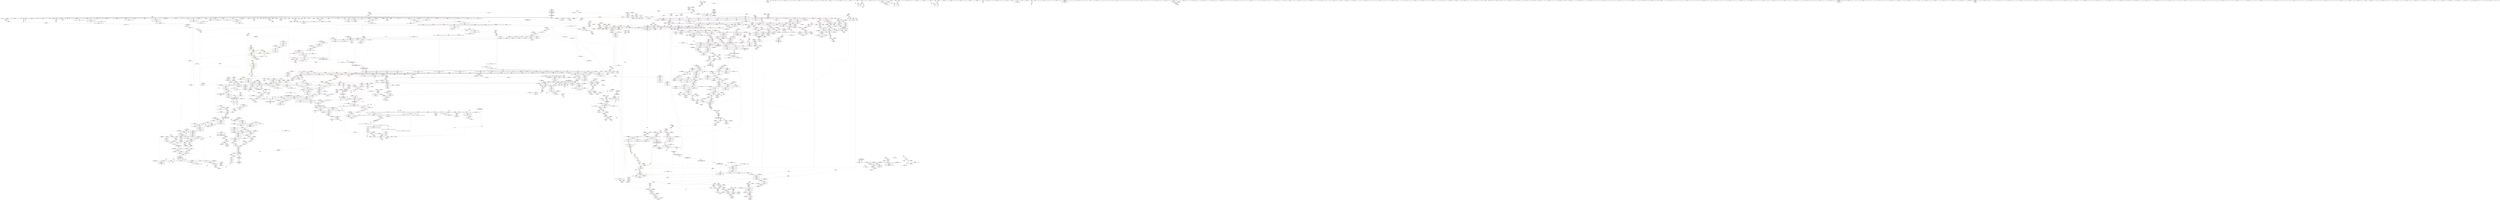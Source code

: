digraph "SVFG" {
	label="SVFG";

	Node0x556dd7fee6b0 [shape=record,color=grey,label="{NodeID: 0\nNullPtr}"];
	Node0x556dd7fee6b0 -> Node0x556dd8096d60[style=solid];
	Node0x556dd7fee6b0 -> Node0x556dd80a7560[style=solid];
	Node0x556dd7fee6b0 -> Node0x556dd80a75f0[style=solid];
	Node0x556dd7fee6b0 -> Node0x556dd80a76c0[style=solid];
	Node0x556dd7fee6b0 -> Node0x556dd80a7790[style=solid];
	Node0x556dd7fee6b0 -> Node0x556dd80a7860[style=solid];
	Node0x556dd7fee6b0 -> Node0x556dd80a7930[style=solid];
	Node0x556dd7fee6b0 -> Node0x556dd80a7a00[style=solid];
	Node0x556dd7fee6b0 -> Node0x556dd80a7ad0[style=solid];
	Node0x556dd7fee6b0 -> Node0x556dd80a7ba0[style=solid];
	Node0x556dd7fee6b0 -> Node0x556dd80a7c70[style=solid];
	Node0x556dd7fee6b0 -> Node0x556dd80a7d40[style=solid];
	Node0x556dd7fee6b0 -> Node0x556dd80a7e10[style=solid];
	Node0x556dd7fee6b0 -> Node0x556dd80a7ee0[style=solid];
	Node0x556dd7fee6b0 -> Node0x556dd80a7fb0[style=solid];
	Node0x556dd7fee6b0 -> Node0x556dd80a8080[style=solid];
	Node0x556dd7fee6b0 -> Node0x556dd80a8150[style=solid];
	Node0x556dd7fee6b0 -> Node0x556dd80a8220[style=solid];
	Node0x556dd7fee6b0 -> Node0x556dd80a82f0[style=solid];
	Node0x556dd7fee6b0 -> Node0x556dd80a83c0[style=solid];
	Node0x556dd7fee6b0 -> Node0x556dd80a8490[style=solid];
	Node0x556dd7fee6b0 -> Node0x556dd80a8560[style=solid];
	Node0x556dd7fee6b0 -> Node0x556dd80a8630[style=solid];
	Node0x556dd7fee6b0 -> Node0x556dd80a8700[style=solid];
	Node0x556dd7fee6b0 -> Node0x556dd80a87d0[style=solid];
	Node0x556dd7fee6b0 -> Node0x556dd80a88a0[style=solid];
	Node0x556dd7fee6b0 -> Node0x556dd80a8970[style=solid];
	Node0x556dd7fee6b0 -> Node0x556dd80a8a40[style=solid];
	Node0x556dd7fee6b0 -> Node0x556dd80a8b10[style=solid];
	Node0x556dd7fee6b0 -> Node0x556dd80a8be0[style=solid];
	Node0x556dd7fee6b0 -> Node0x556dd80a8cb0[style=solid];
	Node0x556dd7fee6b0 -> Node0x556dd80a8d80[style=solid];
	Node0x556dd7fee6b0 -> Node0x556dd80a8e50[style=solid];
	Node0x556dd7fee6b0 -> Node0x556dd80a8f20[style=solid];
	Node0x556dd7fee6b0 -> Node0x556dd80a8ff0[style=solid];
	Node0x556dd7fee6b0 -> Node0x556dd80a90c0[style=solid];
	Node0x556dd7fee6b0 -> Node0x556dd80a9190[style=solid];
	Node0x556dd7fee6b0 -> Node0x556dd80a9260[style=solid];
	Node0x556dd7fee6b0 -> Node0x556dd80a9330[style=solid];
	Node0x556dd7fee6b0 -> Node0x556dd80a9400[style=solid];
	Node0x556dd7fee6b0 -> Node0x556dd80a94d0[style=solid];
	Node0x556dd7fee6b0 -> Node0x556dd80a95a0[style=solid];
	Node0x556dd7fee6b0 -> Node0x556dd80a9670[style=solid];
	Node0x556dd7fee6b0 -> Node0x556dd80a9740[style=solid];
	Node0x556dd7fee6b0 -> Node0x556dd80a9810[style=solid];
	Node0x556dd7fee6b0 -> Node0x556dd80a98e0[style=solid];
	Node0x556dd7fee6b0 -> Node0x556dd80a99b0[style=solid];
	Node0x556dd7fee6b0 -> Node0x556dd80a9a80[style=solid];
	Node0x556dd7fee6b0 -> Node0x556dd80a9b50[style=solid];
	Node0x556dd7fee6b0 -> Node0x556dd80a9c20[style=solid];
	Node0x556dd7fee6b0 -> Node0x556dd80a9cf0[style=solid];
	Node0x556dd7fee6b0 -> Node0x556dd80a9dc0[style=solid];
	Node0x556dd7fee6b0 -> Node0x556dd80a9e90[style=solid];
	Node0x556dd7fee6b0 -> Node0x556dd80a9f60[style=solid];
	Node0x556dd7fee6b0 -> Node0x556dd80aa030[style=solid];
	Node0x556dd7fee6b0 -> Node0x556dd80de4d0[style=solid];
	Node0x556dd7fee6b0 -> Node0x556dd80e1760[style=solid];
	Node0x556dd7fee6b0 -> Node0x556dd80e1830[style=solid];
	Node0x556dd7fee6b0 -> Node0x556dd80e1900[style=solid];
	Node0x556dd7fee6b0 -> Node0x556dd80e3cc0[style=solid];
	Node0x556dd7fee6b0 -> Node0x556dd80b9550[style=solid];
	Node0x556dd7fee6b0 -> Node0x556dd80b9620[style=solid];
	Node0x556dd7fee6b0 -> Node0x556dd80b96f0[style=solid];
	Node0x556dd7fee6b0 -> Node0x556dd80bb770[style=solid];
	Node0x556dd7fee6b0 -> Node0x556dd7604650[style=solid];
	Node0x556dd7fee6b0 -> Node0x556dd7604720[style=solid];
	Node0x556dd7fee6b0 -> Node0x556dd8132f70[style=solid];
	Node0x556dd7fee6b0 -> Node0x556dd8134770[style=solid];
	Node0x556dd7fee6b0 -> Node0x556dd8135070[style=solid];
	Node0x556dd7fee6b0 -> Node0x556dd8135670[style=solid];
	Node0x556dd7fee6b0:s64 -> Node0x556dd82ac480[style=solid,color=red];
	Node0x556dd7fee6b0:s64 -> Node0x556dd82b2530[style=solid,color=red];
	Node0x556dd8297310 [shape=record,color=black,label="{NodeID: 3764\n2438 = PHI(2191, 2205, )\n0th arg _ZSt34__uninitialized_move_if_noexcept_aIPiS0_SaIiEET0_T_S3_S2_RT1_ }"];
	Node0x556dd8297310 -> Node0x556dd80bcbc0[style=solid];
	Node0x556dd80b7cf0 [shape=record,color=blue, style = dotted,label="{NodeID: 1550\n2956\<--2958\noffset_0\<--dummyVal\n_ZSt18uninitialized_copyISt13move_iteratorIPSt4pairIiiEES3_ET0_T_S6_S5_\n}"];
	Node0x556dd80b7cf0 -> Node0x556dd80d4bb0[style=dashed];
	Node0x556dd80961a0 [shape=record,color=green,label="{NodeID: 443\n2838\<--2839\n__first.addr\<--__first.addr_field_insensitive\n_ZNSt11__copy_moveILb1ELb1ESt26random_access_iterator_tagE8__copy_mIiEEPT_PKS3_S6_S4_\n}"];
	Node0x556dd80961a0 -> Node0x556dd80dc730[style=solid];
	Node0x556dd80961a0 -> Node0x556dd80dc800[style=solid];
	Node0x556dd80961a0 -> Node0x556dd80f65c0[style=solid];
	Node0x556dd80a5520 [shape=record,color=purple,label="{NodeID: 886\n2963\<--1771\noffset_1\<--\n}"];
	Node0x556dd80a5520 -> Node0x556dd80ddab0[style=solid];
	Node0x556dd80db960 [shape=record,color=red,label="{NodeID: 1329\n2655\<--2654\n\<--coerce.dive\n_ZSt32__make_move_if_noexcept_iteratorIiSt13move_iteratorIPiEET0_PT_\n}"];
	Node0x556dd80db960 -> Node0x556dd80b45f0[style=solid];
	Node0x556dd808e600 [shape=record,color=green,label="{NodeID: 222\n1374\<--1375\n__alloc.addr\<--__alloc.addr_field_insensitive\n_ZSt34__uninitialized_move_if_noexcept_aIPSt4pairIiiES2_SaIS1_EET0_T_S5_S4_RT1_\n}"];
	Node0x556dd808e600 -> Node0x556dd80d31b0[style=solid];
	Node0x556dd808e600 -> Node0x556dd80e5380[style=solid];
	Node0x556dd82ab470 [shape=record,color=black,label="{NodeID: 3986\n780 = PHI(644, 654, )\n0th arg _ZNSt12_Vector_baseISt4pairIiiESaIS1_EED2Ev }"];
	Node0x556dd82ab470 -> Node0x556dd80e1eb0[style=solid];
	Node0x556dd80b1d50 [shape=record,color=black,label="{NodeID: 665\n2227\<--2157\n\<--this1\n_ZNSt6vectorIiSaIiEE17_M_realloc_insertIJRKiEEEvN9__gnu_cxx17__normal_iteratorIPiS1_EEDpOT_\n}"];
	Node0x556dd80b1d50 -> Node0x556dd80a6cb0[style=solid];
	Node0x556dd80d05d0 [shape=record,color=red,label="{NodeID: 1108\n1030\<--1022\n\<--__args.addr\n_ZNSt16allocator_traitsISaISt4pairIiiEEE9constructIS1_JS1_EEEvRS2_PT_DpOT0_\n|{<s0>92}}"];
	Node0x556dd80d05d0:s0 -> Node0x556dd8294520[style=solid,color=red];
	Node0x556dd804df20 [shape=record,color=green,label="{NodeID: 1\n7\<--1\n__dso_handle\<--dummyObj\nGlob }"];
	Node0x556dd8297520 [shape=record,color=black,label="{NodeID: 3765\n2439 = PHI(2193, 2209, )\n1st arg _ZSt34__uninitialized_move_if_noexcept_aIPiS0_SaIiEET0_T_S3_S2_RT1_ }"];
	Node0x556dd8297520 -> Node0x556dd80bcc90[style=solid];
	Node0x556dd80b7dc0 [shape=record,color=blue,label="{NodeID: 1551\n1673\<--1658\ncoerce.dive\<--__first.coerce\n_ZNSt20__uninitialized_copyILb0EE13__uninit_copyISt13move_iteratorIPSt4pairIiiEES5_EET0_T_S8_S7_\n}"];
	Node0x556dd80b7dc0 -> Node0x556dd8191ba0[style=dashed];
	Node0x556dd8096270 [shape=record,color=green,label="{NodeID: 444\n2840\<--2841\n__last.addr\<--__last.addr_field_insensitive\n_ZNSt11__copy_moveILb1ELb1ESt26random_access_iterator_tagE8__copy_mIiEEPT_PKS3_S6_S4_\n}"];
	Node0x556dd8096270 -> Node0x556dd80dc8d0[style=solid];
	Node0x556dd8096270 -> Node0x556dd80f6690[style=solid];
	Node0x556dd80a55f0 [shape=record,color=purple,label="{NodeID: 887\n1787\<--1786\n_M_current\<--this1\n_ZNKSt13move_iteratorIPSt4pairIiiEEdeEv\n}"];
	Node0x556dd80a55f0 -> Node0x556dd80d58b0[style=solid];
	Node0x556dd80dba30 [shape=record,color=red,label="{NodeID: 1330\n2685\<--2665\n\<--__result.addr\n_ZSt18uninitialized_copyISt13move_iteratorIPiES1_ET0_T_S4_S3_\n|{<s0>234}}"];
	Node0x556dd80dba30:s0 -> Node0x556dd82ad790[style=solid,color=red];
	Node0x556dd808e6d0 [shape=record,color=green,label="{NodeID: 223\n1376\<--1377\nagg.tmp\<--agg.tmp_field_insensitive\n_ZSt34__uninitialized_move_if_noexcept_aIPSt4pairIiiES2_SaIS1_EET0_T_S5_S4_RT1_\n}"];
	Node0x556dd808e6d0 -> Node0x556dd80a3a50[style=solid];
	Node0x556dd808e6d0 -> Node0x556dd80a3b20[style=solid];
	Node0x556dd82ab680 [shape=record,color=black,label="{NodeID: 3987\n2023 = PHI(1955, 1965, )\n0th arg _ZNSt12_Vector_baseIiSaIiEE12_Vector_implD2Ev }"];
	Node0x556dd82ab680 -> Node0x556dd80ba4c0[style=solid];
	Node0x556dd81b2990 [shape=record,color=yellow,style=double,label="{NodeID: 2880\n32V_1 = ENCHI(MR_32V_0)\npts\{2602 \}\nFun[_ZNSt6vectorIiSaIiEE9push_backERKi]|{<s0>52|<s1>54}}"];
	Node0x556dd81b2990:s0 -> Node0x556dd81c6120[style=dashed,color=red];
	Node0x556dd81b2990:s1 -> Node0x556dd81bf400[style=dashed,color=red];
	Node0x556dd80b1e20 [shape=record,color=black,label="{NodeID: 666\n2245\<--2157\n\<--this1\n_ZNSt6vectorIiSaIiEE17_M_realloc_insertIJRKiEEEvN9__gnu_cxx17__normal_iteratorIPiS1_EEDpOT_\n|{<s0>196}}"];
	Node0x556dd80b1e20:s0 -> Node0x556dd8298320[style=solid,color=red];
	Node0x556dd80d06a0 [shape=record,color=red,label="{NodeID: 1109\n1041\<--1038\n\<--__t.addr\n_ZSt7forwardISt4pairIiiEEOT_RNSt16remove_referenceIS2_E4typeE\n}"];
	Node0x556dd80d06a0 -> Node0x556dd80ad0f0[style=solid];
	Node0x556dd804dfb0 [shape=record,color=green,label="{NodeID: 2\n8\<--1\n_ZSt3cin\<--dummyObj\nGlob }"];
	Node0x556dd82976a0 [shape=record,color=black,label="{NodeID: 3766\n2440 = PHI(2194, 2210, )\n2nd arg _ZSt34__uninitialized_move_if_noexcept_aIPiS0_SaIiEET0_T_S3_S2_RT1_ }"];
	Node0x556dd82976a0 -> Node0x556dd80bcd60[style=solid];
	Node0x556dd819f8c0 [shape=record,color=black,label="{NodeID: 2659\nMR_34V_7 = PHI(MR_34V_4, MR_34V_6, )\npts\{570002 \}\n|{<s0>35}}"];
	Node0x556dd819f8c0:s0 -> Node0x556dd81baae0[style=dashed,color=red];
	Node0x556dd80b7e90 [shape=record,color=blue,label="{NodeID: 1552\n1675\<--1659\ncoerce.dive1\<--__last.coerce\n_ZNSt20__uninitialized_copyILb0EE13__uninit_copyISt13move_iteratorIPSt4pairIiiEES5_EET0_T_S8_S7_\n|{<s0>149}}"];
	Node0x556dd80b7e90:s0 -> Node0x556dd81c1a00[style=dashed,color=red];
	Node0x556dd8096340 [shape=record,color=green,label="{NodeID: 445\n2842\<--2843\n__result.addr\<--__result.addr_field_insensitive\n_ZNSt11__copy_moveILb1ELb1ESt26random_access_iterator_tagE8__copy_mIiEEPT_PKS3_S6_S4_\n}"];
	Node0x556dd8096340 -> Node0x556dd80dc9a0[style=solid];
	Node0x556dd8096340 -> Node0x556dd80dca70[style=solid];
	Node0x556dd8096340 -> Node0x556dd80f6760[style=solid];
	Node0x556dd80a56c0 [shape=record,color=purple,label="{NodeID: 888\n1796\<--1795\n_M_current\<--this1\n_ZNSt13move_iteratorIPSt4pairIiiEEppEv\n}"];
	Node0x556dd80a56c0 -> Node0x556dd80d5a50[style=solid];
	Node0x556dd80a56c0 -> Node0x556dd80b8c60[style=solid];
	Node0x556dd80dbb00 [shape=record,color=red,label="{NodeID: 1331\n2687\<--2686\n\<--coerce.dive3\n_ZSt18uninitialized_copyISt13move_iteratorIPiES1_ET0_T_S4_S3_\n|{<s0>234}}"];
	Node0x556dd80dbb00:s0 -> Node0x556dd82ad570[style=solid,color=red];
	Node0x556dd808e7a0 [shape=record,color=green,label="{NodeID: 224\n1378\<--1379\nagg.tmp1\<--agg.tmp1_field_insensitive\n_ZSt34__uninitialized_move_if_noexcept_aIPSt4pairIiiES2_SaIS1_EET0_T_S5_S4_RT1_\n}"];
	Node0x556dd808e7a0 -> Node0x556dd80a3bf0[style=solid];
	Node0x556dd808e7a0 -> Node0x556dd80a3cc0[style=solid];
	Node0x556dd82ab800 [shape=record,color=black,label="{NodeID: 3988\n705 = PHI(282, 371, 616, 657, 819, 1227, 1734, 1968, 2308, )\n0th arg __clang_call_terminate }"];
	Node0x556dd81b2a70 [shape=record,color=yellow,style=double,label="{NodeID: 2881\n116V_1 = ENCHI(MR_116V_0)\npts\{730000 \}\nFun[_ZNSt6vectorIiSaIiEE9push_backERKi]|{|<s1>53|<s2>54}}"];
	Node0x556dd81b2a70 -> Node0x556dd81a9ac0[style=dashed];
	Node0x556dd81b2a70:s1 -> Node0x556dd81b58c0[style=dashed,color=red];
	Node0x556dd81b2a70:s2 -> Node0x556dd81bf4e0[style=dashed,color=red];
	Node0x556dd80b1ef0 [shape=record,color=black,label="{NodeID: 667\n2249\<--2157\n\<--this1\n_ZNSt6vectorIiSaIiEE17_M_realloc_insertIJRKiEEEvN9__gnu_cxx17__normal_iteratorIPiS1_EEDpOT_\n|{<s0>198}}"];
	Node0x556dd80b1ef0:s0 -> Node0x556dd8294c40[style=solid,color=red];
	Node0x556dd80d0770 [shape=record,color=red,label="{NodeID: 1110\n1071\<--1049\nthis1\<--this.addr\n_ZNSt6vectorISt4pairIiiESaIS1_EE17_M_realloc_insertIJS1_EEEvN9__gnu_cxx17__normal_iteratorIPS1_S3_EEDpOT_\n|{|<s19>94|<s20>95}}"];
	Node0x556dd80d0770 -> Node0x556dd80ad1c0[style=solid];
	Node0x556dd80d0770 -> Node0x556dd80ad290[style=solid];
	Node0x556dd80d0770 -> Node0x556dd80ad360[style=solid];
	Node0x556dd80d0770 -> Node0x556dd80ad430[style=solid];
	Node0x556dd80d0770 -> Node0x556dd80ad500[style=solid];
	Node0x556dd80d0770 -> Node0x556dd80ad5d0[style=solid];
	Node0x556dd80d0770 -> Node0x556dd80ad6a0[style=solid];
	Node0x556dd80d0770 -> Node0x556dd80ad770[style=solid];
	Node0x556dd80d0770 -> Node0x556dd80ad840[style=solid];
	Node0x556dd80d0770 -> Node0x556dd80ad910[style=solid];
	Node0x556dd80d0770 -> Node0x556dd80ad9e0[style=solid];
	Node0x556dd80d0770 -> Node0x556dd80adab0[style=solid];
	Node0x556dd80d0770 -> Node0x556dd80adb80[style=solid];
	Node0x556dd80d0770 -> Node0x556dd80adc50[style=solid];
	Node0x556dd80d0770 -> Node0x556dd80add20[style=solid];
	Node0x556dd80d0770 -> Node0x556dd80addf0[style=solid];
	Node0x556dd80d0770 -> Node0x556dd80adec0[style=solid];
	Node0x556dd80d0770 -> Node0x556dd80adf90[style=solid];
	Node0x556dd80d0770 -> Node0x556dd80ae060[style=solid];
	Node0x556dd80d0770:s19 -> Node0x556dd829e090[style=solid,color=red];
	Node0x556dd80d0770:s20 -> Node0x556dd829c030[style=solid,color=red];
	Node0x556dd804e260 [shape=record,color=green,label="{NodeID: 3\n9\<--1\n_ZSt4cout\<--dummyObj\nGlob }"];
	Node0x556dd8297820 [shape=record,color=black,label="{NodeID: 3767\n2441 = PHI(2196, 2212, )\n3rd arg _ZSt34__uninitialized_move_if_noexcept_aIPiS0_SaIiEET0_T_S3_S2_RT1_ }"];
	Node0x556dd8297820 -> Node0x556dd80bce30[style=solid];
	Node0x556dd80b7f60 [shape=record,color=blue,label="{NodeID: 1553\n1665\<--1660\n__result.addr\<--__result\n_ZNSt20__uninitialized_copyILb0EE13__uninit_copyISt13move_iteratorIPSt4pairIiiEES5_EET0_T_S8_S7_\n}"];
	Node0x556dd80b7f60 -> Node0x556dd80d4c80[style=dashed];
	Node0x556dd80b7f60 -> Node0x556dd80d4d50[style=dashed];
	Node0x556dd8096410 [shape=record,color=green,label="{NodeID: 446\n2844\<--2845\n_Num\<--_Num_field_insensitive\n_ZNSt11__copy_moveILb1ELb1ESt26random_access_iterator_tagE8__copy_mIiEEPT_PKS3_S6_S4_\n}"];
	Node0x556dd8096410 -> Node0x556dd80dcb40[style=solid];
	Node0x556dd8096410 -> Node0x556dd80dcc10[style=solid];
	Node0x556dd8096410 -> Node0x556dd80dcce0[style=solid];
	Node0x556dd8096410 -> Node0x556dd80f6830[style=solid];
	Node0x556dd80a5790 [shape=record,color=purple,label="{NodeID: 889\n1798\<--1797\nincdec.ptr\<--\n_ZNSt13move_iteratorIPSt4pairIiiEEppEv\n}"];
	Node0x556dd80a5790 -> Node0x556dd80b8c60[style=solid];
	Node0x556dd80dbbd0 [shape=record,color=red,label="{NodeID: 1332\n2689\<--2688\n\<--coerce.dive4\n_ZSt18uninitialized_copyISt13move_iteratorIPiES1_ET0_T_S4_S3_\n|{<s0>234}}"];
	Node0x556dd80dbbd0:s0 -> Node0x556dd82ad680[style=solid,color=red];
	Node0x556dd808e870 [shape=record,color=green,label="{NodeID: 225\n1386\<--1387\n_ZSt32__make_move_if_noexcept_iteratorISt4pairIiiESt13move_iteratorIPS1_EET0_PT_\<--_ZSt32__make_move_if_noexcept_iteratorISt4pairIiiESt13move_iteratorIPS1_EET0_PT__field_insensitive\n}"];
	Node0x556dd82abf30 [shape=record,color=black,label="{NodeID: 3989\n1044 = PHI(963, )\n0th arg _ZNSt6vectorISt4pairIiiESaIS1_EE17_M_realloc_insertIJS1_EEEvN9__gnu_cxx17__normal_iteratorIPS1_S3_EEDpOT_ }"];
	Node0x556dd82abf30 -> Node0x556dd80e3710[style=solid];
	Node0x556dd81b2b50 [shape=record,color=yellow,style=double,label="{NodeID: 2882\n118V_1 = ENCHI(MR_118V_0)\npts\{730001 \}\nFun[_ZNSt6vectorIiSaIiEE9push_backERKi]|{|<s4>53|<s5>54}}"];
	Node0x556dd81b2b50 -> Node0x556dd80ccdc0[style=dashed];
	Node0x556dd81b2b50 -> Node0x556dd80ccf60[style=dashed];
	Node0x556dd81b2b50 -> Node0x556dd80cd030[style=dashed];
	Node0x556dd81b2b50 -> Node0x556dd80e04b0[style=dashed];
	Node0x556dd81b2b50:s4 -> Node0x556dd81b58c0[style=dashed,color=red];
	Node0x556dd81b2b50:s5 -> Node0x556dd81bf5c0[style=dashed,color=red];
	Node0x556dd80b1fc0 [shape=record,color=black,label="{NodeID: 668\n2255\<--2157\n\<--this1\n_ZNSt6vectorIiSaIiEE17_M_realloc_insertIJRKiEEEvN9__gnu_cxx17__normal_iteratorIPiS1_EEDpOT_\n}"];
	Node0x556dd80b1fc0 -> Node0x556dd80a6d80[style=solid];
	Node0x556dd80b1fc0 -> Node0x556dd80a6e50[style=solid];
	Node0x556dd80d0840 [shape=record,color=red,label="{NodeID: 1111\n1099\<--1051\n\<--__args.addr\n_ZNSt6vectorISt4pairIiiESaIS1_EE17_M_realloc_insertIJS1_EEEvN9__gnu_cxx17__normal_iteratorIPS1_S3_EEDpOT_\n|{<s0>98}}"];
	Node0x556dd80d0840:s0 -> Node0x556dd8294520[style=solid,color=red];
	Node0x556dd804e2f0 [shape=record,color=green,label="{NodeID: 4\n10\<--1\n.str\<--dummyObj\nGlob }"];
	Node0x556dd82979a0 [shape=record,color=black,label="{NodeID: 3768\n319 = PHI(56, )\n0th arg _ZNSt6vectorISt4pairIiiESaIS1_EE9push_backEOS1_ }"];
	Node0x556dd82979a0 -> Node0x556dd80df950[style=solid];
	Node0x556dd80b8030 [shape=record,color=blue,label="{NodeID: 1554\n1667\<--1678\n__cur\<--\n_ZNSt20__uninitialized_copyILb0EE13__uninit_copyISt13move_iteratorIPSt4pairIiiEES5_EET0_T_S8_S7_\n}"];
	Node0x556dd80b8030 -> Node0x556dd8191ab0[style=dashed];
	Node0x556dd80964e0 [shape=record,color=green,label="{NodeID: 447\n2866\<--2867\nllvm.memmove.p0i8.p0i8.i64\<--llvm.memmove.p0i8.p0i8.i64_field_insensitive\n}"];
	Node0x556dd80a5860 [shape=record,color=purple,label="{NodeID: 890\n1825\<--1824\n_M_current\<--this1\n_ZNKSt13move_iteratorIPSt4pairIiiEE4baseEv\n}"];
	Node0x556dd80a5860 -> Node0x556dd80d5d90[style=solid];
	Node0x556dd80dbca0 [shape=record,color=red,label="{NodeID: 1333\n2719\<--2702\n\<--__result.addr\n_ZNSt20__uninitialized_copyILb1EE13__uninit_copyISt13move_iteratorIPiES3_EET0_T_S6_S5_\n|{<s0>237}}"];
	Node0x556dd80dbca0:s0 -> Node0x556dd82ac9d0[style=solid,color=red];
	Node0x556dd808e970 [shape=record,color=green,label="{NodeID: 226\n1401\<--1402\n_ZSt22__uninitialized_copy_aISt13move_iteratorIPSt4pairIiiEES3_S2_ET0_T_S6_S5_RSaIT1_E\<--_ZSt22__uninitialized_copy_aISt13move_iteratorIPSt4pairIiiEES3_S2_ET0_T_S6_S5_RSaIT1_E_field_insensitive\n}"];
	Node0x556dd82ac040 [shape=record,color=black,label="{NodeID: 3990\n1045 = PHI(1001, )\n1st arg _ZNSt6vectorISt4pairIiiESaIS1_EE17_M_realloc_insertIJS1_EEEvN9__gnu_cxx17__normal_iteratorIPS1_S3_EEDpOT_ }"];
	Node0x556dd82ac040 -> Node0x556dd80e3640[style=solid];
	Node0x556dd81b2c30 [shape=record,color=yellow,style=double,label="{NodeID: 2883\n36V_1 = ENCHI(MR_36V_0)\npts\{730002 \}\nFun[_ZNSt6vectorIiSaIiEE9push_backERKi]|{|<s2>54|<s3>54}}"];
	Node0x556dd81b2c30 -> Node0x556dd80cce90[style=dashed];
	Node0x556dd81b2c30 -> Node0x556dd81aa4c0[style=dashed];
	Node0x556dd81b2c30:s2 -> Node0x556dd80d9400[style=dashed,color=red];
	Node0x556dd81b2c30:s3 -> Node0x556dd80bbf90[style=dashed,color=red];
	Node0x556dd80b2090 [shape=record,color=black,label="{NodeID: 669\n2259\<--2157\n\<--this1\n_ZNSt6vectorIiSaIiEE17_M_realloc_insertIJRKiEEEvN9__gnu_cxx17__normal_iteratorIPiS1_EEDpOT_\n}"];
	Node0x556dd80b2090 -> Node0x556dd80a6f20[style=solid];
	Node0x556dd80b2090 -> Node0x556dd80a6ff0[style=solid];
	Node0x556dd80d0910 [shape=record,color=red,label="{NodeID: 1112\n1086\<--1053\n\<--__len\n_ZNSt6vectorISt4pairIiiESaIS1_EE17_M_realloc_insertIJS1_EEEvN9__gnu_cxx17__normal_iteratorIPS1_S3_EEDpOT_\n|{<s0>97}}"];
	Node0x556dd80d0910:s0 -> Node0x556dd82add10[style=solid,color=red];
	Node0x556dd804e380 [shape=record,color=green,label="{NodeID: 5\n12\<--1\n.str.1\<--dummyObj\nGlob }"];
	Node0x556dd8297ab0 [shape=record,color=black,label="{NodeID: 3769\n320 = PHI(68, )\n1st arg _ZNSt6vectorISt4pairIiiESaIS1_EE9push_backEOS1_ }"];
	Node0x556dd8297ab0 -> Node0x556dd80dfa20[style=solid];
	Node0x556dd80b8100 [shape=record,color=blue,label="{NodeID: 1555\n1667\<--1700\n__cur\<--incdec.ptr\n_ZNSt20__uninitialized_copyILb0EE13__uninit_copyISt13move_iteratorIPSt4pairIiiEES5_EET0_T_S8_S7_\n}"];
	Node0x556dd80b8100 -> Node0x556dd8191ab0[style=dashed];
	Node0x556dd80965e0 [shape=record,color=green,label="{NodeID: 448\n2880\<--2881\n__it.addr\<--__it.addr_field_insensitive\n_ZSt12__miter_baseIPiET_S1_\n}"];
	Node0x556dd80965e0 -> Node0x556dd80dcdb0[style=solid];
	Node0x556dd80965e0 -> Node0x556dd80f69d0[style=solid];
	Node0x556dd80e6790 [shape=record,color=yellow,style=double,label="{NodeID: 3105\n675V_1 = ENCHI(MR_675V_0)\npts\{1270 1276 \}\nFun[_ZNKSt6vectorIiSaIiEE12_M_check_lenEmPKc]}"];
	Node0x556dd80e6790 -> Node0x556dd80d9e90[style=dashed];
	Node0x556dd80a5930 [shape=record,color=purple,label="{NodeID: 891\n1838\<--1837\n_M_current\<--this1\n_ZNSt13move_iteratorIPSt4pairIiiEEC2ES2_\n}"];
	Node0x556dd80a5930 -> Node0x556dd80b9140[style=solid];
	Node0x556dd80dbd70 [shape=record,color=red,label="{NodeID: 1334\n2721\<--2720\n\<--coerce.dive3\n_ZNSt20__uninitialized_copyILb1EE13__uninit_copyISt13move_iteratorIPiES3_EET0_T_S6_S5_\n|{<s0>237}}"];
	Node0x556dd80dbd70:s0 -> Node0x556dd82ac7b0[style=solid,color=red];
	Node0x556dd808ea70 [shape=record,color=green,label="{NodeID: 227\n1406\<--1407\nthis.addr\<--this.addr_field_insensitive\n_ZNK9__gnu_cxx17__normal_iteratorIPSt4pairIiiESt6vectorIS2_SaIS2_EEE4baseEv\n}"];
	Node0x556dd808ea70 -> Node0x556dd80d3420[style=solid];
	Node0x556dd808ea70 -> Node0x556dd80e55f0[style=solid];
	Node0x556dd82ac150 [shape=record,color=black,label="{NodeID: 3991\n1046 = PHI(999, )\n2nd arg _ZNSt6vectorISt4pairIiiESaIS1_EE17_M_realloc_insertIJS1_EEEvN9__gnu_cxx17__normal_iteratorIPS1_S3_EEDpOT_ }"];
	Node0x556dd82ac150 -> Node0x556dd80e37e0[style=solid];
	Node0x556dd80b2160 [shape=record,color=black,label="{NodeID: 670\n2263\<--2157\n\<--this1\n_ZNSt6vectorIiSaIiEE17_M_realloc_insertIJRKiEEEvN9__gnu_cxx17__normal_iteratorIPiS1_EEDpOT_\n|{<s0>200}}"];
	Node0x556dd80b2160:s0 -> Node0x556dd8298320[style=solid,color=red];
	Node0x556dd80d09e0 [shape=record,color=red,label="{NodeID: 1113\n1168\<--1053\n\<--__len\n_ZNSt6vectorISt4pairIiiESaIS1_EE17_M_realloc_insertIJS1_EEEvN9__gnu_cxx17__normal_iteratorIPS1_S3_EEDpOT_\n|{<s0>111}}"];
	Node0x556dd80d09e0:s0 -> Node0x556dd829b4f0[style=solid,color=red];
	Node0x556dd804ec80 [shape=record,color=green,label="{NodeID: 6\n14\<--1\n.str.2\<--dummyObj\nGlob }"];
	Node0x556dd8297bc0 [shape=record,color=black,label="{NodeID: 3770\n435 = PHI(80, )\n0th arg _ZN9__gnu_cxx17__normal_iteratorIPSt4pairIiiESt6vectorIS2_SaIS2_EEEppEv }"];
	Node0x556dd8297bc0 -> Node0x556dd80e0170[style=solid];
	Node0x556dd80b81d0 [shape=record,color=blue,label="{NodeID: 1556\n1669\<--1704\nexn.slot\<--\n_ZNSt20__uninitialized_copyILb0EE13__uninit_copyISt13move_iteratorIPSt4pairIiiEES5_EET0_T_S8_S7_\n}"];
	Node0x556dd80b81d0 -> Node0x556dd80d5160[style=dashed];
	Node0x556dd80b81d0 -> Node0x556dd80b8370[style=dashed];
	Node0x556dd80966b0 [shape=record,color=green,label="{NodeID: 449\n2887\<--2888\nthis.addr\<--this.addr_field_insensitive\n_ZNKSt13move_iteratorIPiE4baseEv\n}"];
	Node0x556dd80966b0 -> Node0x556dd80dce80[style=solid];
	Node0x556dd80966b0 -> Node0x556dd80f6aa0[style=solid];
	Node0x556dd80e6870 [shape=record,color=yellow,style=double,label="{NodeID: 3106\n50V_1 = ENCHI(MR_50V_0)\npts\{730000 730001 \}\nFun[_ZNKSt6vectorIiSaIiEE12_M_check_lenEmPKc]|{<s0>206|<s1>206|<s2>208|<s3>208|<s4>209|<s5>209|<s6>211|<s7>211}}"];
	Node0x556dd80e6870:s0 -> Node0x556dd81bdbc0[style=dashed,color=red];
	Node0x556dd80e6870:s1 -> Node0x556dd80e6220[style=dashed,color=red];
	Node0x556dd80e6870:s2 -> Node0x556dd81bdbc0[style=dashed,color=red];
	Node0x556dd80e6870:s3 -> Node0x556dd80e6220[style=dashed,color=red];
	Node0x556dd80e6870:s4 -> Node0x556dd81bdbc0[style=dashed,color=red];
	Node0x556dd80e6870:s5 -> Node0x556dd80e6220[style=dashed,color=red];
	Node0x556dd80e6870:s6 -> Node0x556dd81bdbc0[style=dashed,color=red];
	Node0x556dd80e6870:s7 -> Node0x556dd80e6220[style=dashed,color=red];
	Node0x556dd80a5a00 [shape=record,color=purple,label="{NodeID: 892\n1860\<--1859\n_M_impl\<--this1\n_ZNSt12_Vector_baseIiSaIiEEC2Ev\n|{<s0>165}}"];
	Node0x556dd80a5a00:s0 -> Node0x556dd8295690[style=solid,color=red];
	Node0x556dd80dbe40 [shape=record,color=red,label="{NodeID: 1335\n2723\<--2722\n\<--coerce.dive4\n_ZNSt20__uninitialized_copyILb1EE13__uninit_copyISt13move_iteratorIPiES3_EET0_T_S6_S5_\n|{<s0>237}}"];
	Node0x556dd80dbe40:s0 -> Node0x556dd82ac8c0[style=solid,color=red];
	Node0x556dd8096ed0 [shape=record,color=green,label="{NodeID: 228\n1415\<--1416\n__a.addr\<--__a.addr_field_insensitive\n_ZNSt16allocator_traitsISaISt4pairIiiEEE7destroyIS1_EEvRS2_PT_\n}"];
	Node0x556dd8096ed0 -> Node0x556dd80d34f0[style=solid];
	Node0x556dd8096ed0 -> Node0x556dd80e56c0[style=solid];
	Node0x556dd82ac260 [shape=record,color=black,label="{NodeID: 3992\n1535 = PHI(1528, )\n0th arg _ZN9__gnu_cxx13new_allocatorISt4pairIiiEE8allocateEmPKv }"];
	Node0x556dd82ac260 -> Node0x556dd80e6150[style=solid];
	Node0x556dd80b2230 [shape=record,color=black,label="{NodeID: 671\n2266\<--2157\n\<--this1\n_ZNSt6vectorIiSaIiEE17_M_realloc_insertIJRKiEEEvN9__gnu_cxx17__normal_iteratorIPiS1_EEDpOT_\n|{<s0>202}}"];
	Node0x556dd80b2230:s0 -> Node0x556dd8294c40[style=solid,color=red];
	Node0x556dd80d0ab0 [shape=record,color=red,label="{NodeID: 1114\n1214\<--1053\n\<--__len\n_ZNSt6vectorISt4pairIiiESaIS1_EE17_M_realloc_insertIJS1_EEEvN9__gnu_cxx17__normal_iteratorIPS1_S3_EEDpOT_\n}"];
	Node0x556dd804ed10 [shape=record,color=green,label="{NodeID: 7\n16\<--1\n.str.3\<--dummyObj\nGlob }"];
	Node0x556dd8297cd0 [shape=record,color=black,label="{NodeID: 3771\n1855 = PHI(365, )\n0th arg _ZNSt12_Vector_baseIiSaIiEEC2Ev }"];
	Node0x556dd8297cd0 -> Node0x556dd80b93b0[style=solid];
	Node0x556dd80b82a0 [shape=record,color=blue,label="{NodeID: 1557\n1671\<--1706\nehselector.slot\<--\n_ZNSt20__uninitialized_copyILb0EE13__uninit_copyISt13move_iteratorIPSt4pairIiiEES5_EET0_T_S8_S7_\n}"];
	Node0x556dd80b82a0 -> Node0x556dd80b8440[style=dashed];
	Node0x556dd8096780 [shape=record,color=green,label="{NodeID: 450\n2897\<--2898\nthis.addr\<--this.addr_field_insensitive\n_ZNSt13move_iteratorIPiEC2ES0_\n}"];
	Node0x556dd8096780 -> Node0x556dd80dd020[style=solid];
	Node0x556dd8096780 -> Node0x556dd80f6b70[style=solid];
	Node0x556dd80a5ad0 [shape=record,color=purple,label="{NodeID: 893\n1875\<--1870\n_M_start\<--this1\n_ZNSt12_Vector_baseIiSaIiEE12_Vector_implC2Ev\n}"];
	Node0x556dd80a5ad0 -> Node0x556dd80b9550[style=solid];
	Node0x556dd80dbf10 [shape=record,color=red,label="{NodeID: 1336\n2761\<--2736\n\<--__result.addr\n_ZSt4copyISt13move_iteratorIPiES1_ET0_T_S4_S3_\n|{<s0>242}}"];
	Node0x556dd80dbf10:s0 -> Node0x556dd829cad0[style=solid,color=red];
	Node0x556dd8096fa0 [shape=record,color=green,label="{NodeID: 229\n1417\<--1418\n__p.addr\<--__p.addr_field_insensitive\n_ZNSt16allocator_traitsISaISt4pairIiiEEE7destroyIS1_EEvRS2_PT_\n}"];
	Node0x556dd8096fa0 -> Node0x556dd80d35c0[style=solid];
	Node0x556dd8096fa0 -> Node0x556dd80e5790[style=solid];
	Node0x556dd82ac370 [shape=record,color=black,label="{NodeID: 3993\n1536 = PHI(1529, )\n1st arg _ZN9__gnu_cxx13new_allocatorISt4pairIiiEE8allocateEmPKv }"];
	Node0x556dd82ac370 -> Node0x556dd80b7190[style=solid];
	Node0x556dd80b2300 [shape=record,color=black,label="{NodeID: 672\n2267\<--2157\n\<--this1\n_ZNSt6vectorIiSaIiEE17_M_realloc_insertIJRKiEEEvN9__gnu_cxx17__normal_iteratorIPiS1_EEDpOT_\n}"];
	Node0x556dd80b2300 -> Node0x556dd80a70c0[style=solid];
	Node0x556dd80b2300 -> Node0x556dd80a7190[style=solid];
	Node0x556dd80d0b80 [shape=record,color=red,label="{NodeID: 1115\n1097\<--1055\n\<--__elems_before\n_ZNSt6vectorISt4pairIiiESaIS1_EE17_M_realloc_insertIJS1_EEEvN9__gnu_cxx17__normal_iteratorIPS1_S3_EEDpOT_\n}"];
	Node0x556dd804eda0 [shape=record,color=green,label="{NodeID: 8\n19\<--1\n\<--dummyObj\nCan only get source location for instruction, argument, global var or function.}"];
	Node0x556dd8297e10 [shape=record,color=black,label="{NodeID: 3772\n2920 = PHI(504, 540, )\n0th arg _ZN9__gnu_cxx17__normal_iteratorIPiSt6vectorIiSaIiEEEC2ERKS1_ }"];
	Node0x556dd8297e10 -> Node0x556dd80f6f80[style=solid];
	Node0x556dd81a16c0 [shape=record,color=black,label="{NodeID: 2665\nMR_46V_7 = PHI(MR_46V_4, MR_46V_6, )\npts\{570000 570001 \}\n|{<s0>35|<s1>35}}"];
	Node0x556dd81a16c0:s0 -> Node0x556dd81ba920[style=dashed,color=red];
	Node0x556dd81a16c0:s1 -> Node0x556dd81baa00[style=dashed,color=red];
	Node0x556dd80b8370 [shape=record,color=blue,label="{NodeID: 1558\n1669\<--1718\nexn.slot\<--\n_ZNSt20__uninitialized_copyILb0EE13__uninit_copyISt13move_iteratorIPSt4pairIiiEES5_EET0_T_S8_S7_\n}"];
	Node0x556dd80b8370 -> Node0x556dd80d5230[style=dashed];
	Node0x556dd8096850 [shape=record,color=green,label="{NodeID: 451\n2899\<--2900\n__i.addr\<--__i.addr_field_insensitive\n_ZNSt13move_iteratorIPiEC2ES0_\n}"];
	Node0x556dd8096850 -> Node0x556dd80dd0f0[style=solid];
	Node0x556dd8096850 -> Node0x556dd80f6c40[style=solid];
	Node0x556dd80e6a60 [shape=record,color=yellow,style=double,label="{NodeID: 3108\n87V_1 = ENCHI(MR_87V_0)\npts\{3770000 \}\nFun[_ZNSt6vectorISt4pairIiiESaIS1_EE5beginEv]|{<s0>48}}"];
	Node0x556dd80e6a60:s0 -> Node0x556dd80badb0[style=dashed,color=red];
	Node0x556dd80a5ba0 [shape=record,color=purple,label="{NodeID: 894\n1877\<--1870\n_M_finish\<--this1\n_ZNSt12_Vector_baseIiSaIiEE12_Vector_implC2Ev\n}"];
	Node0x556dd80a5ba0 -> Node0x556dd80b9620[style=solid];
	Node0x556dd80dbfe0 [shape=record,color=red,label="{NodeID: 1337\n2751\<--2750\n\<--coerce.dive2\n_ZSt4copyISt13move_iteratorIPiES1_ET0_T_S4_S3_\n|{<s0>239}}"];
	Node0x556dd80dbfe0:s0 -> Node0x556dd829ad30[style=solid,color=red];
	Node0x556dd8097070 [shape=record,color=green,label="{NodeID: 230\n1425\<--1426\n_ZN9__gnu_cxx13new_allocatorISt4pairIiiEE7destroyIS2_EEvPT_\<--_ZN9__gnu_cxx13new_allocatorISt4pairIiiEE7destroyIS2_EEvPT__field_insensitive\n}"];
	Node0x556dd82ac480 [shape=record,color=black,label="{NodeID: 3994\n1537 = PHI(3, )\n2nd arg _ZN9__gnu_cxx13new_allocatorISt4pairIiiEE8allocateEmPKv }"];
	Node0x556dd82ac480 -> Node0x556dd80b7260[style=solid];
	Node0x556dd80b23d0 [shape=record,color=black,label="{NodeID: 673\n2271\<--2157\n\<--this1\n_ZNSt6vectorIiSaIiEE17_M_realloc_insertIJRKiEEEvN9__gnu_cxx17__normal_iteratorIPiS1_EEDpOT_\n}"];
	Node0x556dd80b23d0 -> Node0x556dd80a7260[style=solid];
	Node0x556dd80b23d0 -> Node0x556dd80a7330[style=solid];
	Node0x556dd80d0c50 [shape=record,color=red,label="{NodeID: 1116\n1146\<--1055\n\<--__elems_before\n_ZNSt6vectorISt4pairIiiESaIS1_EE17_M_realloc_insertIJS1_EEEvN9__gnu_cxx17__normal_iteratorIPS1_S3_EEDpOT_\n}"];
	Node0x556dd804ee30 [shape=record,color=green,label="{NodeID: 9\n89\<--1\n\<--dummyObj\nCan only get source location for instruction, argument, global var or function.}"];
	Node0x556dd8298020 [shape=record,color=black,label="{NodeID: 3773\n2921 = PHI(512, 548, )\n1st arg _ZN9__gnu_cxx17__normal_iteratorIPiSt6vectorIiSaIiEEEC2ERKS1_ }"];
	Node0x556dd8298020 -> Node0x556dd80f7050[style=solid];
	Node0x556dd80b8440 [shape=record,color=blue,label="{NodeID: 1559\n1671\<--1720\nehselector.slot\<--\n_ZNSt20__uninitialized_copyILb0EE13__uninit_copyISt13move_iteratorIPSt4pairIiiEES5_EET0_T_S8_S7_\n}"];
	Node0x556dd80b8440 -> Node0x556dd80d5300[style=dashed];
	Node0x556dd8096920 [shape=record,color=green,label="{NodeID: 452\n2911\<--2912\nthis.addr\<--this.addr_field_insensitive\n_ZN9__gnu_cxx13new_allocatorIiE7destroyIiEEvPT_\n}"];
	Node0x556dd8096920 -> Node0x556dd80dd1c0[style=solid];
	Node0x556dd8096920 -> Node0x556dd80f6de0[style=solid];
	Node0x556dd80e6b40 [shape=record,color=yellow,style=double,label="{NodeID: 3109\n46V_1 = ENCHI(MR_46V_0)\npts\{570000 570001 \}\nFun[_ZNSt6vectorISt4pairIiiESaIS1_EE5beginEv]|{<s0>48}}"];
	Node0x556dd80e6b40:s0 -> Node0x556dd81c47a0[style=dashed,color=red];
	Node0x556dd80a5c70 [shape=record,color=purple,label="{NodeID: 895\n1879\<--1870\n_M_end_of_storage\<--this1\n_ZNSt12_Vector_baseIiSaIiEE12_Vector_implC2Ev\n}"];
	Node0x556dd80a5c70 -> Node0x556dd80b96f0[style=solid];
	Node0x556dd80dc0b0 [shape=record,color=red,label="{NodeID: 1338\n2759\<--2758\n\<--coerce.dive4\n_ZSt4copyISt13move_iteratorIPiES1_ET0_T_S4_S3_\n|{<s0>241}}"];
	Node0x556dd80dc0b0:s0 -> Node0x556dd829ad30[style=solid,color=red];
	Node0x556dd8097170 [shape=record,color=green,label="{NodeID: 231\n1432\<--1433\nthis.addr\<--this.addr_field_insensitive\n_ZNKSt6vectorISt4pairIiiESaIS1_EE8max_sizeEv\n}"];
	Node0x556dd8097170 -> Node0x556dd80d3690[style=solid];
	Node0x556dd8097170 -> Node0x556dd80e5860[style=solid];
	Node0x556dd82ac590 [shape=record,color=black,label="{NodeID: 3995\n1265 = PHI(1074, )\n1st arg _ZNKSt6vectorISt4pairIiiESaIS1_EE12_M_check_lenEmPKc }"];
	Node0x556dd82ac590 -> Node0x556dd80e4a90[style=solid];
	Node0x556dd81bdd00 [shape=record,color=yellow,style=double,label="{NodeID: 2888\n629V_1 = ENCHI(MR_629V_0)\npts\{1670 \}\nFun[_ZNSt20__uninitialized_copyILb0EE13__uninit_copyISt13move_iteratorIPSt4pairIiiEES5_EET0_T_S8_S7_]}"];
	Node0x556dd81bdd00 -> Node0x556dd80b81d0[style=dashed];
	Node0x556dd80b24a0 [shape=record,color=black,label="{NodeID: 674\n2275\<--2157\n\<--this1\n_ZNSt6vectorIiSaIiEE17_M_realloc_insertIJRKiEEEvN9__gnu_cxx17__normal_iteratorIPiS1_EEDpOT_\n}"];
	Node0x556dd80b24a0 -> Node0x556dd80a7400[style=solid];
	Node0x556dd80b24a0 -> Node0x556dd80a74d0[style=solid];
	Node0x556dd80d0d20 [shape=record,color=red,label="{NodeID: 1117\n1091\<--1059\n\<--__new_start\n_ZNSt6vectorISt4pairIiiESaIS1_EE17_M_realloc_insertIJS1_EEEvN9__gnu_cxx17__normal_iteratorIPS1_S3_EEDpOT_\n}"];
	Node0x556dd80d0d20 -> Node0x556dd80e3bf0[style=solid];
	Node0x556dd804eef0 [shape=record,color=green,label="{NodeID: 10\n136\<--1\n\<--dummyObj\nCan only get source location for instruction, argument, global var or function.}"];
	Node0x556dd82981a0 [shape=record,color=black,label="{NodeID: 3774\n579 = PHI(72, 72, )\n0th arg _ZNSt6vectorIiSaIiEED2Ev }"];
	Node0x556dd82981a0 -> Node0x556dd80e0c00[style=solid];
	Node0x556dd81a20c0 [shape=record,color=black,label="{NodeID: 2667\nMR_6V_3 = PHI(MR_6V_4, MR_6V_2, )\npts\{53 \}\n}"];
	Node0x556dd81a20c0 -> Node0x556dd80ca6c0[style=dashed];
	Node0x556dd81a20c0 -> Node0x556dd80ca790[style=dashed];
	Node0x556dd81a20c0 -> Node0x556dd80ca860[style=dashed];
	Node0x556dd81a20c0 -> Node0x556dd80df3a0[style=dashed];
	Node0x556dd80b8510 [shape=record,color=blue,label="{NodeID: 1560\n1742\<--1740\n__x.addr\<--__x\n_ZStneIPSt4pairIiiEEbRKSt13move_iteratorIT_ES7_\n}"];
	Node0x556dd80b8510 -> Node0x556dd80d53d0[style=dashed];
	Node0x556dd80969f0 [shape=record,color=green,label="{NodeID: 453\n2913\<--2914\n__p.addr\<--__p.addr_field_insensitive\n_ZN9__gnu_cxx13new_allocatorIiE7destroyIiEEvPT_\n}"];
	Node0x556dd80969f0 -> Node0x556dd80f6eb0[style=solid];
	Node0x556dd80a5d40 [shape=record,color=purple,label="{NodeID: 896\n1925\<--1924\n_M_impl\<--this1\n_ZNSt12_Vector_baseIiSaIiEE19_M_get_Tp_allocatorEv\n}"];
	Node0x556dd80a5d40 -> Node0x556dd80b1050[style=solid];
	Node0x556dd80dc180 [shape=record,color=red,label="{NodeID: 1339\n2779\<--2770\n\<--__first.addr\n_ZSt14__copy_move_a2ILb1EPiS0_ET1_T0_S2_S1_\n|{<s0>243}}"];
	Node0x556dd80dc180:s0 -> Node0x556dd82acd00[style=solid,color=red];
	Node0x556dd8097240 [shape=record,color=green,label="{NodeID: 232\n1438\<--1439\n_ZNKSt12_Vector_baseISt4pairIiiESaIS1_EE19_M_get_Tp_allocatorEv\<--_ZNKSt12_Vector_baseISt4pairIiiESaIS1_EE19_M_get_Tp_allocatorEv_field_insensitive\n}"];
	Node0x556dd82ac6a0 [shape=record,color=black,label="{NodeID: 3996\n1266 = PHI(1072, )\n2nd arg _ZNKSt6vectorISt4pairIiiESaIS1_EE12_M_check_lenEmPKc }"];
	Node0x556dd82ac6a0 -> Node0x556dd80e4b60[style=solid];
	Node0x556dd81bddb0 [shape=record,color=yellow,style=double,label="{NodeID: 2889\n631V_1 = ENCHI(MR_631V_0)\npts\{1672 \}\nFun[_ZNSt20__uninitialized_copyILb0EE13__uninit_copyISt13move_iteratorIPSt4pairIiiEES5_EET0_T_S8_S7_]}"];
	Node0x556dd81bddb0 -> Node0x556dd80b82a0[style=dashed];
	Node0x556dd80b2570 [shape=record,color=black,label="{NodeID: 675\n2285\<--2157\n\<--this1\n_ZNSt6vectorIiSaIiEE17_M_realloc_insertIJRKiEEEvN9__gnu_cxx17__normal_iteratorIPiS1_EEDpOT_\n}"];
	Node0x556dd80b2570 -> Node0x556dd80c71f0[style=solid];
	Node0x556dd80b2570 -> Node0x556dd80c72c0[style=solid];
	Node0x556dd80d0df0 [shape=record,color=red,label="{NodeID: 1118\n1096\<--1059\n\<--__new_start\n_ZNSt6vectorISt4pairIiiESaIS1_EE17_M_realloc_insertIJS1_EEEvN9__gnu_cxx17__normal_iteratorIPS1_S3_EEDpOT_\n}"];
	Node0x556dd80d0df0 -> Node0x556dd80c9f70[style=solid];
	Node0x556dd804efb0 [shape=record,color=green,label="{NodeID: 11\n802\<--1\n\<--dummyObj\nCan only get source location for instruction, argument, global var or function.}"];
	Node0x556dd8298320 [shape=record,color=black,label="{NodeID: 3775\n1920 = PHI(596, 2195, 2211, 2245, 2263, )\n0th arg _ZNSt12_Vector_baseIiSaIiEE19_M_get_Tp_allocatorEv }"];
	Node0x556dd8298320 -> Node0x556dd80b9bd0[style=solid];
	Node0x556dd81a25c0 [shape=record,color=black,label="{NodeID: 2668\nMR_10V_2 = PHI(MR_10V_4, MR_10V_1, )\npts\{59 \}\n}"];
	Node0x556dd81a25c0 -> Node0x556dd80de770[style=dashed];
	Node0x556dd80b85e0 [shape=record,color=blue,label="{NodeID: 1561\n1744\<--1741\n__y.addr\<--__y\n_ZStneIPSt4pairIiiEEbRKSt13move_iteratorIT_ES7_\n}"];
	Node0x556dd80b85e0 -> Node0x556dd80d54a0[style=dashed];
	Node0x556dd8096ac0 [shape=record,color=green,label="{NodeID: 454\n2922\<--2923\nthis.addr\<--this.addr_field_insensitive\n_ZN9__gnu_cxx17__normal_iteratorIPiSt6vectorIiSaIiEEEC2ERKS1_\n}"];
	Node0x556dd8096ac0 -> Node0x556dd80dd290[style=solid];
	Node0x556dd8096ac0 -> Node0x556dd80f6f80[style=solid];
	Node0x556dd80a5e10 [shape=record,color=purple,label="{NodeID: 897\n1938\<--1937\n_M_impl\<--this1\n_ZNSt12_Vector_baseIiSaIiEED2Ev\n}"];
	Node0x556dd80dc250 [shape=record,color=red,label="{NodeID: 1340\n2783\<--2772\n\<--__last.addr\n_ZSt14__copy_move_a2ILb1EPiS0_ET1_T0_S2_S1_\n|{<s0>244}}"];
	Node0x556dd80dc250:s0 -> Node0x556dd82acd00[style=solid,color=red];
	Node0x556dd8097340 [shape=record,color=green,label="{NodeID: 233\n1441\<--1442\n_ZNSt16allocator_traitsISaISt4pairIiiEEE8max_sizeERKS2_\<--_ZNSt16allocator_traitsISaISt4pairIiiEEE8max_sizeERKS2__field_insensitive\n}"];
	Node0x556dd82ac7b0 [shape=record,color=black,label="{NodeID: 3997\n2729 = PHI(2721, )\n0th arg _ZSt4copyISt13move_iteratorIPiES1_ET0_T_S4_S3_ }"];
	Node0x556dd82ac7b0 -> Node0x556dd80be9d0[style=solid];
	Node0x556dd80b2640 [shape=record,color=black,label="{NodeID: 676\n2290\<--2157\n\<--this1\n_ZNSt6vectorIiSaIiEE17_M_realloc_insertIJRKiEEEvN9__gnu_cxx17__normal_iteratorIPiS1_EEDpOT_\n}"];
	Node0x556dd80b2640 -> Node0x556dd80c7390[style=solid];
	Node0x556dd80b2640 -> Node0x556dd80c7460[style=solid];
	Node0x556dd80d0ec0 [shape=record,color=red,label="{NodeID: 1119\n1109\<--1059\n\<--__new_start\n_ZNSt6vectorISt4pairIiiESaIS1_EE17_M_realloc_insertIJS1_EEEvN9__gnu_cxx17__normal_iteratorIPS1_S3_EEDpOT_\n|{<s0>102}}"];
	Node0x556dd80d0ec0:s0 -> Node0x556dd8295de0[style=solid,color=red];
	Node0x556dd804f0b0 [shape=record,color=green,label="{NodeID: 12\n1074\<--1\n\<--dummyObj\nCan only get source location for instruction, argument, global var or function.|{<s0>94|<s1>181}}"];
	Node0x556dd804f0b0:s0 -> Node0x556dd82ac590[style=solid,color=red];
	Node0x556dd804f0b0:s1 -> Node0x556dd829be10[style=solid,color=red];
	Node0x556dd8298710 [shape=record,color=black,label="{NodeID: 3776\n1405 = PHI(400, 405, 1047, 1047, 1328, 1331, )\n0th arg _ZNK9__gnu_cxx17__normal_iteratorIPSt4pairIiiESt6vectorIS2_SaIS2_EEE4baseEv }"];
	Node0x556dd8298710 -> Node0x556dd80e55f0[style=solid];
	Node0x556dd81a2ac0 [shape=record,color=black,label="{NodeID: 2669\nMR_12V_2 = PHI(MR_12V_3, MR_12V_1, )\npts\{61 \}\n}"];
	Node0x556dd81a2ac0 -> Node0x556dd81aeac0[style=dashed];
	Node0x556dd80b86b0 [shape=record,color=blue,label="{NodeID: 1562\n1759\<--1757\n__p.addr\<--__p\n_ZSt10_ConstructISt4pairIiiEJS1_EEvPT_DpOT0_\n}"];
	Node0x556dd80b86b0 -> Node0x556dd80d5570[style=dashed];
	Node0x556dd8096b90 [shape=record,color=green,label="{NodeID: 455\n2924\<--2925\n__i.addr\<--__i.addr_field_insensitive\n_ZN9__gnu_cxx17__normal_iteratorIPiSt6vectorIiSaIiEEEC2ERKS1_\n}"];
	Node0x556dd8096b90 -> Node0x556dd80dd360[style=solid];
	Node0x556dd8096b90 -> Node0x556dd80f7050[style=solid];
	Node0x556dd80a5ee0 [shape=record,color=purple,label="{NodeID: 898\n1939\<--1937\n_M_start\<--this1\n_ZNSt12_Vector_baseIiSaIiEED2Ev\n}"];
	Node0x556dd80a5ee0 -> Node0x556dd80d68f0[style=solid];
	Node0x556dd80dc320 [shape=record,color=red,label="{NodeID: 1341\n2785\<--2774\n\<--__result.addr\n_ZSt14__copy_move_a2ILb1EPiS0_ET1_T0_S2_S1_\n|{<s0>245}}"];
	Node0x556dd80dc320:s0 -> Node0x556dd82acd00[style=solid,color=red];
	Node0x556dd8097440 [shape=record,color=green,label="{NodeID: 234\n1446\<--1447\nthis.addr\<--this.addr_field_insensitive\n_ZNKSt6vectorISt4pairIiiESaIS1_EE4sizeEv\n}"];
	Node0x556dd8097440 -> Node0x556dd80d3760[style=solid];
	Node0x556dd8097440 -> Node0x556dd80e5930[style=solid];
	Node0x556dd82ac8c0 [shape=record,color=black,label="{NodeID: 3998\n2730 = PHI(2723, )\n1st arg _ZSt4copyISt13move_iteratorIPiES1_ET0_T_S4_S3_ }"];
	Node0x556dd82ac8c0 -> Node0x556dd80beaa0[style=solid];
	Node0x556dd80b2710 [shape=record,color=black,label="{NodeID: 677\n2297\<--2157\n\<--this1\n_ZNSt6vectorIiSaIiEE17_M_realloc_insertIJRKiEEEvN9__gnu_cxx17__normal_iteratorIPiS1_EEDpOT_\n}"];
	Node0x556dd80b2710 -> Node0x556dd80c7530[style=solid];
	Node0x556dd80b2710 -> Node0x556dd80c7600[style=solid];
	Node0x556dd80d0f90 [shape=record,color=red,label="{NodeID: 1120\n1145\<--1059\n\<--__new_start\n_ZNSt6vectorISt4pairIiiESaIS1_EE17_M_realloc_insertIJS1_EEEvN9__gnu_cxx17__normal_iteratorIPS1_S3_EEDpOT_\n}"];
	Node0x556dd80d0f90 -> Node0x556dd80ca040[style=solid];
	Node0x556dd804f1b0 [shape=record,color=green,label="{NodeID: 13\n1254\<--1\n\<--dummyObj\nCan only get source location for instruction, argument, global var or function.}"];
	Node0x556dd8298a20 [shape=record,color=black,label="{NodeID: 3777\n271 = PHI(56, )\n0th arg _ZNSt6vectorISt4pairIiiESaIS1_EEC2Ev }"];
	Node0x556dd8298a20 -> Node0x556dd80df470[style=solid];
	Node0x556dd8191de0 [shape=record,color=black,label="{NodeID: 2670\nMR_14V_2 = PHI(MR_14V_3, MR_14V_1, )\npts\{63 \}\n}"];
	Node0x556dd8191de0 -> Node0x556dd81aefc0[style=dashed];
	Node0x556dd80b8780 [shape=record,color=blue,label="{NodeID: 1563\n1761\<--1758\n__args.addr\<--__args\n_ZSt10_ConstructISt4pairIiiEJS1_EEvPT_DpOT0_\n}"];
	Node0x556dd80b8780 -> Node0x556dd80d5640[style=dashed];
	Node0x556dd8096c60 [shape=record,color=green,label="{NodeID: 456\n20\<--2934\n_GLOBAL__sub_I_iceboy_1_1.cpp\<--_GLOBAL__sub_I_iceboy_1_1.cpp_field_insensitive\n}"];
	Node0x556dd8096c60 -> Node0x556dd80de3d0[style=solid];
	Node0x556dd80a5fb0 [shape=record,color=purple,label="{NodeID: 899\n1941\<--1937\n_M_impl2\<--this1\n_ZNSt12_Vector_baseIiSaIiEED2Ev\n}"];
	Node0x556dd80dc3f0 [shape=record,color=red,label="{NodeID: 1342\n2820\<--2808\n\<--__first.addr\n_ZSt13__copy_move_aILb1EPiS0_ET1_T0_S2_S1_\n|{<s0>249}}"];
	Node0x556dd80dc3f0:s0 -> Node0x556dd82b1220[style=solid,color=red];
	Node0x556dd8097510 [shape=record,color=green,label="{NodeID: 235\n1468\<--1469\nretval\<--retval_field_insensitive\n_ZSt3maxImERKT_S2_S2_\n}"];
	Node0x556dd8097510 -> Node0x556dd80d39d0[style=solid];
	Node0x556dd8097510 -> Node0x556dd80e5ba0[style=solid];
	Node0x556dd8097510 -> Node0x556dd80e5c70[style=solid];
	Node0x556dd82ac9d0 [shape=record,color=black,label="{NodeID: 3999\n2731 = PHI(2719, )\n2nd arg _ZSt4copyISt13move_iteratorIPiES1_ET0_T_S4_S3_ }"];
	Node0x556dd82ac9d0 -> Node0x556dd80beb70[style=solid];
	Node0x556dd80b27e0 [shape=record,color=black,label="{NodeID: 678\n2180\<--2179\n\<--_M_impl\n_ZNSt6vectorIiSaIiEE17_M_realloc_insertIJRKiEEEvN9__gnu_cxx17__normal_iteratorIPiS1_EEDpOT_\n|{<s0>186}}"];
	Node0x556dd80b27e0:s0 -> Node0x556dd82ae780[style=solid,color=red];
	Node0x556dd80d1060 [shape=record,color=red,label="{NodeID: 1121\n1160\<--1059\n\<--__new_start\n_ZNSt6vectorISt4pairIiiESaIS1_EE17_M_realloc_insertIJS1_EEEvN9__gnu_cxx17__normal_iteratorIPS1_S3_EEDpOT_\n|{<s0>110}}"];
	Node0x556dd80d1060:s0 -> Node0x556dd82ade20[style=solid,color=red];
	Node0x556dd804f2b0 [shape=record,color=green,label="{NodeID: 14\n1351\<--1\n\<--dummyObj\nCan only get source location for instruction, argument, global var or function.}"];
	Node0x556dd8298b30 [shape=record,color=black,label="{NodeID: 3778\n1843 = PHI(1422, )\n0th arg _ZN9__gnu_cxx13new_allocatorISt4pairIiiEE7destroyIS2_EEvPT_ }"];
	Node0x556dd8298b30 -> Node0x556dd80b9210[style=solid];
	Node0x556dd81922e0 [shape=record,color=black,label="{NodeID: 2671\nMR_20V_2 = PHI(MR_20V_3, MR_20V_1, )\npts\{69 \}\n}"];
	Node0x556dd81922e0 -> Node0x556dd80de9e0[style=dashed];
	Node0x556dd81922e0 -> Node0x556dd81922e0[style=dashed];
	Node0x556dd80b8850 [shape=record,color=blue, style = dotted,label="{NodeID: 1564\n2959\<--2961\noffset_0\<--dummyVal\n_ZSt10_ConstructISt4pairIiiEJS1_EEvPT_DpOT0_\n}"];
	Node0x556dd80b8850 -> Node0x556dd80ddab0[style=dashed];
	Node0x556dd80b8850 -> Node0x556dd80b8920[style=dashed];
	Node0x556dd8096d60 [shape=record,color=black,label="{NodeID: 457\n2\<--3\ndummyVal\<--dummyVal\n}"];
	Node0x556dd80a6080 [shape=record,color=purple,label="{NodeID: 900\n1942\<--1937\n_M_end_of_storage\<--this1\n_ZNSt12_Vector_baseIiSaIiEED2Ev\n}"];
	Node0x556dd80a6080 -> Node0x556dd80d69c0[style=solid];
	Node0x556dd80dc4c0 [shape=record,color=red,label="{NodeID: 1343\n2821\<--2810\n\<--__last.addr\n_ZSt13__copy_move_aILb1EPiS0_ET1_T0_S2_S1_\n|{<s0>249}}"];
	Node0x556dd80dc4c0:s0 -> Node0x556dd82b1330[style=solid,color=red];
	Node0x556dd80975e0 [shape=record,color=green,label="{NodeID: 236\n1470\<--1471\n__a.addr\<--__a.addr_field_insensitive\n_ZSt3maxImERKT_S2_S2_\n}"];
	Node0x556dd80975e0 -> Node0x556dd80d3aa0[style=solid];
	Node0x556dd80975e0 -> Node0x556dd80d3b70[style=solid];
	Node0x556dd80975e0 -> Node0x556dd80e5a00[style=solid];
	Node0x556dd82acae0 [shape=record,color=black,label="{NodeID: 4000\n2895 = PHI(2645, )\n0th arg _ZNSt13move_iteratorIPiEC2ES0_ }"];
	Node0x556dd82acae0 -> Node0x556dd80f6b70[style=solid];
	Node0x556dd80b28b0 [shape=record,color=black,label="{NodeID: 679\n2229\<--2228\n\<--_M_impl17\n_ZNSt6vectorIiSaIiEE17_M_realloc_insertIJRKiEEEvN9__gnu_cxx17__normal_iteratorIPiS1_EEDpOT_\n|{<s0>194}}"];
	Node0x556dd80b28b0:s0 -> Node0x556dd82affa0[style=solid,color=red];
	Node0x556dd80d1130 [shape=record,color=red,label="{NodeID: 1122\n1167\<--1059\n\<--__new_start\n_ZNSt6vectorISt4pairIiiESaIS1_EE17_M_realloc_insertIJS1_EEEvN9__gnu_cxx17__normal_iteratorIPS1_S3_EEDpOT_\n|{<s0>111}}"];
	Node0x556dd80d1130:s0 -> Node0x556dd829b330[style=solid,color=red];
	Node0x556dd804f3b0 [shape=record,color=green,label="{NodeID: 15\n1517\<--1\n\<--dummyObj\nCan only get source location for instruction, argument, global var or function.}"];
	Node0x556dd8298c40 [shape=record,color=black,label="{NodeID: 3779\n1844 = PHI(1423, )\n1st arg _ZN9__gnu_cxx13new_allocatorISt4pairIiiEE7destroyIS2_EEvPT_ }"];
	Node0x556dd8298c40 -> Node0x556dd80b92e0[style=solid];
	Node0x556dd81927e0 [shape=record,color=black,label="{NodeID: 2672\nMR_24V_2 = PHI(MR_24V_5, MR_24V_1, )\npts\{75 \}\n}"];
	Node0x556dd81927e0 -> Node0x556dd80deb80[style=dashed];
	Node0x556dd80b8920 [shape=record,color=blue, style = dotted,label="{NodeID: 1565\n2962\<--2964\noffset_1\<--dummyVal\n_ZSt10_ConstructISt4pairIiiEJS1_EEvPT_DpOT0_\n|{<s0>152}}"];
	Node0x556dd80b8920:s0 -> Node0x556dd81915b0[style=dashed,color=blue];
	Node0x556dd80a7560 [shape=record,color=black,label="{NodeID: 458\n119\<--3\n\<--dummyVal\nmain\n}"];
	Node0x556dd80a6150 [shape=record,color=purple,label="{NodeID: 901\n1944\<--1937\n_M_impl3\<--this1\n_ZNSt12_Vector_baseIiSaIiEED2Ev\n}"];
	Node0x556dd80dc590 [shape=record,color=red,label="{NodeID: 1344\n2822\<--2812\n\<--__result.addr\n_ZSt13__copy_move_aILb1EPiS0_ET1_T0_S2_S1_\n|{<s0>249}}"];
	Node0x556dd80dc590:s0 -> Node0x556dd82b1440[style=solid,color=red];
	Node0x556dd80976b0 [shape=record,color=green,label="{NodeID: 237\n1472\<--1473\n__b.addr\<--__b.addr_field_insensitive\n_ZSt3maxImERKT_S2_S2_\n}"];
	Node0x556dd80976b0 -> Node0x556dd80d3c40[style=solid];
	Node0x556dd80976b0 -> Node0x556dd80d3d10[style=solid];
	Node0x556dd80976b0 -> Node0x556dd80e5ad0[style=solid];
	Node0x556dd82acbf0 [shape=record,color=black,label="{NodeID: 4001\n2896 = PHI(2650, )\n1st arg _ZNSt13move_iteratorIPiEC2ES0_ }"];
	Node0x556dd82acbf0 -> Node0x556dd80f6c40[style=solid];
	Node0x556dd80b2980 [shape=record,color=black,label="{NodeID: 680\n2279\<--2274\nsub.ptr.lhs.cast\<--\n_ZNSt6vectorIiSaIiEE17_M_realloc_insertIJRKiEEEvN9__gnu_cxx17__normal_iteratorIPiS1_EEDpOT_\n}"];
	Node0x556dd80b2980 -> Node0x556dd81324f0[style=solid];
	Node0x556dd80d1200 [shape=record,color=red,label="{NodeID: 1123\n1203\<--1059\n\<--__new_start\n_ZNSt6vectorISt4pairIiiESaIS1_EE17_M_realloc_insertIJS1_EEEvN9__gnu_cxx17__normal_iteratorIPS1_S3_EEDpOT_\n}"];
	Node0x556dd80d1200 -> Node0x556dd80e4340[style=solid];
	Node0x556dd804f4b0 [shape=record,color=green,label="{NodeID: 16\n1641\<--1\n\<--dummyObj\nCan only get source location for instruction, argument, global var or function.}"];
	Node0x556dd8298d50 [shape=record,color=black,label="{NodeID: 3780\n1008 = PHI(328, )\n0th arg _ZSt4moveIRSt4pairIiiEEONSt16remove_referenceIT_E4typeEOS4_ }"];
	Node0x556dd8298d50 -> Node0x556dd80e3230[style=solid];
	Node0x556dd8192ce0 [shape=record,color=black,label="{NodeID: 2673\nMR_28V_2 = PHI(MR_28V_4, MR_28V_1, )\npts\{79 \}\n}"];
	Node0x556dd8192ce0 -> Node0x556dd80dec50[style=dashed];
	Node0x556dd8192ce0 -> Node0x556dd8192ce0[style=dashed];
	Node0x556dd80b89f0 [shape=record,color=blue,label="{NodeID: 1566\n1776\<--1775\n__r.addr\<--__r\n_ZSt11__addressofISt4pairIiiEEPT_RS2_\n}"];
	Node0x556dd80b89f0 -> Node0x556dd80d5710[style=dashed];
	Node0x556dd80a75f0 [shape=record,color=black,label="{NodeID: 459\n120\<--3\n\<--dummyVal\nmain\n}"];
	Node0x556dd80a75f0 -> Node0x556dd80de840[style=solid];
	Node0x556dd80a6220 [shape=record,color=purple,label="{NodeID: 902\n1945\<--1937\n_M_start4\<--this1\n_ZNSt12_Vector_baseIiSaIiEED2Ev\n}"];
	Node0x556dd80a6220 -> Node0x556dd80d6a90[style=solid];
	Node0x556dd80dc660 [shape=record,color=red,label="{NodeID: 1345\n2832\<--2829\n\<--__it.addr\n_ZSt12__niter_baseIPiET_S1_\n}"];
	Node0x556dd80dc660 -> Node0x556dd80b5560[style=solid];
	Node0x556dd8097780 [shape=record,color=green,label="{NodeID: 238\n1492\<--1493\n__a.addr\<--__a.addr_field_insensitive\n_ZNSt16allocator_traitsISaISt4pairIiiEEE8max_sizeERKS2_\n}"];
	Node0x556dd8097780 -> Node0x556dd80d3f80[style=solid];
	Node0x556dd8097780 -> Node0x556dd80e5d40[style=solid];
	Node0x556dd82acd00 [shape=record,color=black,label="{NodeID: 4002\n2828 = PHI(2779, 2783, 2785, )\n0th arg _ZSt12__niter_baseIPiET_S1_ }"];
	Node0x556dd82acd00 -> Node0x556dd80f64f0[style=solid];
	Node0x556dd80b2a50 [shape=record,color=black,label="{NodeID: 681\n2280\<--2278\nsub.ptr.rhs.cast\<--\n_ZNSt6vectorIiSaIiEE17_M_realloc_insertIJRKiEEEvN9__gnu_cxx17__normal_iteratorIPiS1_EEDpOT_\n}"];
	Node0x556dd80b2a50 -> Node0x556dd81324f0[style=solid];
	Node0x556dd80d12d0 [shape=record,color=red,label="{NodeID: 1124\n1213\<--1059\n\<--__new_start\n_ZNSt6vectorISt4pairIiiESaIS1_EE17_M_realloc_insertIJS1_EEEvN9__gnu_cxx17__normal_iteratorIPS1_S3_EEDpOT_\n}"];
	Node0x556dd80d12d0 -> Node0x556dd80ca110[style=solid];
	Node0x556dd804f5b0 [shape=record,color=green,label="{NodeID: 17\n1754\<--1\n\<--dummyObj\nCan only get source location for instruction, argument, global var or function.}"];
	Node0x556dd8298e60 [shape=record,color=black,label="{NodeID: 3781\n620 = PHI(56, 56, )\n0th arg _ZNSt6vectorISt4pairIiiESaIS1_EED2Ev }"];
	Node0x556dd8298e60 -> Node0x556dd80e0e70[style=solid];
	Node0x556dd81931e0 [shape=record,color=black,label="{NodeID: 2674\nMR_30V_2 = PHI(MR_30V_3, MR_30V_1, )\npts\{1559 \}\n}"];
	Node0x556dd81931e0 -> Node0x556dd81af9c0[style=dashed];
	Node0x556dd80b8ac0 [shape=record,color=blue,label="{NodeID: 1567\n1783\<--1782\nthis.addr\<--this\n_ZNKSt13move_iteratorIPSt4pairIiiEEdeEv\n}"];
	Node0x556dd80b8ac0 -> Node0x556dd80d57e0[style=dashed];
	Node0x556dd80a76c0 [shape=record,color=black,label="{NodeID: 460\n122\<--3\n\<--dummyVal\nmain\n}"];
	Node0x556dd80a76c0 -> Node0x556dd80de910[style=solid];
	Node0x556dd80a62f0 [shape=record,color=purple,label="{NodeID: 903\n1955\<--1937\n_M_impl5\<--this1\n_ZNSt12_Vector_baseIiSaIiEED2Ev\n|{<s0>170}}"];
	Node0x556dd80a62f0:s0 -> Node0x556dd82ab680[style=solid,color=red];
	Node0x556dd80dc730 [shape=record,color=red,label="{NodeID: 1346\n2850\<--2838\n\<--__first.addr\n_ZNSt11__copy_moveILb1ELb1ESt26random_access_iterator_tagE8__copy_mIiEEPT_PKS3_S6_S4_\n}"];
	Node0x556dd80dc730 -> Node0x556dd80b5700[style=solid];
	Node0x556dd8097850 [shape=record,color=green,label="{NodeID: 239\n1498\<--1499\n_ZNK9__gnu_cxx13new_allocatorISt4pairIiiEE8max_sizeEv\<--_ZNK9__gnu_cxx13new_allocatorISt4pairIiiEE8max_sizeEv_field_insensitive\n}"];
	Node0x556dd82ace90 [shape=record,color=black,label="{NodeID: 4003\n745 = PHI(739, )\n0th arg _ZN9__gnu_cxx13new_allocatorISt4pairIiiEEC2Ev }"];
	Node0x556dd82ace90 -> Node0x556dd80e1aa0[style=solid];
	Node0x556dd80b2b20 [shape=record,color=black,label="{NodeID: 682\n2328\<--2327\n\<--\n_ZN9__gnu_cxx13new_allocatorIiE9constructIiJRKiEEEvPT_DpOT0_\n}"];
	Node0x556dd80b2b20 -> Node0x556dd80b2bf0[style=solid];
	Node0x556dd80d13a0 [shape=record,color=red,label="{NodeID: 1125\n1116\<--1061\n\<--__new_finish\n_ZNSt6vectorISt4pairIiiESaIS1_EE17_M_realloc_insertIJS1_EEEvN9__gnu_cxx17__normal_iteratorIPS1_S3_EEDpOT_\n}"];
	Node0x556dd80d13a0 -> Node0x556dd80a2600[style=solid];
	Node0x556dd804f6b0 [shape=record,color=green,label="{NodeID: 18\n1951\<--1\n\<--dummyObj\nCan only get source location for instruction, argument, global var or function.}"];
	Node0x556dd8298fb0 [shape=record,color=black,label="{NodeID: 3782\n1413 = PHI(1144, )\n0th arg _ZNSt16allocator_traitsISaISt4pairIiiEEE7destroyIS1_EEvRS2_PT_ }"];
	Node0x556dd8298fb0 -> Node0x556dd80e56c0[style=solid];
	Node0x556dd81936e0 [shape=record,color=black,label="{NodeID: 2675\nMR_32V_2 = PHI(MR_32V_4, MR_32V_1, )\npts\{2602 \}\n}"];
	Node0x556dd81936e0 -> Node0x556dd81ac2c0[style=dashed];
	Node0x556dd80b8b90 [shape=record,color=blue,label="{NodeID: 1568\n1792\<--1791\nthis.addr\<--this\n_ZNSt13move_iteratorIPSt4pairIiiEEppEv\n}"];
	Node0x556dd80b8b90 -> Node0x556dd80d5980[style=dashed];
	Node0x556dd80a7790 [shape=record,color=black,label="{NodeID: 461\n184\<--3\n\<--dummyVal\nmain\n}"];
	Node0x556dd80a63c0 [shape=record,color=purple,label="{NodeID: 904\n1965\<--1937\n_M_impl6\<--this1\n_ZNSt12_Vector_baseIiSaIiEED2Ev\n|{<s0>171}}"];
	Node0x556dd80a63c0:s0 -> Node0x556dd82ab680[style=solid,color=red];
	Node0x556dd80dc800 [shape=record,color=red,label="{NodeID: 1347\n2861\<--2838\n\<--__first.addr\n_ZNSt11__copy_moveILb1ELb1ESt26random_access_iterator_tagE8__copy_mIiEEPT_PKS3_S6_S4_\n}"];
	Node0x556dd80dc800 -> Node0x556dd80b58a0[style=solid];
	Node0x556dd8097950 [shape=record,color=green,label="{NodeID: 240\n1503\<--1504\nthis.addr\<--this.addr_field_insensitive\n_ZNKSt12_Vector_baseISt4pairIiiESaIS1_EE19_M_get_Tp_allocatorEv\n}"];
	Node0x556dd8097950 -> Node0x556dd80d4050[style=solid];
	Node0x556dd8097950 -> Node0x556dd80e5e10[style=solid];
	Node0x556dd82acfa0 [shape=record,color=black,label="{NodeID: 4004\n1782 = PHI(1661, )\n0th arg _ZNKSt13move_iteratorIPSt4pairIiiEEdeEv }"];
	Node0x556dd82acfa0 -> Node0x556dd80b8ac0[style=solid];
	Node0x556dd81be540 [shape=record,color=yellow,style=double,label="{NodeID: 2897\n38V_1 = ENCHI(MR_38V_0)\npts\{810000 \}\nFun[_ZNK9__gnu_cxx17__normal_iteratorIPSt4pairIiiESt6vectorIS2_SaIS2_EEEptEv]}"];
	Node0x556dd81be540 -> Node0x556dd80cc8e0[style=dashed];
	Node0x556dd80b2bf0 [shape=record,color=black,label="{NodeID: 683\n2329\<--2328\n\<--\n_ZN9__gnu_cxx13new_allocatorIiE9constructIiJRKiEEEvPT_DpOT0_\n}"];
	Node0x556dd80b2bf0 -> Node0x556dd80bc2d0[style=solid];
	Node0x556dd80d1470 [shape=record,color=red,label="{NodeID: 1126\n1125\<--1061\n\<--__new_finish\n_ZNSt6vectorISt4pairIiiESaIS1_EE17_M_realloc_insertIJS1_EEEvN9__gnu_cxx17__normal_iteratorIPS1_S3_EEDpOT_\n|{<s0>105}}"];
	Node0x556dd80d1470:s0 -> Node0x556dd8295de0[style=solid,color=red];
	Node0x556dd804f7b0 [shape=record,color=green,label="{NodeID: 19\n2562\<--1\n\<--dummyObj\nCan only get source location for instruction, argument, global var or function.}"];
	Node0x556dd82990c0 [shape=record,color=black,label="{NodeID: 3783\n1414 = PHI(1147, )\n1st arg _ZNSt16allocator_traitsISaISt4pairIiiEEE7destroyIS1_EEvRS2_PT_ }"];
	Node0x556dd82990c0 -> Node0x556dd80e5790[style=solid];
	Node0x556dd8193be0 [shape=record,color=black,label="{NodeID: 2676\nMR_34V_2 = PHI(MR_34V_4, MR_34V_1, )\npts\{570002 \}\n|{<s0>5}}"];
	Node0x556dd8193be0:s0 -> Node0x556dd81ba160[style=dashed,color=red];
	Node0x556dd80b8c60 [shape=record,color=blue,label="{NodeID: 1569\n1796\<--1798\n_M_current\<--incdec.ptr\n_ZNSt13move_iteratorIPSt4pairIiiEEppEv\n|{<s0>153}}"];
	Node0x556dd80b8c60:s0 -> Node0x556dd8191ba0[style=dashed,color=blue];
	Node0x556dd80a7860 [shape=record,color=black,label="{NodeID: 462\n185\<--3\n\<--dummyVal\nmain\n}"];
	Node0x556dd80a7860 -> Node0x556dd80def90[style=solid];
	Node0x556dd80a6490 [shape=record,color=purple,label="{NodeID: 905\n2013\<--2009\n_M_impl\<--this1\n_ZNSt12_Vector_baseIiSaIiEE13_M_deallocateEPim\n}"];
	Node0x556dd80a6490 -> Node0x556dd80b1390[style=solid];
	Node0x556dd80dc8d0 [shape=record,color=red,label="{NodeID: 1348\n2849\<--2840\n\<--__last.addr\n_ZNSt11__copy_moveILb1ELb1ESt26random_access_iterator_tagE8__copy_mIiEEPT_PKS3_S6_S4_\n}"];
	Node0x556dd80dc8d0 -> Node0x556dd80b5630[style=solid];
	Node0x556dd8097a20 [shape=record,color=green,label="{NodeID: 241\n1512\<--1513\nthis.addr\<--this.addr_field_insensitive\n_ZNK9__gnu_cxx13new_allocatorISt4pairIiiEE8max_sizeEv\n}"];
	Node0x556dd8097a20 -> Node0x556dd80d4120[style=solid];
	Node0x556dd8097a20 -> Node0x556dd80e5ee0[style=solid];
	Node0x556dd82ad0b0 [shape=record,color=black,label="{NodeID: 4005\n2091 = PHI(376, 412, )\n0th arg _ZN9__gnu_cxx17__normal_iteratorIPSt4pairIiiESt6vectorIS2_SaIS2_EEEC2ERKS3_ }"];
	Node0x556dd82ad0b0 -> Node0x556dd80bac10[style=solid];
	Node0x556dd80b2cc0 [shape=record,color=black,label="{NodeID: 684\n2335\<--2340\n_ZSt7forwardIRKiEOT_RNSt16remove_referenceIS2_E4typeE_ret\<--\n_ZSt7forwardIRKiEOT_RNSt16remove_referenceIS2_E4typeE\n|{<s0>179|<s1>185|<s2>204}}"];
	Node0x556dd80b2cc0:s0 -> Node0x556dd82a42f0[style=solid,color=blue];
	Node0x556dd80b2cc0:s1 -> Node0x556dd82a65b0[style=solid,color=blue];
	Node0x556dd80b2cc0:s2 -> Node0x556dd82a4880[style=solid,color=blue];
	Node0x556dd80d1540 [shape=record,color=red,label="{NodeID: 1127\n1139\<--1061\n\<--__new_finish\n_ZNSt6vectorISt4pairIiiESaIS1_EE17_M_realloc_insertIJS1_EEEvN9__gnu_cxx17__normal_iteratorIPS1_S3_EEDpOT_\n}"];
	Node0x556dd80d1540 -> Node0x556dd8134770[style=solid];
	Node0x556dd804f8b0 [shape=record,color=green,label="{NodeID: 20\n4\<--6\n_ZStL8__ioinit\<--_ZStL8__ioinit_field_insensitive\nGlob }"];
	Node0x556dd804f8b0 -> Node0x556dd80b5be0[style=solid];
	Node0x556dd82991d0 [shape=record,color=black,label="{NodeID: 3784\n1606 = PHI(1384, 1390, )\n0th arg _ZSt32__make_move_if_noexcept_iteratorISt4pairIiiESt13move_iteratorIPS1_EET0_PT_ }"];
	Node0x556dd82991d0 -> Node0x556dd80b7810[style=solid];
	Node0x556dd8193cd0 [shape=record,color=black,label="{NodeID: 2677\nMR_36V_2 = PHI(MR_36V_5, MR_36V_1, )\npts\{730002 \}\n|{<s0>12}}"];
	Node0x556dd8193cd0:s0 -> Node0x556dd81a63a0[style=dashed,color=red];
	Node0x556dd80b8d30 [shape=record,color=blue,label="{NodeID: 1570\n1805\<--1803\n__x.addr\<--__x\n_ZSteqIPSt4pairIiiEEbRKSt13move_iteratorIT_ES7_\n}"];
	Node0x556dd80b8d30 -> Node0x556dd80d5b20[style=dashed];
	Node0x556dd80a7930 [shape=record,color=black,label="{NodeID: 463\n187\<--3\n\<--dummyVal\nmain\n}"];
	Node0x556dd80a7930 -> Node0x556dd80df060[style=solid];
	Node0x556dd80a6560 [shape=record,color=purple,label="{NodeID: 906\n2100\<--2099\n_M_current\<--this1\n_ZN9__gnu_cxx17__normal_iteratorIPSt4pairIiiESt6vectorIS2_SaIS2_EEEC2ERKS3_\n}"];
	Node0x556dd80a6560 -> Node0x556dd80badb0[style=solid];
	Node0x556dd80dc9a0 [shape=record,color=red,label="{NodeID: 1349\n2859\<--2842\n\<--__result.addr\n_ZNSt11__copy_moveILb1ELb1ESt26random_access_iterator_tagE8__copy_mIiEEPT_PKS3_S6_S4_\n}"];
	Node0x556dd80dc9a0 -> Node0x556dd80b57d0[style=solid];
	Node0x556dd8097af0 [shape=record,color=green,label="{NodeID: 242\n1521\<--1522\n__a.addr\<--__a.addr_field_insensitive\n_ZNSt16allocator_traitsISaISt4pairIiiEEE8allocateERS2_m\n}"];
	Node0x556dd8097af0 -> Node0x556dd80d41f0[style=solid];
	Node0x556dd8097af0 -> Node0x556dd80e5fb0[style=solid];
	Node0x556dd82ad200 [shape=record,color=black,label="{NodeID: 4006\n2092 = PHI(384, 420, )\n1st arg _ZN9__gnu_cxx17__normal_iteratorIPSt4pairIiiESt6vectorIS2_SaIS2_EEEC2ERKS3_ }"];
	Node0x556dd82ad200 -> Node0x556dd80bace0[style=solid];
	Node0x556dd80b2d90 [shape=record,color=black,label="{NodeID: 685\n2342\<--2392\n_ZNKSt6vectorIiSaIiEE12_M_check_lenEmPKc_ret\<--cond\n_ZNKSt6vectorIiSaIiEE12_M_check_lenEmPKc\n|{<s0>181}}"];
	Node0x556dd80b2d90:s0 -> Node0x556dd82a60e0[style=solid,color=blue];
	Node0x556dd80d1610 [shape=record,color=red,label="{NodeID: 1128\n1161\<--1061\n\<--__new_finish\n_ZNSt6vectorISt4pairIiiESaIS1_EE17_M_realloc_insertIJS1_EEEvN9__gnu_cxx17__normal_iteratorIPS1_S3_EEDpOT_\n|{<s0>110}}"];
	Node0x556dd80d1610:s0 -> Node0x556dd82ae0d0[style=solid,color=red];
	Node0x556dd804f9b0 [shape=record,color=green,label="{NodeID: 21\n18\<--22\nllvm.global_ctors\<--llvm.global_ctors_field_insensitive\nGlob }"];
	Node0x556dd804f9b0 -> Node0x556dd80b60c0[style=solid];
	Node0x556dd804f9b0 -> Node0x556dd80b61c0[style=solid];
	Node0x556dd804f9b0 -> Node0x556dd80b62c0[style=solid];
	Node0x556dd8299320 [shape=record,color=black,label="{NodeID: 3785\n1929 = PHI(603, 613, )\n0th arg _ZNSt12_Vector_baseIiSaIiEED2Ev }"];
	Node0x556dd8299320 -> Node0x556dd80b9ca0[style=solid];
	Node0x556dd81a77f0 [shape=record,color=black,label="{NodeID: 2678\nMR_38V_2 = PHI(MR_38V_4, MR_38V_1, )\npts\{810000 \}\n}"];
	Node0x556dd81a77f0 -> Node0x556dd80ded20[style=dashed];
	Node0x556dd81a77f0 -> Node0x556dd81a77f0[style=dashed];
	Node0x556dd80b8e00 [shape=record,color=blue,label="{NodeID: 1571\n1807\<--1804\n__y.addr\<--__y\n_ZSteqIPSt4pairIiiEEbRKSt13move_iteratorIT_ES7_\n}"];
	Node0x556dd80b8e00 -> Node0x556dd80d5bf0[style=dashed];
	Node0x556dd80a7a00 [shape=record,color=black,label="{NodeID: 464\n264\<--3\nlpad.val\<--dummyVal\nmain\n}"];
	Node0x556dd80a6630 [shape=record,color=purple,label="{NodeID: 907\n2153\<--2133\ncoerce.dive\<--__position\n_ZNSt6vectorIiSaIiEE17_M_realloc_insertIJRKiEEEvN9__gnu_cxx17__normal_iteratorIPiS1_EEDpOT_\n}"];
	Node0x556dd80a6630 -> Node0x556dd80bb0f0[style=solid];
	Node0x556dd80dca70 [shape=record,color=red,label="{NodeID: 1350\n2869\<--2842\n\<--__result.addr\n_ZNSt11__copy_moveILb1ELb1ESt26random_access_iterator_tagE8__copy_mIiEEPT_PKS3_S6_S4_\n}"];
	Node0x556dd80dca70 -> Node0x556dd80ca450[style=solid];
	Node0x556dd8097bc0 [shape=record,color=green,label="{NodeID: 243\n1523\<--1524\n__n.addr\<--__n.addr_field_insensitive\n_ZNSt16allocator_traitsISaISt4pairIiiEEE8allocateERS2_m\n}"];
	Node0x556dd8097bc0 -> Node0x556dd80d42c0[style=solid];
	Node0x556dd8097bc0 -> Node0x556dd80e6080[style=solid];
	Node0x556dd82ad350 [shape=record,color=black,label="{NodeID: 4007\n2909 = PHI(2496, )\n0th arg _ZN9__gnu_cxx13new_allocatorIiE7destroyIiEEvPT_ }"];
	Node0x556dd82ad350 -> Node0x556dd80f6de0[style=solid];
	Node0x556dd80b2e60 [shape=record,color=black,label="{NodeID: 686\n2409\<--2405\nsub.ptr.lhs.cast\<--\n_ZN9__gnu_cxxmiIPiSt6vectorIiSaIiEEEENS_17__normal_iteratorIT_T0_E15difference_typeERKS8_SB_\n}"];
	Node0x556dd80b2e60 -> Node0x556dd81300f0[style=solid];
	Node0x556dd80d16e0 [shape=record,color=red,label="{NodeID: 1129\n1208\<--1061\n\<--__new_finish\n_ZNSt6vectorISt4pairIiiESaIS1_EE17_M_realloc_insertIJS1_EEEvN9__gnu_cxx17__normal_iteratorIPS1_S3_EEDpOT_\n}"];
	Node0x556dd80d16e0 -> Node0x556dd80e4410[style=solid];
	Node0x556dd804fab0 [shape=record,color=green,label="{NodeID: 22\n23\<--24\n__cxx_global_var_init\<--__cxx_global_var_init_field_insensitive\n}"];
	Node0x556dd8299470 [shape=record,color=black,label="{NodeID: 3786\n1829 = PHI(1607, )\n0th arg _ZNSt13move_iteratorIPSt4pairIiiEEC2ES2_ }"];
	Node0x556dd8299470 -> Node0x556dd80b8fa0[style=solid];
	Node0x556dd81a7cc0 [shape=record,color=black,label="{NodeID: 2679\nMR_40V_2 = PHI(MR_40V_4, MR_40V_1, )\npts\{830000 \}\n}"];
	Node0x556dd81a7cc0 -> Node0x556dd80dedf0[style=dashed];
	Node0x556dd81a7cc0 -> Node0x556dd81a7cc0[style=dashed];
	Node0x556dd80b8ed0 [shape=record,color=blue,label="{NodeID: 1572\n1821\<--1820\nthis.addr\<--this\n_ZNKSt13move_iteratorIPSt4pairIiiEE4baseEv\n}"];
	Node0x556dd80b8ed0 -> Node0x556dd80d5cc0[style=dashed];
	Node0x556dd80a7ad0 [shape=record,color=black,label="{NodeID: 465\n265\<--3\nlpad.val69\<--dummyVal\nmain\n}"];
	Node0x556dd80a6700 [shape=record,color=purple,label="{NodeID: 908\n2164\<--2143\ncoerce.dive3\<--ref.tmp\n_ZNSt6vectorIiSaIiEE17_M_realloc_insertIJRKiEEEvN9__gnu_cxx17__normal_iteratorIPiS1_EEDpOT_\n}"];
	Node0x556dd80a6700 -> Node0x556dd80bb430[style=solid];
	Node0x556dd80dcb40 [shape=record,color=red,label="{NodeID: 1351\n2856\<--2844\n\<--_Num\n_ZNSt11__copy_moveILb1ELb1ESt26random_access_iterator_tagE8__copy_mIiEEPT_PKS3_S6_S4_\n}"];
	Node0x556dd80dcb40 -> Node0x556dd81336f0[style=solid];
	Node0x556dd8097c90 [shape=record,color=green,label="{NodeID: 244\n1531\<--1532\n_ZN9__gnu_cxx13new_allocatorISt4pairIiiEE8allocateEmPKv\<--_ZN9__gnu_cxx13new_allocatorISt4pairIiiEE8allocateEmPKv_field_insensitive\n}"];
	Node0x556dd82ad460 [shape=record,color=black,label="{NodeID: 4008\n2910 = PHI(2497, )\n1st arg _ZN9__gnu_cxx13new_allocatorIiE7destroyIiEEvPT_ }"];
	Node0x556dd82ad460 -> Node0x556dd80f6eb0[style=solid];
	Node0x556dd80b2f30 [shape=record,color=black,label="{NodeID: 687\n2410\<--2408\nsub.ptr.rhs.cast\<--\n_ZN9__gnu_cxxmiIPiSt6vectorIiSaIiEEEENS_17__normal_iteratorIT_T0_E15difference_typeERKS8_SB_\n}"];
	Node0x556dd80b2f30 -> Node0x556dd81300f0[style=solid];
	Node0x556dd80d17b0 [shape=record,color=red,label="{NodeID: 1130\n1137\<--1063\nexn\<--exn.slot\n_ZNSt6vectorISt4pairIiiESaIS1_EE17_M_realloc_insertIJS1_EEEvN9__gnu_cxx17__normal_iteratorIPS1_S3_EEDpOT_\n}"];
	Node0x556dd804fbb0 [shape=record,color=green,label="{NodeID: 23\n27\<--28\n_ZNSt8ios_base4InitC1Ev\<--_ZNSt8ios_base4InitC1Ev_field_insensitive\n}"];
	Node0x556dd8299580 [shape=record,color=black,label="{NodeID: 3787\n1830 = PHI(1612, )\n1st arg _ZNSt13move_iteratorIPSt4pairIiiEEC2ES2_ }"];
	Node0x556dd8299580 -> Node0x556dd80b9070[style=solid];
	Node0x556dd81a81c0 [shape=record,color=black,label="{NodeID: 2680\nMR_42V_2 = PHI(MR_42V_6, MR_42V_1, )\npts\{850000 \}\n}"];
	Node0x556dd81a81c0 -> Node0x556dd80df200[style=dashed];
	Node0x556dd80b8fa0 [shape=record,color=blue,label="{NodeID: 1573\n1831\<--1829\nthis.addr\<--this\n_ZNSt13move_iteratorIPSt4pairIiiEEC2ES2_\n}"];
	Node0x556dd80b8fa0 -> Node0x556dd80d5e60[style=dashed];
	Node0x556dd80a7ba0 [shape=record,color=black,label="{NodeID: 466\n281\<--3\n\<--dummyVal\n_ZNSt6vectorISt4pairIiiESaIS1_EEC2Ev\n}"];
	Node0x556dd80a67d0 [shape=record,color=purple,label="{NodeID: 909\n2179\<--2178\n_M_impl\<--\n_ZNSt6vectorIiSaIiEE17_M_realloc_insertIJRKiEEEvN9__gnu_cxx17__normal_iteratorIPiS1_EEDpOT_\n}"];
	Node0x556dd80a67d0 -> Node0x556dd80b27e0[style=solid];
	Node0x556dd80dcc10 [shape=record,color=red,label="{NodeID: 1352\n2863\<--2844\n\<--_Num\n_ZNSt11__copy_moveILb1ELb1ESt26random_access_iterator_tagE8__copy_mIiEEPT_PKS3_S6_S4_\n}"];
	Node0x556dd80dcc10 -> Node0x556dd8131170[style=solid];
	Node0x556dd8097d90 [shape=record,color=green,label="{NodeID: 245\n1538\<--1539\nthis.addr\<--this.addr_field_insensitive\n_ZN9__gnu_cxx13new_allocatorISt4pairIiiEE8allocateEmPKv\n}"];
	Node0x556dd8097d90 -> Node0x556dd80d4390[style=solid];
	Node0x556dd8097d90 -> Node0x556dd80e6150[style=solid];
	Node0x556dd82ad570 [shape=record,color=black,label="{NodeID: 4009\n2695 = PHI(2687, )\n0th arg _ZNSt20__uninitialized_copyILb1EE13__uninit_copyISt13move_iteratorIPiES3_EET0_T_S6_S5_ }"];
	Node0x556dd82ad570 -> Node0x556dd80be5c0[style=solid];
	Node0x556dd81bea30 [shape=record,color=yellow,style=double,label="{NodeID: 2902\n234V_1 = ENCHI(MR_234V_0)\npts\{16620000 \}\nFun[_ZSteqIPSt4pairIiiEEbRKSt13move_iteratorIT_ES7_]|{<s0>163}}"];
	Node0x556dd81bea30:s0 -> Node0x556dd81bc6a0[style=dashed,color=red];
	Node0x556dd80b3000 [shape=record,color=black,label="{NodeID: 688\n2394\<--2412\n_ZN9__gnu_cxxmiIPiSt6vectorIiSaIiEEEENS_17__normal_iteratorIT_T0_E15difference_typeERKS8_SB__ret\<--sub.ptr.div\n_ZN9__gnu_cxxmiIPiSt6vectorIiSaIiEEEENS_17__normal_iteratorIT_T0_E15difference_typeERKS8_SB_\n|{<s0>183}}"];
	Node0x556dd80b3000:s0 -> Node0x556dd82a6330[style=solid,color=blue];
	Node0x556dd80d1880 [shape=record,color=red,label="{NodeID: 1131\n1221\<--1063\nexn42\<--exn.slot\n_ZNSt6vectorISt4pairIiiESaIS1_EE17_M_realloc_insertIJS1_EEEvN9__gnu_cxx17__normal_iteratorIPS1_S3_EEDpOT_\n}"];
	Node0x556dd804fcb0 [shape=record,color=green,label="{NodeID: 24\n33\<--34\n__cxa_atexit\<--__cxa_atexit_field_insensitive\n}"];
	Node0x556dd8299690 [shape=record,color=black,label="{NodeID: 3788\n953 = PHI(327, )\n0th arg _ZNSt6vectorISt4pairIiiESaIS1_EE12emplace_backIJS1_EEEvDpOT_ }"];
	Node0x556dd8299690 -> Node0x556dd80e2ef0[style=solid];
	Node0x556dd81a86c0 [shape=record,color=black,label="{NodeID: 2681\nMR_44V_2 = PHI(MR_44V_6, MR_44V_1, )\npts\{870000 \}\n}"];
	Node0x556dd81a86c0 -> Node0x556dd80df2d0[style=dashed];
	Node0x556dd80b9070 [shape=record,color=blue,label="{NodeID: 1574\n1833\<--1830\n__i.addr\<--__i\n_ZNSt13move_iteratorIPSt4pairIiiEEC2ES2_\n}"];
	Node0x556dd80b9070 -> Node0x556dd80d5f30[style=dashed];
	Node0x556dd80a7c70 [shape=record,color=black,label="{NodeID: 467\n282\<--3\n\<--dummyVal\n_ZNSt6vectorISt4pairIiiESaIS1_EEC2Ev\n|{<s0>37}}"];
	Node0x556dd80a7c70:s0 -> Node0x556dd82ab800[style=solid,color=red];
	Node0x556dd80a68a0 [shape=record,color=purple,label="{NodeID: 910\n2189\<--2188\n_M_impl7\<--\n_ZNSt6vectorIiSaIiEE17_M_realloc_insertIJRKiEEEvN9__gnu_cxx17__normal_iteratorIPiS1_EEDpOT_\n}"];
	Node0x556dd80dcce0 [shape=record,color=red,label="{NodeID: 1353\n2870\<--2844\n\<--_Num\n_ZNSt11__copy_moveILb1ELb1ESt26random_access_iterator_tagE8__copy_mIiEEPT_PKS3_S6_S4_\n}"];
	Node0x556dd8097e60 [shape=record,color=green,label="{NodeID: 246\n1540\<--1541\n__n.addr\<--__n.addr_field_insensitive\n_ZN9__gnu_cxx13new_allocatorISt4pairIiiEE8allocateEmPKv\n}"];
	Node0x556dd8097e60 -> Node0x556dd80d4460[style=solid];
	Node0x556dd8097e60 -> Node0x556dd80d4530[style=solid];
	Node0x556dd8097e60 -> Node0x556dd80b7190[style=solid];
	Node0x556dd82ad680 [shape=record,color=black,label="{NodeID: 4010\n2696 = PHI(2689, )\n1st arg _ZNSt20__uninitialized_copyILb1EE13__uninit_copyISt13move_iteratorIPiES3_EET0_T_S6_S5_ }"];
	Node0x556dd82ad680 -> Node0x556dd80be690[style=solid];
	Node0x556dd81beb10 [shape=record,color=yellow,style=double,label="{NodeID: 2903\n236V_1 = ENCHI(MR_236V_0)\npts\{16640000 \}\nFun[_ZSteqIPSt4pairIiiEEbRKSt13move_iteratorIT_ES7_]|{<s0>164}}"];
	Node0x556dd81beb10:s0 -> Node0x556dd81bc6a0[style=dashed,color=red];
	Node0x556dd80b30d0 [shape=record,color=black,label="{NodeID: 689\n2428\<--2427\n\<--_M_impl\n_ZNSt12_Vector_baseIiSaIiEE11_M_allocateEm\n|{<s0>216}}"];
	Node0x556dd80b30d0:s0 -> Node0x556dd82957d0[style=solid,color=red];
	Node0x556dd80d1950 [shape=record,color=red,label="{NodeID: 1132\n1222\<--1065\nsel\<--ehselector.slot\n_ZNSt6vectorISt4pairIiiESaIS1_EE17_M_realloc_insertIJS1_EEEvN9__gnu_cxx17__normal_iteratorIPS1_S3_EEDpOT_\n}"];
	Node0x556dd804fdb0 [shape=record,color=green,label="{NodeID: 25\n32\<--38\n_ZNSt8ios_base4InitD1Ev\<--_ZNSt8ios_base4InitD1Ev_field_insensitive\n}"];
	Node0x556dd804fdb0 -> Node0x556dd80aa100[style=solid];
	Node0x556dd82997a0 [shape=record,color=black,label="{NodeID: 3789\n954 = PHI(329, )\n1st arg _ZNSt6vectorISt4pairIiiESaIS1_EE12emplace_backIJS1_EEEvDpOT_ }"];
	Node0x556dd82997a0 -> Node0x556dd80e2fc0[style=solid];
	Node0x556dd81a8bc0 [shape=record,color=black,label="{NodeID: 2682\nMR_46V_2 = PHI(MR_46V_4, MR_46V_1, )\npts\{570000 570001 \}\n|{<s0>5}}"];
	Node0x556dd81a8bc0:s0 -> Node0x556dd81ba160[style=dashed,color=red];
	Node0x556dd80b9140 [shape=record,color=blue,label="{NodeID: 1575\n1838\<--1839\n_M_current\<--\n_ZNSt13move_iteratorIPSt4pairIiiEEC2ES2_\n|{<s0>145}}"];
	Node0x556dd80b9140:s0 -> Node0x556dd82075d0[style=dashed,color=blue];
	Node0x556dd80a7d40 [shape=record,color=black,label="{NodeID: 468\n370\<--3\n\<--dummyVal\n_ZNSt6vectorIiSaIiEEC2Ev\n}"];
	Node0x556dd80a6970 [shape=record,color=purple,label="{NodeID: 911\n2190\<--2188\n_M_start\<--\n_ZNSt6vectorIiSaIiEE17_M_realloc_insertIJRKiEEEvN9__gnu_cxx17__normal_iteratorIPiS1_EEDpOT_\n}"];
	Node0x556dd80a6970 -> Node0x556dd80d8e50[style=solid];
	Node0x556dd80dcdb0 [shape=record,color=red,label="{NodeID: 1354\n2883\<--2880\n\<--__it.addr\n_ZSt12__miter_baseIPiET_S1_\n}"];
	Node0x556dd80dcdb0 -> Node0x556dd80b5a40[style=solid];
	Node0x556dd8097f30 [shape=record,color=green,label="{NodeID: 247\n1542\<--1543\n.addr\<--.addr_field_insensitive\n_ZN9__gnu_cxx13new_allocatorISt4pairIiiEE8allocateEmPKv\n}"];
	Node0x556dd8097f30 -> Node0x556dd80b7260[style=solid];
	Node0x556dd82ad790 [shape=record,color=black,label="{NodeID: 4011\n2697 = PHI(2685, )\n2nd arg _ZNSt20__uninitialized_copyILb1EE13__uninit_copyISt13move_iteratorIPiES3_EET0_T_S6_S5_ }"];
	Node0x556dd82ad790 -> Node0x556dd80be760[style=solid];
	Node0x556dd81bebf0 [shape=record,color=yellow,style=double,label="{NodeID: 2904\n28V_1 = ENCHI(MR_28V_0)\npts\{79 \}\nFun[_ZNSt6vectorIiSaIiEE17_M_realloc_insertIJRKiEEEvN9__gnu_cxx17__normal_iteratorIPiS1_EEDpOT_]|{<s0>186}}"];
	Node0x556dd81bebf0:s0 -> Node0x556dd81c5d70[style=dashed,color=red];
	Node0x556dd80b31a0 [shape=record,color=black,label="{NodeID: 690\n2414\<--2435\n_ZNSt12_Vector_baseIiSaIiEE11_M_allocateEm_ret\<--cond\n_ZNSt12_Vector_baseIiSaIiEE11_M_allocateEm\n|{<s0>184}}"];
	Node0x556dd80b31a0:s0 -> Node0x556dd82a6470[style=solid,color=blue];
	Node0x556dd80d1a20 [shape=record,color=red,label="{NodeID: 1133\n1106\<--1105\n\<--_M_start\n_ZNSt6vectorISt4pairIiiESaIS1_EE17_M_realloc_insertIJS1_EEEvN9__gnu_cxx17__normal_iteratorIPS1_S3_EEDpOT_\n|{<s0>102}}"];
	Node0x556dd80d1a20:s0 -> Node0x556dd8295a50[style=solid,color=red];
	Node0x556dd804feb0 [shape=record,color=green,label="{NodeID: 26\n45\<--46\nmain\<--main_field_insensitive\n}"];
	Node0x556dd82998b0 [shape=record,color=black,label="{NodeID: 3790\n1620 = PHI(1598, )\n0th arg _ZSt18uninitialized_copyISt13move_iteratorIPSt4pairIiiEES3_ET0_T_S6_S5_ }"];
	Node0x556dd82998b0 -> Node0x556dd80b78e0[style=solid];
	Node0x556dd81a90c0 [shape=record,color=black,label="{NodeID: 2683\nMR_50V_2 = PHI(MR_50V_5, MR_50V_1, )\npts\{730000 730001 \}\n|{<s0>12}}"];
	Node0x556dd81a90c0:s0 -> Node0x556dd81a63a0[style=dashed,color=red];
	Node0x556dd80b9210 [shape=record,color=blue,label="{NodeID: 1576\n1845\<--1843\nthis.addr\<--this\n_ZN9__gnu_cxx13new_allocatorISt4pairIiiEE7destroyIS2_EEvPT_\n}"];
	Node0x556dd80b9210 -> Node0x556dd80d6000[style=dashed];
	Node0x556dd80a7e10 [shape=record,color=black,label="{NodeID: 469\n371\<--3\n\<--dummyVal\n_ZNSt6vectorIiSaIiEEC2Ev\n|{<s0>47}}"];
	Node0x556dd80a7e10:s0 -> Node0x556dd82ab800[style=solid,color=red];
	Node0x556dd80a6a40 [shape=record,color=purple,label="{NodeID: 912\n2202\<--2201\nincdec.ptr\<--\n_ZNSt6vectorIiSaIiEE17_M_realloc_insertIJRKiEEEvN9__gnu_cxx17__normal_iteratorIPiS1_EEDpOT_\n}"];
	Node0x556dd80a6a40 -> Node0x556dd80bb910[style=solid];
	Node0x556dd80dce80 [shape=record,color=red,label="{NodeID: 1355\n2890\<--2887\nthis1\<--this.addr\n_ZNKSt13move_iteratorIPiE4baseEv\n}"];
	Node0x556dd80dce80 -> Node0x556dd80c9d00[style=solid];
	Node0x556dd8098000 [shape=record,color=green,label="{NodeID: 248\n1553\<--1554\n_ZSt17__throw_bad_allocv\<--_ZSt17__throw_bad_allocv_field_insensitive\n}"];
	Node0x556dd82ad8a0 [shape=record,color=black,label="{NodeID: 4012\n1466 = PHI(1275, 2354, )\n0th arg _ZSt3maxImERKT_S2_S2_ }"];
	Node0x556dd82ad8a0 -> Node0x556dd80e5a00[style=solid];
	Node0x556dd80b3270 [shape=record,color=black,label="{NodeID: 691\n2437\<--2474\n_ZSt34__uninitialized_move_if_noexcept_aIPiS0_SaIiEET0_T_S3_S2_RT1__ret\<--call6\n_ZSt34__uninitialized_move_if_noexcept_aIPiS0_SaIiEET0_T_S3_S2_RT1_\n|{<s0>189|<s1>192}}"];
	Node0x556dd80b3270:s0 -> Node0x556dd82a6a00[style=solid,color=blue];
	Node0x556dd80b3270:s1 -> Node0x556dd82a6dc0[style=solid,color=blue];
	Node0x556dd80d1af0 [shape=record,color=red,label="{NodeID: 1134\n1108\<--1107\n\<--call8\n_ZNSt6vectorISt4pairIiiESaIS1_EE17_M_realloc_insertIJS1_EEEvN9__gnu_cxx17__normal_iteratorIPS1_S3_EEDpOT_\n|{<s0>102}}"];
	Node0x556dd80d1af0:s0 -> Node0x556dd8295c60[style=solid,color=red];
	Node0x556dd804ffb0 [shape=record,color=green,label="{NodeID: 27\n48\<--49\nretval\<--retval_field_insensitive\nmain\n}"];
	Node0x556dd804ffb0 -> Node0x556dd80ca520[style=solid];
	Node0x556dd804ffb0 -> Node0x556dd80de5d0[style=solid];
	Node0x556dd82999c0 [shape=record,color=black,label="{NodeID: 3791\n1621 = PHI(1600, )\n1st arg _ZSt18uninitialized_copyISt13move_iteratorIPSt4pairIiiEES3_ET0_T_S6_S5_ }"];
	Node0x556dd82999c0 -> Node0x556dd80b79b0[style=solid];
	Node0x556dd81a95c0 [shape=record,color=black,label="{NodeID: 2684\nMR_32V_3 = PHI(MR_32V_4, MR_32V_2, )\npts\{2602 \}\n|{<s0>21}}"];
	Node0x556dd81a95c0:s0 -> Node0x556dd81ac2c0[style=dashed,color=blue];
	Node0x556dd80b92e0 [shape=record,color=blue,label="{NodeID: 1577\n1847\<--1844\n__p.addr\<--__p\n_ZN9__gnu_cxx13new_allocatorISt4pairIiiEE7destroyIS2_EEvPT_\n}"];
	Node0x556dd80b92e0 -> Node0x556dd80d60d0[style=dashed];
	Node0x556dd80a7ee0 [shape=record,color=black,label="{NodeID: 470\n608\<--3\n\<--dummyVal\n_ZNSt6vectorIiSaIiEED2Ev\n}"];
	Node0x556dd80a6b10 [shape=record,color=purple,label="{NodeID: 913\n2207\<--2206\n_M_impl13\<--\n_ZNSt6vectorIiSaIiEE17_M_realloc_insertIJRKiEEEvN9__gnu_cxx17__normal_iteratorIPiS1_EEDpOT_\n}"];
	Node0x556dd80dcf50 [shape=record,color=red,label="{NodeID: 1356\n2892\<--2891\n\<--_M_current\n_ZNKSt13move_iteratorIPiE4baseEv\n}"];
	Node0x556dd80dcf50 -> Node0x556dd80b5b10[style=solid];
	Node0x556dd8098100 [shape=record,color=green,label="{NodeID: 249\n1558\<--1559\ncall2\<--call2_field_insensitive\n_ZN9__gnu_cxx13new_allocatorISt4pairIiiEE8allocateEmPKv\n}"];
	Node0x556dd8098100 -> Node0x556dd80afb30[style=solid];
	Node0x556dd82ada80 [shape=record,color=black,label="{NodeID: 4013\n1467 = PHI(1269, 2348, )\n1st arg _ZSt3maxImERKT_S2_S2_ }"];
	Node0x556dd82ada80 -> Node0x556dd80e5ad0[style=solid];
	Node0x556dd80b3340 [shape=record,color=black,label="{NodeID: 692\n2478\<--2484\n_ZNK9__gnu_cxx17__normal_iteratorIPiSt6vectorIiSaIiEEE4baseEv_ret\<--_M_current\n_ZNK9__gnu_cxx17__normal_iteratorIPiSt6vectorIiSaIiEEE4baseEv\n|{<s0>56|<s1>57|<s2>187|<s3>190|<s4>214|<s5>215}}"];
	Node0x556dd80b3340:s0 -> Node0x556dd82a2f70[style=solid,color=blue];
	Node0x556dd80b3340:s1 -> Node0x556dd82a30b0[style=solid,color=blue];
	Node0x556dd80b3340:s2 -> Node0x556dd82a66f0[style=solid,color=blue];
	Node0x556dd80b3340:s3 -> Node0x556dd82a6b10[style=solid,color=blue];
	Node0x556dd80b3340:s4 -> Node0x556dd82a8d70[style=solid,color=blue];
	Node0x556dd80b3340:s5 -> Node0x556dd82a8eb0[style=solid,color=blue];
	Node0x556dd80d1bc0 [shape=record,color=red,label="{NodeID: 1135\n1120\<--1119\n\<--call12\n_ZNSt6vectorISt4pairIiiESaIS1_EE17_M_realloc_insertIJS1_EEEvN9__gnu_cxx17__normal_iteratorIPS1_S3_EEDpOT_\n|{<s0>105}}"];
	Node0x556dd80d1bc0:s0 -> Node0x556dd8295a50[style=solid,color=red];
	Node0x556dd8050080 [shape=record,color=green,label="{NodeID: 28\n50\<--51\nT\<--T_field_insensitive\nmain\n}"];
	Node0x556dd8050080 -> Node0x556dd80ca5f0[style=solid];
	Node0x556dd8299ad0 [shape=record,color=black,label="{NodeID: 3792\n1622 = PHI(1596, )\n2nd arg _ZSt18uninitialized_copyISt13move_iteratorIPSt4pairIiiEES3_ET0_T_S6_S5_ }"];
	Node0x556dd8299ad0 -> Node0x556dd80b7a80[style=solid];
	Node0x556dd81a9ac0 [shape=record,color=black,label="{NodeID: 2685\nMR_116V_2 = PHI(MR_116V_3, MR_116V_1, )\npts\{730000 \}\n|{<s0>21|<s1>21}}"];
	Node0x556dd81a9ac0:s0 -> Node0x556dd819adc0[style=dashed,color=blue];
	Node0x556dd81a9ac0:s1 -> Node0x556dd81ad6c0[style=dashed,color=blue];
	Node0x556dd80b93b0 [shape=record,color=blue,label="{NodeID: 1578\n1856\<--1855\nthis.addr\<--this\n_ZNSt12_Vector_baseIiSaIiEEC2Ev\n}"];
	Node0x556dd80b93b0 -> Node0x556dd80d61a0[style=dashed];
	Node0x556dd80a7fb0 [shape=record,color=black,label="{NodeID: 471\n609\<--3\n\<--dummyVal\n_ZNSt6vectorIiSaIiEED2Ev\n}"];
	Node0x556dd80a7fb0 -> Node0x556dd80e0cd0[style=solid];
	Node0x556dd80a6be0 [shape=record,color=purple,label="{NodeID: 914\n2208\<--2206\n_M_finish\<--\n_ZNSt6vectorIiSaIiEE17_M_realloc_insertIJRKiEEEvN9__gnu_cxx17__normal_iteratorIPiS1_EEDpOT_\n}"];
	Node0x556dd80a6be0 -> Node0x556dd80d90c0[style=solid];
	Node0x556dd80dd020 [shape=record,color=red,label="{NodeID: 1357\n2903\<--2897\nthis1\<--this.addr\n_ZNSt13move_iteratorIPiEC2ES0_\n}"];
	Node0x556dd80dd020 -> Node0x556dd80c9dd0[style=solid];
	Node0x556dd80981d0 [shape=record,color=green,label="{NodeID: 250\n1560\<--1561\n_Znwm\<--_Znwm_field_insensitive\n}"];
	Node0x556dd82adc00 [shape=record,color=black,label="{NodeID: 4014\n1340 = PHI(1085, )\n0th arg _ZNSt12_Vector_baseISt4pairIiiESaIS1_EE11_M_allocateEm }"];
	Node0x556dd82adc00 -> Node0x556dd80e4f70[style=solid];
	Node0x556dd80b3410 [shape=record,color=black,label="{NodeID: 693\n2496\<--2495\n\<--\n_ZNSt16allocator_traitsISaIiEE7destroyIiEEvRS0_PT_\n|{<s0>220}}"];
	Node0x556dd80b3410:s0 -> Node0x556dd82ad350[style=solid,color=red];
	Node0x556dd80d1c90 [shape=record,color=red,label="{NodeID: 1136\n1124\<--1123\n\<--_M_finish\n_ZNSt6vectorISt4pairIiiESaIS1_EE17_M_realloc_insertIJS1_EEEvN9__gnu_cxx17__normal_iteratorIPS1_S3_EEDpOT_\n|{<s0>105}}"];
	Node0x556dd80d1c90:s0 -> Node0x556dd8295c60[style=solid,color=red];
	Node0x556dd8050150 [shape=record,color=green,label="{NodeID: 29\n52\<--53\nt\<--t_field_insensitive\nmain\n}"];
	Node0x556dd8050150 -> Node0x556dd80ca6c0[style=solid];
	Node0x556dd8050150 -> Node0x556dd80ca790[style=solid];
	Node0x556dd8050150 -> Node0x556dd80ca860[style=solid];
	Node0x556dd8050150 -> Node0x556dd80de6a0[style=solid];
	Node0x556dd8050150 -> Node0x556dd80df3a0[style=solid];
	Node0x556dd8299c10 [shape=record,color=black,label="{NodeID: 3793\n1894 = PHI(1888, )\n0th arg _ZN9__gnu_cxx13new_allocatorIiEC2Ev }"];
	Node0x556dd8299c10 -> Node0x556dd80b9890[style=solid];
	Node0x556dd81a9fc0 [shape=record,color=black,label="{NodeID: 2686\nMR_118V_3 = PHI(MR_118V_4, MR_118V_2, )\npts\{730001 \}\n|{<s0>21|<s1>21}}"];
	Node0x556dd81a9fc0:s0 -> Node0x556dd819adc0[style=dashed,color=blue];
	Node0x556dd81a9fc0:s1 -> Node0x556dd81ad6c0[style=dashed,color=blue];
	Node0x556dd80b9480 [shape=record,color=blue,label="{NodeID: 1579\n1867\<--1866\nthis.addr\<--this\n_ZNSt12_Vector_baseIiSaIiEE12_Vector_implC2Ev\n}"];
	Node0x556dd80b9480 -> Node0x556dd80d6270[style=dashed];
	Node0x556dd80a8080 [shape=record,color=black,label="{NodeID: 472\n611\<--3\n\<--dummyVal\n_ZNSt6vectorIiSaIiEED2Ev\n}"];
	Node0x556dd80a8080 -> Node0x556dd80e0da0[style=solid];
	Node0x556dd80a6cb0 [shape=record,color=purple,label="{NodeID: 915\n2228\<--2227\n_M_impl17\<--\n_ZNSt6vectorIiSaIiEE17_M_realloc_insertIJRKiEEEvN9__gnu_cxx17__normal_iteratorIPiS1_EEDpOT_\n}"];
	Node0x556dd80a6cb0 -> Node0x556dd80b28b0[style=solid];
	Node0x556dd80dd0f0 [shape=record,color=red,label="{NodeID: 1358\n2905\<--2899\n\<--__i.addr\n_ZNSt13move_iteratorIPiEC2ES0_\n}"];
	Node0x556dd80dd0f0 -> Node0x556dd80f6d10[style=solid];
	Node0x556dd80982d0 [shape=record,color=green,label="{NodeID: 251\n1572\<--1573\n__first\<--__first_field_insensitive\n_ZSt22__uninitialized_copy_aISt13move_iteratorIPSt4pairIiiEES3_S2_ET0_T_S6_S5_RSaIT1_E\n}"];
	Node0x556dd80982d0 -> Node0x556dd80afcd0[style=solid];
	Node0x556dd80982d0 -> Node0x556dd80a4270[style=solid];
	Node0x556dd82add10 [shape=record,color=black,label="{NodeID: 4015\n1341 = PHI(1086, )\n1st arg _ZNSt12_Vector_baseISt4pairIiiESaIS1_EE11_M_allocateEm }"];
	Node0x556dd82add10 -> Node0x556dd80e5040[style=solid];
	Node0x556dd80b34e0 [shape=record,color=black,label="{NodeID: 694\n2508\<--2507\n\<--this1\n_ZNKSt6vectorIiSaIiEE8max_sizeEv\n|{<s0>221}}"];
	Node0x556dd80b34e0:s0 -> Node0x556dd82ab330[style=solid,color=red];
	Node0x556dd80d1d60 [shape=record,color=red,label="{NodeID: 1137\n1177\<--1176\n\<--_M_start26\n_ZNSt6vectorISt4pairIiiESaIS1_EE17_M_realloc_insertIJS1_EEEvN9__gnu_cxx17__normal_iteratorIPS1_S3_EEDpOT_\n|{<s0>114}}"];
	Node0x556dd80d1d60:s0 -> Node0x556dd82ade20[style=solid,color=red];
	Node0x556dd8050220 [shape=record,color=green,label="{NodeID: 30\n54\<--55\nN\<--N_field_insensitive\nmain\n}"];
	Node0x556dd8050220 -> Node0x556dd80ca930[style=solid];
	Node0x556dd8299d50 [shape=record,color=black,label="{NodeID: 3794\n1820 = PHI(1811, 1815, )\n0th arg _ZNKSt13move_iteratorIPSt4pairIiiEE4baseEv }"];
	Node0x556dd8299d50 -> Node0x556dd80b8ed0[style=solid];
	Node0x556dd81aa4c0 [shape=record,color=black,label="{NodeID: 2687\nMR_36V_2 = PHI(MR_36V_3, MR_36V_1, )\npts\{730002 \}\n|{<s0>21|<s1>21}}"];
	Node0x556dd81aa4c0:s0 -> Node0x556dd81994c0[style=dashed,color=blue];
	Node0x556dd81aa4c0:s1 -> Node0x556dd81ac7c0[style=dashed,color=blue];
	Node0x556dd80b9550 [shape=record,color=blue, style = dotted,label="{NodeID: 1580\n1875\<--3\n_M_start\<--dummyVal\n_ZNSt12_Vector_baseIiSaIiEE12_Vector_implC2Ev\n|{<s0>165}}"];
	Node0x556dd80b9550:s0 -> Node0x556dd8208bb0[style=dashed,color=blue];
	Node0x556dd80a8150 [shape=record,color=black,label="{NodeID: 473\n649\<--3\n\<--dummyVal\n_ZNSt6vectorISt4pairIiiESaIS1_EED2Ev\n}"];
	Node0x556dd80a6d80 [shape=record,color=purple,label="{NodeID: 916\n2256\<--2255\n_M_impl25\<--\n_ZNSt6vectorIiSaIiEE17_M_realloc_insertIJRKiEEEvN9__gnu_cxx17__normal_iteratorIPiS1_EEDpOT_\n}"];
	Node0x556dd80dd1c0 [shape=record,color=red,label="{NodeID: 1359\n2917\<--2911\nthis1\<--this.addr\n_ZN9__gnu_cxx13new_allocatorIiE7destroyIiEEvPT_\n}"];
	Node0x556dd80983a0 [shape=record,color=green,label="{NodeID: 252\n1574\<--1575\n__last\<--__last_field_insensitive\n_ZSt22__uninitialized_copy_aISt13move_iteratorIPSt4pairIiiEES3_S2_ET0_T_S6_S5_RSaIT1_E\n}"];
	Node0x556dd80983a0 -> Node0x556dd80afda0[style=solid];
	Node0x556dd80983a0 -> Node0x556dd80a4340[style=solid];
	Node0x556dd82ade20 [shape=record,color=black,label="{NodeID: 4016\n752 = PHI(632, 1160, 1177, )\n0th arg _ZSt8_DestroyIPSt4pairIiiES1_EvT_S3_RSaIT0_E }"];
	Node0x556dd82ade20 -> Node0x556dd80e1b70[style=solid];
	Node0x556dd80b35b0 [shape=record,color=black,label="{NodeID: 695\n2502\<--2512\n_ZNKSt6vectorIiSaIiEE8max_sizeEv_ret\<--call2\n_ZNKSt6vectorIiSaIiEE8max_sizeEv\n|{<s0>205|<s1>212|<s2>213}}"];
	Node0x556dd80b35b0:s0 -> Node0x556dd82a4990[style=solid,color=blue];
	Node0x556dd80b35b0:s1 -> Node0x556dd82a8b20[style=solid,color=blue];
	Node0x556dd80b35b0:s2 -> Node0x556dd82a8c30[style=solid,color=blue];
	Node0x556dd80d1e30 [shape=record,color=red,label="{NodeID: 1138\n1181\<--1180\n\<--_M_finish28\n_ZNSt6vectorISt4pairIiiESaIS1_EE17_M_realloc_insertIJS1_EEEvN9__gnu_cxx17__normal_iteratorIPS1_S3_EEDpOT_\n|{<s0>114}}"];
	Node0x556dd80d1e30:s0 -> Node0x556dd82ae0d0[style=solid,color=red];
	Node0x556dd80502f0 [shape=record,color=green,label="{NodeID: 31\n56\<--57\nbuses\<--buses_field_insensitive\nmain\n|{<s0>5|<s1>10|<s2>14|<s3>15|<s4>34|<s5>35}}"];
	Node0x556dd80502f0:s0 -> Node0x556dd8298a20[style=solid,color=red];
	Node0x556dd80502f0:s1 -> Node0x556dd82979a0[style=solid,color=red];
	Node0x556dd80502f0:s2 -> Node0x556dd829c030[style=solid,color=red];
	Node0x556dd80502f0:s3 -> Node0x556dd829cc10[style=solid,color=red];
	Node0x556dd80502f0:s4 -> Node0x556dd8298e60[style=solid,color=red];
	Node0x556dd80502f0:s5 -> Node0x556dd8298e60[style=solid,color=red];
	Node0x556dd8299f60 [shape=record,color=black,label="{NodeID: 3795\n946 = PHI(302, 308, 298, )\n0th arg _ZSt4moveIRiEONSt16remove_referenceIT_E4typeEOS2_ }"];
	Node0x556dd8299f60 -> Node0x556dd80e2e20[style=solid];
	Node0x556dd81aa9c0 [shape=record,color=black,label="{NodeID: 2688\nMR_121V_2 = PHI(MR_121V_3, MR_121V_1, )\npts\{4530000 \}\n}"];
	Node0x556dd80b9620 [shape=record,color=blue, style = dotted,label="{NodeID: 1581\n1877\<--3\n_M_finish\<--dummyVal\n_ZNSt12_Vector_baseIiSaIiEE12_Vector_implC2Ev\n|{<s0>165}}"];
	Node0x556dd80b9620:s0 -> Node0x556dd8208bb0[style=dashed,color=blue];
	Node0x556dd80a8220 [shape=record,color=black,label="{NodeID: 474\n650\<--3\n\<--dummyVal\n_ZNSt6vectorISt4pairIiiESaIS1_EED2Ev\n}"];
	Node0x556dd80a8220 -> Node0x556dd80e0f40[style=solid];
	Node0x556dd80a6e50 [shape=record,color=purple,label="{NodeID: 917\n2257\<--2255\n_M_start26\<--\n_ZNSt6vectorIiSaIiEE17_M_realloc_insertIJRKiEEEvN9__gnu_cxx17__normal_iteratorIPiS1_EEDpOT_\n}"];
	Node0x556dd80a6e50 -> Node0x556dd80d9190[style=solid];
	Node0x556dd80dd290 [shape=record,color=red,label="{NodeID: 1360\n2928\<--2922\nthis1\<--this.addr\n_ZN9__gnu_cxx17__normal_iteratorIPiSt6vectorIiSaIiEEEC2ERKS1_\n}"];
	Node0x556dd80dd290 -> Node0x556dd80c9ea0[style=solid];
	Node0x556dd8098470 [shape=record,color=green,label="{NodeID: 253\n1576\<--1577\n__result.addr\<--__result.addr_field_insensitive\n_ZSt22__uninitialized_copy_aISt13move_iteratorIPSt4pairIiiEES3_S2_ET0_T_S6_S5_RSaIT1_E\n}"];
	Node0x556dd8098470 -> Node0x556dd80d4600[style=solid];
	Node0x556dd8098470 -> Node0x556dd80b74d0[style=solid];
	Node0x556dd82ae0d0 [shape=record,color=black,label="{NodeID: 4017\n753 = PHI(636, 1161, 1181, )\n1st arg _ZSt8_DestroyIPSt4pairIiiES1_EvT_S3_RSaIT0_E }"];
	Node0x556dd82ae0d0 -> Node0x556dd80e1c40[style=solid];
	Node0x556dd80b3680 [shape=record,color=black,label="{NodeID: 696\n2522\<--2521\n\<--this1\n_ZNKSt6vectorIiSaIiEE4sizeEv\n}"];
	Node0x556dd80b3680 -> Node0x556dd80c7bb0[style=solid];
	Node0x556dd80b3680 -> Node0x556dd80c7c80[style=solid];
	Node0x556dd80d1f00 [shape=record,color=red,label="{NodeID: 1139\n1189\<--1188\n\<--_M_start31\n_ZNSt6vectorISt4pairIiiESaIS1_EE17_M_realloc_insertIJS1_EEEvN9__gnu_cxx17__normal_iteratorIPS1_S3_EEDpOT_\n|{<s0>115}}"];
	Node0x556dd80d1f00:s0 -> Node0x556dd829b330[style=solid,color=red];
	Node0x556dd80503c0 [shape=record,color=green,label="{NodeID: 32\n58\<--59\nn\<--n_field_insensitive\nmain\n}"];
	Node0x556dd80503c0 -> Node0x556dd80caa00[style=solid];
	Node0x556dd80503c0 -> Node0x556dd80caad0[style=solid];
	Node0x556dd80503c0 -> Node0x556dd80de770[style=solid];
	Node0x556dd80503c0 -> Node0x556dd80deab0[style=solid];
	Node0x556dd829a1b0 [shape=record,color=black,label="{NodeID: 3796\n446 = PHI(72, )\n0th arg _ZNSt6vectorIiSaIiEE9push_backERKi }"];
	Node0x556dd829a1b0 -> Node0x556dd80e0310[style=solid];
	Node0x556dd80b96f0 [shape=record,color=blue, style = dotted,label="{NodeID: 1582\n1879\<--3\n_M_end_of_storage\<--dummyVal\n_ZNSt12_Vector_baseIiSaIiEE12_Vector_implC2Ev\n|{<s0>165}}"];
	Node0x556dd80b96f0:s0 -> Node0x556dd8208bb0[style=dashed,color=blue];
	Node0x556dd80a82f0 [shape=record,color=black,label="{NodeID: 475\n652\<--3\n\<--dummyVal\n_ZNSt6vectorISt4pairIiiESaIS1_EED2Ev\n}"];
	Node0x556dd80a82f0 -> Node0x556dd80e1010[style=solid];
	Node0x556dd80a6f20 [shape=record,color=purple,label="{NodeID: 918\n2260\<--2259\n_M_impl27\<--\n_ZNSt6vectorIiSaIiEE17_M_realloc_insertIJRKiEEEvN9__gnu_cxx17__normal_iteratorIPiS1_EEDpOT_\n}"];
	Node0x556dd80dd360 [shape=record,color=red,label="{NodeID: 1361\n2930\<--2924\n\<--__i.addr\n_ZN9__gnu_cxx17__normal_iteratorIPiSt6vectorIiSaIiEEEC2ERKS1_\n}"];
	Node0x556dd80dd360 -> Node0x556dd80dd430[style=solid];
	Node0x556dd8098540 [shape=record,color=green,label="{NodeID: 254\n1578\<--1579\n.addr\<--.addr_field_insensitive\n_ZSt22__uninitialized_copy_aISt13move_iteratorIPSt4pairIiiEES3_S2_ET0_T_S6_S5_RSaIT1_E\n}"];
	Node0x556dd8098540 -> Node0x556dd80b75a0[style=solid];
	Node0x556dd82ae290 [shape=record,color=black,label="{NodeID: 4018\n754 = PHI(638, 1163, 1183, )\n2nd arg _ZSt8_DestroyIPSt4pairIiiES1_EvT_S3_RSaIT0_E }"];
	Node0x556dd82ae290 -> Node0x556dd80e1d10[style=solid];
	Node0x556dd81bf240 [shape=record,color=yellow,style=double,label="{NodeID: 2911\n312V_1 = ENCHI(MR_312V_0)\npts\{2150 \}\nFun[_ZNSt6vectorIiSaIiEE17_M_realloc_insertIJRKiEEEvN9__gnu_cxx17__normal_iteratorIPiS1_EEDpOT_]}"];
	Node0x556dd81bf240 -> Node0x556dd80bbab0[style=dashed];
	Node0x556dd80b3750 [shape=record,color=black,label="{NodeID: 697\n2526\<--2521\n\<--this1\n_ZNKSt6vectorIiSaIiEE4sizeEv\n}"];
	Node0x556dd80b3750 -> Node0x556dd80c7d50[style=solid];
	Node0x556dd80b3750 -> Node0x556dd80c7e20[style=solid];
	Node0x556dd80d1fd0 [shape=record,color=red,label="{NodeID: 1140\n1193\<--1192\n\<--_M_end_of_storage\n_ZNSt6vectorISt4pairIiiESaIS1_EE17_M_realloc_insertIJS1_EEEvN9__gnu_cxx17__normal_iteratorIPS1_S3_EEDpOT_\n}"];
	Node0x556dd80d1fd0 -> Node0x556dd80ae2d0[style=solid];
	Node0x556dd8050490 [shape=record,color=green,label="{NodeID: 33\n60\<--61\na\<--a_field_insensitive\nmain\n|{|<s1>8|<s2>9}}"];
	Node0x556dd8050490 -> Node0x556dd80caba0[style=solid];
	Node0x556dd8050490:s1 -> Node0x556dd82aad80[style=solid,color=red];
	Node0x556dd8050490:s2 -> Node0x556dd82942a0[style=solid,color=red];
	Node0x556dd829a2c0 [shape=record,color=black,label="{NodeID: 3797\n447 = PHI(78, )\n1st arg _ZNSt6vectorIiSaIiEE9push_backERKi }"];
	Node0x556dd829a2c0 -> Node0x556dd80e03e0[style=solid];
	Node0x556dd80b97c0 [shape=record,color=blue,label="{NodeID: 1583\n1884\<--1883\nthis.addr\<--this\n_ZNSaIiEC2Ev\n}"];
	Node0x556dd80b97c0 -> Node0x556dd80d6340[style=dashed];
	Node0x556dd80a83c0 [shape=record,color=black,label="{NodeID: 476\n811\<--3\n\<--dummyVal\n_ZNSt12_Vector_baseISt4pairIiiESaIS1_EED2Ev\n}"];
	Node0x556dd80a6ff0 [shape=record,color=purple,label="{NodeID: 919\n2261\<--2259\n_M_finish28\<--\n_ZNSt6vectorIiSaIiEE17_M_realloc_insertIJRKiEEEvN9__gnu_cxx17__normal_iteratorIPiS1_EEDpOT_\n}"];
	Node0x556dd80a6ff0 -> Node0x556dd80d9260[style=solid];
	Node0x556dd80dd430 [shape=record,color=red,label="{NodeID: 1362\n2931\<--2930\n\<--\n_ZN9__gnu_cxx17__normal_iteratorIPiSt6vectorIiSaIiEEEC2ERKS1_\n}"];
	Node0x556dd80dd430 -> Node0x556dd80f7120[style=solid];
	Node0x556dd8098610 [shape=record,color=green,label="{NodeID: 255\n1580\<--1581\nagg.tmp\<--agg.tmp_field_insensitive\n_ZSt22__uninitialized_copy_aISt13move_iteratorIPSt4pairIiiEES3_S2_ET0_T_S6_S5_RSaIT1_E\n}"];
	Node0x556dd8098610 -> Node0x556dd80afe70[style=solid];
	Node0x556dd8098610 -> Node0x556dd80a4410[style=solid];
	Node0x556dd82ae450 [shape=record,color=black,label="{NodeID: 4019\n906 = PHI(898, )\n0th arg _ZN9__gnu_cxx13new_allocatorISt4pairIiiEE10deallocateEPS2_m }"];
	Node0x556dd82ae450 -> Node0x556dd80e2a10[style=solid];
	Node0x556dd81bf320 [shape=record,color=yellow,style=double,label="{NodeID: 2912\n314V_1 = ENCHI(MR_314V_0)\npts\{2152 \}\nFun[_ZNSt6vectorIiSaIiEE17_M_realloc_insertIJRKiEEEvN9__gnu_cxx17__normal_iteratorIPiS1_EEDpOT_]}"];
	Node0x556dd81bf320 -> Node0x556dd80bbb80[style=dashed];
	Node0x556dd80b3820 [shape=record,color=black,label="{NodeID: 698\n2530\<--2525\nsub.ptr.lhs.cast\<--\n_ZNKSt6vectorIiSaIiEE4sizeEv\n}"];
	Node0x556dd80b3820 -> Node0x556dd8132970[style=solid];
	Node0x556dd80d20a0 [shape=record,color=red,label="{NodeID: 1141\n1197\<--1196\n\<--_M_start34\n_ZNSt6vectorISt4pairIiiESaIS1_EE17_M_realloc_insertIJS1_EEEvN9__gnu_cxx17__normal_iteratorIPS1_S3_EEDpOT_\n}"];
	Node0x556dd80d20a0 -> Node0x556dd80ae3a0[style=solid];
	Node0x556dd8050560 [shape=record,color=green,label="{NodeID: 34\n62\<--63\nb\<--b_field_insensitive\nmain\n|{|<s1>8|<s2>9}}"];
	Node0x556dd8050560 -> Node0x556dd80cac70[style=solid];
	Node0x556dd8050560:s1 -> Node0x556dd82aae90[style=solid,color=red];
	Node0x556dd8050560:s2 -> Node0x556dd82943e0[style=solid,color=red];
	Node0x556dd829a3d0 [shape=record,color=black,label="{NodeID: 3798\n1658 = PHI(1650, )\n0th arg _ZNSt20__uninitialized_copyILb0EE13__uninit_copyISt13move_iteratorIPSt4pairIiiEES5_EET0_T_S8_S7_ }"];
	Node0x556dd829a3d0 -> Node0x556dd80b7dc0[style=solid];
	Node0x556dd80b9890 [shape=record,color=blue,label="{NodeID: 1584\n1895\<--1894\nthis.addr\<--this\n_ZN9__gnu_cxx13new_allocatorIiEC2Ev\n}"];
	Node0x556dd80b9890 -> Node0x556dd80d6410[style=dashed];
	Node0x556dd80a8490 [shape=record,color=black,label="{NodeID: 477\n812\<--3\n\<--dummyVal\n_ZNSt12_Vector_baseISt4pairIiiESaIS1_EED2Ev\n}"];
	Node0x556dd80a8490 -> Node0x556dd80e1f80[style=solid];
	Node0x556dd80a70c0 [shape=record,color=purple,label="{NodeID: 920\n2268\<--2267\n_M_impl30\<--\n_ZNSt6vectorIiSaIiEE17_M_realloc_insertIJRKiEEEvN9__gnu_cxx17__normal_iteratorIPiS1_EEDpOT_\n}"];
	Node0x556dd80dd500 [shape=record,color=red,label="{NodeID: 1363\n2943\<--2942\ndummyVal\<--offset_0\n_ZN9__gnu_cxx13new_allocatorISt4pairIiiEE9constructIS2_JS2_EEEvPT_DpOT0_\n}"];
	Node0x556dd80dd500 -> Node0x556dd80e4820[style=solid];
	Node0x556dd80986e0 [shape=record,color=green,label="{NodeID: 256\n1582\<--1583\nagg.tmp2\<--agg.tmp2_field_insensitive\n_ZSt22__uninitialized_copy_aISt13move_iteratorIPSt4pairIiiEES3_S2_ET0_T_S6_S5_RSaIT1_E\n}"];
	Node0x556dd80986e0 -> Node0x556dd80aff40[style=solid];
	Node0x556dd80986e0 -> Node0x556dd80a44e0[style=solid];
	Node0x556dd82ae560 [shape=record,color=black,label="{NodeID: 4020\n907 = PHI(899, )\n1st arg _ZN9__gnu_cxx13new_allocatorISt4pairIiiEE10deallocateEPS2_m }"];
	Node0x556dd82ae560 -> Node0x556dd80e2ae0[style=solid];
	Node0x556dd81bf400 [shape=record,color=yellow,style=double,label="{NodeID: 2913\n32V_1 = ENCHI(MR_32V_0)\npts\{2602 \}\nFun[_ZNSt6vectorIiSaIiEE17_M_realloc_insertIJRKiEEEvN9__gnu_cxx17__normal_iteratorIPiS1_EEDpOT_]|{<s0>186}}"];
	Node0x556dd81bf400:s0 -> Node0x556dd81c6120[style=dashed,color=red];
	Node0x556dd80b38f0 [shape=record,color=black,label="{NodeID: 699\n2531\<--2529\nsub.ptr.rhs.cast\<--\n_ZNKSt6vectorIiSaIiEE4sizeEv\n}"];
	Node0x556dd80b38f0 -> Node0x556dd8132970[style=solid];
	Node0x556dd80d2170 [shape=record,color=red,label="{NodeID: 1142\n1245\<--1236\nthis1\<--this.addr\n_ZN9__gnu_cxx13new_allocatorISt4pairIiiEE9constructIS2_JS2_EEEvPT_DpOT0_\n}"];
	Node0x556dd8050630 [shape=record,color=green,label="{NodeID: 35\n64\<--65\nexn.slot\<--exn.slot_field_insensitive\nmain\n}"];
	Node0x556dd8050630 -> Node0x556dd80cad40[style=solid];
	Node0x556dd8050630 -> Node0x556dd80de840[style=solid];
	Node0x556dd8050630 -> Node0x556dd80def90[style=solid];
	Node0x556dd829a4e0 [shape=record,color=black,label="{NodeID: 3799\n1659 = PHI(1652, )\n1st arg _ZNSt20__uninitialized_copyILb0EE13__uninit_copyISt13move_iteratorIPSt4pairIiiEES5_EET0_T_S8_S7_ }"];
	Node0x556dd829a4e0 -> Node0x556dd80b7e90[style=solid];
	Node0x556dd80b9960 [shape=record,color=blue,label="{NodeID: 1585\n1904\<--1901\n__first.addr\<--__first\n_ZSt8_DestroyIPiiEvT_S1_RSaIT0_E\n}"];
	Node0x556dd80b9960 -> Node0x556dd80d64e0[style=dashed];
	Node0x556dd80a8560 [shape=record,color=black,label="{NodeID: 478\n814\<--3\n\<--dummyVal\n_ZNSt12_Vector_baseISt4pairIiiESaIS1_EED2Ev\n}"];
	Node0x556dd80a8560 -> Node0x556dd80e2050[style=solid];
	Node0x556dd80a7190 [shape=record,color=purple,label="{NodeID: 921\n2269\<--2267\n_M_start31\<--\n_ZNSt6vectorIiSaIiEE17_M_realloc_insertIJRKiEEEvN9__gnu_cxx17__normal_iteratorIPiS1_EEDpOT_\n}"];
	Node0x556dd80a7190 -> Node0x556dd80d9330[style=solid];
	Node0x556dd80dd5d0 [shape=record,color=red,label="{NodeID: 1364\n2946\<--2945\ndummyVal\<--offset_1\n_ZN9__gnu_cxx13new_allocatorISt4pairIiiEE9constructIS2_JS2_EEEvPT_DpOT0_\n}"];
	Node0x556dd80dd5d0 -> Node0x556dd80e48f0[style=solid];
	Node0x556dd80987b0 [shape=record,color=green,label="{NodeID: 257\n1602\<--1603\n_ZSt18uninitialized_copyISt13move_iteratorIPSt4pairIiiEES3_ET0_T_S6_S5_\<--_ZSt18uninitialized_copyISt13move_iteratorIPSt4pairIiiEES3_ET0_T_S6_S5__field_insensitive\n}"];
	Node0x556dd82ae670 [shape=record,color=black,label="{NodeID: 4021\n908 = PHI(900, )\n2nd arg _ZN9__gnu_cxx13new_allocatorISt4pairIiiEE10deallocateEPS2_m }"];
	Node0x556dd82ae670 -> Node0x556dd80e2bb0[style=solid];
	Node0x556dd81bf4e0 [shape=record,color=yellow,style=double,label="{NodeID: 2914\n116V_1 = ENCHI(MR_116V_0)\npts\{730000 \}\nFun[_ZNSt6vectorIiSaIiEE17_M_realloc_insertIJRKiEEEvN9__gnu_cxx17__normal_iteratorIPiS1_EEDpOT_]|{|<s5>181|<s6>182}}"];
	Node0x556dd81bf4e0 -> Node0x556dd80d8e50[style=dashed];
	Node0x556dd81bf4e0 -> Node0x556dd80d9190[style=dashed];
	Node0x556dd81bf4e0 -> Node0x556dd80d9330[style=dashed];
	Node0x556dd81bf4e0 -> Node0x556dd80d94d0[style=dashed];
	Node0x556dd81bf4e0 -> Node0x556dd80bbdf0[style=dashed];
	Node0x556dd81bf4e0:s5 -> Node0x556dd80e6870[style=dashed,color=red];
	Node0x556dd81bf4e0:s6 -> Node0x556dd76098f0[style=dashed,color=red];
	Node0x556dd80b39c0 [shape=record,color=black,label="{NodeID: 700\n2516\<--2533\n_ZNKSt6vectorIiSaIiEE4sizeEv_ret\<--sub.ptr.div\n_ZNKSt6vectorIiSaIiEE4sizeEv\n|{<s0>206|<s1>208|<s2>209|<s3>211}}"];
	Node0x556dd80b39c0:s0 -> Node0x556dd82a4aa0[style=solid,color=blue];
	Node0x556dd80b39c0:s1 -> Node0x556dd82a4bb0[style=solid,color=blue];
	Node0x556dd80b39c0:s2 -> Node0x556dd82a8900[style=solid,color=blue];
	Node0x556dd80b39c0:s3 -> Node0x556dd82a8a10[style=solid,color=blue];
	Node0x556dd80d2240 [shape=record,color=red,label="{NodeID: 1143\n1246\<--1238\n\<--__p.addr\n_ZN9__gnu_cxx13new_allocatorISt4pairIiiEE9constructIS2_JS2_EEEvPT_DpOT0_\n}"];
	Node0x556dd80d2240 -> Node0x556dd80ae470[style=solid];
	Node0x556dd8050700 [shape=record,color=green,label="{NodeID: 36\n66\<--67\nehselector.slot\<--ehselector.slot_field_insensitive\nmain\n}"];
	Node0x556dd8050700 -> Node0x556dd80cae10[style=solid];
	Node0x556dd8050700 -> Node0x556dd80de910[style=solid];
	Node0x556dd8050700 -> Node0x556dd80df060[style=solid];
	Node0x556dd829a5f0 [shape=record,color=black,label="{NodeID: 3800\n1660 = PHI(1648, )\n2nd arg _ZNSt20__uninitialized_copyILb0EE13__uninit_copyISt13move_iteratorIPSt4pairIiiEES5_EET0_T_S8_S7_ }"];
	Node0x556dd829a5f0 -> Node0x556dd80b7f60[style=solid];
	Node0x556dd81ac2c0 [shape=record,color=black,label="{NodeID: 2693\nMR_32V_4 = PHI(MR_32V_5, MR_32V_2, )\npts\{2602 \}\n|{|<s2>21}}"];
	Node0x556dd81ac2c0 -> Node0x556dd80cb560[style=dashed];
	Node0x556dd81ac2c0 -> Node0x556dd81936e0[style=dashed];
	Node0x556dd81ac2c0:s2 -> Node0x556dd81b2990[style=dashed,color=red];
	Node0x556dd80b9a30 [shape=record,color=blue,label="{NodeID: 1586\n1906\<--1902\n__last.addr\<--__last\n_ZSt8_DestroyIPiiEvT_S1_RSaIT0_E\n}"];
	Node0x556dd80b9a30 -> Node0x556dd80d65b0[style=dashed];
	Node0x556dd80a8630 [shape=record,color=black,label="{NodeID: 479\n1131\<--3\n\<--dummyVal\n_ZNSt6vectorISt4pairIiiESaIS1_EE17_M_realloc_insertIJS1_EEEvN9__gnu_cxx17__normal_iteratorIPS1_S3_EEDpOT_\n}"];
	Node0x556dd80a7260 [shape=record,color=purple,label="{NodeID: 922\n2272\<--2271\n_M_impl32\<--\n_ZNSt6vectorIiSaIiEE17_M_realloc_insertIJRKiEEEvN9__gnu_cxx17__normal_iteratorIPiS1_EEDpOT_\n}"];
	Node0x556dd80dd6a0 [shape=record,color=red,label="{NodeID: 1365\n2949\<--2948\ndummyVal\<--offset_0\n_ZSt22__uninitialized_copy_aISt13move_iteratorIPSt4pairIiiEES3_S2_ET0_T_S6_S5_RSaIT1_E\n}"];
	Node0x556dd80dd6a0 -> Node0x556dd80b7670[style=solid];
	Node0x556dd80988b0 [shape=record,color=green,label="{NodeID: 258\n1607\<--1608\nretval\<--retval_field_insensitive\n_ZSt32__make_move_if_noexcept_iteratorISt4pairIiiESt13move_iteratorIPS1_EET0_PT_\n|{|<s1>145}}"];
	Node0x556dd80988b0 -> Node0x556dd80a48f0[style=solid];
	Node0x556dd80988b0:s1 -> Node0x556dd8299470[style=solid,color=red];
	Node0x556dd82ae780 [shape=record,color=black,label="{NodeID: 4022\n2106 = PHI(469, 2180, )\n0th arg _ZNSt16allocator_traitsISaIiEE9constructIiJRKiEEEvRS0_PT_DpOT0_ }"];
	Node0x556dd82ae780 -> Node0x556dd80bae80[style=solid];
	Node0x556dd81bf5c0 [shape=record,color=yellow,style=double,label="{NodeID: 2915\n118V_1 = ENCHI(MR_118V_0)\npts\{730001 \}\nFun[_ZNSt6vectorIiSaIiEE17_M_realloc_insertIJRKiEEEvN9__gnu_cxx17__normal_iteratorIPiS1_EEDpOT_]|{|<s3>181|<s4>182}}"];
	Node0x556dd81bf5c0 -> Node0x556dd80d90c0[style=dashed];
	Node0x556dd81bf5c0 -> Node0x556dd80d9260[style=dashed];
	Node0x556dd81bf5c0 -> Node0x556dd80bbec0[style=dashed];
	Node0x556dd81bf5c0:s3 -> Node0x556dd80e6870[style=dashed,color=red];
	Node0x556dd81bf5c0:s4 -> Node0x556dd76098f0[style=dashed,color=red];
	Node0x556dd80b3a90 [shape=record,color=black,label="{NodeID: 701\n2541\<--2540\n\<--\n_ZNSt16allocator_traitsISaIiEE8max_sizeERKS0_\n|{<s0>223}}"];
	Node0x556dd80b3a90:s0 -> Node0x556dd8293990[style=solid,color=red];
	Node0x556dd80d2310 [shape=record,color=red,label="{NodeID: 1144\n1249\<--1240\n\<--__args.addr\n_ZN9__gnu_cxx13new_allocatorISt4pairIiiEE9constructIS2_JS2_EEEvPT_DpOT0_\n|{<s0>117}}"];
	Node0x556dd80d2310:s0 -> Node0x556dd8294520[style=solid,color=red];
	Node0x556dd80507d0 [shape=record,color=green,label="{NodeID: 37\n68\<--69\nref.tmp\<--ref.tmp_field_insensitive\nmain\n|{|<s1>10}}"];
	Node0x556dd80507d0 -> Node0x556dd80aa1d0[style=solid];
	Node0x556dd80507d0:s1 -> Node0x556dd8297ab0[style=solid,color=red];
	Node0x556dd829a700 [shape=record,color=black,label="{NodeID: 3801\n1901 = PHI(591, 2243, 2258, )\n0th arg _ZSt8_DestroyIPiiEvT_S1_RSaIT0_E }"];
	Node0x556dd829a700 -> Node0x556dd80b9960[style=solid];
	Node0x556dd81ac7c0 [shape=record,color=black,label="{NodeID: 2694\nMR_36V_5 = PHI(MR_36V_6, MR_36V_4, )\npts\{730002 \}\n|{|<s2>21|<s3>33}}"];
	Node0x556dd81ac7c0 -> Node0x556dd81994c0[style=dashed];
	Node0x556dd81ac7c0 -> Node0x556dd8193cd0[style=dashed];
	Node0x556dd81ac7c0:s2 -> Node0x556dd81b2c30[style=dashed,color=red];
	Node0x556dd81ac7c0:s3 -> Node0x556dd81b9e60[style=dashed,color=red];
	Node0x556dd80b9b00 [shape=record,color=blue,label="{NodeID: 1587\n1908\<--1903\n.addr\<--\n_ZSt8_DestroyIPiiEvT_S1_RSaIT0_E\n}"];
	Node0x556dd80a8700 [shape=record,color=black,label="{NodeID: 480\n1132\<--3\n\<--dummyVal\n_ZNSt6vectorISt4pairIiiESaIS1_EE17_M_realloc_insertIJS1_EEEvN9__gnu_cxx17__normal_iteratorIPS1_S3_EEDpOT_\n}"];
	Node0x556dd80a8700 -> Node0x556dd80e4000[style=solid];
	Node0x556dd80a7330 [shape=record,color=purple,label="{NodeID: 923\n2273\<--2271\n_M_end_of_storage\<--\n_ZNSt6vectorIiSaIiEE17_M_realloc_insertIJRKiEEEvN9__gnu_cxx17__normal_iteratorIPiS1_EEDpOT_\n}"];
	Node0x556dd80a7330 -> Node0x556dd80d9400[style=solid];
	Node0x556dd80dd770 [shape=record,color=red,label="{NodeID: 1366\n2952\<--2951\ndummyVal\<--offset_0\n_ZSt22__uninitialized_copy_aISt13move_iteratorIPSt4pairIiiEES3_S2_ET0_T_S6_S5_RSaIT1_E\n}"];
	Node0x556dd80dd770 -> Node0x556dd80b7740[style=solid];
	Node0x556dd8098980 [shape=record,color=green,label="{NodeID: 259\n1609\<--1610\n__i.addr\<--__i.addr_field_insensitive\n_ZSt32__make_move_if_noexcept_iteratorISt4pairIiiESt13move_iteratorIPS1_EET0_PT_\n}"];
	Node0x556dd8098980 -> Node0x556dd80d4870[style=solid];
	Node0x556dd8098980 -> Node0x556dd80b7810[style=solid];
	Node0x556dd82ae900 [shape=record,color=black,label="{NodeID: 4023\n2107 = PHI(473, 2183, )\n1st arg _ZNSt16allocator_traitsISaIiEE9constructIiJRKiEEEvRS0_PT_DpOT0_ }"];
	Node0x556dd82ae900 -> Node0x556dd80baf50[style=solid];
	Node0x556dd80b3b60 [shape=record,color=black,label="{NodeID: 702\n2535\<--2542\n_ZNSt16allocator_traitsISaIiEE8max_sizeERKS0__ret\<--call\n_ZNSt16allocator_traitsISaIiEE8max_sizeERKS0_\n|{<s0>222}}"];
	Node0x556dd80b3b60:s0 -> Node0x556dd82a9630[style=solid,color=blue];
	Node0x556dd80d23e0 [shape=record,color=red,label="{NodeID: 1145\n1280\<--1267\nthis1\<--this.addr\n_ZNKSt6vectorISt4pairIiiESaIS1_EE12_M_check_lenEmPKc\n|{<s0>119|<s1>120|<s2>122|<s3>123|<s4>125|<s5>126|<s6>127}}"];
	Node0x556dd80d23e0:s0 -> Node0x556dd8296260[style=solid,color=red];
	Node0x556dd80d23e0:s1 -> Node0x556dd829d650[style=solid,color=red];
	Node0x556dd80d23e0:s2 -> Node0x556dd829d650[style=solid,color=red];
	Node0x556dd80d23e0:s3 -> Node0x556dd829d650[style=solid,color=red];
	Node0x556dd80d23e0:s4 -> Node0x556dd829d650[style=solid,color=red];
	Node0x556dd80d23e0:s5 -> Node0x556dd8296260[style=solid,color=red];
	Node0x556dd80d23e0:s6 -> Node0x556dd8296260[style=solid,color=red];
	Node0x556dd80508a0 [shape=record,color=green,label="{NodeID: 38\n70\<--71\nP\<--P_field_insensitive\nmain\n}"];
	Node0x556dd80508a0 -> Node0x556dd80caee0[style=solid];
	Node0x556dd829a9b0 [shape=record,color=black,label="{NodeID: 3802\n1902 = PHI(595, 2244, 2262, )\n1st arg _ZSt8_DestroyIPiiEvT_S1_RSaIT0_E }"];
	Node0x556dd829a9b0 -> Node0x556dd80b9a30[style=solid];
	Node0x556dd80b9bd0 [shape=record,color=blue,label="{NodeID: 1588\n1921\<--1920\nthis.addr\<--this\n_ZNSt12_Vector_baseIiSaIiEE19_M_get_Tp_allocatorEv\n}"];
	Node0x556dd80b9bd0 -> Node0x556dd80d6680[style=dashed];
	Node0x556dd80a87d0 [shape=record,color=black,label="{NodeID: 481\n1134\<--3\n\<--dummyVal\n_ZNSt6vectorISt4pairIiiESaIS1_EE17_M_realloc_insertIJS1_EEEvN9__gnu_cxx17__normal_iteratorIPS1_S3_EEDpOT_\n}"];
	Node0x556dd80a87d0 -> Node0x556dd80e40d0[style=solid];
	Node0x556dd80a7400 [shape=record,color=purple,label="{NodeID: 924\n2276\<--2275\n_M_impl33\<--\n_ZNSt6vectorIiSaIiEE17_M_realloc_insertIJRKiEEEvN9__gnu_cxx17__normal_iteratorIPiS1_EEDpOT_\n}"];
	Node0x556dd80dd840 [shape=record,color=red,label="{NodeID: 1367\n2955\<--2954\ndummyVal\<--offset_0\n_ZSt18uninitialized_copyISt13move_iteratorIPSt4pairIiiEES3_ET0_T_S6_S5_\n}"];
	Node0x556dd80dd840 -> Node0x556dd80b7c20[style=solid];
	Node0x556dd8098a50 [shape=record,color=green,label="{NodeID: 260\n1614\<--1615\n_ZNSt13move_iteratorIPSt4pairIiiEEC2ES2_\<--_ZNSt13move_iteratorIPSt4pairIiiEEC2ES2__field_insensitive\n}"];
	Node0x556dd82aea80 [shape=record,color=black,label="{NodeID: 4024\n2108 = PHI(474, 2185, )\n2nd arg _ZNSt16allocator_traitsISaIiEE9constructIiJRKiEEEvRS0_PT_DpOT0_ }"];
	Node0x556dd82aea80 -> Node0x556dd80bb020[style=solid];
	Node0x556dd80b3c30 [shape=record,color=black,label="{NodeID: 703\n2553\<--2552\n\<--_M_impl\n_ZNKSt12_Vector_baseIiSaIiEE19_M_get_Tp_allocatorEv\n}"];
	Node0x556dd80b3c30 -> Node0x556dd80b3d00[style=solid];
	Node0x556dd80d24b0 [shape=record,color=red,label="{NodeID: 1146\n1288\<--1269\n\<--__n.addr\n_ZNKSt6vectorISt4pairIiiESaIS1_EE12_M_check_lenEmPKc\n}"];
	Node0x556dd80d24b0 -> Node0x556dd8134ef0[style=solid];
	Node0x556dd8050970 [shape=record,color=green,label="{NodeID: 39\n72\<--73\nresults\<--results_field_insensitive\nmain\n|{<s0>12|<s1>19|<s2>21|<s3>25|<s4>26|<s5>33}}"];
	Node0x556dd8050970:s0 -> Node0x556dd82b07c0[style=solid,color=red];
	Node0x556dd8050970:s1 -> Node0x556dd82981a0[style=solid,color=red];
	Node0x556dd8050970:s2 -> Node0x556dd829a1b0[style=solid,color=red];
	Node0x556dd8050970:s3 -> Node0x556dd827ded0[style=solid,color=red];
	Node0x556dd8050970:s4 -> Node0x556dd8293b70[style=solid,color=red];
	Node0x556dd8050970:s5 -> Node0x556dd82981a0[style=solid,color=red];
	Node0x556dd829ab70 [shape=record,color=black,label="{NodeID: 3803\n1903 = PHI(597, 2246, 2264, )\n2nd arg _ZSt8_DestroyIPiiEvT_S1_RSaIT0_E }"];
	Node0x556dd829ab70 -> Node0x556dd80b9b00[style=solid];
	Node0x556dd80b9ca0 [shape=record,color=blue,label="{NodeID: 1589\n1930\<--1929\nthis.addr\<--this\n_ZNSt12_Vector_baseIiSaIiEED2Ev\n}"];
	Node0x556dd80b9ca0 -> Node0x556dd80d6750[style=dashed];
	Node0x556dd80a88a0 [shape=record,color=black,label="{NodeID: 482\n1152\<--3\n\<--dummyVal\n_ZNSt6vectorISt4pairIiiESaIS1_EE17_M_realloc_insertIJS1_EEEvN9__gnu_cxx17__normal_iteratorIPS1_S3_EEDpOT_\n}"];
	Node0x556dd80a74d0 [shape=record,color=purple,label="{NodeID: 925\n2277\<--2275\n_M_start34\<--\n_ZNSt6vectorIiSaIiEE17_M_realloc_insertIJRKiEEEvN9__gnu_cxx17__normal_iteratorIPiS1_EEDpOT_\n}"];
	Node0x556dd80a74d0 -> Node0x556dd80d94d0[style=solid];
	Node0x556dd80dd910 [shape=record,color=red,label="{NodeID: 1368\n2958\<--2957\ndummyVal\<--offset_0\n_ZSt18uninitialized_copyISt13move_iteratorIPSt4pairIiiEES3_ET0_T_S6_S5_\n}"];
	Node0x556dd80dd910 -> Node0x556dd80b7cf0[style=solid];
	Node0x556dd8098b50 [shape=record,color=green,label="{NodeID: 261\n1623\<--1624\n__first\<--__first_field_insensitive\n_ZSt18uninitialized_copyISt13move_iteratorIPSt4pairIiiEES3_ET0_T_S6_S5_\n}"];
	Node0x556dd8098b50 -> Node0x556dd80b01b0[style=solid];
	Node0x556dd8098b50 -> Node0x556dd80a49c0[style=solid];
	Node0x556dd82aec00 [shape=record,color=black,label="{NodeID: 4025\n2479 = PHI(528, 533, 2133, 2133, 2403, 2406, )\n0th arg _ZNK9__gnu_cxx17__normal_iteratorIPiSt6vectorIiSaIiEEE4baseEv }"];
	Node0x556dd82aec00 -> Node0x556dd80bd0a0[style=solid];
	Node0x556dd80b3d00 [shape=record,color=black,label="{NodeID: 704\n2546\<--2553\n_ZNKSt12_Vector_baseIiSaIiEE19_M_get_Tp_allocatorEv_ret\<--\n_ZNKSt12_Vector_baseIiSaIiEE19_M_get_Tp_allocatorEv\n|{<s0>221}}"];
	Node0x556dd80b3d00:s0 -> Node0x556dd82a94f0[style=solid,color=blue];
	Node0x556dd80d2580 [shape=record,color=red,label="{NodeID: 1147\n1291\<--1271\n\<--__s.addr\n_ZNKSt6vectorISt4pairIiiESaIS1_EE12_M_check_lenEmPKc\n}"];
	Node0x556dd8050a40 [shape=record,color=green,label="{NodeID: 40\n74\<--75\np\<--p_field_insensitive\nmain\n}"];
	Node0x556dd8050a40 -> Node0x556dd80cafb0[style=solid];
	Node0x556dd8050a40 -> Node0x556dd80cb080[style=solid];
	Node0x556dd8050a40 -> Node0x556dd80deb80[style=solid];
	Node0x556dd8050a40 -> Node0x556dd80df130[style=solid];
	Node0x556dd829ad30 [shape=record,color=black,label="{NodeID: 3804\n2792 = PHI(2751, 2759, )\n0th arg _ZSt12__miter_baseIPiEDTcl12__miter_basecldtfp_4baseEEESt13move_iteratorIT_E }"];
	Node0x556dd829ad30 -> Node0x556dd80bf050[style=solid];
	Node0x556dd81ad6c0 [shape=record,color=black,label="{NodeID: 2697\nMR_50V_5 = PHI(MR_50V_6, MR_50V_4, )\npts\{730000 730001 \}\n|{|<s2>21|<s3>21|<s4>25|<s5>26|<s6>33|<s7>33}}"];
	Node0x556dd81ad6c0 -> Node0x556dd819adc0[style=dashed];
	Node0x556dd81ad6c0 -> Node0x556dd81a90c0[style=dashed];
	Node0x556dd81ad6c0:s2 -> Node0x556dd81b2a70[style=dashed,color=red];
	Node0x556dd81ad6c0:s3 -> Node0x556dd81b2b50[style=dashed,color=red];
	Node0x556dd81ad6c0:s4 -> Node0x556dd76098f0[style=dashed,color=red];
	Node0x556dd81ad6c0:s5 -> Node0x556dd81b58c0[style=dashed,color=red];
	Node0x556dd81ad6c0:s6 -> Node0x556dd81b9ca0[style=dashed,color=red];
	Node0x556dd81ad6c0:s7 -> Node0x556dd81b9d80[style=dashed,color=red];
	Node0x556dd80b9d70 [shape=record,color=blue,label="{NodeID: 1590\n1932\<--1961\nexn.slot\<--\n_ZNSt12_Vector_baseIiSaIiEED2Ev\n}"];
	Node0x556dd80b9d70 -> Node0x556dd80d6820[style=dashed];
	Node0x556dd80a8970 [shape=record,color=black,label="{NodeID: 483\n1153\<--3\n\<--dummyVal\n_ZNSt6vectorISt4pairIiiESaIS1_EE17_M_realloc_insertIJS1_EEEvN9__gnu_cxx17__normal_iteratorIPS1_S3_EEDpOT_\n}"];
	Node0x556dd80a8970 -> Node0x556dd80e41a0[style=solid];
	Node0x556dd80c71f0 [shape=record,color=purple,label="{NodeID: 926\n2286\<--2285\n_M_impl35\<--\n_ZNSt6vectorIiSaIiEE17_M_realloc_insertIJRKiEEEvN9__gnu_cxx17__normal_iteratorIPiS1_EEDpOT_\n}"];
	Node0x556dd80dd9e0 [shape=record,color=red,label="{NodeID: 1369\n2961\<--2960\ndummyVal\<--offset_0\n_ZSt10_ConstructISt4pairIiiEJS1_EEvPT_DpOT0_\n}"];
	Node0x556dd80dd9e0 -> Node0x556dd80b8850[style=solid];
	Node0x556dd8098c20 [shape=record,color=green,label="{NodeID: 262\n1625\<--1626\n__last\<--__last_field_insensitive\n_ZSt18uninitialized_copyISt13move_iteratorIPSt4pairIiiEES3_ET0_T_S6_S5_\n}"];
	Node0x556dd8098c20 -> Node0x556dd80b0280[style=solid];
	Node0x556dd8098c20 -> Node0x556dd80a4a90[style=solid];
	Node0x556dd82af0c0 [shape=record,color=black,label="{NodeID: 4026\n1775 = PHI(1685, )\n0th arg _ZSt11__addressofISt4pairIiiEEPT_RS2_ }"];
	Node0x556dd82af0c0 -> Node0x556dd80b89f0[style=solid];
	Node0x556dd81bf940 [shape=record,color=yellow,style=double,label="{NodeID: 2919\n324V_1 = ENCHI(MR_324V_0)\npts\{850000 870000 \}\nFun[_ZNSt6vectorIiSaIiEE17_M_realloc_insertIJRKiEEEvN9__gnu_cxx17__normal_iteratorIPiS1_EEDpOT_]}"];
	Node0x556dd81bf940 -> Node0x556dd80d8f20[style=dashed];
	Node0x556dd81bf940 -> Node0x556dd80d8ff0[style=dashed];
	Node0x556dd80b3dd0 [shape=record,color=black,label="{NodeID: 705\n2555\<--2562\n_ZNK9__gnu_cxx13new_allocatorIiE8max_sizeEv_ret\<--\n_ZNK9__gnu_cxx13new_allocatorIiE8max_sizeEv\n|{<s0>223|<s1>225}}"];
	Node0x556dd80b3dd0:s0 -> Node0x556dd82a9770[style=solid,color=blue];
	Node0x556dd80b3dd0:s1 -> Node0x556dd82a99f0[style=solid,color=blue];
	Node0x556dd80d2650 [shape=record,color=red,label="{NodeID: 1148\n1305\<--1273\n\<--__len\n_ZNKSt6vectorISt4pairIiiESaIS1_EE12_M_check_lenEmPKc\n}"];
	Node0x556dd80d2650 -> Node0x556dd8135370[style=solid];
	Node0x556dd8050b10 [shape=record,color=green,label="{NodeID: 41\n76\<--77\nq\<--q_field_insensitive\nmain\n}"];
	Node0x556dd8050b10 -> Node0x556dd80cb150[style=solid];
	Node0x556dd8050b10 -> Node0x556dd80cb220[style=solid];
	Node0x556dd829ae80 [shape=record,color=black,label="{NodeID: 3805\n426 = PHI(80, 80, )\n0th arg _ZNK9__gnu_cxx17__normal_iteratorIPSt4pairIiiESt6vectorIS2_SaIS2_EEEptEv }"];
	Node0x556dd829ae80 -> Node0x556dd80e00a0[style=solid];
	Node0x556dd80b9e40 [shape=record,color=blue,label="{NodeID: 1591\n1934\<--1963\nehselector.slot\<--\n_ZNSt12_Vector_baseIiSaIiEED2Ev\n}"];
	Node0x556dd80a8a40 [shape=record,color=black,label="{NodeID: 484\n1155\<--3\n\<--dummyVal\n_ZNSt6vectorISt4pairIiiESaIS1_EE17_M_realloc_insertIJS1_EEEvN9__gnu_cxx17__normal_iteratorIPS1_S3_EEDpOT_\n}"];
	Node0x556dd80a8a40 -> Node0x556dd80e4270[style=solid];
	Node0x556dd80c72c0 [shape=record,color=purple,label="{NodeID: 927\n2287\<--2285\n_M_start36\<--\n_ZNSt6vectorIiSaIiEE17_M_realloc_insertIJRKiEEEvN9__gnu_cxx17__normal_iteratorIPiS1_EEDpOT_\n}"];
	Node0x556dd80c72c0 -> Node0x556dd80bbdf0[style=solid];
	Node0x556dd80ddab0 [shape=record,color=red,label="{NodeID: 1370\n2964\<--2963\ndummyVal\<--offset_1\n_ZSt10_ConstructISt4pairIiiEJS1_EEvPT_DpOT0_\n}"];
	Node0x556dd80ddab0 -> Node0x556dd80b8920[style=solid];
	Node0x556dd8098cf0 [shape=record,color=green,label="{NodeID: 263\n1627\<--1628\n__result.addr\<--__result.addr_field_insensitive\n_ZSt18uninitialized_copyISt13move_iteratorIPSt4pairIiiEES3_ET0_T_S6_S5_\n}"];
	Node0x556dd8098cf0 -> Node0x556dd80d4a10[style=solid];
	Node0x556dd8098cf0 -> Node0x556dd80b7a80[style=solid];
	Node0x556dd82af1d0 [shape=record,color=black,label="{NodeID: 4027\n1233 = PHI(1028, )\n0th arg _ZN9__gnu_cxx13new_allocatorISt4pairIiiEE9constructIS2_JS2_EEEvPT_DpOT0_ }"];
	Node0x556dd82af1d0 -> Node0x556dd80e45b0[style=solid];
	Node0x556dd80b3ea0 [shape=record,color=black,label="{NodeID: 706\n2573\<--2572\n\<--\n_ZNSt16allocator_traitsISaIiEE8allocateERS0_m\n|{<s0>224}}"];
	Node0x556dd80b3ea0:s0 -> Node0x556dd82b22b0[style=solid,color=red];
	Node0x556dd80d2720 [shape=record,color=red,label="{NodeID: 1149\n1309\<--1273\n\<--__len\n_ZNKSt6vectorISt4pairIiiESaIS1_EE12_M_check_lenEmPKc\n}"];
	Node0x556dd80d2720 -> Node0x556dd81351f0[style=solid];
	Node0x556dd8050be0 [shape=record,color=green,label="{NodeID: 42\n78\<--79\nr\<--r_field_insensitive\nmain\n|{|<s3>21}}"];
	Node0x556dd8050be0 -> Node0x556dd80cb2f0[style=solid];
	Node0x556dd8050be0 -> Node0x556dd80dec50[style=solid];
	Node0x556dd8050be0 -> Node0x556dd80deec0[style=solid];
	Node0x556dd8050be0:s3 -> Node0x556dd829a2c0[style=solid,color=red];
	Node0x556dd829afd0 [shape=record,color=black,label="{NodeID: 3806\n2879 = PHI(2797, )\n0th arg _ZSt12__miter_baseIPiET_S1_ }"];
	Node0x556dd829afd0 -> Node0x556dd80f69d0[style=solid];
	Node0x556dd80b9f10 [shape=record,color=blue,label="{NodeID: 1592\n1974\<--1972\n__first.addr\<--__first\n_ZSt8_DestroyIPiEvT_S1_\n}"];
	Node0x556dd80b9f10 -> Node0x556dd80d6b60[style=dashed];
	Node0x556dd80a8b10 [shape=record,color=black,label="{NodeID: 485\n1223\<--3\nlpad.val\<--dummyVal\n_ZNSt6vectorISt4pairIiiESaIS1_EE17_M_realloc_insertIJS1_EEEvN9__gnu_cxx17__normal_iteratorIPS1_S3_EEDpOT_\n}"];
	Node0x556dd80c7390 [shape=record,color=purple,label="{NodeID: 928\n2291\<--2290\n_M_impl37\<--\n_ZNSt6vectorIiSaIiEE17_M_realloc_insertIJRKiEEEvN9__gnu_cxx17__normal_iteratorIPiS1_EEDpOT_\n}"];
	Node0x556dd80ddb80 [shape=record,color=red,label="{NodeID: 1371\n2967\<--2966\ndummyVal\<--offset_0\n_ZSt22__uninitialized_copy_aISt13move_iteratorIPiES1_iET0_T_S4_S3_RSaIT1_E\n}"];
	Node0x556dd80ddb80 -> Node0x556dd80bde70[style=solid];
	Node0x556dd8098dc0 [shape=record,color=green,label="{NodeID: 264\n1629\<--1630\n__assignable\<--__assignable_field_insensitive\n_ZSt18uninitialized_copyISt13move_iteratorIPSt4pairIiiEES3_ET0_T_S6_S5_\n}"];
	Node0x556dd8098dc0 -> Node0x556dd80b7b50[style=solid];
	Node0x556dd82af2e0 [shape=record,color=black,label="{NodeID: 4028\n1234 = PHI(1029, )\n1st arg _ZN9__gnu_cxx13new_allocatorISt4pairIiiEE9constructIS2_JS2_EEEvPT_DpOT0_ }"];
	Node0x556dd82af2e0 -> Node0x556dd80e4680[style=solid];
	Node0x556dd80b3f70 [shape=record,color=black,label="{NodeID: 707\n2563\<--2575\n_ZNSt16allocator_traitsISaIiEE8allocateERS0_m_ret\<--call\n_ZNSt16allocator_traitsISaIiEE8allocateERS0_m\n|{<s0>216}}"];
	Node0x556dd80b3f70:s0 -> Node0x556dd82a8ff0[style=solid,color=blue];
	Node0x556dd80d27f0 [shape=record,color=red,label="{NodeID: 1150\n1315\<--1273\n\<--__len\n_ZNKSt6vectorISt4pairIiiESaIS1_EE12_M_check_lenEmPKc\n}"];
	Node0x556dd80d27f0 -> Node0x556dd812f5b0[style=solid];
	Node0x556dd8050cb0 [shape=record,color=green,label="{NodeID: 43\n80\<--81\ni\<--i_field_insensitive\nmain\n|{|<s1>16|<s2>17|<s3>18|<s4>20}}"];
	Node0x556dd8050cb0 -> Node0x556dd80b63c0[style=solid];
	Node0x556dd8050cb0:s1 -> Node0x556dd82b1550[style=solid,color=red];
	Node0x556dd8050cb0:s2 -> Node0x556dd829ae80[style=solid,color=red];
	Node0x556dd8050cb0:s3 -> Node0x556dd829ae80[style=solid,color=red];
	Node0x556dd8050cb0:s4 -> Node0x556dd8297bc0[style=solid,color=red];
	Node0x556dd829b0e0 [shape=record,color=black,label="{NodeID: 3807\n848 = PHI(788, 1166, 1185, )\n0th arg _ZNSt12_Vector_baseISt4pairIiiESaIS1_EE13_M_deallocateEPS1_m }"];
	Node0x556dd829b0e0 -> Node0x556dd80e2460[style=solid];
	Node0x556dd80b9fe0 [shape=record,color=blue,label="{NodeID: 1593\n1976\<--1973\n__last.addr\<--__last\n_ZSt8_DestroyIPiEvT_S1_\n}"];
	Node0x556dd80b9fe0 -> Node0x556dd80d6c30[style=dashed];
	Node0x556dd80a8be0 [shape=record,color=black,label="{NodeID: 486\n1224\<--3\nlpad.val43\<--dummyVal\n_ZNSt6vectorISt4pairIiiESaIS1_EE17_M_realloc_insertIJS1_EEEvN9__gnu_cxx17__normal_iteratorIPS1_S3_EEDpOT_\n}"];
	Node0x556dd80c7460 [shape=record,color=purple,label="{NodeID: 929\n2292\<--2290\n_M_finish38\<--\n_ZNSt6vectorIiSaIiEE17_M_realloc_insertIJRKiEEEvN9__gnu_cxx17__normal_iteratorIPiS1_EEDpOT_\n}"];
	Node0x556dd80c7460 -> Node0x556dd80bbec0[style=solid];
	Node0x556dd80ddc50 [shape=record,color=red,label="{NodeID: 1372\n2970\<--2969\ndummyVal\<--offset_0\n_ZSt22__uninitialized_copy_aISt13move_iteratorIPiES1_iET0_T_S4_S3_RSaIT1_E\n}"];
	Node0x556dd80ddc50 -> Node0x556dd80bdf40[style=solid];
	Node0x556dd8098e90 [shape=record,color=green,label="{NodeID: 265\n1631\<--1632\nagg.tmp\<--agg.tmp_field_insensitive\n_ZSt18uninitialized_copyISt13move_iteratorIPSt4pairIiiEES3_ET0_T_S6_S5_\n}"];
	Node0x556dd8098e90 -> Node0x556dd80b0350[style=solid];
	Node0x556dd8098e90 -> Node0x556dd80a4b60[style=solid];
	Node0x556dd82af3f0 [shape=record,color=black,label="{NodeID: 4029\n1235 = PHI(1031, )\n2nd arg _ZN9__gnu_cxx13new_allocatorISt4pairIiiEE9constructIS2_JS2_EEEvPT_DpOT0_ }"];
	Node0x556dd82af3f0 -> Node0x556dd80e4750[style=solid];
	Node0x556dd80b4040 [shape=record,color=black,label="{NodeID: 708\n2603\<--2601\n\<--call2\n_ZN9__gnu_cxx13new_allocatorIiE8allocateEmPKv\n}"];
	Node0x556dd80b4040 -> Node0x556dd80b4110[style=solid];
	Node0x556dd80d28c0 [shape=record,color=red,label="{NodeID: 1151\n1302\<--1299\n\<--call5\n_ZNKSt6vectorISt4pairIiiESaIS1_EE12_M_check_lenEmPKc\n}"];
	Node0x556dd80d28c0 -> Node0x556dd81327f0[style=solid];
	Node0x556dd8050d80 [shape=record,color=green,label="{NodeID: 44\n82\<--83\nref.tmp22\<--ref.tmp22_field_insensitive\nmain\n|{|<s1>16}}"];
	Node0x556dd8050d80 -> Node0x556dd80b6490[style=solid];
	Node0x556dd8050d80:s1 -> Node0x556dd82b1660[style=solid,color=red];
	Node0x556dd829b330 [shape=record,color=black,label="{NodeID: 3808\n849 = PHI(791, 1167, 1189, )\n1st arg _ZNSt12_Vector_baseISt4pairIiiESaIS1_EE13_M_deallocateEPS1_m }"];
	Node0x556dd829b330 -> Node0x556dd80e2530[style=solid];
	Node0x556dd81aeac0 [shape=record,color=black,label="{NodeID: 2701\nMR_12V_3 = PHI(MR_12V_5, MR_12V_2, )\npts\{61 \}\n|{|<s3>8|<s4>8|<s5>8}}"];
	Node0x556dd81aeac0 -> Node0x556dd80caba0[style=dashed];
	Node0x556dd81aeac0 -> Node0x556dd8194a20[style=dashed];
	Node0x556dd81aeac0 -> Node0x556dd81a2ac0[style=dashed];
	Node0x556dd81aeac0:s3 -> Node0x556dd80cba40[style=dashed,color=red];
	Node0x556dd81aeac0:s4 -> Node0x556dd80cbb10[style=dashed,color=red];
	Node0x556dd81aeac0:s5 -> Node0x556dd80df7b0[style=dashed,color=red];
	Node0x556dd80ba0b0 [shape=record,color=blue,label="{NodeID: 1594\n1989\<--1987\n.addr\<--\n_ZNSt12_Destroy_auxILb1EE9__destroyIPiEEvT_S3_\n}"];
	Node0x556dd80a8cb0 [shape=record,color=black,label="{NodeID: 487\n1226\<--3\n\<--dummyVal\n_ZNSt6vectorISt4pairIiiESaIS1_EE17_M_realloc_insertIJS1_EEEvN9__gnu_cxx17__normal_iteratorIPS1_S3_EEDpOT_\n}"];
	Node0x556dd80c7530 [shape=record,color=purple,label="{NodeID: 930\n2298\<--2297\n_M_impl40\<--\n_ZNSt6vectorIiSaIiEE17_M_realloc_insertIJRKiEEEvN9__gnu_cxx17__normal_iteratorIPiS1_EEDpOT_\n}"];
	Node0x556dd80ddd20 [shape=record,color=red,label="{NodeID: 1373\n2973\<--2972\ndummyVal\<--offset_0\n_ZSt18uninitialized_copyISt13move_iteratorIPiES1_ET0_T_S4_S3_\n}"];
	Node0x556dd80ddd20 -> Node0x556dd80be420[style=solid];
	Node0x556dd8098f60 [shape=record,color=green,label="{NodeID: 266\n1633\<--1634\nagg.tmp2\<--agg.tmp2_field_insensitive\n_ZSt18uninitialized_copyISt13move_iteratorIPSt4pairIiiEES3_ET0_T_S6_S5_\n}"];
	Node0x556dd8098f60 -> Node0x556dd80b0420[style=solid];
	Node0x556dd8098f60 -> Node0x556dd80a4c30[style=solid];
	Node0x556dd82af500 [shape=record,color=black,label="{NodeID: 4030\n2658 = PHI(2636, )\n0th arg _ZSt18uninitialized_copyISt13move_iteratorIPiES1_ET0_T_S4_S3_ }"];
	Node0x556dd82af500 -> Node0x556dd80be0e0[style=solid];
	Node0x556dd81bfd50 [shape=record,color=yellow,style=double,label="{NodeID: 2923\n94V_1 = ENCHI(MR_94V_0)\npts\{810000 830000 10480000 10580000 \}\nFun[_ZN9__gnu_cxxmiIPSt4pairIiiESt6vectorIS2_SaIS2_EEEENS_17__normal_iteratorIT_T0_E15difference_typeERKSA_SD_]}"];
	Node0x556dd81bfd50 -> Node0x556dd80d2b30[style=dashed];
	Node0x556dd81bfd50 -> Node0x556dd80d2c00[style=dashed];
	Node0x556dd80b4110 [shape=record,color=black,label="{NodeID: 709\n2579\<--2603\n_ZN9__gnu_cxx13new_allocatorIiE8allocateEmPKv_ret\<--\n_ZN9__gnu_cxx13new_allocatorIiE8allocateEmPKv\n|{<s0>224}}"];
	Node0x556dd80b4110:s0 -> Node0x556dd82a98b0[style=solid,color=blue];
	Node0x556dd80d2990 [shape=record,color=red,label="{NodeID: 1152\n1328\<--1322\n\<--__lhs.addr\n_ZN9__gnu_cxxmiIPSt4pairIiiESt6vectorIS2_SaIS2_EEEENS_17__normal_iteratorIT_T0_E15difference_typeERKSA_SD_\n|{<s0>128}}"];
	Node0x556dd80d2990:s0 -> Node0x556dd8298710[style=solid,color=red];
	Node0x556dd8050e50 [shape=record,color=green,label="{NodeID: 45\n84\<--85\ni47\<--i47_field_insensitive\nmain\n|{|<s1>27|<s2>29|<s3>31}}"];
	Node0x556dd8050e50 -> Node0x556dd80b6560[style=solid];
	Node0x556dd8050e50:s1 -> Node0x556dd8295030[style=solid,color=red];
	Node0x556dd8050e50:s2 -> Node0x556dd82b0330[style=solid,color=red];
	Node0x556dd8050e50:s3 -> Node0x556dd82b1c70[style=solid,color=red];
	Node0x556dd829b4f0 [shape=record,color=black,label="{NodeID: 3809\n850 = PHI(801, 1168, 1201, )\n2nd arg _ZNSt12_Vector_baseISt4pairIiiESaIS1_EE13_M_deallocateEPS1_m }"];
	Node0x556dd829b4f0 -> Node0x556dd80e2600[style=solid];
	Node0x556dd81aefc0 [shape=record,color=black,label="{NodeID: 2702\nMR_14V_3 = PHI(MR_14V_5, MR_14V_2, )\npts\{63 \}\n|{|<s3>8|<s4>8|<s5>8|<s6>8}}"];
	Node0x556dd81aefc0 -> Node0x556dd80cac70[style=dashed];
	Node0x556dd81aefc0 -> Node0x556dd8194ef0[style=dashed];
	Node0x556dd81aefc0 -> Node0x556dd8191de0[style=dashed];
	Node0x556dd81aefc0:s3 -> Node0x556dd80cba40[style=dashed,color=red];
	Node0x556dd81aefc0:s4 -> Node0x556dd80cbb10[style=dashed,color=red];
	Node0x556dd81aefc0:s5 -> Node0x556dd80cbbe0[style=dashed,color=red];
	Node0x556dd81aefc0:s6 -> Node0x556dd80df880[style=dashed,color=red];
	Node0x556dd80ba180 [shape=record,color=blue,label="{NodeID: 1595\n1991\<--1988\n.addr1\<--\n_ZNSt12_Destroy_auxILb1EE9__destroyIPiEEvT_S3_\n}"];
	Node0x556dd80a8d80 [shape=record,color=black,label="{NodeID: 488\n1227\<--3\n\<--dummyVal\n_ZNSt6vectorISt4pairIiiESaIS1_EE17_M_realloc_insertIJS1_EEEvN9__gnu_cxx17__normal_iteratorIPS1_S3_EEDpOT_\n|{<s0>116}}"];
	Node0x556dd80a8d80:s0 -> Node0x556dd82ab800[style=solid,color=red];
	Node0x556dd80c7600 [shape=record,color=purple,label="{NodeID: 931\n2299\<--2297\n_M_end_of_storage41\<--\n_ZNSt6vectorIiSaIiEE17_M_realloc_insertIJRKiEEEvN9__gnu_cxx17__normal_iteratorIPiS1_EEDpOT_\n}"];
	Node0x556dd80c7600 -> Node0x556dd80bbf90[style=solid];
	Node0x556dd80dddf0 [shape=record,color=red,label="{NodeID: 1374\n2976\<--2975\ndummyVal\<--offset_0\n_ZSt18uninitialized_copyISt13move_iteratorIPiES1_ET0_T_S4_S3_\n}"];
	Node0x556dd80dddf0 -> Node0x556dd80be4f0[style=solid];
	Node0x556dd8099030 [shape=record,color=green,label="{NodeID: 267\n1654\<--1655\n_ZNSt20__uninitialized_copyILb0EE13__uninit_copyISt13move_iteratorIPSt4pairIiiEES5_EET0_T_S8_S7_\<--_ZNSt20__uninitialized_copyILb0EE13__uninit_copyISt13move_iteratorIPSt4pairIiiEES5_EET0_T_S8_S7__field_insensitive\n}"];
	Node0x556dd82af610 [shape=record,color=black,label="{NodeID: 4031\n2659 = PHI(2638, )\n1st arg _ZSt18uninitialized_copyISt13move_iteratorIPiES1_ET0_T_S4_S3_ }"];
	Node0x556dd82af610 -> Node0x556dd80be1b0[style=solid];
	Node0x556dd80b41e0 [shape=record,color=black,label="{NodeID: 710\n2629\<--2610\n\<--__first\n_ZSt22__uninitialized_copy_aISt13move_iteratorIPiES1_iET0_T_S4_S3_RSaIT1_E\n}"];
	Node0x556dd80b41e0 -> Node0x556dd80c83d0[style=solid];
	Node0x556dd80d2a60 [shape=record,color=red,label="{NodeID: 1153\n1331\<--1324\n\<--__rhs.addr\n_ZN9__gnu_cxxmiIPSt4pairIiiESt6vectorIS2_SaIS2_EEEENS_17__normal_iteratorIT_T0_E15difference_typeERKSA_SD_\n|{<s0>129}}"];
	Node0x556dd80d2a60:s0 -> Node0x556dd8298710[style=solid,color=red];
	Node0x556dd8050f20 [shape=record,color=green,label="{NodeID: 46\n86\<--87\nref.tmp51\<--ref.tmp51_field_insensitive\nmain\n|{|<s1>27}}"];
	Node0x556dd8050f20 -> Node0x556dd80b6630[style=solid];
	Node0x556dd8050f20:s1 -> Node0x556dd8295140[style=solid,color=red];
	Node0x556dd829b6b0 [shape=record,color=black,label="{NodeID: 3810\n2034 = PHI(2014, )\n0th arg _ZNSt16allocator_traitsISaIiEE10deallocateERS0_Pim }"];
	Node0x556dd829b6b0 -> Node0x556dd80ba590[style=solid];
	Node0x556dd80ba250 [shape=record,color=blue,label="{NodeID: 1596\n2000\<--1997\nthis.addr\<--this\n_ZNSt12_Vector_baseIiSaIiEE13_M_deallocateEPim\n}"];
	Node0x556dd80ba250 -> Node0x556dd80d6d00[style=dashed];
	Node0x556dd80a8e50 [shape=record,color=black,label="{NodeID: 489\n1703\<--3\n\<--dummyVal\n_ZNSt20__uninitialized_copyILb0EE13__uninit_copyISt13move_iteratorIPSt4pairIiiEES5_EET0_T_S8_S7_\n}"];
	Node0x556dd80c76d0 [shape=record,color=purple,label="{NodeID: 932\n2427\<--2423\n_M_impl\<--this1\n_ZNSt12_Vector_baseIiSaIiEE11_M_allocateEm\n}"];
	Node0x556dd80c76d0 -> Node0x556dd80b30d0[style=solid];
	Node0x556dd80ddec0 [shape=record,color=red,label="{NodeID: 1375\n2979\<--2978\ndummyVal\<--offset_0\n_ZNSt20__uninitialized_copyILb1EE13__uninit_copyISt13move_iteratorIPiES3_EET0_T_S6_S5_\n}"];
	Node0x556dd80ddec0 -> Node0x556dd80be830[style=solid];
	Node0x556dd8099130 [shape=record,color=green,label="{NodeID: 268\n1661\<--1662\n__first\<--__first_field_insensitive\n_ZNSt20__uninitialized_copyILb0EE13__uninit_copyISt13move_iteratorIPSt4pairIiiEES5_EET0_T_S8_S7_\n|{|<s1>149|<s2>151|<s3>153}}"];
	Node0x556dd8099130 -> Node0x556dd80a5040[style=solid];
	Node0x556dd8099130:s1 -> Node0x556dd829db10[style=solid,color=red];
	Node0x556dd8099130:s2 -> Node0x556dd82acfa0[style=solid,color=red];
	Node0x556dd8099130:s3 -> Node0x556dd82b0de0[style=solid,color=red];
	Node0x556dd82af720 [shape=record,color=black,label="{NodeID: 4032\n2660 = PHI(2634, )\n2nd arg _ZSt18uninitialized_copyISt13move_iteratorIPiES1_ET0_T_S4_S3_ }"];
	Node0x556dd82af720 -> Node0x556dd80be280[style=solid];
	Node0x556dd80b42b0 [shape=record,color=black,label="{NodeID: 711\n2632\<--2612\n\<--__last\n_ZSt22__uninitialized_copy_aISt13move_iteratorIPiES1_iET0_T_S4_S3_RSaIT1_E\n}"];
	Node0x556dd80b42b0 -> Node0x556dd80c8570[style=solid];
	Node0x556dd80d2b30 [shape=record,color=red,label="{NodeID: 1154\n1330\<--1329\n\<--call\n_ZN9__gnu_cxxmiIPSt4pairIiiESt6vectorIS2_SaIS2_EEEENS_17__normal_iteratorIT_T0_E15difference_typeERKSA_SD_\n}"];
	Node0x556dd80d2b30 -> Node0x556dd80ae880[style=solid];
	Node0x556dd8050ff0 [shape=record,color=green,label="{NodeID: 47\n91\<--92\n_ZNSirsERi\<--_ZNSirsERi_field_insensitive\n}"];
	Node0x556dd829b7c0 [shape=record,color=black,label="{NodeID: 3811\n2035 = PHI(2015, )\n1st arg _ZNSt16allocator_traitsISaIiEE10deallocateERS0_Pim }"];
	Node0x556dd829b7c0 -> Node0x556dd80ba660[style=solid];
	Node0x556dd81af9c0 [shape=record,color=black,label="{NodeID: 2704\nMR_30V_3 = PHI(MR_30V_4, MR_30V_2, )\npts\{1559 \}\n|{|<s3>10}}"];
	Node0x556dd81af9c0 -> Node0x556dd80cb3c0[style=dashed];
	Node0x556dd81af9c0 -> Node0x556dd80cb490[style=dashed];
	Node0x556dd81af9c0 -> Node0x556dd81931e0[style=dashed];
	Node0x556dd81af9c0:s3 -> Node0x556dd81b8f10[style=dashed,color=red];
	Node0x556dd80ba320 [shape=record,color=blue,label="{NodeID: 1597\n2002\<--1998\n__p.addr\<--__p\n_ZNSt12_Vector_baseIiSaIiEE13_M_deallocateEPim\n}"];
	Node0x556dd80ba320 -> Node0x556dd80d6dd0[style=dashed];
	Node0x556dd80ba320 -> Node0x556dd80d6ea0[style=dashed];
	Node0x556dd80a8f20 [shape=record,color=black,label="{NodeID: 490\n1704\<--3\n\<--dummyVal\n_ZNSt20__uninitialized_copyILb0EE13__uninit_copyISt13move_iteratorIPSt4pairIiiEES5_EET0_T_S8_S7_\n}"];
	Node0x556dd80a8f20 -> Node0x556dd80b81d0[style=solid];
	Node0x556dd80c77a0 [shape=record,color=purple,label="{NodeID: 933\n2462\<--2450\ncoerce.dive\<--agg.tmp\n_ZSt34__uninitialized_move_if_noexcept_aIPiS0_SaIiEET0_T_S3_S2_RT1_\n}"];
	Node0x556dd80c77a0 -> Node0x556dd80bcf00[style=solid];
	Node0x556dd80ddf90 [shape=record,color=red,label="{NodeID: 1376\n2982\<--2981\ndummyVal\<--offset_0\n_ZNSt20__uninitialized_copyILb1EE13__uninit_copyISt13move_iteratorIPiES3_EET0_T_S6_S5_\n}"];
	Node0x556dd80ddf90 -> Node0x556dd80be900[style=solid];
	Node0x556dd8099200 [shape=record,color=green,label="{NodeID: 269\n1663\<--1664\n__last\<--__last_field_insensitive\n_ZNSt20__uninitialized_copyILb0EE13__uninit_copyISt13move_iteratorIPSt4pairIiiEES5_EET0_T_S8_S7_\n|{|<s1>149}}"];
	Node0x556dd8099200 -> Node0x556dd80a5110[style=solid];
	Node0x556dd8099200:s1 -> Node0x556dd829dc20[style=solid,color=red];
	Node0x556dd82af830 [shape=record,color=black,label="{NodeID: 4033\n1491 = PHI(1437, )\n0th arg _ZNSt16allocator_traitsISaISt4pairIiiEEE8max_sizeERKS2_ }"];
	Node0x556dd82af830 -> Node0x556dd80e5d40[style=solid];
	Node0x556dd80b4380 [shape=record,color=black,label="{NodeID: 712\n2628\<--2618\n\<--agg.tmp\n_ZSt22__uninitialized_copy_aISt13move_iteratorIPiES1_iET0_T_S4_S3_RSaIT1_E\n}"];
	Node0x556dd80b4380 -> Node0x556dd80c8300[style=solid];
	Node0x556dd80d2c00 [shape=record,color=red,label="{NodeID: 1155\n1333\<--1332\n\<--call1\n_ZN9__gnu_cxxmiIPSt4pairIiiESt6vectorIS2_SaIS2_EEEENS_17__normal_iteratorIT_T0_E15difference_typeERKSA_SD_\n}"];
	Node0x556dd80d2c00 -> Node0x556dd80ae950[style=solid];
	Node0x556dd8052110 [shape=record,color=green,label="{NodeID: 48\n101\<--102\n_ZNSt6vectorISt4pairIiiESaIS1_EEC2Ev\<--_ZNSt6vectorISt4pairIiiESaIS1_EEC2Ev_field_insensitive\n}"];
	Node0x556dd829b8d0 [shape=record,color=black,label="{NodeID: 3812\n2036 = PHI(2016, )\n2nd arg _ZNSt16allocator_traitsISaIiEE10deallocateERS0_Pim }"];
	Node0x556dd829b8d0 -> Node0x556dd80ba730[style=solid];
	Node0x556dd81afec0 [shape=record,color=black,label="{NodeID: 2705\nMR_34V_4 = PHI(MR_34V_5, MR_34V_3, )\npts\{570002 \}\n|{|<s2>10|<s3>34}}"];
	Node0x556dd81afec0 -> Node0x556dd819f8c0[style=dashed];
	Node0x556dd81afec0 -> Node0x556dd8193be0[style=dashed];
	Node0x556dd81afec0:s2 -> Node0x556dd81b8f10[style=dashed,color=red];
	Node0x556dd81afec0:s3 -> Node0x556dd81baae0[style=dashed,color=red];
	Node0x556dd80ba3f0 [shape=record,color=blue,label="{NodeID: 1598\n2004\<--1999\n__n.addr\<--__n\n_ZNSt12_Vector_baseIiSaIiEE13_M_deallocateEPim\n}"];
	Node0x556dd80ba3f0 -> Node0x556dd80d6f70[style=dashed];
	Node0x556dd80a8ff0 [shape=record,color=black,label="{NodeID: 491\n1706\<--3\n\<--dummyVal\n_ZNSt20__uninitialized_copyILb0EE13__uninit_copyISt13move_iteratorIPSt4pairIiiEES5_EET0_T_S8_S7_\n}"];
	Node0x556dd80a8ff0 -> Node0x556dd80b82a0[style=solid];
	Node0x556dd80c7870 [shape=record,color=purple,label="{NodeID: 934\n2470\<--2450\ncoerce.dive4\<--agg.tmp\n_ZSt34__uninitialized_move_if_noexcept_aIPiS0_SaIiEET0_T_S3_S2_RT1_\n}"];
	Node0x556dd80c7870 -> Node0x556dd80da850[style=solid];
	Node0x556dd80de060 [shape=record,color=red,label="{NodeID: 1377\n2985\<--2984\ndummyVal\<--offset_0\n_ZSt4copyISt13move_iteratorIPiES1_ET0_T_S4_S3_\n}"];
	Node0x556dd80de060 -> Node0x556dd80bec40[style=solid];
	Node0x556dd80992d0 [shape=record,color=green,label="{NodeID: 270\n1665\<--1666\n__result.addr\<--__result.addr_field_insensitive\n_ZNSt20__uninitialized_copyILb0EE13__uninit_copyISt13move_iteratorIPSt4pairIiiEES5_EET0_T_S8_S7_\n}"];
	Node0x556dd80992d0 -> Node0x556dd80d4c80[style=solid];
	Node0x556dd80992d0 -> Node0x556dd80d4d50[style=solid];
	Node0x556dd80992d0 -> Node0x556dd80b7f60[style=solid];
	Node0x556dd82af940 [shape=record,color=black,label="{NodeID: 4034\n2395 = PHI(2133, )\n0th arg _ZN9__gnu_cxxmiIPiSt6vectorIiSaIiEEEENS_17__normal_iteratorIT_T0_E15difference_typeERKS8_SB_ }"];
	Node0x556dd82af940 -> Node0x556dd80bc880[style=solid];
	Node0x556dd81c0190 [shape=record,color=yellow,style=double,label="{NodeID: 2927\n149V_1 = ENCHI(MR_149V_0)\npts\{690000 \}\nFun[_ZSt10_ConstructISt4pairIiiEJS1_EEvPT_DpOT0_]}"];
	Node0x556dd81c0190 -> Node0x556dd80dd9e0[style=dashed];
	Node0x556dd80b4450 [shape=record,color=black,label="{NodeID: 713\n2631\<--2620\n\<--agg.tmp2\n_ZSt22__uninitialized_copy_aISt13move_iteratorIPiES1_iET0_T_S4_S3_RSaIT1_E\n}"];
	Node0x556dd80b4450 -> Node0x556dd80c84a0[style=solid];
	Node0x556dd80d2cd0 [shape=record,color=red,label="{NodeID: 1156\n1348\<--1342\nthis1\<--this.addr\n_ZNSt12_Vector_baseISt4pairIiiESaIS1_EE11_M_allocateEm\n}"];
	Node0x556dd80d2cd0 -> Node0x556dd80a3980[style=solid];
	Node0x556dd8052210 [shape=record,color=green,label="{NodeID: 49\n116\<--117\n_ZSt4swapIiENSt9enable_ifIXsr6__and_ISt6__not_ISt15__is_tuple_likeIT_EESt21is_move_constructibleIS3_ESt18is_move_assignableIS3_EEE5valueEvE4typeERS3_SC_\<--_ZSt4swapIiENSt9enable_ifIXsr6__and_ISt6__not_ISt15__is_tuple_likeIT_EESt21is_move_constructibleIS3_ESt18is_move_assignableIS3_EEE5valueEvE4typeERS3_SC__field_insensitive\n}"];
	Node0x556dd829b9e0 [shape=record,color=black,label="{NodeID: 3813\n2517 = PHI(2359, 2359, 2359, 2359, )\n0th arg _ZNKSt6vectorIiSaIiEE4sizeEv }"];
	Node0x556dd829b9e0 -> Node0x556dd80bd3e0[style=solid];
	Node0x556dd81b03c0 [shape=record,color=black,label="{NodeID: 2706\nMR_46V_4 = PHI(MR_46V_5, MR_46V_3, )\npts\{570000 570001 \}\n|{|<s2>10|<s3>14|<s4>15|<s5>34|<s6>34}}"];
	Node0x556dd81b03c0 -> Node0x556dd81a16c0[style=dashed];
	Node0x556dd81b03c0 -> Node0x556dd81a8bc0[style=dashed];
	Node0x556dd81b03c0:s2 -> Node0x556dd81b8f10[style=dashed,color=red];
	Node0x556dd81b03c0:s3 -> Node0x556dd80e6b40[style=dashed,color=red];
	Node0x556dd81b03c0:s4 -> Node0x556dd81c08f0[style=dashed,color=red];
	Node0x556dd81b03c0:s5 -> Node0x556dd81ba920[style=dashed,color=red];
	Node0x556dd81b03c0:s6 -> Node0x556dd81baa00[style=dashed,color=red];
	Node0x556dd80ba4c0 [shape=record,color=blue,label="{NodeID: 1599\n2024\<--2023\nthis.addr\<--this\n_ZNSt12_Vector_baseIiSaIiEE12_Vector_implD2Ev\n}"];
	Node0x556dd80ba4c0 -> Node0x556dd80d7040[style=dashed];
	Node0x556dd80a90c0 [shape=record,color=black,label="{NodeID: 492\n1717\<--3\n\<--dummyVal\n_ZNSt20__uninitialized_copyILb0EE13__uninit_copyISt13move_iteratorIPSt4pairIiiEES5_EET0_T_S8_S7_\n}"];
	Node0x556dd80c7940 [shape=record,color=purple,label="{NodeID: 935\n2466\<--2452\ncoerce.dive3\<--agg.tmp1\n_ZSt34__uninitialized_move_if_noexcept_aIPiS0_SaIiEET0_T_S3_S2_RT1_\n}"];
	Node0x556dd80c7940 -> Node0x556dd80bcfd0[style=solid];
	Node0x556dd80de130 [shape=record,color=red,label="{NodeID: 1378\n2988\<--2987\ndummyVal\<--offset_0\n_ZSt4copyISt13move_iteratorIPiES1_ET0_T_S4_S3_\n}"];
	Node0x556dd80de130 -> Node0x556dd80bed10[style=solid];
	Node0x556dd80993a0 [shape=record,color=green,label="{NodeID: 271\n1667\<--1668\n__cur\<--__cur_field_insensitive\n_ZNSt20__uninitialized_copyILb0EE13__uninit_copyISt13move_iteratorIPSt4pairIiiEES5_EET0_T_S8_S7_\n}"];
	Node0x556dd80993a0 -> Node0x556dd80d4e20[style=solid];
	Node0x556dd80993a0 -> Node0x556dd80d4ef0[style=solid];
	Node0x556dd80993a0 -> Node0x556dd80d4fc0[style=solid];
	Node0x556dd80993a0 -> Node0x556dd80d5090[style=solid];
	Node0x556dd80993a0 -> Node0x556dd80b8030[style=solid];
	Node0x556dd80993a0 -> Node0x556dd80b8100[style=solid];
	Node0x556dd82afa50 [shape=record,color=black,label="{NodeID: 4035\n2396 = PHI(2143, )\n1st arg _ZN9__gnu_cxxmiIPiSt6vectorIiSaIiEEEENS_17__normal_iteratorIT_T0_E15difference_typeERKS8_SB_ }"];
	Node0x556dd82afa50 -> Node0x556dd80bc950[style=solid];
	Node0x556dd81c0270 [shape=record,color=yellow,style=double,label="{NodeID: 2928\n151V_1 = ENCHI(MR_151V_0)\npts\{690001 \}\nFun[_ZSt10_ConstructISt4pairIiiEJS1_EEvPT_DpOT0_]}"];
	Node0x556dd81c0270 -> Node0x556dd80ddab0[style=dashed];
	Node0x556dd80b4520 [shape=record,color=black,label="{NodeID: 714\n2605\<--2639\n_ZSt22__uninitialized_copy_aISt13move_iteratorIPiES1_iET0_T_S4_S3_RSaIT1_E_ret\<--call\n_ZSt22__uninitialized_copy_aISt13move_iteratorIPiES1_iET0_T_S4_S3_RSaIT1_E\n|{<s0>219}}"];
	Node0x556dd80b4520:s0 -> Node0x556dd82a93b0[style=solid,color=blue];
	Node0x556dd80d2da0 [shape=record,color=red,label="{NodeID: 1157\n1349\<--1344\n\<--__n.addr\n_ZNSt12_Vector_baseISt4pairIiiESaIS1_EE11_M_allocateEm\n}"];
	Node0x556dd80d2da0 -> Node0x556dd81333f0[style=solid];
	Node0x556dd8052310 [shape=record,color=green,label="{NodeID: 50\n126\<--127\n_ZSt9make_pairIRiS0_ESt4pairINSt17__decay_and_stripIT_E6__typeENS2_IT0_E6__typeEEOS3_OS6_\<--_ZSt9make_pairIRiS0_ESt4pairINSt17__decay_and_stripIT_E6__typeENS2_IT0_E6__typeEEOS3_OS6__field_insensitive\n}"];
	Node0x556dd829bd00 [shape=record,color=black,label="{NodeID: 3814\n2343 = PHI(2157, )\n0th arg _ZNKSt6vectorIiSaIiEE12_M_check_lenEmPKc }"];
	Node0x556dd829bd00 -> Node0x556dd80bc470[style=solid];
	Node0x556dd80ba590 [shape=record,color=blue,label="{NodeID: 1600\n2037\<--2034\n__a.addr\<--__a\n_ZNSt16allocator_traitsISaIiEE10deallocateERS0_Pim\n}"];
	Node0x556dd80ba590 -> Node0x556dd80d7110[style=dashed];
	Node0x556dd80a9190 [shape=record,color=black,label="{NodeID: 493\n1718\<--3\n\<--dummyVal\n_ZNSt20__uninitialized_copyILb0EE13__uninit_copyISt13move_iteratorIPSt4pairIiiEES5_EET0_T_S8_S7_\n}"];
	Node0x556dd80a9190 -> Node0x556dd80b8370[style=solid];
	Node0x556dd80c7a10 [shape=record,color=purple,label="{NodeID: 936\n2472\<--2452\ncoerce.dive5\<--agg.tmp1\n_ZSt34__uninitialized_move_if_noexcept_aIPiS0_SaIiEET0_T_S3_S2_RT1_\n}"];
	Node0x556dd80c7a10 -> Node0x556dd80da920[style=solid];
	Node0x556dd80de200 [shape=record,color=red,label="{NodeID: 1379\n2991\<--2990\ndummyVal\<--offset_0\n_ZNSt11__copy_moveILb1ELb1ESt26random_access_iterator_tagE8__copy_mIiEEPT_PKS3_S6_S4_\n}"];
	Node0x556dd80de200 -> Node0x556dd80f6900[style=solid];
	Node0x556dd8099470 [shape=record,color=green,label="{NodeID: 272\n1669\<--1670\nexn.slot\<--exn.slot_field_insensitive\n_ZNSt20__uninitialized_copyILb0EE13__uninit_copyISt13move_iteratorIPSt4pairIiiEES5_EET0_T_S8_S7_\n}"];
	Node0x556dd8099470 -> Node0x556dd80d5160[style=solid];
	Node0x556dd8099470 -> Node0x556dd80d5230[style=solid];
	Node0x556dd8099470 -> Node0x556dd80b81d0[style=solid];
	Node0x556dd8099470 -> Node0x556dd80b8370[style=solid];
	Node0x556dd82afb60 [shape=record,color=black,label="{NodeID: 4036\n717 = PHI(699, )\n0th arg _ZNSt12_Vector_baseISt4pairIiiESaIS1_EE12_Vector_implC2Ev }"];
	Node0x556dd82afb60 -> Node0x556dd80e1690[style=solid];
	Node0x556dd81c0350 [shape=record,color=yellow,style=double,label="{NodeID: 2929\n32V_1 = ENCHI(MR_32V_0)\npts\{2602 \}\nFun[_ZSt14__copy_move_a2ILb1EPiS0_ET1_T0_S2_S1_]|{<s0>246}}"];
	Node0x556dd81c0350:s0 -> Node0x556dd81c0e60[style=dashed,color=red];
	Node0x556dd80b45f0 [shape=record,color=black,label="{NodeID: 715\n2643\<--2655\n_ZSt32__make_move_if_noexcept_iteratorIiSt13move_iteratorIPiEET0_PT__ret\<--\n_ZSt32__make_move_if_noexcept_iteratorIiSt13move_iteratorIPiEET0_PT_\n|{<s0>217|<s1>218}}"];
	Node0x556dd80b45f0:s0 -> Node0x556dd82a9130[style=solid,color=blue];
	Node0x556dd80b45f0:s1 -> Node0x556dd82a9270[style=solid,color=blue];
	Node0x556dd80d2e70 [shape=record,color=red,label="{NodeID: 1158\n1355\<--1344\n\<--__n.addr\n_ZNSt12_Vector_baseISt4pairIiiESaIS1_EE11_M_allocateEm\n|{<s0>130}}"];
	Node0x556dd80d2e70:s0 -> Node0x556dd82ab1f0[style=solid,color=red];
	Node0x556dd8052410 [shape=record,color=green,label="{NodeID: 51\n131\<--132\n_ZNSt6vectorISt4pairIiiESaIS1_EE9push_backEOS1_\<--_ZNSt6vectorISt4pairIiiESaIS1_EE9push_backEOS1__field_insensitive\n}"];
	Node0x556dd829be10 [shape=record,color=black,label="{NodeID: 3815\n2344 = PHI(1074, )\n1st arg _ZNKSt6vectorIiSaIiEE12_M_check_lenEmPKc }"];
	Node0x556dd829be10 -> Node0x556dd80bc540[style=solid];
	Node0x556dd80ba660 [shape=record,color=blue,label="{NodeID: 1601\n2039\<--2035\n__p.addr\<--__p\n_ZNSt16allocator_traitsISaIiEE10deallocateERS0_Pim\n}"];
	Node0x556dd80ba660 -> Node0x556dd80d71e0[style=dashed];
	Node0x556dd80a9260 [shape=record,color=black,label="{NodeID: 494\n1720\<--3\n\<--dummyVal\n_ZNSt20__uninitialized_copyILb0EE13__uninit_copyISt13move_iteratorIPSt4pairIiiEES5_EET0_T_S8_S7_\n}"];
	Node0x556dd80a9260 -> Node0x556dd80b8440[style=solid];
	Node0x556dd80c7ae0 [shape=record,color=purple,label="{NodeID: 937\n2484\<--2483\n_M_current\<--this1\n_ZNK9__gnu_cxx17__normal_iteratorIPiSt6vectorIiSaIiEEE4baseEv\n}"];
	Node0x556dd80c7ae0 -> Node0x556dd80b3340[style=solid];
	Node0x556dd80de2d0 [shape=record,color=blue,label="{NodeID: 1380\n2938\<--19\nllvm.global_ctors_0\<--\nGlob }"];
	Node0x556dd8099540 [shape=record,color=green,label="{NodeID: 273\n1671\<--1672\nehselector.slot\<--ehselector.slot_field_insensitive\n_ZNSt20__uninitialized_copyILb0EE13__uninit_copyISt13move_iteratorIPSt4pairIiiEES5_EET0_T_S8_S7_\n}"];
	Node0x556dd8099540 -> Node0x556dd80d5300[style=solid];
	Node0x556dd8099540 -> Node0x556dd80b82a0[style=solid];
	Node0x556dd8099540 -> Node0x556dd80b8440[style=solid];
	Node0x556dd82afc70 [shape=record,color=black,label="{NodeID: 4037\n885 = PHI(865, )\n0th arg _ZNSt16allocator_traitsISaISt4pairIiiEEE10deallocateERS2_PS1_m }"];
	Node0x556dd82afc70 -> Node0x556dd80e27a0[style=solid];
	Node0x556dd80b46c0 [shape=record,color=black,label="{NodeID: 716\n2680\<--2661\n\<--__first\n_ZSt18uninitialized_copyISt13move_iteratorIPiES1_ET0_T_S4_S3_\n}"];
	Node0x556dd80b46c0 -> Node0x556dd80c8b20[style=solid];
	Node0x556dd80d2f40 [shape=record,color=red,label="{NodeID: 1159\n1384\<--1368\n\<--__first.addr\n_ZSt34__uninitialized_move_if_noexcept_aIPSt4pairIiiES2_SaIS1_EET0_T_S5_S4_RT1_\n|{<s0>131}}"];
	Node0x556dd80d2f40:s0 -> Node0x556dd82991d0[style=solid,color=red];
	Node0x556dd8052510 [shape=record,color=green,label="{NodeID: 52\n141\<--142\n_ZNSt6vectorIiSaIiEEC2Ev\<--_ZNSt6vectorIiSaIiEEC2Ev_field_insensitive\n}"];
	Node0x556dd829bf20 [shape=record,color=black,label="{NodeID: 3816\n2345 = PHI(2158, )\n2nd arg _ZNKSt6vectorIiSaIiEE12_M_check_lenEmPKc }"];
	Node0x556dd829bf20 -> Node0x556dd80bc610[style=solid];
	Node0x556dd81b12c0 [shape=record,color=black,label="{NodeID: 2709\nMR_32V_3 = PHI(MR_32V_2, MR_32V_1, )\npts\{2602 \}\n|{<s0>249}}"];
	Node0x556dd81b12c0:s0 -> Node0x556dd8209970[style=dashed,color=blue];
	Node0x556dd80ba730 [shape=record,color=blue,label="{NodeID: 1602\n2041\<--2036\n__n.addr\<--__n\n_ZNSt16allocator_traitsISaIiEE10deallocateERS0_Pim\n}"];
	Node0x556dd80ba730 -> Node0x556dd80d72b0[style=dashed];
	Node0x556dd80a9330 [shape=record,color=black,label="{NodeID: 495\n1730\<--3\nlpad.val\<--dummyVal\n_ZNSt20__uninitialized_copyILb0EE13__uninit_copyISt13move_iteratorIPSt4pairIiiEES5_EET0_T_S8_S7_\n}"];
	Node0x556dd80c7bb0 [shape=record,color=purple,label="{NodeID: 938\n2523\<--2522\n_M_impl\<--\n_ZNKSt6vectorIiSaIiEE4sizeEv\n}"];
	Node0x556dd80de3d0 [shape=record,color=blue,label="{NodeID: 1381\n2939\<--20\nllvm.global_ctors_1\<--_GLOBAL__sub_I_iceboy_1_1.cpp\nGlob }"];
	Node0x556dd8099610 [shape=record,color=green,label="{NodeID: 274\n1682\<--1683\n_ZStneIPSt4pairIiiEEbRKSt13move_iteratorIT_ES7_\<--_ZStneIPSt4pairIiiEEbRKSt13move_iteratorIT_ES7__field_insensitive\n}"];
	Node0x556dd82afd80 [shape=record,color=black,label="{NodeID: 4038\n886 = PHI(866, )\n1st arg _ZNSt16allocator_traitsISaISt4pairIiiEEE10deallocateERS2_PS1_m }"];
	Node0x556dd82afd80 -> Node0x556dd80e2870[style=solid];
	Node0x556dd80b4790 [shape=record,color=black,label="{NodeID: 717\n2683\<--2663\n\<--__last\n_ZSt18uninitialized_copyISt13move_iteratorIPiES1_ET0_T_S4_S3_\n}"];
	Node0x556dd80b4790 -> Node0x556dd80c8cc0[style=solid];
	Node0x556dd80d3010 [shape=record,color=red,label="{NodeID: 1160\n1390\<--1370\n\<--__last.addr\n_ZSt34__uninitialized_move_if_noexcept_aIPSt4pairIiiES2_SaIS1_EET0_T_S5_S4_RT1_\n|{<s0>132}}"];
	Node0x556dd80d3010:s0 -> Node0x556dd82991d0[style=solid,color=red];
	Node0x556dd8052610 [shape=record,color=green,label="{NodeID: 53\n152\<--153\n_ZNSt6vectorISt4pairIiiESaIS1_EE5beginEv\<--_ZNSt6vectorISt4pairIiiESaIS1_EE5beginEv_field_insensitive\n}"];
	Node0x556dd829c030 [shape=record,color=black,label="{NodeID: 3817\n375 = PHI(56, 1071, )\n0th arg _ZNSt6vectorISt4pairIiiESaIS1_EE5beginEv }"];
	Node0x556dd829c030 -> Node0x556dd80dfd60[style=solid];
	Node0x556dd81b17c0 [shape=record,color=black,label="{NodeID: 2710\nMR_28V_6 = PHI(MR_28V_8, MR_28V_5, )\npts\{79 \}\n|{|<s5>21}}"];
	Node0x556dd81b17c0 -> Node0x556dd80cb2f0[style=dashed];
	Node0x556dd81b17c0 -> Node0x556dd80dec50[style=dashed];
	Node0x556dd81b17c0 -> Node0x556dd80deec0[style=dashed];
	Node0x556dd81b17c0 -> Node0x556dd8192ce0[style=dashed];
	Node0x556dd81b17c0 -> Node0x556dd81b17c0[style=dashed];
	Node0x556dd81b17c0:s5 -> Node0x556dd81b26f0[style=dashed,color=red];
	Node0x556dd80ba800 [shape=record,color=blue,label="{NodeID: 1603\n2058\<--2055\nthis.addr\<--this\n_ZN9__gnu_cxx13new_allocatorIiE10deallocateEPim\n}"];
	Node0x556dd80ba800 -> Node0x556dd80d7380[style=dashed];
	Node0x556dd80a9400 [shape=record,color=black,label="{NodeID: 496\n1731\<--3\nlpad.val12\<--dummyVal\n_ZNSt20__uninitialized_copyILb0EE13__uninit_copyISt13move_iteratorIPSt4pairIiiEES5_EET0_T_S8_S7_\n}"];
	Node0x556dd80c7c80 [shape=record,color=purple,label="{NodeID: 939\n2524\<--2522\n_M_finish\<--\n_ZNKSt6vectorIiSaIiEE4sizeEv\n}"];
	Node0x556dd80c7c80 -> Node0x556dd80dae00[style=solid];
	Node0x556dd80de4d0 [shape=record,color=blue, style = dotted,label="{NodeID: 1382\n2940\<--3\nllvm.global_ctors_2\<--dummyVal\nGlob }"];
	Node0x556dd8099710 [shape=record,color=green,label="{NodeID: 275\n1687\<--1688\n_ZSt11__addressofISt4pairIiiEEPT_RS2_\<--_ZSt11__addressofISt4pairIiiEEPT_RS2__field_insensitive\n}"];
	Node0x556dd82afe90 [shape=record,color=black,label="{NodeID: 4039\n887 = PHI(867, )\n2nd arg _ZNSt16allocator_traitsISaISt4pairIiiEEE10deallocateERS2_PS1_m }"];
	Node0x556dd82afe90 -> Node0x556dd80e2940[style=solid];
	Node0x556dd80b4860 [shape=record,color=black,label="{NodeID: 718\n2679\<--2669\n\<--agg.tmp\n_ZSt18uninitialized_copyISt13move_iteratorIPiES1_ET0_T_S4_S3_\n}"];
	Node0x556dd80b4860 -> Node0x556dd80c8a50[style=solid];
	Node0x556dd80d30e0 [shape=record,color=red,label="{NodeID: 1161\n1394\<--1372\n\<--__result.addr\n_ZSt34__uninitialized_move_if_noexcept_aIPSt4pairIiiES2_SaIS1_EET0_T_S5_S4_RT1_\n|{<s0>133}}"];
	Node0x556dd80d30e0:s0 -> Node0x556dd8295470[style=solid,color=red];
	Node0x556dd8052710 [shape=record,color=green,label="{NodeID: 54\n158\<--159\n_ZNSt6vectorISt4pairIiiESaIS1_EE3endEv\<--_ZNSt6vectorISt4pairIiiESaIS1_EE3endEv_field_insensitive\n}"];
	Node0x556dd829c180 [shape=record,color=black,label="{NodeID: 3818\n838 = PHI(831, )\n0th arg _ZNSt12_Destroy_auxILb1EE9__destroyIPSt4pairIiiEEEvT_S5_ }"];
	Node0x556dd829c180 -> Node0x556dd80e22c0[style=solid];
	Node0x556dd81b1cc0 [shape=record,color=black,label="{NodeID: 2711\nMR_38V_6 = PHI(MR_38V_7, MR_38V_5, )\npts\{810000 \}\n|{|<s2>16|<s3>17|<s4>18|<s5>20|<s6>20}}"];
	Node0x556dd81b1cc0 -> Node0x556dd80ded20[style=dashed];
	Node0x556dd81b1cc0 -> Node0x556dd81a77f0[style=dashed];
	Node0x556dd81b1cc0:s2 -> Node0x556dd81bcb60[style=dashed,color=red];
	Node0x556dd81b1cc0:s3 -> Node0x556dd81be540[style=dashed,color=red];
	Node0x556dd81b1cc0:s4 -> Node0x556dd81be540[style=dashed,color=red];
	Node0x556dd81b1cc0:s5 -> Node0x556dd80cca80[style=dashed,color=red];
	Node0x556dd81b1cc0:s6 -> Node0x556dd80e0240[style=dashed,color=red];
	Node0x556dd80ba8d0 [shape=record,color=blue,label="{NodeID: 1604\n2060\<--2056\n__p.addr\<--__p\n_ZN9__gnu_cxx13new_allocatorIiE10deallocateEPim\n}"];
	Node0x556dd80ba8d0 -> Node0x556dd80d7450[style=dashed];
	Node0x556dd80a94d0 [shape=record,color=black,label="{NodeID: 497\n1733\<--3\n\<--dummyVal\n_ZNSt20__uninitialized_copyILb0EE13__uninit_copyISt13move_iteratorIPSt4pairIiiEES5_EET0_T_S8_S7_\n}"];
	Node0x556dd80c7d50 [shape=record,color=purple,label="{NodeID: 940\n2527\<--2526\n_M_impl2\<--\n_ZNKSt6vectorIiSaIiEE4sizeEv\n}"];
	Node0x556dd80de5d0 [shape=record,color=blue,label="{NodeID: 1383\n48\<--89\nretval\<--\nmain\n}"];
	Node0x556dd80de5d0 -> Node0x556dd80ca520[style=dashed];
	Node0x556dd8099810 [shape=record,color=green,label="{NodeID: 276\n1690\<--1691\n_ZNKSt13move_iteratorIPSt4pairIiiEEdeEv\<--_ZNKSt13move_iteratorIPSt4pairIiiEEdeEv_field_insensitive\n}"];
	Node0x556dd82affa0 [shape=record,color=black,label="{NodeID: 4040\n2487 = PHI(2229, )\n0th arg _ZNSt16allocator_traitsISaIiEE7destroyIiEEvRS0_PT_ }"];
	Node0x556dd82affa0 -> Node0x556dd80bd170[style=solid];
	Node0x556dd80b4930 [shape=record,color=black,label="{NodeID: 719\n2682\<--2671\n\<--agg.tmp2\n_ZSt18uninitialized_copyISt13move_iteratorIPiES1_ET0_T_S4_S3_\n}"];
	Node0x556dd80b4930 -> Node0x556dd80c8bf0[style=solid];
	Node0x556dd80d31b0 [shape=record,color=red,label="{NodeID: 1162\n1395\<--1374\n\<--__alloc.addr\n_ZSt34__uninitialized_move_if_noexcept_aIPSt4pairIiiES2_SaIS1_EET0_T_S5_S4_RT1_\n|{<s0>133}}"];
	Node0x556dd80d31b0:s0 -> Node0x556dd8295580[style=solid,color=red];
	Node0x556dd8052810 [shape=record,color=green,label="{NodeID: 55\n163\<--164\n_ZN9__gnu_cxxneIPSt4pairIiiESt6vectorIS2_SaIS2_EEEEbRKNS_17__normal_iteratorIT_T0_EESC_\<--_ZN9__gnu_cxxneIPSt4pairIiiESt6vectorIS2_SaIS2_EEEEbRKNS_17__normal_iteratorIT_T0_EESC__field_insensitive\n}"];
	Node0x556dd829c290 [shape=record,color=black,label="{NodeID: 3819\n839 = PHI(832, )\n1st arg _ZNSt12_Destroy_auxILb1EE9__destroyIPSt4pairIiiEEEvT_S5_ }"];
	Node0x556dd829c290 -> Node0x556dd80e2390[style=solid];
	Node0x556dd80ba9a0 [shape=record,color=blue,label="{NodeID: 1605\n2062\<--2057\n.addr\<--\n_ZN9__gnu_cxx13new_allocatorIiE10deallocateEPim\n}"];
	Node0x556dd80a95a0 [shape=record,color=black,label="{NodeID: 498\n1734\<--3\n\<--dummyVal\n_ZNSt20__uninitialized_copyILb0EE13__uninit_copyISt13move_iteratorIPSt4pairIiiEES5_EET0_T_S8_S7_\n|{<s0>159}}"];
	Node0x556dd80a95a0:s0 -> Node0x556dd82ab800[style=solid,color=red];
	Node0x556dd80c7e20 [shape=record,color=purple,label="{NodeID: 941\n2528\<--2526\n_M_start\<--\n_ZNKSt6vectorIiSaIiEE4sizeEv\n}"];
	Node0x556dd80c7e20 -> Node0x556dd80daed0[style=solid];
	Node0x556dd80de6a0 [shape=record,color=blue,label="{NodeID: 1384\n52\<--89\nt\<--\nmain\n}"];
	Node0x556dd80de6a0 -> Node0x556dd81a20c0[style=dashed];
	Node0x556dd8099910 [shape=record,color=green,label="{NodeID: 277\n1693\<--1694\n_ZSt10_ConstructISt4pairIiiEJS1_EEvPT_DpOT0_\<--_ZSt10_ConstructISt4pairIiiEJS1_EEvPT_DpOT0__field_insensitive\n}"];
	Node0x556dd82b00b0 [shape=record,color=black,label="{NodeID: 4041\n2488 = PHI(2232, )\n1st arg _ZNSt16allocator_traitsISaIiEE7destroyIiEEvRS0_PT_ }"];
	Node0x556dd82b00b0 -> Node0x556dd80bd240[style=solid];
	Node0x556dd81c0810 [shape=record,color=yellow,style=double,label="{NodeID: 2934\n101V_1 = ENCHI(MR_101V_0)\npts\{4130000 \}\nFun[_ZNSt6vectorISt4pairIiiESaIS1_EE3endEv]|{<s0>51}}"];
	Node0x556dd81c0810:s0 -> Node0x556dd80badb0[style=dashed,color=red];
	Node0x556dd80b4a00 [shape=record,color=black,label="{NodeID: 720\n2657\<--2690\n_ZSt18uninitialized_copyISt13move_iteratorIPiES1_ET0_T_S4_S3__ret\<--call\n_ZSt18uninitialized_copyISt13move_iteratorIPiES1_ET0_T_S4_S3_\n|{<s0>230}}"];
	Node0x556dd80b4a00:s0 -> Node0x556dd82a9b30[style=solid,color=blue];
	Node0x556dd80d3280 [shape=record,color=red,label="{NodeID: 1163\n1397\<--1396\n\<--coerce.dive4\n_ZSt34__uninitialized_move_if_noexcept_aIPSt4pairIiiES2_SaIS1_EET0_T_S5_S4_RT1_\n|{<s0>133}}"];
	Node0x556dd80d3280:s0 -> Node0x556dd8295250[style=solid,color=red];
	Node0x556dd8052910 [shape=record,color=green,label="{NodeID: 56\n167\<--168\n_ZNK9__gnu_cxx17__normal_iteratorIPSt4pairIiiESt6vectorIS2_SaIS2_EEEptEv\<--_ZNK9__gnu_cxx17__normal_iteratorIPSt4pairIiiESt6vectorIS2_SaIS2_EEEptEv_field_insensitive\n}"];
	Node0x556dd829c3a0 [shape=record,color=black,label="{NodeID: 3820\n1511 = PHI(1496, 1547, )\n0th arg _ZNK9__gnu_cxx13new_allocatorISt4pairIiiEE8max_sizeEv }"];
	Node0x556dd829c3a0 -> Node0x556dd80e5ee0[style=solid];
	Node0x556dd80baa70 [shape=record,color=blue,label="{NodeID: 1606\n2074\<--2073\nthis.addr\<--this\n_ZNSaIiED2Ev\n}"];
	Node0x556dd80baa70 -> Node0x556dd80d7520[style=dashed];
	Node0x556dd80a9670 [shape=record,color=black,label="{NodeID: 499\n1960\<--3\n\<--dummyVal\n_ZNSt12_Vector_baseIiSaIiEED2Ev\n}"];
	Node0x556dd80c7ef0 [shape=record,color=purple,label="{NodeID: 942\n2552\<--2551\n_M_impl\<--this1\n_ZNKSt12_Vector_baseIiSaIiEE19_M_get_Tp_allocatorEv\n}"];
	Node0x556dd80c7ef0 -> Node0x556dd80b3c30[style=solid];
	Node0x556dd80de770 [shape=record,color=blue,label="{NodeID: 1385\n58\<--89\nn\<--\nmain\n}"];
	Node0x556dd80de770 -> Node0x556dd80caa00[style=dashed];
	Node0x556dd80de770 -> Node0x556dd80caad0[style=dashed];
	Node0x556dd80de770 -> Node0x556dd80deab0[style=dashed];
	Node0x556dd80de770 -> Node0x556dd81a25c0[style=dashed];
	Node0x556dd8099a10 [shape=record,color=green,label="{NodeID: 278\n1697\<--1698\n_ZNSt13move_iteratorIPSt4pairIiiEEppEv\<--_ZNSt13move_iteratorIPSt4pairIiiEEppEv_field_insensitive\n}"];
	Node0x556dd82b01f0 [shape=record,color=black,label="{NodeID: 4042\n2073 = PHI(2028, )\n0th arg _ZNSaIiED2Ev }"];
	Node0x556dd82b01f0 -> Node0x556dd80baa70[style=solid];
	Node0x556dd81c08f0 [shape=record,color=yellow,style=double,label="{NodeID: 2935\n46V_1 = ENCHI(MR_46V_0)\npts\{570000 570001 \}\nFun[_ZNSt6vectorISt4pairIiiESaIS1_EE3endEv]|{<s0>51}}"];
	Node0x556dd81c08f0:s0 -> Node0x556dd81c47a0[style=dashed,color=red];
	Node0x556dd80b4ad0 [shape=record,color=black,label="{NodeID: 721\n2714\<--2698\n\<--__first\n_ZNSt20__uninitialized_copyILb1EE13__uninit_copyISt13move_iteratorIPiES3_EET0_T_S6_S5_\n}"];
	Node0x556dd80b4ad0 -> Node0x556dd80c91a0[style=solid];
	Node0x556dd80d3350 [shape=record,color=red,label="{NodeID: 1164\n1399\<--1398\n\<--coerce.dive5\n_ZSt34__uninitialized_move_if_noexcept_aIPSt4pairIiiES2_SaIS1_EET0_T_S5_S4_RT1_\n|{<s0>133}}"];
	Node0x556dd80d3350:s0 -> Node0x556dd8295360[style=solid,color=red];
	Node0x556dd8052a10 [shape=record,color=green,label="{NodeID: 57\n190\<--191\n_ZNSt6vectorIiSaIiEED2Ev\<--_ZNSt6vectorIiSaIiEED2Ev_field_insensitive\n}"];
	Node0x556dd829c520 [shape=record,color=black,label="{NodeID: 3821\n1321 = PHI(1057, )\n1st arg _ZN9__gnu_cxxmiIPSt4pairIiiESt6vectorIS2_SaIS2_EEEENS_17__normal_iteratorIT_T0_E15difference_typeERKSA_SD_ }"];
	Node0x556dd829c520 -> Node0x556dd80e4ea0[style=solid];
	Node0x556dd75fe4a0 [shape=record,color=yellow,style=double,label="{NodeID: 2714\n125V_1 = ENCHI(MR_125V_0)\npts\{5050000 \}\nFun[_ZNSt6vectorIiSaIiEE5beginEv]|{<s0>55}}"];
	Node0x556dd75fe4a0:s0 -> Node0x556dd80f7120[style=dashed,color=red];
	Node0x556dd80bab40 [shape=record,color=blue,label="{NodeID: 1607\n2085\<--2084\nthis.addr\<--this\n_ZN9__gnu_cxx13new_allocatorIiED2Ev\n}"];
	Node0x556dd80bab40 -> Node0x556dd80d75f0[style=dashed];
	Node0x556dd80a9740 [shape=record,color=black,label="{NodeID: 500\n1961\<--3\n\<--dummyVal\n_ZNSt12_Vector_baseIiSaIiEED2Ev\n}"];
	Node0x556dd80a9740 -> Node0x556dd80b9d70[style=solid];
	Node0x556dd80c7fc0 [shape=record,color=purple,label="{NodeID: 943\n2622\<--2610\ncoerce.dive\<--__first\n_ZSt22__uninitialized_copy_aISt13move_iteratorIPiES1_iET0_T_S4_S3_RSaIT1_E\n}"];
	Node0x556dd80c7fc0 -> Node0x556dd80bdb30[style=solid];
	Node0x556dd80de840 [shape=record,color=blue,label="{NodeID: 1386\n64\<--120\nexn.slot\<--\nmain\n}"];
	Node0x556dd80de840 -> Node0x556dd80cad40[style=dashed];
	Node0x556dd8099b10 [shape=record,color=green,label="{NodeID: 279\n1725\<--1726\nllvm.trap\<--llvm.trap_field_insensitive\n}"];
	Node0x556dd82b0330 [shape=record,color=black,label="{NodeID: 4043\n554 = PHI(84, )\n0th arg _ZNK9__gnu_cxx17__normal_iteratorIPiSt6vectorIiSaIiEEEdeEv }"];
	Node0x556dd82b0330 -> Node0x556dd80e0990[style=solid];
	Node0x556dd80b4ba0 [shape=record,color=black,label="{NodeID: 722\n2717\<--2700\n\<--__last\n_ZNSt20__uninitialized_copyILb1EE13__uninit_copyISt13move_iteratorIPiES3_EET0_T_S6_S5_\n}"];
	Node0x556dd80b4ba0 -> Node0x556dd80c9340[style=solid];
	Node0x556dd80d3420 [shape=record,color=red,label="{NodeID: 1165\n1409\<--1406\nthis1\<--this.addr\n_ZNK9__gnu_cxx17__normal_iteratorIPSt4pairIiiESt6vectorIS2_SaIS2_EEE4baseEv\n}"];
	Node0x556dd80d3420 -> Node0x556dd80a3d90[style=solid];
	Node0x556dd8052b10 [shape=record,color=green,label="{NodeID: 58\n195\<--196\n_ZN9__gnu_cxx17__normal_iteratorIPSt4pairIiiESt6vectorIS2_SaIS2_EEEppEv\<--_ZN9__gnu_cxx17__normal_iteratorIPSt4pairIiiESt6vectorIS2_SaIS2_EEEppEv_field_insensitive\n}"];
	Node0x556dd829c630 [shape=record,color=black,label="{NodeID: 3822\n1757 = PHI(1686, )\n0th arg _ZSt10_ConstructISt4pairIiiEJS1_EEvPT_DpOT0_ }"];
	Node0x556dd829c630 -> Node0x556dd80b86b0[style=solid];
	Node0x556dd76098f0 [shape=record,color=yellow,style=double,label="{NodeID: 2715\n50V_1 = ENCHI(MR_50V_0)\npts\{730000 730001 \}\nFun[_ZNSt6vectorIiSaIiEE5beginEv]|{<s0>55}}"];
	Node0x556dd76098f0:s0 -> Node0x556dd81b97e0[style=dashed,color=red];
	Node0x556dd80bac10 [shape=record,color=blue,label="{NodeID: 1608\n2093\<--2091\nthis.addr\<--this\n_ZN9__gnu_cxx17__normal_iteratorIPSt4pairIiiESt6vectorIS2_SaIS2_EEEC2ERKS3_\n}"];
	Node0x556dd80bac10 -> Node0x556dd80d76c0[style=dashed];
	Node0x556dd80a9810 [shape=record,color=black,label="{NodeID: 501\n1963\<--3\n\<--dummyVal\n_ZNSt12_Vector_baseIiSaIiEED2Ev\n}"];
	Node0x556dd80a9810 -> Node0x556dd80b9e40[style=solid];
	Node0x556dd80c8090 [shape=record,color=purple,label="{NodeID: 944\n2624\<--2612\ncoerce.dive1\<--__last\n_ZSt22__uninitialized_copy_aISt13move_iteratorIPiES1_iET0_T_S4_S3_RSaIT1_E\n}"];
	Node0x556dd80c8090 -> Node0x556dd80bdc00[style=solid];
	Node0x556dd80de910 [shape=record,color=blue,label="{NodeID: 1387\n66\<--122\nehselector.slot\<--\nmain\n}"];
	Node0x556dd80de910 -> Node0x556dd80cae10[style=dashed];
	Node0x556dd8099c10 [shape=record,color=green,label="{NodeID: 280\n1742\<--1743\n__x.addr\<--__x.addr_field_insensitive\n_ZStneIPSt4pairIiiEEbRKSt13move_iteratorIT_ES7_\n}"];
	Node0x556dd8099c10 -> Node0x556dd80d53d0[style=solid];
	Node0x556dd8099c10 -> Node0x556dd80b8510[style=solid];
	Node0x556dd82b0470 [shape=record,color=black,label="{NodeID: 4044\n1502 = PHI(1436, )\n0th arg _ZNKSt12_Vector_baseISt4pairIiiESaIS1_EE19_M_get_Tp_allocatorEv }"];
	Node0x556dd82b0470 -> Node0x556dd80e5e10[style=solid];
	Node0x556dd80b4c70 [shape=record,color=black,label="{NodeID: 723\n2713\<--2704\n\<--agg.tmp\n_ZNSt20__uninitialized_copyILb1EE13__uninit_copyISt13move_iteratorIPiES3_EET0_T_S6_S5_\n}"];
	Node0x556dd80b4c70 -> Node0x556dd80c90d0[style=solid];
	Node0x556dd80d34f0 [shape=record,color=red,label="{NodeID: 1166\n1421\<--1415\n\<--__a.addr\n_ZNSt16allocator_traitsISaISt4pairIiiEEE7destroyIS1_EEvRS2_PT_\n}"];
	Node0x556dd80d34f0 -> Node0x556dd80aee30[style=solid];
	Node0x556dd8052c10 [shape=record,color=green,label="{NodeID: 59\n199\<--200\n_ZNSt6vectorIiSaIiEE9push_backERKi\<--_ZNSt6vectorIiSaIiEE9push_backERKi_field_insensitive\n}"];
	Node0x556dd829c740 [shape=record,color=black,label="{NodeID: 3823\n1758 = PHI(1689, )\n1st arg _ZSt10_ConstructISt4pairIiiEJS1_EEvPT_DpOT0_ }"];
	Node0x556dd829c740 -> Node0x556dd80b8780[style=solid];
	Node0x556dd80bace0 [shape=record,color=blue,label="{NodeID: 1609\n2095\<--2092\n__i.addr\<--__i\n_ZN9__gnu_cxx17__normal_iteratorIPSt4pairIiiESt6vectorIS2_SaIS2_EEEC2ERKS3_\n}"];
	Node0x556dd80bace0 -> Node0x556dd80d7790[style=dashed];
	Node0x556dd80a98e0 [shape=record,color=black,label="{NodeID: 502\n2216\<--3\n\<--dummyVal\n_ZNSt6vectorIiSaIiEE17_M_realloc_insertIJRKiEEEvN9__gnu_cxx17__normal_iteratorIPiS1_EEDpOT_\n}"];
	Node0x556dd80c8160 [shape=record,color=purple,label="{NodeID: 945\n2635\<--2618\ncoerce.dive3\<--agg.tmp\n_ZSt22__uninitialized_copy_aISt13move_iteratorIPiES1_iET0_T_S4_S3_RSaIT1_E\n}"];
	Node0x556dd80c8160 -> Node0x556dd80db6f0[style=solid];
	Node0x556dd80de9e0 [shape=record,color=blue,label="{NodeID: 1388\n128\<--125\n\<--call10\nmain\n}"];
	Node0x556dd80de9e0 -> Node0x556dd80de9e0[style=dashed];
	Node0x556dd80de9e0 -> Node0x556dd81922e0[style=dashed];
	Node0x556dd8099ce0 [shape=record,color=green,label="{NodeID: 281\n1744\<--1745\n__y.addr\<--__y.addr_field_insensitive\n_ZStneIPSt4pairIiiEEbRKSt13move_iteratorIT_ES7_\n}"];
	Node0x556dd8099ce0 -> Node0x556dd80d54a0[style=solid];
	Node0x556dd8099ce0 -> Node0x556dd80b85e0[style=solid];
	Node0x556dd82b05b0 [shape=record,color=black,label="{NodeID: 4045\n2644 = PHI(2458, 2464, )\n0th arg _ZSt32__make_move_if_noexcept_iteratorIiSt13move_iteratorIPiEET0_PT_ }"];
	Node0x556dd82b05b0 -> Node0x556dd80be010[style=solid];
	Node0x556dd80b4d40 [shape=record,color=black,label="{NodeID: 724\n2716\<--2706\n\<--agg.tmp2\n_ZNSt20__uninitialized_copyILb1EE13__uninit_copyISt13move_iteratorIPiES3_EET0_T_S6_S5_\n}"];
	Node0x556dd80b4d40 -> Node0x556dd80c9270[style=solid];
	Node0x556dd80d35c0 [shape=record,color=red,label="{NodeID: 1167\n1423\<--1417\n\<--__p.addr\n_ZNSt16allocator_traitsISaISt4pairIiiEEE7destroyIS1_EEvRS2_PT_\n|{<s0>134}}"];
	Node0x556dd80d35c0:s0 -> Node0x556dd8298c40[style=solid,color=red];
	Node0x556dd8052d10 [shape=record,color=green,label="{NodeID: 60\n208\<--209\n_ZStlsISt11char_traitsIcEERSt13basic_ostreamIcT_ES5_PKc\<--_ZStlsISt11char_traitsIcEERSt13basic_ostreamIcT_ES5_PKc_field_insensitive\n}"];
	Node0x556dd829c850 [shape=record,color=black,label="{NodeID: 3824\n2767 = PHI(2752, )\n0th arg _ZSt14__copy_move_a2ILb1EPiS0_ET1_T0_S2_S1_ }"];
	Node0x556dd829c850 -> Node0x556dd80bede0[style=solid];
	Node0x556dd80badb0 [shape=record,color=blue,label="{NodeID: 1610\n2100\<--2102\n_M_current\<--\n_ZN9__gnu_cxx17__normal_iteratorIPSt4pairIiiESt6vectorIS2_SaIS2_EEEC2ERKS3_\n|{<s0>48|<s1>51}}"];
	Node0x556dd80badb0:s0 -> Node0x556dd8206990[style=dashed,color=blue];
	Node0x556dd80badb0:s1 -> Node0x556dd8206af0[style=dashed,color=blue];
	Node0x556dd80a99b0 [shape=record,color=black,label="{NodeID: 503\n2217\<--3\n\<--dummyVal\n_ZNSt6vectorIiSaIiEE17_M_realloc_insertIJRKiEEEvN9__gnu_cxx17__normal_iteratorIPiS1_EEDpOT_\n}"];
	Node0x556dd80a99b0 -> Node0x556dd80bbab0[style=solid];
	Node0x556dd80c8230 [shape=record,color=purple,label="{NodeID: 946\n2637\<--2620\ncoerce.dive4\<--agg.tmp2\n_ZSt22__uninitialized_copy_aISt13move_iteratorIPiES1_iET0_T_S4_S3_RSaIT1_E\n}"];
	Node0x556dd80c8230 -> Node0x556dd80db7c0[style=solid];
	Node0x556dd80deab0 [shape=record,color=blue,label="{NodeID: 1389\n58\<--135\nn\<--inc\nmain\n}"];
	Node0x556dd80deab0 -> Node0x556dd80caa00[style=dashed];
	Node0x556dd80deab0 -> Node0x556dd80caad0[style=dashed];
	Node0x556dd80deab0 -> Node0x556dd80deab0[style=dashed];
	Node0x556dd80deab0 -> Node0x556dd81a25c0[style=dashed];
	Node0x556dd8099db0 [shape=record,color=green,label="{NodeID: 282\n1751\<--1752\n_ZSteqIPSt4pairIiiEEbRKSt13move_iteratorIT_ES7_\<--_ZSteqIPSt4pairIiiEEbRKSt13move_iteratorIT_ES7__field_insensitive\n}"];
	Node0x556dd82b07c0 [shape=record,color=black,label="{NodeID: 4046\n360 = PHI(72, )\n0th arg _ZNSt6vectorIiSaIiEEC2Ev }"];
	Node0x556dd82b07c0 -> Node0x556dd80dfc90[style=solid];
	Node0x556dd81c0ca0 [shape=record,color=yellow,style=double,label="{NodeID: 2939\n28V_1 = ENCHI(MR_28V_0)\npts\{79 \}\nFun[_ZN9__gnu_cxx13new_allocatorIiE9constructIiJRKiEEEvPT_DpOT0_]}"];
	Node0x556dd81c0ca0 -> Node0x556dd80d9810[style=dashed];
	Node0x556dd80b4e10 [shape=record,color=black,label="{NodeID: 725\n2694\<--2724\n_ZNSt20__uninitialized_copyILb1EE13__uninit_copyISt13move_iteratorIPiES3_EET0_T_S6_S5__ret\<--call\n_ZNSt20__uninitialized_copyILb1EE13__uninit_copyISt13move_iteratorIPiES3_EET0_T_S6_S5_\n|{<s0>234}}"];
	Node0x556dd80b4e10:s0 -> Node0x556dd82a9c70[style=solid,color=blue];
	Node0x556dd80d3690 [shape=record,color=red,label="{NodeID: 1168\n1435\<--1432\nthis1\<--this.addr\n_ZNKSt6vectorISt4pairIiiESaIS1_EE8max_sizeEv\n}"];
	Node0x556dd80d3690 -> Node0x556dd80aef00[style=solid];
	Node0x556dd8052e10 [shape=record,color=green,label="{NodeID: 61\n213\<--214\n_ZNSolsEi\<--_ZNSolsEi_field_insensitive\n}"];
	Node0x556dd829c990 [shape=record,color=black,label="{NodeID: 3825\n2768 = PHI(2760, )\n1st arg _ZSt14__copy_move_a2ILb1EPiS0_ET1_T0_S2_S1_ }"];
	Node0x556dd829c990 -> Node0x556dd80beeb0[style=solid];
	Node0x556dd80bae80 [shape=record,color=blue,label="{NodeID: 1611\n2109\<--2106\n__a.addr\<--__a\n_ZNSt16allocator_traitsISaIiEE9constructIiJRKiEEEvRS0_PT_DpOT0_\n}"];
	Node0x556dd80bae80 -> Node0x556dd80d7930[style=dashed];
	Node0x556dd80a9a80 [shape=record,color=black,label="{NodeID: 504\n2219\<--3\n\<--dummyVal\n_ZNSt6vectorIiSaIiEE17_M_realloc_insertIJRKiEEEvN9__gnu_cxx17__normal_iteratorIPiS1_EEDpOT_\n}"];
	Node0x556dd80a9a80 -> Node0x556dd80bbb80[style=solid];
	Node0x556dd80c8300 [shape=record,color=purple,label="{NodeID: 947\n2965\<--2628\noffset_0\<--\n}"];
	Node0x556dd80c8300 -> Node0x556dd80bde70[style=solid];
	Node0x556dd80deb80 [shape=record,color=blue,label="{NodeID: 1390\n74\<--89\np\<--\nmain\n}"];
	Node0x556dd80deb80 -> Node0x556dd80cafb0[style=dashed];
	Node0x556dd80deb80 -> Node0x556dd80cb080[style=dashed];
	Node0x556dd80deb80 -> Node0x556dd80df130[style=dashed];
	Node0x556dd80deb80 -> Node0x556dd81927e0[style=dashed];
	Node0x556dd8099eb0 [shape=record,color=green,label="{NodeID: 283\n1759\<--1760\n__p.addr\<--__p.addr_field_insensitive\n_ZSt10_ConstructISt4pairIiiEJS1_EEvPT_DpOT0_\n}"];
	Node0x556dd8099eb0 -> Node0x556dd80d5570[style=solid];
	Node0x556dd8099eb0 -> Node0x556dd80b86b0[style=solid];
	Node0x556dd82b08d0 [shape=record,color=black,label="{NodeID: 4047\n734 = PHI(722, )\n0th arg _ZNSaISt4pairIiiEEC2Ev }"];
	Node0x556dd82b08d0 -> Node0x556dd80e19d0[style=solid];
	Node0x556dd80b4ee0 [shape=record,color=black,label="{NodeID: 726\n2748\<--2732\n\<--__first\n_ZSt4copyISt13move_iteratorIPiES1_ET0_T_S4_S3_\n}"];
	Node0x556dd80b4ee0 -> Node0x556dd80c9820[style=solid];
	Node0x556dd80d3760 [shape=record,color=red,label="{NodeID: 1169\n1449\<--1446\nthis1\<--this.addr\n_ZNKSt6vectorISt4pairIiiESaIS1_EE4sizeEv\n}"];
	Node0x556dd80d3760 -> Node0x556dd80af0a0[style=solid];
	Node0x556dd80d3760 -> Node0x556dd80af170[style=solid];
	Node0x556dd8052f10 [shape=record,color=green,label="{NodeID: 62\n218\<--219\n_ZNSt6vectorIiSaIiEE5beginEv\<--_ZNSt6vectorIiSaIiEE5beginEv_field_insensitive\n}"];
	Node0x556dd829cad0 [shape=record,color=black,label="{NodeID: 3826\n2769 = PHI(2761, )\n2nd arg _ZSt14__copy_move_a2ILb1EPiS0_ET1_T0_S2_S1_ }"];
	Node0x556dd829cad0 -> Node0x556dd80bef80[style=solid];
	Node0x556dd80baf50 [shape=record,color=blue,label="{NodeID: 1612\n2111\<--2107\n__p.addr\<--__p\n_ZNSt16allocator_traitsISaIiEE9constructIiJRKiEEEvRS0_PT_DpOT0_\n}"];
	Node0x556dd80baf50 -> Node0x556dd80d7a00[style=dashed];
	Node0x556dd80a9b50 [shape=record,color=black,label="{NodeID: 505\n2237\<--3\n\<--dummyVal\n_ZNSt6vectorIiSaIiEE17_M_realloc_insertIJRKiEEEvN9__gnu_cxx17__normal_iteratorIPiS1_EEDpOT_\n}"];
	Node0x556dd80c83d0 [shape=record,color=purple,label="{NodeID: 948\n2966\<--2629\noffset_0\<--\n}"];
	Node0x556dd80c83d0 -> Node0x556dd80ddb80[style=solid];
	Node0x556dd80dec50 [shape=record,color=blue,label="{NodeID: 1391\n78\<--89\nr\<--\nmain\n}"];
	Node0x556dd80dec50 -> Node0x556dd81b17c0[style=dashed];
	Node0x556dd8099f80 [shape=record,color=green,label="{NodeID: 284\n1761\<--1762\n__args.addr\<--__args.addr_field_insensitive\n_ZSt10_ConstructISt4pairIiiEJS1_EEvPT_DpOT0_\n}"];
	Node0x556dd8099f80 -> Node0x556dd80d5640[style=solid];
	Node0x556dd8099f80 -> Node0x556dd80b8780[style=solid];
	Node0x556dd82b09e0 [shape=record,color=black,label="{NodeID: 4048\n2503 = PHI(2359, 2359, 2359, )\n0th arg _ZNKSt6vectorIiSaIiEE8max_sizeEv }"];
	Node0x556dd82b09e0 -> Node0x556dd80bd310[style=solid];
	Node0x556dd81c0e60 [shape=record,color=yellow,style=double,label="{NodeID: 2941\n32V_1 = ENCHI(MR_32V_0)\npts\{2602 \}\nFun[_ZSt13__copy_move_aILb1EPiS0_ET1_T0_S2_S1_]|{<s0>249|<s1>249|<s2>249}}"];
	Node0x556dd81c0e60:s0 -> Node0x556dd80de200[style=dashed,color=red];
	Node0x556dd81c0e60:s1 -> Node0x556dd80f6900[style=dashed,color=red];
	Node0x556dd81c0e60:s2 -> Node0x556dd81b12c0[style=dashed,color=red];
	Node0x556dd80b4fb0 [shape=record,color=black,label="{NodeID: 727\n2756\<--2734\n\<--__last\n_ZSt4copyISt13move_iteratorIPiES1_ET0_T_S4_S3_\n}"];
	Node0x556dd80b4fb0 -> Node0x556dd80c99c0[style=solid];
	Node0x556dd80d3830 [shape=record,color=red,label="{NodeID: 1170\n1453\<--1452\n\<--_M_finish\n_ZNKSt6vectorISt4pairIiiESaIS1_EE4sizeEv\n}"];
	Node0x556dd80d3830 -> Node0x556dd80af240[style=solid];
	Node0x556dd8053010 [shape=record,color=green,label="{NodeID: 63\n224\<--225\n_ZNSt6vectorIiSaIiEE3endEv\<--_ZNSt6vectorIiSaIiEE3endEv_field_insensitive\n}"];
	Node0x556dd829cc10 [shape=record,color=black,label="{NodeID: 3827\n411 = PHI(56, 963, )\n0th arg _ZNSt6vectorISt4pairIiiESaIS1_EE3endEv }"];
	Node0x556dd829cc10 -> Node0x556dd80dffd0[style=solid];
	Node0x556dd80bb020 [shape=record,color=blue,label="{NodeID: 1613\n2113\<--2108\n__args.addr\<--__args\n_ZNSt16allocator_traitsISaIiEE9constructIiJRKiEEEvRS0_PT_DpOT0_\n}"];
	Node0x556dd80bb020 -> Node0x556dd80d7ad0[style=dashed];
	Node0x556dd80a9c20 [shape=record,color=black,label="{NodeID: 506\n2238\<--3\n\<--dummyVal\n_ZNSt6vectorIiSaIiEE17_M_realloc_insertIJRKiEEEvN9__gnu_cxx17__normal_iteratorIPiS1_EEDpOT_\n}"];
	Node0x556dd80a9c20 -> Node0x556dd80bbc50[style=solid];
	Node0x556dd80c84a0 [shape=record,color=purple,label="{NodeID: 949\n2968\<--2631\noffset_0\<--\n}"];
	Node0x556dd80c84a0 -> Node0x556dd80bdf40[style=solid];
	Node0x556dd80ded20 [shape=record,color=blue,label="{NodeID: 1392\n154\<--151\ncoerce.dive\<--call20\nmain\n}"];
	Node0x556dd80ded20 -> Node0x556dd81b1cc0[style=dashed];
	Node0x556dd809a050 [shape=record,color=green,label="{NodeID: 285\n1776\<--1777\n__r.addr\<--__r.addr_field_insensitive\n_ZSt11__addressofISt4pairIiiEEPT_RS2_\n}"];
	Node0x556dd809a050 -> Node0x556dd80d5710[style=solid];
	Node0x556dd809a050 -> Node0x556dd80b89f0[style=solid];
	Node0x556dd82b0c90 [shape=record,color=black,label="{NodeID: 4049\n874 = PHI(806, 816, )\n0th arg _ZNSt12_Vector_baseISt4pairIiiESaIS1_EE12_Vector_implD2Ev }"];
	Node0x556dd82b0c90 -> Node0x556dd80e26d0[style=solid];
	Node0x556dd80b5080 [shape=record,color=black,label="{NodeID: 728\n2747\<--2738\n\<--agg.tmp\n_ZSt4copyISt13move_iteratorIPiES1_ET0_T_S4_S3_\n}"];
	Node0x556dd80b5080 -> Node0x556dd80c9750[style=solid];
	Node0x556dd80d3900 [shape=record,color=red,label="{NodeID: 1171\n1457\<--1456\n\<--_M_start\n_ZNKSt6vectorISt4pairIiiESaIS1_EE4sizeEv\n}"];
	Node0x556dd80d3900 -> Node0x556dd80af310[style=solid];
	Node0x556dd8053110 [shape=record,color=green,label="{NodeID: 64\n229\<--230\n_ZN9__gnu_cxxneIPiSt6vectorIiSaIiEEEEbRKNS_17__normal_iteratorIT_T0_EESA_\<--_ZN9__gnu_cxxneIPiSt6vectorIiSaIiEEEEbRKNS_17__normal_iteratorIT_T0_EESA__field_insensitive\n}"];
	Node0x556dd829ce20 [shape=record,color=black,label="{NodeID: 3828\n2314 = PHI(2119, )\n0th arg _ZN9__gnu_cxx13new_allocatorIiE9constructIiJRKiEEEvPT_DpOT0_ }"];
	Node0x556dd829ce20 -> Node0x556dd80bc060[style=solid];
	Node0x556dd80bb0f0 [shape=record,color=blue,label="{NodeID: 1614\n2153\<--2131\ncoerce.dive\<--__position.coerce\n_ZNSt6vectorIiSaIiEE17_M_realloc_insertIJRKiEEEvN9__gnu_cxx17__normal_iteratorIPiS1_EEDpOT_\n|{|<s2>183}}"];
	Node0x556dd80bb0f0 -> Node0x556dd80d8f20[style=dashed];
	Node0x556dd80bb0f0 -> Node0x556dd80d8ff0[style=dashed];
	Node0x556dd80bb0f0:s2 -> Node0x556dd81c72e0[style=dashed,color=red];
	Node0x556dd80a9cf0 [shape=record,color=black,label="{NodeID: 507\n2240\<--3\n\<--dummyVal\n_ZNSt6vectorIiSaIiEE17_M_realloc_insertIJRKiEEEvN9__gnu_cxx17__normal_iteratorIPiS1_EEDpOT_\n}"];
	Node0x556dd80a9cf0 -> Node0x556dd80bbd20[style=solid];
	Node0x556dd80c8570 [shape=record,color=purple,label="{NodeID: 950\n2969\<--2632\noffset_0\<--\n}"];
	Node0x556dd80c8570 -> Node0x556dd80ddc50[style=solid];
	Node0x556dd80dedf0 [shape=record,color=blue,label="{NodeID: 1393\n160\<--157\ncoerce.dive24\<--call23\nmain\n|{|<s2>16}}"];
	Node0x556dd80dedf0 -> Node0x556dd80dedf0[style=dashed];
	Node0x556dd80dedf0 -> Node0x556dd81a7cc0[style=dashed];
	Node0x556dd80dedf0:s2 -> Node0x556dd81bcb60[style=dashed,color=red];
	Node0x556dd809a120 [shape=record,color=green,label="{NodeID: 286\n1783\<--1784\nthis.addr\<--this.addr_field_insensitive\n_ZNKSt13move_iteratorIPSt4pairIiiEEdeEv\n}"];
	Node0x556dd809a120 -> Node0x556dd80d57e0[style=solid];
	Node0x556dd809a120 -> Node0x556dd80b8ac0[style=solid];
	Node0x556dd82b0de0 [shape=record,color=black,label="{NodeID: 4050\n1791 = PHI(1661, )\n0th arg _ZNSt13move_iteratorIPSt4pairIiiEEppEv }"];
	Node0x556dd82b0de0 -> Node0x556dd80b8b90[style=solid];
	Node0x556dd80b5150 [shape=record,color=black,label="{NodeID: 729\n2755\<--2740\n\<--agg.tmp3\n_ZSt4copyISt13move_iteratorIPiES1_ET0_T_S4_S3_\n}"];
	Node0x556dd80b5150 -> Node0x556dd80c98f0[style=solid];
	Node0x556dd80d39d0 [shape=record,color=red,label="{NodeID: 1172\n1488\<--1468\n\<--retval\n_ZSt3maxImERKT_S2_S2_\n}"];
	Node0x556dd80d39d0 -> Node0x556dd80af4b0[style=solid];
	Node0x556dd8053210 [shape=record,color=green,label="{NodeID: 65\n235\<--236\n_ZNK9__gnu_cxx17__normal_iteratorIPiSt6vectorIiSaIiEEEdeEv\<--_ZNK9__gnu_cxx17__normal_iteratorIPiSt6vectorIiSaIiEEEdeEv_field_insensitive\n}"];
	Node0x556dd829cf30 [shape=record,color=black,label="{NodeID: 3829\n2315 = PHI(2120, )\n1st arg _ZN9__gnu_cxx13new_allocatorIiE9constructIiJRKiEEEvPT_DpOT0_ }"];
	Node0x556dd829cf30 -> Node0x556dd80bc130[style=solid];
	Node0x556dd80bb1c0 [shape=record,color=blue,label="{NodeID: 1615\n2135\<--2130\nthis.addr\<--this\n_ZNSt6vectorIiSaIiEE17_M_realloc_insertIJRKiEEEvN9__gnu_cxx17__normal_iteratorIPiS1_EEDpOT_\n}"];
	Node0x556dd80bb1c0 -> Node0x556dd80d7ba0[style=dashed];
	Node0x556dd80a9dc0 [shape=record,color=black,label="{NodeID: 508\n2304\<--3\nlpad.val\<--dummyVal\n_ZNSt6vectorIiSaIiEE17_M_realloc_insertIJRKiEEEvN9__gnu_cxx17__normal_iteratorIPiS1_EEDpOT_\n}"];
	Node0x556dd80c8640 [shape=record,color=purple,label="{NodeID: 951\n2654\<--2645\ncoerce.dive\<--retval\n_ZSt32__make_move_if_noexcept_iteratorIiSt13move_iteratorIPiEET0_PT_\n}"];
	Node0x556dd80c8640 -> Node0x556dd80db960[style=solid];
	Node0x556dd80deec0 [shape=record,color=blue,label="{NodeID: 1394\n78\<--181\nr\<--inc32\nmain\n}"];
	Node0x556dd80deec0 -> Node0x556dd81b17c0[style=dashed];
	Node0x556dd809a1f0 [shape=record,color=green,label="{NodeID: 287\n1792\<--1793\nthis.addr\<--this.addr_field_insensitive\n_ZNSt13move_iteratorIPSt4pairIiiEEppEv\n}"];
	Node0x556dd809a1f0 -> Node0x556dd80d5980[style=solid];
	Node0x556dd809a1f0 -> Node0x556dd80b8b90[style=solid];
	Node0x556dd82b0ef0 [shape=record,color=black,label="{NodeID: 4051\n2336 = PHI(2121, 2184, 2330, )\n0th arg _ZSt7forwardIRKiEOT_RNSt16remove_referenceIS2_E4typeE }"];
	Node0x556dd82b0ef0 -> Node0x556dd80bc3a0[style=solid];
	Node0x556dd80b5220 [shape=record,color=black,label="{NodeID: 730\n2728\<--2762\n_ZSt4copyISt13move_iteratorIPiES1_ET0_T_S4_S3__ret\<--call6\n_ZSt4copyISt13move_iteratorIPiES1_ET0_T_S4_S3_\n|{<s0>237}}"];
	Node0x556dd80b5220:s0 -> Node0x556dd82a9db0[style=solid,color=blue];
	Node0x556dd80d3aa0 [shape=record,color=red,label="{NodeID: 1173\n1476\<--1470\n\<--__a.addr\n_ZSt3maxImERKT_S2_S2_\n}"];
	Node0x556dd80d3aa0 -> Node0x556dd80d3de0[style=solid];
	Node0x556dd8053310 [shape=record,color=green,label="{NodeID: 66\n241\<--242\n_ZN9__gnu_cxx17__normal_iteratorIPiSt6vectorIiSaIiEEEppEv\<--_ZN9__gnu_cxx17__normal_iteratorIPiSt6vectorIiSaIiEEEppEv_field_insensitive\n}"];
	Node0x556dd829d040 [shape=record,color=black,label="{NodeID: 3830\n2316 = PHI(2122, )\n2nd arg _ZN9__gnu_cxx13new_allocatorIiE9constructIiJRKiEEEvPT_DpOT0_ }"];
	Node0x556dd829d040 -> Node0x556dd80bc200[style=solid];
	Node0x556dd80bb290 [shape=record,color=blue,label="{NodeID: 1616\n2137\<--2132\n__args.addr\<--__args\n_ZNSt6vectorIiSaIiEE17_M_realloc_insertIJRKiEEEvN9__gnu_cxx17__normal_iteratorIPiS1_EEDpOT_\n}"];
	Node0x556dd80bb290 -> Node0x556dd80d7c70[style=dashed];
	Node0x556dd80a9e90 [shape=record,color=black,label="{NodeID: 509\n2305\<--3\nlpad.val43\<--dummyVal\n_ZNSt6vectorIiSaIiEE17_M_realloc_insertIJRKiEEEvN9__gnu_cxx17__normal_iteratorIPiS1_EEDpOT_\n}"];
	Node0x556dd80c8710 [shape=record,color=purple,label="{NodeID: 952\n2673\<--2661\ncoerce.dive\<--__first\n_ZSt18uninitialized_copyISt13move_iteratorIPiES1_ET0_T_S4_S3_\n}"];
	Node0x556dd80c8710 -> Node0x556dd80be0e0[style=solid];
	Node0x556dd80def90 [shape=record,color=blue,label="{NodeID: 1395\n64\<--185\nexn.slot\<--\nmain\n}"];
	Node0x556dd80def90 -> Node0x556dd80cad40[style=dashed];
	Node0x556dd809a2c0 [shape=record,color=green,label="{NodeID: 288\n1805\<--1806\n__x.addr\<--__x.addr_field_insensitive\n_ZSteqIPSt4pairIiiEEbRKSt13move_iteratorIT_ES7_\n}"];
	Node0x556dd809a2c0 -> Node0x556dd80d5b20[style=solid];
	Node0x556dd809a2c0 -> Node0x556dd80b8d30[style=solid];
	Node0x556dd82b1110 [shape=record,color=black,label="{NodeID: 4052\n2084 = PHI(2078, )\n0th arg _ZN9__gnu_cxx13new_allocatorIiED2Ev }"];
	Node0x556dd82b1110 -> Node0x556dd80bab40[style=solid];
	Node0x556dd80b52f0 [shape=record,color=black,label="{NodeID: 731\n2766\<--2787\n_ZSt14__copy_move_a2ILb1EPiS0_ET1_T0_S2_S1__ret\<--call3\n_ZSt14__copy_move_a2ILb1EPiS0_ET1_T0_S2_S1_\n|{<s0>242}}"];
	Node0x556dd80b52f0:s0 -> Node0x556dd82aa200[style=solid,color=blue];
	Node0x556dd80d3b70 [shape=record,color=red,label="{NodeID: 1174\n1485\<--1470\n\<--__a.addr\n_ZSt3maxImERKT_S2_S2_\n}"];
	Node0x556dd80d3b70 -> Node0x556dd80e5c70[style=solid];
	Node0x556dd8053410 [shape=record,color=green,label="{NodeID: 67\n245\<--246\n_ZSt4endlIcSt11char_traitsIcEERSt13basic_ostreamIT_T0_ES6_\<--_ZSt4endlIcSt11char_traitsIcEERSt13basic_ostreamIT_T0_ES6__field_insensitive\n}"];
	Node0x556dd829d150 [shape=record,color=black,label="{NodeID: 3831\n2805 = PHI(2780, )\n0th arg _ZSt13__copy_move_aILb1EPiS0_ET1_T0_S2_S1_ }"];
	Node0x556dd829d150 -> Node0x556dd80f6230[style=solid];
	Node0x556dd81b3920 [shape=record,color=yellow,style=double,label="{NodeID: 2724\n54V_1 = ENCHI(MR_54V_0)\npts\{570000 570001 570002 \}\nFun[_ZNSt12_Vector_baseISt4pairIiiESaIS1_EEC2Ev]|{<s0>71|<s1>71|<s2>71}}"];
	Node0x556dd81b3920:s0 -> Node0x556dd80e1760[style=dashed,color=red];
	Node0x556dd81b3920:s1 -> Node0x556dd80e1830[style=dashed,color=red];
	Node0x556dd81b3920:s2 -> Node0x556dd80e1900[style=dashed,color=red];
	Node0x556dd80bb360 [shape=record,color=blue,label="{NodeID: 1617\n2139\<--2159\n__len\<--call\n_ZNSt6vectorIiSaIiEE17_M_realloc_insertIJRKiEEEvN9__gnu_cxx17__normal_iteratorIPiS1_EEDpOT_\n}"];
	Node0x556dd80bb360 -> Node0x556dd80d7d40[style=dashed];
	Node0x556dd80bb360 -> Node0x556dd80d7e10[style=dashed];
	Node0x556dd80bb360 -> Node0x556dd80d7ee0[style=dashed];
	Node0x556dd80a9f60 [shape=record,color=black,label="{NodeID: 510\n2307\<--3\n\<--dummyVal\n_ZNSt6vectorIiSaIiEE17_M_realloc_insertIJRKiEEEvN9__gnu_cxx17__normal_iteratorIPiS1_EEDpOT_\n}"];
	Node0x556dd80c87e0 [shape=record,color=purple,label="{NodeID: 953\n2675\<--2663\ncoerce.dive1\<--__last\n_ZSt18uninitialized_copyISt13move_iteratorIPiES1_ET0_T_S4_S3_\n}"];
	Node0x556dd80c87e0 -> Node0x556dd80be1b0[style=solid];
	Node0x556dd80df060 [shape=record,color=blue,label="{NodeID: 1396\n66\<--187\nehselector.slot\<--\nmain\n}"];
	Node0x556dd80df060 -> Node0x556dd80cae10[style=dashed];
	Node0x556dd809a390 [shape=record,color=green,label="{NodeID: 289\n1807\<--1808\n__y.addr\<--__y.addr_field_insensitive\n_ZSteqIPSt4pairIiiEEbRKSt13move_iteratorIT_ES7_\n}"];
	Node0x556dd809a390 -> Node0x556dd80d5bf0[style=solid];
	Node0x556dd809a390 -> Node0x556dd80b8e00[style=solid];
	Node0x556dd82b1220 [shape=record,color=black,label="{NodeID: 4053\n2835 = PHI(2820, )\n0th arg _ZNSt11__copy_moveILb1ELb1ESt26random_access_iterator_tagE8__copy_mIiEEPT_PKS3_S6_S4_ }"];
	Node0x556dd82b1220 -> Node0x556dd80f65c0[style=solid];
	Node0x556dd80b53c0 [shape=record,color=black,label="{NodeID: 732\n2791\<--2800\n_ZSt12__miter_baseIPiEDTcl12__miter_basecldtfp_4baseEEESt13move_iteratorIT_E_ret\<--call1\n_ZSt12__miter_baseIPiEDTcl12__miter_basecldtfp_4baseEEESt13move_iteratorIT_E\n|{<s0>239|<s1>241}}"];
	Node0x556dd80b53c0:s0 -> Node0x556dd82a9ef0[style=solid,color=blue];
	Node0x556dd80b53c0:s1 -> Node0x556dd82aa0c0[style=solid,color=blue];
	Node0x556dd80d3c40 [shape=record,color=red,label="{NodeID: 1175\n1478\<--1472\n\<--__b.addr\n_ZSt3maxImERKT_S2_S2_\n}"];
	Node0x556dd80d3c40 -> Node0x556dd80d3eb0[style=solid];
	Node0x556dd8053510 [shape=record,color=green,label="{NodeID: 68\n247\<--248\n_ZNSolsEPFRSoS_E\<--_ZNSolsEPFRSoS_E_field_insensitive\n}"];
	Node0x556dd829d290 [shape=record,color=black,label="{NodeID: 3832\n2806 = PHI(2784, )\n1st arg _ZSt13__copy_move_aILb1EPiS0_ET1_T0_S2_S1_ }"];
	Node0x556dd829d290 -> Node0x556dd80f62c0[style=solid];
	Node0x556dd80bb430 [shape=record,color=blue,label="{NodeID: 1618\n2164\<--2163\ncoerce.dive3\<--call2\n_ZNSt6vectorIiSaIiEE17_M_realloc_insertIJRKiEEEvN9__gnu_cxx17__normal_iteratorIPiS1_EEDpOT_\n|{|<s2>183}}"];
	Node0x556dd80bb430 -> Node0x556dd80d8f20[style=dashed];
	Node0x556dd80bb430 -> Node0x556dd80d8ff0[style=dashed];
	Node0x556dd80bb430:s2 -> Node0x556dd81c72e0[style=dashed,color=red];
	Node0x556dd80aa030 [shape=record,color=black,label="{NodeID: 511\n2308\<--3\n\<--dummyVal\n_ZNSt6vectorIiSaIiEE17_M_realloc_insertIJRKiEEEvN9__gnu_cxx17__normal_iteratorIPiS1_EEDpOT_\n|{<s0>203}}"];
	Node0x556dd80aa030:s0 -> Node0x556dd82ab800[style=solid,color=red];
	Node0x556dd80c88b0 [shape=record,color=purple,label="{NodeID: 954\n2686\<--2669\ncoerce.dive3\<--agg.tmp\n_ZSt18uninitialized_copyISt13move_iteratorIPiES1_ET0_T_S4_S3_\n}"];
	Node0x556dd80c88b0 -> Node0x556dd80dbb00[style=solid];
	Node0x556dd80df130 [shape=record,color=blue,label="{NodeID: 1397\n74\<--203\np\<--inc39\nmain\n}"];
	Node0x556dd80df130 -> Node0x556dd80cafb0[style=dashed];
	Node0x556dd80df130 -> Node0x556dd80cb080[style=dashed];
	Node0x556dd80df130 -> Node0x556dd80df130[style=dashed];
	Node0x556dd80df130 -> Node0x556dd81927e0[style=dashed];
	Node0x556dd809a460 [shape=record,color=green,label="{NodeID: 290\n1813\<--1814\n_ZNKSt13move_iteratorIPSt4pairIiiEE4baseEv\<--_ZNKSt13move_iteratorIPSt4pairIiiEE4baseEv_field_insensitive\n}"];
	Node0x556dd82b1330 [shape=record,color=black,label="{NodeID: 4054\n2836 = PHI(2821, )\n1st arg _ZNSt11__copy_moveILb1ELb1ESt26random_access_iterator_tagE8__copy_mIiEEPT_PKS3_S6_S4_ }"];
	Node0x556dd82b1330 -> Node0x556dd80f6690[style=solid];
	Node0x556dd81c1430 [shape=record,color=yellow,style=double,label="{NodeID: 2947\n509V_1 = ENCHI(MR_509V_0)\npts\{27940000 \}\nFun[_ZNKSt13move_iteratorIPiE4baseEv]}"];
	Node0x556dd81c1430 -> Node0x556dd80dcf50[style=dashed];
	Node0x556dd80b5490 [shape=record,color=black,label="{NodeID: 733\n2804\<--2823\n_ZSt13__copy_move_aILb1EPiS0_ET1_T0_S2_S1__ret\<--call\n_ZSt13__copy_move_aILb1EPiS0_ET1_T0_S2_S1_\n|{<s0>246}}"];
	Node0x556dd80b5490:s0 -> Node0x556dd82aa700[style=solid,color=blue];
	Node0x556dd80d3d10 [shape=record,color=red,label="{NodeID: 1176\n1482\<--1472\n\<--__b.addr\n_ZSt3maxImERKT_S2_S2_\n}"];
	Node0x556dd80d3d10 -> Node0x556dd80e5ba0[style=solid];
	Node0x556dd8053610 [shape=record,color=green,label="{NodeID: 69\n251\<--252\n_ZNSt6vectorISt4pairIiiESaIS1_EED2Ev\<--_ZNSt6vectorISt4pairIiiESaIS1_EED2Ev_field_insensitive\n}"];
	Node0x556dd829d3d0 [shape=record,color=black,label="{NodeID: 3833\n2807 = PHI(2786, )\n2nd arg _ZSt13__copy_move_aILb1EPiS0_ET1_T0_S2_S1_ }"];
	Node0x556dd829d3d0 -> Node0x556dd80f6350[style=solid];
	Node0x556dd80bb500 [shape=record,color=blue,label="{NodeID: 1619\n2141\<--2166\n__elems_before\<--call4\n_ZNSt6vectorIiSaIiEE17_M_realloc_insertIJRKiEEEvN9__gnu_cxx17__normal_iteratorIPiS1_EEDpOT_\n}"];
	Node0x556dd80bb500 -> Node0x556dd80d7fb0[style=dashed];
	Node0x556dd80bb500 -> Node0x556dd80d8080[style=dashed];
	Node0x556dd80aa100 [shape=record,color=black,label="{NodeID: 512\n31\<--32\n\<--_ZNSt8ios_base4InitD1Ev\nCan only get source location for instruction, argument, global var or function.}"];
	Node0x556dd80c8980 [shape=record,color=purple,label="{NodeID: 955\n2688\<--2671\ncoerce.dive4\<--agg.tmp2\n_ZSt18uninitialized_copyISt13move_iteratorIPiES1_ET0_T_S4_S3_\n}"];
	Node0x556dd80c8980 -> Node0x556dd80dbbd0[style=solid];
	Node0x556dd80df200 [shape=record,color=blue,label="{NodeID: 1398\n220\<--217\ncoerce.dive49\<--call48\nmain\n}"];
	Node0x556dd80df200 -> Node0x556dd81953c0[style=dashed];
	Node0x556dd809a560 [shape=record,color=green,label="{NodeID: 291\n1821\<--1822\nthis.addr\<--this.addr_field_insensitive\n_ZNKSt13move_iteratorIPSt4pairIiiEE4baseEv\n}"];
	Node0x556dd809a560 -> Node0x556dd80d5cc0[style=solid];
	Node0x556dd809a560 -> Node0x556dd80b8ed0[style=solid];
	Node0x556dd82b1440 [shape=record,color=black,label="{NodeID: 4055\n2837 = PHI(2822, )\n2nd arg _ZNSt11__copy_moveILb1ELb1ESt26random_access_iterator_tagE8__copy_mIiEEPT_PKS3_S6_S4_ }"];
	Node0x556dd82b1440 -> Node0x556dd80f6760[style=solid];
	Node0x556dd80b5560 [shape=record,color=black,label="{NodeID: 734\n2827\<--2832\n_ZSt12__niter_baseIPiET_S1__ret\<--\n_ZSt12__niter_baseIPiET_S1_\n|{<s0>243|<s1>244|<s2>245}}"];
	Node0x556dd80b5560:s0 -> Node0x556dd82aa310[style=solid,color=blue];
	Node0x556dd80b5560:s1 -> Node0x556dd82aa480[style=solid,color=blue];
	Node0x556dd80b5560:s2 -> Node0x556dd82aa5c0[style=solid,color=blue];
	Node0x556dd80d3de0 [shape=record,color=red,label="{NodeID: 1177\n1477\<--1476\n\<--\n_ZSt3maxImERKT_S2_S2_\n}"];
	Node0x556dd80d3de0 -> Node0x556dd8134d70[style=solid];
	Node0x556dd8053710 [shape=record,color=green,label="{NodeID: 70\n272\<--273\nthis.addr\<--this.addr_field_insensitive\n_ZNSt6vectorISt4pairIiiESaIS1_EEC2Ev\n}"];
	Node0x556dd8053710 -> Node0x556dd80cb630[style=solid];
	Node0x556dd8053710 -> Node0x556dd80df470[style=solid];
	Node0x556dd829d510 [shape=record,color=black,label="{NodeID: 3834\n2886 = PHI(2793, )\n0th arg _ZNKSt13move_iteratorIPiE4baseEv }"];
	Node0x556dd829d510 -> Node0x556dd80f6aa0[style=solid];
	Node0x556dd80bb5d0 [shape=record,color=blue,label="{NodeID: 1620\n2145\<--2172\n__new_start\<--call5\n_ZNSt6vectorIiSaIiEE17_M_realloc_insertIJRKiEEEvN9__gnu_cxx17__normal_iteratorIPiS1_EEDpOT_\n}"];
	Node0x556dd80bb5d0 -> Node0x556dd80d8150[style=dashed];
	Node0x556dd80bb5d0 -> Node0x556dd80d8220[style=dashed];
	Node0x556dd80bb5d0 -> Node0x556dd80d82f0[style=dashed];
	Node0x556dd80bb5d0 -> Node0x556dd80d83c0[style=dashed];
	Node0x556dd80bb5d0 -> Node0x556dd80d8490[style=dashed];
	Node0x556dd80bb5d0 -> Node0x556dd80d8560[style=dashed];
	Node0x556dd80bb5d0 -> Node0x556dd80d8630[style=dashed];
	Node0x556dd80bb5d0 -> Node0x556dd80d8700[style=dashed];
	Node0x556dd80aa1d0 [shape=record,color=black,label="{NodeID: 513\n128\<--68\n\<--ref.tmp\nmain\n}"];
	Node0x556dd80aa1d0 -> Node0x556dd80de9e0[style=solid];
	Node0x556dd80c8a50 [shape=record,color=purple,label="{NodeID: 956\n2971\<--2679\noffset_0\<--\n}"];
	Node0x556dd80c8a50 -> Node0x556dd80be420[style=solid];
	Node0x556dd80df2d0 [shape=record,color=blue,label="{NodeID: 1399\n226\<--223\ncoerce.dive53\<--call52\nmain\n|{|<s2>27}}"];
	Node0x556dd80df2d0 -> Node0x556dd80df2d0[style=dashed];
	Node0x556dd80df2d0 -> Node0x556dd81a86c0[style=dashed];
	Node0x556dd80df2d0:s2 -> Node0x556dd81b6a00[style=dashed,color=red];
	Node0x556dd809a630 [shape=record,color=green,label="{NodeID: 292\n1831\<--1832\nthis.addr\<--this.addr_field_insensitive\n_ZNSt13move_iteratorIPSt4pairIiiEEC2ES2_\n}"];
	Node0x556dd809a630 -> Node0x556dd80d5e60[style=solid];
	Node0x556dd809a630 -> Node0x556dd80b8fa0[style=solid];
	Node0x556dd82b1550 [shape=record,color=black,label="{NodeID: 4056\n392 = PHI(80, )\n0th arg _ZN9__gnu_cxxneIPSt4pairIiiESt6vectorIS2_SaIS2_EEEEbRKNS_17__normal_iteratorIT_T0_EESC_ }"];
	Node0x556dd82b1550 -> Node0x556dd80dfe30[style=solid];
	Node0x556dd81c1620 [shape=record,color=yellow,style=double,label="{NodeID: 2949\n190V_1 = ENCHI(MR_190V_0)\npts\{570000 \}\nFun[_ZNKSt6vectorISt4pairIiiESaIS1_EE4sizeEv]}"];
	Node0x556dd81c1620 -> Node0x556dd80d3900[style=dashed];
	Node0x556dd80b5630 [shape=record,color=black,label="{NodeID: 735\n2851\<--2849\nsub.ptr.lhs.cast\<--\n_ZNSt11__copy_moveILb1ELb1ESt26random_access_iterator_tagE8__copy_mIiEEPT_PKS3_S6_S4_\n}"];
	Node0x556dd80b5630 -> Node0x556dd8130b70[style=solid];
	Node0x556dd80d3eb0 [shape=record,color=red,label="{NodeID: 1178\n1479\<--1478\n\<--\n_ZSt3maxImERKT_S2_S2_\n}"];
	Node0x556dd80d3eb0 -> Node0x556dd8134d70[style=solid];
	Node0x556dd80537e0 [shape=record,color=green,label="{NodeID: 71\n278\<--279\n_ZNSt12_Vector_baseISt4pairIiiESaIS1_EEC2Ev\<--_ZNSt12_Vector_baseISt4pairIiiESaIS1_EEC2Ev_field_insensitive\n}"];
	Node0x556dd829d650 [shape=record,color=black,label="{NodeID: 3835\n1445 = PHI(1280, 1280, 1280, 1280, )\n0th arg _ZNKSt6vectorISt4pairIiiESaIS1_EE4sizeEv }"];
	Node0x556dd829d650 -> Node0x556dd80e5930[style=solid];
	Node0x556dd80bb6a0 [shape=record,color=blue,label="{NodeID: 1621\n2147\<--2176\n__new_finish\<--\n_ZNSt6vectorIiSaIiEE17_M_realloc_insertIJRKiEEEvN9__gnu_cxx17__normal_iteratorIPiS1_EEDpOT_\n}"];
	Node0x556dd80bb6a0 -> Node0x556dd80d8970[style=dashed];
	Node0x556dd80bb6a0 -> Node0x556dd80d8a40[style=dashed];
	Node0x556dd80bb6a0 -> Node0x556dd80bb770[style=dashed];
	Node0x556dd80aa2a0 [shape=record,color=black,label="{NodeID: 514\n47\<--260\nmain_ret\<--\nmain\n}"];
	Node0x556dd80c8b20 [shape=record,color=purple,label="{NodeID: 957\n2972\<--2680\noffset_0\<--\n}"];
	Node0x556dd80c8b20 -> Node0x556dd80ddd20[style=solid];
	Node0x556dd80df3a0 [shape=record,color=blue,label="{NodeID: 1400\n52\<--255\nt\<--inc67\nmain\n}"];
	Node0x556dd80df3a0 -> Node0x556dd81a20c0[style=dashed];
	Node0x556dd809a700 [shape=record,color=green,label="{NodeID: 293\n1833\<--1834\n__i.addr\<--__i.addr_field_insensitive\n_ZNSt13move_iteratorIPSt4pairIiiEEC2ES2_\n}"];
	Node0x556dd809a700 -> Node0x556dd80d5f30[style=solid];
	Node0x556dd809a700 -> Node0x556dd80b9070[style=solid];
	Node0x556dd82b1660 [shape=record,color=black,label="{NodeID: 4057\n393 = PHI(82, )\n1st arg _ZN9__gnu_cxxneIPSt4pairIiiESt6vectorIS2_SaIS2_EEEEbRKNS_17__normal_iteratorIT_T0_EESC_ }"];
	Node0x556dd82b1660 -> Node0x556dd80dff00[style=solid];
	Node0x556dd81c1700 [shape=record,color=yellow,style=double,label="{NodeID: 2950\n192V_1 = ENCHI(MR_192V_0)\npts\{570001 \}\nFun[_ZNKSt6vectorISt4pairIiiESaIS1_EE4sizeEv]}"];
	Node0x556dd81c1700 -> Node0x556dd80d3830[style=dashed];
	Node0x556dd80b5700 [shape=record,color=black,label="{NodeID: 736\n2852\<--2850\nsub.ptr.rhs.cast\<--\n_ZNSt11__copy_moveILb1ELb1ESt26random_access_iterator_tagE8__copy_mIiEEPT_PKS3_S6_S4_\n}"];
	Node0x556dd80b5700 -> Node0x556dd8130b70[style=solid];
	Node0x556dd80d3f80 [shape=record,color=red,label="{NodeID: 1179\n1495\<--1492\n\<--__a.addr\n_ZNSt16allocator_traitsISaISt4pairIiiEEE8max_sizeERKS2_\n}"];
	Node0x556dd80d3f80 -> Node0x556dd80af580[style=solid];
	Node0x556dd80538e0 [shape=record,color=green,label="{NodeID: 72\n284\<--285\n__clang_call_terminate\<--__clang_call_terminate_field_insensitive\n}"];
	Node0x556dd829da00 [shape=record,color=black,label="{NodeID: 3836\n928 = PHI(879, )\n0th arg _ZNSaISt4pairIiiEED2Ev }"];
	Node0x556dd829da00 -> Node0x556dd80e2c80[style=solid];
	Node0x556dd81b3e10 [shape=record,color=yellow,style=double,label="{NodeID: 2729\n354V_1 = ENCHI(MR_354V_0)\npts\{784 \}\nFun[_ZNSt12_Vector_baseISt4pairIiiESaIS1_EED2Ev]}"];
	Node0x556dd81b3e10 -> Node0x556dd80e1f80[style=dashed];
	Node0x556dd80bb770 [shape=record,color=blue, style = dotted,label="{NodeID: 1622\n2147\<--3\n__new_finish\<--dummyVal\n_ZNSt6vectorIiSaIiEE17_M_realloc_insertIJRKiEEEvN9__gnu_cxx17__normal_iteratorIPiS1_EEDpOT_\n}"];
	Node0x556dd80bb770 -> Node0x556dd80d8970[style=dashed];
	Node0x556dd80bb770 -> Node0x556dd80d8a40[style=dashed];
	Node0x556dd80bb770 -> Node0x556dd80bb840[style=dashed];
	Node0x556dd80aa370 [shape=record,color=black,label="{NodeID: 515\n276\<--275\n\<--this1\n_ZNSt6vectorISt4pairIiiESaIS1_EEC2Ev\n|{<s0>36}}"];
	Node0x556dd80aa370:s0 -> Node0x556dd82aafa0[style=solid,color=red];
	Node0x556dd80c8bf0 [shape=record,color=purple,label="{NodeID: 958\n2974\<--2682\noffset_0\<--\n}"];
	Node0x556dd80c8bf0 -> Node0x556dd80be4f0[style=solid];
	Node0x556dd80df470 [shape=record,color=blue,label="{NodeID: 1401\n272\<--271\nthis.addr\<--this\n_ZNSt6vectorISt4pairIiiESaIS1_EEC2Ev\n}"];
	Node0x556dd80df470 -> Node0x556dd80cb630[style=dashed];
	Node0x556dd809a7d0 [shape=record,color=green,label="{NodeID: 294\n1845\<--1846\nthis.addr\<--this.addr_field_insensitive\n_ZN9__gnu_cxx13new_allocatorISt4pairIiiEE7destroyIS2_EEvPT_\n}"];
	Node0x556dd809a7d0 -> Node0x556dd80d6000[style=solid];
	Node0x556dd809a7d0 -> Node0x556dd80b9210[style=solid];
	Node0x556dd82b1770 [shape=record,color=black,label="{NodeID: 4058\n2606 = PHI(2471, )\n0th arg _ZSt22__uninitialized_copy_aISt13move_iteratorIPiES1_iET0_T_S4_S3_RSaIT1_E }"];
	Node0x556dd82b1770 -> Node0x556dd80bdb30[style=solid];
	Node0x556dd80b57d0 [shape=record,color=black,label="{NodeID: 737\n2860\<--2859\n\<--\n_ZNSt11__copy_moveILb1ELb1ESt26random_access_iterator_tagE8__copy_mIiEEPT_PKS3_S6_S4_\n}"];
	Node0x556dd80b57d0 -> Node0x556dd80c9b60[style=solid];
	Node0x556dd80d4050 [shape=record,color=red,label="{NodeID: 1180\n1506\<--1503\nthis1\<--this.addr\n_ZNKSt12_Vector_baseISt4pairIiiESaIS1_EE19_M_get_Tp_allocatorEv\n}"];
	Node0x556dd80d4050 -> Node0x556dd80a41a0[style=solid];
	Node0x556dd80539e0 [shape=record,color=green,label="{NodeID: 73\n287\<--288\n__gxx_personality_v0\<--__gxx_personality_v0_field_insensitive\n}"];
	Node0x556dd829db10 [shape=record,color=black,label="{NodeID: 3837\n1740 = PHI(1661, )\n0th arg _ZStneIPSt4pairIiiEEbRKSt13move_iteratorIT_ES7_ }"];
	Node0x556dd829db10 -> Node0x556dd80b8510[style=solid];
	Node0x556dd81b3ef0 [shape=record,color=yellow,style=double,label="{NodeID: 2730\n356V_1 = ENCHI(MR_356V_0)\npts\{786 \}\nFun[_ZNSt12_Vector_baseISt4pairIiiESaIS1_EED2Ev]}"];
	Node0x556dd81b3ef0 -> Node0x556dd80e2050[style=dashed];
	Node0x556dd80bb840 [shape=record,color=blue,label="{NodeID: 1623\n2147\<--2197\n__new_finish\<--call11\n_ZNSt6vectorIiSaIiEE17_M_realloc_insertIJRKiEEEvN9__gnu_cxx17__normal_iteratorIPiS1_EEDpOT_\n}"];
	Node0x556dd80bb840 -> Node0x556dd80d87d0[style=dashed];
	Node0x556dd80bb840 -> Node0x556dd80bb910[style=dashed];
	Node0x556dd80aa440 [shape=record,color=black,label="{NodeID: 516\n356\<--339\n\<--retval\n_ZSt9make_pairIRiS0_ESt4pairINSt17__decay_and_stripIT_E6__typeENS2_IT0_E6__typeEEOS3_OS6_\n}"];
	Node0x556dd80aa440 -> Node0x556dd80cbff0[style=solid];
	Node0x556dd80c8cc0 [shape=record,color=purple,label="{NodeID: 959\n2975\<--2683\noffset_0\<--\n}"];
	Node0x556dd80c8cc0 -> Node0x556dd80dddf0[style=solid];
	Node0x556dd80df540 [shape=record,color=blue,label="{NodeID: 1402\n294\<--292\n__a.addr\<--__a\n_ZSt4swapIiENSt9enable_ifIXsr6__and_ISt6__not_ISt15__is_tuple_likeIT_EESt21is_move_constructibleIS3_ESt18is_move_assignableIS3_EEE5valueEvE4typeERS3_SC_\n}"];
	Node0x556dd80df540 -> Node0x556dd80cb700[style=dashed];
	Node0x556dd80df540 -> Node0x556dd80cb7d0[style=dashed];
	Node0x556dd809a8a0 [shape=record,color=green,label="{NodeID: 295\n1847\<--1848\n__p.addr\<--__p.addr_field_insensitive\n_ZN9__gnu_cxx13new_allocatorISt4pairIiiEE7destroyIS2_EEvPT_\n}"];
	Node0x556dd809a8a0 -> Node0x556dd80d60d0[style=solid];
	Node0x556dd809a8a0 -> Node0x556dd80b92e0[style=solid];
	Node0x556dd82b18b0 [shape=record,color=black,label="{NodeID: 4059\n2607 = PHI(2473, )\n1st arg _ZSt22__uninitialized_copy_aISt13move_iteratorIPiES1_iET0_T_S4_S3_RSaIT1_E }"];
	Node0x556dd82b18b0 -> Node0x556dd80bdc00[style=solid];
	Node0x556dd80b58a0 [shape=record,color=black,label="{NodeID: 738\n2862\<--2861\n\<--\n_ZNSt11__copy_moveILb1ELb1ESt26random_access_iterator_tagE8__copy_mIiEEPT_PKS3_S6_S4_\n}"];
	Node0x556dd80b58a0 -> Node0x556dd80c9c30[style=solid];
	Node0x556dd80d4120 [shape=record,color=red,label="{NodeID: 1181\n1515\<--1512\nthis1\<--this.addr\n_ZNK9__gnu_cxx13new_allocatorISt4pairIiiEE8max_sizeEv\n}"];
	Node0x556dd8053ae0 [shape=record,color=green,label="{NodeID: 74\n294\<--295\n__a.addr\<--__a.addr_field_insensitive\n_ZSt4swapIiENSt9enable_ifIXsr6__and_ISt6__not_ISt15__is_tuple_likeIT_EESt21is_move_constructibleIS3_ESt18is_move_assignableIS3_EEE5valueEvE4typeERS3_SC_\n}"];
	Node0x556dd8053ae0 -> Node0x556dd80cb700[style=solid];
	Node0x556dd8053ae0 -> Node0x556dd80cb7d0[style=solid];
	Node0x556dd8053ae0 -> Node0x556dd80df540[style=solid];
	Node0x556dd829dc20 [shape=record,color=black,label="{NodeID: 3838\n1741 = PHI(1663, )\n1st arg _ZStneIPSt4pairIiiEEbRKSt13move_iteratorIT_ES7_ }"];
	Node0x556dd829dc20 -> Node0x556dd80b85e0[style=solid];
	Node0x556dd81b3fd0 [shape=record,color=yellow,style=double,label="{NodeID: 2731\n190V_1 = ENCHI(MR_190V_0)\npts\{570000 \}\nFun[_ZNSt12_Vector_baseISt4pairIiiESaIS1_EED2Ev]}"];
	Node0x556dd81b3fd0 -> Node0x556dd80cee40[style=dashed];
	Node0x556dd81b3fd0 -> Node0x556dd80cefe0[style=dashed];
	Node0x556dd80bb910 [shape=record,color=blue,label="{NodeID: 1624\n2147\<--2202\n__new_finish\<--incdec.ptr\n_ZNSt6vectorIiSaIiEE17_M_realloc_insertIJRKiEEEvN9__gnu_cxx17__normal_iteratorIPiS1_EEDpOT_\n}"];
	Node0x556dd80bb910 -> Node0x556dd80d88a0[style=dashed];
	Node0x556dd80bb910 -> Node0x556dd80d8970[style=dashed];
	Node0x556dd80bb910 -> Node0x556dd80d8a40[style=dashed];
	Node0x556dd80bb910 -> Node0x556dd80bb9e0[style=dashed];
	Node0x556dd80aa510 [shape=record,color=black,label="{NodeID: 517\n336\<--357\n_ZSt9make_pairIRiS0_ESt4pairINSt17__decay_and_stripIT_E6__typeENS2_IT0_E6__typeEEOS3_OS6__ret\<--\n_ZSt9make_pairIRiS0_ESt4pairINSt17__decay_and_stripIT_E6__typeENS2_IT0_E6__typeEEOS3_OS6_\n|{<s0>9}}"];
	Node0x556dd80aa510:s0 -> Node0x556dd82a0640[style=solid,color=blue];
	Node0x556dd80c8d90 [shape=record,color=purple,label="{NodeID: 960\n2708\<--2698\ncoerce.dive\<--__first\n_ZNSt20__uninitialized_copyILb1EE13__uninit_copyISt13move_iteratorIPiES3_EET0_T_S6_S5_\n}"];
	Node0x556dd80c8d90 -> Node0x556dd80be5c0[style=solid];
	Node0x556dd80df610 [shape=record,color=blue,label="{NodeID: 1403\n296\<--293\n__b.addr\<--__b\n_ZSt4swapIiENSt9enable_ifIXsr6__and_ISt6__not_ISt15__is_tuple_likeIT_EESt21is_move_constructibleIS3_ESt18is_move_assignableIS3_EEE5valueEvE4typeERS3_SC_\n}"];
	Node0x556dd80df610 -> Node0x556dd80cb8a0[style=dashed];
	Node0x556dd80df610 -> Node0x556dd80cb970[style=dashed];
	Node0x556dd809a970 [shape=record,color=green,label="{NodeID: 296\n1856\<--1857\nthis.addr\<--this.addr_field_insensitive\n_ZNSt12_Vector_baseIiSaIiEEC2Ev\n}"];
	Node0x556dd809a970 -> Node0x556dd80d61a0[style=solid];
	Node0x556dd809a970 -> Node0x556dd80b93b0[style=solid];
	Node0x556dd82b19f0 [shape=record,color=black,label="{NodeID: 4060\n2608 = PHI(2468, )\n2nd arg _ZSt22__uninitialized_copy_aISt13move_iteratorIPiES1_iET0_T_S4_S3_RSaIT1_E }"];
	Node0x556dd82b19f0 -> Node0x556dd80bdcd0[style=solid];
	Node0x556dd81c1a00 [shape=record,color=yellow,style=double,label="{NodeID: 2953\n330V_1 = ENCHI(MR_330V_0)\npts\{16620000 16640000 \}\nFun[_ZStneIPSt4pairIiiEEbRKSt13move_iteratorIT_ES7_]|{<s0>160|<s1>160}}"];
	Node0x556dd81c1a00:s0 -> Node0x556dd81bea30[style=dashed,color=red];
	Node0x556dd81c1a00:s1 -> Node0x556dd81beb10[style=dashed,color=red];
	Node0x556dd80b5970 [shape=record,color=black,label="{NodeID: 739\n2834\<--2871\n_ZNSt11__copy_moveILb1ELb1ESt26random_access_iterator_tagE8__copy_mIiEEPT_PKS3_S6_S4__ret\<--add.ptr\n_ZNSt11__copy_moveILb1ELb1ESt26random_access_iterator_tagE8__copy_mIiEEPT_PKS3_S6_S4_\n|{<s0>249}}"];
	Node0x556dd80b5970:s0 -> Node0x556dd82aaa90[style=solid,color=blue];
	Node0x556dd80d41f0 [shape=record,color=red,label="{NodeID: 1182\n1527\<--1521\n\<--__a.addr\n_ZNSt16allocator_traitsISaISt4pairIiiEEE8allocateERS2_m\n}"];
	Node0x556dd80d41f0 -> Node0x556dd80af990[style=solid];
	Node0x556dd8053bb0 [shape=record,color=green,label="{NodeID: 75\n296\<--297\n__b.addr\<--__b.addr_field_insensitive\n_ZSt4swapIiENSt9enable_ifIXsr6__and_ISt6__not_ISt15__is_tuple_likeIT_EESt21is_move_constructibleIS3_ESt18is_move_assignableIS3_EEE5valueEvE4typeERS3_SC_\n}"];
	Node0x556dd8053bb0 -> Node0x556dd80cb8a0[style=solid];
	Node0x556dd8053bb0 -> Node0x556dd80cb970[style=solid];
	Node0x556dd8053bb0 -> Node0x556dd80df610[style=solid];
	Node0x556dd829dd30 [shape=record,color=black,label="{NodeID: 3839\n771 = PHI(637, 1110, 1126, 1162, 1182, )\n0th arg _ZNSt12_Vector_baseISt4pairIiiESaIS1_EE19_M_get_Tp_allocatorEv }"];
	Node0x556dd829dd30 -> Node0x556dd80e1de0[style=solid];
	Node0x556dd81b40b0 [shape=record,color=yellow,style=double,label="{NodeID: 2732\n34V_1 = ENCHI(MR_34V_0)\npts\{570002 \}\nFun[_ZNSt12_Vector_baseISt4pairIiiESaIS1_EED2Ev]}"];
	Node0x556dd81b40b0 -> Node0x556dd80cef10[style=dashed];
	Node0x556dd80bb9e0 [shape=record,color=blue,label="{NodeID: 1625\n2147\<--2213\n__new_finish\<--call16\n_ZNSt6vectorIiSaIiEE17_M_realloc_insertIJRKiEEEvN9__gnu_cxx17__normal_iteratorIPiS1_EEDpOT_\n}"];
	Node0x556dd80bb9e0 -> Node0x556dd80d8b10[style=dashed];
	Node0x556dd80aa5e0 [shape=record,color=black,label="{NodeID: 518\n365\<--364\n\<--this1\n_ZNSt6vectorIiSaIiEEC2Ev\n|{<s0>46}}"];
	Node0x556dd80aa5e0:s0 -> Node0x556dd8297cd0[style=solid,color=red];
	Node0x556dd80c8e60 [shape=record,color=purple,label="{NodeID: 961\n2710\<--2700\ncoerce.dive1\<--__last\n_ZNSt20__uninitialized_copyILb1EE13__uninit_copyISt13move_iteratorIPiES3_EET0_T_S6_S5_\n}"];
	Node0x556dd80c8e60 -> Node0x556dd80be690[style=solid];
	Node0x556dd80df6e0 [shape=record,color=blue,label="{NodeID: 1404\n298\<--306\n__tmp\<--\n_ZSt4swapIiENSt9enable_ifIXsr6__and_ISt6__not_ISt15__is_tuple_likeIT_EESt21is_move_constructibleIS3_ESt18is_move_assignableIS3_EEE5valueEvE4typeERS3_SC_\n}"];
	Node0x556dd80df6e0 -> Node0x556dd80cbb10[style=dashed];
	Node0x556dd80df6e0 -> Node0x556dd80cbbe0[style=dashed];
	Node0x556dd809aa40 [shape=record,color=green,label="{NodeID: 297\n1862\<--1863\n_ZNSt12_Vector_baseIiSaIiEE12_Vector_implC2Ev\<--_ZNSt12_Vector_baseIiSaIiEE12_Vector_implC2Ev_field_insensitive\n}"];
	Node0x556dd82b1b30 [shape=record,color=black,label="{NodeID: 4061\n2609 = PHI(2469, )\n3rd arg _ZSt22__uninitialized_copy_aISt13move_iteratorIPiES1_iET0_T_S4_S3_RSaIT1_E }"];
	Node0x556dd82b1b30 -> Node0x556dd80bdda0[style=solid];
	Node0x556dd80b5a40 [shape=record,color=black,label="{NodeID: 740\n2878\<--2883\n_ZSt12__miter_baseIPiET_S1__ret\<--\n_ZSt12__miter_baseIPiET_S1_\n|{<s0>248}}"];
	Node0x556dd80b5a40:s0 -> Node0x556dd82aa980[style=solid,color=blue];
	Node0x556dd80d42c0 [shape=record,color=red,label="{NodeID: 1183\n1529\<--1523\n\<--__n.addr\n_ZNSt16allocator_traitsISaISt4pairIiiEEE8allocateERS2_m\n|{<s0>138}}"];
	Node0x556dd80d42c0:s0 -> Node0x556dd82ac370[style=solid,color=red];
	Node0x556dd8053c80 [shape=record,color=green,label="{NodeID: 76\n298\<--299\n__tmp\<--__tmp_field_insensitive\n_ZSt4swapIiENSt9enable_ifIXsr6__and_ISt6__not_ISt15__is_tuple_likeIT_EESt21is_move_constructibleIS3_ESt18is_move_assignableIS3_EEE5valueEvE4typeERS3_SC_\n|{|<s1>40}}"];
	Node0x556dd8053c80 -> Node0x556dd80df6e0[style=solid];
	Node0x556dd8053c80:s1 -> Node0x556dd8299f60[style=solid,color=red];
	Node0x556dd829e090 [shape=record,color=black,label="{NodeID: 3840\n1264 = PHI(1071, )\n0th arg _ZNKSt6vectorISt4pairIiiESaIS1_EE12_M_check_lenEmPKc }"];
	Node0x556dd829e090 -> Node0x556dd80e49c0[style=solid];
	Node0x556dd80bbab0 [shape=record,color=blue,label="{NodeID: 1626\n2149\<--2217\nexn.slot\<--\n_ZNSt6vectorIiSaIiEE17_M_realloc_insertIJRKiEEEvN9__gnu_cxx17__normal_iteratorIPiS1_EEDpOT_\n}"];
	Node0x556dd80bbab0 -> Node0x556dd80d8be0[style=dashed];
	Node0x556dd80bbab0 -> Node0x556dd80bbc50[style=dashed];
	Node0x556dd80aa6b0 [shape=record,color=black,label="{NodeID: 519\n382\<--381\n\<--this1\n_ZNSt6vectorISt4pairIiiESaIS1_EE5beginEv\n}"];
	Node0x556dd80aa6b0 -> Node0x556dd80b6970[style=solid];
	Node0x556dd80aa6b0 -> Node0x556dd80b6a40[style=solid];
	Node0x556dd80c8f30 [shape=record,color=purple,label="{NodeID: 962\n2720\<--2704\ncoerce.dive3\<--agg.tmp\n_ZNSt20__uninitialized_copyILb1EE13__uninit_copyISt13move_iteratorIPiES3_EET0_T_S6_S5_\n}"];
	Node0x556dd80c8f30 -> Node0x556dd80dbd70[style=solid];
	Node0x556dd80df7b0 [shape=record,color=blue,label="{NodeID: 1405\n311\<--310\n\<--\n_ZSt4swapIiENSt9enable_ifIXsr6__and_ISt6__not_ISt15__is_tuple_likeIT_EESt21is_move_constructibleIS3_ESt18is_move_assignableIS3_EEE5valueEvE4typeERS3_SC_\n|{|<s1>8}}"];
	Node0x556dd80df7b0 -> Node0x556dd80cbbe0[style=dashed];
	Node0x556dd80df7b0:s1 -> Node0x556dd8194a20[style=dashed,color=blue];
	Node0x556dd809ab40 [shape=record,color=green,label="{NodeID: 298\n1867\<--1868\nthis.addr\<--this.addr_field_insensitive\n_ZNSt12_Vector_baseIiSaIiEE12_Vector_implC2Ev\n}"];
	Node0x556dd809ab40 -> Node0x556dd80d6270[style=solid];
	Node0x556dd809ab40 -> Node0x556dd80b9480[style=solid];
	Node0x556dd82b1c70 [shape=record,color=black,label="{NodeID: 4062\n563 = PHI(84, )\n0th arg _ZN9__gnu_cxx17__normal_iteratorIPiSt6vectorIiSaIiEEEppEv }"];
	Node0x556dd82b1c70 -> Node0x556dd80e0a60[style=solid];
	Node0x556dd80b5b10 [shape=record,color=black,label="{NodeID: 741\n2885\<--2892\n_ZNKSt13move_iteratorIPiE4baseEv_ret\<--\n_ZNKSt13move_iteratorIPiE4baseEv\n|{<s0>247}}"];
	Node0x556dd80b5b10:s0 -> Node0x556dd82aa810[style=solid,color=blue];
	Node0x556dd80d4390 [shape=record,color=red,label="{NodeID: 1184\n1547\<--1538\nthis1\<--this.addr\n_ZN9__gnu_cxx13new_allocatorISt4pairIiiEE8allocateEmPKv\n|{<s0>139}}"];
	Node0x556dd80d4390:s0 -> Node0x556dd829c3a0[style=solid,color=red];
	Node0x556dd8053d50 [shape=record,color=green,label="{NodeID: 77\n304\<--305\n_ZSt4moveIRiEONSt16remove_referenceIT_E4typeEOS2_\<--_ZSt4moveIRiEONSt16remove_referenceIT_E4typeEOS2__field_insensitive\n}"];
	Node0x556dd82a0240 [shape=record,color=black,label="{NodeID: 3841\n90 = PHI()\n}"];
	Node0x556dd80bbb80 [shape=record,color=blue,label="{NodeID: 1627\n2151\<--2219\nehselector.slot\<--\n_ZNSt6vectorIiSaIiEE17_M_realloc_insertIJRKiEEEvN9__gnu_cxx17__normal_iteratorIPiS1_EEDpOT_\n}"];
	Node0x556dd80bbb80 -> Node0x556dd80bbd20[style=dashed];
	Node0x556dd80aa780 [shape=record,color=black,label="{NodeID: 520\n374\<--389\n_ZNSt6vectorISt4pairIiiESaIS1_EE5beginEv_ret\<--\n_ZNSt6vectorISt4pairIiiESaIS1_EE5beginEv\n|{<s0>14|<s1>95}}"];
	Node0x556dd80aa780:s0 -> Node0x556dd82a0dc0[style=solid,color=blue];
	Node0x556dd80aa780:s1 -> Node0x556dd82a5330[style=solid,color=blue];
	Node0x556dd80c9000 [shape=record,color=purple,label="{NodeID: 963\n2722\<--2706\ncoerce.dive4\<--agg.tmp2\n_ZNSt20__uninitialized_copyILb1EE13__uninit_copyISt13move_iteratorIPiES3_EET0_T_S6_S5_\n}"];
	Node0x556dd80c9000 -> Node0x556dd80dbe40[style=solid];
	Node0x556dd80df880 [shape=record,color=blue,label="{NodeID: 1406\n315\<--314\n\<--\n_ZSt4swapIiENSt9enable_ifIXsr6__and_ISt6__not_ISt15__is_tuple_likeIT_EESt21is_move_constructibleIS3_ESt18is_move_assignableIS3_EEE5valueEvE4typeERS3_SC_\n|{<s0>8}}"];
	Node0x556dd80df880:s0 -> Node0x556dd8194ef0[style=dashed,color=blue];
	Node0x556dd809ac10 [shape=record,color=green,label="{NodeID: 299\n1873\<--1874\n_ZNSaIiEC2Ev\<--_ZNSaIiEC2Ev_field_insensitive\n}"];
	Node0x556dd82b1db0 [shape=record,color=black,label="{NodeID: 4063\n2536 = PHI(2509, )\n0th arg _ZNSt16allocator_traitsISaIiEE8max_sizeERKS0_ }"];
	Node0x556dd82b1db0 -> Node0x556dd80bd4b0[style=solid];
	Node0x556dd80b5be0 [shape=record,color=purple,label="{NodeID: 742\n29\<--4\n\<--_ZStL8__ioinit\n__cxx_global_var_init\n}"];
	Node0x556dd80d4460 [shape=record,color=red,label="{NodeID: 1185\n1548\<--1540\n\<--__n.addr\n_ZN9__gnu_cxx13new_allocatorISt4pairIiiEE8allocateEmPKv\n}"];
	Node0x556dd80d4460 -> Node0x556dd81348f0[style=solid];
	Node0x556dd8053e50 [shape=record,color=green,label="{NodeID: 78\n321\<--322\nthis.addr\<--this.addr_field_insensitive\n_ZNSt6vectorISt4pairIiiESaIS1_EE9push_backEOS1_\n}"];
	Node0x556dd8053e50 -> Node0x556dd80cbcb0[style=solid];
	Node0x556dd8053e50 -> Node0x556dd80df950[style=solid];
	Node0x556dd82a0340 [shape=record,color=black,label="{NodeID: 3842\n109 = PHI()\n}"];
	Node0x556dd80bbc50 [shape=record,color=blue,label="{NodeID: 1628\n2149\<--2238\nexn.slot\<--\n_ZNSt6vectorIiSaIiEE17_M_realloc_insertIJRKiEEEvN9__gnu_cxx17__normal_iteratorIPiS1_EEDpOT_\n}"];
	Node0x556dd80bbc50 -> Node0x556dd80d8cb0[style=dashed];
	Node0x556dd80aa850 [shape=record,color=black,label="{NodeID: 521\n391\<--408\n_ZN9__gnu_cxxneIPSt4pairIiiESt6vectorIS2_SaIS2_EEEEbRKNS_17__normal_iteratorIT_T0_EESC__ret\<--cmp\n_ZN9__gnu_cxxneIPSt4pairIiiESt6vectorIS2_SaIS2_EEEEbRKNS_17__normal_iteratorIT_T0_EESC_\n|{<s0>16}}"];
	Node0x556dd80aa850:s0 -> Node0x556dd82a1070[style=solid,color=blue];
	Node0x556dd80c90d0 [shape=record,color=purple,label="{NodeID: 964\n2977\<--2713\noffset_0\<--\n}"];
	Node0x556dd80c90d0 -> Node0x556dd80be830[style=solid];
	Node0x556dd80df950 [shape=record,color=blue,label="{NodeID: 1407\n321\<--319\nthis.addr\<--this\n_ZNSt6vectorISt4pairIiiESaIS1_EE9push_backEOS1_\n}"];
	Node0x556dd80df950 -> Node0x556dd80cbcb0[style=dashed];
	Node0x556dd809ad10 [shape=record,color=green,label="{NodeID: 300\n1884\<--1885\nthis.addr\<--this.addr_field_insensitive\n_ZNSaIiEC2Ev\n}"];
	Node0x556dd809ad10 -> Node0x556dd80d6340[style=solid];
	Node0x556dd809ad10 -> Node0x556dd80b97c0[style=solid];
	Node0x556dd82b1ef0 [shape=record,color=black,label="{NodeID: 4064\n2055 = PHI(2047, )\n0th arg _ZN9__gnu_cxx13new_allocatorIiE10deallocateEPim }"];
	Node0x556dd82b1ef0 -> Node0x556dd80ba800[style=solid];
	Node0x556dd80b5cb0 [shape=record,color=purple,label="{NodeID: 743\n206\<--10\n\<--.str\nmain\n}"];
	Node0x556dd80d4530 [shape=record,color=red,label="{NodeID: 1186\n1556\<--1540\n\<--__n.addr\n_ZN9__gnu_cxx13new_allocatorISt4pairIiiEE8allocateEmPKv\n}"];
	Node0x556dd80d4530 -> Node0x556dd8132070[style=solid];
	Node0x556dd8053f20 [shape=record,color=green,label="{NodeID: 79\n323\<--324\n__x.addr\<--__x.addr_field_insensitive\n_ZNSt6vectorISt4pairIiiESaIS1_EE9push_backEOS1_\n}"];
	Node0x556dd8053f20 -> Node0x556dd80cbd80[style=solid];
	Node0x556dd8053f20 -> Node0x556dd80dfa20[style=solid];
	Node0x556dd82a04a0 [shape=record,color=black,label="{NodeID: 3843\n99 = PHI()\n}"];
	Node0x556dd80bbd20 [shape=record,color=blue,label="{NodeID: 1629\n2151\<--2240\nehselector.slot\<--\n_ZNSt6vectorIiSaIiEE17_M_realloc_insertIJRKiEEEvN9__gnu_cxx17__normal_iteratorIPiS1_EEDpOT_\n}"];
	Node0x556dd80bbd20 -> Node0x556dd80d8d80[style=dashed];
	Node0x556dd80aa920 [shape=record,color=black,label="{NodeID: 522\n418\<--417\n\<--this1\n_ZNSt6vectorISt4pairIiiESaIS1_EE3endEv\n}"];
	Node0x556dd80aa920 -> Node0x556dd80b6be0[style=solid];
	Node0x556dd80aa920 -> Node0x556dd80b6cb0[style=solid];
	Node0x556dd80c91a0 [shape=record,color=purple,label="{NodeID: 965\n2978\<--2714\noffset_0\<--\n}"];
	Node0x556dd80c91a0 -> Node0x556dd80ddec0[style=solid];
	Node0x556dd80dfa20 [shape=record,color=blue,label="{NodeID: 1408\n323\<--320\n__x.addr\<--__x\n_ZNSt6vectorISt4pairIiiESaIS1_EE9push_backEOS1_\n}"];
	Node0x556dd80dfa20 -> Node0x556dd80cbd80[style=dashed];
	Node0x556dd809ade0 [shape=record,color=green,label="{NodeID: 301\n1890\<--1891\n_ZN9__gnu_cxx13new_allocatorIiEC2Ev\<--_ZN9__gnu_cxx13new_allocatorIiEC2Ev_field_insensitive\n}"];
	Node0x556dd82b2030 [shape=record,color=black,label="{NodeID: 4065\n2056 = PHI(2048, )\n1st arg _ZN9__gnu_cxx13new_allocatorIiE10deallocateEPim }"];
	Node0x556dd82b2030 -> Node0x556dd80ba8d0[style=solid];
	Node0x556dd80b5d80 [shape=record,color=purple,label="{NodeID: 744\n215\<--12\n\<--.str.1\nmain\n}"];
	Node0x556dd80d4600 [shape=record,color=red,label="{NodeID: 1187\n1596\<--1576\n\<--__result.addr\n_ZSt22__uninitialized_copy_aISt13move_iteratorIPSt4pairIiiEES3_S2_ET0_T_S6_S5_RSaIT1_E\n|{<s0>144}}"];
	Node0x556dd80d4600:s0 -> Node0x556dd8299ad0[style=solid,color=red];
	Node0x556dd808bd10 [shape=record,color=green,label="{NodeID: 80\n330\<--331\n_ZSt4moveIRSt4pairIiiEEONSt16remove_referenceIT_E4typeEOS4_\<--_ZSt4moveIRSt4pairIiiEEONSt16remove_referenceIT_E4typeEOS4__field_insensitive\n}"];
	Node0x556dd82a0570 [shape=record,color=black,label="{NodeID: 3844\n110 = PHI()\n}"];
	Node0x556dd80bbdf0 [shape=record,color=blue,label="{NodeID: 1630\n2287\<--2284\n_M_start36\<--\n_ZNSt6vectorIiSaIiEE17_M_realloc_insertIJRKiEEEvN9__gnu_cxx17__normal_iteratorIPiS1_EEDpOT_\n|{<s0>54}}"];
	Node0x556dd80bbdf0:s0 -> Node0x556dd81a9ac0[style=dashed,color=blue];
	Node0x556dd80aa9f0 [shape=record,color=black,label="{NodeID: 523\n410\<--423\n_ZNSt6vectorISt4pairIiiESaIS1_EE3endEv_ret\<--\n_ZNSt6vectorISt4pairIiiESaIS1_EE3endEv\n|{<s0>15|<s1>89}}"];
	Node0x556dd80aa9f0:s0 -> Node0x556dd82a0f30[style=solid,color=blue];
	Node0x556dd80aa9f0:s1 -> Node0x556dd82a4cf0[style=solid,color=blue];
	Node0x556dd80c9270 [shape=record,color=purple,label="{NodeID: 966\n2980\<--2716\noffset_0\<--\n}"];
	Node0x556dd80c9270 -> Node0x556dd80be900[style=solid];
	Node0x556dd80dfaf0 [shape=record,color=blue,label="{NodeID: 1409\n341\<--337\n__x.addr\<--__x\n_ZSt9make_pairIRiS0_ESt4pairINSt17__decay_and_stripIT_E6__typeENS2_IT0_E6__typeEEOS3_OS6_\n}"];
	Node0x556dd80dfaf0 -> Node0x556dd80cbe50[style=dashed];
	Node0x556dd809aee0 [shape=record,color=green,label="{NodeID: 302\n1895\<--1896\nthis.addr\<--this.addr_field_insensitive\n_ZN9__gnu_cxx13new_allocatorIiEC2Ev\n}"];
	Node0x556dd809aee0 -> Node0x556dd80d6410[style=solid];
	Node0x556dd809aee0 -> Node0x556dd80b9890[style=solid];
	Node0x556dd82b2170 [shape=record,color=black,label="{NodeID: 4066\n2057 = PHI(2049, )\n2nd arg _ZN9__gnu_cxx13new_allocatorIiE10deallocateEPim }"];
	Node0x556dd82b2170 -> Node0x556dd80ba9a0[style=solid];
	Node0x556dd80b5e50 [shape=record,color=purple,label="{NodeID: 745\n232\<--14\n\<--.str.2\nmain\n}"];
	Node0x556dd80d46d0 [shape=record,color=red,label="{NodeID: 1188\n1598\<--1597\n\<--coerce.dive3\n_ZSt22__uninitialized_copy_aISt13move_iteratorIPSt4pairIiiEES3_S2_ET0_T_S6_S5_RSaIT1_E\n|{<s0>144}}"];
	Node0x556dd80d46d0:s0 -> Node0x556dd82998b0[style=solid,color=red];
	Node0x556dd808bde0 [shape=record,color=green,label="{NodeID: 81\n333\<--334\n_ZNSt6vectorISt4pairIiiESaIS1_EE12emplace_backIJS1_EEEvDpOT_\<--_ZNSt6vectorISt4pairIiiESaIS1_EE12emplace_backIJS1_EEEvDpOT__field_insensitive\n}"];
	Node0x556dd82a0640 [shape=record,color=black,label="{NodeID: 3845\n125 = PHI(336, )\n}"];
	Node0x556dd82a0640 -> Node0x556dd80de9e0[style=solid];
	Node0x556dd80bbec0 [shape=record,color=blue,label="{NodeID: 1631\n2292\<--2289\n_M_finish38\<--\n_ZNSt6vectorIiSaIiEE17_M_realloc_insertIJRKiEEEvN9__gnu_cxx17__normal_iteratorIPiS1_EEDpOT_\n|{<s0>54}}"];
	Node0x556dd80bbec0:s0 -> Node0x556dd81a9fc0[style=dashed,color=blue];
	Node0x556dd80aaac0 [shape=record,color=black,label="{NodeID: 524\n425\<--432\n_ZNK9__gnu_cxx17__normal_iteratorIPSt4pairIiiESt6vectorIS2_SaIS2_EEEptEv_ret\<--\n_ZNK9__gnu_cxx17__normal_iteratorIPSt4pairIiiESt6vectorIS2_SaIS2_EEEptEv\n|{<s0>17|<s1>18}}"];
	Node0x556dd80aaac0:s0 -> Node0x556dd82a1180[style=solid,color=blue];
	Node0x556dd80aaac0:s1 -> Node0x556dd82a12f0[style=solid,color=blue];
	Node0x556dd80c9340 [shape=record,color=purple,label="{NodeID: 967\n2981\<--2717\noffset_0\<--\n}"];
	Node0x556dd80c9340 -> Node0x556dd80ddf90[style=solid];
	Node0x556dd80dfbc0 [shape=record,color=blue,label="{NodeID: 1410\n343\<--338\n__y.addr\<--__y\n_ZSt9make_pairIRiS0_ESt4pairINSt17__decay_and_stripIT_E6__typeENS2_IT0_E6__typeEEOS3_OS6_\n}"];
	Node0x556dd80dfbc0 -> Node0x556dd80cbf20[style=dashed];
	Node0x556dd809afb0 [shape=record,color=green,label="{NodeID: 303\n1904\<--1905\n__first.addr\<--__first.addr_field_insensitive\n_ZSt8_DestroyIPiiEvT_S1_RSaIT0_E\n}"];
	Node0x556dd809afb0 -> Node0x556dd80d64e0[style=solid];
	Node0x556dd809afb0 -> Node0x556dd80b9960[style=solid];
	Node0x556dd82b22b0 [shape=record,color=black,label="{NodeID: 4067\n2580 = PHI(2573, )\n0th arg _ZN9__gnu_cxx13new_allocatorIiE8allocateEmPKv }"];
	Node0x556dd82b22b0 -> Node0x556dd80bd8c0[style=solid];
	Node0x556dd80b5f20 [shape=record,color=purple,label="{NodeID: 746\n1072\<--16\n\<--.str.3\n_ZNSt6vectorISt4pairIiiESaIS1_EE17_M_realloc_insertIJS1_EEEvN9__gnu_cxx17__normal_iteratorIPS1_S3_EEDpOT_\n|{<s0>94}}"];
	Node0x556dd80b5f20:s0 -> Node0x556dd82ac6a0[style=solid,color=red];
	Node0x556dd80d47a0 [shape=record,color=red,label="{NodeID: 1189\n1600\<--1599\n\<--coerce.dive4\n_ZSt22__uninitialized_copy_aISt13move_iteratorIPSt4pairIiiEES3_S2_ET0_T_S6_S5_RSaIT1_E\n|{<s0>144}}"];
	Node0x556dd80d47a0:s0 -> Node0x556dd82999c0[style=solid,color=red];
	Node0x556dd808bee0 [shape=record,color=green,label="{NodeID: 82\n339\<--340\nretval\<--retval_field_insensitive\n_ZSt9make_pairIRiS0_ESt4pairINSt17__decay_and_stripIT_E6__typeENS2_IT0_E6__typeEEOS3_OS6_\n|{|<s1>45}}"];
	Node0x556dd808bee0 -> Node0x556dd80aa440[style=solid];
	Node0x556dd808bee0:s1 -> Node0x556dd8296fe0[style=solid,color=red];
	Node0x556dd82a0870 [shape=record,color=black,label="{NodeID: 3846\n139 = PHI()\n}"];
	Node0x556dd80bbf90 [shape=record,color=blue,label="{NodeID: 1632\n2299\<--2296\n_M_end_of_storage41\<--add.ptr39\n_ZNSt6vectorIiSaIiEE17_M_realloc_insertIJRKiEEEvN9__gnu_cxx17__normal_iteratorIPiS1_EEDpOT_\n|{<s0>54}}"];
	Node0x556dd80bbf90:s0 -> Node0x556dd81aa4c0[style=dashed,color=blue];
	Node0x556dd80aab90 [shape=record,color=black,label="{NodeID: 525\n434\<--439\n_ZN9__gnu_cxx17__normal_iteratorIPSt4pairIiiESt6vectorIS2_SaIS2_EEEppEv_ret\<--this1\n_ZN9__gnu_cxx17__normal_iteratorIPSt4pairIiiESt6vectorIS2_SaIS2_EEEppEv\n|{<s0>20}}"];
	Node0x556dd80aab90:s0 -> Node0x556dd82a1430[style=solid,color=blue];
	Node0x556dd80c9410 [shape=record,color=purple,label="{NodeID: 968\n2742\<--2732\ncoerce.dive\<--__first\n_ZSt4copyISt13move_iteratorIPiES1_ET0_T_S4_S3_\n}"];
	Node0x556dd80c9410 -> Node0x556dd80be9d0[style=solid];
	Node0x556dd80dfc90 [shape=record,color=blue,label="{NodeID: 1411\n361\<--360\nthis.addr\<--this\n_ZNSt6vectorIiSaIiEEC2Ev\n}"];
	Node0x556dd80dfc90 -> Node0x556dd80cc0c0[style=dashed];
	Node0x556dd809b080 [shape=record,color=green,label="{NodeID: 304\n1906\<--1907\n__last.addr\<--__last.addr_field_insensitive\n_ZSt8_DestroyIPiiEvT_S1_RSaIT0_E\n}"];
	Node0x556dd809b080 -> Node0x556dd80d65b0[style=solid];
	Node0x556dd809b080 -> Node0x556dd80b9a30[style=solid];
	Node0x556dd82b23f0 [shape=record,color=black,label="{NodeID: 4068\n2581 = PHI(2574, )\n1st arg _ZN9__gnu_cxx13new_allocatorIiE8allocateEmPKv }"];
	Node0x556dd82b23f0 -> Node0x556dd80bd990[style=solid];
	Node0x556dd81c2190 [shape=record,color=yellow,style=double,label="{NodeID: 2961\n163V_1 = ENCHI(MR_163V_0)\npts\{2349 2355 \}\nFun[_ZNKSt6vectorISt4pairIiiESaIS1_EE12_M_check_lenEmPKc]}"];
	Node0x556dd81c2190 -> Node0x556dd80d28c0[style=dashed];
	Node0x556dd80b5ff0 [shape=record,color=purple,label="{NodeID: 747\n2158\<--16\n\<--.str.3\n_ZNSt6vectorIiSaIiEE17_M_realloc_insertIJRKiEEEvN9__gnu_cxx17__normal_iteratorIPiS1_EEDpOT_\n|{<s0>181}}"];
	Node0x556dd80b5ff0:s0 -> Node0x556dd829bf20[style=solid,color=red];
	Node0x556dd80d4870 [shape=record,color=red,label="{NodeID: 1190\n1612\<--1609\n\<--__i.addr\n_ZSt32__make_move_if_noexcept_iteratorISt4pairIiiESt13move_iteratorIPS1_EET0_PT_\n|{<s0>145}}"];
	Node0x556dd80d4870:s0 -> Node0x556dd8299580[style=solid,color=red];
	Node0x556dd808bfb0 [shape=record,color=green,label="{NodeID: 83\n341\<--342\n__x.addr\<--__x.addr_field_insensitive\n_ZSt9make_pairIRiS0_ESt4pairINSt17__decay_and_stripIT_E6__typeENS2_IT0_E6__typeEEOS3_OS6_\n}"];
	Node0x556dd808bfb0 -> Node0x556dd80cbe50[style=solid];
	Node0x556dd808bfb0 -> Node0x556dd80dfaf0[style=solid];
	Node0x556dd82a0940 [shape=record,color=black,label="{NodeID: 3847\n30 = PHI()\n}"];
	Node0x556dd81b4810 [shape=record,color=yellow,style=double,label="{NodeID: 2740\n429V_1 = ENCHI(MR_429V_0)\npts\{1064 \}\nFun[_ZNSt6vectorISt4pairIiiESaIS1_EE17_M_realloc_insertIJS1_EEEvN9__gnu_cxx17__normal_iteratorIPS1_S3_EEDpOT_]}"];
	Node0x556dd81b4810 -> Node0x556dd80e4000[style=dashed];
	Node0x556dd80bc060 [shape=record,color=blue,label="{NodeID: 1633\n2317\<--2314\nthis.addr\<--this\n_ZN9__gnu_cxx13new_allocatorIiE9constructIiJRKiEEEvPT_DpOT0_\n}"];
	Node0x556dd80bc060 -> Node0x556dd80d95a0[style=dashed];
	Node0x556dd80aac60 [shape=record,color=black,label="{NodeID: 526\n457\<--456\n\<--this1\n_ZNSt6vectorIiSaIiEE9push_backERKi\n}"];
	Node0x556dd80aac60 -> Node0x556dd809f540[style=solid];
	Node0x556dd80aac60 -> Node0x556dd809f610[style=solid];
	Node0x556dd80c94e0 [shape=record,color=purple,label="{NodeID: 969\n2744\<--2734\ncoerce.dive1\<--__last\n_ZSt4copyISt13move_iteratorIPiES1_ET0_T_S4_S3_\n}"];
	Node0x556dd80c94e0 -> Node0x556dd80beaa0[style=solid];
	Node0x556dd80dfd60 [shape=record,color=blue,label="{NodeID: 1412\n378\<--375\nthis.addr\<--this\n_ZNSt6vectorISt4pairIiiESaIS1_EE5beginEv\n}"];
	Node0x556dd80dfd60 -> Node0x556dd80cc190[style=dashed];
	Node0x556dd809b150 [shape=record,color=green,label="{NodeID: 305\n1908\<--1909\n.addr\<--.addr_field_insensitive\n_ZSt8_DestroyIPiiEvT_S1_RSaIT0_E\n}"];
	Node0x556dd809b150 -> Node0x556dd80b9b00[style=solid];
	Node0x556dd82b2530 [shape=record,color=black,label="{NodeID: 4069\n2582 = PHI(3, )\n2nd arg _ZN9__gnu_cxx13new_allocatorIiE8allocateEmPKv }"];
	Node0x556dd82b2530 -> Node0x556dd80bda60[style=solid];
	Node0x556dd81c2270 [shape=record,color=yellow,style=double,label="{NodeID: 2962\n46V_1 = ENCHI(MR_46V_0)\npts\{570000 570001 \}\nFun[_ZNKSt6vectorISt4pairIiiESaIS1_EE12_M_check_lenEmPKc]|{<s0>120|<s1>120|<s2>122|<s3>122|<s4>123|<s5>123|<s6>125|<s7>125}}"];
	Node0x556dd81c2270:s0 -> Node0x556dd81c1620[style=dashed,color=red];
	Node0x556dd81c2270:s1 -> Node0x556dd81c1700[style=dashed,color=red];
	Node0x556dd81c2270:s2 -> Node0x556dd81c1620[style=dashed,color=red];
	Node0x556dd81c2270:s3 -> Node0x556dd81c1700[style=dashed,color=red];
	Node0x556dd81c2270:s4 -> Node0x556dd81c1620[style=dashed,color=red];
	Node0x556dd81c2270:s5 -> Node0x556dd81c1700[style=dashed,color=red];
	Node0x556dd81c2270:s6 -> Node0x556dd81c1620[style=dashed,color=red];
	Node0x556dd81c2270:s7 -> Node0x556dd81c1700[style=dashed,color=red];
	Node0x556dd80b60c0 [shape=record,color=purple,label="{NodeID: 748\n2938\<--18\nllvm.global_ctors_0\<--llvm.global_ctors\nGlob }"];
	Node0x556dd80b60c0 -> Node0x556dd80de2d0[style=solid];
	Node0x556dd80d4940 [shape=record,color=red,label="{NodeID: 1191\n1617\<--1616\n\<--coerce.dive\n_ZSt32__make_move_if_noexcept_iteratorISt4pairIiiESt13move_iteratorIPS1_EET0_PT_\n}"];
	Node0x556dd80d4940 -> Node0x556dd80b00e0[style=solid];
	Node0x556dd808c080 [shape=record,color=green,label="{NodeID: 84\n343\<--344\n__y.addr\<--__y.addr_field_insensitive\n_ZSt9make_pairIRiS0_ESt4pairINSt17__decay_and_stripIT_E6__typeENS2_IT0_E6__typeEEOS3_OS6_\n}"];
	Node0x556dd808c080 -> Node0x556dd80cbf20[style=solid];
	Node0x556dd808c080 -> Node0x556dd80dfbc0[style=solid];
	Node0x556dd82a0a10 [shape=record,color=black,label="{NodeID: 3848\n1163 = PHI(770, )\n|{<s0>110}}"];
	Node0x556dd82a0a10:s0 -> Node0x556dd82ae290[style=solid,color=red];
	Node0x556dd81b48f0 [shape=record,color=yellow,style=double,label="{NodeID: 2741\n431V_1 = ENCHI(MR_431V_0)\npts\{1066 \}\nFun[_ZNSt6vectorISt4pairIiiESaIS1_EE17_M_realloc_insertIJS1_EEEvN9__gnu_cxx17__normal_iteratorIPS1_S3_EEDpOT_]}"];
	Node0x556dd81b48f0 -> Node0x556dd80e40d0[style=dashed];
	Node0x556dd80bc130 [shape=record,color=blue,label="{NodeID: 1634\n2319\<--2315\n__p.addr\<--__p\n_ZN9__gnu_cxx13new_allocatorIiE9constructIiJRKiEEEvPT_DpOT0_\n}"];
	Node0x556dd80bc130 -> Node0x556dd80d9670[style=dashed];
	Node0x556dd80aad30 [shape=record,color=black,label="{NodeID: 527\n461\<--456\n\<--this1\n_ZNSt6vectorIiSaIiEE9push_backERKi\n}"];
	Node0x556dd80aad30 -> Node0x556dd809f6e0[style=solid];
	Node0x556dd80aad30 -> Node0x556dd809f7b0[style=solid];
	Node0x556dd80c95b0 [shape=record,color=purple,label="{NodeID: 970\n2750\<--2738\ncoerce.dive2\<--agg.tmp\n_ZSt4copyISt13move_iteratorIPiES1_ET0_T_S4_S3_\n}"];
	Node0x556dd80c95b0 -> Node0x556dd80dbfe0[style=solid];
	Node0x556dd80dfe30 [shape=record,color=blue,label="{NodeID: 1413\n394\<--392\n__lhs.addr\<--__lhs\n_ZN9__gnu_cxxneIPSt4pairIiiESt6vectorIS2_SaIS2_EEEEbRKNS_17__normal_iteratorIT_T0_EESC_\n}"];
	Node0x556dd80dfe30 -> Node0x556dd80cc330[style=dashed];
	Node0x556dd809b220 [shape=record,color=green,label="{NodeID: 306\n1916\<--1917\n_ZSt8_DestroyIPiEvT_S1_\<--_ZSt8_DestroyIPiEvT_S1__field_insensitive\n}"];
	Node0x556dd81c2350 [shape=record,color=yellow,style=double,label="{NodeID: 2963\n32V_1 = ENCHI(MR_32V_0)\npts\{2602 \}\nFun[_ZSt4copyISt13move_iteratorIPiES1_ET0_T_S4_S3_]|{<s0>242}}"];
	Node0x556dd81c2350:s0 -> Node0x556dd81c0350[style=dashed,color=red];
	Node0x556dd80b61c0 [shape=record,color=purple,label="{NodeID: 749\n2939\<--18\nllvm.global_ctors_1\<--llvm.global_ctors\nGlob }"];
	Node0x556dd80b61c0 -> Node0x556dd80de3d0[style=solid];
	Node0x556dd80d4a10 [shape=record,color=red,label="{NodeID: 1192\n1648\<--1627\n\<--__result.addr\n_ZSt18uninitialized_copyISt13move_iteratorIPSt4pairIiiEES3_ET0_T_S6_S5_\n|{<s0>148}}"];
	Node0x556dd80d4a10:s0 -> Node0x556dd829a5f0[style=solid,color=red];
	Node0x556dd808c150 [shape=record,color=green,label="{NodeID: 85\n349\<--350\n_ZSt7forwardIRiEOT_RNSt16remove_referenceIS1_E4typeE\<--_ZSt7forwardIRiEOT_RNSt16remove_referenceIS1_E4typeE_field_insensitive\n}"];
	Node0x556dd82a0bb0 [shape=record,color=black,label="{NodeID: 3849\n1183 = PHI(770, )\n|{<s0>114}}"];
	Node0x556dd82a0bb0:s0 -> Node0x556dd82ae290[style=solid,color=red];
	Node0x556dd81b49d0 [shape=record,color=yellow,style=double,label="{NodeID: 2742\n30V_1 = ENCHI(MR_30V_0)\npts\{1559 \}\nFun[_ZNSt6vectorISt4pairIiiESaIS1_EE17_M_realloc_insertIJS1_EEEvN9__gnu_cxx17__normal_iteratorIPS1_S3_EEDpOT_]|{<s0>99}}"];
	Node0x556dd81b49d0:s0 -> Node0x556dd81b8080[style=dashed,color=red];
	Node0x556dd80bc200 [shape=record,color=blue,label="{NodeID: 1635\n2321\<--2316\n__args.addr\<--__args\n_ZN9__gnu_cxx13new_allocatorIiE9constructIiJRKiEEEvPT_DpOT0_\n}"];
	Node0x556dd80bc200 -> Node0x556dd80d9740[style=dashed];
	Node0x556dd80aae00 [shape=record,color=black,label="{NodeID: 528\n467\<--456\n\<--this1\n_ZNSt6vectorIiSaIiEE9push_backERKi\n}"];
	Node0x556dd80aae00 -> Node0x556dd809f880[style=solid];
	Node0x556dd80c9680 [shape=record,color=purple,label="{NodeID: 971\n2758\<--2740\ncoerce.dive4\<--agg.tmp3\n_ZSt4copyISt13move_iteratorIPiES1_ET0_T_S4_S3_\n}"];
	Node0x556dd80c9680 -> Node0x556dd80dc0b0[style=solid];
	Node0x556dd80dff00 [shape=record,color=blue,label="{NodeID: 1414\n396\<--393\n__rhs.addr\<--__rhs\n_ZN9__gnu_cxxneIPSt4pairIiiESt6vectorIS2_SaIS2_EEEEbRKNS_17__normal_iteratorIT_T0_EESC_\n}"];
	Node0x556dd80dff00 -> Node0x556dd80cc400[style=dashed];
	Node0x556dd809b320 [shape=record,color=green,label="{NodeID: 307\n1921\<--1922\nthis.addr\<--this.addr_field_insensitive\n_ZNSt12_Vector_baseIiSaIiEE19_M_get_Tp_allocatorEv\n}"];
	Node0x556dd809b320 -> Node0x556dd80d6680[style=solid];
	Node0x556dd809b320 -> Node0x556dd80b9bd0[style=solid];
	Node0x556dd80b62c0 [shape=record,color=purple,label="{NodeID: 750\n2940\<--18\nllvm.global_ctors_2\<--llvm.global_ctors\nGlob }"];
	Node0x556dd80b62c0 -> Node0x556dd80de4d0[style=solid];
	Node0x556dd80d4ae0 [shape=record,color=red,label="{NodeID: 1193\n1650\<--1649\n\<--coerce.dive3\n_ZSt18uninitialized_copyISt13move_iteratorIPSt4pairIiiEES3_ET0_T_S6_S5_\n|{<s0>148}}"];
	Node0x556dd80d4ae0:s0 -> Node0x556dd829a3d0[style=solid,color=red];
	Node0x556dd808c250 [shape=record,color=green,label="{NodeID: 86\n354\<--355\n_ZNSt4pairIiiEC2IRiS2_Lb1EEEOT_OT0_\<--_ZNSt4pairIiiEC2IRiS2_Lb1EEEOT_OT0__field_insensitive\n}"];
	Node0x556dd82a0cf0 [shape=record,color=black,label="{NodeID: 3850\n149 = PHI()\n}"];
	Node0x556dd81b4ab0 [shape=record,color=yellow,style=double,label="{NodeID: 2743\n190V_1 = ENCHI(MR_190V_0)\npts\{570000 \}\nFun[_ZNSt6vectorISt4pairIiiESaIS1_EE17_M_realloc_insertIJS1_EEEvN9__gnu_cxx17__normal_iteratorIPS1_S3_EEDpOT_]|{|<s5>94|<s6>95}}"];
	Node0x556dd81b4ab0 -> Node0x556dd80d1a20[style=dashed];
	Node0x556dd81b4ab0 -> Node0x556dd80d1d60[style=dashed];
	Node0x556dd81b4ab0 -> Node0x556dd80d1f00[style=dashed];
	Node0x556dd81b4ab0 -> Node0x556dd80d20a0[style=dashed];
	Node0x556dd81b4ab0 -> Node0x556dd80e4340[style=dashed];
	Node0x556dd81b4ab0:s5 -> Node0x556dd81c2270[style=dashed,color=red];
	Node0x556dd81b4ab0:s6 -> Node0x556dd80e6b40[style=dashed,color=red];
	Node0x556dd80bc2d0 [shape=record,color=blue,label="{NodeID: 1636\n2329\<--2332\n\<--\n_ZN9__gnu_cxx13new_allocatorIiE9constructIiJRKiEEEvPT_DpOT0_\n|{<s0>180}}"];
	Node0x556dd80bc2d0:s0 -> Node0x556dd8208e70[style=dashed,color=blue];
	Node0x556dd80aaed0 [shape=record,color=black,label="{NodeID: 529\n470\<--456\n\<--this1\n_ZNSt6vectorIiSaIiEE9push_backERKi\n}"];
	Node0x556dd80aaed0 -> Node0x556dd809f950[style=solid];
	Node0x556dd80aaed0 -> Node0x556dd809fa20[style=solid];
	Node0x556dd80c9750 [shape=record,color=purple,label="{NodeID: 972\n2983\<--2747\noffset_0\<--\n}"];
	Node0x556dd80c9750 -> Node0x556dd80bec40[style=solid];
	Node0x556dd80dffd0 [shape=record,color=blue,label="{NodeID: 1415\n414\<--411\nthis.addr\<--this\n_ZNSt6vectorISt4pairIiiESaIS1_EE3endEv\n}"];
	Node0x556dd80dffd0 -> Node0x556dd80cc670[style=dashed];
	Node0x556dd809b3f0 [shape=record,color=green,label="{NodeID: 308\n1930\<--1931\nthis.addr\<--this.addr_field_insensitive\n_ZNSt12_Vector_baseIiSaIiEED2Ev\n}"];
	Node0x556dd809b3f0 -> Node0x556dd80d6750[style=solid];
	Node0x556dd809b3f0 -> Node0x556dd80b9ca0[style=solid];
	Node0x556dd80b63c0 [shape=record,color=purple,label="{NodeID: 751\n154\<--80\ncoerce.dive\<--i\nmain\n}"];
	Node0x556dd80b63c0 -> Node0x556dd80ded20[style=solid];
	Node0x556dd80d4bb0 [shape=record,color=red,label="{NodeID: 1194\n1652\<--1651\n\<--coerce.dive4\n_ZSt18uninitialized_copyISt13move_iteratorIPSt4pairIiiEES3_ET0_T_S6_S5_\n|{<s0>148}}"];
	Node0x556dd80d4bb0:s0 -> Node0x556dd829a4e0[style=solid,color=red];
	Node0x556dd808c350 [shape=record,color=green,label="{NodeID: 87\n361\<--362\nthis.addr\<--this.addr_field_insensitive\n_ZNSt6vectorIiSaIiEEC2Ev\n}"];
	Node0x556dd808c350 -> Node0x556dd80cc0c0[style=solid];
	Node0x556dd808c350 -> Node0x556dd80dfc90[style=solid];
	Node0x556dd82a0dc0 [shape=record,color=black,label="{NodeID: 3851\n151 = PHI(374, )\n}"];
	Node0x556dd82a0dc0 -> Node0x556dd80ded20[style=solid];
	Node0x556dd81b4b90 [shape=record,color=yellow,style=double,label="{NodeID: 2744\n192V_1 = ENCHI(MR_192V_0)\npts\{570001 \}\nFun[_ZNSt6vectorISt4pairIiiESaIS1_EE17_M_realloc_insertIJS1_EEEvN9__gnu_cxx17__normal_iteratorIPS1_S3_EEDpOT_]|{|<s3>94|<s4>95}}"];
	Node0x556dd81b4b90 -> Node0x556dd80d1c90[style=dashed];
	Node0x556dd81b4b90 -> Node0x556dd80d1e30[style=dashed];
	Node0x556dd81b4b90 -> Node0x556dd80e4410[style=dashed];
	Node0x556dd81b4b90:s3 -> Node0x556dd81c2270[style=dashed,color=red];
	Node0x556dd81b4b90:s4 -> Node0x556dd80e6b40[style=dashed,color=red];
	Node0x556dd80bc3a0 [shape=record,color=blue,label="{NodeID: 1637\n2337\<--2336\n__t.addr\<--__t\n_ZSt7forwardIRKiEOT_RNSt16remove_referenceIS2_E4typeE\n}"];
	Node0x556dd80bc3a0 -> Node0x556dd80d98e0[style=dashed];
	Node0x556dd80aafa0 [shape=record,color=black,label="{NodeID: 530\n478\<--456\n\<--this1\n_ZNSt6vectorIiSaIiEE9push_backERKi\n}"];
	Node0x556dd80aafa0 -> Node0x556dd809faf0[style=solid];
	Node0x556dd80aafa0 -> Node0x556dd809fbc0[style=solid];
	Node0x556dd80c9820 [shape=record,color=purple,label="{NodeID: 973\n2984\<--2748\noffset_0\<--\n}"];
	Node0x556dd80c9820 -> Node0x556dd80de060[style=solid];
	Node0x556dd80e00a0 [shape=record,color=blue,label="{NodeID: 1416\n427\<--426\nthis.addr\<--this\n_ZNK9__gnu_cxx17__normal_iteratorIPSt4pairIiiESt6vectorIS2_SaIS2_EEEptEv\n}"];
	Node0x556dd80e00a0 -> Node0x556dd80cc810[style=dashed];
	Node0x556dd809b4c0 [shape=record,color=green,label="{NodeID: 309\n1932\<--1933\nexn.slot\<--exn.slot_field_insensitive\n_ZNSt12_Vector_baseIiSaIiEED2Ev\n}"];
	Node0x556dd809b4c0 -> Node0x556dd80d6820[style=solid];
	Node0x556dd809b4c0 -> Node0x556dd80b9d70[style=solid];
	Node0x556dd80b6490 [shape=record,color=purple,label="{NodeID: 752\n160\<--82\ncoerce.dive24\<--ref.tmp22\nmain\n}"];
	Node0x556dd80b6490 -> Node0x556dd80dedf0[style=solid];
	Node0x556dd80d4c80 [shape=record,color=red,label="{NodeID: 1195\n1678\<--1665\n\<--__result.addr\n_ZNSt20__uninitialized_copyILb0EE13__uninit_copyISt13move_iteratorIPSt4pairIiiEES5_EET0_T_S8_S7_\n}"];
	Node0x556dd80d4c80 -> Node0x556dd80b8030[style=solid];
	Node0x556dd808c420 [shape=record,color=green,label="{NodeID: 88\n367\<--368\n_ZNSt12_Vector_baseIiSaIiEEC2Ev\<--_ZNSt12_Vector_baseIiSaIiEEC2Ev_field_insensitive\n}"];
	Node0x556dd82a0f30 [shape=record,color=black,label="{NodeID: 3852\n157 = PHI(410, )\n}"];
	Node0x556dd82a0f30 -> Node0x556dd80dedf0[style=solid];
	Node0x556dd80bc470 [shape=record,color=blue,label="{NodeID: 1638\n2346\<--2343\nthis.addr\<--this\n_ZNKSt6vectorIiSaIiEE12_M_check_lenEmPKc\n}"];
	Node0x556dd80bc470 -> Node0x556dd80d99b0[style=dashed];
	Node0x556dd80ab070 [shape=record,color=black,label="{NodeID: 531\n469\<--468\n\<--_M_impl3\n_ZNSt6vectorIiSaIiEE9push_backERKi\n|{<s0>52}}"];
	Node0x556dd80ab070:s0 -> Node0x556dd82ae780[style=solid,color=red];
	Node0x556dd80c98f0 [shape=record,color=purple,label="{NodeID: 974\n2986\<--2755\noffset_0\<--\n}"];
	Node0x556dd80c98f0 -> Node0x556dd80bed10[style=solid];
	Node0x556dd80e0170 [shape=record,color=blue,label="{NodeID: 1417\n436\<--435\nthis.addr\<--this\n_ZN9__gnu_cxx17__normal_iteratorIPSt4pairIiiESt6vectorIS2_SaIS2_EEEppEv\n}"];
	Node0x556dd80e0170 -> Node0x556dd80cc9b0[style=dashed];
	Node0x556dd809b590 [shape=record,color=green,label="{NodeID: 310\n1934\<--1935\nehselector.slot\<--ehselector.slot_field_insensitive\n_ZNSt12_Vector_baseIiSaIiEED2Ev\n}"];
	Node0x556dd809b590 -> Node0x556dd80b9e40[style=solid];
	Node0x556dd80b6560 [shape=record,color=purple,label="{NodeID: 753\n220\<--84\ncoerce.dive49\<--i47\nmain\n}"];
	Node0x556dd80b6560 -> Node0x556dd80df200[style=solid];
	Node0x556dd80d4d50 [shape=record,color=red,label="{NodeID: 1196\n1711\<--1665\n\<--__result.addr\n_ZNSt20__uninitialized_copyILb0EE13__uninit_copyISt13move_iteratorIPSt4pairIiiEES5_EET0_T_S8_S7_\n|{<s0>155}}"];
	Node0x556dd80d4d50:s0 -> Node0x556dd827d1a0[style=solid,color=red];
	Node0x556dd808c520 [shape=record,color=green,label="{NodeID: 89\n376\<--377\nretval\<--retval_field_insensitive\n_ZNSt6vectorISt4pairIiiESaIS1_EE5beginEv\n|{|<s1>48}}"];
	Node0x556dd808c520 -> Node0x556dd80b68a0[style=solid];
	Node0x556dd808c520:s1 -> Node0x556dd82ad0b0[style=solid,color=red];
	Node0x556dd82a1070 [shape=record,color=black,label="{NodeID: 3853\n162 = PHI(391, )\n}"];
	Node0x556dd80bc540 [shape=record,color=blue,label="{NodeID: 1639\n2348\<--2344\n__n.addr\<--__n\n_ZNKSt6vectorIiSaIiEE12_M_check_lenEmPKc\n|{|<s2>210}}"];
	Node0x556dd80bc540 -> Node0x556dd80d9a80[style=dashed];
	Node0x556dd80bc540 -> Node0x556dd80d9e90[style=dashed];
	Node0x556dd80bc540:s2 -> Node0x556dd81c53c0[style=dashed,color=red];
	Node0x556dd80ab140 [shape=record,color=black,label="{NodeID: 532\n510\<--509\n\<--this1\n_ZNSt6vectorIiSaIiEE5beginEv\n}"];
	Node0x556dd80ab140 -> Node0x556dd809fe30[style=solid];
	Node0x556dd80ab140 -> Node0x556dd809ff00[style=solid];
	Node0x556dd80c99c0 [shape=record,color=purple,label="{NodeID: 975\n2987\<--2756\noffset_0\<--\n}"];
	Node0x556dd80c99c0 -> Node0x556dd80de130[style=solid];
	Node0x556dd80e0240 [shape=record,color=blue,label="{NodeID: 1418\n440\<--442\n_M_current\<--incdec.ptr\n_ZN9__gnu_cxx17__normal_iteratorIPSt4pairIiiESt6vectorIS2_SaIS2_EEEppEv\n|{<s0>20}}"];
	Node0x556dd80e0240:s0 -> Node0x556dd81b1cc0[style=dashed,color=blue];
	Node0x556dd809b660 [shape=record,color=green,label="{NodeID: 311\n1953\<--1954\n_ZNSt12_Vector_baseIiSaIiEE13_M_deallocateEPim\<--_ZNSt12_Vector_baseIiSaIiEE13_M_deallocateEPim_field_insensitive\n}"];
	Node0x556dd80b6630 [shape=record,color=purple,label="{NodeID: 754\n226\<--86\ncoerce.dive53\<--ref.tmp51\nmain\n}"];
	Node0x556dd80b6630 -> Node0x556dd80df2d0[style=solid];
	Node0x556dd80d4e20 [shape=record,color=red,label="{NodeID: 1197\n1685\<--1667\n\<--__cur\n_ZNSt20__uninitialized_copyILb0EE13__uninit_copyISt13move_iteratorIPSt4pairIiiEES5_EET0_T_S8_S7_\n|{<s0>150}}"];
	Node0x556dd80d4e20:s0 -> Node0x556dd82af0c0[style=solid,color=red];
	Node0x556dd808c5f0 [shape=record,color=green,label="{NodeID: 90\n378\<--379\nthis.addr\<--this.addr_field_insensitive\n_ZNSt6vectorISt4pairIiiESaIS1_EE5beginEv\n}"];
	Node0x556dd808c5f0 -> Node0x556dd80cc190[style=solid];
	Node0x556dd808c5f0 -> Node0x556dd80dfd60[style=solid];
	Node0x556dd82a1180 [shape=record,color=black,label="{NodeID: 3854\n166 = PHI(425, )\n}"];
	Node0x556dd82a1180 -> Node0x556dd80b6700[style=solid];
	Node0x556dd80bc610 [shape=record,color=blue,label="{NodeID: 1640\n2350\<--2345\n__s.addr\<--__s\n_ZNKSt6vectorIiSaIiEE12_M_check_lenEmPKc\n}"];
	Node0x556dd80bc610 -> Node0x556dd80d9b50[style=dashed];
	Node0x556dd80ab210 [shape=record,color=black,label="{NodeID: 533\n502\<--517\n_ZNSt6vectorIiSaIiEE5beginEv_ret\<--\n_ZNSt6vectorIiSaIiEE5beginEv\n|{<s0>25|<s1>182}}"];
	Node0x556dd80ab210:s0 -> Node0x556dd82a17b0[style=solid,color=blue];
	Node0x556dd80ab210:s1 -> Node0x556dd82a61f0[style=solid,color=blue];
	Node0x556dd80c9a90 [shape=record,color=purple,label="{NodeID: 976\n2795\<--2793\ncoerce.dive\<--__it\n_ZSt12__miter_baseIPiEDTcl12__miter_basecldtfp_4baseEEESt13move_iteratorIT_E\n}"];
	Node0x556dd80c9a90 -> Node0x556dd80bf050[style=solid];
	Node0x556dd80e0310 [shape=record,color=blue,label="{NodeID: 1419\n448\<--446\nthis.addr\<--this\n_ZNSt6vectorIiSaIiEE9push_backERKi\n}"];
	Node0x556dd80e0310 -> Node0x556dd80ccb50[style=dashed];
	Node0x556dd809b760 [shape=record,color=green,label="{NodeID: 312\n1957\<--1958\n_ZNSt12_Vector_baseIiSaIiEE12_Vector_implD2Ev\<--_ZNSt12_Vector_baseIiSaIiEE12_Vector_implD2Ev_field_insensitive\n}"];
	Node0x556dd80b6700 [shape=record,color=purple,label="{NodeID: 755\n169\<--166\nfirst\<--call27\nmain\n}"];
	Node0x556dd80b6700 -> Node0x556dd80cb3c0[style=solid];
	Node0x556dd80d4ef0 [shape=record,color=red,label="{NodeID: 1198\n1699\<--1667\n\<--__cur\n_ZNSt20__uninitialized_copyILb0EE13__uninit_copyISt13move_iteratorIPSt4pairIiiEES5_EET0_T_S8_S7_\n}"];
	Node0x556dd80d4ef0 -> Node0x556dd80a51e0[style=solid];
	Node0x556dd808c6c0 [shape=record,color=green,label="{NodeID: 91\n386\<--387\n_ZN9__gnu_cxx17__normal_iteratorIPSt4pairIiiESt6vectorIS2_SaIS2_EEEC2ERKS3_\<--_ZN9__gnu_cxx17__normal_iteratorIPSt4pairIiiESt6vectorIS2_SaIS2_EEEC2ERKS3__field_insensitive\n}"];
	Node0x556dd82a12f0 [shape=record,color=black,label="{NodeID: 3855\n175 = PHI(425, )\n}"];
	Node0x556dd82a12f0 -> Node0x556dd80b67d0[style=solid];
	Node0x556dd81b4f10 [shape=record,color=yellow,style=double,label="{NodeID: 2748\n48V_1 = ENCHI(MR_48V_0)\npts\{690000 690001 \}\nFun[_ZNSt6vectorISt4pairIiiESaIS1_EE17_M_realloc_insertIJS1_EEEvN9__gnu_cxx17__normal_iteratorIPS1_S3_EEDpOT_]|{<s0>99}}"];
	Node0x556dd81b4f10:s0 -> Node0x556dd81b8160[style=dashed,color=red];
	Node0x556dd80bc6e0 [shape=record,color=blue,label="{NodeID: 1641\n2354\<--2374\nref.tmp\<--call4\n_ZNKSt6vectorIiSaIiEE12_M_check_lenEmPKc\n|{|<s1>210}}"];
	Node0x556dd80bc6e0 -> Node0x556dd80d9e90[style=dashed];
	Node0x556dd80bc6e0:s1 -> Node0x556dd81c54d0[style=dashed,color=red];
	Node0x556dd80ab2e0 [shape=record,color=black,label="{NodeID: 534\n519\<--536\n_ZN9__gnu_cxxneIPiSt6vectorIiSaIiEEEEbRKNS_17__normal_iteratorIT_T0_EESA__ret\<--cmp\n_ZN9__gnu_cxxneIPiSt6vectorIiSaIiEEEEbRKNS_17__normal_iteratorIT_T0_EESA_\n|{<s0>27}}"];
	Node0x556dd80ab2e0:s0 -> Node0x556dd82a1af0[style=solid,color=blue];
	Node0x556dd80c9b60 [shape=record,color=purple,label="{NodeID: 977\n2989\<--2860\noffset_0\<--\n}"];
	Node0x556dd80c9b60 -> Node0x556dd80f6900[style=solid];
	Node0x556dd80e03e0 [shape=record,color=blue,label="{NodeID: 1420\n450\<--447\n__x.addr\<--__x\n_ZNSt6vectorIiSaIiEE9push_backERKi\n}"];
	Node0x556dd80e03e0 -> Node0x556dd80ccc20[style=dashed];
	Node0x556dd80e03e0 -> Node0x556dd80cccf0[style=dashed];
	Node0x556dd809b860 [shape=record,color=green,label="{NodeID: 313\n1974\<--1975\n__first.addr\<--__first.addr_field_insensitive\n_ZSt8_DestroyIPiEvT_S1_\n}"];
	Node0x556dd809b860 -> Node0x556dd80d6b60[style=solid];
	Node0x556dd809b860 -> Node0x556dd80b9f10[style=solid];
	Node0x556dd80b67d0 [shape=record,color=purple,label="{NodeID: 756\n176\<--175\nsecond\<--call29\nmain\n}"];
	Node0x556dd80b67d0 -> Node0x556dd80cb490[style=solid];
	Node0x556dd80d4fc0 [shape=record,color=red,label="{NodeID: 1199\n1712\<--1667\n\<--__cur\n_ZNSt20__uninitialized_copyILb0EE13__uninit_copyISt13move_iteratorIPSt4pairIiiEES5_EET0_T_S8_S7_\n|{<s0>155}}"];
	Node0x556dd80d4fc0:s0 -> Node0x556dd82aaba0[style=solid,color=red];
	Node0x556dd808c7c0 [shape=record,color=green,label="{NodeID: 92\n394\<--395\n__lhs.addr\<--__lhs.addr_field_insensitive\n_ZN9__gnu_cxxneIPSt4pairIiiESt6vectorIS2_SaIS2_EEEEbRKNS_17__normal_iteratorIT_T0_EESC_\n}"];
	Node0x556dd808c7c0 -> Node0x556dd80cc330[style=solid];
	Node0x556dd808c7c0 -> Node0x556dd80dfe30[style=solid];
	Node0x556dd82a1430 [shape=record,color=black,label="{NodeID: 3856\n194 = PHI(434, )\n}"];
	Node0x556dd81b4ff0 [shape=record,color=yellow,style=double,label="{NodeID: 2749\n442V_1 = ENCHI(MR_442V_0)\npts\{810000 830000 \}\nFun[_ZNSt6vectorISt4pairIiiESaIS1_EE17_M_realloc_insertIJS1_EEEvN9__gnu_cxx17__normal_iteratorIPS1_S3_EEDpOT_]}"];
	Node0x556dd81b4ff0 -> Node0x556dd80d1af0[style=dashed];
	Node0x556dd81b4ff0 -> Node0x556dd80d1bc0[style=dashed];
	Node0x556dd80bc7b0 [shape=record,color=blue,label="{NodeID: 1642\n2352\<--2378\n__len\<--add\n_ZNKSt6vectorIiSaIiEE12_M_check_lenEmPKc\n}"];
	Node0x556dd80bc7b0 -> Node0x556dd80d9c20[style=dashed];
	Node0x556dd80bc7b0 -> Node0x556dd80d9cf0[style=dashed];
	Node0x556dd80bc7b0 -> Node0x556dd80d9dc0[style=dashed];
	Node0x556dd80ab3b0 [shape=record,color=black,label="{NodeID: 535\n546\<--545\n\<--this1\n_ZNSt6vectorIiSaIiEE3endEv\n}"];
	Node0x556dd80ab3b0 -> Node0x556dd80a00a0[style=solid];
	Node0x556dd80ab3b0 -> Node0x556dd80a0170[style=solid];
	Node0x556dd80c9c30 [shape=record,color=purple,label="{NodeID: 978\n2990\<--2862\noffset_0\<--\n}"];
	Node0x556dd80c9c30 -> Node0x556dd80de200[style=solid];
	Node0x556dd80e04b0 [shape=record,color=blue,label="{NodeID: 1421\n480\<--482\n_M_finish7\<--incdec.ptr\n_ZNSt6vectorIiSaIiEE9push_backERKi\n}"];
	Node0x556dd80e04b0 -> Node0x556dd81a9fc0[style=dashed];
	Node0x556dd809b930 [shape=record,color=green,label="{NodeID: 314\n1976\<--1977\n__last.addr\<--__last.addr_field_insensitive\n_ZSt8_DestroyIPiEvT_S1_\n}"];
	Node0x556dd809b930 -> Node0x556dd80d6c30[style=solid];
	Node0x556dd809b930 -> Node0x556dd80b9fe0[style=solid];
	Node0x556dd80b68a0 [shape=record,color=purple,label="{NodeID: 757\n388\<--376\ncoerce.dive\<--retval\n_ZNSt6vectorISt4pairIiiESaIS1_EE5beginEv\n}"];
	Node0x556dd80b68a0 -> Node0x556dd80cc260[style=solid];
	Node0x556dd80d5090 [shape=record,color=red,label="{NodeID: 1200\n1715\<--1667\n\<--__cur\n_ZNSt20__uninitialized_copyILb0EE13__uninit_copyISt13move_iteratorIPSt4pairIiiEES5_EET0_T_S8_S7_\n}"];
	Node0x556dd80d5090 -> Node0x556dd80b05c0[style=solid];
	Node0x556dd808c890 [shape=record,color=green,label="{NodeID: 93\n396\<--397\n__rhs.addr\<--__rhs.addr_field_insensitive\n_ZN9__gnu_cxxneIPSt4pairIiiESt6vectorIS2_SaIS2_EEEEbRKNS_17__normal_iteratorIT_T0_EESC_\n}"];
	Node0x556dd808c890 -> Node0x556dd80cc400[style=solid];
	Node0x556dd808c890 -> Node0x556dd80dff00[style=solid];
	Node0x556dd82a1540 [shape=record,color=black,label="{NodeID: 3857\n207 = PHI()\n}"];
	Node0x556dd80bc880 [shape=record,color=blue,label="{NodeID: 1643\n2397\<--2395\n__lhs.addr\<--__lhs\n_ZN9__gnu_cxxmiIPiSt6vectorIiSaIiEEEENS_17__normal_iteratorIT_T0_E15difference_typeERKS8_SB_\n}"];
	Node0x556dd80bc880 -> Node0x556dd80d9f60[style=dashed];
	Node0x556dd80ab480 [shape=record,color=black,label="{NodeID: 536\n538\<--551\n_ZNSt6vectorIiSaIiEE3endEv_ret\<--\n_ZNSt6vectorIiSaIiEE3endEv\n|{<s0>26|<s1>53}}"];
	Node0x556dd80ab480:s0 -> Node0x556dd82a19b0[style=solid,color=blue];
	Node0x556dd80ab480:s1 -> Node0x556dd82a2e60[style=solid,color=blue];
	Node0x556dd80c9d00 [shape=record,color=purple,label="{NodeID: 979\n2891\<--2890\n_M_current\<--this1\n_ZNKSt13move_iteratorIPiE4baseEv\n}"];
	Node0x556dd80c9d00 -> Node0x556dd80dcf50[style=solid];
	Node0x556dd80e0580 [shape=record,color=blue,label="{NodeID: 1422\n486\<--485\ncoerce.dive\<--call\n_ZNSt6vectorIiSaIiEE9push_backERKi\n}"];
	Node0x556dd80e0580 -> Node0x556dd80cd100[style=dashed];
	Node0x556dd80e0580 -> Node0x556dd81aa9c0[style=dashed];
	Node0x556dd809ba00 [shape=record,color=green,label="{NodeID: 315\n1983\<--1984\n_ZNSt12_Destroy_auxILb1EE9__destroyIPiEEvT_S3_\<--_ZNSt12_Destroy_auxILb1EE9__destroyIPiEEvT_S3__field_insensitive\n}"];
	Node0x556dd80b6970 [shape=record,color=purple,label="{NodeID: 758\n383\<--382\n_M_impl\<--\n_ZNSt6vectorISt4pairIiiESaIS1_EE5beginEv\n}"];
	Node0x556dd80d5160 [shape=record,color=red,label="{NodeID: 1201\n1709\<--1669\nexn\<--exn.slot\n_ZNSt20__uninitialized_copyILb0EE13__uninit_copyISt13move_iteratorIPSt4pairIiiEES5_EET0_T_S8_S7_\n}"];
	Node0x556dd808c960 [shape=record,color=green,label="{NodeID: 94\n402\<--403\n_ZNK9__gnu_cxx17__normal_iteratorIPSt4pairIiiESt6vectorIS2_SaIS2_EEE4baseEv\<--_ZNK9__gnu_cxx17__normal_iteratorIPSt4pairIiiESt6vectorIS2_SaIS2_EEE4baseEv_field_insensitive\n}"];
	Node0x556dd82a1610 [shape=record,color=black,label="{NodeID: 3858\n212 = PHI()\n}"];
	Node0x556dd80bc950 [shape=record,color=blue,label="{NodeID: 1644\n2399\<--2396\n__rhs.addr\<--__rhs\n_ZN9__gnu_cxxmiIPiSt6vectorIiSaIiEEEENS_17__normal_iteratorIT_T0_E15difference_typeERKS8_SB_\n}"];
	Node0x556dd80bc950 -> Node0x556dd80da030[style=dashed];
	Node0x556dd80ab550 [shape=record,color=black,label="{NodeID: 537\n553\<--560\n_ZNK9__gnu_cxx17__normal_iteratorIPiSt6vectorIiSaIiEEEdeEv_ret\<--\n_ZNK9__gnu_cxx17__normal_iteratorIPiSt6vectorIiSaIiEEEdeEv\n|{<s0>29}}"];
	Node0x556dd80ab550:s0 -> Node0x556dd82a1cd0[style=solid,color=blue];
	Node0x556dd80c9dd0 [shape=record,color=purple,label="{NodeID: 980\n2904\<--2903\n_M_current\<--this1\n_ZNSt13move_iteratorIPiEC2ES0_\n}"];
	Node0x556dd80c9dd0 -> Node0x556dd80f6d10[style=solid];
	Node0x556dd80e0650 [shape=record,color=blue,label="{NodeID: 1423\n506\<--503\nthis.addr\<--this\n_ZNSt6vectorIiSaIiEE5beginEv\n}"];
	Node0x556dd80e0650 -> Node0x556dd80cd1d0[style=dashed];
	Node0x556dd809bb00 [shape=record,color=green,label="{NodeID: 316\n1989\<--1990\n.addr\<--.addr_field_insensitive\n_ZNSt12_Destroy_auxILb1EE9__destroyIPiEEvT_S3_\n}"];
	Node0x556dd809bb00 -> Node0x556dd80ba0b0[style=solid];
	Node0x556dd80b6a40 [shape=record,color=purple,label="{NodeID: 759\n384\<--382\n_M_start\<--\n_ZNSt6vectorISt4pairIiiESaIS1_EE5beginEv\n|{<s0>48}}"];
	Node0x556dd80b6a40:s0 -> Node0x556dd82ad200[style=solid,color=red];
	Node0x556dd80d5230 [shape=record,color=red,label="{NodeID: 1202\n1728\<--1669\nexn11\<--exn.slot\n_ZNSt20__uninitialized_copyILb0EE13__uninit_copyISt13move_iteratorIPSt4pairIiiEES5_EET0_T_S8_S7_\n}"];
	Node0x556dd808ca60 [shape=record,color=green,label="{NodeID: 95\n412\<--413\nretval\<--retval_field_insensitive\n_ZNSt6vectorISt4pairIiiESaIS1_EE3endEv\n|{|<s1>51}}"];
	Node0x556dd808ca60 -> Node0x556dd80b6b10[style=solid];
	Node0x556dd808ca60:s1 -> Node0x556dd82ad0b0[style=solid,color=red];
	Node0x556dd82a16e0 [shape=record,color=black,label="{NodeID: 3859\n216 = PHI()\n}"];
	Node0x556dd80bca20 [shape=record,color=blue,label="{NodeID: 1645\n2417\<--2415\nthis.addr\<--this\n_ZNSt12_Vector_baseIiSaIiEE11_M_allocateEm\n}"];
	Node0x556dd80bca20 -> Node0x556dd80da2a0[style=dashed];
	Node0x556dd80ab620 [shape=record,color=black,label="{NodeID: 538\n562\<--567\n_ZN9__gnu_cxx17__normal_iteratorIPiSt6vectorIiSaIiEEEppEv_ret\<--this1\n_ZN9__gnu_cxx17__normal_iteratorIPiSt6vectorIiSaIiEEEppEv\n|{<s0>31}}"];
	Node0x556dd80ab620:s0 -> Node0x556dd82a1f40[style=solid,color=blue];
	Node0x556dd80c9ea0 [shape=record,color=purple,label="{NodeID: 981\n2929\<--2928\n_M_current\<--this1\n_ZN9__gnu_cxx17__normal_iteratorIPiSt6vectorIiSaIiEEEC2ERKS1_\n}"];
	Node0x556dd80c9ea0 -> Node0x556dd80f7120[style=solid];
	Node0x556dd80e0720 [shape=record,color=blue,label="{NodeID: 1424\n522\<--520\n__lhs.addr\<--__lhs\n_ZN9__gnu_cxxneIPiSt6vectorIiSaIiEEEEbRKNS_17__normal_iteratorIT_T0_EESA_\n}"];
	Node0x556dd80e0720 -> Node0x556dd80cd370[style=dashed];
	Node0x556dd809bbd0 [shape=record,color=green,label="{NodeID: 317\n1991\<--1992\n.addr1\<--.addr1_field_insensitive\n_ZNSt12_Destroy_auxILb1EE9__destroyIPiEEvT_S3_\n}"];
	Node0x556dd809bbd0 -> Node0x556dd80ba180[style=solid];
	Node0x556dd81c2db0 [shape=record,color=yellow,style=double,label="{NodeID: 2974\n4V_1 = ENCHI(MR_4V_0)\npts\{51 \}\nFun[main]}"];
	Node0x556dd81c2db0 -> Node0x556dd80ca5f0[style=dashed];
	Node0x556dd80b6b10 [shape=record,color=purple,label="{NodeID: 760\n422\<--412\ncoerce.dive\<--retval\n_ZNSt6vectorISt4pairIiiESaIS1_EE3endEv\n}"];
	Node0x556dd80b6b10 -> Node0x556dd80cc740[style=solid];
	Node0x556dd80d5300 [shape=record,color=red,label="{NodeID: 1203\n1729\<--1671\nsel\<--ehselector.slot\n_ZNSt20__uninitialized_copyILb0EE13__uninit_copyISt13move_iteratorIPSt4pairIiiEES5_EET0_T_S8_S7_\n}"];
	Node0x556dd8051900 [shape=record,color=green,label="{NodeID: 96\n414\<--415\nthis.addr\<--this.addr_field_insensitive\n_ZNSt6vectorISt4pairIiiESaIS1_EE3endEv\n}"];
	Node0x556dd8051900 -> Node0x556dd80cc670[style=solid];
	Node0x556dd8051900 -> Node0x556dd80dffd0[style=solid];
	Node0x556dd82a17b0 [shape=record,color=black,label="{NodeID: 3860\n217 = PHI(502, )\n}"];
	Node0x556dd82a17b0 -> Node0x556dd80df200[style=solid];
	Node0x556dd80bcaf0 [shape=record,color=blue,label="{NodeID: 1646\n2419\<--2416\n__n.addr\<--__n\n_ZNSt12_Vector_baseIiSaIiEE11_M_allocateEm\n}"];
	Node0x556dd80bcaf0 -> Node0x556dd80da370[style=dashed];
	Node0x556dd80bcaf0 -> Node0x556dd80da440[style=dashed];
	Node0x556dd80ab6f0 [shape=record,color=black,label="{NodeID: 539\n588\<--587\n\<--this1\n_ZNSt6vectorIiSaIiEED2Ev\n}"];
	Node0x556dd80ab6f0 -> Node0x556dd80a04b0[style=solid];
	Node0x556dd80ab6f0 -> Node0x556dd80a0580[style=solid];
	Node0x556dd80c9f70 [shape=record,color=purple,label="{NodeID: 982\n1098\<--1096\nadd.ptr\<--\n_ZNSt6vectorISt4pairIiiESaIS1_EE17_M_realloc_insertIJS1_EEEvN9__gnu_cxx17__normal_iteratorIPS1_S3_EEDpOT_\n|{<s0>99}}"];
	Node0x556dd80c9f70:s0 -> Node0x556dd8296c50[style=solid,color=red];
	Node0x556dd80e07f0 [shape=record,color=blue,label="{NodeID: 1425\n524\<--521\n__rhs.addr\<--__rhs\n_ZN9__gnu_cxxneIPiSt6vectorIiSaIiEEEEbRKNS_17__normal_iteratorIT_T0_EESA_\n}"];
	Node0x556dd80e07f0 -> Node0x556dd80cd440[style=dashed];
	Node0x556dd809bca0 [shape=record,color=green,label="{NodeID: 318\n2000\<--2001\nthis.addr\<--this.addr_field_insensitive\n_ZNSt12_Vector_baseIiSaIiEE13_M_deallocateEPim\n}"];
	Node0x556dd809bca0 -> Node0x556dd80d6d00[style=solid];
	Node0x556dd809bca0 -> Node0x556dd80ba250[style=solid];
	Node0x556dd80b6be0 [shape=record,color=purple,label="{NodeID: 761\n419\<--418\n_M_impl\<--\n_ZNSt6vectorISt4pairIiiESaIS1_EE3endEv\n}"];
	Node0x556dd80d53d0 [shape=record,color=red,label="{NodeID: 1204\n1748\<--1742\n\<--__x.addr\n_ZStneIPSt4pairIiiEEbRKSt13move_iteratorIT_ES7_\n|{<s0>160}}"];
	Node0x556dd80d53d0:s0 -> Node0x556dd82964b0[style=solid,color=red];
	Node0x556dd80519d0 [shape=record,color=green,label="{NodeID: 97\n427\<--428\nthis.addr\<--this.addr_field_insensitive\n_ZNK9__gnu_cxx17__normal_iteratorIPSt4pairIiiESt6vectorIS2_SaIS2_EEEptEv\n}"];
	Node0x556dd80519d0 -> Node0x556dd80cc810[style=solid];
	Node0x556dd80519d0 -> Node0x556dd80e00a0[style=solid];
	Node0x556dd82a19b0 [shape=record,color=black,label="{NodeID: 3861\n223 = PHI(538, )\n}"];
	Node0x556dd82a19b0 -> Node0x556dd80df2d0[style=solid];
	Node0x556dd80bcbc0 [shape=record,color=blue,label="{NodeID: 1647\n2442\<--2438\n__first.addr\<--__first\n_ZSt34__uninitialized_move_if_noexcept_aIPiS0_SaIiEET0_T_S3_S2_RT1_\n}"];
	Node0x556dd80bcbc0 -> Node0x556dd80da510[style=dashed];
	Node0x556dd80ab7c0 [shape=record,color=black,label="{NodeID: 540\n592\<--587\n\<--this1\n_ZNSt6vectorIiSaIiEED2Ev\n}"];
	Node0x556dd80ab7c0 -> Node0x556dd80a0650[style=solid];
	Node0x556dd80ab7c0 -> Node0x556dd80a0720[style=solid];
	Node0x556dd80ca040 [shape=record,color=purple,label="{NodeID: 983\n1147\<--1145\nadd.ptr18\<--\n_ZNSt6vectorISt4pairIiiESaIS1_EE17_M_realloc_insertIJS1_EEEvN9__gnu_cxx17__normal_iteratorIPS1_S3_EEDpOT_\n|{<s0>107}}"];
	Node0x556dd80ca040:s0 -> Node0x556dd82990c0[style=solid,color=red];
	Node0x556dd80e08c0 [shape=record,color=blue,label="{NodeID: 1426\n542\<--539\nthis.addr\<--this\n_ZNSt6vectorIiSaIiEE3endEv\n}"];
	Node0x556dd80e08c0 -> Node0x556dd80cd6b0[style=dashed];
	Node0x556dd809bd70 [shape=record,color=green,label="{NodeID: 319\n2002\<--2003\n__p.addr\<--__p.addr_field_insensitive\n_ZNSt12_Vector_baseIiSaIiEE13_M_deallocateEPim\n}"];
	Node0x556dd809bd70 -> Node0x556dd80d6dd0[style=solid];
	Node0x556dd809bd70 -> Node0x556dd80d6ea0[style=solid];
	Node0x556dd809bd70 -> Node0x556dd80ba320[style=solid];
	Node0x556dd81c2f70 [shape=record,color=yellow,style=double,label="{NodeID: 2976\n8V_1 = ENCHI(MR_8V_0)\npts\{55 \}\nFun[main]}"];
	Node0x556dd81c2f70 -> Node0x556dd80ca930[style=dashed];
	Node0x556dd80b6cb0 [shape=record,color=purple,label="{NodeID: 762\n420\<--418\n_M_finish\<--\n_ZNSt6vectorISt4pairIiiESaIS1_EE3endEv\n|{<s0>51}}"];
	Node0x556dd80b6cb0:s0 -> Node0x556dd82ad200[style=solid,color=red];
	Node0x556dd80d54a0 [shape=record,color=red,label="{NodeID: 1205\n1749\<--1744\n\<--__y.addr\n_ZStneIPSt4pairIiiEEbRKSt13move_iteratorIT_ES7_\n|{<s0>160}}"];
	Node0x556dd80d54a0:s0 -> Node0x556dd82965c0[style=solid,color=red];
	Node0x556dd8051aa0 [shape=record,color=green,label="{NodeID: 98\n436\<--437\nthis.addr\<--this.addr_field_insensitive\n_ZN9__gnu_cxx17__normal_iteratorIPSt4pairIiiESt6vectorIS2_SaIS2_EEEppEv\n}"];
	Node0x556dd8051aa0 -> Node0x556dd80cc9b0[style=solid];
	Node0x556dd8051aa0 -> Node0x556dd80e0170[style=solid];
	Node0x556dd82a1af0 [shape=record,color=black,label="{NodeID: 3862\n228 = PHI(519, )\n}"];
	Node0x556dd80bcc90 [shape=record,color=blue,label="{NodeID: 1648\n2444\<--2439\n__last.addr\<--__last\n_ZSt34__uninitialized_move_if_noexcept_aIPiS0_SaIiEET0_T_S3_S2_RT1_\n}"];
	Node0x556dd80bcc90 -> Node0x556dd80da5e0[style=dashed];
	Node0x556dd80ab890 [shape=record,color=black,label="{NodeID: 541\n596\<--587\n\<--this1\n_ZNSt6vectorIiSaIiEED2Ev\n|{<s0>59}}"];
	Node0x556dd80ab890:s0 -> Node0x556dd8298320[style=solid,color=red];
	Node0x556dd80ca110 [shape=record,color=purple,label="{NodeID: 984\n1215\<--1213\nadd.ptr39\<--\n_ZNSt6vectorISt4pairIiiESaIS1_EE17_M_realloc_insertIJS1_EEEvN9__gnu_cxx17__normal_iteratorIPS1_S3_EEDpOT_\n}"];
	Node0x556dd80ca110 -> Node0x556dd80e44e0[style=solid];
	Node0x556dd80e0990 [shape=record,color=blue,label="{NodeID: 1427\n555\<--554\nthis.addr\<--this\n_ZNK9__gnu_cxx17__normal_iteratorIPiSt6vectorIiSaIiEEEdeEv\n}"];
	Node0x556dd80e0990 -> Node0x556dd80cd850[style=dashed];
	Node0x556dd809be40 [shape=record,color=green,label="{NodeID: 320\n2004\<--2005\n__n.addr\<--__n.addr_field_insensitive\n_ZNSt12_Vector_baseIiSaIiEE13_M_deallocateEPim\n}"];
	Node0x556dd809be40 -> Node0x556dd80d6f70[style=solid];
	Node0x556dd809be40 -> Node0x556dd80ba3f0[style=solid];
	Node0x556dd80b6d80 [shape=record,color=purple,label="{NodeID: 763\n431\<--430\n_M_current\<--this1\n_ZNK9__gnu_cxx17__normal_iteratorIPSt4pairIiiESt6vectorIS2_SaIS2_EEEptEv\n}"];
	Node0x556dd80b6d80 -> Node0x556dd80cc8e0[style=solid];
	Node0x556dd80d5570 [shape=record,color=red,label="{NodeID: 1206\n1765\<--1759\n\<--__p.addr\n_ZSt10_ConstructISt4pairIiiEJS1_EEvPT_DpOT0_\n}"];
	Node0x556dd80d5570 -> Node0x556dd80b0760[style=solid];
	Node0x556dd8051b70 [shape=record,color=green,label="{NodeID: 99\n448\<--449\nthis.addr\<--this.addr_field_insensitive\n_ZNSt6vectorIiSaIiEE9push_backERKi\n}"];
	Node0x556dd8051b70 -> Node0x556dd80ccb50[style=solid];
	Node0x556dd8051b70 -> Node0x556dd80e0310[style=solid];
	Node0x556dd82a1c00 [shape=record,color=black,label="{NodeID: 3863\n233 = PHI()\n}"];
	Node0x556dd80bcd60 [shape=record,color=blue,label="{NodeID: 1649\n2446\<--2440\n__result.addr\<--__result\n_ZSt34__uninitialized_move_if_noexcept_aIPiS0_SaIiEET0_T_S3_S2_RT1_\n}"];
	Node0x556dd80bcd60 -> Node0x556dd80da6b0[style=dashed];
	Node0x556dd80ab960 [shape=record,color=black,label="{NodeID: 542\n603\<--587\n\<--this1\n_ZNSt6vectorIiSaIiEED2Ev\n|{<s0>61}}"];
	Node0x556dd80ab960:s0 -> Node0x556dd8299320[style=solid,color=red];
	Node0x556dd80ca1e0 [shape=record,color=purple,label="{NodeID: 985\n2183\<--2181\nadd.ptr\<--\n_ZNSt6vectorIiSaIiEE17_M_realloc_insertIJRKiEEEvN9__gnu_cxx17__normal_iteratorIPiS1_EEDpOT_\n|{<s0>186}}"];
	Node0x556dd80ca1e0:s0 -> Node0x556dd82ae900[style=solid,color=red];
	Node0x556dd80e0a60 [shape=record,color=blue,label="{NodeID: 1428\n564\<--563\nthis.addr\<--this\n_ZN9__gnu_cxx17__normal_iteratorIPiSt6vectorIiSaIiEEEppEv\n}"];
	Node0x556dd80e0a60 -> Node0x556dd80cd9f0[style=dashed];
	Node0x556dd809bf10 [shape=record,color=green,label="{NodeID: 321\n2018\<--2019\n_ZNSt16allocator_traitsISaIiEE10deallocateERS0_Pim\<--_ZNSt16allocator_traitsISaIiEE10deallocateERS0_Pim_field_insensitive\n}"];
	Node0x556dd80b6e50 [shape=record,color=purple,label="{NodeID: 764\n440\<--439\n_M_current\<--this1\n_ZN9__gnu_cxx17__normal_iteratorIPSt4pairIiiESt6vectorIS2_SaIS2_EEEppEv\n}"];
	Node0x556dd80b6e50 -> Node0x556dd80cca80[style=solid];
	Node0x556dd80b6e50 -> Node0x556dd80e0240[style=solid];
	Node0x556dd80d5640 [shape=record,color=red,label="{NodeID: 1207\n1768\<--1761\n\<--__args.addr\n_ZSt10_ConstructISt4pairIiiEJS1_EEvPT_DpOT0_\n|{<s0>161}}"];
	Node0x556dd80d5640:s0 -> Node0x556dd8294520[style=solid,color=red];
	Node0x556dd8051c40 [shape=record,color=green,label="{NodeID: 100\n450\<--451\n__x.addr\<--__x.addr_field_insensitive\n_ZNSt6vectorIiSaIiEE9push_backERKi\n}"];
	Node0x556dd8051c40 -> Node0x556dd80ccc20[style=solid];
	Node0x556dd8051c40 -> Node0x556dd80cccf0[style=solid];
	Node0x556dd8051c40 -> Node0x556dd80e03e0[style=solid];
	Node0x556dd82a1cd0 [shape=record,color=black,label="{NodeID: 3864\n234 = PHI(553, )\n}"];
	Node0x556dd82a1cd0 -> Node0x556dd80cb560[style=solid];
	Node0x556dd81b57e0 [shape=record,color=yellow,style=double,label="{NodeID: 2757\n136V_1 = ENCHI(MR_136V_0)\npts\{5410000 \}\nFun[_ZNSt6vectorIiSaIiEE3endEv]|{<s0>58}}"];
	Node0x556dd81b57e0:s0 -> Node0x556dd80f7120[style=dashed,color=red];
	Node0x556dd80bce30 [shape=record,color=blue,label="{NodeID: 1650\n2448\<--2441\n__alloc.addr\<--__alloc\n_ZSt34__uninitialized_move_if_noexcept_aIPiS0_SaIiEET0_T_S3_S2_RT1_\n}"];
	Node0x556dd80bce30 -> Node0x556dd80da780[style=dashed];
	Node0x556dd80aba30 [shape=record,color=black,label="{NodeID: 543\n613\<--587\n\<--this1\n_ZNSt6vectorIiSaIiEED2Ev\n|{<s0>62}}"];
	Node0x556dd80aba30:s0 -> Node0x556dd8299320[style=solid,color=red];
	Node0x556dd80ca2b0 [shape=record,color=purple,label="{NodeID: 986\n2232\<--2230\nadd.ptr18\<--\n_ZNSt6vectorIiSaIiEE17_M_realloc_insertIJRKiEEEvN9__gnu_cxx17__normal_iteratorIPiS1_EEDpOT_\n|{<s0>194}}"];
	Node0x556dd80ca2b0:s0 -> Node0x556dd82b00b0[style=solid,color=red];
	Node0x556dd80e0b30 [shape=record,color=blue,label="{NodeID: 1429\n568\<--570\n_M_current\<--incdec.ptr\n_ZN9__gnu_cxx17__normal_iteratorIPiSt6vectorIiSaIiEEEppEv\n|{<s0>31}}"];
	Node0x556dd80e0b30:s0 -> Node0x556dd81953c0[style=dashed,color=blue];
	Node0x556dd809c010 [shape=record,color=green,label="{NodeID: 322\n2024\<--2025\nthis.addr\<--this.addr_field_insensitive\n_ZNSt12_Vector_baseIiSaIiEE12_Vector_implD2Ev\n}"];
	Node0x556dd809c010 -> Node0x556dd80d7040[style=solid];
	Node0x556dd809c010 -> Node0x556dd80ba4c0[style=solid];
	Node0x556dd80b6f20 [shape=record,color=purple,label="{NodeID: 765\n442\<--441\nincdec.ptr\<--\n_ZN9__gnu_cxx17__normal_iteratorIPSt4pairIiiESt6vectorIS2_SaIS2_EEEppEv\n}"];
	Node0x556dd80b6f20 -> Node0x556dd80e0240[style=solid];
	Node0x556dd80d5710 [shape=record,color=red,label="{NodeID: 1208\n1779\<--1776\n\<--__r.addr\n_ZSt11__addressofISt4pairIiiEEPT_RS2_\n}"];
	Node0x556dd80d5710 -> Node0x556dd80b0aa0[style=solid];
	Node0x556dd8051d10 [shape=record,color=green,label="{NodeID: 101\n452\<--453\nagg.tmp\<--agg.tmp_field_insensitive\n_ZNSt6vectorIiSaIiEE9push_backERKi\n}"];
	Node0x556dd8051d10 -> Node0x556dd80b6ff0[style=solid];
	Node0x556dd8051d10 -> Node0x556dd80b70c0[style=solid];
	Node0x556dd82a1e70 [shape=record,color=black,label="{NodeID: 3865\n238 = PHI()\n}"];
	Node0x556dd81b58c0 [shape=record,color=yellow,style=double,label="{NodeID: 2758\n50V_1 = ENCHI(MR_50V_0)\npts\{730000 730001 \}\nFun[_ZNSt6vectorIiSaIiEE3endEv]|{<s0>58}}"];
	Node0x556dd81b58c0:s0 -> Node0x556dd81b97e0[style=dashed,color=red];
	Node0x556dd80bcf00 [shape=record,color=blue,label="{NodeID: 1651\n2462\<--2459\ncoerce.dive\<--call\n_ZSt34__uninitialized_move_if_noexcept_aIPiS0_SaIiEET0_T_S3_S2_RT1_\n}"];
	Node0x556dd80bcf00 -> Node0x556dd80da850[style=dashed];
	Node0x556dd80abb00 [shape=record,color=black,label="{NodeID: 544\n629\<--628\n\<--this1\n_ZNSt6vectorISt4pairIiiESaIS1_EED2Ev\n}"];
	Node0x556dd80abb00 -> Node0x556dd80a07f0[style=solid];
	Node0x556dd80abb00 -> Node0x556dd80a08c0[style=solid];
	Node0x556dd80ca380 [shape=record,color=purple,label="{NodeID: 987\n2296\<--2294\nadd.ptr39\<--\n_ZNSt6vectorIiSaIiEE17_M_realloc_insertIJRKiEEEvN9__gnu_cxx17__normal_iteratorIPiS1_EEDpOT_\n}"];
	Node0x556dd80ca380 -> Node0x556dd80bbf90[style=solid];
	Node0x556dd80e0c00 [shape=record,color=blue,label="{NodeID: 1430\n580\<--579\nthis.addr\<--this\n_ZNSt6vectorIiSaIiEED2Ev\n}"];
	Node0x556dd80e0c00 -> Node0x556dd80cdb90[style=dashed];
	Node0x556dd809c0e0 [shape=record,color=green,label="{NodeID: 323\n2030\<--2031\n_ZNSaIiED2Ev\<--_ZNSaIiED2Ev_field_insensitive\n}"];
	Node0x556dd81c32f0 [shape=record,color=yellow,style=double,label="{NodeID: 2980\n16V_1 = ENCHI(MR_16V_0)\npts\{65 \}\nFun[main]}"];
	Node0x556dd81c32f0 -> Node0x556dd80de840[style=dashed];
	Node0x556dd81c32f0 -> Node0x556dd80def90[style=dashed];
	Node0x556dd80b6ff0 [shape=record,color=purple,label="{NodeID: 766\n486\<--452\ncoerce.dive\<--agg.tmp\n_ZNSt6vectorIiSaIiEE9push_backERKi\n}"];
	Node0x556dd80b6ff0 -> Node0x556dd80e0580[style=solid];
	Node0x556dd80d57e0 [shape=record,color=red,label="{NodeID: 1209\n1786\<--1783\nthis1\<--this.addr\n_ZNKSt13move_iteratorIPSt4pairIiiEEdeEv\n}"];
	Node0x556dd80d57e0 -> Node0x556dd80a55f0[style=solid];
	Node0x556dd8051de0 [shape=record,color=green,label="{NodeID: 102\n476\<--477\n_ZNSt16allocator_traitsISaIiEE9constructIiJRKiEEEvRS0_PT_DpOT0_\<--_ZNSt16allocator_traitsISaIiEE9constructIiJRKiEEEvRS0_PT_DpOT0__field_insensitive\n}"];
	Node0x556dd82a1f40 [shape=record,color=black,label="{NodeID: 3866\n240 = PHI(562, )\n}"];
	Node0x556dd80bcfd0 [shape=record,color=blue,label="{NodeID: 1652\n2466\<--2465\ncoerce.dive3\<--call2\n_ZSt34__uninitialized_move_if_noexcept_aIPiS0_SaIiEET0_T_S3_S2_RT1_\n}"];
	Node0x556dd80bcfd0 -> Node0x556dd80da920[style=dashed];
	Node0x556dd80abbd0 [shape=record,color=black,label="{NodeID: 545\n633\<--628\n\<--this1\n_ZNSt6vectorISt4pairIiiESaIS1_EED2Ev\n}"];
	Node0x556dd80abbd0 -> Node0x556dd80a0990[style=solid];
	Node0x556dd80abbd0 -> Node0x556dd80a0a60[style=solid];
	Node0x556dd80ca450 [shape=record,color=purple,label="{NodeID: 988\n2871\<--2869\nadd.ptr\<--\n_ZNSt11__copy_moveILb1ELb1ESt26random_access_iterator_tagE8__copy_mIiEEPT_PKS3_S6_S4_\n}"];
	Node0x556dd80ca450 -> Node0x556dd80b5970[style=solid];
	Node0x556dd80e0cd0 [shape=record,color=blue,label="{NodeID: 1431\n582\<--609\nexn.slot\<--\n_ZNSt6vectorIiSaIiEED2Ev\n}"];
	Node0x556dd80e0cd0 -> Node0x556dd80cdc60[style=dashed];
	Node0x556dd809c1e0 [shape=record,color=green,label="{NodeID: 324\n2037\<--2038\n__a.addr\<--__a.addr_field_insensitive\n_ZNSt16allocator_traitsISaIiEE10deallocateERS0_Pim\n}"];
	Node0x556dd809c1e0 -> Node0x556dd80d7110[style=solid];
	Node0x556dd809c1e0 -> Node0x556dd80ba590[style=solid];
	Node0x556dd81c33d0 [shape=record,color=yellow,style=double,label="{NodeID: 2981\n18V_1 = ENCHI(MR_18V_0)\npts\{67 \}\nFun[main]}"];
	Node0x556dd81c33d0 -> Node0x556dd80de910[style=dashed];
	Node0x556dd81c33d0 -> Node0x556dd80df060[style=dashed];
	Node0x556dd80b70c0 [shape=record,color=purple,label="{NodeID: 767\n489\<--452\ncoerce.dive8\<--agg.tmp\n_ZNSt6vectorIiSaIiEE9push_backERKi\n}"];
	Node0x556dd80b70c0 -> Node0x556dd80cd100[style=solid];
	Node0x556dd80d58b0 [shape=record,color=red,label="{NodeID: 1210\n1788\<--1787\n\<--_M_current\n_ZNKSt13move_iteratorIPSt4pairIiiEEdeEv\n}"];
	Node0x556dd80d58b0 -> Node0x556dd80b0b70[style=solid];
	Node0x556dd8051ee0 [shape=record,color=green,label="{NodeID: 103\n492\<--493\n_ZNSt6vectorIiSaIiEE17_M_realloc_insertIJRKiEEEvN9__gnu_cxx17__normal_iteratorIPiS1_EEDpOT_\<--_ZNSt6vectorIiSaIiEE17_M_realloc_insertIJRKiEEEvN9__gnu_cxx17__normal_iteratorIPiS1_EEDpOT__field_insensitive\n}"];
	Node0x556dd82a2050 [shape=record,color=black,label="{NodeID: 3867\n244 = PHI()\n}"];
	Node0x556dd80bd0a0 [shape=record,color=blue,label="{NodeID: 1653\n2480\<--2479\nthis.addr\<--this\n_ZNK9__gnu_cxx17__normal_iteratorIPiSt6vectorIiSaIiEEE4baseEv\n}"];
	Node0x556dd80bd0a0 -> Node0x556dd80da9f0[style=dashed];
	Node0x556dd80abca0 [shape=record,color=black,label="{NodeID: 546\n637\<--628\n\<--this1\n_ZNSt6vectorISt4pairIiiESaIS1_EED2Ev\n|{<s0>64}}"];
	Node0x556dd80abca0:s0 -> Node0x556dd829dd30[style=solid,color=red];
	Node0x556dd80ca520 [shape=record,color=red,label="{NodeID: 989\n260\<--48\n\<--retval\nmain\n}"];
	Node0x556dd80ca520 -> Node0x556dd80aa2a0[style=solid];
	Node0x556dd80e0da0 [shape=record,color=blue,label="{NodeID: 1432\n584\<--611\nehselector.slot\<--\n_ZNSt6vectorIiSaIiEED2Ev\n}"];
	Node0x556dd809c2b0 [shape=record,color=green,label="{NodeID: 325\n2039\<--2040\n__p.addr\<--__p.addr_field_insensitive\n_ZNSt16allocator_traitsISaIiEE10deallocateERS0_Pim\n}"];
	Node0x556dd809c2b0 -> Node0x556dd80d71e0[style=solid];
	Node0x556dd809c2b0 -> Node0x556dd80ba660[style=solid];
	Node0x556dd809f540 [shape=record,color=purple,label="{NodeID: 768\n458\<--457\n_M_impl\<--\n_ZNSt6vectorIiSaIiEE9push_backERKi\n}"];
	Node0x556dd80d5980 [shape=record,color=red,label="{NodeID: 1211\n1795\<--1792\nthis1\<--this.addr\n_ZNSt13move_iteratorIPSt4pairIiiEEppEv\n}"];
	Node0x556dd80d5980 -> Node0x556dd80b0c40[style=solid];
	Node0x556dd80d5980 -> Node0x556dd80a56c0[style=solid];
	Node0x556dd8051fe0 [shape=record,color=green,label="{NodeID: 104\n504\<--505\nretval\<--retval_field_insensitive\n_ZNSt6vectorIiSaIiEE5beginEv\n|{|<s1>55}}"];
	Node0x556dd8051fe0 -> Node0x556dd809fd60[style=solid];
	Node0x556dd8051fe0:s1 -> Node0x556dd8297e10[style=solid,color=red];
	Node0x556dd82a2120 [shape=record,color=black,label="{NodeID: 3868\n597 = PHI(1919, )\n|{<s0>60}}"];
	Node0x556dd82a2120:s0 -> Node0x556dd829ab70[style=solid,color=red];
	Node0x556dd80bd170 [shape=record,color=blue,label="{NodeID: 1654\n2489\<--2487\n__a.addr\<--__a\n_ZNSt16allocator_traitsISaIiEE7destroyIiEEvRS0_PT_\n}"];
	Node0x556dd80bd170 -> Node0x556dd80daac0[style=dashed];
	Node0x556dd80abd70 [shape=record,color=black,label="{NodeID: 547\n644\<--628\n\<--this1\n_ZNSt6vectorISt4pairIiiESaIS1_EED2Ev\n|{<s0>66}}"];
	Node0x556dd80abd70:s0 -> Node0x556dd82ab470[style=solid,color=red];
	Node0x556dd80ca5f0 [shape=record,color=red,label="{NodeID: 990\n96\<--50\n\<--T\nmain\n}"];
	Node0x556dd80ca5f0 -> Node0x556dd81342f0[style=solid];
	Node0x556dd80e0e70 [shape=record,color=blue,label="{NodeID: 1433\n621\<--620\nthis.addr\<--this\n_ZNSt6vectorISt4pairIiiESaIS1_EED2Ev\n}"];
	Node0x556dd80e0e70 -> Node0x556dd80cded0[style=dashed];
	Node0x556dd809c380 [shape=record,color=green,label="{NodeID: 326\n2041\<--2042\n__n.addr\<--__n.addr_field_insensitive\n_ZNSt16allocator_traitsISaIiEE10deallocateERS0_Pim\n}"];
	Node0x556dd809c380 -> Node0x556dd80d72b0[style=solid];
	Node0x556dd809c380 -> Node0x556dd80ba730[style=solid];
	Node0x556dd81c3590 [shape=record,color=yellow,style=double,label="{NodeID: 2983\n22V_1 = ENCHI(MR_22V_0)\npts\{71 \}\nFun[main]}"];
	Node0x556dd81c3590 -> Node0x556dd80caee0[style=dashed];
	Node0x556dd809f610 [shape=record,color=purple,label="{NodeID: 769\n459\<--457\n_M_finish\<--\n_ZNSt6vectorIiSaIiEE9push_backERKi\n}"];
	Node0x556dd809f610 -> Node0x556dd80ccdc0[style=solid];
	Node0x556dd80d5a50 [shape=record,color=red,label="{NodeID: 1212\n1797\<--1796\n\<--_M_current\n_ZNSt13move_iteratorIPSt4pairIiiEEppEv\n}"];
	Node0x556dd80d5a50 -> Node0x556dd80a5790[style=solid];
	Node0x556dd80510c0 [shape=record,color=green,label="{NodeID: 105\n506\<--507\nthis.addr\<--this.addr_field_insensitive\n_ZNSt6vectorIiSaIiEE5beginEv\n}"];
	Node0x556dd80510c0 -> Node0x556dd80cd1d0[style=solid];
	Node0x556dd80510c0 -> Node0x556dd80e0650[style=solid];
	Node0x556dd82a2380 [shape=record,color=black,label="{NodeID: 3869\n638 = PHI(770, )\n|{<s0>65}}"];
	Node0x556dd82a2380:s0 -> Node0x556dd82ae290[style=solid,color=red];
	Node0x556dd80bd240 [shape=record,color=blue,label="{NodeID: 1655\n2491\<--2488\n__p.addr\<--__p\n_ZNSt16allocator_traitsISaIiEE7destroyIiEEvRS0_PT_\n}"];
	Node0x556dd80bd240 -> Node0x556dd80dab90[style=dashed];
	Node0x556dd80abe40 [shape=record,color=black,label="{NodeID: 548\n654\<--628\n\<--this1\n_ZNSt6vectorISt4pairIiiESaIS1_EED2Ev\n|{<s0>67}}"];
	Node0x556dd80abe40:s0 -> Node0x556dd82ab470[style=solid,color=red];
	Node0x556dd80ca6c0 [shape=record,color=red,label="{NodeID: 991\n95\<--52\n\<--t\nmain\n}"];
	Node0x556dd80ca6c0 -> Node0x556dd81342f0[style=solid];
	Node0x556dd80e0f40 [shape=record,color=blue,label="{NodeID: 1434\n623\<--650\nexn.slot\<--\n_ZNSt6vectorISt4pairIiiESaIS1_EED2Ev\n}"];
	Node0x556dd80e0f40 -> Node0x556dd80cdfa0[style=dashed];
	Node0x556dd809c450 [shape=record,color=green,label="{NodeID: 327\n2051\<--2052\n_ZN9__gnu_cxx13new_allocatorIiE10deallocateEPim\<--_ZN9__gnu_cxx13new_allocatorIiE10deallocateEPim_field_insensitive\n}"];
	Node0x556dd809f6e0 [shape=record,color=purple,label="{NodeID: 770\n462\<--461\n_M_impl2\<--\n_ZNSt6vectorIiSaIiEE9push_backERKi\n}"];
	Node0x556dd80d5b20 [shape=record,color=red,label="{NodeID: 1213\n1811\<--1805\n\<--__x.addr\n_ZSteqIPSt4pairIiiEEbRKSt13move_iteratorIT_ES7_\n|{<s0>163}}"];
	Node0x556dd80d5b20:s0 -> Node0x556dd8299d50[style=solid,color=red];
	Node0x556dd8051190 [shape=record,color=green,label="{NodeID: 106\n514\<--515\n_ZN9__gnu_cxx17__normal_iteratorIPiSt6vectorIiSaIiEEEC2ERKS1_\<--_ZN9__gnu_cxx17__normal_iteratorIPiSt6vectorIiSaIiEEEC2ERKS1__field_insensitive\n}"];
	Node0x556dd82a2490 [shape=record,color=black,label="{NodeID: 3870\n303 = PHI(945, )\n}"];
	Node0x556dd82a2490 -> Node0x556dd80cba40[style=solid];
	Node0x556dd80bd310 [shape=record,color=blue,label="{NodeID: 1656\n2504\<--2503\nthis.addr\<--this\n_ZNKSt6vectorIiSaIiEE8max_sizeEv\n}"];
	Node0x556dd80bd310 -> Node0x556dd80dac60[style=dashed];
	Node0x556dd80abf10 [shape=record,color=black,label="{NodeID: 549\n660\<--665\n_ZSt7forwardIRiEOT_RNSt16remove_referenceIS1_E4typeE_ret\<--\n_ZSt7forwardIRiEOT_RNSt16remove_referenceIS1_E4typeE\n|{<s0>43|<s1>44|<s2>69|<s3>70}}"];
	Node0x556dd80abf10:s0 -> Node0x556dd82a29c0[style=solid,color=blue];
	Node0x556dd80abf10:s1 -> Node0x556dd82a2b00[style=solid,color=blue];
	Node0x556dd80abf10:s2 -> Node0x556dd82a36f0[style=solid,color=blue];
	Node0x556dd80abf10:s3 -> Node0x556dd82a3830[style=solid,color=blue];
	Node0x556dd80ca790 [shape=record,color=red,label="{NodeID: 992\n210\<--52\n\<--t\nmain\n}"];
	Node0x556dd80ca790 -> Node0x556dd8131d70[style=solid];
	Node0x556dd80e1010 [shape=record,color=blue,label="{NodeID: 1435\n625\<--652\nehselector.slot\<--\n_ZNSt6vectorISt4pairIiiESaIS1_EED2Ev\n}"];
	Node0x556dd809c550 [shape=record,color=green,label="{NodeID: 328\n2058\<--2059\nthis.addr\<--this.addr_field_insensitive\n_ZN9__gnu_cxx13new_allocatorIiE10deallocateEPim\n}"];
	Node0x556dd809c550 -> Node0x556dd80d7380[style=solid];
	Node0x556dd809c550 -> Node0x556dd80ba800[style=solid];
	Node0x556dd81c3750 [shape=record,color=yellow,style=double,label="{NodeID: 2985\n26V_1 = ENCHI(MR_26V_0)\npts\{77 \}\nFun[main]}"];
	Node0x556dd81c3750 -> Node0x556dd80cb150[style=dashed];
	Node0x556dd81c3750 -> Node0x556dd80cb220[style=dashed];
	Node0x556dd809f7b0 [shape=record,color=purple,label="{NodeID: 771\n463\<--461\n_M_end_of_storage\<--\n_ZNSt6vectorIiSaIiEE9push_backERKi\n}"];
	Node0x556dd809f7b0 -> Node0x556dd80cce90[style=solid];
	Node0x556dd80d5bf0 [shape=record,color=red,label="{NodeID: 1214\n1815\<--1807\n\<--__y.addr\n_ZSteqIPSt4pairIiiEEbRKSt13move_iteratorIT_ES7_\n|{<s0>164}}"];
	Node0x556dd80d5bf0:s0 -> Node0x556dd8299d50[style=solid,color=red];
	Node0x556dd8051290 [shape=record,color=green,label="{NodeID: 107\n522\<--523\n__lhs.addr\<--__lhs.addr_field_insensitive\n_ZN9__gnu_cxxneIPiSt6vectorIiSaIiEEEEbRKNS_17__normal_iteratorIT_T0_EESA_\n}"];
	Node0x556dd8051290 -> Node0x556dd80cd370[style=solid];
	Node0x556dd8051290 -> Node0x556dd80e0720[style=solid];
	Node0x556dd82a25a0 [shape=record,color=black,label="{NodeID: 3871\n309 = PHI(945, )\n}"];
	Node0x556dd82a25a0 -> Node0x556dd80cbb10[style=solid];
	Node0x556dd81b5e90 [shape=record,color=yellow,style=double,label="{NodeID: 2764\n71V_1 = ENCHI(MR_71V_0)\npts\{340 \}\nFun[_ZSt9make_pairIRiS0_ESt4pairINSt17__decay_and_stripIT_E6__typeENS2_IT0_E6__typeEEOS3_OS6_]}"];
	Node0x556dd81b5e90 -> Node0x556dd80cbff0[style=dashed];
	Node0x556dd80bd3e0 [shape=record,color=blue,label="{NodeID: 1657\n2518\<--2517\nthis.addr\<--this\n_ZNKSt6vectorIiSaIiEE4sizeEv\n}"];
	Node0x556dd80bd3e0 -> Node0x556dd80dad30[style=dashed];
	Node0x556dd80abfe0 [shape=record,color=black,label="{NodeID: 550\n681\<--680\n\<--this1\n_ZNSt4pairIiiEC2IRiS2_Lb1EEEOT_OT0_\n}"];
	Node0x556dd80ca860 [shape=record,color=red,label="{NodeID: 993\n254\<--52\n\<--t\nmain\n}"];
	Node0x556dd80ca860 -> Node0x556dd8131ef0[style=solid];
	Node0x556dd80e10e0 [shape=record,color=blue,label="{NodeID: 1436\n662\<--661\n__t.addr\<--__t\n_ZSt7forwardIRiEOT_RNSt16remove_referenceIS1_E4typeE\n}"];
	Node0x556dd80e10e0 -> Node0x556dd80ce210[style=dashed];
	Node0x556dd809c620 [shape=record,color=green,label="{NodeID: 329\n2060\<--2061\n__p.addr\<--__p.addr_field_insensitive\n_ZN9__gnu_cxx13new_allocatorIiE10deallocateEPim\n}"];
	Node0x556dd809c620 -> Node0x556dd80d7450[style=solid];
	Node0x556dd809c620 -> Node0x556dd80ba8d0[style=solid];
	Node0x556dd809f880 [shape=record,color=purple,label="{NodeID: 772\n468\<--467\n_M_impl3\<--\n_ZNSt6vectorIiSaIiEE9push_backERKi\n}"];
	Node0x556dd809f880 -> Node0x556dd80ab070[style=solid];
	Node0x556dd80d5cc0 [shape=record,color=red,label="{NodeID: 1215\n1824\<--1821\nthis1\<--this.addr\n_ZNKSt13move_iteratorIPSt4pairIiiEE4baseEv\n}"];
	Node0x556dd80d5cc0 -> Node0x556dd80a5860[style=solid];
	Node0x556dd8051360 [shape=record,color=green,label="{NodeID: 108\n524\<--525\n__rhs.addr\<--__rhs.addr_field_insensitive\n_ZN9__gnu_cxxneIPiSt6vectorIiSaIiEEEEbRKNS_17__normal_iteratorIT_T0_EESA_\n}"];
	Node0x556dd8051360 -> Node0x556dd80cd440[style=solid];
	Node0x556dd8051360 -> Node0x556dd80e07f0[style=solid];
	Node0x556dd82a26b0 [shape=record,color=black,label="{NodeID: 3872\n313 = PHI(945, )\n}"];
	Node0x556dd82a26b0 -> Node0x556dd80cbbe0[style=solid];
	Node0x556dd80bd4b0 [shape=record,color=blue,label="{NodeID: 1658\n2537\<--2536\n__a.addr\<--__a\n_ZNSt16allocator_traitsISaIiEE8max_sizeERKS0_\n}"];
	Node0x556dd80bd4b0 -> Node0x556dd80dafa0[style=dashed];
	Node0x556dd80ac0b0 [shape=record,color=black,label="{NodeID: 551\n722\<--721\n\<--this1\n_ZNSt12_Vector_baseISt4pairIiiESaIS1_EE12_Vector_implC2Ev\n|{<s0>74}}"];
	Node0x556dd80ac0b0:s0 -> Node0x556dd82b08d0[style=solid,color=red];
	Node0x556dd80ca930 [shape=record,color=red,label="{NodeID: 994\n106\<--54\n\<--N\nmain\n}"];
	Node0x556dd80ca930 -> Node0x556dd8134a70[style=solid];
	Node0x556dd80e11b0 [shape=record,color=blue,label="{NodeID: 1437\n671\<--668\nthis.addr\<--this\n_ZNSt4pairIiiEC2IRiS2_Lb1EEEOT_OT0_\n}"];
	Node0x556dd80e11b0 -> Node0x556dd80ce2e0[style=dashed];
	Node0x556dd809c6f0 [shape=record,color=green,label="{NodeID: 330\n2062\<--2063\n.addr\<--.addr_field_insensitive\n_ZN9__gnu_cxx13new_allocatorIiE10deallocateEPim\n}"];
	Node0x556dd809c6f0 -> Node0x556dd80ba9a0[style=solid];
	Node0x556dd809f950 [shape=record,color=purple,label="{NodeID: 773\n471\<--470\n_M_impl4\<--\n_ZNSt6vectorIiSaIiEE9push_backERKi\n}"];
	Node0x556dd80d5d90 [shape=record,color=red,label="{NodeID: 1216\n1826\<--1825\n\<--_M_current\n_ZNKSt13move_iteratorIPSt4pairIiiEE4baseEv\n}"];
	Node0x556dd80d5d90 -> Node0x556dd80b0de0[style=solid];
	Node0x556dd8051430 [shape=record,color=green,label="{NodeID: 109\n530\<--531\n_ZNK9__gnu_cxx17__normal_iteratorIPiSt6vectorIiSaIiEEE4baseEv\<--_ZNK9__gnu_cxx17__normal_iteratorIPiSt6vectorIiSaIiEEE4baseEv_field_insensitive\n}"];
	Node0x556dd82a27f0 [shape=record,color=black,label="{NodeID: 3873\n329 = PHI(1007, )\n|{<s0>42}}"];
	Node0x556dd82a27f0:s0 -> Node0x556dd82997a0[style=solid,color=red];
	Node0x556dd80bd580 [shape=record,color=blue,label="{NodeID: 1659\n2548\<--2547\nthis.addr\<--this\n_ZNKSt12_Vector_baseIiSaIiEE19_M_get_Tp_allocatorEv\n}"];
	Node0x556dd80bd580 -> Node0x556dd80db070[style=dashed];
	Node0x556dd80ac180 [shape=record,color=black,label="{NodeID: 552\n739\<--738\n\<--this1\n_ZNSaISt4pairIiiEEC2Ev\n|{<s0>75}}"];
	Node0x556dd80ac180:s0 -> Node0x556dd82ace90[style=solid,color=red];
	Node0x556dd80caa00 [shape=record,color=red,label="{NodeID: 995\n105\<--58\n\<--n\nmain\n}"];
	Node0x556dd80caa00 -> Node0x556dd8134a70[style=solid];
	Node0x556dd80e1280 [shape=record,color=blue,label="{NodeID: 1438\n673\<--669\n__x.addr\<--__x\n_ZNSt4pairIiiEC2IRiS2_Lb1EEEOT_OT0_\n}"];
	Node0x556dd80e1280 -> Node0x556dd80ce3b0[style=dashed];
	Node0x556dd809c7c0 [shape=record,color=green,label="{NodeID: 331\n2074\<--2075\nthis.addr\<--this.addr_field_insensitive\n_ZNSaIiED2Ev\n}"];
	Node0x556dd809c7c0 -> Node0x556dd80d7520[style=solid];
	Node0x556dd809c7c0 -> Node0x556dd80baa70[style=solid];
	Node0x556dd809fa20 [shape=record,color=purple,label="{NodeID: 774\n472\<--470\n_M_finish5\<--\n_ZNSt6vectorIiSaIiEE9push_backERKi\n}"];
	Node0x556dd809fa20 -> Node0x556dd80ccf60[style=solid];
	Node0x556dd80d5e60 [shape=record,color=red,label="{NodeID: 1217\n1837\<--1831\nthis1\<--this.addr\n_ZNSt13move_iteratorIPSt4pairIiiEEC2ES2_\n}"];
	Node0x556dd80d5e60 -> Node0x556dd80a5930[style=solid];
	Node0x556dd8051530 [shape=record,color=green,label="{NodeID: 110\n540\<--541\nretval\<--retval_field_insensitive\n_ZNSt6vectorIiSaIiEE3endEv\n|{|<s1>58}}"];
	Node0x556dd8051530 -> Node0x556dd809ffd0[style=solid];
	Node0x556dd8051530:s1 -> Node0x556dd8297e10[style=solid,color=red];
	Node0x556dd82a29c0 [shape=record,color=black,label="{NodeID: 3874\n348 = PHI(660, )\n|{<s0>45}}"];
	Node0x556dd82a29c0:s0 -> Node0x556dd82970f0[style=solid,color=red];
	Node0x556dd81b6160 [shape=record,color=yellow,style=double,label="{NodeID: 2767\n77V_1 = ENCHI(MR_77V_0)\npts\{61 63 \}\nFun[_ZSt9make_pairIRiS0_ESt4pairINSt17__decay_and_stripIT_E6__typeENS2_IT0_E6__typeEEOS3_OS6_]|{<s0>45}}"];
	Node0x556dd81b6160:s0 -> Node0x556dd81b86d0[style=dashed,color=red];
	Node0x556dd80bd650 [shape=record,color=blue,label="{NodeID: 1660\n2557\<--2556\nthis.addr\<--this\n_ZNK9__gnu_cxx13new_allocatorIiE8max_sizeEv\n}"];
	Node0x556dd80bd650 -> Node0x556dd80db140[style=dashed];
	Node0x556dd80ac250 [shape=record,color=black,label="{NodeID: 553\n777\<--776\n\<--_M_impl\n_ZNSt12_Vector_baseISt4pairIiiESaIS1_EE19_M_get_Tp_allocatorEv\n}"];
	Node0x556dd80ac250 -> Node0x556dd80ac320[style=solid];
	Node0x556dd80caad0 [shape=record,color=red,label="{NodeID: 996\n134\<--58\n\<--n\nmain\n}"];
	Node0x556dd80caad0 -> Node0x556dd8132c70[style=solid];
	Node0x556dd80e1350 [shape=record,color=blue,label="{NodeID: 1439\n675\<--670\n__y.addr\<--__y\n_ZNSt4pairIiiEC2IRiS2_Lb1EEEOT_OT0_\n}"];
	Node0x556dd80e1350 -> Node0x556dd80ce480[style=dashed];
	Node0x556dd809c890 [shape=record,color=green,label="{NodeID: 332\n2080\<--2081\n_ZN9__gnu_cxx13new_allocatorIiED2Ev\<--_ZN9__gnu_cxx13new_allocatorIiED2Ev_field_insensitive\n}"];
	Node0x556dd809faf0 [shape=record,color=purple,label="{NodeID: 775\n479\<--478\n_M_impl6\<--\n_ZNSt6vectorIiSaIiEE9push_backERKi\n}"];
	Node0x556dd80d5f30 [shape=record,color=red,label="{NodeID: 1218\n1839\<--1833\n\<--__i.addr\n_ZNSt13move_iteratorIPSt4pairIiiEEC2ES2_\n}"];
	Node0x556dd80d5f30 -> Node0x556dd80b9140[style=solid];
	Node0x556dd8051600 [shape=record,color=green,label="{NodeID: 111\n542\<--543\nthis.addr\<--this.addr_field_insensitive\n_ZNSt6vectorIiSaIiEE3endEv\n}"];
	Node0x556dd8051600 -> Node0x556dd80cd6b0[style=solid];
	Node0x556dd8051600 -> Node0x556dd80e08c0[style=solid];
	Node0x556dd82a2b00 [shape=record,color=black,label="{NodeID: 3875\n352 = PHI(660, )\n|{<s0>45}}"];
	Node0x556dd82a2b00:s0 -> Node0x556dd8297200[style=solid,color=red];
	Node0x556dd81b6240 [shape=record,color=yellow,style=double,label="{NodeID: 2768\n79V_1 = ENCHI(MR_79V_0)\npts\{3400000 3400001 \}\nFun[_ZSt9make_pairIRiS0_ESt4pairINSt17__decay_and_stripIT_E6__typeENS2_IT0_E6__typeEEOS3_OS6_]|{<s0>45|<s1>45}}"];
	Node0x556dd81b6240:s0 -> Node0x556dd80e1420[style=dashed,color=red];
	Node0x556dd81b6240:s1 -> Node0x556dd80e14f0[style=dashed,color=red];
	Node0x556dd80bd720 [shape=record,color=blue,label="{NodeID: 1661\n2566\<--2564\n__a.addr\<--__a\n_ZNSt16allocator_traitsISaIiEE8allocateERS0_m\n}"];
	Node0x556dd80bd720 -> Node0x556dd80db210[style=dashed];
	Node0x556dd80ac320 [shape=record,color=black,label="{NodeID: 554\n770\<--777\n_ZNSt12_Vector_baseISt4pairIiiESaIS1_EE19_M_get_Tp_allocatorEv_ret\<--\n_ZNSt12_Vector_baseISt4pairIiiESaIS1_EE19_M_get_Tp_allocatorEv\n|{<s0>64|<s1>101|<s2>104|<s3>109|<s4>113}}"];
	Node0x556dd80ac320:s0 -> Node0x556dd82a2380[style=solid,color=blue];
	Node0x556dd80ac320:s1 -> Node0x556dd82a59d0[style=solid,color=blue];
	Node0x556dd80ac320:s2 -> Node0x556dd82a5d60[style=solid,color=blue];
	Node0x556dd80ac320:s3 -> Node0x556dd82a0a10[style=solid,color=blue];
	Node0x556dd80ac320:s4 -> Node0x556dd82a0bb0[style=solid,color=blue];
	Node0x556dd80caba0 [shape=record,color=red,label="{NodeID: 997\n111\<--60\n\<--a\nmain\n}"];
	Node0x556dd80caba0 -> Node0x556dd81339f0[style=solid];
	Node0x556dd80e1420 [shape=record,color=blue,label="{NodeID: 1440\n682\<--685\nfirst\<--\n_ZNSt4pairIiiEC2IRiS2_Lb1EEEOT_OT0_\n|{<s0>45}}"];
	Node0x556dd80e1420:s0 -> Node0x556dd82066d0[style=dashed,color=blue];
	Node0x556dd809c990 [shape=record,color=green,label="{NodeID: 333\n2085\<--2086\nthis.addr\<--this.addr_field_insensitive\n_ZN9__gnu_cxx13new_allocatorIiED2Ev\n}"];
	Node0x556dd809c990 -> Node0x556dd80d75f0[style=solid];
	Node0x556dd809c990 -> Node0x556dd80bab40[style=solid];
	Node0x556dd809fbc0 [shape=record,color=purple,label="{NodeID: 776\n480\<--478\n_M_finish7\<--\n_ZNSt6vectorIiSaIiEE9push_backERKi\n}"];
	Node0x556dd809fbc0 -> Node0x556dd80cd030[style=solid];
	Node0x556dd809fbc0 -> Node0x556dd80e04b0[style=solid];
	Node0x556dd80d6000 [shape=record,color=red,label="{NodeID: 1219\n1851\<--1845\nthis1\<--this.addr\n_ZN9__gnu_cxx13new_allocatorISt4pairIiiEE7destroyIS2_EEvPT_\n}"];
	Node0x556dd80516d0 [shape=record,color=green,label="{NodeID: 112\n555\<--556\nthis.addr\<--this.addr_field_insensitive\n_ZNK9__gnu_cxx17__normal_iteratorIPiSt6vectorIiSaIiEEEdeEv\n}"];
	Node0x556dd80516d0 -> Node0x556dd80cd850[style=solid];
	Node0x556dd80516d0 -> Node0x556dd80e0990[style=solid];
	Node0x556dd82a2c40 [shape=record,color=black,label="{NodeID: 3876\n401 = PHI(1404, )\n}"];
	Node0x556dd82a2c40 -> Node0x556dd80cc4d0[style=solid];
	Node0x556dd80bd7f0 [shape=record,color=blue,label="{NodeID: 1662\n2568\<--2565\n__n.addr\<--__n\n_ZNSt16allocator_traitsISaIiEE8allocateERS0_m\n}"];
	Node0x556dd80bd7f0 -> Node0x556dd80db2e0[style=dashed];
	Node0x556dd80ac3f0 [shape=record,color=black,label="{NodeID: 555\n798\<--794\nsub.ptr.lhs.cast\<--\n_ZNSt12_Vector_baseISt4pairIiiESaIS1_EED2Ev\n}"];
	Node0x556dd80ac3f0 -> Node0x556dd81303f0[style=solid];
	Node0x556dd80cac70 [shape=record,color=red,label="{NodeID: 998\n112\<--62\n\<--b\nmain\n}"];
	Node0x556dd80cac70 -> Node0x556dd81339f0[style=solid];
	Node0x556dd80e14f0 [shape=record,color=blue,label="{NodeID: 1441\n687\<--690\nsecond\<--\n_ZNSt4pairIiiEC2IRiS2_Lb1EEEOT_OT0_\n|{<s0>45}}"];
	Node0x556dd80e14f0:s0 -> Node0x556dd82066d0[style=dashed,color=blue];
	Node0x556dd809ca60 [shape=record,color=green,label="{NodeID: 334\n2093\<--2094\nthis.addr\<--this.addr_field_insensitive\n_ZN9__gnu_cxx17__normal_iteratorIPSt4pairIiiESt6vectorIS2_SaIS2_EEEC2ERKS3_\n}"];
	Node0x556dd809ca60 -> Node0x556dd80d76c0[style=solid];
	Node0x556dd809ca60 -> Node0x556dd80bac10[style=solid];
	Node0x556dd809fc90 [shape=record,color=purple,label="{NodeID: 777\n482\<--481\nincdec.ptr\<--\n_ZNSt6vectorIiSaIiEE9push_backERKi\n}"];
	Node0x556dd809fc90 -> Node0x556dd80e04b0[style=solid];
	Node0x556dd80d60d0 [shape=record,color=red,label="{NodeID: 1220\n1852\<--1847\n\<--__p.addr\n_ZN9__gnu_cxx13new_allocatorISt4pairIiiEE7destroyIS2_EEvPT_\n}"];
	Node0x556dd80517a0 [shape=record,color=green,label="{NodeID: 113\n564\<--565\nthis.addr\<--this.addr_field_insensitive\n_ZN9__gnu_cxx17__normal_iteratorIPiSt6vectorIiSaIiEEEppEv\n}"];
	Node0x556dd80517a0 -> Node0x556dd80cd9f0[style=solid];
	Node0x556dd80517a0 -> Node0x556dd80e0a60[style=solid];
	Node0x556dd82a2d50 [shape=record,color=black,label="{NodeID: 3877\n406 = PHI(1404, )\n}"];
	Node0x556dd82a2d50 -> Node0x556dd80cc5a0[style=solid];
	Node0x556dd80bd8c0 [shape=record,color=blue,label="{NodeID: 1663\n2583\<--2580\nthis.addr\<--this\n_ZN9__gnu_cxx13new_allocatorIiE8allocateEmPKv\n}"];
	Node0x556dd80bd8c0 -> Node0x556dd80db3b0[style=dashed];
	Node0x556dd80ac4c0 [shape=record,color=black,label="{NodeID: 556\n799\<--797\nsub.ptr.rhs.cast\<--\n_ZNSt12_Vector_baseISt4pairIiiESaIS1_EED2Ev\n}"];
	Node0x556dd80ac4c0 -> Node0x556dd81303f0[style=solid];
	Node0x556dd80cad40 [shape=record,color=red,label="{NodeID: 999\n262\<--64\nexn\<--exn.slot\nmain\n}"];
	Node0x556dd80e15c0 [shape=record,color=blue,label="{NodeID: 1442\n695\<--694\nthis.addr\<--this\n_ZNSt12_Vector_baseISt4pairIiiESaIS1_EEC2Ev\n}"];
	Node0x556dd80e15c0 -> Node0x556dd80ce6f0[style=dashed];
	Node0x556dd809cb30 [shape=record,color=green,label="{NodeID: 335\n2095\<--2096\n__i.addr\<--__i.addr_field_insensitive\n_ZN9__gnu_cxx17__normal_iteratorIPSt4pairIiiESt6vectorIS2_SaIS2_EEEC2ERKS3_\n}"];
	Node0x556dd809cb30 -> Node0x556dd80d7790[style=solid];
	Node0x556dd809cb30 -> Node0x556dd80bace0[style=solid];
	Node0x556dd809fd60 [shape=record,color=purple,label="{NodeID: 778\n516\<--504\ncoerce.dive\<--retval\n_ZNSt6vectorIiSaIiEE5beginEv\n}"];
	Node0x556dd809fd60 -> Node0x556dd80cd2a0[style=solid];
	Node0x556dd80d61a0 [shape=record,color=red,label="{NodeID: 1221\n1859\<--1856\nthis1\<--this.addr\n_ZNSt12_Vector_baseIiSaIiEEC2Ev\n}"];
	Node0x556dd80d61a0 -> Node0x556dd80a5a00[style=solid];
	Node0x556dd808eb50 [shape=record,color=green,label="{NodeID: 114\n580\<--581\nthis.addr\<--this.addr_field_insensitive\n_ZNSt6vectorIiSaIiEED2Ev\n}"];
	Node0x556dd808eb50 -> Node0x556dd80cdb90[style=solid];
	Node0x556dd808eb50 -> Node0x556dd80e0c00[style=solid];
	Node0x556dd82a2e60 [shape=record,color=black,label="{NodeID: 3878\n485 = PHI(538, )\n}"];
	Node0x556dd82a2e60 -> Node0x556dd80e0580[style=solid];
	Node0x556dd80bd990 [shape=record,color=blue,label="{NodeID: 1664\n2585\<--2581\n__n.addr\<--__n\n_ZN9__gnu_cxx13new_allocatorIiE8allocateEmPKv\n}"];
	Node0x556dd80bd990 -> Node0x556dd80db480[style=dashed];
	Node0x556dd80bd990 -> Node0x556dd80db550[style=dashed];
	Node0x556dd80ac590 [shape=record,color=black,label="{NodeID: 557\n865\<--864\n\<--_M_impl\n_ZNSt12_Vector_baseISt4pairIiiESaIS1_EE13_M_deallocateEPS1_m\n|{<s0>82}}"];
	Node0x556dd80ac590:s0 -> Node0x556dd82afc70[style=solid,color=red];
	Node0x556dd80cae10 [shape=record,color=red,label="{NodeID: 1000\n263\<--66\nsel\<--ehselector.slot\nmain\n}"];
	Node0x556dd80e1690 [shape=record,color=blue,label="{NodeID: 1443\n718\<--717\nthis.addr\<--this\n_ZNSt12_Vector_baseISt4pairIiiESaIS1_EE12_Vector_implC2Ev\n}"];
	Node0x556dd80e1690 -> Node0x556dd80ce7c0[style=dashed];
	Node0x556dd809cc00 [shape=record,color=green,label="{NodeID: 336\n2109\<--2110\n__a.addr\<--__a.addr_field_insensitive\n_ZNSt16allocator_traitsISaIiEE9constructIiJRKiEEEvRS0_PT_DpOT0_\n}"];
	Node0x556dd809cc00 -> Node0x556dd80d7930[style=solid];
	Node0x556dd809cc00 -> Node0x556dd80bae80[style=solid];
	Node0x556dd809fe30 [shape=record,color=purple,label="{NodeID: 779\n511\<--510\n_M_impl\<--\n_ZNSt6vectorIiSaIiEE5beginEv\n}"];
	Node0x556dd80d6270 [shape=record,color=red,label="{NodeID: 1222\n1870\<--1867\nthis1\<--this.addr\n_ZNSt12_Vector_baseIiSaIiEE12_Vector_implC2Ev\n}"];
	Node0x556dd80d6270 -> Node0x556dd80b0eb0[style=solid];
	Node0x556dd80d6270 -> Node0x556dd80a5ad0[style=solid];
	Node0x556dd80d6270 -> Node0x556dd80a5ba0[style=solid];
	Node0x556dd80d6270 -> Node0x556dd80a5c70[style=solid];
	Node0x556dd808ebe0 [shape=record,color=green,label="{NodeID: 115\n582\<--583\nexn.slot\<--exn.slot_field_insensitive\n_ZNSt6vectorIiSaIiEED2Ev\n}"];
	Node0x556dd808ebe0 -> Node0x556dd80cdc60[style=solid];
	Node0x556dd808ebe0 -> Node0x556dd80e0cd0[style=solid];
	Node0x556dd82a2f70 [shape=record,color=black,label="{NodeID: 3879\n529 = PHI(2478, )\n}"];
	Node0x556dd82a2f70 -> Node0x556dd80cd510[style=solid];
	Node0x556dd80bda60 [shape=record,color=blue,label="{NodeID: 1665\n2587\<--2582\n.addr\<--\n_ZN9__gnu_cxx13new_allocatorIiE8allocateEmPKv\n}"];
	Node0x556dd80ac660 [shape=record,color=black,label="{NodeID: 558\n879\<--878\n\<--this1\n_ZNSt12_Vector_baseISt4pairIiiESaIS1_EE12_Vector_implD2Ev\n|{<s0>83}}"];
	Node0x556dd80ac660:s0 -> Node0x556dd829da00[style=solid,color=red];
	Node0x556dd80caee0 [shape=record,color=red,label="{NodeID: 1001\n146\<--70\n\<--P\nmain\n}"];
	Node0x556dd80caee0 -> Node0x556dd8133b70[style=solid];
	Node0x556dd80e1760 [shape=record,color=blue, style = dotted,label="{NodeID: 1444\n726\<--3\n_M_start\<--dummyVal\n_ZNSt12_Vector_baseISt4pairIiiESaIS1_EE12_Vector_implC2Ev\n|{<s0>71}}"];
	Node0x556dd80e1760:s0 -> Node0x556dd8207730[style=dashed,color=blue];
	Node0x556dd809ccd0 [shape=record,color=green,label="{NodeID: 337\n2111\<--2112\n__p.addr\<--__p.addr_field_insensitive\n_ZNSt16allocator_traitsISaIiEE9constructIiJRKiEEEvRS0_PT_DpOT0_\n}"];
	Node0x556dd809ccd0 -> Node0x556dd80d7a00[style=solid];
	Node0x556dd809ccd0 -> Node0x556dd80baf50[style=solid];
	Node0x556dd809ff00 [shape=record,color=purple,label="{NodeID: 780\n512\<--510\n_M_start\<--\n_ZNSt6vectorIiSaIiEE5beginEv\n|{<s0>55}}"];
	Node0x556dd809ff00:s0 -> Node0x556dd8298020[style=solid,color=red];
	Node0x556dd80d6340 [shape=record,color=red,label="{NodeID: 1223\n1887\<--1884\nthis1\<--this.addr\n_ZNSaIiEC2Ev\n}"];
	Node0x556dd80d6340 -> Node0x556dd80b0f80[style=solid];
	Node0x556dd808ec70 [shape=record,color=green,label="{NodeID: 116\n584\<--585\nehselector.slot\<--ehselector.slot_field_insensitive\n_ZNSt6vectorIiSaIiEED2Ev\n}"];
	Node0x556dd808ec70 -> Node0x556dd80e0da0[style=solid];
	Node0x556dd82a30b0 [shape=record,color=black,label="{NodeID: 3880\n534 = PHI(2478, )\n}"];
	Node0x556dd82a30b0 -> Node0x556dd80cd5e0[style=solid];
	Node0x556dd80bdb30 [shape=record,color=blue,label="{NodeID: 1666\n2622\<--2606\ncoerce.dive\<--__first.coerce\n_ZSt22__uninitialized_copy_aISt13move_iteratorIPiES1_iET0_T_S4_S3_RSaIT1_E\n}"];
	Node0x556dd80bdb30 -> Node0x556dd80ddb80[style=dashed];
	Node0x556dd80ac730 [shape=record,color=black,label="{NodeID: 559\n898\<--897\n\<--\n_ZNSt16allocator_traitsISaISt4pairIiiEEE10deallocateERS2_PS1_m\n|{<s0>84}}"];
	Node0x556dd80ac730:s0 -> Node0x556dd82ae450[style=solid,color=red];
	Node0x556dd80cafb0 [shape=record,color=red,label="{NodeID: 1002\n145\<--74\n\<--p\nmain\n}"];
	Node0x556dd80cafb0 -> Node0x556dd8133b70[style=solid];
	Node0x556dd80e1830 [shape=record,color=blue, style = dotted,label="{NodeID: 1445\n728\<--3\n_M_finish\<--dummyVal\n_ZNSt12_Vector_baseISt4pairIiiESaIS1_EE12_Vector_implC2Ev\n|{<s0>71}}"];
	Node0x556dd80e1830:s0 -> Node0x556dd8207730[style=dashed,color=blue];
	Node0x556dd809cda0 [shape=record,color=green,label="{NodeID: 338\n2113\<--2114\n__args.addr\<--__args.addr_field_insensitive\n_ZNSt16allocator_traitsISaIiEE9constructIiJRKiEEEvRS0_PT_DpOT0_\n}"];
	Node0x556dd809cda0 -> Node0x556dd80d7ad0[style=solid];
	Node0x556dd809cda0 -> Node0x556dd80bb020[style=solid];
	Node0x556dd809ffd0 [shape=record,color=purple,label="{NodeID: 781\n550\<--540\ncoerce.dive\<--retval\n_ZNSt6vectorIiSaIiEE3endEv\n}"];
	Node0x556dd809ffd0 -> Node0x556dd80cd780[style=solid];
	Node0x556dd80d6410 [shape=record,color=red,label="{NodeID: 1224\n1898\<--1895\nthis1\<--this.addr\n_ZN9__gnu_cxx13new_allocatorIiEC2Ev\n}"];
	Node0x556dd808ed40 [shape=record,color=green,label="{NodeID: 117\n598\<--599\n_ZNSt12_Vector_baseIiSaIiEE19_M_get_Tp_allocatorEv\<--_ZNSt12_Vector_baseIiSaIiEE19_M_get_Tp_allocatorEv_field_insensitive\n}"];
	Node0x556dd82a31f0 [shape=record,color=black,label="{NodeID: 3881\n1497 = PHI(1510, )\n}"];
	Node0x556dd82a31f0 -> Node0x556dd80af650[style=solid];
	Node0x556dd80bdc00 [shape=record,color=blue,label="{NodeID: 1667\n2624\<--2607\ncoerce.dive1\<--__last.coerce\n_ZSt22__uninitialized_copy_aISt13move_iteratorIPiES1_iET0_T_S4_S3_RSaIT1_E\n}"];
	Node0x556dd80bdc00 -> Node0x556dd80ddc50[style=dashed];
	Node0x556dd80ac800 [shape=record,color=black,label="{NodeID: 560\n920\<--919\n\<--\n_ZN9__gnu_cxx13new_allocatorISt4pairIiiEE10deallocateEPS2_m\n}"];
	Node0x556dd80cb080 [shape=record,color=red,label="{NodeID: 1003\n202\<--74\n\<--p\nmain\n}"];
	Node0x556dd80cb080 -> Node0x556dd8131bf0[style=solid];
	Node0x556dd80e1900 [shape=record,color=blue, style = dotted,label="{NodeID: 1446\n730\<--3\n_M_end_of_storage\<--dummyVal\n_ZNSt12_Vector_baseISt4pairIiiESaIS1_EE12_Vector_implC2Ev\n|{<s0>71}}"];
	Node0x556dd80e1900:s0 -> Node0x556dd8207730[style=dashed,color=blue];
	Node0x556dd809ce70 [shape=record,color=green,label="{NodeID: 339\n2123\<--2124\n_ZSt7forwardIRKiEOT_RNSt16remove_referenceIS2_E4typeE\<--_ZSt7forwardIRKiEOT_RNSt16remove_referenceIS2_E4typeE_field_insensitive\n}"];
	Node0x556dd81c40f0 [shape=record,color=yellow,style=double,label="{NodeID: 2996\n48V_1 = ENCHI(MR_48V_0)\npts\{690000 690001 \}\nFun[main]|{<s0>10}}"];
	Node0x556dd81c40f0:s0 -> Node0x556dd81b8e00[style=dashed,color=red];
	Node0x556dd80a00a0 [shape=record,color=purple,label="{NodeID: 782\n547\<--546\n_M_impl\<--\n_ZNSt6vectorIiSaIiEE3endEv\n}"];
	Node0x556dd80d64e0 [shape=record,color=red,label="{NodeID: 1225\n1913\<--1904\n\<--__first.addr\n_ZSt8_DestroyIPiiEvT_S1_RSaIT0_E\n|{<s0>168}}"];
	Node0x556dd80d64e0:s0 -> Node0x556dd8293e00[style=solid,color=red];
	Node0x556dd808ee40 [shape=record,color=green,label="{NodeID: 118\n601\<--602\n_ZSt8_DestroyIPiiEvT_S1_RSaIT0_E\<--_ZSt8_DestroyIPiiEvT_S1_RSaIT0_E_field_insensitive\n}"];
	Node0x556dd82a3330 [shape=record,color=black,label="{NodeID: 3882\n1530 = PHI(1534, )\n}"];
	Node0x556dd82a3330 -> Node0x556dd80afa60[style=solid];
	Node0x556dd80bdcd0 [shape=record,color=blue,label="{NodeID: 1668\n2614\<--2608\n__result.addr\<--__result\n_ZSt22__uninitialized_copy_aISt13move_iteratorIPiES1_iET0_T_S4_S3_RSaIT1_E\n}"];
	Node0x556dd80bdcd0 -> Node0x556dd80db620[style=dashed];
	Node0x556dd80ac8d0 [shape=record,color=black,label="{NodeID: 561\n933\<--932\n\<--this1\n_ZNSaISt4pairIiiEED2Ev\n|{<s0>86}}"];
	Node0x556dd80ac8d0:s0 -> Node0x556dd8296a00[style=solid,color=red];
	Node0x556dd80cb150 [shape=record,color=red,label="{NodeID: 1004\n171\<--76\n\<--q\nmain\n}"];
	Node0x556dd80cb150 -> Node0x556dd8133cf0[style=solid];
	Node0x556dd7604650 [shape=record,color=black,label="{NodeID: 2554\n2435 = PHI(2430, 3, )\n}"];
	Node0x556dd7604650 -> Node0x556dd80b31a0[style=solid];
	Node0x556dd80e19d0 [shape=record,color=blue,label="{NodeID: 1447\n735\<--734\nthis.addr\<--this\n_ZNSaISt4pairIiiEEC2Ev\n}"];
	Node0x556dd80e19d0 -> Node0x556dd80ce890[style=dashed];
	Node0x556dd809cf70 [shape=record,color=green,label="{NodeID: 340\n2126\<--2127\n_ZN9__gnu_cxx13new_allocatorIiE9constructIiJRKiEEEvPT_DpOT0_\<--_ZN9__gnu_cxx13new_allocatorIiE9constructIiJRKiEEEvPT_DpOT0__field_insensitive\n}"];
	Node0x556dd80a0170 [shape=record,color=purple,label="{NodeID: 783\n548\<--546\n_M_finish\<--\n_ZNSt6vectorIiSaIiEE3endEv\n|{<s0>58}}"];
	Node0x556dd80a0170:s0 -> Node0x556dd8298020[style=solid,color=red];
	Node0x556dd80d65b0 [shape=record,color=red,label="{NodeID: 1226\n1914\<--1906\n\<--__last.addr\n_ZSt8_DestroyIPiiEvT_S1_RSaIT0_E\n|{<s0>168}}"];
	Node0x556dd80d65b0:s0 -> Node0x556dd8293f10[style=solid,color=red];
	Node0x556dd808ef40 [shape=record,color=green,label="{NodeID: 119\n605\<--606\n_ZNSt12_Vector_baseIiSaIiEED2Ev\<--_ZNSt12_Vector_baseIiSaIiEED2Ev_field_insensitive\n}"];
	Node0x556dd82a3470 [shape=record,color=black,label="{NodeID: 3883\n1549 = PHI(1510, )\n}"];
	Node0x556dd82a3470 -> Node0x556dd81348f0[style=solid];
	Node0x556dd81b6a00 [shape=record,color=yellow,style=double,label="{NodeID: 2776\n132V_1 = ENCHI(MR_132V_0)\npts\{850000 870000 21340000 21440000 \}\nFun[_ZN9__gnu_cxxneIPiSt6vectorIiSaIiEEEEbRKNS_17__normal_iteratorIT_T0_EESA_]}"];
	Node0x556dd81b6a00 -> Node0x556dd80cd510[style=dashed];
	Node0x556dd81b6a00 -> Node0x556dd80cd5e0[style=dashed];
	Node0x556dd80bdda0 [shape=record,color=blue,label="{NodeID: 1669\n2616\<--2609\n.addr\<--\n_ZSt22__uninitialized_copy_aISt13move_iteratorIPiES1_iET0_T_S4_S3_RSaIT1_E\n}"];
	Node0x556dd80ac9a0 [shape=record,color=black,label="{NodeID: 562\n945\<--950\n_ZSt4moveIRiEONSt16remove_referenceIT_E4typeEOS2__ret\<--\n_ZSt4moveIRiEONSt16remove_referenceIT_E4typeEOS2_\n|{<s0>38|<s1>39|<s2>40}}"];
	Node0x556dd80ac9a0:s0 -> Node0x556dd82a2490[style=solid,color=blue];
	Node0x556dd80ac9a0:s1 -> Node0x556dd82a25a0[style=solid,color=blue];
	Node0x556dd80ac9a0:s2 -> Node0x556dd82a26b0[style=solid,color=blue];
	Node0x556dd80cb220 [shape=record,color=red,label="{NodeID: 1005\n174\<--76\n\<--q\nmain\n}"];
	Node0x556dd80cb220 -> Node0x556dd8134bf0[style=solid];
	Node0x556dd7604720 [shape=record,color=black,label="{NodeID: 2555\n1361 = PHI(1356, 3, )\n}"];
	Node0x556dd7604720 -> Node0x556dd80aebc0[style=solid];
	Node0x556dd80e1aa0 [shape=record,color=blue,label="{NodeID: 1448\n746\<--745\nthis.addr\<--this\n_ZN9__gnu_cxx13new_allocatorISt4pairIiiEEC2Ev\n}"];
	Node0x556dd80e1aa0 -> Node0x556dd80ce960[style=dashed];
	Node0x556dd809d070 [shape=record,color=green,label="{NodeID: 341\n2133\<--2134\n__position\<--__position_field_insensitive\n_ZNSt6vectorIiSaIiEE17_M_realloc_insertIJRKiEEEvN9__gnu_cxx17__normal_iteratorIPiS1_EEDpOT_\n|{|<s1>183|<s2>187|<s3>190}}"];
	Node0x556dd809d070 -> Node0x556dd80a6630[style=solid];
	Node0x556dd809d070:s1 -> Node0x556dd82af940[style=solid,color=red];
	Node0x556dd809d070:s2 -> Node0x556dd82aec00[style=solid,color=red];
	Node0x556dd809d070:s3 -> Node0x556dd82aec00[style=solid,color=red];
	Node0x556dd80a0240 [shape=record,color=purple,label="{NodeID: 784\n559\<--558\n_M_current\<--this1\n_ZNK9__gnu_cxx17__normal_iteratorIPiSt6vectorIiSaIiEEEdeEv\n}"];
	Node0x556dd80a0240 -> Node0x556dd80cd920[style=solid];
	Node0x556dd80d6680 [shape=record,color=red,label="{NodeID: 1227\n1924\<--1921\nthis1\<--this.addr\n_ZNSt12_Vector_baseIiSaIiEE19_M_get_Tp_allocatorEv\n}"];
	Node0x556dd80d6680 -> Node0x556dd80a5d40[style=solid];
	Node0x556dd808f040 [shape=record,color=green,label="{NodeID: 120\n621\<--622\nthis.addr\<--this.addr_field_insensitive\n_ZNSt6vectorISt4pairIiiESaIS1_EED2Ev\n}"];
	Node0x556dd808f040 -> Node0x556dd80cded0[style=solid];
	Node0x556dd808f040 -> Node0x556dd80e0e70[style=solid];
	Node0x556dd82a35b0 [shape=record,color=black,label="{NodeID: 3884\n1601 = PHI(1619, )\n}"];
	Node0x556dd82a35b0 -> Node0x556dd80b0010[style=solid];
	Node0x556dd81b6b70 [shape=record,color=yellow,style=double,label="{NodeID: 2777\n30V_1 = ENCHI(MR_30V_0)\npts\{1559 \}\nFun[_ZSt22__uninitialized_copy_aISt13move_iteratorIPSt4pairIiiEES3_S2_ET0_T_S6_S5_RSaIT1_E]|{<s0>144}}"];
	Node0x556dd81b6b70:s0 -> Node0x556dd81bbe30[style=dashed,color=red];
	Node0x556dd80bde70 [shape=record,color=blue, style = dotted,label="{NodeID: 1670\n2965\<--2967\noffset_0\<--dummyVal\n_ZSt22__uninitialized_copy_aISt13move_iteratorIPiES1_iET0_T_S4_S3_RSaIT1_E\n}"];
	Node0x556dd80bde70 -> Node0x556dd80db6f0[style=dashed];
	Node0x556dd80aca70 [shape=record,color=black,label="{NodeID: 563\n964\<--963\n\<--this1\n_ZNSt6vectorISt4pairIiiESaIS1_EE12emplace_backIJS1_EEEvDpOT_\n}"];
	Node0x556dd80aca70 -> Node0x556dd80a19d0[style=solid];
	Node0x556dd80aca70 -> Node0x556dd80a1aa0[style=solid];
	Node0x556dd80cb2f0 [shape=record,color=red,label="{NodeID: 1006\n180\<--78\n\<--r\nmain\n}"];
	Node0x556dd80cb2f0 -> Node0x556dd81321f0[style=solid];
	Node0x556dd812f5b0 [shape=record,color=black,label="{NodeID: 2556\n1317 = PHI(1313, 1315, )\n}"];
	Node0x556dd812f5b0 -> Node0x556dd80ae7b0[style=solid];
	Node0x556dd80e1b70 [shape=record,color=blue,label="{NodeID: 1449\n755\<--752\n__first.addr\<--__first\n_ZSt8_DestroyIPSt4pairIiiES1_EvT_S3_RSaIT0_E\n}"];
	Node0x556dd80e1b70 -> Node0x556dd80cea30[style=dashed];
	Node0x556dd809d140 [shape=record,color=green,label="{NodeID: 342\n2135\<--2136\nthis.addr\<--this.addr_field_insensitive\n_ZNSt6vectorIiSaIiEE17_M_realloc_insertIJRKiEEEvN9__gnu_cxx17__normal_iteratorIPiS1_EEDpOT_\n}"];
	Node0x556dd809d140 -> Node0x556dd80d7ba0[style=solid];
	Node0x556dd809d140 -> Node0x556dd80bb1c0[style=solid];
	Node0x556dd80a0310 [shape=record,color=purple,label="{NodeID: 785\n568\<--567\n_M_current\<--this1\n_ZN9__gnu_cxx17__normal_iteratorIPiSt6vectorIiSaIiEEEppEv\n}"];
	Node0x556dd80a0310 -> Node0x556dd80cdac0[style=solid];
	Node0x556dd80a0310 -> Node0x556dd80e0b30[style=solid];
	Node0x556dd80d6750 [shape=record,color=red,label="{NodeID: 1228\n1937\<--1930\nthis1\<--this.addr\n_ZNSt12_Vector_baseIiSaIiEED2Ev\n|{|<s8>169}}"];
	Node0x556dd80d6750 -> Node0x556dd80a5e10[style=solid];
	Node0x556dd80d6750 -> Node0x556dd80a5ee0[style=solid];
	Node0x556dd80d6750 -> Node0x556dd80a5fb0[style=solid];
	Node0x556dd80d6750 -> Node0x556dd80a6080[style=solid];
	Node0x556dd80d6750 -> Node0x556dd80a6150[style=solid];
	Node0x556dd80d6750 -> Node0x556dd80a6220[style=solid];
	Node0x556dd80d6750 -> Node0x556dd80a62f0[style=solid];
	Node0x556dd80d6750 -> Node0x556dd80a63c0[style=solid];
	Node0x556dd80d6750:s8 -> Node0x556dd8294c40[style=solid,color=red];
	Node0x556dd808f110 [shape=record,color=green,label="{NodeID: 121\n623\<--624\nexn.slot\<--exn.slot_field_insensitive\n_ZNSt6vectorISt4pairIiiESaIS1_EED2Ev\n}"];
	Node0x556dd808f110 -> Node0x556dd80cdfa0[style=solid];
	Node0x556dd808f110 -> Node0x556dd80e0f40[style=solid];
	Node0x556dd82a36f0 [shape=record,color=black,label="{NodeID: 3885\n684 = PHI(660, )\n}"];
	Node0x556dd82a36f0 -> Node0x556dd80ce550[style=solid];
	Node0x556dd80bdf40 [shape=record,color=blue, style = dotted,label="{NodeID: 1671\n2968\<--2970\noffset_0\<--dummyVal\n_ZSt22__uninitialized_copy_aISt13move_iteratorIPiES1_iET0_T_S4_S3_RSaIT1_E\n}"];
	Node0x556dd80bdf40 -> Node0x556dd80db7c0[style=dashed];
	Node0x556dd80acb40 [shape=record,color=black,label="{NodeID: 564\n968\<--963\n\<--this1\n_ZNSt6vectorISt4pairIiiESaIS1_EE12emplace_backIJS1_EEEvDpOT_\n}"];
	Node0x556dd80acb40 -> Node0x556dd80a1b70[style=solid];
	Node0x556dd80acb40 -> Node0x556dd80a1c40[style=solid];
	Node0x556dd80cb3c0 [shape=record,color=red,label="{NodeID: 1007\n170\<--169\n\<--first\nmain\n}"];
	Node0x556dd80cb3c0 -> Node0x556dd8133cf0[style=solid];
	Node0x556dd812fb50 [shape=record,color=black,label="{NodeID: 2557\n2392 = PHI(2388, 2390, )\n}"];
	Node0x556dd812fb50 -> Node0x556dd80b2d90[style=solid];
	Node0x556dd80e1c40 [shape=record,color=blue,label="{NodeID: 1450\n757\<--753\n__last.addr\<--__last\n_ZSt8_DestroyIPSt4pairIiiES1_EvT_S3_RSaIT0_E\n}"];
	Node0x556dd80e1c40 -> Node0x556dd80ceb00[style=dashed];
	Node0x556dd809d210 [shape=record,color=green,label="{NodeID: 343\n2137\<--2138\n__args.addr\<--__args.addr_field_insensitive\n_ZNSt6vectorIiSaIiEE17_M_realloc_insertIJRKiEEEvN9__gnu_cxx17__normal_iteratorIPiS1_EEDpOT_\n}"];
	Node0x556dd809d210 -> Node0x556dd80d7c70[style=solid];
	Node0x556dd809d210 -> Node0x556dd80bb290[style=solid];
	Node0x556dd81c44d0 [shape=record,color=yellow,style=double,label="{NodeID: 3000\n234V_1 = ENCHI(MR_234V_0)\npts\{16620000 \}\nFun[_ZNKSt13move_iteratorIPSt4pairIiiEEdeEv]}"];
	Node0x556dd81c44d0 -> Node0x556dd80d58b0[style=dashed];
	Node0x556dd80a03e0 [shape=record,color=purple,label="{NodeID: 786\n570\<--569\nincdec.ptr\<--\n_ZN9__gnu_cxx17__normal_iteratorIPiSt6vectorIiSaIiEEEppEv\n}"];
	Node0x556dd80a03e0 -> Node0x556dd80e0b30[style=solid];
	Node0x556dd80d6820 [shape=record,color=red,label="{NodeID: 1229\n1968\<--1932\nexn\<--exn.slot\n_ZNSt12_Vector_baseIiSaIiEED2Ev\n|{<s0>172}}"];
	Node0x556dd80d6820:s0 -> Node0x556dd82ab800[style=solid,color=red];
	Node0x556dd808f1e0 [shape=record,color=green,label="{NodeID: 122\n625\<--626\nehselector.slot\<--ehselector.slot_field_insensitive\n_ZNSt6vectorISt4pairIiiESaIS1_EED2Ev\n}"];
	Node0x556dd808f1e0 -> Node0x556dd80e1010[style=solid];
	Node0x556dd82a3830 [shape=record,color=black,label="{NodeID: 3886\n689 = PHI(660, )\n}"];
	Node0x556dd82a3830 -> Node0x556dd80ce620[style=solid];
	Node0x556dd80be010 [shape=record,color=blue,label="{NodeID: 1672\n2647\<--2644\n__i.addr\<--__i\n_ZSt32__make_move_if_noexcept_iteratorIiSt13move_iteratorIPiEET0_PT_\n}"];
	Node0x556dd80be010 -> Node0x556dd80db890[style=dashed];
	Node0x556dd80acc10 [shape=record,color=black,label="{NodeID: 565\n974\<--963\n\<--this1\n_ZNSt6vectorISt4pairIiiESaIS1_EE12emplace_backIJS1_EEEvDpOT_\n}"];
	Node0x556dd80acc10 -> Node0x556dd80a1d10[style=solid];
	Node0x556dd80cb490 [shape=record,color=red,label="{NodeID: 1008\n177\<--176\n\<--second\nmain\n}"];
	Node0x556dd80cb490 -> Node0x556dd8134bf0[style=solid];
	Node0x556dd81300f0 [shape=record,color=grey,label="{NodeID: 2558\n2411 = Binary(2409, 2410, )\n}"];
	Node0x556dd81300f0 -> Node0x556dd8130270[style=solid];
	Node0x556dd80e1d10 [shape=record,color=blue,label="{NodeID: 1451\n759\<--754\n.addr\<--\n_ZSt8_DestroyIPSt4pairIiiES1_EvT_S3_RSaIT0_E\n}"];
	Node0x556dd809d2e0 [shape=record,color=green,label="{NodeID: 344\n2139\<--2140\n__len\<--__len_field_insensitive\n_ZNSt6vectorIiSaIiEE17_M_realloc_insertIJRKiEEEvN9__gnu_cxx17__normal_iteratorIPiS1_EEDpOT_\n}"];
	Node0x556dd809d2e0 -> Node0x556dd80d7d40[style=solid];
	Node0x556dd809d2e0 -> Node0x556dd80d7e10[style=solid];
	Node0x556dd809d2e0 -> Node0x556dd80d7ee0[style=solid];
	Node0x556dd809d2e0 -> Node0x556dd80bb360[style=solid];
	Node0x556dd80a04b0 [shape=record,color=purple,label="{NodeID: 787\n589\<--588\n_M_impl\<--\n_ZNSt6vectorIiSaIiEED2Ev\n}"];
	Node0x556dd80d68f0 [shape=record,color=red,label="{NodeID: 1230\n1940\<--1939\n\<--_M_start\n_ZNSt12_Vector_baseIiSaIiEED2Ev\n|{<s0>169}}"];
	Node0x556dd80d68f0:s0 -> Node0x556dd8294dd0[style=solid,color=red];
	Node0x556dd808f2b0 [shape=record,color=green,label="{NodeID: 123\n639\<--640\n_ZNSt12_Vector_baseISt4pairIiiESaIS1_EE19_M_get_Tp_allocatorEv\<--_ZNSt12_Vector_baseISt4pairIiiESaIS1_EE19_M_get_Tp_allocatorEv_field_insensitive\n}"];
	Node0x556dd82a3970 [shape=record,color=black,label="{NodeID: 3887\n706 = PHI()\n}"];
	Node0x556dd80be0e0 [shape=record,color=blue,label="{NodeID: 1673\n2673\<--2658\ncoerce.dive\<--__first.coerce\n_ZSt18uninitialized_copyISt13move_iteratorIPiES1_ET0_T_S4_S3_\n}"];
	Node0x556dd80be0e0 -> Node0x556dd80ddd20[style=dashed];
	Node0x556dd80acce0 [shape=record,color=black,label="{NodeID: 566\n977\<--963\n\<--this1\n_ZNSt6vectorISt4pairIiiESaIS1_EE12emplace_backIJS1_EEEvDpOT_\n}"];
	Node0x556dd80acce0 -> Node0x556dd80a1de0[style=solid];
	Node0x556dd80acce0 -> Node0x556dd80a1eb0[style=solid];
	Node0x556dd80cb560 [shape=record,color=red,label="{NodeID: 1009\n237\<--234\n\<--call58\nmain\n}"];
	Node0x556dd8130270 [shape=record,color=grey,label="{NodeID: 2559\n2412 = Binary(2411, 1951, )\n}"];
	Node0x556dd8130270 -> Node0x556dd80b3000[style=solid];
	Node0x556dd80e1de0 [shape=record,color=blue,label="{NodeID: 1452\n772\<--771\nthis.addr\<--this\n_ZNSt12_Vector_baseISt4pairIiiESaIS1_EE19_M_get_Tp_allocatorEv\n}"];
	Node0x556dd80e1de0 -> Node0x556dd80cebd0[style=dashed];
	Node0x556dd809d3b0 [shape=record,color=green,label="{NodeID: 345\n2141\<--2142\n__elems_before\<--__elems_before_field_insensitive\n_ZNSt6vectorIiSaIiEE17_M_realloc_insertIJRKiEEEvN9__gnu_cxx17__normal_iteratorIPiS1_EEDpOT_\n}"];
	Node0x556dd809d3b0 -> Node0x556dd80d7fb0[style=solid];
	Node0x556dd809d3b0 -> Node0x556dd80d8080[style=solid];
	Node0x556dd809d3b0 -> Node0x556dd80bb500[style=solid];
	Node0x556dd80a0580 [shape=record,color=purple,label="{NodeID: 788\n590\<--588\n_M_start\<--\n_ZNSt6vectorIiSaIiEED2Ev\n}"];
	Node0x556dd80a0580 -> Node0x556dd80cdd30[style=solid];
	Node0x556dd80d69c0 [shape=record,color=red,label="{NodeID: 1231\n1943\<--1942\n\<--_M_end_of_storage\n_ZNSt12_Vector_baseIiSaIiEED2Ev\n}"];
	Node0x556dd80d69c0 -> Node0x556dd80b11f0[style=solid];
	Node0x556dd808f3b0 [shape=record,color=green,label="{NodeID: 124\n642\<--643\n_ZSt8_DestroyIPSt4pairIiiES1_EvT_S3_RSaIT0_E\<--_ZSt8_DestroyIPSt4pairIiiES1_EvT_S3_RSaIT0_E_field_insensitive\n}"];
	Node0x556dd82a3a40 [shape=record,color=black,label="{NodeID: 3888\n982 = PHI(1036, )\n|{<s0>88}}"];
	Node0x556dd82a3a40:s0 -> Node0x556dd8296e60[style=solid,color=red];
	Node0x556dd80be1b0 [shape=record,color=blue,label="{NodeID: 1674\n2675\<--2659\ncoerce.dive1\<--__last.coerce\n_ZSt18uninitialized_copyISt13move_iteratorIPiES1_ET0_T_S4_S3_\n}"];
	Node0x556dd80be1b0 -> Node0x556dd80dddf0[style=dashed];
	Node0x556dd80acdb0 [shape=record,color=black,label="{NodeID: 567\n988\<--963\n\<--this1\n_ZNSt6vectorISt4pairIiiESaIS1_EE12emplace_backIJS1_EEEvDpOT_\n}"];
	Node0x556dd80acdb0 -> Node0x556dd80a1f80[style=solid];
	Node0x556dd80acdb0 -> Node0x556dd80a2050[style=solid];
	Node0x556dd80cb630 [shape=record,color=red,label="{NodeID: 1010\n275\<--272\nthis1\<--this.addr\n_ZNSt6vectorISt4pairIiiESaIS1_EEC2Ev\n}"];
	Node0x556dd80cb630 -> Node0x556dd80aa370[style=solid];
	Node0x556dd81303f0 [shape=record,color=grey,label="{NodeID: 2560\n800 = Binary(798, 799, )\n}"];
	Node0x556dd81303f0 -> Node0x556dd8130570[style=solid];
	Node0x556dd80e1eb0 [shape=record,color=blue,label="{NodeID: 1453\n781\<--780\nthis.addr\<--this\n_ZNSt12_Vector_baseISt4pairIiiESaIS1_EED2Ev\n}"];
	Node0x556dd80e1eb0 -> Node0x556dd80ceca0[style=dashed];
	Node0x556dd809d480 [shape=record,color=green,label="{NodeID: 346\n2143\<--2144\nref.tmp\<--ref.tmp_field_insensitive\n_ZNSt6vectorIiSaIiEE17_M_realloc_insertIJRKiEEEvN9__gnu_cxx17__normal_iteratorIPiS1_EEDpOT_\n|{|<s1>183}}"];
	Node0x556dd809d480 -> Node0x556dd80a6700[style=solid];
	Node0x556dd809d480:s1 -> Node0x556dd82afa50[style=solid,color=red];
	Node0x556dd81c47a0 [shape=record,color=yellow,style=double,label="{NodeID: 3003\n46V_1 = ENCHI(MR_46V_0)\npts\{570000 570001 \}\nFun[_ZN9__gnu_cxx17__normal_iteratorIPSt4pairIiiESt6vectorIS2_SaIS2_EEEC2ERKS3_]}"];
	Node0x556dd81c47a0 -> Node0x556dd80d7860[style=dashed];
	Node0x556dd80a0650 [shape=record,color=purple,label="{NodeID: 789\n593\<--592\n_M_impl2\<--\n_ZNSt6vectorIiSaIiEED2Ev\n}"];
	Node0x556dd80d6a90 [shape=record,color=red,label="{NodeID: 1232\n1946\<--1945\n\<--_M_start4\n_ZNSt12_Vector_baseIiSaIiEED2Ev\n}"];
	Node0x556dd80d6a90 -> Node0x556dd80b12c0[style=solid];
	Node0x556dd808f4b0 [shape=record,color=green,label="{NodeID: 125\n646\<--647\n_ZNSt12_Vector_baseISt4pairIiiESaIS1_EED2Ev\<--_ZNSt12_Vector_baseISt4pairIiiESaIS1_EED2Ev_field_insensitive\n}"];
	Node0x556dd82a3c40 [shape=record,color=black,label="{NodeID: 3889\n1689 = PHI(1781, )\n|{<s0>152}}"];
	Node0x556dd82a3c40:s0 -> Node0x556dd829c740[style=solid,color=red];
	Node0x556dd80be280 [shape=record,color=blue,label="{NodeID: 1675\n2665\<--2660\n__result.addr\<--__result\n_ZSt18uninitialized_copyISt13move_iteratorIPiES1_ET0_T_S4_S3_\n}"];
	Node0x556dd80be280 -> Node0x556dd80dba30[style=dashed];
	Node0x556dd80ace80 [shape=record,color=black,label="{NodeID: 568\n976\<--975\n\<--_M_impl3\n_ZNSt6vectorISt4pairIiiESaIS1_EE12emplace_backIJS1_EEEvDpOT_\n|{<s0>88}}"];
	Node0x556dd80ace80:s0 -> Node0x556dd82960e0[style=solid,color=red];
	Node0x556dd80cb700 [shape=record,color=red,label="{NodeID: 1011\n302\<--294\n\<--__a.addr\n_ZSt4swapIiENSt9enable_ifIXsr6__and_ISt6__not_ISt15__is_tuple_likeIT_EESt21is_move_constructibleIS3_ESt18is_move_assignableIS3_EEE5valueEvE4typeERS3_SC_\n|{<s0>38}}"];
	Node0x556dd80cb700:s0 -> Node0x556dd8299f60[style=solid,color=red];
	Node0x556dd8130570 [shape=record,color=grey,label="{NodeID: 2561\n801 = Binary(800, 802, )\n|{<s0>77}}"];
	Node0x556dd8130570:s0 -> Node0x556dd829b4f0[style=solid,color=red];
	Node0x556dd80e1f80 [shape=record,color=blue,label="{NodeID: 1454\n783\<--812\nexn.slot\<--\n_ZNSt12_Vector_baseISt4pairIiiESaIS1_EED2Ev\n}"];
	Node0x556dd80e1f80 -> Node0x556dd80ced70[style=dashed];
	Node0x556dd809d550 [shape=record,color=green,label="{NodeID: 347\n2145\<--2146\n__new_start\<--__new_start_field_insensitive\n_ZNSt6vectorIiSaIiEE17_M_realloc_insertIJRKiEEEvN9__gnu_cxx17__normal_iteratorIPiS1_EEDpOT_\n}"];
	Node0x556dd809d550 -> Node0x556dd80d8150[style=solid];
	Node0x556dd809d550 -> Node0x556dd80d8220[style=solid];
	Node0x556dd809d550 -> Node0x556dd80d82f0[style=solid];
	Node0x556dd809d550 -> Node0x556dd80d83c0[style=solid];
	Node0x556dd809d550 -> Node0x556dd80d8490[style=solid];
	Node0x556dd809d550 -> Node0x556dd80d8560[style=solid];
	Node0x556dd809d550 -> Node0x556dd80d8630[style=solid];
	Node0x556dd809d550 -> Node0x556dd80d8700[style=solid];
	Node0x556dd809d550 -> Node0x556dd80bb5d0[style=solid];
	Node0x556dd80a0720 [shape=record,color=purple,label="{NodeID: 790\n594\<--592\n_M_finish\<--\n_ZNSt6vectorIiSaIiEED2Ev\n}"];
	Node0x556dd80a0720 -> Node0x556dd80cde00[style=solid];
	Node0x556dd80d6b60 [shape=record,color=red,label="{NodeID: 1233\n1980\<--1974\n\<--__first.addr\n_ZSt8_DestroyIPiEvT_S1_\n|{<s0>173}}"];
	Node0x556dd80d6b60:s0 -> Node0x556dd8293770[style=solid,color=red];
	Node0x556dd808f5b0 [shape=record,color=green,label="{NodeID: 126\n662\<--663\n__t.addr\<--__t.addr_field_insensitive\n_ZSt7forwardIRiEOT_RNSt16remove_referenceIS1_E4typeE\n}"];
	Node0x556dd808f5b0 -> Node0x556dd80ce210[style=solid];
	Node0x556dd808f5b0 -> Node0x556dd80e10e0[style=solid];
	Node0x556dd82a3d80 [shape=record,color=black,label="{NodeID: 3890\n1696 = PHI(1790, )\n}"];
	Node0x556dd80be350 [shape=record,color=blue,label="{NodeID: 1676\n2667\<--1641\n__assignable\<--\n_ZSt18uninitialized_copyISt13move_iteratorIPiES1_ET0_T_S4_S3_\n}"];
	Node0x556dd80acf50 [shape=record,color=black,label="{NodeID: 569\n1007\<--1012\n_ZSt4moveIRSt4pairIiiEEONSt16remove_referenceIT_E4typeEOS4__ret\<--\n_ZSt4moveIRSt4pairIiiEEONSt16remove_referenceIT_E4typeEOS4_\n|{<s0>41}}"];
	Node0x556dd80acf50:s0 -> Node0x556dd82a27f0[style=solid,color=blue];
	Node0x556dd80cb7d0 [shape=record,color=red,label="{NodeID: 1012\n311\<--294\n\<--__a.addr\n_ZSt4swapIiENSt9enable_ifIXsr6__and_ISt6__not_ISt15__is_tuple_likeIT_EESt21is_move_constructibleIS3_ESt18is_move_assignableIS3_EEE5valueEvE4typeERS3_SC_\n}"];
	Node0x556dd80cb7d0 -> Node0x556dd80df7b0[style=solid];
	Node0x556dd81306f0 [shape=record,color=grey,label="{NodeID: 2562\n1336 = Binary(1334, 1335, )\n}"];
	Node0x556dd81306f0 -> Node0x556dd8130870[style=solid];
	Node0x556dd80e2050 [shape=record,color=blue,label="{NodeID: 1455\n785\<--814\nehselector.slot\<--\n_ZNSt12_Vector_baseISt4pairIiiESaIS1_EED2Ev\n}"];
	Node0x556dd809d620 [shape=record,color=green,label="{NodeID: 348\n2147\<--2148\n__new_finish\<--__new_finish_field_insensitive\n_ZNSt6vectorIiSaIiEE17_M_realloc_insertIJRKiEEEvN9__gnu_cxx17__normal_iteratorIPiS1_EEDpOT_\n}"];
	Node0x556dd809d620 -> Node0x556dd80d87d0[style=solid];
	Node0x556dd809d620 -> Node0x556dd80d88a0[style=solid];
	Node0x556dd809d620 -> Node0x556dd80d8970[style=solid];
	Node0x556dd809d620 -> Node0x556dd80d8a40[style=solid];
	Node0x556dd809d620 -> Node0x556dd80d8b10[style=solid];
	Node0x556dd809d620 -> Node0x556dd80bb6a0[style=solid];
	Node0x556dd809d620 -> Node0x556dd80bb770[style=solid];
	Node0x556dd809d620 -> Node0x556dd80bb840[style=solid];
	Node0x556dd809d620 -> Node0x556dd80bb910[style=solid];
	Node0x556dd809d620 -> Node0x556dd80bb9e0[style=solid];
	Node0x556dd80a07f0 [shape=record,color=purple,label="{NodeID: 791\n630\<--629\n_M_impl\<--\n_ZNSt6vectorISt4pairIiiESaIS1_EED2Ev\n}"];
	Node0x556dd80d6c30 [shape=record,color=red,label="{NodeID: 1234\n1981\<--1976\n\<--__last.addr\n_ZSt8_DestroyIPiEvT_S1_\n|{<s0>173}}"];
	Node0x556dd80d6c30:s0 -> Node0x556dd8293880[style=solid,color=red];
	Node0x556dd808f680 [shape=record,color=green,label="{NodeID: 127\n671\<--672\nthis.addr\<--this.addr_field_insensitive\n_ZNSt4pairIiiEC2IRiS2_Lb1EEEOT_OT0_\n}"];
	Node0x556dd808f680 -> Node0x556dd80ce2e0[style=solid];
	Node0x556dd808f680 -> Node0x556dd80e11b0[style=solid];
	Node0x556dd82a3e90 [shape=record,color=black,label="{NodeID: 3891\n1710 = PHI()\n}"];
	Node0x556dd80be420 [shape=record,color=blue, style = dotted,label="{NodeID: 1677\n2971\<--2973\noffset_0\<--dummyVal\n_ZSt18uninitialized_copyISt13move_iteratorIPiES1_ET0_T_S4_S3_\n}"];
	Node0x556dd80be420 -> Node0x556dd80dbb00[style=dashed];
	Node0x556dd80ad020 [shape=record,color=black,label="{NodeID: 570\n1028\<--1027\n\<--\n_ZNSt16allocator_traitsISaISt4pairIiiEEE9constructIS1_JS1_EEEvRS2_PT_DpOT0_\n|{<s0>93}}"];
	Node0x556dd80ad020:s0 -> Node0x556dd82af1d0[style=solid,color=red];
	Node0x556dd80cb8a0 [shape=record,color=red,label="{NodeID: 1013\n308\<--296\n\<--__b.addr\n_ZSt4swapIiENSt9enable_ifIXsr6__and_ISt6__not_ISt15__is_tuple_likeIT_EESt21is_move_constructibleIS3_ESt18is_move_assignableIS3_EEE5valueEvE4typeERS3_SC_\n|{<s0>39}}"];
	Node0x556dd80cb8a0:s0 -> Node0x556dd8299f60[style=solid,color=red];
	Node0x556dd8205bc0 [shape=record,color=yellow,style=double,label="{NodeID: 3670\n54V_2 = CSCHI(MR_54V_1)\npts\{570000 570001 570002 \}\nCS[]|{<s0>5|<s1>5}}"];
	Node0x556dd8205bc0:s0 -> Node0x556dd81afec0[style=dashed,color=blue];
	Node0x556dd8205bc0:s1 -> Node0x556dd81b03c0[style=dashed,color=blue];
	Node0x556dd8130870 [shape=record,color=grey,label="{NodeID: 2563\n1337 = Binary(1336, 802, )\n}"];
	Node0x556dd8130870 -> Node0x556dd80aea20[style=solid];
	Node0x556dd80e2120 [shape=record,color=blue,label="{NodeID: 1456\n825\<--823\n__first.addr\<--__first\n_ZSt8_DestroyIPSt4pairIiiEEvT_S3_\n}"];
	Node0x556dd80e2120 -> Node0x556dd80cf0b0[style=dashed];
	Node0x556dd809d6f0 [shape=record,color=green,label="{NodeID: 349\n2149\<--2150\nexn.slot\<--exn.slot_field_insensitive\n_ZNSt6vectorIiSaIiEE17_M_realloc_insertIJRKiEEEvN9__gnu_cxx17__normal_iteratorIPiS1_EEDpOT_\n}"];
	Node0x556dd809d6f0 -> Node0x556dd80d8be0[style=solid];
	Node0x556dd809d6f0 -> Node0x556dd80d8cb0[style=solid];
	Node0x556dd809d6f0 -> Node0x556dd80bbab0[style=solid];
	Node0x556dd809d6f0 -> Node0x556dd80bbc50[style=solid];
	Node0x556dd80a08c0 [shape=record,color=purple,label="{NodeID: 792\n631\<--629\n_M_start\<--\n_ZNSt6vectorISt4pairIiiESaIS1_EED2Ev\n}"];
	Node0x556dd80a08c0 -> Node0x556dd80ce070[style=solid];
	Node0x556dd80d6d00 [shape=record,color=red,label="{NodeID: 1235\n2009\<--2000\nthis1\<--this.addr\n_ZNSt12_Vector_baseIiSaIiEE13_M_deallocateEPim\n}"];
	Node0x556dd80d6d00 -> Node0x556dd80a6490[style=solid];
	Node0x556dd808f750 [shape=record,color=green,label="{NodeID: 128\n673\<--674\n__x.addr\<--__x.addr_field_insensitive\n_ZNSt4pairIiiEC2IRiS2_Lb1EEEOT_OT0_\n}"];
	Node0x556dd808f750 -> Node0x556dd80ce3b0[style=solid];
	Node0x556dd808f750 -> Node0x556dd80e1280[style=solid];
	Node0x556dd82a3f60 [shape=record,color=black,label="{NodeID: 3892\n1769 = PHI(1036, )\n}"];
	Node0x556dd82a3f60 -> Node0x556dd80b09d0[style=solid];
	Node0x556dd80be4f0 [shape=record,color=blue, style = dotted,label="{NodeID: 1678\n2974\<--2976\noffset_0\<--dummyVal\n_ZSt18uninitialized_copyISt13move_iteratorIPiES1_ET0_T_S4_S3_\n}"];
	Node0x556dd80be4f0 -> Node0x556dd80dbbd0[style=dashed];
	Node0x556dd80ad0f0 [shape=record,color=black,label="{NodeID: 571\n1036\<--1041\n_ZSt7forwardISt4pairIiiEEOT_RNSt16remove_referenceIS2_E4typeE_ret\<--\n_ZSt7forwardISt4pairIiiEEOT_RNSt16remove_referenceIS2_E4typeE\n|{<s0>87|<s1>90|<s2>92|<s3>98|<s4>117|<s5>161}}"];
	Node0x556dd80ad0f0:s0 -> Node0x556dd82a3a40[style=solid,color=blue];
	Node0x556dd80ad0f0:s1 -> Node0x556dd82a4e30[style=solid,color=blue];
	Node0x556dd80ad0f0:s2 -> Node0x556dd82a4f70[style=solid,color=blue];
	Node0x556dd80ad0f0:s3 -> Node0x556dd82a56f0[style=solid,color=blue];
	Node0x556dd80ad0f0:s4 -> Node0x556dd82a6fa0[style=solid,color=blue];
	Node0x556dd80ad0f0:s5 -> Node0x556dd82a3f60[style=solid,color=blue];
	Node0x556dd80cb970 [shape=record,color=red,label="{NodeID: 1014\n315\<--296\n\<--__b.addr\n_ZSt4swapIiENSt9enable_ifIXsr6__and_ISt6__not_ISt15__is_tuple_likeIT_EESt21is_move_constructibleIS3_ESt18is_move_assignableIS3_EEE5valueEvE4typeERS3_SC_\n}"];
	Node0x556dd80cb970 -> Node0x556dd80df880[style=solid];
	Node0x556dd81309f0 [shape=record,color=grey,label="{NodeID: 2564\n2854 = Binary(2853, 1951, )\n}"];
	Node0x556dd81309f0 -> Node0x556dd80f6830[style=solid];
	Node0x556dd80e21f0 [shape=record,color=blue,label="{NodeID: 1457\n827\<--824\n__last.addr\<--__last\n_ZSt8_DestroyIPSt4pairIiiEEvT_S3_\n}"];
	Node0x556dd80e21f0 -> Node0x556dd80cf180[style=dashed];
	Node0x556dd809d7c0 [shape=record,color=green,label="{NodeID: 350\n2151\<--2152\nehselector.slot\<--ehselector.slot_field_insensitive\n_ZNSt6vectorIiSaIiEE17_M_realloc_insertIJRKiEEEvN9__gnu_cxx17__normal_iteratorIPiS1_EEDpOT_\n}"];
	Node0x556dd809d7c0 -> Node0x556dd80d8d80[style=solid];
	Node0x556dd809d7c0 -> Node0x556dd80bbb80[style=solid];
	Node0x556dd809d7c0 -> Node0x556dd80bbd20[style=solid];
	Node0x556dd81c4b80 [shape=record,color=yellow,style=double,label="{NodeID: 3007\n32V_1 = ENCHI(MR_32V_0)\npts\{2602 \}\nFun[_ZNSt20__uninitialized_copyILb1EE13__uninit_copyISt13move_iteratorIPiES3_EET0_T_S6_S5_]|{<s0>237}}"];
	Node0x556dd81c4b80:s0 -> Node0x556dd81c2350[style=dashed,color=red];
	Node0x556dd80a0990 [shape=record,color=purple,label="{NodeID: 793\n634\<--633\n_M_impl2\<--\n_ZNSt6vectorISt4pairIiiESaIS1_EED2Ev\n}"];
	Node0x556dd80d6dd0 [shape=record,color=red,label="{NodeID: 1236\n2010\<--2002\n\<--__p.addr\n_ZNSt12_Vector_baseIiSaIiEE13_M_deallocateEPim\n}"];
	Node0x556dd80d6dd0 -> Node0x556dd8135070[style=solid];
	Node0x556dd808f820 [shape=record,color=green,label="{NodeID: 129\n675\<--676\n__y.addr\<--__y.addr_field_insensitive\n_ZNSt4pairIiiEC2IRiS2_Lb1EEEOT_OT0_\n}"];
	Node0x556dd808f820 -> Node0x556dd80ce480[style=solid];
	Node0x556dd808f820 -> Node0x556dd80e1350[style=solid];
	Node0x556dd82a4070 [shape=record,color=black,label="{NodeID: 3893\n1812 = PHI(1819, )\n}"];
	Node0x556dd82a4070 -> Node0x556dd8133270[style=solid];
	Node0x556dd80be5c0 [shape=record,color=blue,label="{NodeID: 1679\n2708\<--2695\ncoerce.dive\<--__first.coerce\n_ZNSt20__uninitialized_copyILb1EE13__uninit_copyISt13move_iteratorIPiES3_EET0_T_S6_S5_\n}"];
	Node0x556dd80be5c0 -> Node0x556dd80ddec0[style=dashed];
	Node0x556dd80ad1c0 [shape=record,color=black,label="{NodeID: 572\n1085\<--1071\n\<--this1\n_ZNSt6vectorISt4pairIiiESaIS1_EE17_M_realloc_insertIJS1_EEEvN9__gnu_cxx17__normal_iteratorIPS1_S3_EEDpOT_\n|{<s0>97}}"];
	Node0x556dd80ad1c0:s0 -> Node0x556dd82adc00[style=solid,color=red];
	Node0x556dd80cba40 [shape=record,color=red,label="{NodeID: 1015\n306\<--303\n\<--call\n_ZSt4swapIiENSt9enable_ifIXsr6__and_ISt6__not_ISt15__is_tuple_likeIT_EESt21is_move_constructibleIS3_ESt18is_move_assignableIS3_EEE5valueEvE4typeERS3_SC_\n}"];
	Node0x556dd80cba40 -> Node0x556dd80df6e0[style=solid];
	Node0x556dd8130b70 [shape=record,color=grey,label="{NodeID: 2565\n2853 = Binary(2851, 2852, )\n}"];
	Node0x556dd8130b70 -> Node0x556dd81309f0[style=solid];
	Node0x556dd80e22c0 [shape=record,color=blue,label="{NodeID: 1458\n840\<--838\n.addr\<--\n_ZNSt12_Destroy_auxILb1EE9__destroyIPSt4pairIiiEEEvT_S5_\n}"];
	Node0x556dd809d890 [shape=record,color=green,label="{NodeID: 351\n2160\<--2161\n_ZNKSt6vectorIiSaIiEE12_M_check_lenEmPKc\<--_ZNKSt6vectorIiSaIiEE12_M_check_lenEmPKc_field_insensitive\n}"];
	Node0x556dd80a0a60 [shape=record,color=purple,label="{NodeID: 794\n635\<--633\n_M_finish\<--\n_ZNSt6vectorISt4pairIiiESaIS1_EED2Ev\n}"];
	Node0x556dd80a0a60 -> Node0x556dd80ce140[style=solid];
	Node0x556dd80d6ea0 [shape=record,color=red,label="{NodeID: 1237\n2015\<--2002\n\<--__p.addr\n_ZNSt12_Vector_baseIiSaIiEE13_M_deallocateEPim\n|{<s0>174}}"];
	Node0x556dd80d6ea0:s0 -> Node0x556dd829b7c0[style=solid,color=red];
	Node0x556dd808f8f0 [shape=record,color=green,label="{NodeID: 130\n695\<--696\nthis.addr\<--this.addr_field_insensitive\n_ZNSt12_Vector_baseISt4pairIiiESaIS1_EEC2Ev\n}"];
	Node0x556dd808f8f0 -> Node0x556dd80ce6f0[style=solid];
	Node0x556dd808f8f0 -> Node0x556dd80e15c0[style=solid];
	Node0x556dd82a41b0 [shape=record,color=black,label="{NodeID: 3894\n1816 = PHI(1819, )\n}"];
	Node0x556dd82a41b0 -> Node0x556dd8133270[style=solid];
	Node0x556dd80be690 [shape=record,color=blue,label="{NodeID: 1680\n2710\<--2696\ncoerce.dive1\<--__last.coerce\n_ZNSt20__uninitialized_copyILb1EE13__uninit_copyISt13move_iteratorIPiES3_EET0_T_S6_S5_\n}"];
	Node0x556dd80be690 -> Node0x556dd80ddf90[style=dashed];
	Node0x556dd80ad290 [shape=record,color=black,label="{NodeID: 573\n1093\<--1071\n\<--this1\n_ZNSt6vectorISt4pairIiiESaIS1_EE17_M_realloc_insertIJS1_EEEvN9__gnu_cxx17__normal_iteratorIPS1_S3_EEDpOT_\n}"];
	Node0x556dd80ad290 -> Node0x556dd80a2390[style=solid];
	Node0x556dd80cbb10 [shape=record,color=red,label="{NodeID: 1016\n310\<--309\n\<--call1\n_ZSt4swapIiENSt9enable_ifIXsr6__and_ISt6__not_ISt15__is_tuple_likeIT_EESt21is_move_constructibleIS3_ESt18is_move_assignableIS3_EEE5valueEvE4typeERS3_SC_\n}"];
	Node0x556dd80cbb10 -> Node0x556dd80df7b0[style=solid];
	Node0x556dd8130cf0 [shape=record,color=grey,label="{NodeID: 2566\n1753 = Binary(1750, 1754, )\n}"];
	Node0x556dd8130cf0 -> Node0x556dd80b0690[style=solid];
	Node0x556dd80e2390 [shape=record,color=blue,label="{NodeID: 1459\n842\<--839\n.addr1\<--\n_ZNSt12_Destroy_auxILb1EE9__destroyIPSt4pairIiiEEEvT_S5_\n}"];
	Node0x556dd809d990 [shape=record,color=green,label="{NodeID: 352\n2167\<--2168\n_ZN9__gnu_cxxmiIPiSt6vectorIiSaIiEEEENS_17__normal_iteratorIT_T0_E15difference_typeERKS8_SB_\<--_ZN9__gnu_cxxmiIPiSt6vectorIiSaIiEEEENS_17__normal_iteratorIT_T0_E15difference_typeERKS8_SB__field_insensitive\n}"];
	Node0x556dd80a0b30 [shape=record,color=purple,label="{NodeID: 795\n682\<--680\nfirst\<--this1\n_ZNSt4pairIiiEC2IRiS2_Lb1EEEOT_OT0_\n}"];
	Node0x556dd80a0b30 -> Node0x556dd80e1420[style=solid];
	Node0x556dd80d6f70 [shape=record,color=red,label="{NodeID: 1238\n2016\<--2004\n\<--__n.addr\n_ZNSt12_Vector_baseIiSaIiEE13_M_deallocateEPim\n|{<s0>174}}"];
	Node0x556dd80d6f70:s0 -> Node0x556dd829b8d0[style=solid,color=red];
	Node0x556dd808f9c0 [shape=record,color=green,label="{NodeID: 131\n701\<--702\n_ZNSt12_Vector_baseISt4pairIiiESaIS1_EE12_Vector_implC2Ev\<--_ZNSt12_Vector_baseISt4pairIiiESaIS1_EE12_Vector_implC2Ev_field_insensitive\n}"];
	Node0x556dd82a42f0 [shape=record,color=black,label="{NodeID: 3895\n2122 = PHI(2335, )\n|{<s0>180}}"];
	Node0x556dd82a42f0:s0 -> Node0x556dd829d040[style=solid,color=red];
	Node0x556dd80be760 [shape=record,color=blue,label="{NodeID: 1681\n2702\<--2697\n__result.addr\<--__result\n_ZNSt20__uninitialized_copyILb1EE13__uninit_copyISt13move_iteratorIPiES3_EET0_T_S6_S5_\n}"];
	Node0x556dd80be760 -> Node0x556dd80dbca0[style=dashed];
	Node0x556dd80ad360 [shape=record,color=black,label="{NodeID: 574\n1103\<--1071\n\<--this1\n_ZNSt6vectorISt4pairIiiESaIS1_EE17_M_realloc_insertIJS1_EEEvN9__gnu_cxx17__normal_iteratorIPS1_S3_EEDpOT_\n}"];
	Node0x556dd80ad360 -> Node0x556dd80a2460[style=solid];
	Node0x556dd80ad360 -> Node0x556dd80a2530[style=solid];
	Node0x556dd80cbbe0 [shape=record,color=red,label="{NodeID: 1017\n314\<--313\n\<--call2\n_ZSt4swapIiENSt9enable_ifIXsr6__and_ISt6__not_ISt15__is_tuple_likeIT_EESt21is_move_constructibleIS3_ESt18is_move_assignableIS3_EEE5valueEvE4typeERS3_SC_\n}"];
	Node0x556dd80cbbe0 -> Node0x556dd80df880[style=solid];
	Node0x556dd8130e70 [shape=record,color=grey,label="{NodeID: 2567\n1949 = Binary(1947, 1948, )\n}"];
	Node0x556dd8130e70 -> Node0x556dd8130ff0[style=solid];
	Node0x556dd80e2460 [shape=record,color=blue,label="{NodeID: 1460\n851\<--848\nthis.addr\<--this\n_ZNSt12_Vector_baseISt4pairIiiESaIS1_EE13_M_deallocateEPS1_m\n}"];
	Node0x556dd80e2460 -> Node0x556dd80cf250[style=dashed];
	Node0x556dd809da90 [shape=record,color=green,label="{NodeID: 353\n2173\<--2174\n_ZNSt12_Vector_baseIiSaIiEE11_M_allocateEm\<--_ZNSt12_Vector_baseIiSaIiEE11_M_allocateEm_field_insensitive\n}"];
	Node0x556dd80a0c00 [shape=record,color=purple,label="{NodeID: 796\n687\<--680\nsecond\<--this1\n_ZNSt4pairIiiEC2IRiS2_Lb1EEEOT_OT0_\n}"];
	Node0x556dd80a0c00 -> Node0x556dd80e14f0[style=solid];
	Node0x556dd80d7040 [shape=record,color=red,label="{NodeID: 1239\n2027\<--2024\nthis1\<--this.addr\n_ZNSt12_Vector_baseIiSaIiEE12_Vector_implD2Ev\n}"];
	Node0x556dd80d7040 -> Node0x556dd80b1460[style=solid];
	Node0x556dd808fac0 [shape=record,color=green,label="{NodeID: 132\n707\<--708\n__cxa_begin_catch\<--__cxa_begin_catch_field_insensitive\n}"];
	Node0x556dd82a44c0 [shape=record,color=black,label="{NodeID: 3896\n2376 = PHI(1465, )\n}"];
	Node0x556dd82a44c0 -> Node0x556dd80d9e90[style=solid];
	Node0x556dd80be830 [shape=record,color=blue, style = dotted,label="{NodeID: 1682\n2977\<--2979\noffset_0\<--dummyVal\n_ZNSt20__uninitialized_copyILb1EE13__uninit_copyISt13move_iteratorIPiES3_EET0_T_S6_S5_\n}"];
	Node0x556dd80be830 -> Node0x556dd80dbd70[style=dashed];
	Node0x556dd80ad430 [shape=record,color=black,label="{NodeID: 575\n1110\<--1071\n\<--this1\n_ZNSt6vectorISt4pairIiiESaIS1_EE17_M_realloc_insertIJS1_EEEvN9__gnu_cxx17__normal_iteratorIPS1_S3_EEDpOT_\n|{<s0>101}}"];
	Node0x556dd80ad430:s0 -> Node0x556dd829dd30[style=solid,color=red];
	Node0x556dd80cbcb0 [shape=record,color=red,label="{NodeID: 1018\n327\<--321\nthis1\<--this.addr\n_ZNSt6vectorISt4pairIiiESaIS1_EE9push_backEOS1_\n|{<s0>42}}"];
	Node0x556dd80cbcb0:s0 -> Node0x556dd8299690[style=solid,color=red];
	Node0x556dd8130ff0 [shape=record,color=grey,label="{NodeID: 2568\n1950 = Binary(1949, 1951, )\n|{<s0>169}}"];
	Node0x556dd8130ff0:s0 -> Node0x556dd8294f60[style=solid,color=red];
	Node0x556dd80e2530 [shape=record,color=blue,label="{NodeID: 1461\n853\<--849\n__p.addr\<--__p\n_ZNSt12_Vector_baseISt4pairIiiESaIS1_EE13_M_deallocateEPS1_m\n}"];
	Node0x556dd80e2530 -> Node0x556dd80cf320[style=dashed];
	Node0x556dd80e2530 -> Node0x556dd80cf3f0[style=dashed];
	Node0x556dd809db90 [shape=record,color=green,label="{NodeID: 354\n2198\<--2199\n_ZSt34__uninitialized_move_if_noexcept_aIPiS0_SaIiEET0_T_S3_S2_RT1_\<--_ZSt34__uninitialized_move_if_noexcept_aIPiS0_SaIiEET0_T_S3_S2_RT1__field_insensitive\n}"];
	Node0x556dd80a0cd0 [shape=record,color=purple,label="{NodeID: 797\n699\<--698\n_M_impl\<--this1\n_ZNSt12_Vector_baseISt4pairIiiESaIS1_EEC2Ev\n|{<s0>71}}"];
	Node0x556dd80a0cd0:s0 -> Node0x556dd82afb60[style=solid,color=red];
	Node0x556dd80d7110 [shape=record,color=red,label="{NodeID: 1240\n2046\<--2037\n\<--__a.addr\n_ZNSt16allocator_traitsISaIiEE10deallocateERS0_Pim\n}"];
	Node0x556dd80d7110 -> Node0x556dd80b1530[style=solid];
	Node0x556dd808fbc0 [shape=record,color=green,label="{NodeID: 133\n710\<--711\n_ZSt9terminatev\<--_ZSt9terminatev_field_insensitive\n}"];
	Node0x556dd82a45d0 [shape=record,color=black,label="{NodeID: 3897\n2246 = PHI(1919, )\n|{<s0>197}}"];
	Node0x556dd82a45d0:s0 -> Node0x556dd829ab70[style=solid,color=red];
	Node0x556dd80be900 [shape=record,color=blue, style = dotted,label="{NodeID: 1683\n2980\<--2982\noffset_0\<--dummyVal\n_ZNSt20__uninitialized_copyILb1EE13__uninit_copyISt13move_iteratorIPiES3_EET0_T_S6_S5_\n}"];
	Node0x556dd80be900 -> Node0x556dd80dbe40[style=dashed];
	Node0x556dd80ad500 [shape=record,color=black,label="{NodeID: 576\n1121\<--1071\n\<--this1\n_ZNSt6vectorISt4pairIiiESaIS1_EE17_M_realloc_insertIJS1_EEEvN9__gnu_cxx17__normal_iteratorIPS1_S3_EEDpOT_\n}"];
	Node0x556dd80ad500 -> Node0x556dd80a26d0[style=solid];
	Node0x556dd80ad500 -> Node0x556dd80a27a0[style=solid];
	Node0x556dd80cbd80 [shape=record,color=red,label="{NodeID: 1019\n328\<--323\n\<--__x.addr\n_ZNSt6vectorISt4pairIiiESaIS1_EE9push_backEOS1_\n|{<s0>41}}"];
	Node0x556dd80cbd80:s0 -> Node0x556dd8298d50[style=solid,color=red];
	Node0x556dd8131170 [shape=record,color=grey,label="{NodeID: 2569\n2864 = Binary(1951, 2863, )\n}"];
	Node0x556dd80e2600 [shape=record,color=blue,label="{NodeID: 1462\n855\<--850\n__n.addr\<--__n\n_ZNSt12_Vector_baseISt4pairIiiESaIS1_EE13_M_deallocateEPS1_m\n}"];
	Node0x556dd80e2600 -> Node0x556dd80cf4c0[style=dashed];
	Node0x556dd809dc90 [shape=record,color=green,label="{NodeID: 355\n2234\<--2235\n_ZNSt16allocator_traitsISaIiEE7destroyIiEEvRS0_PT_\<--_ZNSt16allocator_traitsISaIiEE7destroyIiEEvRS0_PT__field_insensitive\n}"];
	Node0x556dd80a0da0 [shape=record,color=purple,label="{NodeID: 798\n726\<--721\n_M_start\<--this1\n_ZNSt12_Vector_baseISt4pairIiiESaIS1_EE12_Vector_implC2Ev\n}"];
	Node0x556dd80a0da0 -> Node0x556dd80e1760[style=solid];
	Node0x556dd80d71e0 [shape=record,color=red,label="{NodeID: 1241\n2048\<--2039\n\<--__p.addr\n_ZNSt16allocator_traitsISaIiEE10deallocateERS0_Pim\n|{<s0>176}}"];
	Node0x556dd80d71e0:s0 -> Node0x556dd82b2030[style=solid,color=red];
	Node0x556dd808fcc0 [shape=record,color=green,label="{NodeID: 134\n718\<--719\nthis.addr\<--this.addr_field_insensitive\n_ZNSt12_Vector_baseISt4pairIiiESaIS1_EE12_Vector_implC2Ev\n}"];
	Node0x556dd808fcc0 -> Node0x556dd80ce7c0[style=solid];
	Node0x556dd808fcc0 -> Node0x556dd80e1690[style=solid];
	Node0x556dd82a4740 [shape=record,color=black,label="{NodeID: 3898\n2264 = PHI(1919, )\n|{<s0>201}}"];
	Node0x556dd82a4740:s0 -> Node0x556dd829ab70[style=solid,color=red];
	Node0x556dd80be9d0 [shape=record,color=blue,label="{NodeID: 1684\n2742\<--2729\ncoerce.dive\<--__first.coerce\n_ZSt4copyISt13move_iteratorIPiES1_ET0_T_S4_S3_\n}"];
	Node0x556dd80be9d0 -> Node0x556dd80de060[style=dashed];
	Node0x556dd80ad5d0 [shape=record,color=black,label="{NodeID: 577\n1126\<--1071\n\<--this1\n_ZNSt6vectorISt4pairIiiESaIS1_EE17_M_realloc_insertIJS1_EEEvN9__gnu_cxx17__normal_iteratorIPS1_S3_EEDpOT_\n|{<s0>104}}"];
	Node0x556dd80ad5d0:s0 -> Node0x556dd829dd30[style=solid,color=red];
	Node0x556dd80cbe50 [shape=record,color=red,label="{NodeID: 1020\n347\<--341\n\<--__x.addr\n_ZSt9make_pairIRiS0_ESt4pairINSt17__decay_and_stripIT_E6__typeENS2_IT0_E6__typeEEOS3_OS6_\n|{<s0>43}}"];
	Node0x556dd80cbe50:s0 -> Node0x556dd8294a70[style=solid,color=red];
	Node0x556dd81312f0 [shape=record,color=grey,label="{NodeID: 2570\n1201 = Binary(1200, 802, )\n|{<s0>115}}"];
	Node0x556dd81312f0:s0 -> Node0x556dd829b4f0[style=solid,color=red];
	Node0x556dd80e26d0 [shape=record,color=blue,label="{NodeID: 1463\n875\<--874\nthis.addr\<--this\n_ZNSt12_Vector_baseISt4pairIiiESaIS1_EE12_Vector_implD2Ev\n}"];
	Node0x556dd80e26d0 -> Node0x556dd80cf590[style=dashed];
	Node0x556dd809dd90 [shape=record,color=green,label="{NodeID: 356\n2317\<--2318\nthis.addr\<--this.addr_field_insensitive\n_ZN9__gnu_cxx13new_allocatorIiE9constructIiJRKiEEEvPT_DpOT0_\n}"];
	Node0x556dd809dd90 -> Node0x556dd80d95a0[style=solid];
	Node0x556dd809dd90 -> Node0x556dd80bc060[style=solid];
	Node0x556dd80a0e70 [shape=record,color=purple,label="{NodeID: 799\n728\<--721\n_M_finish\<--this1\n_ZNSt12_Vector_baseISt4pairIiiESaIS1_EE12_Vector_implC2Ev\n}"];
	Node0x556dd80a0e70 -> Node0x556dd80e1830[style=solid];
	Node0x556dd80d72b0 [shape=record,color=red,label="{NodeID: 1242\n2049\<--2041\n\<--__n.addr\n_ZNSt16allocator_traitsISaIiEE10deallocateERS0_Pim\n|{<s0>176}}"];
	Node0x556dd80d72b0:s0 -> Node0x556dd82b2170[style=solid,color=red];
	Node0x556dd808fd90 [shape=record,color=green,label="{NodeID: 135\n724\<--725\n_ZNSaISt4pairIiiEEC2Ev\<--_ZNSaISt4pairIiiEEC2Ev_field_insensitive\n}"];
	Node0x556dd82a4880 [shape=record,color=black,label="{NodeID: 3899\n2331 = PHI(2335, )\n}"];
	Node0x556dd82a4880 -> Node0x556dd80d9810[style=solid];
	Node0x556dd80beaa0 [shape=record,color=blue,label="{NodeID: 1685\n2744\<--2730\ncoerce.dive1\<--__last.coerce\n_ZSt4copyISt13move_iteratorIPiES1_ET0_T_S4_S3_\n}"];
	Node0x556dd80beaa0 -> Node0x556dd80de130[style=dashed];
	Node0x556dd80ad6a0 [shape=record,color=black,label="{NodeID: 578\n1142\<--1071\n\<--this1\n_ZNSt6vectorISt4pairIiiESaIS1_EE17_M_realloc_insertIJS1_EEEvN9__gnu_cxx17__normal_iteratorIPS1_S3_EEDpOT_\n}"];
	Node0x556dd80ad6a0 -> Node0x556dd80a2870[style=solid];
	Node0x556dd80cbf20 [shape=record,color=red,label="{NodeID: 1021\n351\<--343\n\<--__y.addr\n_ZSt9make_pairIRiS0_ESt4pairINSt17__decay_and_stripIT_E6__typeENS2_IT0_E6__typeEEOS3_OS6_\n|{<s0>44}}"];
	Node0x556dd80cbf20:s0 -> Node0x556dd8294a70[style=solid,color=red];
	Node0x556dd8206540 [shape=record,color=yellow,style=double,label="{NodeID: 3678\n69V_2 = CSCHI(MR_69V_1)\npts\{1559 570000 570001 570002 \}\nCS[]|{<s0>10|<s1>10|<s2>10|<s3>10|<s4>10}}"];
	Node0x556dd8206540:s0 -> Node0x556dd819f8c0[style=dashed,color=blue];
	Node0x556dd8206540:s1 -> Node0x556dd81a16c0[style=dashed,color=blue];
	Node0x556dd8206540:s2 -> Node0x556dd81af9c0[style=dashed,color=blue];
	Node0x556dd8206540:s3 -> Node0x556dd81afec0[style=dashed,color=blue];
	Node0x556dd8206540:s4 -> Node0x556dd81b03c0[style=dashed,color=blue];
	Node0x556dd8131470 [shape=record,color=grey,label="{NodeID: 2571\n1200 = Binary(1198, 1199, )\n}"];
	Node0x556dd8131470 -> Node0x556dd81312f0[style=solid];
	Node0x556dd80e27a0 [shape=record,color=blue,label="{NodeID: 1464\n888\<--885\n__a.addr\<--__a\n_ZNSt16allocator_traitsISaISt4pairIiiEEE10deallocateERS2_PS1_m\n}"];
	Node0x556dd80e27a0 -> Node0x556dd80cf660[style=dashed];
	Node0x556dd809de60 [shape=record,color=green,label="{NodeID: 357\n2319\<--2320\n__p.addr\<--__p.addr_field_insensitive\n_ZN9__gnu_cxx13new_allocatorIiE9constructIiJRKiEEEvPT_DpOT0_\n}"];
	Node0x556dd809de60 -> Node0x556dd80d9670[style=solid];
	Node0x556dd809de60 -> Node0x556dd80bc130[style=solid];
	Node0x556dd80a0f40 [shape=record,color=purple,label="{NodeID: 800\n730\<--721\n_M_end_of_storage\<--this1\n_ZNSt12_Vector_baseISt4pairIiiESaIS1_EE12_Vector_implC2Ev\n}"];
	Node0x556dd80a0f40 -> Node0x556dd80e1900[style=solid];
	Node0x556dd80d7380 [shape=record,color=red,label="{NodeID: 1243\n2067\<--2058\nthis1\<--this.addr\n_ZN9__gnu_cxx13new_allocatorIiE10deallocateEPim\n}"];
	Node0x556dd808fe90 [shape=record,color=green,label="{NodeID: 136\n735\<--736\nthis.addr\<--this.addr_field_insensitive\n_ZNSaISt4pairIiiEEC2Ev\n}"];
	Node0x556dd808fe90 -> Node0x556dd80ce890[style=solid];
	Node0x556dd808fe90 -> Node0x556dd80e19d0[style=solid];
	Node0x556dd82a4990 [shape=record,color=black,label="{NodeID: 3900\n2360 = PHI(2502, )\n}"];
	Node0x556dd82a4990 -> Node0x556dd81315f0[style=solid];
	Node0x556dd80beb70 [shape=record,color=blue,label="{NodeID: 1686\n2736\<--2731\n__result.addr\<--__result\n_ZSt4copyISt13move_iteratorIPiES1_ET0_T_S4_S3_\n}"];
	Node0x556dd80beb70 -> Node0x556dd80dbf10[style=dashed];
	Node0x556dd80ad770 [shape=record,color=black,label="{NodeID: 579\n1162\<--1071\n\<--this1\n_ZNSt6vectorISt4pairIiiESaIS1_EE17_M_realloc_insertIJS1_EEEvN9__gnu_cxx17__normal_iteratorIPS1_S3_EEDpOT_\n|{<s0>109}}"];
	Node0x556dd80ad770:s0 -> Node0x556dd829dd30[style=solid,color=red];
	Node0x556dd80cbff0 [shape=record,color=red,label="{NodeID: 1022\n357\<--356\n\<--\n_ZSt9make_pairIRiS0_ESt4pairINSt17__decay_and_stripIT_E6__typeENS2_IT0_E6__typeEEOS3_OS6_\n}"];
	Node0x556dd80cbff0 -> Node0x556dd80aa510[style=solid];
	Node0x556dd82066d0 [shape=record,color=yellow,style=double,label="{NodeID: 3679\n79V_2 = CSCHI(MR_79V_1)\npts\{3400000 3400001 \}\nCS[]}"];
	Node0x556dd81315f0 [shape=record,color=grey,label="{NodeID: 2572\n2366 = Binary(2360, 2363, )\n}"];
	Node0x556dd81315f0 -> Node0x556dd8133e70[style=solid];
	Node0x556dd80e2870 [shape=record,color=blue,label="{NodeID: 1465\n890\<--886\n__p.addr\<--__p\n_ZNSt16allocator_traitsISaISt4pairIiiEEE10deallocateERS2_PS1_m\n}"];
	Node0x556dd80e2870 -> Node0x556dd80cf730[style=dashed];
	Node0x556dd809df30 [shape=record,color=green,label="{NodeID: 358\n2321\<--2322\n__args.addr\<--__args.addr_field_insensitive\n_ZN9__gnu_cxx13new_allocatorIiE9constructIiJRKiEEEvPT_DpOT0_\n}"];
	Node0x556dd809df30 -> Node0x556dd80d9740[style=solid];
	Node0x556dd809df30 -> Node0x556dd80bc200[style=solid];
	Node0x556dd80a1010 [shape=record,color=purple,label="{NodeID: 801\n776\<--775\n_M_impl\<--this1\n_ZNSt12_Vector_baseISt4pairIiiESaIS1_EE19_M_get_Tp_allocatorEv\n}"];
	Node0x556dd80a1010 -> Node0x556dd80ac250[style=solid];
	Node0x556dd80d7450 [shape=record,color=red,label="{NodeID: 1244\n2068\<--2060\n\<--__p.addr\n_ZN9__gnu_cxx13new_allocatorIiE10deallocateEPim\n}"];
	Node0x556dd80d7450 -> Node0x556dd80b1600[style=solid];
	Node0x556dd808ff60 [shape=record,color=green,label="{NodeID: 137\n741\<--742\n_ZN9__gnu_cxx13new_allocatorISt4pairIiiEEC2Ev\<--_ZN9__gnu_cxx13new_allocatorISt4pairIiiEEC2Ev_field_insensitive\n}"];
	Node0x556dd82a4aa0 [shape=record,color=black,label="{NodeID: 3901\n2363 = PHI(2516, )\n}"];
	Node0x556dd82a4aa0 -> Node0x556dd81315f0[style=solid];
	Node0x556dd80bec40 [shape=record,color=blue, style = dotted,label="{NodeID: 1687\n2983\<--2985\noffset_0\<--dummyVal\n_ZSt4copyISt13move_iteratorIPiES1_ET0_T_S4_S3_\n}"];
	Node0x556dd80bec40 -> Node0x556dd80dbfe0[style=dashed];
	Node0x556dd80ad840 [shape=record,color=black,label="{NodeID: 580\n1166\<--1071\n\<--this1\n_ZNSt6vectorISt4pairIiiESaIS1_EE17_M_realloc_insertIJS1_EEEvN9__gnu_cxx17__normal_iteratorIPS1_S3_EEDpOT_\n|{<s0>111}}"];
	Node0x556dd80ad840:s0 -> Node0x556dd829b0e0[style=solid,color=red];
	Node0x556dd80cc0c0 [shape=record,color=red,label="{NodeID: 1023\n364\<--361\nthis1\<--this.addr\n_ZNSt6vectorIiSaIiEEC2Ev\n}"];
	Node0x556dd80cc0c0 -> Node0x556dd80aa5e0[style=solid];
	Node0x556dd8206830 [shape=record,color=yellow,style=double,label="{NodeID: 3680\n83V_2 = CSCHI(MR_83V_1)\npts\{730000 730001 730002 \}\nCS[]|{<s0>12|<s1>12}}"];
	Node0x556dd8206830:s0 -> Node0x556dd81ac7c0[style=dashed,color=blue];
	Node0x556dd8206830:s1 -> Node0x556dd81ad6c0[style=dashed,color=blue];
	Node0x556dd8131770 [shape=record,color=grey,label="{NodeID: 2573\n1460 = Binary(1458, 1459, )\n}"];
	Node0x556dd8131770 -> Node0x556dd81318f0[style=solid];
	Node0x556dd80e2940 [shape=record,color=blue,label="{NodeID: 1466\n892\<--887\n__n.addr\<--__n\n_ZNSt16allocator_traitsISaISt4pairIiiEEE10deallocateERS2_PS1_m\n}"];
	Node0x556dd80e2940 -> Node0x556dd80cf800[style=dashed];
	Node0x556dd809e000 [shape=record,color=green,label="{NodeID: 359\n2337\<--2338\n__t.addr\<--__t.addr_field_insensitive\n_ZSt7forwardIRKiEOT_RNSt16remove_referenceIS2_E4typeE\n}"];
	Node0x556dd809e000 -> Node0x556dd80d98e0[style=solid];
	Node0x556dd809e000 -> Node0x556dd80bc3a0[style=solid];
	Node0x556dd81c53c0 [shape=record,color=yellow,style=double,label="{NodeID: 3016\n575V_1 = ENCHI(MR_575V_0)\npts\{1270 2349 \}\nFun[_ZSt3maxImERKT_S2_S2_]}"];
	Node0x556dd81c53c0 -> Node0x556dd80d3eb0[style=dashed];
	Node0x556dd80a10e0 [shape=record,color=purple,label="{NodeID: 802\n789\<--788\n_M_impl\<--this1\n_ZNSt12_Vector_baseISt4pairIiiESaIS1_EED2Ev\n}"];
	Node0x556dd80d7520 [shape=record,color=red,label="{NodeID: 1245\n2077\<--2074\nthis1\<--this.addr\n_ZNSaIiED2Ev\n}"];
	Node0x556dd80d7520 -> Node0x556dd80b16d0[style=solid];
	Node0x556dd8090060 [shape=record,color=green,label="{NodeID: 138\n746\<--747\nthis.addr\<--this.addr_field_insensitive\n_ZN9__gnu_cxx13new_allocatorISt4pairIiiEEC2Ev\n}"];
	Node0x556dd8090060 -> Node0x556dd80ce960[style=solid];
	Node0x556dd8090060 -> Node0x556dd80e1aa0[style=solid];
	Node0x556dd82a4bb0 [shape=record,color=black,label="{NodeID: 3902\n2373 = PHI(2516, )\n}"];
	Node0x556dd82a4bb0 -> Node0x556dd8131a70[style=solid];
	Node0x556dd80bed10 [shape=record,color=blue, style = dotted,label="{NodeID: 1688\n2986\<--2988\noffset_0\<--dummyVal\n_ZSt4copyISt13move_iteratorIPiES1_ET0_T_S4_S3_\n}"];
	Node0x556dd80bed10 -> Node0x556dd80dc0b0[style=dashed];
	Node0x556dd80ad910 [shape=record,color=black,label="{NodeID: 581\n1174\<--1071\n\<--this1\n_ZNSt6vectorISt4pairIiiESaIS1_EE17_M_realloc_insertIJS1_EEEvN9__gnu_cxx17__normal_iteratorIPS1_S3_EEDpOT_\n}"];
	Node0x556dd80ad910 -> Node0x556dd80a2940[style=solid];
	Node0x556dd80ad910 -> Node0x556dd80a2a10[style=solid];
	Node0x556dd80cc190 [shape=record,color=red,label="{NodeID: 1024\n381\<--378\nthis1\<--this.addr\n_ZNSt6vectorISt4pairIiiESaIS1_EE5beginEv\n}"];
	Node0x556dd80cc190 -> Node0x556dd80aa6b0[style=solid];
	Node0x556dd8206990 [shape=record,color=yellow,style=double,label="{NodeID: 3681\n87V_2 = CSCHI(MR_87V_1)\npts\{3770000 \}\nCS[]}"];
	Node0x556dd8206990 -> Node0x556dd80cc260[style=dashed];
	Node0x556dd81318f0 [shape=record,color=grey,label="{NodeID: 2574\n1461 = Binary(1460, 802, )\n}"];
	Node0x556dd81318f0 -> Node0x556dd80af3e0[style=solid];
	Node0x556dd80e2a10 [shape=record,color=blue,label="{NodeID: 1467\n909\<--906\nthis.addr\<--this\n_ZN9__gnu_cxx13new_allocatorISt4pairIiiEE10deallocateEPS2_m\n}"];
	Node0x556dd80e2a10 -> Node0x556dd80cf8d0[style=dashed];
	Node0x556dd809e0d0 [shape=record,color=green,label="{NodeID: 360\n2346\<--2347\nthis.addr\<--this.addr_field_insensitive\n_ZNKSt6vectorIiSaIiEE12_M_check_lenEmPKc\n}"];
	Node0x556dd809e0d0 -> Node0x556dd80d99b0[style=solid];
	Node0x556dd809e0d0 -> Node0x556dd80bc470[style=solid];
	Node0x556dd81c54d0 [shape=record,color=yellow,style=double,label="{NodeID: 3017\n577V_1 = ENCHI(MR_577V_0)\npts\{1276 2355 \}\nFun[_ZSt3maxImERKT_S2_S2_]}"];
	Node0x556dd81c54d0 -> Node0x556dd80d3de0[style=dashed];
	Node0x556dd80a11b0 [shape=record,color=purple,label="{NodeID: 803\n790\<--788\n_M_start\<--this1\n_ZNSt12_Vector_baseISt4pairIiiESaIS1_EED2Ev\n}"];
	Node0x556dd80a11b0 -> Node0x556dd80cee40[style=solid];
	Node0x556dd80d75f0 [shape=record,color=red,label="{NodeID: 1246\n2088\<--2085\nthis1\<--this.addr\n_ZN9__gnu_cxx13new_allocatorIiED2Ev\n}"];
	Node0x556dd8090130 [shape=record,color=green,label="{NodeID: 139\n755\<--756\n__first.addr\<--__first.addr_field_insensitive\n_ZSt8_DestroyIPSt4pairIiiES1_EvT_S3_RSaIT0_E\n}"];
	Node0x556dd8090130 -> Node0x556dd80cea30[style=solid];
	Node0x556dd8090130 -> Node0x556dd80e1b70[style=solid];
	Node0x556dd82a4cf0 [shape=record,color=black,label="{NodeID: 3903\n995 = PHI(410, )\n}"];
	Node0x556dd82a4cf0 -> Node0x556dd80e3160[style=solid];
	Node0x556dd81b7cd0 [shape=record,color=yellow,style=double,label="{NodeID: 2796\n30V_1 = ENCHI(MR_30V_0)\npts\{1559 \}\nFun[_ZSt34__uninitialized_move_if_noexcept_aIPSt4pairIiiES2_SaIS1_EET0_T_S5_S4_RT1_]|{<s0>133}}"];
	Node0x556dd81b7cd0:s0 -> Node0x556dd81b6b70[style=dashed,color=red];
	Node0x556dd80bede0 [shape=record,color=blue,label="{NodeID: 1689\n2770\<--2767\n__first.addr\<--__first\n_ZSt14__copy_move_a2ILb1EPiS0_ET1_T0_S2_S1_\n}"];
	Node0x556dd80bede0 -> Node0x556dd80dc180[style=dashed];
	Node0x556dd80ad9e0 [shape=record,color=black,label="{NodeID: 582\n1178\<--1071\n\<--this1\n_ZNSt6vectorISt4pairIiiESaIS1_EE17_M_realloc_insertIJS1_EEEvN9__gnu_cxx17__normal_iteratorIPS1_S3_EEDpOT_\n}"];
	Node0x556dd80ad9e0 -> Node0x556dd80a2ae0[style=solid];
	Node0x556dd80ad9e0 -> Node0x556dd80a2bb0[style=solid];
	Node0x556dd80cc260 [shape=record,color=red,label="{NodeID: 1025\n389\<--388\n\<--coerce.dive\n_ZNSt6vectorISt4pairIiiESaIS1_EE5beginEv\n}"];
	Node0x556dd80cc260 -> Node0x556dd80aa780[style=solid];
	Node0x556dd8206af0 [shape=record,color=yellow,style=double,label="{NodeID: 3682\n101V_2 = CSCHI(MR_101V_1)\npts\{4130000 \}\nCS[]}"];
	Node0x556dd8206af0 -> Node0x556dd80cc740[style=dashed];
	Node0x556dd8131a70 [shape=record,color=grey,label="{NodeID: 2575\n2378 = Binary(2373, 2377, )\n}"];
	Node0x556dd8131a70 -> Node0x556dd80bc7b0[style=solid];
	Node0x556dd80e2ae0 [shape=record,color=blue,label="{NodeID: 1468\n911\<--907\n__p.addr\<--__p\n_ZN9__gnu_cxx13new_allocatorISt4pairIiiEE10deallocateEPS2_m\n}"];
	Node0x556dd80e2ae0 -> Node0x556dd80cf9a0[style=dashed];
	Node0x556dd809e1a0 [shape=record,color=green,label="{NodeID: 361\n2348\<--2349\n__n.addr\<--__n.addr_field_insensitive\n_ZNKSt6vectorIiSaIiEE12_M_check_lenEmPKc\n|{|<s2>210}}"];
	Node0x556dd809e1a0 -> Node0x556dd80d9a80[style=solid];
	Node0x556dd809e1a0 -> Node0x556dd80bc540[style=solid];
	Node0x556dd809e1a0:s2 -> Node0x556dd82ada80[style=solid,color=red];
	Node0x556dd80a1280 [shape=record,color=purple,label="{NodeID: 804\n792\<--788\n_M_impl2\<--this1\n_ZNSt12_Vector_baseISt4pairIiiESaIS1_EED2Ev\n}"];
	Node0x556dd80d76c0 [shape=record,color=red,label="{NodeID: 1247\n2099\<--2093\nthis1\<--this.addr\n_ZN9__gnu_cxx17__normal_iteratorIPSt4pairIiiESt6vectorIS2_SaIS2_EEEC2ERKS3_\n}"];
	Node0x556dd80d76c0 -> Node0x556dd80a6560[style=solid];
	Node0x556dd8090200 [shape=record,color=green,label="{NodeID: 140\n757\<--758\n__last.addr\<--__last.addr_field_insensitive\n_ZSt8_DestroyIPSt4pairIiiES1_EvT_S3_RSaIT0_E\n}"];
	Node0x556dd8090200 -> Node0x556dd80ceb00[style=solid];
	Node0x556dd8090200 -> Node0x556dd80e1c40[style=solid];
	Node0x556dd82a4e30 [shape=record,color=black,label="{NodeID: 3904\n999 = PHI(1036, )\n|{<s0>91}}"];
	Node0x556dd82a4e30:s0 -> Node0x556dd82ac150[style=solid,color=red];
	Node0x556dd80beeb0 [shape=record,color=blue,label="{NodeID: 1690\n2772\<--2768\n__last.addr\<--__last\n_ZSt14__copy_move_a2ILb1EPiS0_ET1_T0_S2_S1_\n}"];
	Node0x556dd80beeb0 -> Node0x556dd80dc250[style=dashed];
	Node0x556dd80adab0 [shape=record,color=black,label="{NodeID: 583\n1182\<--1071\n\<--this1\n_ZNSt6vectorISt4pairIiiESaIS1_EE17_M_realloc_insertIJS1_EEEvN9__gnu_cxx17__normal_iteratorIPS1_S3_EEDpOT_\n|{<s0>113}}"];
	Node0x556dd80adab0:s0 -> Node0x556dd829dd30[style=solid,color=red];
	Node0x556dd80cc330 [shape=record,color=red,label="{NodeID: 1026\n400\<--394\n\<--__lhs.addr\n_ZN9__gnu_cxxneIPSt4pairIiiESt6vectorIS2_SaIS2_EEEEbRKNS_17__normal_iteratorIT_T0_EESC_\n|{<s0>49}}"];
	Node0x556dd80cc330:s0 -> Node0x556dd8298710[style=solid,color=red];
	Node0x556dd8131bf0 [shape=record,color=grey,label="{NodeID: 2576\n203 = Binary(202, 136, )\n}"];
	Node0x556dd8131bf0 -> Node0x556dd80df130[style=solid];
	Node0x556dd80e2bb0 [shape=record,color=blue,label="{NodeID: 1469\n913\<--908\n.addr\<--\n_ZN9__gnu_cxx13new_allocatorISt4pairIiiEE10deallocateEPS2_m\n}"];
	Node0x556dd809e270 [shape=record,color=green,label="{NodeID: 362\n2350\<--2351\n__s.addr\<--__s.addr_field_insensitive\n_ZNKSt6vectorIiSaIiEE12_M_check_lenEmPKc\n}"];
	Node0x556dd809e270 -> Node0x556dd80d9b50[style=solid];
	Node0x556dd809e270 -> Node0x556dd80bc610[style=solid];
	Node0x556dd80a1350 [shape=record,color=purple,label="{NodeID: 805\n793\<--788\n_M_end_of_storage\<--this1\n_ZNSt12_Vector_baseISt4pairIiiESaIS1_EED2Ev\n}"];
	Node0x556dd80a1350 -> Node0x556dd80cef10[style=solid];
	Node0x556dd80d7790 [shape=record,color=red,label="{NodeID: 1248\n2101\<--2095\n\<--__i.addr\n_ZN9__gnu_cxx17__normal_iteratorIPSt4pairIiiESt6vectorIS2_SaIS2_EEEC2ERKS3_\n}"];
	Node0x556dd80d7790 -> Node0x556dd80d7860[style=solid];
	Node0x556dd80902d0 [shape=record,color=green,label="{NodeID: 141\n759\<--760\n.addr\<--.addr_field_insensitive\n_ZSt8_DestroyIPSt4pairIiiES1_EvT_S3_RSaIT0_E\n}"];
	Node0x556dd80902d0 -> Node0x556dd80e1d10[style=solid];
	Node0x556dd82a4f70 [shape=record,color=black,label="{NodeID: 3905\n1031 = PHI(1036, )\n|{<s0>93}}"];
	Node0x556dd82a4f70:s0 -> Node0x556dd82af3f0[style=solid,color=red];
	Node0x556dd80bef80 [shape=record,color=blue,label="{NodeID: 1691\n2774\<--2769\n__result.addr\<--__result\n_ZSt14__copy_move_a2ILb1EPiS0_ET1_T0_S2_S1_\n}"];
	Node0x556dd80bef80 -> Node0x556dd80dc320[style=dashed];
	Node0x556dd80adb80 [shape=record,color=black,label="{NodeID: 584\n1185\<--1071\n\<--this1\n_ZNSt6vectorISt4pairIiiESaIS1_EE17_M_realloc_insertIJS1_EEEvN9__gnu_cxx17__normal_iteratorIPS1_S3_EEDpOT_\n|{<s0>115}}"];
	Node0x556dd80adb80:s0 -> Node0x556dd829b0e0[style=solid,color=red];
	Node0x556dd80cc400 [shape=record,color=red,label="{NodeID: 1027\n405\<--396\n\<--__rhs.addr\n_ZN9__gnu_cxxneIPSt4pairIiiESt6vectorIS2_SaIS2_EEEEbRKNS_17__normal_iteratorIT_T0_EESC_\n|{<s0>50}}"];
	Node0x556dd80cc400:s0 -> Node0x556dd8298710[style=solid,color=red];
	Node0x556dd8131d70 [shape=record,color=grey,label="{NodeID: 2577\n211 = Binary(210, 136, )\n}"];
	Node0x556dd80e2c80 [shape=record,color=blue,label="{NodeID: 1470\n929\<--928\nthis.addr\<--this\n_ZNSaISt4pairIiiEED2Ev\n}"];
	Node0x556dd80e2c80 -> Node0x556dd80cfa70[style=dashed];
	Node0x556dd809e340 [shape=record,color=green,label="{NodeID: 363\n2352\<--2353\n__len\<--__len_field_insensitive\n_ZNKSt6vectorIiSaIiEE12_M_check_lenEmPKc\n}"];
	Node0x556dd809e340 -> Node0x556dd80d9c20[style=solid];
	Node0x556dd809e340 -> Node0x556dd80d9cf0[style=solid];
	Node0x556dd809e340 -> Node0x556dd80d9dc0[style=solid];
	Node0x556dd809e340 -> Node0x556dd80bc7b0[style=solid];
	Node0x556dd80a1420 [shape=record,color=purple,label="{NodeID: 806\n795\<--788\n_M_impl3\<--this1\n_ZNSt12_Vector_baseISt4pairIiiESaIS1_EED2Ev\n}"];
	Node0x556dd80d7860 [shape=record,color=red,label="{NodeID: 1249\n2102\<--2101\n\<--\n_ZN9__gnu_cxx17__normal_iteratorIPSt4pairIiiESt6vectorIS2_SaIS2_EEEC2ERKS3_\n}"];
	Node0x556dd80d7860 -> Node0x556dd80badb0[style=solid];
	Node0x556dd80903a0 [shape=record,color=green,label="{NodeID: 142\n767\<--768\n_ZSt8_DestroyIPSt4pairIiiEEvT_S3_\<--_ZSt8_DestroyIPSt4pairIiiEEvT_S3__field_insensitive\n}"];
	Node0x556dd82a50b0 [shape=record,color=black,label="{NodeID: 3906\n1299 = PHI(1465, )\n}"];
	Node0x556dd82a50b0 -> Node0x556dd80d28c0[style=solid];
	Node0x556dd80bf050 [shape=record,color=blue,label="{NodeID: 1692\n2795\<--2792\ncoerce.dive\<--__it.coerce\n_ZSt12__miter_baseIPiEDTcl12__miter_basecldtfp_4baseEEESt13move_iteratorIT_E\n|{<s0>247}}"];
	Node0x556dd80bf050:s0 -> Node0x556dd81c1430[style=dashed,color=red];
	Node0x556dd80adc50 [shape=record,color=black,label="{NodeID: 585\n1186\<--1071\n\<--this1\n_ZNSt6vectorISt4pairIiiESaIS1_EE17_M_realloc_insertIJS1_EEEvN9__gnu_cxx17__normal_iteratorIPS1_S3_EEDpOT_\n}"];
	Node0x556dd80adc50 -> Node0x556dd80a2c80[style=solid];
	Node0x556dd80adc50 -> Node0x556dd80a2d50[style=solid];
	Node0x556dd80cc4d0 [shape=record,color=red,label="{NodeID: 1028\n404\<--401\n\<--call\n_ZN9__gnu_cxxneIPSt4pairIiiESt6vectorIS2_SaIS2_EEEEbRKNS_17__normal_iteratorIT_T0_EESC_\n}"];
	Node0x556dd80cc4d0 -> Node0x556dd8133570[style=solid];
	Node0x556dd8131ef0 [shape=record,color=grey,label="{NodeID: 2578\n255 = Binary(254, 136, )\n}"];
	Node0x556dd8131ef0 -> Node0x556dd80df3a0[style=solid];
	Node0x556dd80e2d50 [shape=record,color=blue,label="{NodeID: 1471\n940\<--939\nthis.addr\<--this\n_ZN9__gnu_cxx13new_allocatorISt4pairIiiEED2Ev\n}"];
	Node0x556dd80e2d50 -> Node0x556dd80cfb40[style=dashed];
	Node0x556dd809e410 [shape=record,color=green,label="{NodeID: 364\n2354\<--2355\nref.tmp\<--ref.tmp_field_insensitive\n_ZNKSt6vectorIiSaIiEE12_M_check_lenEmPKc\n|{|<s1>210}}"];
	Node0x556dd809e410 -> Node0x556dd80bc6e0[style=solid];
	Node0x556dd809e410:s1 -> Node0x556dd82ad8a0[style=solid,color=red];
	Node0x556dd80a14f0 [shape=record,color=purple,label="{NodeID: 807\n796\<--788\n_M_start4\<--this1\n_ZNSt12_Vector_baseISt4pairIiiESaIS1_EED2Ev\n}"];
	Node0x556dd80a14f0 -> Node0x556dd80cefe0[style=solid];
	Node0x556dd80d7930 [shape=record,color=red,label="{NodeID: 1250\n2118\<--2109\n\<--__a.addr\n_ZNSt16allocator_traitsISaIiEE9constructIiJRKiEEEvRS0_PT_DpOT0_\n}"];
	Node0x556dd80d7930 -> Node0x556dd80b17a0[style=solid];
	Node0x556dd80904a0 [shape=record,color=green,label="{NodeID: 143\n772\<--773\nthis.addr\<--this.addr_field_insensitive\n_ZNSt12_Vector_baseISt4pairIiiESaIS1_EE19_M_get_Tp_allocatorEv\n}"];
	Node0x556dd80904a0 -> Node0x556dd80cebd0[style=solid];
	Node0x556dd80904a0 -> Node0x556dd80e1de0[style=solid];
	Node0x556dd82a51f0 [shape=record,color=black,label="{NodeID: 3907\n1073 = PHI(1263, )\n}"];
	Node0x556dd82a51f0 -> Node0x556dd80e38b0[style=solid];
	Node0x556dd81b8080 [shape=record,color=yellow,style=double,label="{NodeID: 2800\n30V_1 = ENCHI(MR_30V_0)\npts\{1559 \}\nFun[_ZNSt16allocator_traitsISaISt4pairIiiEEE9constructIS1_JS1_EEEvRS2_PT_DpOT0_]|{<s0>93|<s1>93}}"];
	Node0x556dd81b8080:s0 -> Node0x556dd80dd500[style=dashed,color=red];
	Node0x556dd81b8080:s1 -> Node0x556dd80e4820[style=dashed,color=red];
	Node0x556dd80f6230 [shape=record,color=blue,label="{NodeID: 1693\n2808\<--2805\n__first.addr\<--__first\n_ZSt13__copy_move_aILb1EPiS0_ET1_T0_S2_S1_\n}"];
	Node0x556dd80f6230 -> Node0x556dd80dc3f0[style=dashed];
	Node0x556dd80add20 [shape=record,color=black,label="{NodeID: 586\n1190\<--1071\n\<--this1\n_ZNSt6vectorISt4pairIiiESaIS1_EE17_M_realloc_insertIJS1_EEEvN9__gnu_cxx17__normal_iteratorIPS1_S3_EEDpOT_\n}"];
	Node0x556dd80add20 -> Node0x556dd80a2e20[style=solid];
	Node0x556dd80add20 -> Node0x556dd80a2ef0[style=solid];
	Node0x556dd80cc5a0 [shape=record,color=red,label="{NodeID: 1029\n407\<--406\n\<--call1\n_ZN9__gnu_cxxneIPSt4pairIiiESt6vectorIS2_SaIS2_EEEEbRKNS_17__normal_iteratorIT_T0_EESC_\n}"];
	Node0x556dd80cc5a0 -> Node0x556dd8133570[style=solid];
	Node0x556dd8132070 [shape=record,color=grey,label="{NodeID: 2579\n1557 = Binary(1556, 802, )\n}"];
	Node0x556dd80e2e20 [shape=record,color=blue,label="{NodeID: 1472\n947\<--946\n__t.addr\<--__t\n_ZSt4moveIRiEONSt16remove_referenceIT_E4typeEOS2_\n}"];
	Node0x556dd80e2e20 -> Node0x556dd80cfc10[style=dashed];
	Node0x556dd809e4e0 [shape=record,color=green,label="{NodeID: 365\n2361\<--2362\n_ZNKSt6vectorIiSaIiEE8max_sizeEv\<--_ZNKSt6vectorIiSaIiEE8max_sizeEv_field_insensitive\n}"];
	Node0x556dd80a15c0 [shape=record,color=purple,label="{NodeID: 808\n806\<--788\n_M_impl5\<--this1\n_ZNSt12_Vector_baseISt4pairIiiESaIS1_EED2Ev\n|{<s0>78}}"];
	Node0x556dd80a15c0:s0 -> Node0x556dd82b0c90[style=solid,color=red];
	Node0x556dd80d7a00 [shape=record,color=red,label="{NodeID: 1251\n2120\<--2111\n\<--__p.addr\n_ZNSt16allocator_traitsISaIiEE9constructIiJRKiEEEvRS0_PT_DpOT0_\n|{<s0>180}}"];
	Node0x556dd80d7a00:s0 -> Node0x556dd829cf30[style=solid,color=red];
	Node0x556dd8090570 [shape=record,color=green,label="{NodeID: 144\n781\<--782\nthis.addr\<--this.addr_field_insensitive\n_ZNSt12_Vector_baseISt4pairIiiESaIS1_EED2Ev\n}"];
	Node0x556dd8090570 -> Node0x556dd80ceca0[style=solid];
	Node0x556dd8090570 -> Node0x556dd80e1eb0[style=solid];
	Node0x556dd82a5330 [shape=record,color=black,label="{NodeID: 3908\n1078 = PHI(374, )\n}"];
	Node0x556dd82a5330 -> Node0x556dd80e3980[style=solid];
	Node0x556dd81b8160 [shape=record,color=yellow,style=double,label="{NodeID: 2801\n48V_1 = ENCHI(MR_48V_0)\npts\{690000 690001 \}\nFun[_ZNSt16allocator_traitsISaISt4pairIiiEEE9constructIS1_JS1_EEEvRS2_PT_DpOT0_]|{<s0>93|<s1>93}}"];
	Node0x556dd81b8160:s0 -> Node0x556dd81c6610[style=dashed,color=red];
	Node0x556dd81b8160:s1 -> Node0x556dd81c68b0[style=dashed,color=red];
	Node0x556dd80f62c0 [shape=record,color=blue,label="{NodeID: 1694\n2810\<--2806\n__last.addr\<--__last\n_ZSt13__copy_move_aILb1EPiS0_ET1_T0_S2_S1_\n}"];
	Node0x556dd80f62c0 -> Node0x556dd80dc4c0[style=dashed];
	Node0x556dd80addf0 [shape=record,color=black,label="{NodeID: 587\n1194\<--1071\n\<--this1\n_ZNSt6vectorISt4pairIiiESaIS1_EE17_M_realloc_insertIJS1_EEEvN9__gnu_cxx17__normal_iteratorIPS1_S3_EEDpOT_\n}"];
	Node0x556dd80addf0 -> Node0x556dd80a2fc0[style=solid];
	Node0x556dd80addf0 -> Node0x556dd80a3090[style=solid];
	Node0x556dd80cc670 [shape=record,color=red,label="{NodeID: 1030\n417\<--414\nthis1\<--this.addr\n_ZNSt6vectorISt4pairIiiESaIS1_EE3endEv\n}"];
	Node0x556dd80cc670 -> Node0x556dd80aa920[style=solid];
	Node0x556dd81321f0 [shape=record,color=grey,label="{NodeID: 2580\n181 = Binary(180, 136, )\n}"];
	Node0x556dd81321f0 -> Node0x556dd80deec0[style=solid];
	Node0x556dd80e2ef0 [shape=record,color=blue,label="{NodeID: 1473\n955\<--953\nthis.addr\<--this\n_ZNSt6vectorISt4pairIiiESaIS1_EE12emplace_backIJS1_EEEvDpOT_\n}"];
	Node0x556dd80e2ef0 -> Node0x556dd80cfce0[style=dashed];
	Node0x556dd809e5e0 [shape=record,color=green,label="{NodeID: 366\n2364\<--2365\n_ZNKSt6vectorIiSaIiEE4sizeEv\<--_ZNKSt6vectorIiSaIiEE4sizeEv_field_insensitive\n}"];
	Node0x556dd80a1690 [shape=record,color=purple,label="{NodeID: 809\n816\<--788\n_M_impl6\<--this1\n_ZNSt12_Vector_baseISt4pairIiiESaIS1_EED2Ev\n|{<s0>79}}"];
	Node0x556dd80a1690:s0 -> Node0x556dd82b0c90[style=solid,color=red];
	Node0x556dd80d7ad0 [shape=record,color=red,label="{NodeID: 1252\n2121\<--2113\n\<--__args.addr\n_ZNSt16allocator_traitsISaIiEE9constructIiJRKiEEEvRS0_PT_DpOT0_\n|{<s0>179}}"];
	Node0x556dd80d7ad0:s0 -> Node0x556dd82b0ef0[style=solid,color=red];
	Node0x556dd8090640 [shape=record,color=green,label="{NodeID: 145\n783\<--784\nexn.slot\<--exn.slot_field_insensitive\n_ZNSt12_Vector_baseISt4pairIiiESaIS1_EED2Ev\n}"];
	Node0x556dd8090640 -> Node0x556dd80ced70[style=solid];
	Node0x556dd8090640 -> Node0x556dd80e1f80[style=solid];
	Node0x556dd82a5470 [shape=record,color=black,label="{NodeID: 3909\n1081 = PHI(1319, )\n}"];
	Node0x556dd82a5470 -> Node0x556dd80e3a50[style=solid];
	Node0x556dd80f6350 [shape=record,color=blue,label="{NodeID: 1695\n2812\<--2807\n__result.addr\<--__result\n_ZSt13__copy_move_aILb1EPiS0_ET1_T0_S2_S1_\n}"];
	Node0x556dd80f6350 -> Node0x556dd80dc590[style=dashed];
	Node0x556dd80adec0 [shape=record,color=black,label="{NodeID: 588\n1204\<--1071\n\<--this1\n_ZNSt6vectorISt4pairIiiESaIS1_EE17_M_realloc_insertIJS1_EEEvN9__gnu_cxx17__normal_iteratorIPS1_S3_EEDpOT_\n}"];
	Node0x556dd80adec0 -> Node0x556dd80a3160[style=solid];
	Node0x556dd80adec0 -> Node0x556dd80a3230[style=solid];
	Node0x556dd80cc740 [shape=record,color=red,label="{NodeID: 1031\n423\<--422\n\<--coerce.dive\n_ZNSt6vectorISt4pairIiiESaIS1_EE3endEv\n}"];
	Node0x556dd80cc740 -> Node0x556dd80aa9f0[style=solid];
	Node0x556dd82071b0 [shape=record,color=yellow,style=double,label="{NodeID: 3688\n125V_2 = CSCHI(MR_125V_1)\npts\{5050000 \}\nCS[]}"];
	Node0x556dd82071b0 -> Node0x556dd80cd2a0[style=dashed];
	Node0x556dd8132370 [shape=record,color=grey,label="{NodeID: 2581\n2282 = Binary(2281, 1951, )\n|{<s0>202}}"];
	Node0x556dd8132370:s0 -> Node0x556dd8294f60[style=solid,color=red];
	Node0x556dd80e2fc0 [shape=record,color=blue,label="{NodeID: 1474\n957\<--954\n__args.addr\<--__args\n_ZNSt6vectorISt4pairIiiESaIS1_EE12emplace_backIJS1_EEEvDpOT_\n}"];
	Node0x556dd80e2fc0 -> Node0x556dd80cfdb0[style=dashed];
	Node0x556dd80e2fc0 -> Node0x556dd80cfe80[style=dashed];
	Node0x556dd809e6e0 [shape=record,color=green,label="{NodeID: 367\n2397\<--2398\n__lhs.addr\<--__lhs.addr_field_insensitive\n_ZN9__gnu_cxxmiIPiSt6vectorIiSaIiEEEENS_17__normal_iteratorIT_T0_E15difference_typeERKS8_SB_\n}"];
	Node0x556dd809e6e0 -> Node0x556dd80d9f60[style=solid];
	Node0x556dd809e6e0 -> Node0x556dd80bc880[style=solid];
	Node0x556dd80a1760 [shape=record,color=purple,label="{NodeID: 810\n864\<--860\n_M_impl\<--this1\n_ZNSt12_Vector_baseISt4pairIiiESaIS1_EE13_M_deallocateEPS1_m\n}"];
	Node0x556dd80a1760 -> Node0x556dd80ac590[style=solid];
	Node0x556dd80d7ba0 [shape=record,color=red,label="{NodeID: 1253\n2157\<--2135\nthis1\<--this.addr\n_ZNSt6vectorIiSaIiEE17_M_realloc_insertIJRKiEEEvN9__gnu_cxx17__normal_iteratorIPiS1_EEDpOT_\n|{|<s19>181|<s20>182}}"];
	Node0x556dd80d7ba0 -> Node0x556dd80b1870[style=solid];
	Node0x556dd80d7ba0 -> Node0x556dd80b1940[style=solid];
	Node0x556dd80d7ba0 -> Node0x556dd80b1a10[style=solid];
	Node0x556dd80d7ba0 -> Node0x556dd80b1ae0[style=solid];
	Node0x556dd80d7ba0 -> Node0x556dd80b1bb0[style=solid];
	Node0x556dd80d7ba0 -> Node0x556dd80b1c80[style=solid];
	Node0x556dd80d7ba0 -> Node0x556dd80b1d50[style=solid];
	Node0x556dd80d7ba0 -> Node0x556dd80b1e20[style=solid];
	Node0x556dd80d7ba0 -> Node0x556dd80b1ef0[style=solid];
	Node0x556dd80d7ba0 -> Node0x556dd80b1fc0[style=solid];
	Node0x556dd80d7ba0 -> Node0x556dd80b2090[style=solid];
	Node0x556dd80d7ba0 -> Node0x556dd80b2160[style=solid];
	Node0x556dd80d7ba0 -> Node0x556dd80b2230[style=solid];
	Node0x556dd80d7ba0 -> Node0x556dd80b2300[style=solid];
	Node0x556dd80d7ba0 -> Node0x556dd80b23d0[style=solid];
	Node0x556dd80d7ba0 -> Node0x556dd80b24a0[style=solid];
	Node0x556dd80d7ba0 -> Node0x556dd80b2570[style=solid];
	Node0x556dd80d7ba0 -> Node0x556dd80b2640[style=solid];
	Node0x556dd80d7ba0 -> Node0x556dd80b2710[style=solid];
	Node0x556dd80d7ba0:s19 -> Node0x556dd829bd00[style=solid,color=red];
	Node0x556dd80d7ba0:s20 -> Node0x556dd827ded0[style=solid,color=red];
	Node0x556dd8090710 [shape=record,color=green,label="{NodeID: 146\n785\<--786\nehselector.slot\<--ehselector.slot_field_insensitive\n_ZNSt12_Vector_baseISt4pairIiiESaIS1_EED2Ev\n}"];
	Node0x556dd8090710 -> Node0x556dd80e2050[style=solid];
	Node0x556dd82a55b0 [shape=record,color=black,label="{NodeID: 3910\n1087 = PHI(1339, )\n}"];
	Node0x556dd82a55b0 -> Node0x556dd80e3b20[style=solid];
	Node0x556dd80f6420 [shape=record,color=blue,label="{NodeID: 1696\n2814\<--1641\n__simple\<--\n_ZSt13__copy_move_aILb1EPiS0_ET1_T0_S2_S1_\n}"];
	Node0x556dd80adf90 [shape=record,color=black,label="{NodeID: 589\n1209\<--1071\n\<--this1\n_ZNSt6vectorISt4pairIiiESaIS1_EE17_M_realloc_insertIJS1_EEEvN9__gnu_cxx17__normal_iteratorIPS1_S3_EEDpOT_\n}"];
	Node0x556dd80adf90 -> Node0x556dd80a3300[style=solid];
	Node0x556dd80adf90 -> Node0x556dd80a33d0[style=solid];
	Node0x556dd80cc810 [shape=record,color=red,label="{NodeID: 1032\n430\<--427\nthis1\<--this.addr\n_ZNK9__gnu_cxx17__normal_iteratorIPSt4pairIiiESt6vectorIS2_SaIS2_EEEptEv\n}"];
	Node0x556dd80cc810 -> Node0x556dd80b6d80[style=solid];
	Node0x556dd8207310 [shape=record,color=yellow,style=double,label="{NodeID: 3689\n136V_2 = CSCHI(MR_136V_1)\npts\{5410000 \}\nCS[]}"];
	Node0x556dd8207310 -> Node0x556dd80cd780[style=dashed];
	Node0x556dd81324f0 [shape=record,color=grey,label="{NodeID: 2582\n2281 = Binary(2279, 2280, )\n}"];
	Node0x556dd81324f0 -> Node0x556dd8132370[style=solid];
	Node0x556dd80e3090 [shape=record,color=blue,label="{NodeID: 1475\n990\<--992\n_M_finish7\<--incdec.ptr\n_ZNSt6vectorISt4pairIiiESaIS1_EE12emplace_backIJS1_EEEvDpOT_\n}"];
	Node0x556dd80e3090 -> Node0x556dd819bcc0[style=dashed];
	Node0x556dd809e7b0 [shape=record,color=green,label="{NodeID: 368\n2399\<--2400\n__rhs.addr\<--__rhs.addr_field_insensitive\n_ZN9__gnu_cxxmiIPiSt6vectorIiSaIiEEEENS_17__normal_iteratorIT_T0_E15difference_typeERKS8_SB_\n}"];
	Node0x556dd809e7b0 -> Node0x556dd80da030[style=solid];
	Node0x556dd809e7b0 -> Node0x556dd80bc950[style=solid];
	Node0x556dd80a1830 [shape=record,color=purple,label="{NodeID: 811\n996\<--959\ncoerce.dive\<--agg.tmp\n_ZNSt6vectorISt4pairIiiESaIS1_EE12emplace_backIJS1_EEEvDpOT_\n}"];
	Node0x556dd80a1830 -> Node0x556dd80e3160[style=solid];
	Node0x556dd80d7c70 [shape=record,color=red,label="{NodeID: 1254\n2184\<--2137\n\<--__args.addr\n_ZNSt6vectorIiSaIiEE17_M_realloc_insertIJRKiEEEvN9__gnu_cxx17__normal_iteratorIPiS1_EEDpOT_\n|{<s0>185}}"];
	Node0x556dd80d7c70:s0 -> Node0x556dd82b0ef0[style=solid,color=red];
	Node0x556dd80907e0 [shape=record,color=green,label="{NodeID: 147\n804\<--805\n_ZNSt12_Vector_baseISt4pairIiiESaIS1_EE13_M_deallocateEPS1_m\<--_ZNSt12_Vector_baseISt4pairIiiESaIS1_EE13_M_deallocateEPS1_m_field_insensitive\n}"];
	Node0x556dd82a56f0 [shape=record,color=black,label="{NodeID: 3911\n1100 = PHI(1036, )\n|{<s0>99}}"];
	Node0x556dd82a56f0:s0 -> Node0x556dd8296e60[style=solid,color=red];
	Node0x556dd80f64f0 [shape=record,color=blue,label="{NodeID: 1697\n2829\<--2828\n__it.addr\<--__it\n_ZSt12__niter_baseIPiET_S1_\n}"];
	Node0x556dd80f64f0 -> Node0x556dd80dc660[style=dashed];
	Node0x556dd80ae060 [shape=record,color=black,label="{NodeID: 590\n1216\<--1071\n\<--this1\n_ZNSt6vectorISt4pairIiiESaIS1_EE17_M_realloc_insertIJS1_EEEvN9__gnu_cxx17__normal_iteratorIPS1_S3_EEDpOT_\n}"];
	Node0x556dd80ae060 -> Node0x556dd80a34a0[style=solid];
	Node0x556dd80ae060 -> Node0x556dd80a3570[style=solid];
	Node0x556dd80cc8e0 [shape=record,color=red,label="{NodeID: 1033\n432\<--431\n\<--_M_current\n_ZNK9__gnu_cxx17__normal_iteratorIPSt4pairIiiESt6vectorIS2_SaIS2_EEEptEv\n}"];
	Node0x556dd80cc8e0 -> Node0x556dd80aaac0[style=solid];
	Node0x556dd8207470 [shape=record,color=yellow,style=double,label="{NodeID: 3690\n30V_2 = CSCHI(MR_30V_1)\npts\{1559 \}\nCS[]|{<s0>133}}"];
	Node0x556dd8207470:s0 -> Node0x556dd8208630[style=dashed,color=blue];
	Node0x556dd8132670 [shape=record,color=grey,label="{NodeID: 2583\n1287 = Binary(1281, 1284, )\n}"];
	Node0x556dd8132670 -> Node0x556dd8134ef0[style=solid];
	Node0x556dd80e3160 [shape=record,color=blue,label="{NodeID: 1476\n996\<--995\ncoerce.dive\<--call8\n_ZNSt6vectorISt4pairIiiESaIS1_EE12emplace_backIJS1_EEEvDpOT_\n}"];
	Node0x556dd80e3160 -> Node0x556dd80d0290[style=dashed];
	Node0x556dd80e3160 -> Node0x556dd819c6c0[style=dashed];
	Node0x556dd809e880 [shape=record,color=green,label="{NodeID: 369\n2417\<--2418\nthis.addr\<--this.addr_field_insensitive\n_ZNSt12_Vector_baseIiSaIiEE11_M_allocateEm\n}"];
	Node0x556dd809e880 -> Node0x556dd80da2a0[style=solid];
	Node0x556dd809e880 -> Node0x556dd80bca20[style=solid];
	Node0x556dd81c5d70 [shape=record,color=yellow,style=double,label="{NodeID: 3026\n28V_1 = ENCHI(MR_28V_0)\npts\{79 \}\nFun[_ZNSt16allocator_traitsISaIiEE9constructIiJRKiEEEvRS0_PT_DpOT0_]|{<s0>180}}"];
	Node0x556dd81c5d70:s0 -> Node0x556dd81c0ca0[style=dashed,color=red];
	Node0x556dd80a1900 [shape=record,color=purple,label="{NodeID: 812\n1000\<--959\ncoerce.dive10\<--agg.tmp\n_ZNSt6vectorISt4pairIiiESaIS1_EE12emplace_backIJS1_EEEvDpOT_\n}"];
	Node0x556dd80a1900 -> Node0x556dd80d0290[style=solid];
	Node0x556dd80d7d40 [shape=record,color=red,label="{NodeID: 1255\n2171\<--2139\n\<--__len\n_ZNSt6vectorIiSaIiEE17_M_realloc_insertIJRKiEEEvN9__gnu_cxx17__normal_iteratorIPiS1_EEDpOT_\n|{<s0>184}}"];
	Node0x556dd80d7d40:s0 -> Node0x556dd8294160[style=solid,color=red];
	Node0x556dd80908e0 [shape=record,color=green,label="{NodeID: 148\n808\<--809\n_ZNSt12_Vector_baseISt4pairIiiESaIS1_EE12_Vector_implD2Ev\<--_ZNSt12_Vector_baseISt4pairIiiESaIS1_EE12_Vector_implD2Ev_field_insensitive\n}"];
	Node0x556dd82a58c0 [shape=record,color=black,label="{NodeID: 3912\n1107 = PHI(1404, )\n}"];
	Node0x556dd82a58c0 -> Node0x556dd80d1af0[style=solid];
	Node0x556dd80f65c0 [shape=record,color=blue,label="{NodeID: 1698\n2838\<--2835\n__first.addr\<--__first\n_ZNSt11__copy_moveILb1ELb1ESt26random_access_iterator_tagE8__copy_mIiEEPT_PKS3_S6_S4_\n}"];
	Node0x556dd80f65c0 -> Node0x556dd80dc730[style=dashed];
	Node0x556dd80f65c0 -> Node0x556dd80dc800[style=dashed];
	Node0x556dd80ae130 [shape=record,color=black,label="{NodeID: 591\n1095\<--1094\n\<--_M_impl\n_ZNSt6vectorISt4pairIiiESaIS1_EE17_M_realloc_insertIJS1_EEEvN9__gnu_cxx17__normal_iteratorIPS1_S3_EEDpOT_\n|{<s0>99}}"];
	Node0x556dd80ae130:s0 -> Node0x556dd82960e0[style=solid,color=red];
	Node0x556dd80cc9b0 [shape=record,color=red,label="{NodeID: 1034\n439\<--436\nthis1\<--this.addr\n_ZN9__gnu_cxx17__normal_iteratorIPSt4pairIiiESt6vectorIS2_SaIS2_EEEppEv\n}"];
	Node0x556dd80cc9b0 -> Node0x556dd80aab90[style=solid];
	Node0x556dd80cc9b0 -> Node0x556dd80b6e50[style=solid];
	Node0x556dd82075d0 [shape=record,color=yellow,style=double,label="{NodeID: 3691\n336V_2 = CSCHI(MR_336V_1)\npts\{16080000 \}\nCS[]}"];
	Node0x556dd82075d0 -> Node0x556dd80d4940[style=dashed];
	Node0x556dd81327f0 [shape=record,color=grey,label="{NodeID: 2584\n1303 = Binary(1296, 1302, )\n}"];
	Node0x556dd81327f0 -> Node0x556dd80e4d00[style=solid];
	Node0x556dd80e3230 [shape=record,color=blue,label="{NodeID: 1477\n1009\<--1008\n__t.addr\<--__t\n_ZSt4moveIRSt4pairIiiEEONSt16remove_referenceIT_E4typeEOS4_\n}"];
	Node0x556dd80e3230 -> Node0x556dd80d0360[style=dashed];
	Node0x556dd809e950 [shape=record,color=green,label="{NodeID: 370\n2419\<--2420\n__n.addr\<--__n.addr_field_insensitive\n_ZNSt12_Vector_baseIiSaIiEE11_M_allocateEm\n}"];
	Node0x556dd809e950 -> Node0x556dd80da370[style=solid];
	Node0x556dd809e950 -> Node0x556dd80da440[style=solid];
	Node0x556dd809e950 -> Node0x556dd80bcaf0[style=solid];
	Node0x556dd80a19d0 [shape=record,color=purple,label="{NodeID: 813\n965\<--964\n_M_impl\<--\n_ZNSt6vectorISt4pairIiiESaIS1_EE12emplace_backIJS1_EEEvDpOT_\n}"];
	Node0x556dd80d7e10 [shape=record,color=red,label="{NodeID: 1256\n2251\<--2139\n\<--__len\n_ZNSt6vectorIiSaIiEE17_M_realloc_insertIJRKiEEEvN9__gnu_cxx17__normal_iteratorIPiS1_EEDpOT_\n|{<s0>198}}"];
	Node0x556dd80d7e10:s0 -> Node0x556dd8294f60[style=solid,color=red];
	Node0x556dd80909e0 [shape=record,color=green,label="{NodeID: 149\n825\<--826\n__first.addr\<--__first.addr_field_insensitive\n_ZSt8_DestroyIPSt4pairIiiEEvT_S3_\n}"];
	Node0x556dd80909e0 -> Node0x556dd80cf0b0[style=solid];
	Node0x556dd80909e0 -> Node0x556dd80e2120[style=solid];
	Node0x556dd82a59d0 [shape=record,color=black,label="{NodeID: 3913\n1111 = PHI(770, )\n|{<s0>102}}"];
	Node0x556dd82a59d0:s0 -> Node0x556dd8295f60[style=solid,color=red];
	Node0x556dd80f6690 [shape=record,color=blue,label="{NodeID: 1699\n2840\<--2836\n__last.addr\<--__last\n_ZNSt11__copy_moveILb1ELb1ESt26random_access_iterator_tagE8__copy_mIiEEPT_PKS3_S6_S4_\n}"];
	Node0x556dd80f6690 -> Node0x556dd80dc8d0[style=dashed];
	Node0x556dd80ae200 [shape=record,color=black,label="{NodeID: 592\n1144\<--1143\n\<--_M_impl17\n_ZNSt6vectorISt4pairIiiESaIS1_EE17_M_realloc_insertIJS1_EEEvN9__gnu_cxx17__normal_iteratorIPS1_S3_EEDpOT_\n|{<s0>107}}"];
	Node0x556dd80ae200:s0 -> Node0x556dd8298fb0[style=solid,color=red];
	Node0x556dd80cca80 [shape=record,color=red,label="{NodeID: 1035\n441\<--440\n\<--_M_current\n_ZN9__gnu_cxx17__normal_iteratorIPSt4pairIiiESt6vectorIS2_SaIS2_EEEppEv\n}"];
	Node0x556dd80cca80 -> Node0x556dd80b6f20[style=solid];
	Node0x556dd8207730 [shape=record,color=yellow,style=double,label="{NodeID: 3692\n54V_2 = CSCHI(MR_54V_1)\npts\{570000 570001 570002 \}\nCS[]|{<s0>36}}"];
	Node0x556dd8207730:s0 -> Node0x556dd8205bc0[style=dashed,color=blue];
	Node0x556dd8132970 [shape=record,color=grey,label="{NodeID: 2585\n2532 = Binary(2530, 2531, )\n}"];
	Node0x556dd8132970 -> Node0x556dd8132af0[style=solid];
	Node0x556dd80e3300 [shape=record,color=blue,label="{NodeID: 1478\n1018\<--1015\n__a.addr\<--__a\n_ZNSt16allocator_traitsISaISt4pairIiiEEE9constructIS1_JS1_EEEvRS2_PT_DpOT0_\n}"];
	Node0x556dd80e3300 -> Node0x556dd80d0430[style=dashed];
	Node0x556dd809ea20 [shape=record,color=green,label="{NodeID: 371\n2431\<--2432\n_ZNSt16allocator_traitsISaIiEE8allocateERS0_m\<--_ZNSt16allocator_traitsISaIiEE8allocateERS0_m_field_insensitive\n}"];
	Node0x556dd80a1aa0 [shape=record,color=purple,label="{NodeID: 814\n966\<--964\n_M_finish\<--\n_ZNSt6vectorISt4pairIiiESaIS1_EE12emplace_backIJS1_EEEvDpOT_\n}"];
	Node0x556dd80a1aa0 -> Node0x556dd80cff50[style=solid];
	Node0x556dd80d7ee0 [shape=record,color=red,label="{NodeID: 1257\n2295\<--2139\n\<--__len\n_ZNSt6vectorIiSaIiEE17_M_realloc_insertIJRKiEEEvN9__gnu_cxx17__normal_iteratorIPiS1_EEDpOT_\n}"];
	Node0x556dd8090ab0 [shape=record,color=green,label="{NodeID: 150\n827\<--828\n__last.addr\<--__last.addr_field_insensitive\n_ZSt8_DestroyIPSt4pairIiiEEvT_S3_\n}"];
	Node0x556dd8090ab0 -> Node0x556dd80cf180[style=solid];
	Node0x556dd8090ab0 -> Node0x556dd80e21f0[style=solid];
	Node0x556dd82a5b40 [shape=record,color=black,label="{NodeID: 3914\n1112 = PHI(1363, )\n}"];
	Node0x556dd82a5b40 -> Node0x556dd80e3d90[style=solid];
	Node0x556dd81b86d0 [shape=record,color=yellow,style=double,label="{NodeID: 2807\n77V_1 = ENCHI(MR_77V_0)\npts\{61 63 \}\nFun[_ZNSt4pairIiiEC2IRiS2_Lb1EEEOT_OT0_]}"];
	Node0x556dd81b86d0 -> Node0x556dd80ce550[style=dashed];
	Node0x556dd81b86d0 -> Node0x556dd80ce620[style=dashed];
	Node0x556dd80f6760 [shape=record,color=blue,label="{NodeID: 1700\n2842\<--2837\n__result.addr\<--__result\n_ZNSt11__copy_moveILb1ELb1ESt26random_access_iterator_tagE8__copy_mIiEEPT_PKS3_S6_S4_\n}"];
	Node0x556dd80f6760 -> Node0x556dd80dc9a0[style=dashed];
	Node0x556dd80f6760 -> Node0x556dd80dca70[style=dashed];
	Node0x556dd80ae2d0 [shape=record,color=black,label="{NodeID: 593\n1198\<--1193\nsub.ptr.lhs.cast\<--\n_ZNSt6vectorISt4pairIiiESaIS1_EE17_M_realloc_insertIJS1_EEEvN9__gnu_cxx17__normal_iteratorIPS1_S3_EEDpOT_\n}"];
	Node0x556dd80ae2d0 -> Node0x556dd8131470[style=solid];
	Node0x556dd80ccb50 [shape=record,color=red,label="{NodeID: 1036\n456\<--448\nthis1\<--this.addr\n_ZNSt6vectorIiSaIiEE9push_backERKi\n|{|<s5>53|<s6>54}}"];
	Node0x556dd80ccb50 -> Node0x556dd80aac60[style=solid];
	Node0x556dd80ccb50 -> Node0x556dd80aad30[style=solid];
	Node0x556dd80ccb50 -> Node0x556dd80aae00[style=solid];
	Node0x556dd80ccb50 -> Node0x556dd80aaed0[style=solid];
	Node0x556dd80ccb50 -> Node0x556dd80aafa0[style=solid];
	Node0x556dd80ccb50:s5 -> Node0x556dd8293b70[style=solid,color=red];
	Node0x556dd80ccb50:s6 -> Node0x556dd82966d0[style=solid,color=red];
	Node0x556dd8207890 [shape=record,color=yellow,style=double,label="{NodeID: 3693\n30V_2 = CSCHI(MR_30V_1)\npts\{1559 \}\nCS[]|{<s0>102}}"];
	Node0x556dd8207890:s0 -> Node0x556dd81b7cd0[style=dashed,color=red];
	Node0x556dd8132af0 [shape=record,color=grey,label="{NodeID: 2586\n2533 = Binary(2532, 1951, )\n}"];
	Node0x556dd8132af0 -> Node0x556dd80b39c0[style=solid];
	Node0x556dd80e33d0 [shape=record,color=blue,label="{NodeID: 1479\n1020\<--1016\n__p.addr\<--__p\n_ZNSt16allocator_traitsISaISt4pairIiiEEE9constructIS1_JS1_EEEvRS2_PT_DpOT0_\n}"];
	Node0x556dd80e33d0 -> Node0x556dd80d0500[style=dashed];
	Node0x556dd809eb20 [shape=record,color=green,label="{NodeID: 372\n2442\<--2443\n__first.addr\<--__first.addr_field_insensitive\n_ZSt34__uninitialized_move_if_noexcept_aIPiS0_SaIiEET0_T_S3_S2_RT1_\n}"];
	Node0x556dd809eb20 -> Node0x556dd80da510[style=solid];
	Node0x556dd809eb20 -> Node0x556dd80bcbc0[style=solid];
	Node0x556dd80a1b70 [shape=record,color=purple,label="{NodeID: 815\n969\<--968\n_M_impl2\<--\n_ZNSt6vectorISt4pairIiiESaIS1_EE12emplace_backIJS1_EEEvDpOT_\n}"];
	Node0x556dd80d7fb0 [shape=record,color=red,label="{NodeID: 1258\n2182\<--2141\n\<--__elems_before\n_ZNSt6vectorIiSaIiEE17_M_realloc_insertIJRKiEEEvN9__gnu_cxx17__normal_iteratorIPiS1_EEDpOT_\n}"];
	Node0x556dd8090b80 [shape=record,color=green,label="{NodeID: 151\n834\<--835\n_ZNSt12_Destroy_auxILb1EE9__destroyIPSt4pairIiiEEEvT_S5_\<--_ZNSt12_Destroy_auxILb1EE9__destroyIPSt4pairIiiEEEvT_S5__field_insensitive\n}"];
	Node0x556dd82a5c50 [shape=record,color=black,label="{NodeID: 3915\n1119 = PHI(1404, )\n}"];
	Node0x556dd82a5c50 -> Node0x556dd80d1bc0[style=solid];
	Node0x556dd80f6830 [shape=record,color=blue,label="{NodeID: 1701\n2844\<--2854\n_Num\<--sub.ptr.div\n_ZNSt11__copy_moveILb1ELb1ESt26random_access_iterator_tagE8__copy_mIiEEPT_PKS3_S6_S4_\n}"];
	Node0x556dd80f6830 -> Node0x556dd80dcb40[style=dashed];
	Node0x556dd80f6830 -> Node0x556dd80dcc10[style=dashed];
	Node0x556dd80f6830 -> Node0x556dd80dcce0[style=dashed];
	Node0x556dd80ae3a0 [shape=record,color=black,label="{NodeID: 594\n1199\<--1197\nsub.ptr.rhs.cast\<--\n_ZNSt6vectorISt4pairIiiESaIS1_EE17_M_realloc_insertIJS1_EEEvN9__gnu_cxx17__normal_iteratorIPS1_S3_EEDpOT_\n}"];
	Node0x556dd80ae3a0 -> Node0x556dd8131470[style=solid];
	Node0x556dd80ccc20 [shape=record,color=red,label="{NodeID: 1037\n474\<--450\n\<--__x.addr\n_ZNSt6vectorIiSaIiEE9push_backERKi\n|{<s0>52}}"];
	Node0x556dd80ccc20:s0 -> Node0x556dd82aea80[style=solid,color=red];
	Node0x556dd8132c70 [shape=record,color=grey,label="{NodeID: 2587\n135 = Binary(134, 136, )\n}"];
	Node0x556dd8132c70 -> Node0x556dd80deab0[style=solid];
	Node0x556dd80e34a0 [shape=record,color=blue,label="{NodeID: 1480\n1022\<--1017\n__args.addr\<--__args\n_ZNSt16allocator_traitsISaISt4pairIiiEEE9constructIS1_JS1_EEEvRS2_PT_DpOT0_\n}"];
	Node0x556dd80e34a0 -> Node0x556dd80d05d0[style=dashed];
	Node0x556dd809ebf0 [shape=record,color=green,label="{NodeID: 373\n2444\<--2445\n__last.addr\<--__last.addr_field_insensitive\n_ZSt34__uninitialized_move_if_noexcept_aIPiS0_SaIiEET0_T_S3_S2_RT1_\n}"];
	Node0x556dd809ebf0 -> Node0x556dd80da5e0[style=solid];
	Node0x556dd809ebf0 -> Node0x556dd80bcc90[style=solid];
	Node0x556dd81c6120 [shape=record,color=yellow,style=double,label="{NodeID: 3030\n32V_1 = ENCHI(MR_32V_0)\npts\{2602 \}\nFun[_ZNSt16allocator_traitsISaIiEE9constructIiJRKiEEEvRS0_PT_DpOT0_]|{<s0>180}}"];
	Node0x556dd81c6120:s0 -> Node0x556dd80bc2d0[style=dashed,color=red];
	Node0x556dd80a1c40 [shape=record,color=purple,label="{NodeID: 816\n970\<--968\n_M_end_of_storage\<--\n_ZNSt6vectorISt4pairIiiESaIS1_EE12emplace_backIJS1_EEEvDpOT_\n}"];
	Node0x556dd80a1c40 -> Node0x556dd80d0020[style=solid];
	Node0x556dd80d8080 [shape=record,color=red,label="{NodeID: 1259\n2231\<--2141\n\<--__elems_before\n_ZNSt6vectorIiSaIiEE17_M_realloc_insertIJRKiEEEvN9__gnu_cxx17__normal_iteratorIPiS1_EEDpOT_\n}"];
	Node0x556dd8090c80 [shape=record,color=green,label="{NodeID: 152\n840\<--841\n.addr\<--.addr_field_insensitive\n_ZNSt12_Destroy_auxILb1EE9__destroyIPSt4pairIiiEEEvT_S5_\n}"];
	Node0x556dd8090c80 -> Node0x556dd80e22c0[style=solid];
	Node0x556dd82a5d60 [shape=record,color=black,label="{NodeID: 3916\n1127 = PHI(770, )\n|{<s0>105}}"];
	Node0x556dd82a5d60:s0 -> Node0x556dd8295f60[style=solid,color=red];
	Node0x556dd80f6900 [shape=record,color=blue, style = dotted,label="{NodeID: 1702\n2989\<--2991\noffset_0\<--dummyVal\n_ZNSt11__copy_moveILb1ELb1ESt26random_access_iterator_tagE8__copy_mIiEEPT_PKS3_S6_S4_\n}"];
	Node0x556dd80f6900 -> Node0x556dd81b12c0[style=dashed];
	Node0x556dd80ae470 [shape=record,color=black,label="{NodeID: 595\n1247\<--1246\n\<--\n_ZN9__gnu_cxx13new_allocatorISt4pairIiiEE9constructIS2_JS2_EEEvPT_DpOT0_\n}"];
	Node0x556dd80ae470 -> Node0x556dd80ae540[style=solid];
	Node0x556dd80cccf0 [shape=record,color=red,label="{NodeID: 1038\n488\<--450\n\<--__x.addr\n_ZNSt6vectorIiSaIiEE9push_backERKi\n|{<s0>54}}"];
	Node0x556dd80cccf0:s0 -> Node0x556dd82968f0[style=solid,color=red];
	Node0x556dd8132df0 [shape=record,color=grey,label="{NodeID: 2588\n2600 = Binary(2599, 1951, )\n}"];
	Node0x556dd80e3570 [shape=record,color=blue,label="{NodeID: 1481\n1038\<--1037\n__t.addr\<--__t\n_ZSt7forwardISt4pairIiiEEOT_RNSt16remove_referenceIS2_E4typeE\n}"];
	Node0x556dd80e3570 -> Node0x556dd80d06a0[style=dashed];
	Node0x556dd809ecc0 [shape=record,color=green,label="{NodeID: 374\n2446\<--2447\n__result.addr\<--__result.addr_field_insensitive\n_ZSt34__uninitialized_move_if_noexcept_aIPiS0_SaIiEET0_T_S3_S2_RT1_\n}"];
	Node0x556dd809ecc0 -> Node0x556dd80da6b0[style=solid];
	Node0x556dd809ecc0 -> Node0x556dd80bcd60[style=solid];
	Node0x556dd80a1d10 [shape=record,color=purple,label="{NodeID: 817\n975\<--974\n_M_impl3\<--\n_ZNSt6vectorISt4pairIiiESaIS1_EE12emplace_backIJS1_EEEvDpOT_\n}"];
	Node0x556dd80a1d10 -> Node0x556dd80ace80[style=solid];
	Node0x556dd80d8150 [shape=record,color=red,label="{NodeID: 1260\n2176\<--2145\n\<--__new_start\n_ZNSt6vectorIiSaIiEE17_M_realloc_insertIJRKiEEEvN9__gnu_cxx17__normal_iteratorIPiS1_EEDpOT_\n}"];
	Node0x556dd80d8150 -> Node0x556dd80bb6a0[style=solid];
	Node0x556dd8090d50 [shape=record,color=green,label="{NodeID: 153\n842\<--843\n.addr1\<--.addr1_field_insensitive\n_ZNSt12_Destroy_auxILb1EE9__destroyIPSt4pairIiiEEEvT_S5_\n}"];
	Node0x556dd8090d50 -> Node0x556dd80e2390[style=solid];
	Node0x556dd82a5f00 [shape=record,color=black,label="{NodeID: 3917\n1128 = PHI(1363, )\n}"];
	Node0x556dd82a5f00 -> Node0x556dd80e3f30[style=solid];
	Node0x556dd80f69d0 [shape=record,color=blue,label="{NodeID: 1703\n2880\<--2879\n__it.addr\<--__it\n_ZSt12__miter_baseIPiET_S1_\n}"];
	Node0x556dd80f69d0 -> Node0x556dd80dcdb0[style=dashed];
	Node0x556dd80ae540 [shape=record,color=black,label="{NodeID: 596\n1248\<--1247\n\<--\n_ZN9__gnu_cxx13new_allocatorISt4pairIiiEE9constructIS2_JS2_EEEvPT_DpOT0_\n}"];
	Node0x556dd80ae540 -> Node0x556dd80ae610[style=solid];
	Node0x556dd80ccdc0 [shape=record,color=red,label="{NodeID: 1039\n460\<--459\n\<--_M_finish\n_ZNSt6vectorIiSaIiEE9push_backERKi\n}"];
	Node0x556dd80ccdc0 -> Node0x556dd8134470[style=solid];
	Node0x556dd8132f70 [shape=record,color=grey,label="{NodeID: 2589\n862 = cmp(861, 3, )\n}"];
	Node0x556dd80e3640 [shape=record,color=blue,label="{NodeID: 1482\n1067\<--1045\ncoerce.dive\<--__position.coerce\n_ZNSt6vectorISt4pairIiiESaIS1_EE17_M_realloc_insertIJS1_EEEvN9__gnu_cxx17__normal_iteratorIPS1_S3_EEDpOT_\n|{|<s2>96}}"];
	Node0x556dd80e3640 -> Node0x556dd80d1af0[style=dashed];
	Node0x556dd80e3640 -> Node0x556dd80d1bc0[style=dashed];
	Node0x556dd80e3640:s2 -> Node0x556dd81bfd50[style=dashed,color=red];
	Node0x556dd809ed90 [shape=record,color=green,label="{NodeID: 375\n2448\<--2449\n__alloc.addr\<--__alloc.addr_field_insensitive\n_ZSt34__uninitialized_move_if_noexcept_aIPiS0_SaIiEET0_T_S3_S2_RT1_\n}"];
	Node0x556dd809ed90 -> Node0x556dd80da780[style=solid];
	Node0x556dd809ed90 -> Node0x556dd80bce30[style=solid];
	Node0x556dd80a1de0 [shape=record,color=purple,label="{NodeID: 818\n978\<--977\n_M_impl4\<--\n_ZNSt6vectorISt4pairIiiESaIS1_EE12emplace_backIJS1_EEEvDpOT_\n}"];
	Node0x556dd80d8220 [shape=record,color=red,label="{NodeID: 1261\n2181\<--2145\n\<--__new_start\n_ZNSt6vectorIiSaIiEE17_M_realloc_insertIJRKiEEEvN9__gnu_cxx17__normal_iteratorIPiS1_EEDpOT_\n}"];
	Node0x556dd80d8220 -> Node0x556dd80ca1e0[style=solid];
	Node0x556dd8090e20 [shape=record,color=green,label="{NodeID: 154\n851\<--852\nthis.addr\<--this.addr_field_insensitive\n_ZNSt12_Vector_baseISt4pairIiiESaIS1_EE13_M_deallocateEPS1_m\n}"];
	Node0x556dd8090e20 -> Node0x556dd80cf250[style=solid];
	Node0x556dd8090e20 -> Node0x556dd80e2460[style=solid];
	Node0x556dd82a6010 [shape=record,color=black,label="{NodeID: 3918\n1138 = PHI()\n}"];
	Node0x556dd80f6aa0 [shape=record,color=blue,label="{NodeID: 1704\n2887\<--2886\nthis.addr\<--this\n_ZNKSt13move_iteratorIPiE4baseEv\n}"];
	Node0x556dd80f6aa0 -> Node0x556dd80dce80[style=dashed];
	Node0x556dd80ae610 [shape=record,color=black,label="{NodeID: 597\n1251\<--1248\n\<--\n_ZN9__gnu_cxx13new_allocatorISt4pairIiiEE9constructIS2_JS2_EEEvPT_DpOT0_\n}"];
	Node0x556dd80ae610 -> Node0x556dd80a3640[style=solid];
	Node0x556dd80ae610 -> Node0x556dd80a3710[style=solid];
	Node0x556dd80cce90 [shape=record,color=red,label="{NodeID: 1040\n464\<--463\n\<--_M_end_of_storage\n_ZNSt6vectorIiSaIiEE9push_backERKi\n}"];
	Node0x556dd80cce90 -> Node0x556dd8134470[style=solid];
	Node0x556dd81330f0 [shape=record,color=grey,label="{NodeID: 2590\n2425 = cmp(2424, 1351, )\n}"];
	Node0x556dd80e3710 [shape=record,color=blue,label="{NodeID: 1483\n1049\<--1044\nthis.addr\<--this\n_ZNSt6vectorISt4pairIiiESaIS1_EE17_M_realloc_insertIJS1_EEEvN9__gnu_cxx17__normal_iteratorIPS1_S3_EEDpOT_\n}"];
	Node0x556dd80e3710 -> Node0x556dd80d0770[style=dashed];
	Node0x556dd809ee60 [shape=record,color=green,label="{NodeID: 376\n2450\<--2451\nagg.tmp\<--agg.tmp_field_insensitive\n_ZSt34__uninitialized_move_if_noexcept_aIPiS0_SaIiEET0_T_S3_S2_RT1_\n}"];
	Node0x556dd809ee60 -> Node0x556dd80c77a0[style=solid];
	Node0x556dd809ee60 -> Node0x556dd80c7870[style=solid];
	Node0x556dd80a1eb0 [shape=record,color=purple,label="{NodeID: 819\n979\<--977\n_M_finish5\<--\n_ZNSt6vectorISt4pairIiiESaIS1_EE12emplace_backIJS1_EEEvDpOT_\n}"];
	Node0x556dd80a1eb0 -> Node0x556dd80d00f0[style=solid];
	Node0x556dd80d82f0 [shape=record,color=red,label="{NodeID: 1262\n2194\<--2145\n\<--__new_start\n_ZNSt6vectorIiSaIiEE17_M_realloc_insertIJRKiEEEvN9__gnu_cxx17__normal_iteratorIPiS1_EEDpOT_\n|{<s0>189}}"];
	Node0x556dd80d82f0:s0 -> Node0x556dd82976a0[style=solid,color=red];
	Node0x556dd8090ef0 [shape=record,color=green,label="{NodeID: 155\n853\<--854\n__p.addr\<--__p.addr_field_insensitive\n_ZNSt12_Vector_baseISt4pairIiiESaIS1_EE13_M_deallocateEPS1_m\n}"];
	Node0x556dd8090ef0 -> Node0x556dd80cf320[style=solid];
	Node0x556dd8090ef0 -> Node0x556dd80cf3f0[style=solid];
	Node0x556dd8090ef0 -> Node0x556dd80e2530[style=solid];
	Node0x556dd82a60e0 [shape=record,color=black,label="{NodeID: 3919\n2159 = PHI(2342, )\n}"];
	Node0x556dd82a60e0 -> Node0x556dd80bb360[style=solid];
	Node0x556dd81b8b60 [shape=record,color=yellow,style=double,label="{NodeID: 2812\n32V_1 = ENCHI(MR_32V_0)\npts\{2602 \}\nFun[_ZSt34__uninitialized_move_if_noexcept_aIPiS0_SaIiEET0_T_S3_S2_RT1_]|{<s0>219}}"];
	Node0x556dd81b8b60:s0 -> Node0x556dd81bccd0[style=dashed,color=red];
	Node0x556dd80f6b70 [shape=record,color=blue,label="{NodeID: 1705\n2897\<--2895\nthis.addr\<--this\n_ZNSt13move_iteratorIPiEC2ES0_\n}"];
	Node0x556dd80f6b70 -> Node0x556dd80dd020[style=dashed];
	Node0x556dd80ae6e0 [shape=record,color=black,label="{NodeID: 598\n1252\<--1250\n\<--call\n_ZN9__gnu_cxx13new_allocatorISt4pairIiiEE9constructIS2_JS2_EEEvPT_DpOT0_\n}"];
	Node0x556dd80ae6e0 -> Node0x556dd80a37e0[style=solid];
	Node0x556dd80ae6e0 -> Node0x556dd80a38b0[style=solid];
	Node0x556dd80ccf60 [shape=record,color=red,label="{NodeID: 1041\n473\<--472\n\<--_M_finish5\n_ZNSt6vectorIiSaIiEE9push_backERKi\n|{<s0>52}}"];
	Node0x556dd80ccf60:s0 -> Node0x556dd82ae900[style=solid,color=red];
	Node0x556dd8133270 [shape=record,color=grey,label="{NodeID: 2591\n1817 = cmp(1812, 1816, )\n}"];
	Node0x556dd8133270 -> Node0x556dd80b0d10[style=solid];
	Node0x556dd80e37e0 [shape=record,color=blue,label="{NodeID: 1484\n1051\<--1046\n__args.addr\<--__args\n_ZNSt6vectorISt4pairIiiESaIS1_EE17_M_realloc_insertIJS1_EEEvN9__gnu_cxx17__normal_iteratorIPS1_S3_EEDpOT_\n}"];
	Node0x556dd80e37e0 -> Node0x556dd80d0840[style=dashed];
	Node0x556dd809ef30 [shape=record,color=green,label="{NodeID: 377\n2452\<--2453\nagg.tmp1\<--agg.tmp1_field_insensitive\n_ZSt34__uninitialized_move_if_noexcept_aIPiS0_SaIiEET0_T_S3_S2_RT1_\n}"];
	Node0x556dd809ef30 -> Node0x556dd80c7940[style=solid];
	Node0x556dd809ef30 -> Node0x556dd80c7a10[style=solid];
	Node0x556dd80a1f80 [shape=record,color=purple,label="{NodeID: 820\n989\<--988\n_M_impl6\<--\n_ZNSt6vectorISt4pairIiiESaIS1_EE12emplace_backIJS1_EEEvDpOT_\n}"];
	Node0x556dd80d83c0 [shape=record,color=red,label="{NodeID: 1263\n2230\<--2145\n\<--__new_start\n_ZNSt6vectorIiSaIiEE17_M_realloc_insertIJRKiEEEvN9__gnu_cxx17__normal_iteratorIPiS1_EEDpOT_\n}"];
	Node0x556dd80d83c0 -> Node0x556dd80ca2b0[style=solid];
	Node0x556dd8090fc0 [shape=record,color=green,label="{NodeID: 156\n855\<--856\n__n.addr\<--__n.addr_field_insensitive\n_ZNSt12_Vector_baseISt4pairIiiESaIS1_EE13_M_deallocateEPS1_m\n}"];
	Node0x556dd8090fc0 -> Node0x556dd80cf4c0[style=solid];
	Node0x556dd8090fc0 -> Node0x556dd80e2600[style=solid];
	Node0x556dd82a61f0 [shape=record,color=black,label="{NodeID: 3920\n2163 = PHI(502, )\n}"];
	Node0x556dd82a61f0 -> Node0x556dd80bb430[style=solid];
	Node0x556dd80f6c40 [shape=record,color=blue,label="{NodeID: 1706\n2899\<--2896\n__i.addr\<--__i\n_ZNSt13move_iteratorIPiEC2ES0_\n}"];
	Node0x556dd80f6c40 -> Node0x556dd80dd0f0[style=dashed];
	Node0x556dd80ae7b0 [shape=record,color=black,label="{NodeID: 599\n1263\<--1317\n_ZNKSt6vectorISt4pairIiiESaIS1_EE12_M_check_lenEmPKc_ret\<--cond\n_ZNKSt6vectorISt4pairIiiESaIS1_EE12_M_check_lenEmPKc\n|{<s0>94}}"];
	Node0x556dd80ae7b0:s0 -> Node0x556dd82a51f0[style=solid,color=blue];
	Node0x556dd80cd030 [shape=record,color=red,label="{NodeID: 1042\n481\<--480\n\<--_M_finish7\n_ZNSt6vectorIiSaIiEE9push_backERKi\n}"];
	Node0x556dd80cd030 -> Node0x556dd809fc90[style=solid];
	Node0x556dd8207f50 [shape=record,color=yellow,style=double,label="{NodeID: 3699\n30V_2 = CSCHI(MR_30V_1)\npts\{1559 \}\nCS[]|{<s0>88|<s1>99}}"];
	Node0x556dd8207f50:s0 -> Node0x556dd819b2c0[style=dashed,color=blue];
	Node0x556dd8207f50:s1 -> Node0x556dd8207890[style=dashed,color=blue];
	Node0x556dd81333f0 [shape=record,color=grey,label="{NodeID: 2592\n1350 = cmp(1349, 1351, )\n}"];
	Node0x556dd80e38b0 [shape=record,color=blue,label="{NodeID: 1485\n1053\<--1073\n__len\<--call\n_ZNSt6vectorISt4pairIiiESaIS1_EE17_M_realloc_insertIJS1_EEEvN9__gnu_cxx17__normal_iteratorIPS1_S3_EEDpOT_\n}"];
	Node0x556dd80e38b0 -> Node0x556dd80d0910[style=dashed];
	Node0x556dd80e38b0 -> Node0x556dd80d09e0[style=dashed];
	Node0x556dd80e38b0 -> Node0x556dd80d0ab0[style=dashed];
	Node0x556dd809f000 [shape=record,color=green,label="{NodeID: 378\n2460\<--2461\n_ZSt32__make_move_if_noexcept_iteratorIiSt13move_iteratorIPiEET0_PT_\<--_ZSt32__make_move_if_noexcept_iteratorIiSt13move_iteratorIPiEET0_PT__field_insensitive\n}"];
	Node0x556dd81c6610 [shape=record,color=yellow,style=double,label="{NodeID: 3035\n149V_1 = ENCHI(MR_149V_0)\npts\{690000 \}\nFun[_ZN9__gnu_cxx13new_allocatorISt4pairIiiEE9constructIS2_JS2_EEEvPT_DpOT0_]}"];
	Node0x556dd81c6610 -> Node0x556dd80dd500[style=dashed];
	Node0x556dd80a2050 [shape=record,color=purple,label="{NodeID: 821\n990\<--988\n_M_finish7\<--\n_ZNSt6vectorISt4pairIiiESaIS1_EE12emplace_backIJS1_EEEvDpOT_\n}"];
	Node0x556dd80a2050 -> Node0x556dd80d01c0[style=solid];
	Node0x556dd80a2050 -> Node0x556dd80e3090[style=solid];
	Node0x556dd80d8490 [shape=record,color=red,label="{NodeID: 1264\n2243\<--2145\n\<--__new_start\n_ZNSt6vectorIiSaIiEE17_M_realloc_insertIJRKiEEEvN9__gnu_cxx17__normal_iteratorIPiS1_EEDpOT_\n|{<s0>197}}"];
	Node0x556dd80d8490:s0 -> Node0x556dd829a700[style=solid,color=red];
	Node0x556dd8091090 [shape=record,color=green,label="{NodeID: 157\n869\<--870\n_ZNSt16allocator_traitsISaISt4pairIiiEEE10deallocateERS2_PS1_m\<--_ZNSt16allocator_traitsISaISt4pairIiiEEE10deallocateERS2_PS1_m_field_insensitive\n}"];
	Node0x556dd82a6330 [shape=record,color=black,label="{NodeID: 3921\n2166 = PHI(2394, )\n}"];
	Node0x556dd82a6330 -> Node0x556dd80bb500[style=solid];
	Node0x556dd80f6d10 [shape=record,color=blue,label="{NodeID: 1707\n2904\<--2905\n_M_current\<--\n_ZNSt13move_iteratorIPiEC2ES0_\n|{<s0>231}}"];
	Node0x556dd80f6d10:s0 -> Node0x556dd8209290[style=dashed,color=blue];
	Node0x556dd80ae880 [shape=record,color=black,label="{NodeID: 600\n1334\<--1330\nsub.ptr.lhs.cast\<--\n_ZN9__gnu_cxxmiIPSt4pairIiiESt6vectorIS2_SaIS2_EEEENS_17__normal_iteratorIT_T0_E15difference_typeERKSA_SD_\n}"];
	Node0x556dd80ae880 -> Node0x556dd81306f0[style=solid];
	Node0x556dd80cd100 [shape=record,color=red,label="{NodeID: 1043\n490\<--489\n\<--coerce.dive8\n_ZNSt6vectorIiSaIiEE9push_backERKi\n|{<s0>54}}"];
	Node0x556dd80cd100:s0 -> Node0x556dd82967e0[style=solid,color=red];
	Node0x556dd82080b0 [shape=record,color=yellow,style=double,label="{NodeID: 3700\n30V_3 = CSCHI(MR_30V_2)\npts\{1559 \}\nCS[]|{<s0>105}}"];
	Node0x556dd82080b0:s0 -> Node0x556dd81b7cd0[style=dashed,color=red];
	Node0x556dd8133570 [shape=record,color=grey,label="{NodeID: 2593\n408 = cmp(404, 407, )\n}"];
	Node0x556dd8133570 -> Node0x556dd80aa850[style=solid];
	Node0x556dd80e3980 [shape=record,color=blue,label="{NodeID: 1486\n1079\<--1078\ncoerce.dive3\<--call2\n_ZNSt6vectorISt4pairIiiESaIS1_EE17_M_realloc_insertIJS1_EEEvN9__gnu_cxx17__normal_iteratorIPS1_S3_EEDpOT_\n|{|<s2>96}}"];
	Node0x556dd80e3980 -> Node0x556dd80d1af0[style=dashed];
	Node0x556dd80e3980 -> Node0x556dd80d1bc0[style=dashed];
	Node0x556dd80e3980:s2 -> Node0x556dd81bfd50[style=dashed,color=red];
	Node0x556dd809f100 [shape=record,color=green,label="{NodeID: 379\n2475\<--2476\n_ZSt22__uninitialized_copy_aISt13move_iteratorIPiES1_iET0_T_S4_S3_RSaIT1_E\<--_ZSt22__uninitialized_copy_aISt13move_iteratorIPiES1_iET0_T_S4_S3_RSaIT1_E_field_insensitive\n}"];
	Node0x556dd80a2120 [shape=record,color=purple,label="{NodeID: 822\n992\<--991\nincdec.ptr\<--\n_ZNSt6vectorISt4pairIiiESaIS1_EE12emplace_backIJS1_EEEvDpOT_\n}"];
	Node0x556dd80a2120 -> Node0x556dd80e3090[style=solid];
	Node0x556dd80d8560 [shape=record,color=red,label="{NodeID: 1265\n2250\<--2145\n\<--__new_start\n_ZNSt6vectorIiSaIiEE17_M_realloc_insertIJRKiEEEvN9__gnu_cxx17__normal_iteratorIPiS1_EEDpOT_\n|{<s0>198}}"];
	Node0x556dd80d8560:s0 -> Node0x556dd8294dd0[style=solid,color=red];
	Node0x556dd8091190 [shape=record,color=green,label="{NodeID: 158\n875\<--876\nthis.addr\<--this.addr_field_insensitive\n_ZNSt12_Vector_baseISt4pairIiiESaIS1_EE12_Vector_implD2Ev\n}"];
	Node0x556dd8091190 -> Node0x556dd80cf590[style=solid];
	Node0x556dd8091190 -> Node0x556dd80e26d0[style=solid];
	Node0x556dd82a6470 [shape=record,color=black,label="{NodeID: 3922\n2172 = PHI(2414, )\n}"];
	Node0x556dd82a6470 -> Node0x556dd80bb5d0[style=solid];
	Node0x556dd81b8e00 [shape=record,color=yellow,style=double,label="{NodeID: 2815\n48V_1 = ENCHI(MR_48V_0)\npts\{690000 690001 \}\nFun[_ZNSt6vectorISt4pairIiiESaIS1_EE9push_backEOS1_]|{<s0>42}}"];
	Node0x556dd81b8e00:s0 -> Node0x556dd81bbd50[style=dashed,color=red];
	Node0x556dd80f6de0 [shape=record,color=blue,label="{NodeID: 1708\n2911\<--2909\nthis.addr\<--this\n_ZN9__gnu_cxx13new_allocatorIiE7destroyIiEEvPT_\n}"];
	Node0x556dd80f6de0 -> Node0x556dd80dd1c0[style=dashed];
	Node0x556dd80ae950 [shape=record,color=black,label="{NodeID: 601\n1335\<--1333\nsub.ptr.rhs.cast\<--\n_ZN9__gnu_cxxmiIPSt4pairIiiESt6vectorIS2_SaIS2_EEEENS_17__normal_iteratorIT_T0_E15difference_typeERKSA_SD_\n}"];
	Node0x556dd80ae950 -> Node0x556dd81306f0[style=solid];
	Node0x556dd80cd1d0 [shape=record,color=red,label="{NodeID: 1044\n509\<--506\nthis1\<--this.addr\n_ZNSt6vectorIiSaIiEE5beginEv\n}"];
	Node0x556dd80cd1d0 -> Node0x556dd80ab140[style=solid];
	Node0x556dd8208210 [shape=record,color=yellow,style=double,label="{NodeID: 3701\n30V_4 = CSCHI(MR_30V_3)\npts\{1559 \}\nCS[]|{<s0>91}}"];
	Node0x556dd8208210:s0 -> Node0x556dd819b2c0[style=dashed,color=blue];
	Node0x556dd81336f0 [shape=record,color=grey,label="{NodeID: 2594\n2857 = cmp(2856, 1351, )\n}"];
	Node0x556dd80e3a50 [shape=record,color=blue,label="{NodeID: 1487\n1055\<--1081\n__elems_before\<--call4\n_ZNSt6vectorISt4pairIiiESaIS1_EE17_M_realloc_insertIJS1_EEEvN9__gnu_cxx17__normal_iteratorIPS1_S3_EEDpOT_\n}"];
	Node0x556dd80e3a50 -> Node0x556dd80d0b80[style=dashed];
	Node0x556dd80e3a50 -> Node0x556dd80d0c50[style=dashed];
	Node0x556dd809f200 [shape=record,color=green,label="{NodeID: 380\n2480\<--2481\nthis.addr\<--this.addr_field_insensitive\n_ZNK9__gnu_cxx17__normal_iteratorIPiSt6vectorIiSaIiEEE4baseEv\n}"];
	Node0x556dd809f200 -> Node0x556dd80da9f0[style=solid];
	Node0x556dd809f200 -> Node0x556dd80bd0a0[style=solid];
	Node0x556dd80a21f0 [shape=record,color=purple,label="{NodeID: 823\n1067\<--1047\ncoerce.dive\<--__position\n_ZNSt6vectorISt4pairIiiESaIS1_EE17_M_realloc_insertIJS1_EEEvN9__gnu_cxx17__normal_iteratorIPS1_S3_EEDpOT_\n}"];
	Node0x556dd80a21f0 -> Node0x556dd80e3640[style=solid];
	Node0x556dd80d8630 [shape=record,color=red,label="{NodeID: 1266\n2284\<--2145\n\<--__new_start\n_ZNSt6vectorIiSaIiEE17_M_realloc_insertIJRKiEEEvN9__gnu_cxx17__normal_iteratorIPiS1_EEDpOT_\n}"];
	Node0x556dd80d8630 -> Node0x556dd80bbdf0[style=solid];
	Node0x556dd8091260 [shape=record,color=green,label="{NodeID: 159\n881\<--882\n_ZNSaISt4pairIiiEED2Ev\<--_ZNSaISt4pairIiiEED2Ev_field_insensitive\n}"];
	Node0x556dd82a65b0 [shape=record,color=black,label="{NodeID: 3923\n2185 = PHI(2335, )\n|{<s0>186}}"];
	Node0x556dd82a65b0:s0 -> Node0x556dd82aea80[style=solid,color=red];
	Node0x556dd81b8f10 [shape=record,color=yellow,style=double,label="{NodeID: 2816\n69V_1 = ENCHI(MR_69V_0)\npts\{1559 570000 570001 570002 \}\nFun[_ZNSt6vectorISt4pairIiiESaIS1_EE9push_backEOS1_]|{<s0>42|<s1>42|<s2>42|<s3>42}}"];
	Node0x556dd81b8f10:s0 -> Node0x556dd81bb8f0[style=dashed,color=red];
	Node0x556dd81b8f10:s1 -> Node0x556dd81bb9d0[style=dashed,color=red];
	Node0x556dd81b8f10:s2 -> Node0x556dd81bbab0[style=dashed,color=red];
	Node0x556dd81b8f10:s3 -> Node0x556dd81bbb90[style=dashed,color=red];
	Node0x556dd80f6eb0 [shape=record,color=blue,label="{NodeID: 1709\n2913\<--2910\n__p.addr\<--__p\n_ZN9__gnu_cxx13new_allocatorIiE7destroyIiEEvPT_\n}"];
	Node0x556dd80aea20 [shape=record,color=black,label="{NodeID: 602\n1319\<--1337\n_ZN9__gnu_cxxmiIPSt4pairIiiESt6vectorIS2_SaIS2_EEEENS_17__normal_iteratorIT_T0_E15difference_typeERKSA_SD__ret\<--sub.ptr.div\n_ZN9__gnu_cxxmiIPSt4pairIiiESt6vectorIS2_SaIS2_EEEENS_17__normal_iteratorIT_T0_E15difference_typeERKSA_SD_\n|{<s0>96}}"];
	Node0x556dd80aea20:s0 -> Node0x556dd82a5470[style=solid,color=blue];
	Node0x556dd80cd2a0 [shape=record,color=red,label="{NodeID: 1045\n517\<--516\n\<--coerce.dive\n_ZNSt6vectorIiSaIiEE5beginEv\n}"];
	Node0x556dd80cd2a0 -> Node0x556dd80ab210[style=solid];
	Node0x556dd8208370 [shape=record,color=yellow,style=double,label="{NodeID: 3702\n32V_3 = CSCHI(MR_32V_2)\npts\{2602 \}\nCS[]|{<s0>192}}"];
	Node0x556dd8208370:s0 -> Node0x556dd81b8b60[style=dashed,color=red];
	Node0x556dd8133870 [shape=record,color=grey,label="{NodeID: 2595\n536 = cmp(532, 535, )\n}"];
	Node0x556dd8133870 -> Node0x556dd80ab2e0[style=solid];
	Node0x556dd80e3b20 [shape=record,color=blue,label="{NodeID: 1488\n1059\<--1087\n__new_start\<--call5\n_ZNSt6vectorISt4pairIiiESaIS1_EE17_M_realloc_insertIJS1_EEEvN9__gnu_cxx17__normal_iteratorIPS1_S3_EEDpOT_\n}"];
	Node0x556dd80e3b20 -> Node0x556dd80d0d20[style=dashed];
	Node0x556dd80e3b20 -> Node0x556dd80d0df0[style=dashed];
	Node0x556dd80e3b20 -> Node0x556dd80d0ec0[style=dashed];
	Node0x556dd80e3b20 -> Node0x556dd80d0f90[style=dashed];
	Node0x556dd80e3b20 -> Node0x556dd80d1060[style=dashed];
	Node0x556dd80e3b20 -> Node0x556dd80d1130[style=dashed];
	Node0x556dd80e3b20 -> Node0x556dd80d1200[style=dashed];
	Node0x556dd80e3b20 -> Node0x556dd80d12d0[style=dashed];
	Node0x556dd809f2d0 [shape=record,color=green,label="{NodeID: 381\n2489\<--2490\n__a.addr\<--__a.addr_field_insensitive\n_ZNSt16allocator_traitsISaIiEE7destroyIiEEvRS0_PT_\n}"];
	Node0x556dd809f2d0 -> Node0x556dd80daac0[style=solid];
	Node0x556dd809f2d0 -> Node0x556dd80bd170[style=solid];
	Node0x556dd81c68b0 [shape=record,color=yellow,style=double,label="{NodeID: 3038\n151V_1 = ENCHI(MR_151V_0)\npts\{690001 \}\nFun[_ZN9__gnu_cxx13new_allocatorISt4pairIiiEE9constructIS2_JS2_EEEvPT_DpOT0_]}"];
	Node0x556dd81c68b0 -> Node0x556dd80dd5d0[style=dashed];
	Node0x556dd80a22c0 [shape=record,color=purple,label="{NodeID: 824\n1079\<--1057\ncoerce.dive3\<--ref.tmp\n_ZNSt6vectorISt4pairIiiESaIS1_EE17_M_realloc_insertIJS1_EEEvN9__gnu_cxx17__normal_iteratorIPS1_S3_EEDpOT_\n}"];
	Node0x556dd80a22c0 -> Node0x556dd80e3980[style=solid];
	Node0x556dd80d8700 [shape=record,color=red,label="{NodeID: 1267\n2294\<--2145\n\<--__new_start\n_ZNSt6vectorIiSaIiEE17_M_realloc_insertIJRKiEEEvN9__gnu_cxx17__normal_iteratorIPiS1_EEDpOT_\n}"];
	Node0x556dd80d8700 -> Node0x556dd80ca380[style=solid];
	Node0x556dd8091360 [shape=record,color=green,label="{NodeID: 160\n888\<--889\n__a.addr\<--__a.addr_field_insensitive\n_ZNSt16allocator_traitsISaISt4pairIiiEEE10deallocateERS2_PS1_m\n}"];
	Node0x556dd8091360 -> Node0x556dd80cf660[style=solid];
	Node0x556dd8091360 -> Node0x556dd80e27a0[style=solid];
	Node0x556dd82a66f0 [shape=record,color=black,label="{NodeID: 3924\n2192 = PHI(2478, )\n}"];
	Node0x556dd82a66f0 -> Node0x556dd80d8f20[style=solid];
	Node0x556dd80f6f80 [shape=record,color=blue,label="{NodeID: 1710\n2922\<--2920\nthis.addr\<--this\n_ZN9__gnu_cxx17__normal_iteratorIPiSt6vectorIiSaIiEEEC2ERKS1_\n}"];
	Node0x556dd80f6f80 -> Node0x556dd80dd290[style=dashed];
	Node0x556dd80aeaf0 [shape=record,color=black,label="{NodeID: 603\n1354\<--1353\n\<--_M_impl\n_ZNSt12_Vector_baseISt4pairIiiESaIS1_EE11_M_allocateEm\n|{<s0>130}}"];
	Node0x556dd80aeaf0:s0 -> Node0x556dd82ab0b0[style=solid,color=red];
	Node0x556dd80cd370 [shape=record,color=red,label="{NodeID: 1046\n528\<--522\n\<--__lhs.addr\n_ZN9__gnu_cxxneIPiSt6vectorIiSaIiEEEEbRKNS_17__normal_iteratorIT_T0_EESA_\n|{<s0>56}}"];
	Node0x556dd80cd370:s0 -> Node0x556dd82aec00[style=solid,color=red];
	Node0x556dd82084d0 [shape=record,color=yellow,style=double,label="{NodeID: 3703\n32V_4 = CSCHI(MR_32V_3)\npts\{2602 \}\nCS[]|{<s0>54}}"];
	Node0x556dd82084d0:s0 -> Node0x556dd81a95c0[style=dashed,color=blue];
	Node0x556dd81339f0 [shape=record,color=grey,label="{NodeID: 2596\n113 = cmp(111, 112, )\n}"];
	Node0x556dd80e3bf0 [shape=record,color=blue,label="{NodeID: 1489\n1061\<--1091\n__new_finish\<--\n_ZNSt6vectorISt4pairIiiESaIS1_EE17_M_realloc_insertIJS1_EEEvN9__gnu_cxx17__normal_iteratorIPS1_S3_EEDpOT_\n}"];
	Node0x556dd80e3bf0 -> Node0x556dd80d1540[style=dashed];
	Node0x556dd80e3bf0 -> Node0x556dd80d1610[style=dashed];
	Node0x556dd80e3bf0 -> Node0x556dd80e3cc0[style=dashed];
	Node0x556dd809f3a0 [shape=record,color=green,label="{NodeID: 382\n2491\<--2492\n__p.addr\<--__p.addr_field_insensitive\n_ZNSt16allocator_traitsISaIiEE7destroyIiEEvRS0_PT_\n}"];
	Node0x556dd809f3a0 -> Node0x556dd80dab90[style=solid];
	Node0x556dd809f3a0 -> Node0x556dd80bd240[style=solid];
	Node0x556dd81c6990 [shape=record,color=yellow,style=double,label="{NodeID: 3039\n32V_1 = ENCHI(MR_32V_0)\npts\{2602 \}\nFun[_ZSt18uninitialized_copyISt13move_iteratorIPiES1_ET0_T_S4_S3_]|{<s0>234}}"];
	Node0x556dd81c6990:s0 -> Node0x556dd81c4b80[style=dashed,color=red];
	Node0x556dd80a2390 [shape=record,color=purple,label="{NodeID: 825\n1094\<--1093\n_M_impl\<--\n_ZNSt6vectorISt4pairIiiESaIS1_EE17_M_realloc_insertIJS1_EEEvN9__gnu_cxx17__normal_iteratorIPS1_S3_EEDpOT_\n}"];
	Node0x556dd80a2390 -> Node0x556dd80ae130[style=solid];
	Node0x556dd80d87d0 [shape=record,color=red,label="{NodeID: 1268\n2201\<--2147\n\<--__new_finish\n_ZNSt6vectorIiSaIiEE17_M_realloc_insertIJRKiEEEvN9__gnu_cxx17__normal_iteratorIPiS1_EEDpOT_\n}"];
	Node0x556dd80d87d0 -> Node0x556dd80a6a40[style=solid];
	Node0x556dd8091430 [shape=record,color=green,label="{NodeID: 161\n890\<--891\n__p.addr\<--__p.addr_field_insensitive\n_ZNSt16allocator_traitsISaISt4pairIiiEEE10deallocateERS2_PS1_m\n}"];
	Node0x556dd8091430 -> Node0x556dd80cf730[style=solid];
	Node0x556dd8091430 -> Node0x556dd80e2870[style=solid];
	Node0x556dd82a6830 [shape=record,color=black,label="{NodeID: 3925\n2196 = PHI(1919, )\n|{<s0>189}}"];
	Node0x556dd82a6830:s0 -> Node0x556dd8297820[style=solid,color=red];
	Node0x556dd80f7050 [shape=record,color=blue,label="{NodeID: 1711\n2924\<--2921\n__i.addr\<--__i\n_ZN9__gnu_cxx17__normal_iteratorIPiSt6vectorIiSaIiEEEC2ERKS1_\n}"];
	Node0x556dd80f7050 -> Node0x556dd80dd360[style=dashed];
	Node0x556dd80aebc0 [shape=record,color=black,label="{NodeID: 604\n1339\<--1361\n_ZNSt12_Vector_baseISt4pairIiiESaIS1_EE11_M_allocateEm_ret\<--cond\n_ZNSt12_Vector_baseISt4pairIiiESaIS1_EE11_M_allocateEm\n|{<s0>97}}"];
	Node0x556dd80aebc0:s0 -> Node0x556dd82a55b0[style=solid,color=blue];
	Node0x556dd80cd440 [shape=record,color=red,label="{NodeID: 1047\n533\<--524\n\<--__rhs.addr\n_ZN9__gnu_cxxneIPiSt6vectorIiSaIiEEEEbRKNS_17__normal_iteratorIT_T0_EESA_\n|{<s0>57}}"];
	Node0x556dd80cd440:s0 -> Node0x556dd82aec00[style=solid,color=red];
	Node0x556dd8208630 [shape=record,color=yellow,style=double,label="{NodeID: 3704\n30V_2 = CSCHI(MR_30V_1)\npts\{1559 \}\nCS[]|{<s0>102|<s1>105}}"];
	Node0x556dd8208630:s0 -> Node0x556dd82080b0[style=dashed,color=blue];
	Node0x556dd8208630:s1 -> Node0x556dd8208210[style=dashed,color=blue];
	Node0x556dd8133b70 [shape=record,color=grey,label="{NodeID: 2597\n147 = cmp(145, 146, )\n}"];
	Node0x556dd80e3cc0 [shape=record,color=blue, style = dotted,label="{NodeID: 1490\n1061\<--3\n__new_finish\<--dummyVal\n_ZNSt6vectorISt4pairIiiESaIS1_EE17_M_realloc_insertIJS1_EEEvN9__gnu_cxx17__normal_iteratorIPS1_S3_EEDpOT_\n}"];
	Node0x556dd80e3cc0 -> Node0x556dd80d1540[style=dashed];
	Node0x556dd80e3cc0 -> Node0x556dd80d1610[style=dashed];
	Node0x556dd80e3cc0 -> Node0x556dd80e3d90[style=dashed];
	Node0x556dd809f470 [shape=record,color=green,label="{NodeID: 383\n2499\<--2500\n_ZN9__gnu_cxx13new_allocatorIiE7destroyIiEEvPT_\<--_ZN9__gnu_cxx13new_allocatorIiE7destroyIiEEvPT__field_insensitive\n}"];
	Node0x556dd80a2460 [shape=record,color=purple,label="{NodeID: 826\n1104\<--1103\n_M_impl7\<--\n_ZNSt6vectorISt4pairIiiESaIS1_EE17_M_realloc_insertIJS1_EEEvN9__gnu_cxx17__normal_iteratorIPS1_S3_EEDpOT_\n}"];
	Node0x556dd80d88a0 [shape=record,color=red,label="{NodeID: 1269\n2210\<--2147\n\<--__new_finish\n_ZNSt6vectorIiSaIiEE17_M_realloc_insertIJRKiEEEvN9__gnu_cxx17__normal_iteratorIPiS1_EEDpOT_\n|{<s0>192}}"];
	Node0x556dd80d88a0:s0 -> Node0x556dd82976a0[style=solid,color=red];
	Node0x556dd8091500 [shape=record,color=green,label="{NodeID: 162\n892\<--893\n__n.addr\<--__n.addr_field_insensitive\n_ZNSt16allocator_traitsISaISt4pairIiiEEE10deallocateERS2_PS1_m\n}"];
	Node0x556dd8091500 -> Node0x556dd80cf800[style=solid];
	Node0x556dd8091500 -> Node0x556dd80e2940[style=solid];
	Node0x556dd82a6a00 [shape=record,color=black,label="{NodeID: 3926\n2197 = PHI(2437, )\n}"];
	Node0x556dd82a6a00 -> Node0x556dd80bb840[style=solid];
	Node0x556dd80f7120 [shape=record,color=blue,label="{NodeID: 1712\n2929\<--2931\n_M_current\<--\n_ZN9__gnu_cxx17__normal_iteratorIPiSt6vectorIiSaIiEEEC2ERKS1_\n|{<s0>55|<s1>58}}"];
	Node0x556dd80f7120:s0 -> Node0x556dd82071b0[style=dashed,color=blue];
	Node0x556dd80f7120:s1 -> Node0x556dd8207310[style=dashed,color=blue];
	Node0x556dd80aec90 [shape=record,color=black,label="{NodeID: 605\n1363\<--1400\n_ZSt34__uninitialized_move_if_noexcept_aIPSt4pairIiiES2_SaIS1_EET0_T_S5_S4_RT1__ret\<--call6\n_ZSt34__uninitialized_move_if_noexcept_aIPSt4pairIiiES2_SaIS1_EET0_T_S5_S4_RT1_\n|{<s0>102|<s1>105}}"];
	Node0x556dd80aec90:s0 -> Node0x556dd82a5b40[style=solid,color=blue];
	Node0x556dd80aec90:s1 -> Node0x556dd82a5f00[style=solid,color=blue];
	Node0x556dd80cd510 [shape=record,color=red,label="{NodeID: 1048\n532\<--529\n\<--call\n_ZN9__gnu_cxxneIPiSt6vectorIiSaIiEEEEbRKNS_17__normal_iteratorIT_T0_EESA_\n}"];
	Node0x556dd80cd510 -> Node0x556dd8133870[style=solid];
	Node0x556dd8208790 [shape=record,color=yellow,style=double,label="{NodeID: 3705\n30V_2 = CSCHI(MR_30V_1)\npts\{1559 \}\nCS[]|{<s0>144}}"];
	Node0x556dd8208790:s0 -> Node0x556dd8207470[style=dashed,color=blue];
	Node0x556dd8133cf0 [shape=record,color=grey,label="{NodeID: 2598\n172 = cmp(170, 171, )\n}"];
	Node0x556dd80e3d90 [shape=record,color=blue,label="{NodeID: 1491\n1061\<--1112\n__new_finish\<--call11\n_ZNSt6vectorISt4pairIiiESaIS1_EE17_M_realloc_insertIJS1_EEEvN9__gnu_cxx17__normal_iteratorIPS1_S3_EEDpOT_\n}"];
	Node0x556dd80e3d90 -> Node0x556dd80d13a0[style=dashed];
	Node0x556dd80e3d90 -> Node0x556dd80e3e60[style=dashed];
	Node0x556dd8092ee0 [shape=record,color=green,label="{NodeID: 384\n2504\<--2505\nthis.addr\<--this.addr_field_insensitive\n_ZNKSt6vectorIiSaIiEE8max_sizeEv\n}"];
	Node0x556dd8092ee0 -> Node0x556dd80dac60[style=solid];
	Node0x556dd8092ee0 -> Node0x556dd80bd310[style=solid];
	Node0x556dd80a2530 [shape=record,color=purple,label="{NodeID: 827\n1105\<--1103\n_M_start\<--\n_ZNSt6vectorISt4pairIiiESaIS1_EE17_M_realloc_insertIJS1_EEEvN9__gnu_cxx17__normal_iteratorIPS1_S3_EEDpOT_\n}"];
	Node0x556dd80a2530 -> Node0x556dd80d1a20[style=solid];
	Node0x556dd80d8970 [shape=record,color=red,label="{NodeID: 1270\n2224\<--2147\n\<--__new_finish\n_ZNSt6vectorIiSaIiEE17_M_realloc_insertIJRKiEEEvN9__gnu_cxx17__normal_iteratorIPiS1_EEDpOT_\n}"];
	Node0x556dd80d8970 -> Node0x556dd8135670[style=solid];
	Node0x556dd80915d0 [shape=record,color=green,label="{NodeID: 163\n902\<--903\n_ZN9__gnu_cxx13new_allocatorISt4pairIiiEE10deallocateEPS2_m\<--_ZN9__gnu_cxx13new_allocatorISt4pairIiiEE10deallocateEPS2_m_field_insensitive\n}"];
	Node0x556dd82a6b10 [shape=record,color=black,label="{NodeID: 3927\n2204 = PHI(2478, )\n}"];
	Node0x556dd82a6b10 -> Node0x556dd80d8ff0[style=solid];
	Node0x556dd80aed60 [shape=record,color=black,label="{NodeID: 606\n1404\<--1410\n_ZNK9__gnu_cxx17__normal_iteratorIPSt4pairIiiESt6vectorIS2_SaIS2_EEE4baseEv_ret\<--_M_current\n_ZNK9__gnu_cxx17__normal_iteratorIPSt4pairIiiESt6vectorIS2_SaIS2_EEE4baseEv\n|{<s0>49|<s1>50|<s2>100|<s3>103|<s4>128|<s5>129}}"];
	Node0x556dd80aed60:s0 -> Node0x556dd82a2c40[style=solid,color=blue];
	Node0x556dd80aed60:s1 -> Node0x556dd82a2d50[style=solid,color=blue];
	Node0x556dd80aed60:s2 -> Node0x556dd82a58c0[style=solid,color=blue];
	Node0x556dd80aed60:s3 -> Node0x556dd82a5c50[style=solid,color=blue];
	Node0x556dd80aed60:s4 -> Node0x556dd82a7970[style=solid,color=blue];
	Node0x556dd80aed60:s5 -> Node0x556dd82a7ab0[style=solid,color=blue];
	Node0x556dd80cd5e0 [shape=record,color=red,label="{NodeID: 1049\n535\<--534\n\<--call1\n_ZN9__gnu_cxxneIPiSt6vectorIiSaIiEEEEbRKNS_17__normal_iteratorIT_T0_EESA_\n}"];
	Node0x556dd80cd5e0 -> Node0x556dd8133870[style=solid];
	Node0x556dd8133e70 [shape=record,color=grey,label="{NodeID: 2599\n2368 = cmp(2366, 2367, )\n}"];
	Node0x556dd80e3e60 [shape=record,color=blue,label="{NodeID: 1492\n1061\<--1117\n__new_finish\<--incdec.ptr\n_ZNSt6vectorISt4pairIiiESaIS1_EE17_M_realloc_insertIJS1_EEEvN9__gnu_cxx17__normal_iteratorIPS1_S3_EEDpOT_\n}"];
	Node0x556dd80e3e60 -> Node0x556dd80d1470[style=dashed];
	Node0x556dd80e3e60 -> Node0x556dd80d1540[style=dashed];
	Node0x556dd80e3e60 -> Node0x556dd80d1610[style=dashed];
	Node0x556dd80e3e60 -> Node0x556dd80e3f30[style=dashed];
	Node0x556dd8092fb0 [shape=record,color=green,label="{NodeID: 385\n2510\<--2511\n_ZNKSt12_Vector_baseIiSaIiEE19_M_get_Tp_allocatorEv\<--_ZNKSt12_Vector_baseIiSaIiEE19_M_get_Tp_allocatorEv_field_insensitive\n}"];
	Node0x556dd80a2600 [shape=record,color=purple,label="{NodeID: 828\n1117\<--1116\nincdec.ptr\<--\n_ZNSt6vectorISt4pairIiiESaIS1_EE17_M_realloc_insertIJS1_EEEvN9__gnu_cxx17__normal_iteratorIPS1_S3_EEDpOT_\n}"];
	Node0x556dd80a2600 -> Node0x556dd80e3e60[style=solid];
	Node0x556dd80d8a40 [shape=record,color=red,label="{NodeID: 1271\n2244\<--2147\n\<--__new_finish\n_ZNSt6vectorIiSaIiEE17_M_realloc_insertIJRKiEEEvN9__gnu_cxx17__normal_iteratorIPiS1_EEDpOT_\n|{<s0>197}}"];
	Node0x556dd80d8a40:s0 -> Node0x556dd829a9b0[style=solid,color=red];
	Node0x556dd80916d0 [shape=record,color=green,label="{NodeID: 164\n909\<--910\nthis.addr\<--this.addr_field_insensitive\n_ZN9__gnu_cxx13new_allocatorISt4pairIiiEE10deallocateEPS2_m\n}"];
	Node0x556dd80916d0 -> Node0x556dd80cf8d0[style=solid];
	Node0x556dd80916d0 -> Node0x556dd80e2a10[style=solid];
	Node0x556dd82a6c20 [shape=record,color=black,label="{NodeID: 3928\n2212 = PHI(1919, )\n|{<s0>192}}"];
	Node0x556dd82a6c20:s0 -> Node0x556dd8297820[style=solid,color=red];
	Node0x556dd80aee30 [shape=record,color=black,label="{NodeID: 607\n1422\<--1421\n\<--\n_ZNSt16allocator_traitsISaISt4pairIiiEEE7destroyIS1_EEvRS2_PT_\n|{<s0>134}}"];
	Node0x556dd80aee30:s0 -> Node0x556dd8298b30[style=solid,color=red];
	Node0x556dd80cd6b0 [shape=record,color=red,label="{NodeID: 1050\n545\<--542\nthis1\<--this.addr\n_ZNSt6vectorIiSaIiEE3endEv\n}"];
	Node0x556dd80cd6b0 -> Node0x556dd80ab3b0[style=solid];
	Node0x556dd8133ff0 [shape=record,color=grey,label="{NodeID: 2600\n2386 = cmp(2384, 2385, )\n}"];
	Node0x556dd80e3f30 [shape=record,color=blue,label="{NodeID: 1493\n1061\<--1128\n__new_finish\<--call16\n_ZNSt6vectorISt4pairIiiESaIS1_EE17_M_realloc_insertIJS1_EEEvN9__gnu_cxx17__normal_iteratorIPS1_S3_EEDpOT_\n}"];
	Node0x556dd80e3f30 -> Node0x556dd80d16e0[style=dashed];
	Node0x556dd80930b0 [shape=record,color=green,label="{NodeID: 386\n2513\<--2514\n_ZNSt16allocator_traitsISaIiEE8max_sizeERKS0_\<--_ZNSt16allocator_traitsISaIiEE8max_sizeERKS0__field_insensitive\n}"];
	Node0x556dd80a26d0 [shape=record,color=purple,label="{NodeID: 829\n1122\<--1121\n_M_impl13\<--\n_ZNSt6vectorISt4pairIiiESaIS1_EE17_M_realloc_insertIJS1_EEEvN9__gnu_cxx17__normal_iteratorIPS1_S3_EEDpOT_\n}"];
	Node0x556dd80d8b10 [shape=record,color=red,label="{NodeID: 1272\n2289\<--2147\n\<--__new_finish\n_ZNSt6vectorIiSaIiEE17_M_realloc_insertIJRKiEEEvN9__gnu_cxx17__normal_iteratorIPiS1_EEDpOT_\n}"];
	Node0x556dd80d8b10 -> Node0x556dd80bbec0[style=solid];
	Node0x556dd80917a0 [shape=record,color=green,label="{NodeID: 165\n911\<--912\n__p.addr\<--__p.addr_field_insensitive\n_ZN9__gnu_cxx13new_allocatorISt4pairIiiEE10deallocateEPS2_m\n}"];
	Node0x556dd80917a0 -> Node0x556dd80cf9a0[style=solid];
	Node0x556dd80917a0 -> Node0x556dd80e2ae0[style=solid];
	Node0x556dd82a6dc0 [shape=record,color=black,label="{NodeID: 3929\n2213 = PHI(2437, )\n}"];
	Node0x556dd82a6dc0 -> Node0x556dd80bb9e0[style=solid];
	Node0x556dd81b9510 [shape=record,color=yellow,style=double,label="{NodeID: 2822\n83V_1 = ENCHI(MR_83V_0)\npts\{730000 730001 730002 \}\nFun[_ZNSt12_Vector_baseIiSaIiEEC2Ev]|{<s0>165|<s1>165|<s2>165}}"];
	Node0x556dd81b9510:s0 -> Node0x556dd80b9550[style=dashed,color=red];
	Node0x556dd81b9510:s1 -> Node0x556dd80b9620[style=dashed,color=red];
	Node0x556dd81b9510:s2 -> Node0x556dd80b96f0[style=dashed,color=red];
	Node0x556dd80aef00 [shape=record,color=black,label="{NodeID: 608\n1436\<--1435\n\<--this1\n_ZNKSt6vectorISt4pairIiiESaIS1_EE8max_sizeEv\n|{<s0>135}}"];
	Node0x556dd80aef00:s0 -> Node0x556dd82b0470[style=solid,color=red];
	Node0x556dd80cd780 [shape=record,color=red,label="{NodeID: 1051\n551\<--550\n\<--coerce.dive\n_ZNSt6vectorIiSaIiEE3endEv\n}"];
	Node0x556dd80cd780 -> Node0x556dd80ab480[style=solid];
	Node0x556dd8208bb0 [shape=record,color=yellow,style=double,label="{NodeID: 3708\n83V_2 = CSCHI(MR_83V_1)\npts\{730000 730001 730002 \}\nCS[]|{<s0>46}}"];
	Node0x556dd8208bb0:s0 -> Node0x556dd8206830[style=dashed,color=blue];
	Node0x556dd8134170 [shape=record,color=grey,label="{NodeID: 2601\n972 = cmp(967, 971, )\n}"];
	Node0x556dd80e4000 [shape=record,color=blue,label="{NodeID: 1494\n1063\<--1132\nexn.slot\<--\n_ZNSt6vectorISt4pairIiiESaIS1_EE17_M_realloc_insertIJS1_EEEvN9__gnu_cxx17__normal_iteratorIPS1_S3_EEDpOT_\n}"];
	Node0x556dd80e4000 -> Node0x556dd80d17b0[style=dashed];
	Node0x556dd80e4000 -> Node0x556dd80e41a0[style=dashed];
	Node0x556dd80931b0 [shape=record,color=green,label="{NodeID: 387\n2518\<--2519\nthis.addr\<--this.addr_field_insensitive\n_ZNKSt6vectorIiSaIiEE4sizeEv\n}"];
	Node0x556dd80931b0 -> Node0x556dd80dad30[style=solid];
	Node0x556dd80931b0 -> Node0x556dd80bd3e0[style=solid];
	Node0x556dd80a27a0 [shape=record,color=purple,label="{NodeID: 830\n1123\<--1121\n_M_finish\<--\n_ZNSt6vectorISt4pairIiiESaIS1_EE17_M_realloc_insertIJS1_EEEvN9__gnu_cxx17__normal_iteratorIPS1_S3_EEDpOT_\n}"];
	Node0x556dd80a27a0 -> Node0x556dd80d1c90[style=solid];
	Node0x556dd80d8be0 [shape=record,color=red,label="{NodeID: 1273\n2222\<--2149\nexn\<--exn.slot\n_ZNSt6vectorIiSaIiEE17_M_realloc_insertIJRKiEEEvN9__gnu_cxx17__normal_iteratorIPiS1_EEDpOT_\n}"];
	Node0x556dd8091870 [shape=record,color=green,label="{NodeID: 166\n913\<--914\n.addr\<--.addr_field_insensitive\n_ZN9__gnu_cxx13new_allocatorISt4pairIiiEE10deallocateEPS2_m\n}"];
	Node0x556dd8091870 -> Node0x556dd80e2bb0[style=solid];
	Node0x556dd82a6ed0 [shape=record,color=black,label="{NodeID: 3930\n2223 = PHI()\n}"];
	Node0x556dd80aefd0 [shape=record,color=black,label="{NodeID: 609\n1430\<--1440\n_ZNKSt6vectorISt4pairIiiESaIS1_EE8max_sizeEv_ret\<--call2\n_ZNKSt6vectorISt4pairIiiESaIS1_EE8max_sizeEv\n|{<s0>119|<s1>126|<s2>127}}"];
	Node0x556dd80aefd0:s0 -> Node0x556dd82a70b0[style=solid,color=blue];
	Node0x556dd80aefd0:s1 -> Node0x556dd82a76f0[style=solid,color=blue];
	Node0x556dd80aefd0:s2 -> Node0x556dd82a7830[style=solid,color=blue];
	Node0x556dd80cd850 [shape=record,color=red,label="{NodeID: 1052\n558\<--555\nthis1\<--this.addr\n_ZNK9__gnu_cxx17__normal_iteratorIPiSt6vectorIiSaIiEEEdeEv\n}"];
	Node0x556dd80cd850 -> Node0x556dd80a0240[style=solid];
	Node0x556dd8208d10 [shape=record,color=yellow,style=double,label="{NodeID: 3709\n32V_2 = CSCHI(MR_32V_1)\npts\{2602 \}\nCS[]|{<s0>189}}"];
	Node0x556dd8208d10:s0 -> Node0x556dd81b8b60[style=dashed,color=red];
	Node0x556dd81342f0 [shape=record,color=grey,label="{NodeID: 2602\n97 = cmp(95, 96, )\n}"];
	Node0x556dd80e40d0 [shape=record,color=blue,label="{NodeID: 1495\n1065\<--1134\nehselector.slot\<--\n_ZNSt6vectorISt4pairIiiESaIS1_EE17_M_realloc_insertIJS1_EEEvN9__gnu_cxx17__normal_iteratorIPS1_S3_EEDpOT_\n}"];
	Node0x556dd80e40d0 -> Node0x556dd80e4270[style=dashed];
	Node0x556dd8093280 [shape=record,color=green,label="{NodeID: 388\n2537\<--2538\n__a.addr\<--__a.addr_field_insensitive\n_ZNSt16allocator_traitsISaIiEE8max_sizeERKS0_\n}"];
	Node0x556dd8093280 -> Node0x556dd80dafa0[style=solid];
	Node0x556dd8093280 -> Node0x556dd80bd4b0[style=solid];
	Node0x556dd80a2870 [shape=record,color=purple,label="{NodeID: 831\n1143\<--1142\n_M_impl17\<--\n_ZNSt6vectorISt4pairIiiESaIS1_EE17_M_realloc_insertIJS1_EEEvN9__gnu_cxx17__normal_iteratorIPS1_S3_EEDpOT_\n}"];
	Node0x556dd80a2870 -> Node0x556dd80ae200[style=solid];
	Node0x556dd80d8cb0 [shape=record,color=red,label="{NodeID: 1274\n2302\<--2149\nexn42\<--exn.slot\n_ZNSt6vectorIiSaIiEE17_M_realloc_insertIJRKiEEEvN9__gnu_cxx17__normal_iteratorIPiS1_EEDpOT_\n}"];
	Node0x556dd8091940 [shape=record,color=green,label="{NodeID: 167\n922\<--923\n_ZdlPv\<--_ZdlPv_field_insensitive\n}"];
	Node0x556dd82a6fa0 [shape=record,color=black,label="{NodeID: 3931\n1250 = PHI(1036, )\n}"];
	Node0x556dd82a6fa0 -> Node0x556dd80ae6e0[style=solid];
	Node0x556dd80af0a0 [shape=record,color=black,label="{NodeID: 610\n1450\<--1449\n\<--this1\n_ZNKSt6vectorISt4pairIiiESaIS1_EE4sizeEv\n}"];
	Node0x556dd80af0a0 -> Node0x556dd80a3e60[style=solid];
	Node0x556dd80af0a0 -> Node0x556dd80a3f30[style=solid];
	Node0x556dd80cd920 [shape=record,color=red,label="{NodeID: 1053\n560\<--559\n\<--_M_current\n_ZNK9__gnu_cxx17__normal_iteratorIPiSt6vectorIiSaIiEEEdeEv\n}"];
	Node0x556dd80cd920 -> Node0x556dd80ab550[style=solid];
	Node0x556dd8208e70 [shape=record,color=yellow,style=double,label="{NodeID: 3710\n32V_2 = CSCHI(MR_32V_1)\npts\{2602 \}\nCS[]|{<s0>52|<s1>186}}"];
	Node0x556dd8208e70:s0 -> Node0x556dd81a95c0[style=dashed,color=blue];
	Node0x556dd8208e70:s1 -> Node0x556dd8208d10[style=dashed,color=blue];
	Node0x556dd8134470 [shape=record,color=grey,label="{NodeID: 2603\n465 = cmp(460, 464, )\n}"];
	Node0x556dd80e41a0 [shape=record,color=blue,label="{NodeID: 1496\n1063\<--1153\nexn.slot\<--\n_ZNSt6vectorISt4pairIiiESaIS1_EE17_M_realloc_insertIJS1_EEEvN9__gnu_cxx17__normal_iteratorIPS1_S3_EEDpOT_\n}"];
	Node0x556dd80e41a0 -> Node0x556dd80d1880[style=dashed];
	Node0x556dd8093350 [shape=record,color=green,label="{NodeID: 389\n2543\<--2544\n_ZNK9__gnu_cxx13new_allocatorIiE8max_sizeEv\<--_ZNK9__gnu_cxx13new_allocatorIiE8max_sizeEv_field_insensitive\n}"];
	Node0x556dd80a2940 [shape=record,color=purple,label="{NodeID: 832\n1175\<--1174\n_M_impl25\<--\n_ZNSt6vectorISt4pairIiiESaIS1_EE17_M_realloc_insertIJS1_EEEvN9__gnu_cxx17__normal_iteratorIPS1_S3_EEDpOT_\n}"];
	Node0x556dd80d8d80 [shape=record,color=red,label="{NodeID: 1275\n2303\<--2151\nsel\<--ehselector.slot\n_ZNSt6vectorIiSaIiEE17_M_realloc_insertIJRKiEEEvN9__gnu_cxx17__normal_iteratorIPiS1_EEDpOT_\n}"];
	Node0x556dd8091a40 [shape=record,color=green,label="{NodeID: 168\n929\<--930\nthis.addr\<--this.addr_field_insensitive\n_ZNSaISt4pairIiiEED2Ev\n}"];
	Node0x556dd8091a40 -> Node0x556dd80cfa70[style=solid];
	Node0x556dd8091a40 -> Node0x556dd80e2c80[style=solid];
	Node0x556dd82a70b0 [shape=record,color=black,label="{NodeID: 3932\n1281 = PHI(1430, )\n}"];
	Node0x556dd82a70b0 -> Node0x556dd8132670[style=solid];
	Node0x556dd81b97e0 [shape=record,color=yellow,style=double,label="{NodeID: 2825\n50V_1 = ENCHI(MR_50V_0)\npts\{730000 730001 \}\nFun[_ZN9__gnu_cxx17__normal_iteratorIPiSt6vectorIiSaIiEEEC2ERKS1_]}"];
	Node0x556dd81b97e0 -> Node0x556dd80dd430[style=dashed];
	Node0x556dd80af170 [shape=record,color=black,label="{NodeID: 611\n1454\<--1449\n\<--this1\n_ZNKSt6vectorISt4pairIiiESaIS1_EE4sizeEv\n}"];
	Node0x556dd80af170 -> Node0x556dd80a4000[style=solid];
	Node0x556dd80af170 -> Node0x556dd80a40d0[style=solid];
	Node0x556dd80cd9f0 [shape=record,color=red,label="{NodeID: 1054\n567\<--564\nthis1\<--this.addr\n_ZN9__gnu_cxx17__normal_iteratorIPiSt6vectorIiSaIiEEEppEv\n}"];
	Node0x556dd80cd9f0 -> Node0x556dd80ab620[style=solid];
	Node0x556dd80cd9f0 -> Node0x556dd80a0310[style=solid];
	Node0x556dd8208fd0 [shape=record,color=yellow,style=double,label="{NodeID: 3711\n32V_2 = CSCHI(MR_32V_1)\npts\{2602 \}\nCS[]|{<s0>189|<s1>192}}"];
	Node0x556dd8208fd0:s0 -> Node0x556dd8208370[style=dashed,color=blue];
	Node0x556dd8208fd0:s1 -> Node0x556dd82084d0[style=dashed,color=blue];
	Node0x556dd81345f0 [shape=record,color=grey,label="{NodeID: 2604\n2382 = cmp(2380, 2381, )\n}"];
	Node0x556dd80e4270 [shape=record,color=blue,label="{NodeID: 1497\n1065\<--1155\nehselector.slot\<--\n_ZNSt6vectorISt4pairIiiESaIS1_EE17_M_realloc_insertIJS1_EEEvN9__gnu_cxx17__normal_iteratorIPS1_S3_EEDpOT_\n}"];
	Node0x556dd80e4270 -> Node0x556dd80d1950[style=dashed];
	Node0x556dd8093450 [shape=record,color=green,label="{NodeID: 390\n2548\<--2549\nthis.addr\<--this.addr_field_insensitive\n_ZNKSt12_Vector_baseIiSaIiEE19_M_get_Tp_allocatorEv\n}"];
	Node0x556dd8093450 -> Node0x556dd80db070[style=solid];
	Node0x556dd8093450 -> Node0x556dd80bd580[style=solid];
	Node0x556dd80a2a10 [shape=record,color=purple,label="{NodeID: 833\n1176\<--1174\n_M_start26\<--\n_ZNSt6vectorISt4pairIiiESaIS1_EE17_M_realloc_insertIJS1_EEEvN9__gnu_cxx17__normal_iteratorIPS1_S3_EEDpOT_\n}"];
	Node0x556dd80a2a10 -> Node0x556dd80d1d60[style=solid];
	Node0x556dd80d8e50 [shape=record,color=red,label="{NodeID: 1276\n2191\<--2190\n\<--_M_start\n_ZNSt6vectorIiSaIiEE17_M_realloc_insertIJRKiEEEvN9__gnu_cxx17__normal_iteratorIPiS1_EEDpOT_\n|{<s0>189}}"];
	Node0x556dd80d8e50:s0 -> Node0x556dd8297310[style=solid,color=red];
	Node0x556dd8091b10 [shape=record,color=green,label="{NodeID: 169\n935\<--936\n_ZN9__gnu_cxx13new_allocatorISt4pairIiiEED2Ev\<--_ZN9__gnu_cxx13new_allocatorISt4pairIiiEED2Ev_field_insensitive\n}"];
	Node0x556dd82a71f0 [shape=record,color=black,label="{NodeID: 3933\n1284 = PHI(1444, )\n}"];
	Node0x556dd82a71f0 -> Node0x556dd8132670[style=solid];
	Node0x556dd80af240 [shape=record,color=black,label="{NodeID: 612\n1458\<--1453\nsub.ptr.lhs.cast\<--\n_ZNKSt6vectorISt4pairIiiESaIS1_EE4sizeEv\n}"];
	Node0x556dd80af240 -> Node0x556dd8131770[style=solid];
	Node0x556dd80cdac0 [shape=record,color=red,label="{NodeID: 1055\n569\<--568\n\<--_M_current\n_ZN9__gnu_cxx17__normal_iteratorIPiSt6vectorIiSaIiEEEppEv\n}"];
	Node0x556dd80cdac0 -> Node0x556dd80a03e0[style=solid];
	Node0x556dd8209130 [shape=record,color=yellow,style=double,label="{NodeID: 3712\n32V_2 = CSCHI(MR_32V_1)\npts\{2602 \}\nCS[]|{<s0>219}}"];
	Node0x556dd8209130:s0 -> Node0x556dd8208fd0[style=dashed,color=blue];
	Node0x556dd8134770 [shape=record,color=grey,label="{NodeID: 2605\n1140 = cmp(1139, 3, )\n}"];
	Node0x556dd80e4340 [shape=record,color=blue,label="{NodeID: 1498\n1206\<--1203\n_M_start36\<--\n_ZNSt6vectorISt4pairIiiESaIS1_EE17_M_realloc_insertIJS1_EEEvN9__gnu_cxx17__normal_iteratorIPS1_S3_EEDpOT_\n|{<s0>91}}"];
	Node0x556dd80e4340:s0 -> Node0x556dd819b7c0[style=dashed,color=blue];
	Node0x556dd8093520 [shape=record,color=green,label="{NodeID: 391\n2557\<--2558\nthis.addr\<--this.addr_field_insensitive\n_ZNK9__gnu_cxx13new_allocatorIiE8max_sizeEv\n}"];
	Node0x556dd8093520 -> Node0x556dd80db140[style=solid];
	Node0x556dd8093520 -> Node0x556dd80bd650[style=solid];
	Node0x556dd80a2ae0 [shape=record,color=purple,label="{NodeID: 834\n1179\<--1178\n_M_impl27\<--\n_ZNSt6vectorISt4pairIiiESaIS1_EE17_M_realloc_insertIJS1_EEEvN9__gnu_cxx17__normal_iteratorIPS1_S3_EEDpOT_\n}"];
	Node0x556dd80d8f20 [shape=record,color=red,label="{NodeID: 1277\n2193\<--2192\n\<--call8\n_ZNSt6vectorIiSaIiEE17_M_realloc_insertIJRKiEEEvN9__gnu_cxx17__normal_iteratorIPiS1_EEDpOT_\n|{<s0>189}}"];
	Node0x556dd80d8f20:s0 -> Node0x556dd8297520[style=solid,color=red];
	Node0x556dd8091c10 [shape=record,color=green,label="{NodeID: 170\n940\<--941\nthis.addr\<--this.addr_field_insensitive\n_ZN9__gnu_cxx13new_allocatorISt4pairIiiEED2Ev\n}"];
	Node0x556dd8091c10 -> Node0x556dd80cfb40[style=solid];
	Node0x556dd8091c10 -> Node0x556dd80e2d50[style=solid];
	Node0x556dd82a7330 [shape=record,color=black,label="{NodeID: 3934\n1296 = PHI(1444, )\n}"];
	Node0x556dd82a7330 -> Node0x556dd81327f0[style=solid];
	Node0x556dd80af310 [shape=record,color=black,label="{NodeID: 613\n1459\<--1457\nsub.ptr.rhs.cast\<--\n_ZNKSt6vectorISt4pairIiiESaIS1_EE4sizeEv\n}"];
	Node0x556dd80af310 -> Node0x556dd8131770[style=solid];
	Node0x556dd80cdb90 [shape=record,color=red,label="{NodeID: 1056\n587\<--580\nthis1\<--this.addr\n_ZNSt6vectorIiSaIiEED2Ev\n}"];
	Node0x556dd80cdb90 -> Node0x556dd80ab6f0[style=solid];
	Node0x556dd80cdb90 -> Node0x556dd80ab7c0[style=solid];
	Node0x556dd80cdb90 -> Node0x556dd80ab890[style=solid];
	Node0x556dd80cdb90 -> Node0x556dd80ab960[style=solid];
	Node0x556dd80cdb90 -> Node0x556dd80aba30[style=solid];
	Node0x556dd8209290 [shape=record,color=yellow,style=double,label="{NodeID: 3713\n465V_2 = CSCHI(MR_465V_1)\npts\{26460000 \}\nCS[]}"];
	Node0x556dd8209290 -> Node0x556dd80db960[style=dashed];
	Node0x556dd81348f0 [shape=record,color=grey,label="{NodeID: 2606\n1550 = cmp(1548, 1549, )\n}"];
	Node0x556dd80e4410 [shape=record,color=blue,label="{NodeID: 1499\n1211\<--1208\n_M_finish38\<--\n_ZNSt6vectorISt4pairIiiESaIS1_EE17_M_realloc_insertIJS1_EEEvN9__gnu_cxx17__normal_iteratorIPS1_S3_EEDpOT_\n|{<s0>91}}"];
	Node0x556dd80e4410:s0 -> Node0x556dd819bcc0[style=dashed,color=blue];
	Node0x556dd80935f0 [shape=record,color=green,label="{NodeID: 392\n2566\<--2567\n__a.addr\<--__a.addr_field_insensitive\n_ZNSt16allocator_traitsISaIiEE8allocateERS0_m\n}"];
	Node0x556dd80935f0 -> Node0x556dd80db210[style=solid];
	Node0x556dd80935f0 -> Node0x556dd80bd720[style=solid];
	Node0x556dd81c72e0 [shape=record,color=yellow,style=double,label="{NodeID: 3049\n132V_1 = ENCHI(MR_132V_0)\npts\{850000 870000 21340000 21440000 \}\nFun[_ZN9__gnu_cxxmiIPiSt6vectorIiSaIiEEEENS_17__normal_iteratorIT_T0_E15difference_typeERKS8_SB_]}"];
	Node0x556dd81c72e0 -> Node0x556dd80da100[style=dashed];
	Node0x556dd81c72e0 -> Node0x556dd80da1d0[style=dashed];
	Node0x556dd80a2bb0 [shape=record,color=purple,label="{NodeID: 835\n1180\<--1178\n_M_finish28\<--\n_ZNSt6vectorISt4pairIiiESaIS1_EE17_M_realloc_insertIJS1_EEEvN9__gnu_cxx17__normal_iteratorIPS1_S3_EEDpOT_\n}"];
	Node0x556dd80a2bb0 -> Node0x556dd80d1e30[style=solid];
	Node0x556dd80d8ff0 [shape=record,color=red,label="{NodeID: 1278\n2205\<--2204\n\<--call12\n_ZNSt6vectorIiSaIiEE17_M_realloc_insertIJRKiEEEvN9__gnu_cxx17__normal_iteratorIPiS1_EEDpOT_\n|{<s0>192}}"];
	Node0x556dd80d8ff0:s0 -> Node0x556dd8297310[style=solid,color=red];
	Node0x556dd8091ce0 [shape=record,color=green,label="{NodeID: 171\n947\<--948\n__t.addr\<--__t.addr_field_insensitive\n_ZSt4moveIRiEONSt16remove_referenceIT_E4typeEOS2_\n}"];
	Node0x556dd8091ce0 -> Node0x556dd80cfc10[style=solid];
	Node0x556dd8091ce0 -> Node0x556dd80e2e20[style=solid];
	Node0x556dd82a7470 [shape=record,color=black,label="{NodeID: 3935\n1297 = PHI(1444, )\n}"];
	Node0x556dd82a7470 -> Node0x556dd80e4c30[style=solid];
	Node0x556dd81b9ae0 [shape=record,color=yellow,style=double,label="{NodeID: 2828\n177V_1 = ENCHI(MR_177V_0)\npts\{583 \}\nFun[_ZNSt6vectorIiSaIiEED2Ev]}"];
	Node0x556dd81b9ae0 -> Node0x556dd80e0cd0[style=dashed];
	Node0x556dd80af3e0 [shape=record,color=black,label="{NodeID: 614\n1444\<--1461\n_ZNKSt6vectorISt4pairIiiESaIS1_EE4sizeEv_ret\<--sub.ptr.div\n_ZNKSt6vectorISt4pairIiiESaIS1_EE4sizeEv\n|{<s0>120|<s1>122|<s2>123|<s3>125}}"];
	Node0x556dd80af3e0:s0 -> Node0x556dd82a71f0[style=solid,color=blue];
	Node0x556dd80af3e0:s1 -> Node0x556dd82a7330[style=solid,color=blue];
	Node0x556dd80af3e0:s2 -> Node0x556dd82a7470[style=solid,color=blue];
	Node0x556dd80af3e0:s3 -> Node0x556dd82a75b0[style=solid,color=blue];
	Node0x556dd80cdc60 [shape=record,color=red,label="{NodeID: 1057\n616\<--582\nexn\<--exn.slot\n_ZNSt6vectorIiSaIiEED2Ev\n|{<s0>63}}"];
	Node0x556dd80cdc60:s0 -> Node0x556dd82ab800[style=solid,color=red];
	Node0x556dd82093f0 [shape=record,color=yellow,style=double,label="{NodeID: 3714\n32V_2 = CSCHI(MR_32V_1)\npts\{2602 \}\nCS[]|{<s0>230}}"];
	Node0x556dd82093f0:s0 -> Node0x556dd8209130[style=dashed,color=blue];
	Node0x556dd8134a70 [shape=record,color=grey,label="{NodeID: 2607\n107 = cmp(105, 106, )\n}"];
	Node0x556dd80e44e0 [shape=record,color=blue,label="{NodeID: 1500\n1218\<--1215\n_M_end_of_storage41\<--add.ptr39\n_ZNSt6vectorISt4pairIiiESaIS1_EE17_M_realloc_insertIJS1_EEEvN9__gnu_cxx17__normal_iteratorIPS1_S3_EEDpOT_\n|{<s0>91}}"];
	Node0x556dd80e44e0:s0 -> Node0x556dd819c1c0[style=dashed,color=blue];
	Node0x556dd80936c0 [shape=record,color=green,label="{NodeID: 393\n2568\<--2569\n__n.addr\<--__n.addr_field_insensitive\n_ZNSt16allocator_traitsISaIiEE8allocateERS0_m\n}"];
	Node0x556dd80936c0 -> Node0x556dd80db2e0[style=solid];
	Node0x556dd80936c0 -> Node0x556dd80bd7f0[style=solid];
	Node0x556dd80a2c80 [shape=record,color=purple,label="{NodeID: 836\n1187\<--1186\n_M_impl30\<--\n_ZNSt6vectorISt4pairIiiESaIS1_EE17_M_realloc_insertIJS1_EEEvN9__gnu_cxx17__normal_iteratorIPS1_S3_EEDpOT_\n}"];
	Node0x556dd80d90c0 [shape=record,color=red,label="{NodeID: 1279\n2209\<--2208\n\<--_M_finish\n_ZNSt6vectorIiSaIiEE17_M_realloc_insertIJRKiEEEvN9__gnu_cxx17__normal_iteratorIPiS1_EEDpOT_\n|{<s0>192}}"];
	Node0x556dd80d90c0:s0 -> Node0x556dd8297520[style=solid,color=red];
	Node0x556dd8091db0 [shape=record,color=green,label="{NodeID: 172\n955\<--956\nthis.addr\<--this.addr_field_insensitive\n_ZNSt6vectorISt4pairIiiESaIS1_EE12emplace_backIJS1_EEEvDpOT_\n}"];
	Node0x556dd8091db0 -> Node0x556dd80cfce0[style=solid];
	Node0x556dd8091db0 -> Node0x556dd80e2ef0[style=solid];
	Node0x556dd82a75b0 [shape=record,color=black,label="{NodeID: 3936\n1306 = PHI(1444, )\n}"];
	Node0x556dd82a75b0 -> Node0x556dd8135370[style=solid];
	Node0x556dd81b9bc0 [shape=record,color=yellow,style=double,label="{NodeID: 2829\n179V_1 = ENCHI(MR_179V_0)\npts\{585 \}\nFun[_ZNSt6vectorIiSaIiEED2Ev]}"];
	Node0x556dd81b9bc0 -> Node0x556dd80e0da0[style=dashed];
	Node0x556dd80af4b0 [shape=record,color=black,label="{NodeID: 615\n1465\<--1488\n_ZSt3maxImERKT_S2_S2__ret\<--\n_ZSt3maxImERKT_S2_S2_\n|{<s0>124|<s1>210}}"];
	Node0x556dd80af4b0:s0 -> Node0x556dd82a50b0[style=solid,color=blue];
	Node0x556dd80af4b0:s1 -> Node0x556dd82a44c0[style=solid,color=blue];
	Node0x556dd80cdd30 [shape=record,color=red,label="{NodeID: 1058\n591\<--590\n\<--_M_start\n_ZNSt6vectorIiSaIiEED2Ev\n|{<s0>60}}"];
	Node0x556dd80cdd30:s0 -> Node0x556dd829a700[style=solid,color=red];
	Node0x556dd8209550 [shape=record,color=yellow,style=double,label="{NodeID: 3715\n32V_2 = CSCHI(MR_32V_1)\npts\{2602 \}\nCS[]|{<s0>234}}"];
	Node0x556dd8209550:s0 -> Node0x556dd82093f0[style=dashed,color=blue];
	Node0x556dd8134bf0 [shape=record,color=grey,label="{NodeID: 2608\n178 = cmp(174, 177, )\n}"];
	Node0x556dd80e45b0 [shape=record,color=blue,label="{NodeID: 1501\n1236\<--1233\nthis.addr\<--this\n_ZN9__gnu_cxx13new_allocatorISt4pairIiiEE9constructIS2_JS2_EEEvPT_DpOT0_\n}"];
	Node0x556dd80e45b0 -> Node0x556dd80d2170[style=dashed];
	Node0x556dd8093790 [shape=record,color=green,label="{NodeID: 394\n2576\<--2577\n_ZN9__gnu_cxx13new_allocatorIiE8allocateEmPKv\<--_ZN9__gnu_cxx13new_allocatorIiE8allocateEmPKv_field_insensitive\n}"];
	Node0x556dd80a2d50 [shape=record,color=purple,label="{NodeID: 837\n1188\<--1186\n_M_start31\<--\n_ZNSt6vectorISt4pairIiiESaIS1_EE17_M_realloc_insertIJS1_EEEvN9__gnu_cxx17__normal_iteratorIPS1_S3_EEDpOT_\n}"];
	Node0x556dd80a2d50 -> Node0x556dd80d1f00[style=solid];
	Node0x556dd80d9190 [shape=record,color=red,label="{NodeID: 1280\n2258\<--2257\n\<--_M_start26\n_ZNSt6vectorIiSaIiEE17_M_realloc_insertIJRKiEEEvN9__gnu_cxx17__normal_iteratorIPiS1_EEDpOT_\n|{<s0>201}}"];
	Node0x556dd80d9190:s0 -> Node0x556dd829a700[style=solid,color=red];
	Node0x556dd8091e80 [shape=record,color=green,label="{NodeID: 173\n957\<--958\n__args.addr\<--__args.addr_field_insensitive\n_ZNSt6vectorISt4pairIiiESaIS1_EE12emplace_backIJS1_EEEvDpOT_\n}"];
	Node0x556dd8091e80 -> Node0x556dd80cfdb0[style=solid];
	Node0x556dd8091e80 -> Node0x556dd80cfe80[style=solid];
	Node0x556dd8091e80 -> Node0x556dd80e2fc0[style=solid];
	Node0x556dd82a76f0 [shape=record,color=black,label="{NodeID: 3937\n1310 = PHI(1430, )\n}"];
	Node0x556dd82a76f0 -> Node0x556dd81351f0[style=solid];
	Node0x556dd81b9ca0 [shape=record,color=yellow,style=double,label="{NodeID: 2830\n116V_1 = ENCHI(MR_116V_0)\npts\{730000 \}\nFun[_ZNSt6vectorIiSaIiEED2Ev]|{|<s1>61|<s2>62}}"];
	Node0x556dd81b9ca0 -> Node0x556dd80cdd30[style=dashed];
	Node0x556dd81b9ca0:s1 -> Node0x556dd81bb270[style=dashed,color=red];
	Node0x556dd81b9ca0:s2 -> Node0x556dd81bb270[style=dashed,color=red];
	Node0x556dd80af580 [shape=record,color=black,label="{NodeID: 616\n1496\<--1495\n\<--\n_ZNSt16allocator_traitsISaISt4pairIiiEEE8max_sizeERKS2_\n|{<s0>137}}"];
	Node0x556dd80af580:s0 -> Node0x556dd829c3a0[style=solid,color=red];
	Node0x556dd80cde00 [shape=record,color=red,label="{NodeID: 1059\n595\<--594\n\<--_M_finish\n_ZNSt6vectorIiSaIiEED2Ev\n|{<s0>60}}"];
	Node0x556dd80cde00:s0 -> Node0x556dd829a9b0[style=solid,color=red];
	Node0x556dd82096b0 [shape=record,color=yellow,style=double,label="{NodeID: 3716\n32V_2 = CSCHI(MR_32V_1)\npts\{2602 \}\nCS[]|{<s0>237}}"];
	Node0x556dd82096b0:s0 -> Node0x556dd8209550[style=dashed,color=blue];
	Node0x556dd8134d70 [shape=record,color=grey,label="{NodeID: 2609\n1480 = cmp(1477, 1479, )\n}"];
	Node0x556dd80e4680 [shape=record,color=blue,label="{NodeID: 1502\n1238\<--1234\n__p.addr\<--__p\n_ZN9__gnu_cxx13new_allocatorISt4pairIiiEE9constructIS2_JS2_EEEvPT_DpOT0_\n}"];
	Node0x556dd80e4680 -> Node0x556dd80d2240[style=dashed];
	Node0x556dd8093890 [shape=record,color=green,label="{NodeID: 395\n2583\<--2584\nthis.addr\<--this.addr_field_insensitive\n_ZN9__gnu_cxx13new_allocatorIiE8allocateEmPKv\n}"];
	Node0x556dd8093890 -> Node0x556dd80db3b0[style=solid];
	Node0x556dd8093890 -> Node0x556dd80bd8c0[style=solid];
	Node0x556dd80a2e20 [shape=record,color=purple,label="{NodeID: 838\n1191\<--1190\n_M_impl32\<--\n_ZNSt6vectorISt4pairIiiESaIS1_EE17_M_realloc_insertIJS1_EEEvN9__gnu_cxx17__normal_iteratorIPS1_S3_EEDpOT_\n}"];
	Node0x556dd80d9260 [shape=record,color=red,label="{NodeID: 1281\n2262\<--2261\n\<--_M_finish28\n_ZNSt6vectorIiSaIiEE17_M_realloc_insertIJRKiEEEvN9__gnu_cxx17__normal_iteratorIPiS1_EEDpOT_\n|{<s0>201}}"];
	Node0x556dd80d9260:s0 -> Node0x556dd829a9b0[style=solid,color=red];
	Node0x556dd8091f50 [shape=record,color=green,label="{NodeID: 174\n959\<--960\nagg.tmp\<--agg.tmp_field_insensitive\n_ZNSt6vectorISt4pairIiiESaIS1_EE12emplace_backIJS1_EEEvDpOT_\n}"];
	Node0x556dd8091f50 -> Node0x556dd80a1830[style=solid];
	Node0x556dd8091f50 -> Node0x556dd80a1900[style=solid];
	Node0x556dd82a7830 [shape=record,color=black,label="{NodeID: 3938\n1313 = PHI(1430, )\n}"];
	Node0x556dd82a7830 -> Node0x556dd812f5b0[style=solid];
	Node0x556dd81b9d80 [shape=record,color=yellow,style=double,label="{NodeID: 2831\n118V_1 = ENCHI(MR_118V_0)\npts\{730001 \}\nFun[_ZNSt6vectorIiSaIiEED2Ev]}"];
	Node0x556dd81b9d80 -> Node0x556dd80cde00[style=dashed];
	Node0x556dd80af650 [shape=record,color=black,label="{NodeID: 617\n1490\<--1497\n_ZNSt16allocator_traitsISaISt4pairIiiEEE8max_sizeERKS2__ret\<--call\n_ZNSt16allocator_traitsISaISt4pairIiiEEE8max_sizeERKS2_\n|{<s0>136}}"];
	Node0x556dd80af650:s0 -> Node0x556dd82a8230[style=solid,color=blue];
	Node0x556dd80cded0 [shape=record,color=red,label="{NodeID: 1060\n628\<--621\nthis1\<--this.addr\n_ZNSt6vectorISt4pairIiiESaIS1_EED2Ev\n}"];
	Node0x556dd80cded0 -> Node0x556dd80abb00[style=solid];
	Node0x556dd80cded0 -> Node0x556dd80abbd0[style=solid];
	Node0x556dd80cded0 -> Node0x556dd80abca0[style=solid];
	Node0x556dd80cded0 -> Node0x556dd80abd70[style=solid];
	Node0x556dd80cded0 -> Node0x556dd80abe40[style=solid];
	Node0x556dd8209810 [shape=record,color=yellow,style=double,label="{NodeID: 3717\n32V_2 = CSCHI(MR_32V_1)\npts\{2602 \}\nCS[]|{<s0>242}}"];
	Node0x556dd8209810:s0 -> Node0x556dd82096b0[style=dashed,color=blue];
	Node0x556dd8134ef0 [shape=record,color=grey,label="{NodeID: 2610\n1289 = cmp(1287, 1288, )\n}"];
	Node0x556dd80e4750 [shape=record,color=blue,label="{NodeID: 1503\n1240\<--1235\n__args.addr\<--__args\n_ZN9__gnu_cxx13new_allocatorISt4pairIiiEE9constructIS2_JS2_EEEvPT_DpOT0_\n}"];
	Node0x556dd80e4750 -> Node0x556dd80d2310[style=dashed];
	Node0x556dd8093960 [shape=record,color=green,label="{NodeID: 396\n2585\<--2586\n__n.addr\<--__n.addr_field_insensitive\n_ZN9__gnu_cxx13new_allocatorIiE8allocateEmPKv\n}"];
	Node0x556dd8093960 -> Node0x556dd80db480[style=solid];
	Node0x556dd8093960 -> Node0x556dd80db550[style=solid];
	Node0x556dd8093960 -> Node0x556dd80bd990[style=solid];
	Node0x556dd80a2ef0 [shape=record,color=purple,label="{NodeID: 839\n1192\<--1190\n_M_end_of_storage\<--\n_ZNSt6vectorISt4pairIiiESaIS1_EE17_M_realloc_insertIJS1_EEEvN9__gnu_cxx17__normal_iteratorIPS1_S3_EEDpOT_\n}"];
	Node0x556dd80a2ef0 -> Node0x556dd80d1fd0[style=solid];
	Node0x556dd80d9330 [shape=record,color=red,label="{NodeID: 1282\n2270\<--2269\n\<--_M_start31\n_ZNSt6vectorIiSaIiEE17_M_realloc_insertIJRKiEEEvN9__gnu_cxx17__normal_iteratorIPiS1_EEDpOT_\n|{<s0>202}}"];
	Node0x556dd80d9330:s0 -> Node0x556dd8294dd0[style=solid,color=red];
	Node0x556dd8092020 [shape=record,color=green,label="{NodeID: 175\n983\<--984\n_ZSt7forwardISt4pairIiiEEOT_RNSt16remove_referenceIS2_E4typeE\<--_ZSt7forwardISt4pairIiiEEOT_RNSt16remove_referenceIS2_E4typeE_field_insensitive\n}"];
	Node0x556dd82a7970 [shape=record,color=black,label="{NodeID: 3939\n1329 = PHI(1404, )\n}"];
	Node0x556dd82a7970 -> Node0x556dd80d2b30[style=solid];
	Node0x556dd81b9e60 [shape=record,color=yellow,style=double,label="{NodeID: 2832\n36V_1 = ENCHI(MR_36V_0)\npts\{730002 \}\nFun[_ZNSt6vectorIiSaIiEED2Ev]|{<s0>61|<s1>62}}"];
	Node0x556dd81b9e60:s0 -> Node0x556dd81bb350[style=dashed,color=red];
	Node0x556dd81b9e60:s1 -> Node0x556dd81bb350[style=dashed,color=red];
	Node0x556dd80af720 [shape=record,color=black,label="{NodeID: 618\n1508\<--1507\n\<--_M_impl\n_ZNKSt12_Vector_baseISt4pairIiiESaIS1_EE19_M_get_Tp_allocatorEv\n}"];
	Node0x556dd80af720 -> Node0x556dd80af7f0[style=solid];
	Node0x556dd80cdfa0 [shape=record,color=red,label="{NodeID: 1061\n657\<--623\nexn\<--exn.slot\n_ZNSt6vectorISt4pairIiiESaIS1_EED2Ev\n|{<s0>68}}"];
	Node0x556dd80cdfa0:s0 -> Node0x556dd82ab800[style=solid,color=red];
	Node0x556dd8209970 [shape=record,color=yellow,style=double,label="{NodeID: 3718\n32V_2 = CSCHI(MR_32V_1)\npts\{2602 \}\nCS[]|{<s0>246}}"];
	Node0x556dd8209970:s0 -> Node0x556dd8209810[style=dashed,color=blue];
	Node0x556dd8135070 [shape=record,color=grey,label="{NodeID: 2611\n2011 = cmp(2010, 3, )\n}"];
	Node0x556dd80e4820 [shape=record,color=blue, style = dotted,label="{NodeID: 1504\n2941\<--2943\noffset_0\<--dummyVal\n_ZN9__gnu_cxx13new_allocatorISt4pairIiiEE9constructIS2_JS2_EEEvPT_DpOT0_\n}"];
	Node0x556dd80e4820 -> Node0x556dd80dd5d0[style=dashed];
	Node0x556dd80e4820 -> Node0x556dd80e48f0[style=dashed];
	Node0x556dd8093a30 [shape=record,color=green,label="{NodeID: 397\n2587\<--2588\n.addr\<--.addr_field_insensitive\n_ZN9__gnu_cxx13new_allocatorIiE8allocateEmPKv\n}"];
	Node0x556dd8093a30 -> Node0x556dd80bda60[style=solid];
	Node0x556dd80a2fc0 [shape=record,color=purple,label="{NodeID: 840\n1195\<--1194\n_M_impl33\<--\n_ZNSt6vectorISt4pairIiiESaIS1_EE17_M_realloc_insertIJS1_EEEvN9__gnu_cxx17__normal_iteratorIPS1_S3_EEDpOT_\n}"];
	Node0x556dd80d9400 [shape=record,color=red,label="{NodeID: 1283\n2274\<--2273\n\<--_M_end_of_storage\n_ZNSt6vectorIiSaIiEE17_M_realloc_insertIJRKiEEEvN9__gnu_cxx17__normal_iteratorIPiS1_EEDpOT_\n}"];
	Node0x556dd80d9400 -> Node0x556dd80b2980[style=solid];
	Node0x556dd8092120 [shape=record,color=green,label="{NodeID: 176\n986\<--987\n_ZNSt16allocator_traitsISaISt4pairIiiEEE9constructIS1_JS1_EEEvRS2_PT_DpOT0_\<--_ZNSt16allocator_traitsISaISt4pairIiiEEE9constructIS1_JS1_EEEvRS2_PT_DpOT0__field_insensitive\n}"];
	Node0x556dd82a7ab0 [shape=record,color=black,label="{NodeID: 3940\n1332 = PHI(1404, )\n}"];
	Node0x556dd82a7ab0 -> Node0x556dd80d2c00[style=solid];
	Node0x556dd80af7f0 [shape=record,color=black,label="{NodeID: 619\n1501\<--1508\n_ZNKSt12_Vector_baseISt4pairIiiESaIS1_EE19_M_get_Tp_allocatorEv_ret\<--\n_ZNKSt12_Vector_baseISt4pairIiiESaIS1_EE19_M_get_Tp_allocatorEv\n|{<s0>135}}"];
	Node0x556dd80af7f0:s0 -> Node0x556dd82a80f0[style=solid,color=blue];
	Node0x556dd80ce070 [shape=record,color=red,label="{NodeID: 1062\n632\<--631\n\<--_M_start\n_ZNSt6vectorISt4pairIiiESaIS1_EED2Ev\n|{<s0>65}}"];
	Node0x556dd80ce070:s0 -> Node0x556dd82ade20[style=solid,color=red];
	Node0x556dd827ded0 [shape=record,color=black,label="{NodeID: 3719\n503 = PHI(72, 2157, )\n0th arg _ZNSt6vectorIiSaIiEE5beginEv }"];
	Node0x556dd827ded0 -> Node0x556dd80e0650[style=solid];
	Node0x556dd81351f0 [shape=record,color=grey,label="{NodeID: 2612\n1311 = cmp(1309, 1310, )\n}"];
	Node0x556dd80e48f0 [shape=record,color=blue, style = dotted,label="{NodeID: 1505\n2944\<--2946\noffset_1\<--dummyVal\n_ZN9__gnu_cxx13new_allocatorISt4pairIiiEE9constructIS2_JS2_EEEvPT_DpOT0_\n|{<s0>93}}"];
	Node0x556dd80e48f0:s0 -> Node0x556dd8207f50[style=dashed,color=blue];
	Node0x556dd8093b00 [shape=record,color=green,label="{NodeID: 398\n2601\<--2602\ncall2\<--call2_field_insensitive\n_ZN9__gnu_cxx13new_allocatorIiE8allocateEmPKv\n}"];
	Node0x556dd8093b00 -> Node0x556dd80b4040[style=solid];
	Node0x556dd80a3090 [shape=record,color=purple,label="{NodeID: 841\n1196\<--1194\n_M_start34\<--\n_ZNSt6vectorISt4pairIiiESaIS1_EE17_M_realloc_insertIJS1_EEEvN9__gnu_cxx17__normal_iteratorIPS1_S3_EEDpOT_\n}"];
	Node0x556dd80a3090 -> Node0x556dd80d20a0[style=solid];
	Node0x556dd80d94d0 [shape=record,color=red,label="{NodeID: 1284\n2278\<--2277\n\<--_M_start34\n_ZNSt6vectorIiSaIiEE17_M_realloc_insertIJRKiEEEvN9__gnu_cxx17__normal_iteratorIPiS1_EEDpOT_\n}"];
	Node0x556dd80d94d0 -> Node0x556dd80b2a50[style=solid];
	Node0x556dd8092220 [shape=record,color=green,label="{NodeID: 177\n1003\<--1004\n_ZNSt6vectorISt4pairIiiESaIS1_EE17_M_realloc_insertIJS1_EEEvN9__gnu_cxx17__normal_iteratorIPS1_S3_EEDpOT_\<--_ZNSt6vectorISt4pairIiiESaIS1_EE17_M_realloc_insertIJS1_EEEvN9__gnu_cxx17__normal_iteratorIPS1_S3_EEDpOT__field_insensitive\n}"];
	Node0x556dd82a7bf0 [shape=record,color=black,label="{NodeID: 3941\n1356 = PHI(1518, )\n}"];
	Node0x556dd82a7bf0 -> Node0x556dd7604720[style=solid];
	Node0x556dd80af8c0 [shape=record,color=black,label="{NodeID: 620\n1510\<--1517\n_ZNK9__gnu_cxx13new_allocatorISt4pairIiiEE8max_sizeEv_ret\<--\n_ZNK9__gnu_cxx13new_allocatorISt4pairIiiEE8max_sizeEv\n|{<s0>137|<s1>139}}"];
	Node0x556dd80af8c0:s0 -> Node0x556dd82a31f0[style=solid,color=blue];
	Node0x556dd80af8c0:s1 -> Node0x556dd82a3470[style=solid,color=blue];
	Node0x556dd80ce140 [shape=record,color=red,label="{NodeID: 1063\n636\<--635\n\<--_M_finish\n_ZNSt6vectorISt4pairIiiESaIS1_EED2Ev\n|{<s0>65}}"];
	Node0x556dd80ce140:s0 -> Node0x556dd82ae0d0[style=solid,color=red];
	Node0x556dd827d1a0 [shape=record,color=black,label="{NodeID: 3720\n823 = PHI(764, 1711, )\n0th arg _ZSt8_DestroyIPSt4pairIiiEEvT_S3_ }"];
	Node0x556dd827d1a0 -> Node0x556dd80e2120[style=solid];
	Node0x556dd8135370 [shape=record,color=grey,label="{NodeID: 2613\n1307 = cmp(1305, 1306, )\n}"];
	Node0x556dd80e49c0 [shape=record,color=blue,label="{NodeID: 1506\n1267\<--1264\nthis.addr\<--this\n_ZNKSt6vectorISt4pairIiiESaIS1_EE12_M_check_lenEmPKc\n}"];
	Node0x556dd80e49c0 -> Node0x556dd80d23e0[style=dashed];
	Node0x556dd8093bd0 [shape=record,color=green,label="{NodeID: 399\n2610\<--2611\n__first\<--__first_field_insensitive\n_ZSt22__uninitialized_copy_aISt13move_iteratorIPiES1_iET0_T_S4_S3_RSaIT1_E\n}"];
	Node0x556dd8093bd0 -> Node0x556dd80b41e0[style=solid];
	Node0x556dd8093bd0 -> Node0x556dd80c7fc0[style=solid];
	Node0x556dd80a3160 [shape=record,color=purple,label="{NodeID: 842\n1205\<--1204\n_M_impl35\<--\n_ZNSt6vectorISt4pairIiiESaIS1_EE17_M_realloc_insertIJS1_EEEvN9__gnu_cxx17__normal_iteratorIPS1_S3_EEDpOT_\n}"];
	Node0x556dd80d95a0 [shape=record,color=red,label="{NodeID: 1285\n2326\<--2317\nthis1\<--this.addr\n_ZN9__gnu_cxx13new_allocatorIiE9constructIiJRKiEEEvPT_DpOT0_\n}"];
	Node0x556dd8092320 [shape=record,color=green,label="{NodeID: 178\n1009\<--1010\n__t.addr\<--__t.addr_field_insensitive\n_ZSt4moveIRSt4pairIiiEEONSt16remove_referenceIT_E4typeEOS4_\n}"];
	Node0x556dd8092320 -> Node0x556dd80d0360[style=solid];
	Node0x556dd8092320 -> Node0x556dd80e3230[style=solid];
	Node0x556dd82a7d30 [shape=record,color=black,label="{NodeID: 3942\n1385 = PHI(1605, )\n}"];
	Node0x556dd82a7d30 -> Node0x556dd80e5450[style=solid];
	Node0x556dd81ba160 [shape=record,color=yellow,style=double,label="{NodeID: 2835\n54V_1 = ENCHI(MR_54V_0)\npts\{570000 570001 570002 \}\nFun[_ZNSt6vectorISt4pairIiiESaIS1_EEC2Ev]|{<s0>36}}"];
	Node0x556dd81ba160:s0 -> Node0x556dd81b3920[style=dashed,color=red];
	Node0x556dd80af990 [shape=record,color=black,label="{NodeID: 621\n1528\<--1527\n\<--\n_ZNSt16allocator_traitsISaISt4pairIiiEEE8allocateERS2_m\n|{<s0>138}}"];
	Node0x556dd80af990:s0 -> Node0x556dd82ac260[style=solid,color=red];
	Node0x556dd80ce210 [shape=record,color=red,label="{NodeID: 1064\n665\<--662\n\<--__t.addr\n_ZSt7forwardIRiEOT_RNSt16remove_referenceIS1_E4typeE\n}"];
	Node0x556dd80ce210 -> Node0x556dd80abf10[style=solid];
	Node0x556dd8293770 [shape=record,color=black,label="{NodeID: 3721\n1987 = PHI(1980, )\n0th arg _ZNSt12_Destroy_auxILb1EE9__destroyIPiEEvT_S3_ }"];
	Node0x556dd8293770 -> Node0x556dd80ba0b0[style=solid];
	Node0x556dd81354f0 [shape=record,color=grey,label="{NodeID: 2614\n2595 = cmp(2593, 2594, )\n}"];
	Node0x556dd80e4a90 [shape=record,color=blue,label="{NodeID: 1507\n1269\<--1265\n__n.addr\<--__n\n_ZNKSt6vectorISt4pairIiiESaIS1_EE12_M_check_lenEmPKc\n|{|<s2>124}}"];
	Node0x556dd80e4a90 -> Node0x556dd80d24b0[style=dashed];
	Node0x556dd80e4a90 -> Node0x556dd80d28c0[style=dashed];
	Node0x556dd80e4a90:s2 -> Node0x556dd81c53c0[style=dashed,color=red];
	Node0x556dd8093ca0 [shape=record,color=green,label="{NodeID: 400\n2612\<--2613\n__last\<--__last_field_insensitive\n_ZSt22__uninitialized_copy_aISt13move_iteratorIPiES1_iET0_T_S4_S3_RSaIT1_E\n}"];
	Node0x556dd8093ca0 -> Node0x556dd80b42b0[style=solid];
	Node0x556dd8093ca0 -> Node0x556dd80c8090[style=solid];
	Node0x556dd80a3230 [shape=record,color=purple,label="{NodeID: 843\n1206\<--1204\n_M_start36\<--\n_ZNSt6vectorISt4pairIiiESaIS1_EE17_M_realloc_insertIJS1_EEEvN9__gnu_cxx17__normal_iteratorIPS1_S3_EEDpOT_\n}"];
	Node0x556dd80a3230 -> Node0x556dd80e4340[style=solid];
	Node0x556dd80d9670 [shape=record,color=red,label="{NodeID: 1286\n2327\<--2319\n\<--__p.addr\n_ZN9__gnu_cxx13new_allocatorIiE9constructIiJRKiEEEvPT_DpOT0_\n}"];
	Node0x556dd80d9670 -> Node0x556dd80b2b20[style=solid];
	Node0x556dd80923f0 [shape=record,color=green,label="{NodeID: 179\n1018\<--1019\n__a.addr\<--__a.addr_field_insensitive\n_ZNSt16allocator_traitsISaISt4pairIiiEEE9constructIS1_JS1_EEEvRS2_PT_DpOT0_\n}"];
	Node0x556dd80923f0 -> Node0x556dd80d0430[style=solid];
	Node0x556dd80923f0 -> Node0x556dd80e3300[style=solid];
	Node0x556dd82a7e70 [shape=record,color=black,label="{NodeID: 3943\n1391 = PHI(1605, )\n}"];
	Node0x556dd82a7e70 -> Node0x556dd80e5520[style=solid];
	Node0x556dd80afa60 [shape=record,color=black,label="{NodeID: 622\n1518\<--1530\n_ZNSt16allocator_traitsISaISt4pairIiiEEE8allocateERS2_m_ret\<--call\n_ZNSt16allocator_traitsISaISt4pairIiiEEE8allocateERS2_m\n|{<s0>130}}"];
	Node0x556dd80afa60:s0 -> Node0x556dd82a7bf0[style=solid,color=blue];
	Node0x556dd80ce2e0 [shape=record,color=red,label="{NodeID: 1065\n680\<--671\nthis1\<--this.addr\n_ZNSt4pairIiiEC2IRiS2_Lb1EEEOT_OT0_\n}"];
	Node0x556dd80ce2e0 -> Node0x556dd80abfe0[style=solid];
	Node0x556dd80ce2e0 -> Node0x556dd80a0b30[style=solid];
	Node0x556dd80ce2e0 -> Node0x556dd80a0c00[style=solid];
	Node0x556dd8293880 [shape=record,color=black,label="{NodeID: 3722\n1988 = PHI(1981, )\n1st arg _ZNSt12_Destroy_auxILb1EE9__destroyIPiEEvT_S3_ }"];
	Node0x556dd8293880 -> Node0x556dd80ba180[style=solid];
	Node0x556dd8135670 [shape=record,color=grey,label="{NodeID: 2615\n2225 = cmp(2224, 3, )\n}"];
	Node0x556dd80e4b60 [shape=record,color=blue,label="{NodeID: 1508\n1271\<--1266\n__s.addr\<--__s\n_ZNKSt6vectorISt4pairIiiESaIS1_EE12_M_check_lenEmPKc\n}"];
	Node0x556dd80e4b60 -> Node0x556dd80d2580[style=dashed];
	Node0x556dd8093d70 [shape=record,color=green,label="{NodeID: 401\n2614\<--2615\n__result.addr\<--__result.addr_field_insensitive\n_ZSt22__uninitialized_copy_aISt13move_iteratorIPiES1_iET0_T_S4_S3_RSaIT1_E\n}"];
	Node0x556dd8093d70 -> Node0x556dd80db620[style=solid];
	Node0x556dd8093d70 -> Node0x556dd80bdcd0[style=solid];
	Node0x556dd80a3300 [shape=record,color=purple,label="{NodeID: 844\n1210\<--1209\n_M_impl37\<--\n_ZNSt6vectorISt4pairIiiESaIS1_EE17_M_realloc_insertIJS1_EEEvN9__gnu_cxx17__normal_iteratorIPS1_S3_EEDpOT_\n}"];
	Node0x556dd80d9740 [shape=record,color=red,label="{NodeID: 1287\n2330\<--2321\n\<--__args.addr\n_ZN9__gnu_cxx13new_allocatorIiE9constructIiJRKiEEEvPT_DpOT0_\n|{<s0>204}}"];
	Node0x556dd80d9740:s0 -> Node0x556dd82b0ef0[style=solid,color=red];
	Node0x556dd80924c0 [shape=record,color=green,label="{NodeID: 180\n1020\<--1021\n__p.addr\<--__p.addr_field_insensitive\n_ZNSt16allocator_traitsISaISt4pairIiiEEE9constructIS1_JS1_EEEvRS2_PT_DpOT0_\n}"];
	Node0x556dd80924c0 -> Node0x556dd80d0500[style=solid];
	Node0x556dd80924c0 -> Node0x556dd80e33d0[style=solid];
	Node0x556dd82a7fb0 [shape=record,color=black,label="{NodeID: 3944\n1400 = PHI(1567, )\n}"];
	Node0x556dd82a7fb0 -> Node0x556dd80aec90[style=solid];
	Node0x556dd80afb30 [shape=record,color=black,label="{NodeID: 623\n1562\<--1558\n\<--call2\n_ZN9__gnu_cxx13new_allocatorISt4pairIiiEE8allocateEmPKv\n}"];
	Node0x556dd80afb30 -> Node0x556dd80afc00[style=solid];
	Node0x556dd80ce3b0 [shape=record,color=red,label="{NodeID: 1066\n683\<--673\n\<--__x.addr\n_ZNSt4pairIiiEC2IRiS2_Lb1EEEOT_OT0_\n|{<s0>69}}"];
	Node0x556dd80ce3b0:s0 -> Node0x556dd8294a70[style=solid,color=red];
	Node0x556dd8293990 [shape=record,color=black,label="{NodeID: 3723\n2556 = PHI(2541, 2592, )\n0th arg _ZNK9__gnu_cxx13new_allocatorIiE8max_sizeEv }"];
	Node0x556dd8293990 -> Node0x556dd80bd650[style=solid];
	Node0x556dd80e4c30 [shape=record,color=blue,label="{NodeID: 1509\n1275\<--1297\nref.tmp\<--call4\n_ZNKSt6vectorISt4pairIiiESaIS1_EE12_M_check_lenEmPKc\n|{|<s1>124}}"];
	Node0x556dd80e4c30 -> Node0x556dd80d28c0[style=dashed];
	Node0x556dd80e4c30:s1 -> Node0x556dd81c54d0[style=dashed,color=red];
	Node0x556dd8093e40 [shape=record,color=green,label="{NodeID: 402\n2616\<--2617\n.addr\<--.addr_field_insensitive\n_ZSt22__uninitialized_copy_aISt13move_iteratorIPiES1_iET0_T_S4_S3_RSaIT1_E\n}"];
	Node0x556dd8093e40 -> Node0x556dd80bdda0[style=solid];
	Node0x556dd80a33d0 [shape=record,color=purple,label="{NodeID: 845\n1211\<--1209\n_M_finish38\<--\n_ZNSt6vectorISt4pairIiiESaIS1_EE17_M_realloc_insertIJS1_EEEvN9__gnu_cxx17__normal_iteratorIPS1_S3_EEDpOT_\n}"];
	Node0x556dd80a33d0 -> Node0x556dd80e4410[style=solid];
	Node0x556dd80d9810 [shape=record,color=red,label="{NodeID: 1288\n2332\<--2331\n\<--call\n_ZN9__gnu_cxx13new_allocatorIiE9constructIiJRKiEEEvPT_DpOT0_\n}"];
	Node0x556dd80d9810 -> Node0x556dd80bc2d0[style=solid];
	Node0x556dd8092590 [shape=record,color=green,label="{NodeID: 181\n1022\<--1023\n__args.addr\<--__args.addr_field_insensitive\n_ZNSt16allocator_traitsISaISt4pairIiiEEE9constructIS1_JS1_EEEvRS2_PT_DpOT0_\n}"];
	Node0x556dd8092590 -> Node0x556dd80d05d0[style=solid];
	Node0x556dd8092590 -> Node0x556dd80e34a0[style=solid];
	Node0x556dd82a80f0 [shape=record,color=black,label="{NodeID: 3945\n1437 = PHI(1501, )\n|{<s0>136}}"];
	Node0x556dd82a80f0:s0 -> Node0x556dd82af830[style=solid,color=red];
	Node0x556dd80afc00 [shape=record,color=black,label="{NodeID: 624\n1534\<--1562\n_ZN9__gnu_cxx13new_allocatorISt4pairIiiEE8allocateEmPKv_ret\<--\n_ZN9__gnu_cxx13new_allocatorISt4pairIiiEE8allocateEmPKv\n|{<s0>138}}"];
	Node0x556dd80afc00:s0 -> Node0x556dd82a3330[style=solid,color=blue];
	Node0x556dd80ce480 [shape=record,color=red,label="{NodeID: 1067\n688\<--675\n\<--__y.addr\n_ZNSt4pairIiiEC2IRiS2_Lb1EEEOT_OT0_\n|{<s0>70}}"];
	Node0x556dd80ce480:s0 -> Node0x556dd8294a70[style=solid,color=red];
	Node0x556dd8293b70 [shape=record,color=black,label="{NodeID: 3724\n539 = PHI(72, 456, )\n0th arg _ZNSt6vectorIiSaIiEE3endEv }"];
	Node0x556dd8293b70 -> Node0x556dd80e08c0[style=solid];
	Node0x556dd80e4d00 [shape=record,color=blue,label="{NodeID: 1510\n1273\<--1303\n__len\<--add\n_ZNKSt6vectorISt4pairIiiESaIS1_EE12_M_check_lenEmPKc\n}"];
	Node0x556dd80e4d00 -> Node0x556dd80d2650[style=dashed];
	Node0x556dd80e4d00 -> Node0x556dd80d2720[style=dashed];
	Node0x556dd80e4d00 -> Node0x556dd80d27f0[style=dashed];
	Node0x556dd8093f10 [shape=record,color=green,label="{NodeID: 403\n2618\<--2619\nagg.tmp\<--agg.tmp_field_insensitive\n_ZSt22__uninitialized_copy_aISt13move_iteratorIPiES1_iET0_T_S4_S3_RSaIT1_E\n}"];
	Node0x556dd8093f10 -> Node0x556dd80b4380[style=solid];
	Node0x556dd8093f10 -> Node0x556dd80c8160[style=solid];
	Node0x556dd80a34a0 [shape=record,color=purple,label="{NodeID: 846\n1217\<--1216\n_M_impl40\<--\n_ZNSt6vectorISt4pairIiiESaIS1_EE17_M_realloc_insertIJS1_EEEvN9__gnu_cxx17__normal_iteratorIPS1_S3_EEDpOT_\n}"];
	Node0x556dd80d98e0 [shape=record,color=red,label="{NodeID: 1289\n2340\<--2337\n\<--__t.addr\n_ZSt7forwardIRKiEOT_RNSt16remove_referenceIS2_E4typeE\n}"];
	Node0x556dd80d98e0 -> Node0x556dd80b2cc0[style=solid];
	Node0x556dd8092660 [shape=record,color=green,label="{NodeID: 182\n1033\<--1034\n_ZN9__gnu_cxx13new_allocatorISt4pairIiiEE9constructIS2_JS2_EEEvPT_DpOT0_\<--_ZN9__gnu_cxx13new_allocatorISt4pairIiiEE9constructIS2_JS2_EEEvPT_DpOT0__field_insensitive\n}"];
	Node0x556dd82a8230 [shape=record,color=black,label="{NodeID: 3946\n1440 = PHI(1490, )\n}"];
	Node0x556dd82a8230 -> Node0x556dd80aefd0[style=solid];
	Node0x556dd80afcd0 [shape=record,color=black,label="{NodeID: 625\n1591\<--1572\n\<--__first\n_ZSt22__uninitialized_copy_aISt13move_iteratorIPSt4pairIiiEES3_S2_ET0_T_S6_S5_RSaIT1_E\n}"];
	Node0x556dd80afcd0 -> Node0x556dd80a4680[style=solid];
	Node0x556dd80ce550 [shape=record,color=red,label="{NodeID: 1068\n685\<--684\n\<--call\n_ZNSt4pairIiiEC2IRiS2_Lb1EEEOT_OT0_\n}"];
	Node0x556dd80ce550 -> Node0x556dd80e1420[style=solid];
	Node0x556dd8293cf0 [shape=record,color=black,label="{NodeID: 3725\n1883 = PHI(1871, )\n0th arg _ZNSaIiEC2Ev }"];
	Node0x556dd8293cf0 -> Node0x556dd80b97c0[style=solid];
	Node0x556dd80e4dd0 [shape=record,color=blue,label="{NodeID: 1511\n1322\<--1320\n__lhs.addr\<--__lhs\n_ZN9__gnu_cxxmiIPSt4pairIiiESt6vectorIS2_SaIS2_EEEENS_17__normal_iteratorIT_T0_E15difference_typeERKSA_SD_\n}"];
	Node0x556dd80e4dd0 -> Node0x556dd80d2990[style=dashed];
	Node0x556dd8093fe0 [shape=record,color=green,label="{NodeID: 404\n2620\<--2621\nagg.tmp2\<--agg.tmp2_field_insensitive\n_ZSt22__uninitialized_copy_aISt13move_iteratorIPiES1_iET0_T_S4_S3_RSaIT1_E\n}"];
	Node0x556dd8093fe0 -> Node0x556dd80b4450[style=solid];
	Node0x556dd8093fe0 -> Node0x556dd80c8230[style=solid];
	Node0x556dd81a36a0 [shape=record,color=yellow,style=double,label="{NodeID: 3061\n42V_1 = ENCHI(MR_42V_0)\npts\{850000 \}\nFun[_ZNK9__gnu_cxx17__normal_iteratorIPiSt6vectorIiSaIiEEEdeEv]}"];
	Node0x556dd81a36a0 -> Node0x556dd80cd920[style=dashed];
	Node0x556dd80a3570 [shape=record,color=purple,label="{NodeID: 847\n1218\<--1216\n_M_end_of_storage41\<--\n_ZNSt6vectorISt4pairIiiESaIS1_EE17_M_realloc_insertIJS1_EEEvN9__gnu_cxx17__normal_iteratorIPS1_S3_EEDpOT_\n}"];
	Node0x556dd80a3570 -> Node0x556dd80e44e0[style=solid];
	Node0x556dd80d99b0 [shape=record,color=red,label="{NodeID: 1290\n2359\<--2346\nthis1\<--this.addr\n_ZNKSt6vectorIiSaIiEE12_M_check_lenEmPKc\n|{<s0>205|<s1>206|<s2>208|<s3>209|<s4>211|<s5>212|<s6>213}}"];
	Node0x556dd80d99b0:s0 -> Node0x556dd82b09e0[style=solid,color=red];
	Node0x556dd80d99b0:s1 -> Node0x556dd829b9e0[style=solid,color=red];
	Node0x556dd80d99b0:s2 -> Node0x556dd829b9e0[style=solid,color=red];
	Node0x556dd80d99b0:s3 -> Node0x556dd829b9e0[style=solid,color=red];
	Node0x556dd80d99b0:s4 -> Node0x556dd829b9e0[style=solid,color=red];
	Node0x556dd80d99b0:s5 -> Node0x556dd82b09e0[style=solid,color=red];
	Node0x556dd80d99b0:s6 -> Node0x556dd82b09e0[style=solid,color=red];
	Node0x556dd8092760 [shape=record,color=green,label="{NodeID: 183\n1038\<--1039\n__t.addr\<--__t.addr_field_insensitive\n_ZSt7forwardISt4pairIiiEEOT_RNSt16remove_referenceIS2_E4typeE\n}"];
	Node0x556dd8092760 -> Node0x556dd80d06a0[style=solid];
	Node0x556dd8092760 -> Node0x556dd80e3570[style=solid];
	Node0x556dd82a8370 [shape=record,color=black,label="{NodeID: 3947\n1653 = PHI(1657, )\n}"];
	Node0x556dd82a8370 -> Node0x556dd80b04f0[style=solid];
	Node0x556dd80afda0 [shape=record,color=black,label="{NodeID: 626\n1594\<--1574\n\<--__last\n_ZSt22__uninitialized_copy_aISt13move_iteratorIPSt4pairIiiEES3_S2_ET0_T_S6_S5_RSaIT1_E\n}"];
	Node0x556dd80afda0 -> Node0x556dd80a4820[style=solid];
	Node0x556dd80ce620 [shape=record,color=red,label="{NodeID: 1069\n690\<--689\n\<--call2\n_ZNSt4pairIiiEC2IRiS2_Lb1EEEOT_OT0_\n}"];
	Node0x556dd80ce620 -> Node0x556dd80e14f0[style=solid];
	Node0x556dd8293e00 [shape=record,color=black,label="{NodeID: 3726\n1972 = PHI(1913, )\n0th arg _ZSt8_DestroyIPiEvT_S1_ }"];
	Node0x556dd8293e00 -> Node0x556dd80b9f10[style=solid];
	Node0x556dd80e4ea0 [shape=record,color=blue,label="{NodeID: 1512\n1324\<--1321\n__rhs.addr\<--__rhs\n_ZN9__gnu_cxxmiIPSt4pairIiiESt6vectorIS2_SaIS2_EEEENS_17__normal_iteratorIT_T0_E15difference_typeERKSA_SD_\n}"];
	Node0x556dd80e4ea0 -> Node0x556dd80d2a60[style=dashed];
	Node0x556dd80940b0 [shape=record,color=green,label="{NodeID: 405\n2640\<--2641\n_ZSt18uninitialized_copyISt13move_iteratorIPiES1_ET0_T_S4_S3_\<--_ZSt18uninitialized_copyISt13move_iteratorIPiES1_ET0_T_S4_S3__field_insensitive\n}"];
	Node0x556dd80a3640 [shape=record,color=purple,label="{NodeID: 848\n2941\<--1251\noffset_0\<--\n}"];
	Node0x556dd80a3640 -> Node0x556dd80e4820[style=solid];
	Node0x556dd80d9a80 [shape=record,color=red,label="{NodeID: 1291\n2367\<--2348\n\<--__n.addr\n_ZNKSt6vectorIiSaIiEE12_M_check_lenEmPKc\n}"];
	Node0x556dd80d9a80 -> Node0x556dd8133e70[style=solid];
	Node0x556dd8092830 [shape=record,color=green,label="{NodeID: 184\n1047\<--1048\n__position\<--__position_field_insensitive\n_ZNSt6vectorISt4pairIiiESaIS1_EE17_M_realloc_insertIJS1_EEEvN9__gnu_cxx17__normal_iteratorIPS1_S3_EEDpOT_\n|{|<s1>96|<s2>100|<s3>103}}"];
	Node0x556dd8092830 -> Node0x556dd80a21f0[style=solid];
	Node0x556dd8092830:s1 -> Node0x556dd8296b10[style=solid,color=red];
	Node0x556dd8092830:s2 -> Node0x556dd8298710[style=solid,color=red];
	Node0x556dd8092830:s3 -> Node0x556dd8298710[style=solid,color=red];
	Node0x556dd82a84b0 [shape=record,color=black,label="{NodeID: 3948\n1750 = PHI(1802, )\n}"];
	Node0x556dd82a84b0 -> Node0x556dd8130cf0[style=solid];
	Node0x556dd81ba760 [shape=record,color=yellow,style=double,label="{NodeID: 2841\n186V_1 = ENCHI(MR_186V_0)\npts\{624 \}\nFun[_ZNSt6vectorISt4pairIiiESaIS1_EED2Ev]}"];
	Node0x556dd81ba760 -> Node0x556dd80e0f40[style=dashed];
	Node0x556dd80afe70 [shape=record,color=black,label="{NodeID: 627\n1590\<--1580\n\<--agg.tmp\n_ZSt22__uninitialized_copy_aISt13move_iteratorIPSt4pairIiiEES3_S2_ET0_T_S6_S5_RSaIT1_E\n}"];
	Node0x556dd80afe70 -> Node0x556dd80a45b0[style=solid];
	Node0x556dd80ce6f0 [shape=record,color=red,label="{NodeID: 1070\n698\<--695\nthis1\<--this.addr\n_ZNSt12_Vector_baseISt4pairIiiESaIS1_EEC2Ev\n}"];
	Node0x556dd80ce6f0 -> Node0x556dd80a0cd0[style=solid];
	Node0x556dd8293f10 [shape=record,color=black,label="{NodeID: 3727\n1973 = PHI(1914, )\n1st arg _ZSt8_DestroyIPiEvT_S1_ }"];
	Node0x556dd8293f10 -> Node0x556dd80b9fe0[style=solid];
	Node0x556dd81915b0 [shape=record,color=black,label="{NodeID: 2620\nMR_30V_2 = PHI(MR_30V_3, MR_30V_1, )\npts\{1559 \}\n|{<s0>148|<s1>152|<s2>152}}"];
	Node0x556dd81915b0:s0 -> Node0x556dd8208790[style=dashed,color=blue];
	Node0x556dd81915b0:s1 -> Node0x556dd80dd9e0[style=dashed,color=red];
	Node0x556dd81915b0:s2 -> Node0x556dd80b8850[style=dashed,color=red];
	Node0x556dd80e4f70 [shape=record,color=blue,label="{NodeID: 1513\n1342\<--1340\nthis.addr\<--this\n_ZNSt12_Vector_baseISt4pairIiiESaIS1_EE11_M_allocateEm\n}"];
	Node0x556dd80e4f70 -> Node0x556dd80d2cd0[style=dashed];
	Node0x556dd80941b0 [shape=record,color=green,label="{NodeID: 406\n2645\<--2646\nretval\<--retval_field_insensitive\n_ZSt32__make_move_if_noexcept_iteratorIiSt13move_iteratorIPiEET0_PT_\n|{|<s1>231}}"];
	Node0x556dd80941b0 -> Node0x556dd80c8640[style=solid];
	Node0x556dd80941b0:s1 -> Node0x556dd82acae0[style=solid,color=red];
	Node0x556dd80a3710 [shape=record,color=purple,label="{NodeID: 849\n2944\<--1251\noffset_1\<--\n}"];
	Node0x556dd80a3710 -> Node0x556dd80e48f0[style=solid];
	Node0x556dd80d9b50 [shape=record,color=red,label="{NodeID: 1292\n2370\<--2350\n\<--__s.addr\n_ZNKSt6vectorIiSaIiEE12_M_check_lenEmPKc\n}"];
	Node0x556dd8092900 [shape=record,color=green,label="{NodeID: 185\n1049\<--1050\nthis.addr\<--this.addr_field_insensitive\n_ZNSt6vectorISt4pairIiiESaIS1_EE17_M_realloc_insertIJS1_EEEvN9__gnu_cxx17__normal_iteratorIPS1_S3_EEDpOT_\n}"];
	Node0x556dd8092900 -> Node0x556dd80d0770[style=solid];
	Node0x556dd8092900 -> Node0x556dd80e3710[style=solid];
	Node0x556dd82a85f0 [shape=record,color=black,label="{NodeID: 3949\n1681 = PHI(1739, )\n}"];
	Node0x556dd81ba840 [shape=record,color=yellow,style=double,label="{NodeID: 2842\n188V_1 = ENCHI(MR_188V_0)\npts\{626 \}\nFun[_ZNSt6vectorISt4pairIiiESaIS1_EED2Ev]}"];
	Node0x556dd81ba840 -> Node0x556dd80e1010[style=dashed];
	Node0x556dd80aff40 [shape=record,color=black,label="{NodeID: 628\n1593\<--1582\n\<--agg.tmp2\n_ZSt22__uninitialized_copy_aISt13move_iteratorIPSt4pairIiiEES3_S2_ET0_T_S6_S5_RSaIT1_E\n}"];
	Node0x556dd80aff40 -> Node0x556dd80a4750[style=solid];
	Node0x556dd80ce7c0 [shape=record,color=red,label="{NodeID: 1071\n721\<--718\nthis1\<--this.addr\n_ZNSt12_Vector_baseISt4pairIiiESaIS1_EE12_Vector_implC2Ev\n}"];
	Node0x556dd80ce7c0 -> Node0x556dd80ac0b0[style=solid];
	Node0x556dd80ce7c0 -> Node0x556dd80a0da0[style=solid];
	Node0x556dd80ce7c0 -> Node0x556dd80a0e70[style=solid];
	Node0x556dd80ce7c0 -> Node0x556dd80a0f40[style=solid];
	Node0x556dd8294020 [shape=record,color=black,label="{NodeID: 3728\n2415 = PHI(2170, )\n0th arg _ZNSt12_Vector_baseIiSaIiEE11_M_allocateEm }"];
	Node0x556dd8294020 -> Node0x556dd80bca20[style=solid];
	Node0x556dd8191ab0 [shape=record,color=black,label="{NodeID: 2621\nMR_627V_3 = PHI(MR_627V_4, MR_627V_2, )\npts\{1668 \}\n}"];
	Node0x556dd8191ab0 -> Node0x556dd80d4e20[style=dashed];
	Node0x556dd8191ab0 -> Node0x556dd80d4ef0[style=dashed];
	Node0x556dd8191ab0 -> Node0x556dd80d4fc0[style=dashed];
	Node0x556dd8191ab0 -> Node0x556dd80d5090[style=dashed];
	Node0x556dd8191ab0 -> Node0x556dd80b8100[style=dashed];
	Node0x556dd80e5040 [shape=record,color=blue,label="{NodeID: 1514\n1344\<--1341\n__n.addr\<--__n\n_ZNSt12_Vector_baseISt4pairIiiESaIS1_EE11_M_allocateEm\n}"];
	Node0x556dd80e5040 -> Node0x556dd80d2da0[style=dashed];
	Node0x556dd80e5040 -> Node0x556dd80d2e70[style=dashed];
	Node0x556dd8094280 [shape=record,color=green,label="{NodeID: 407\n2647\<--2648\n__i.addr\<--__i.addr_field_insensitive\n_ZSt32__make_move_if_noexcept_iteratorIiSt13move_iteratorIPiEET0_PT_\n}"];
	Node0x556dd8094280 -> Node0x556dd80db890[style=solid];
	Node0x556dd8094280 -> Node0x556dd80be010[style=solid];
	Node0x556dd81a61b0 [shape=record,color=yellow,style=double,label="{NodeID: 3064\n465V_1 = ENCHI(MR_465V_0)\npts\{26460000 \}\nFun[_ZSt32__make_move_if_noexcept_iteratorIiSt13move_iteratorIPiEET0_PT_]|{<s0>231}}"];
	Node0x556dd81a61b0:s0 -> Node0x556dd80f6d10[style=dashed,color=red];
	Node0x556dd80a37e0 [shape=record,color=purple,label="{NodeID: 850\n2942\<--1252\noffset_0\<--\n}"];
	Node0x556dd80a37e0 -> Node0x556dd80dd500[style=solid];
	Node0x556dd80d9c20 [shape=record,color=red,label="{NodeID: 1293\n2380\<--2352\n\<--__len\n_ZNKSt6vectorIiSaIiEE12_M_check_lenEmPKc\n}"];
	Node0x556dd80d9c20 -> Node0x556dd81345f0[style=solid];
	Node0x556dd80929d0 [shape=record,color=green,label="{NodeID: 186\n1051\<--1052\n__args.addr\<--__args.addr_field_insensitive\n_ZNSt6vectorISt4pairIiiESaIS1_EE17_M_realloc_insertIJS1_EEEvN9__gnu_cxx17__normal_iteratorIPS1_S3_EEDpOT_\n}"];
	Node0x556dd80929d0 -> Node0x556dd80d0840[style=solid];
	Node0x556dd80929d0 -> Node0x556dd80e37e0[style=solid];
	Node0x556dd82a8700 [shape=record,color=black,label="{NodeID: 3950\n1686 = PHI(1774, )\n|{<s0>152}}"];
	Node0x556dd82a8700:s0 -> Node0x556dd829c630[style=solid,color=red];
	Node0x556dd81ba920 [shape=record,color=yellow,style=double,label="{NodeID: 2843\n190V_1 = ENCHI(MR_190V_0)\npts\{570000 \}\nFun[_ZNSt6vectorISt4pairIiiESaIS1_EED2Ev]|{|<s1>66|<s2>67}}"];
	Node0x556dd81ba920 -> Node0x556dd80ce070[style=dashed];
	Node0x556dd81ba920:s1 -> Node0x556dd81b3fd0[style=dashed,color=red];
	Node0x556dd81ba920:s2 -> Node0x556dd81b3fd0[style=dashed,color=red];
	Node0x556dd80b0010 [shape=record,color=black,label="{NodeID: 629\n1567\<--1601\n_ZSt22__uninitialized_copy_aISt13move_iteratorIPSt4pairIiiEES3_S2_ET0_T_S6_S5_RSaIT1_E_ret\<--call\n_ZSt22__uninitialized_copy_aISt13move_iteratorIPSt4pairIiiEES3_S2_ET0_T_S6_S5_RSaIT1_E\n|{<s0>133}}"];
	Node0x556dd80b0010:s0 -> Node0x556dd82a7fb0[style=solid,color=blue];
	Node0x556dd80ce890 [shape=record,color=red,label="{NodeID: 1072\n738\<--735\nthis1\<--this.addr\n_ZNSaISt4pairIiiEEC2Ev\n}"];
	Node0x556dd80ce890 -> Node0x556dd80ac180[style=solid];
	Node0x556dd8294160 [shape=record,color=black,label="{NodeID: 3729\n2416 = PHI(2171, )\n1st arg _ZNSt12_Vector_baseIiSaIiEE11_M_allocateEm }"];
	Node0x556dd8294160 -> Node0x556dd80bcaf0[style=solid];
	Node0x556dd8191ba0 [shape=record,color=black,label="{NodeID: 2622\nMR_234V_3 = PHI(MR_234V_4, MR_234V_2, )\npts\{16620000 \}\n|{<s0>149|<s1>151|<s2>153|<s3>153}}"];
	Node0x556dd8191ba0:s0 -> Node0x556dd81c1a00[style=dashed,color=red];
	Node0x556dd8191ba0:s1 -> Node0x556dd81c44d0[style=dashed,color=red];
	Node0x556dd8191ba0:s2 -> Node0x556dd80d5a50[style=dashed,color=red];
	Node0x556dd8191ba0:s3 -> Node0x556dd80b8c60[style=dashed,color=red];
	Node0x556dd80e5110 [shape=record,color=blue,label="{NodeID: 1515\n1368\<--1364\n__first.addr\<--__first\n_ZSt34__uninitialized_move_if_noexcept_aIPSt4pairIiiES2_SaIS1_EET0_T_S5_S4_RT1_\n}"];
	Node0x556dd80e5110 -> Node0x556dd80d2f40[style=dashed];
	Node0x556dd8094350 [shape=record,color=green,label="{NodeID: 408\n2652\<--2653\n_ZNSt13move_iteratorIPiEC2ES0_\<--_ZNSt13move_iteratorIPiEC2ES0__field_insensitive\n}"];
	Node0x556dd80a38b0 [shape=record,color=purple,label="{NodeID: 851\n2945\<--1252\noffset_1\<--\n}"];
	Node0x556dd80a38b0 -> Node0x556dd80dd5d0[style=solid];
	Node0x556dd80d9cf0 [shape=record,color=red,label="{NodeID: 1294\n2384\<--2352\n\<--__len\n_ZNKSt6vectorIiSaIiEE12_M_check_lenEmPKc\n}"];
	Node0x556dd80d9cf0 -> Node0x556dd8133ff0[style=solid];
	Node0x556dd8092aa0 [shape=record,color=green,label="{NodeID: 187\n1053\<--1054\n__len\<--__len_field_insensitive\n_ZNSt6vectorISt4pairIiiESaIS1_EE17_M_realloc_insertIJS1_EEEvN9__gnu_cxx17__normal_iteratorIPS1_S3_EEDpOT_\n}"];
	Node0x556dd8092aa0 -> Node0x556dd80d0910[style=solid];
	Node0x556dd8092aa0 -> Node0x556dd80d09e0[style=solid];
	Node0x556dd8092aa0 -> Node0x556dd80d0ab0[style=solid];
	Node0x556dd8092aa0 -> Node0x556dd80e38b0[style=solid];
	Node0x556dd82a8900 [shape=record,color=black,label="{NodeID: 3951\n2374 = PHI(2516, )\n}"];
	Node0x556dd82a8900 -> Node0x556dd80bc6e0[style=solid];
	Node0x556dd81baa00 [shape=record,color=yellow,style=double,label="{NodeID: 2844\n192V_1 = ENCHI(MR_192V_0)\npts\{570001 \}\nFun[_ZNSt6vectorISt4pairIiiESaIS1_EED2Ev]}"];
	Node0x556dd81baa00 -> Node0x556dd80ce140[style=dashed];
	Node0x556dd80b00e0 [shape=record,color=black,label="{NodeID: 630\n1605\<--1617\n_ZSt32__make_move_if_noexcept_iteratorISt4pairIiiESt13move_iteratorIPS1_EET0_PT__ret\<--\n_ZSt32__make_move_if_noexcept_iteratorISt4pairIiiESt13move_iteratorIPS1_EET0_PT_\n|{<s0>131|<s1>132}}"];
	Node0x556dd80b00e0:s0 -> Node0x556dd82a7d30[style=solid,color=blue];
	Node0x556dd80b00e0:s1 -> Node0x556dd82a7e70[style=solid,color=blue];
	Node0x556dd80ce960 [shape=record,color=red,label="{NodeID: 1073\n749\<--746\nthis1\<--this.addr\n_ZN9__gnu_cxx13new_allocatorISt4pairIiiEEC2Ev\n}"];
	Node0x556dd82942a0 [shape=record,color=black,label="{NodeID: 3730\n337 = PHI(60, )\n0th arg _ZSt9make_pairIRiS0_ESt4pairINSt17__decay_and_stripIT_E6__typeENS2_IT0_E6__typeEEOS3_OS6_ }"];
	Node0x556dd82942a0 -> Node0x556dd80dfaf0[style=solid];
	Node0x556dd8191c90 [shape=record,color=black,label="{NodeID: 2623\nMR_569V_3 = PHI(MR_569V_4, MR_569V_2, )\npts\{1469 \}\n}"];
	Node0x556dd8191c90 -> Node0x556dd80d39d0[style=dashed];
	Node0x556dd80e51e0 [shape=record,color=blue,label="{NodeID: 1516\n1370\<--1365\n__last.addr\<--__last\n_ZSt34__uninitialized_move_if_noexcept_aIPSt4pairIiiES2_SaIS1_EET0_T_S5_S4_RT1_\n}"];
	Node0x556dd80e51e0 -> Node0x556dd80d3010[style=dashed];
	Node0x556dd8094450 [shape=record,color=green,label="{NodeID: 409\n2661\<--2662\n__first\<--__first_field_insensitive\n_ZSt18uninitialized_copyISt13move_iteratorIPiES1_ET0_T_S4_S3_\n}"];
	Node0x556dd8094450 -> Node0x556dd80b46c0[style=solid];
	Node0x556dd8094450 -> Node0x556dd80c8710[style=solid];
	Node0x556dd81a63a0 [shape=record,color=yellow,style=double,label="{NodeID: 3066\n83V_1 = ENCHI(MR_83V_0)\npts\{730000 730001 730002 \}\nFun[_ZNSt6vectorIiSaIiEEC2Ev]|{<s0>46}}"];
	Node0x556dd81a63a0:s0 -> Node0x556dd81b9510[style=dashed,color=red];
	Node0x556dd80a3980 [shape=record,color=purple,label="{NodeID: 852\n1353\<--1348\n_M_impl\<--this1\n_ZNSt12_Vector_baseISt4pairIiiESaIS1_EE11_M_allocateEm\n}"];
	Node0x556dd80a3980 -> Node0x556dd80aeaf0[style=solid];
	Node0x556dd80d9dc0 [shape=record,color=red,label="{NodeID: 1295\n2390\<--2352\n\<--__len\n_ZNKSt6vectorIiSaIiEE12_M_check_lenEmPKc\n}"];
	Node0x556dd80d9dc0 -> Node0x556dd812fb50[style=solid];
	Node0x556dd8092b70 [shape=record,color=green,label="{NodeID: 188\n1055\<--1056\n__elems_before\<--__elems_before_field_insensitive\n_ZNSt6vectorISt4pairIiiESaIS1_EE17_M_realloc_insertIJS1_EEEvN9__gnu_cxx17__normal_iteratorIPS1_S3_EEDpOT_\n}"];
	Node0x556dd8092b70 -> Node0x556dd80d0b80[style=solid];
	Node0x556dd8092b70 -> Node0x556dd80d0c50[style=solid];
	Node0x556dd8092b70 -> Node0x556dd80e3a50[style=solid];
	Node0x556dd82a8a10 [shape=record,color=black,label="{NodeID: 3952\n2381 = PHI(2516, )\n}"];
	Node0x556dd82a8a10 -> Node0x556dd81345f0[style=solid];
	Node0x556dd81baae0 [shape=record,color=yellow,style=double,label="{NodeID: 2845\n34V_1 = ENCHI(MR_34V_0)\npts\{570002 \}\nFun[_ZNSt6vectorISt4pairIiiESaIS1_EED2Ev]|{<s0>66|<s1>67}}"];
	Node0x556dd81baae0:s0 -> Node0x556dd81b40b0[style=dashed,color=red];
	Node0x556dd81baae0:s1 -> Node0x556dd81b40b0[style=dashed,color=red];
	Node0x556dd80b01b0 [shape=record,color=black,label="{NodeID: 631\n1643\<--1623\n\<--__first\n_ZSt18uninitialized_copyISt13move_iteratorIPSt4pairIiiEES3_ET0_T_S6_S5_\n}"];
	Node0x556dd80b01b0 -> Node0x556dd80a4dd0[style=solid];
	Node0x556dd80cea30 [shape=record,color=red,label="{NodeID: 1074\n764\<--755\n\<--__first.addr\n_ZSt8_DestroyIPSt4pairIiiES1_EvT_S3_RSaIT0_E\n|{<s0>76}}"];
	Node0x556dd80cea30:s0 -> Node0x556dd827d1a0[style=solid,color=red];
	Node0x556dd82943e0 [shape=record,color=black,label="{NodeID: 3731\n338 = PHI(62, )\n1st arg _ZSt9make_pairIRiS0_ESt4pairINSt17__decay_and_stripIT_E6__typeENS2_IT0_E6__typeEEOS3_OS6_ }"];
	Node0x556dd82943e0 -> Node0x556dd80dfbc0[style=solid];
	Node0x556dd8194a20 [shape=record,color=black,label="{NodeID: 2624\nMR_12V_5 = PHI(MR_12V_4, MR_12V_3, )\npts\{61 \}\n|{|<s1>9}}"];
	Node0x556dd8194a20 -> Node0x556dd81aeac0[style=dashed];
	Node0x556dd8194a20:s1 -> Node0x556dd81b6160[style=dashed,color=red];
	Node0x556dd80e52b0 [shape=record,color=blue,label="{NodeID: 1517\n1372\<--1366\n__result.addr\<--__result\n_ZSt34__uninitialized_move_if_noexcept_aIPSt4pairIiiES2_SaIS1_EET0_T_S5_S4_RT1_\n}"];
	Node0x556dd80e52b0 -> Node0x556dd80d30e0[style=dashed];
	Node0x556dd8094520 [shape=record,color=green,label="{NodeID: 410\n2663\<--2664\n__last\<--__last_field_insensitive\n_ZSt18uninitialized_copyISt13move_iteratorIPiES1_ET0_T_S4_S3_\n}"];
	Node0x556dd8094520 -> Node0x556dd80b4790[style=solid];
	Node0x556dd8094520 -> Node0x556dd80c87e0[style=solid];
	Node0x556dd80a3a50 [shape=record,color=purple,label="{NodeID: 853\n1388\<--1376\ncoerce.dive\<--agg.tmp\n_ZSt34__uninitialized_move_if_noexcept_aIPSt4pairIiiES2_SaIS1_EET0_T_S5_S4_RT1_\n}"];
	Node0x556dd80a3a50 -> Node0x556dd80e5450[style=solid];
	Node0x556dd80d9e90 [shape=record,color=red,label="{NodeID: 1296\n2377\<--2376\n\<--call5\n_ZNKSt6vectorIiSaIiEE12_M_check_lenEmPKc\n}"];
	Node0x556dd80d9e90 -> Node0x556dd8131a70[style=solid];
	Node0x556dd8092c40 [shape=record,color=green,label="{NodeID: 189\n1057\<--1058\nref.tmp\<--ref.tmp_field_insensitive\n_ZNSt6vectorISt4pairIiiESaIS1_EE17_M_realloc_insertIJS1_EEEvN9__gnu_cxx17__normal_iteratorIPS1_S3_EEDpOT_\n|{|<s1>96}}"];
	Node0x556dd8092c40 -> Node0x556dd80a22c0[style=solid];
	Node0x556dd8092c40:s1 -> Node0x556dd829c520[style=solid,color=red];
	Node0x556dd82a8b20 [shape=record,color=black,label="{NodeID: 3953\n2385 = PHI(2502, )\n}"];
	Node0x556dd82a8b20 -> Node0x556dd8133ff0[style=solid];
	Node0x556dd80b0280 [shape=record,color=black,label="{NodeID: 632\n1646\<--1625\n\<--__last\n_ZSt18uninitialized_copyISt13move_iteratorIPSt4pairIiiEES3_ET0_T_S6_S5_\n}"];
	Node0x556dd80b0280 -> Node0x556dd80a4f70[style=solid];
	Node0x556dd80ceb00 [shape=record,color=red,label="{NodeID: 1075\n765\<--757\n\<--__last.addr\n_ZSt8_DestroyIPSt4pairIiiES1_EvT_S3_RSaIT0_E\n|{<s0>76}}"];
	Node0x556dd80ceb00:s0 -> Node0x556dd82aaba0[style=solid,color=red];
	Node0x556dd8294520 [shape=record,color=black,label="{NodeID: 3732\n1037 = PHI(981, 998, 1030, 1099, 1249, 1768, )\n0th arg _ZSt7forwardISt4pairIiiEEOT_RNSt16remove_referenceIS2_E4typeE }"];
	Node0x556dd8294520 -> Node0x556dd80e3570[style=solid];
	Node0x556dd8194ef0 [shape=record,color=black,label="{NodeID: 2625\nMR_14V_5 = PHI(MR_14V_4, MR_14V_3, )\npts\{63 \}\n|{|<s1>9}}"];
	Node0x556dd8194ef0 -> Node0x556dd81aefc0[style=dashed];
	Node0x556dd8194ef0:s1 -> Node0x556dd81b6160[style=dashed,color=red];
	Node0x556dd80e5380 [shape=record,color=blue,label="{NodeID: 1518\n1374\<--1367\n__alloc.addr\<--__alloc\n_ZSt34__uninitialized_move_if_noexcept_aIPSt4pairIiiES2_SaIS1_EET0_T_S5_S4_RT1_\n}"];
	Node0x556dd80e5380 -> Node0x556dd80d31b0[style=dashed];
	Node0x556dd80945f0 [shape=record,color=green,label="{NodeID: 411\n2665\<--2666\n__result.addr\<--__result.addr_field_insensitive\n_ZSt18uninitialized_copyISt13move_iteratorIPiES1_ET0_T_S4_S3_\n}"];
	Node0x556dd80945f0 -> Node0x556dd80dba30[style=solid];
	Node0x556dd80945f0 -> Node0x556dd80be280[style=solid];
	Node0x556dd80a3b20 [shape=record,color=purple,label="{NodeID: 854\n1396\<--1376\ncoerce.dive4\<--agg.tmp\n_ZSt34__uninitialized_move_if_noexcept_aIPSt4pairIiiES2_SaIS1_EET0_T_S5_S4_RT1_\n}"];
	Node0x556dd80a3b20 -> Node0x556dd80d3280[style=solid];
	Node0x556dd80d9f60 [shape=record,color=red,label="{NodeID: 1297\n2403\<--2397\n\<--__lhs.addr\n_ZN9__gnu_cxxmiIPiSt6vectorIiSaIiEEEENS_17__normal_iteratorIT_T0_E15difference_typeERKS8_SB_\n|{<s0>214}}"];
	Node0x556dd80d9f60:s0 -> Node0x556dd82aec00[style=solid,color=red];
	Node0x556dd8092d10 [shape=record,color=green,label="{NodeID: 190\n1059\<--1060\n__new_start\<--__new_start_field_insensitive\n_ZNSt6vectorISt4pairIiiESaIS1_EE17_M_realloc_insertIJS1_EEEvN9__gnu_cxx17__normal_iteratorIPS1_S3_EEDpOT_\n}"];
	Node0x556dd8092d10 -> Node0x556dd80d0d20[style=solid];
	Node0x556dd8092d10 -> Node0x556dd80d0df0[style=solid];
	Node0x556dd8092d10 -> Node0x556dd80d0ec0[style=solid];
	Node0x556dd8092d10 -> Node0x556dd80d0f90[style=solid];
	Node0x556dd8092d10 -> Node0x556dd80d1060[style=solid];
	Node0x556dd8092d10 -> Node0x556dd80d1130[style=solid];
	Node0x556dd8092d10 -> Node0x556dd80d1200[style=solid];
	Node0x556dd8092d10 -> Node0x556dd80d12d0[style=solid];
	Node0x556dd8092d10 -> Node0x556dd80e3b20[style=solid];
	Node0x556dd82a8c30 [shape=record,color=black,label="{NodeID: 3954\n2388 = PHI(2502, )\n}"];
	Node0x556dd82a8c30 -> Node0x556dd812fb50[style=solid];
	Node0x556dd80b0350 [shape=record,color=black,label="{NodeID: 633\n1642\<--1631\n\<--agg.tmp\n_ZSt18uninitialized_copyISt13move_iteratorIPSt4pairIiiEES3_ET0_T_S6_S5_\n}"];
	Node0x556dd80b0350 -> Node0x556dd80a4d00[style=solid];
	Node0x556dd80cebd0 [shape=record,color=red,label="{NodeID: 1076\n775\<--772\nthis1\<--this.addr\n_ZNSt12_Vector_baseISt4pairIiiESaIS1_EE19_M_get_Tp_allocatorEv\n}"];
	Node0x556dd80cebd0 -> Node0x556dd80a1010[style=solid];
	Node0x556dd8294a70 [shape=record,color=black,label="{NodeID: 3733\n661 = PHI(347, 351, 683, 688, )\n0th arg _ZSt7forwardIRiEOT_RNSt16remove_referenceIS1_E4typeE }"];
	Node0x556dd8294a70 -> Node0x556dd80e10e0[style=solid];
	Node0x556dd81953c0 [shape=record,color=black,label="{NodeID: 2626\nMR_42V_6 = PHI(MR_42V_7, MR_42V_5, )\npts\{850000 \}\n|{|<s1>27|<s2>29|<s3>31|<s4>31}}"];
	Node0x556dd81953c0 -> Node0x556dd81a81c0[style=dashed];
	Node0x556dd81953c0:s1 -> Node0x556dd81b6a00[style=dashed,color=red];
	Node0x556dd81953c0:s2 -> Node0x556dd81a36a0[style=dashed,color=red];
	Node0x556dd81953c0:s3 -> Node0x556dd80cdac0[style=dashed,color=red];
	Node0x556dd81953c0:s4 -> Node0x556dd80e0b30[style=dashed,color=red];
	Node0x556dd80e5450 [shape=record,color=blue,label="{NodeID: 1519\n1388\<--1385\ncoerce.dive\<--call\n_ZSt34__uninitialized_move_if_noexcept_aIPSt4pairIiiES2_SaIS1_EET0_T_S5_S4_RT1_\n}"];
	Node0x556dd80e5450 -> Node0x556dd80d3280[style=dashed];
	Node0x556dd80946c0 [shape=record,color=green,label="{NodeID: 412\n2667\<--2668\n__assignable\<--__assignable_field_insensitive\n_ZSt18uninitialized_copyISt13move_iteratorIPiES1_ET0_T_S4_S3_\n}"];
	Node0x556dd80946c0 -> Node0x556dd80be350[style=solid];
	Node0x556dd80a3bf0 [shape=record,color=purple,label="{NodeID: 855\n1392\<--1378\ncoerce.dive3\<--agg.tmp1\n_ZSt34__uninitialized_move_if_noexcept_aIPSt4pairIiiES2_SaIS1_EET0_T_S5_S4_RT1_\n}"];
	Node0x556dd80a3bf0 -> Node0x556dd80e5520[style=solid];
	Node0x556dd80da030 [shape=record,color=red,label="{NodeID: 1298\n2406\<--2399\n\<--__rhs.addr\n_ZN9__gnu_cxxmiIPiSt6vectorIiSaIiEEEENS_17__normal_iteratorIT_T0_E15difference_typeERKS8_SB_\n|{<s0>215}}"];
	Node0x556dd80da030:s0 -> Node0x556dd82aec00[style=solid,color=red];
	Node0x556dd8092de0 [shape=record,color=green,label="{NodeID: 191\n1061\<--1062\n__new_finish\<--__new_finish_field_insensitive\n_ZNSt6vectorISt4pairIiiESaIS1_EE17_M_realloc_insertIJS1_EEEvN9__gnu_cxx17__normal_iteratorIPS1_S3_EEDpOT_\n}"];
	Node0x556dd8092de0 -> Node0x556dd80d13a0[style=solid];
	Node0x556dd8092de0 -> Node0x556dd80d1470[style=solid];
	Node0x556dd8092de0 -> Node0x556dd80d1540[style=solid];
	Node0x556dd8092de0 -> Node0x556dd80d1610[style=solid];
	Node0x556dd8092de0 -> Node0x556dd80d16e0[style=solid];
	Node0x556dd8092de0 -> Node0x556dd80e3bf0[style=solid];
	Node0x556dd8092de0 -> Node0x556dd80e3cc0[style=solid];
	Node0x556dd8092de0 -> Node0x556dd80e3d90[style=solid];
	Node0x556dd8092de0 -> Node0x556dd80e3e60[style=solid];
	Node0x556dd8092de0 -> Node0x556dd80e3f30[style=solid];
	Node0x556dd82a8d70 [shape=record,color=black,label="{NodeID: 3955\n2404 = PHI(2478, )\n}"];
	Node0x556dd82a8d70 -> Node0x556dd80da100[style=solid];
	Node0x556dd80b0420 [shape=record,color=black,label="{NodeID: 634\n1645\<--1633\n\<--agg.tmp2\n_ZSt18uninitialized_copyISt13move_iteratorIPSt4pairIiiEES3_ET0_T_S6_S5_\n}"];
	Node0x556dd80b0420 -> Node0x556dd80a4ea0[style=solid];
	Node0x556dd80ceca0 [shape=record,color=red,label="{NodeID: 1077\n788\<--781\nthis1\<--this.addr\n_ZNSt12_Vector_baseISt4pairIiiESaIS1_EED2Ev\n|{|<s8>77}}"];
	Node0x556dd80ceca0 -> Node0x556dd80a10e0[style=solid];
	Node0x556dd80ceca0 -> Node0x556dd80a11b0[style=solid];
	Node0x556dd80ceca0 -> Node0x556dd80a1280[style=solid];
	Node0x556dd80ceca0 -> Node0x556dd80a1350[style=solid];
	Node0x556dd80ceca0 -> Node0x556dd80a1420[style=solid];
	Node0x556dd80ceca0 -> Node0x556dd80a14f0[style=solid];
	Node0x556dd80ceca0 -> Node0x556dd80a15c0[style=solid];
	Node0x556dd80ceca0 -> Node0x556dd80a1690[style=solid];
	Node0x556dd80ceca0:s8 -> Node0x556dd829b0e0[style=solid,color=red];
	Node0x556dd8294c40 [shape=record,color=black,label="{NodeID: 3734\n1997 = PHI(1937, 2249, 2266, )\n0th arg _ZNSt12_Vector_baseIiSaIiEE13_M_deallocateEPim }"];
	Node0x556dd8294c40 -> Node0x556dd80ba250[style=solid];
	Node0x556dd80e5520 [shape=record,color=blue,label="{NodeID: 1520\n1392\<--1391\ncoerce.dive3\<--call2\n_ZSt34__uninitialized_move_if_noexcept_aIPSt4pairIiiES2_SaIS1_EET0_T_S5_S4_RT1_\n}"];
	Node0x556dd80e5520 -> Node0x556dd80d3350[style=dashed];
	Node0x556dd8094790 [shape=record,color=green,label="{NodeID: 413\n2669\<--2670\nagg.tmp\<--agg.tmp_field_insensitive\n_ZSt18uninitialized_copyISt13move_iteratorIPiES1_ET0_T_S4_S3_\n}"];
	Node0x556dd8094790 -> Node0x556dd80b4860[style=solid];
	Node0x556dd8094790 -> Node0x556dd80c88b0[style=solid];
	Node0x556dd80a3cc0 [shape=record,color=purple,label="{NodeID: 856\n1398\<--1378\ncoerce.dive5\<--agg.tmp1\n_ZSt34__uninitialized_move_if_noexcept_aIPSt4pairIiiES2_SaIS1_EET0_T_S5_S4_RT1_\n}"];
	Node0x556dd80a3cc0 -> Node0x556dd80d3350[style=solid];
	Node0x556dd80da100 [shape=record,color=red,label="{NodeID: 1299\n2405\<--2404\n\<--call\n_ZN9__gnu_cxxmiIPiSt6vectorIiSaIiEEEENS_17__normal_iteratorIT_T0_E15difference_typeERKS8_SB_\n}"];
	Node0x556dd80da100 -> Node0x556dd80b2e60[style=solid];
	Node0x556dd808cb30 [shape=record,color=green,label="{NodeID: 192\n1063\<--1064\nexn.slot\<--exn.slot_field_insensitive\n_ZNSt6vectorISt4pairIiiESaIS1_EE17_M_realloc_insertIJS1_EEEvN9__gnu_cxx17__normal_iteratorIPS1_S3_EEDpOT_\n}"];
	Node0x556dd808cb30 -> Node0x556dd80d17b0[style=solid];
	Node0x556dd808cb30 -> Node0x556dd80d1880[style=solid];
	Node0x556dd808cb30 -> Node0x556dd80e4000[style=solid];
	Node0x556dd808cb30 -> Node0x556dd80e41a0[style=solid];
	Node0x556dd82a8eb0 [shape=record,color=black,label="{NodeID: 3956\n2407 = PHI(2478, )\n}"];
	Node0x556dd82a8eb0 -> Node0x556dd80da1d0[style=solid];
	Node0x556dd81baec0 [shape=record,color=yellow,style=double,label="{NodeID: 2849\n336V_1 = ENCHI(MR_336V_0)\npts\{16080000 \}\nFun[_ZSt32__make_move_if_noexcept_iteratorISt4pairIiiESt13move_iteratorIPS1_EET0_PT_]|{<s0>145}}"];
	Node0x556dd81baec0:s0 -> Node0x556dd80b9140[style=dashed,color=red];
	Node0x556dd80b04f0 [shape=record,color=black,label="{NodeID: 635\n1619\<--1653\n_ZSt18uninitialized_copyISt13move_iteratorIPSt4pairIiiEES3_ET0_T_S6_S5__ret\<--call\n_ZSt18uninitialized_copyISt13move_iteratorIPSt4pairIiiEES3_ET0_T_S6_S5_\n|{<s0>144}}"];
	Node0x556dd80b04f0:s0 -> Node0x556dd82a35b0[style=solid,color=blue];
	Node0x556dd80ced70 [shape=record,color=red,label="{NodeID: 1078\n819\<--783\nexn\<--exn.slot\n_ZNSt12_Vector_baseISt4pairIiiESaIS1_EED2Ev\n|{<s0>80}}"];
	Node0x556dd80ced70:s0 -> Node0x556dd82ab800[style=solid,color=red];
	Node0x556dd8294dd0 [shape=record,color=black,label="{NodeID: 3735\n1998 = PHI(1940, 2250, 2270, )\n1st arg _ZNSt12_Vector_baseIiSaIiEE13_M_deallocateEPim }"];
	Node0x556dd8294dd0 -> Node0x556dd80ba320[style=solid];
	Node0x556dd80e55f0 [shape=record,color=blue,label="{NodeID: 1521\n1406\<--1405\nthis.addr\<--this\n_ZNK9__gnu_cxx17__normal_iteratorIPSt4pairIiiESt6vectorIS2_SaIS2_EEE4baseEv\n}"];
	Node0x556dd80e55f0 -> Node0x556dd80d3420[style=dashed];
	Node0x556dd8094860 [shape=record,color=green,label="{NodeID: 414\n2671\<--2672\nagg.tmp2\<--agg.tmp2_field_insensitive\n_ZSt18uninitialized_copyISt13move_iteratorIPiES1_ET0_T_S4_S3_\n}"];
	Node0x556dd8094860 -> Node0x556dd80b4930[style=solid];
	Node0x556dd8094860 -> Node0x556dd80c8980[style=solid];
	Node0x556dd80a3d90 [shape=record,color=purple,label="{NodeID: 857\n1410\<--1409\n_M_current\<--this1\n_ZNK9__gnu_cxx17__normal_iteratorIPSt4pairIiiESt6vectorIS2_SaIS2_EEE4baseEv\n}"];
	Node0x556dd80a3d90 -> Node0x556dd80aed60[style=solid];
	Node0x556dd80da1d0 [shape=record,color=red,label="{NodeID: 1300\n2408\<--2407\n\<--call1\n_ZN9__gnu_cxxmiIPiSt6vectorIiSaIiEEEENS_17__normal_iteratorIT_T0_E15difference_typeERKS8_SB_\n}"];
	Node0x556dd80da1d0 -> Node0x556dd80b2f30[style=solid];
	Node0x556dd808cc00 [shape=record,color=green,label="{NodeID: 193\n1065\<--1066\nehselector.slot\<--ehselector.slot_field_insensitive\n_ZNSt6vectorISt4pairIiiESaIS1_EE17_M_realloc_insertIJS1_EEEvN9__gnu_cxx17__normal_iteratorIPS1_S3_EEDpOT_\n}"];
	Node0x556dd808cc00 -> Node0x556dd80d1950[style=solid];
	Node0x556dd808cc00 -> Node0x556dd80e40d0[style=solid];
	Node0x556dd808cc00 -> Node0x556dd80e4270[style=solid];
	Node0x556dd82a8ff0 [shape=record,color=black,label="{NodeID: 3957\n2430 = PHI(2563, )\n}"];
	Node0x556dd82a8ff0 -> Node0x556dd7604650[style=solid];
	Node0x556dd80b05c0 [shape=record,color=black,label="{NodeID: 636\n1657\<--1715\n_ZNSt20__uninitialized_copyILb0EE13__uninit_copyISt13move_iteratorIPSt4pairIiiEES5_EET0_T_S8_S7__ret\<--\n_ZNSt20__uninitialized_copyILb0EE13__uninit_copyISt13move_iteratorIPSt4pairIiiEES5_EET0_T_S8_S7_\n|{<s0>148}}"];
	Node0x556dd80b05c0:s0 -> Node0x556dd82a8370[style=solid,color=blue];
	Node0x556dd80cee40 [shape=record,color=red,label="{NodeID: 1079\n791\<--790\n\<--_M_start\n_ZNSt12_Vector_baseISt4pairIiiESaIS1_EED2Ev\n|{<s0>77}}"];
	Node0x556dd80cee40:s0 -> Node0x556dd829b330[style=solid,color=red];
	Node0x556dd8294f60 [shape=record,color=black,label="{NodeID: 3736\n1999 = PHI(1950, 2251, 2282, )\n2nd arg _ZNSt12_Vector_baseIiSaIiEE13_M_deallocateEPim }"];
	Node0x556dd8294f60 -> Node0x556dd80ba3f0[style=solid];
	Node0x556dd80e56c0 [shape=record,color=blue,label="{NodeID: 1522\n1415\<--1413\n__a.addr\<--__a\n_ZNSt16allocator_traitsISaISt4pairIiiEEE7destroyIS1_EEvRS2_PT_\n}"];
	Node0x556dd80e56c0 -> Node0x556dd80d34f0[style=dashed];
	Node0x556dd8094930 [shape=record,color=green,label="{NodeID: 415\n2691\<--2692\n_ZNSt20__uninitialized_copyILb1EE13__uninit_copyISt13move_iteratorIPiES3_EET0_T_S6_S5_\<--_ZNSt20__uninitialized_copyILb1EE13__uninit_copyISt13move_iteratorIPiES3_EET0_T_S6_S5__field_insensitive\n}"];
	Node0x556dd80a3e60 [shape=record,color=purple,label="{NodeID: 858\n1451\<--1450\n_M_impl\<--\n_ZNKSt6vectorISt4pairIiiESaIS1_EE4sizeEv\n}"];
	Node0x556dd80da2a0 [shape=record,color=red,label="{NodeID: 1301\n2423\<--2417\nthis1\<--this.addr\n_ZNSt12_Vector_baseIiSaIiEE11_M_allocateEm\n}"];
	Node0x556dd80da2a0 -> Node0x556dd80c76d0[style=solid];
	Node0x556dd808ccd0 [shape=record,color=green,label="{NodeID: 194\n1075\<--1076\n_ZNKSt6vectorISt4pairIiiESaIS1_EE12_M_check_lenEmPKc\<--_ZNKSt6vectorISt4pairIiiESaIS1_EE12_M_check_lenEmPKc_field_insensitive\n}"];
	Node0x556dd82a9130 [shape=record,color=black,label="{NodeID: 3958\n2459 = PHI(2643, )\n}"];
	Node0x556dd82a9130 -> Node0x556dd80bcf00[style=solid];
	Node0x556dd81bb0b0 [shape=record,color=yellow,style=double,label="{NodeID: 2851\n250V_1 = ENCHI(MR_250V_0)\npts\{1933 \}\nFun[_ZNSt12_Vector_baseIiSaIiEED2Ev]}"];
	Node0x556dd81bb0b0 -> Node0x556dd80b9d70[style=dashed];
	Node0x556dd80b0690 [shape=record,color=black,label="{NodeID: 637\n1739\<--1753\n_ZStneIPSt4pairIiiEEbRKSt13move_iteratorIT_ES7__ret\<--lnot\n_ZStneIPSt4pairIiiEEbRKSt13move_iteratorIT_ES7_\n|{<s0>149}}"];
	Node0x556dd80b0690:s0 -> Node0x556dd82a85f0[style=solid,color=blue];
	Node0x556dd80cef10 [shape=record,color=red,label="{NodeID: 1080\n794\<--793\n\<--_M_end_of_storage\n_ZNSt12_Vector_baseISt4pairIiiESaIS1_EED2Ev\n}"];
	Node0x556dd80cef10 -> Node0x556dd80ac3f0[style=solid];
	Node0x556dd8295030 [shape=record,color=black,label="{NodeID: 3737\n520 = PHI(84, )\n0th arg _ZN9__gnu_cxxneIPiSt6vectorIiSaIiEEEEbRKNS_17__normal_iteratorIT_T0_EESA_ }"];
	Node0x556dd8295030 -> Node0x556dd80e0720[style=solid];
	Node0x556dd80e5790 [shape=record,color=blue,label="{NodeID: 1523\n1417\<--1414\n__p.addr\<--__p\n_ZNSt16allocator_traitsISaISt4pairIiiEEE7destroyIS1_EEvRS2_PT_\n}"];
	Node0x556dd80e5790 -> Node0x556dd80d35c0[style=dashed];
	Node0x556dd8094a30 [shape=record,color=green,label="{NodeID: 416\n2698\<--2699\n__first\<--__first_field_insensitive\n_ZNSt20__uninitialized_copyILb1EE13__uninit_copyISt13move_iteratorIPiES3_EET0_T_S6_S5_\n}"];
	Node0x556dd8094a30 -> Node0x556dd80b4ad0[style=solid];
	Node0x556dd8094a30 -> Node0x556dd80c8d90[style=solid];
	Node0x556dd80a3f30 [shape=record,color=purple,label="{NodeID: 859\n1452\<--1450\n_M_finish\<--\n_ZNKSt6vectorISt4pairIiiESaIS1_EE4sizeEv\n}"];
	Node0x556dd80a3f30 -> Node0x556dd80d3830[style=solid];
	Node0x556dd80da370 [shape=record,color=red,label="{NodeID: 1302\n2424\<--2419\n\<--__n.addr\n_ZNSt12_Vector_baseIiSaIiEE11_M_allocateEm\n}"];
	Node0x556dd80da370 -> Node0x556dd81330f0[style=solid];
	Node0x556dd808cdd0 [shape=record,color=green,label="{NodeID: 195\n1082\<--1083\n_ZN9__gnu_cxxmiIPSt4pairIiiESt6vectorIS2_SaIS2_EEEENS_17__normal_iteratorIT_T0_E15difference_typeERKSA_SD_\<--_ZN9__gnu_cxxmiIPSt4pairIiiESt6vectorIS2_SaIS2_EEEENS_17__normal_iteratorIT_T0_E15difference_typeERKSA_SD__field_insensitive\n}"];
	Node0x556dd82a9270 [shape=record,color=black,label="{NodeID: 3959\n2465 = PHI(2643, )\n}"];
	Node0x556dd82a9270 -> Node0x556dd80bcfd0[style=solid];
	Node0x556dd81bb190 [shape=record,color=yellow,style=double,label="{NodeID: 2852\n252V_1 = ENCHI(MR_252V_0)\npts\{1935 \}\nFun[_ZNSt12_Vector_baseIiSaIiEED2Ev]}"];
	Node0x556dd81bb190 -> Node0x556dd80b9e40[style=dashed];
	Node0x556dd80b0760 [shape=record,color=black,label="{NodeID: 638\n1766\<--1765\n\<--\n_ZSt10_ConstructISt4pairIiiEJS1_EEvPT_DpOT0_\n}"];
	Node0x556dd80b0760 -> Node0x556dd80b0830[style=solid];
	Node0x556dd80cefe0 [shape=record,color=red,label="{NodeID: 1081\n797\<--796\n\<--_M_start4\n_ZNSt12_Vector_baseISt4pairIiiESaIS1_EED2Ev\n}"];
	Node0x556dd80cefe0 -> Node0x556dd80ac4c0[style=solid];
	Node0x556dd8295140 [shape=record,color=black,label="{NodeID: 3738\n521 = PHI(86, )\n1st arg _ZN9__gnu_cxxneIPiSt6vectorIiSaIiEEEEbRKNS_17__normal_iteratorIT_T0_EESA_ }"];
	Node0x556dd8295140 -> Node0x556dd80e07f0[style=solid];
	Node0x556dd80e5860 [shape=record,color=blue,label="{NodeID: 1524\n1432\<--1431\nthis.addr\<--this\n_ZNKSt6vectorISt4pairIiiESaIS1_EE8max_sizeEv\n}"];
	Node0x556dd80e5860 -> Node0x556dd80d3690[style=dashed];
	Node0x556dd8094b00 [shape=record,color=green,label="{NodeID: 417\n2700\<--2701\n__last\<--__last_field_insensitive\n_ZNSt20__uninitialized_copyILb1EE13__uninit_copyISt13move_iteratorIPiES3_EET0_T_S6_S5_\n}"];
	Node0x556dd8094b00 -> Node0x556dd80b4ba0[style=solid];
	Node0x556dd8094b00 -> Node0x556dd80c8e60[style=solid];
	Node0x556dd80a4000 [shape=record,color=purple,label="{NodeID: 860\n1455\<--1454\n_M_impl2\<--\n_ZNKSt6vectorISt4pairIiiESaIS1_EE4sizeEv\n}"];
	Node0x556dd80da440 [shape=record,color=red,label="{NodeID: 1303\n2429\<--2419\n\<--__n.addr\n_ZNSt12_Vector_baseIiSaIiEE11_M_allocateEm\n|{<s0>216}}"];
	Node0x556dd80da440:s0 -> Node0x556dd8295910[style=solid,color=red];
	Node0x556dd808ced0 [shape=record,color=green,label="{NodeID: 196\n1088\<--1089\n_ZNSt12_Vector_baseISt4pairIiiESaIS1_EE11_M_allocateEm\<--_ZNSt12_Vector_baseISt4pairIiiESaIS1_EE11_M_allocateEm_field_insensitive\n}"];
	Node0x556dd82a93b0 [shape=record,color=black,label="{NodeID: 3960\n2474 = PHI(2605, )\n}"];
	Node0x556dd82a93b0 -> Node0x556dd80b3270[style=solid];
	Node0x556dd81bb270 [shape=record,color=yellow,style=double,label="{NodeID: 2853\n116V_1 = ENCHI(MR_116V_0)\npts\{730000 \}\nFun[_ZNSt12_Vector_baseIiSaIiEED2Ev]}"];
	Node0x556dd81bb270 -> Node0x556dd80d68f0[style=dashed];
	Node0x556dd81bb270 -> Node0x556dd80d6a90[style=dashed];
	Node0x556dd80b0830 [shape=record,color=black,label="{NodeID: 639\n1767\<--1766\n\<--\n_ZSt10_ConstructISt4pairIiiEJS1_EEvPT_DpOT0_\n}"];
	Node0x556dd80b0830 -> Node0x556dd80b0900[style=solid];
	Node0x556dd80cf0b0 [shape=record,color=red,label="{NodeID: 1082\n831\<--825\n\<--__first.addr\n_ZSt8_DestroyIPSt4pairIiiEEvT_S3_\n|{<s0>81}}"];
	Node0x556dd80cf0b0:s0 -> Node0x556dd829c180[style=solid,color=red];
	Node0x556dd8295250 [shape=record,color=black,label="{NodeID: 3739\n1568 = PHI(1397, )\n0th arg _ZSt22__uninitialized_copy_aISt13move_iteratorIPSt4pairIiiEES3_S2_ET0_T_S6_S5_RSaIT1_E }"];
	Node0x556dd8295250 -> Node0x556dd80b7330[style=solid];
	Node0x556dd80e5930 [shape=record,color=blue,label="{NodeID: 1525\n1446\<--1445\nthis.addr\<--this\n_ZNKSt6vectorISt4pairIiiESaIS1_EE4sizeEv\n}"];
	Node0x556dd80e5930 -> Node0x556dd80d3760[style=dashed];
	Node0x556dd8094bd0 [shape=record,color=green,label="{NodeID: 418\n2702\<--2703\n__result.addr\<--__result.addr_field_insensitive\n_ZNSt20__uninitialized_copyILb1EE13__uninit_copyISt13move_iteratorIPiES3_EET0_T_S6_S5_\n}"];
	Node0x556dd8094bd0 -> Node0x556dd80dbca0[style=solid];
	Node0x556dd8094bd0 -> Node0x556dd80be760[style=solid];
	Node0x556dd80a40d0 [shape=record,color=purple,label="{NodeID: 861\n1456\<--1454\n_M_start\<--\n_ZNKSt6vectorISt4pairIiiESaIS1_EE4sizeEv\n}"];
	Node0x556dd80a40d0 -> Node0x556dd80d3900[style=solid];
	Node0x556dd80da510 [shape=record,color=red,label="{NodeID: 1304\n2458\<--2442\n\<--__first.addr\n_ZSt34__uninitialized_move_if_noexcept_aIPiS0_SaIiEET0_T_S3_S2_RT1_\n|{<s0>217}}"];
	Node0x556dd80da510:s0 -> Node0x556dd82b05b0[style=solid,color=red];
	Node0x556dd808cfd0 [shape=record,color=green,label="{NodeID: 197\n1113\<--1114\n_ZSt34__uninitialized_move_if_noexcept_aIPSt4pairIiiES2_SaIS1_EET0_T_S5_S4_RT1_\<--_ZSt34__uninitialized_move_if_noexcept_aIPSt4pairIiiES2_SaIS1_EET0_T_S5_S4_RT1__field_insensitive\n}"];
	Node0x556dd82a94f0 [shape=record,color=black,label="{NodeID: 3961\n2509 = PHI(2546, )\n|{<s0>222}}"];
	Node0x556dd82a94f0:s0 -> Node0x556dd82b1db0[style=solid,color=red];
	Node0x556dd81bb350 [shape=record,color=yellow,style=double,label="{NodeID: 2854\n36V_1 = ENCHI(MR_36V_0)\npts\{730002 \}\nFun[_ZNSt12_Vector_baseIiSaIiEED2Ev]}"];
	Node0x556dd81bb350 -> Node0x556dd80d69c0[style=dashed];
	Node0x556dd80b0900 [shape=record,color=black,label="{NodeID: 640\n1770\<--1767\n\<--\n_ZSt10_ConstructISt4pairIiiEJS1_EEvPT_DpOT0_\n}"];
	Node0x556dd80b0900 -> Node0x556dd80a52b0[style=solid];
	Node0x556dd80b0900 -> Node0x556dd80a5380[style=solid];
	Node0x556dd80cf180 [shape=record,color=red,label="{NodeID: 1083\n832\<--827\n\<--__last.addr\n_ZSt8_DestroyIPSt4pairIiiEEvT_S3_\n|{<s0>81}}"];
	Node0x556dd80cf180:s0 -> Node0x556dd829c290[style=solid,color=red];
	Node0x556dd8295360 [shape=record,color=black,label="{NodeID: 3740\n1569 = PHI(1399, )\n1st arg _ZSt22__uninitialized_copy_aISt13move_iteratorIPSt4pairIiiEES3_S2_ET0_T_S6_S5_RSaIT1_E }"];
	Node0x556dd8295360 -> Node0x556dd80b7400[style=solid];
	Node0x556dd80e5a00 [shape=record,color=blue,label="{NodeID: 1526\n1470\<--1466\n__a.addr\<--__a\n_ZSt3maxImERKT_S2_S2_\n}"];
	Node0x556dd80e5a00 -> Node0x556dd80d3aa0[style=dashed];
	Node0x556dd80e5a00 -> Node0x556dd80d3b70[style=dashed];
	Node0x556dd8094ca0 [shape=record,color=green,label="{NodeID: 419\n2704\<--2705\nagg.tmp\<--agg.tmp_field_insensitive\n_ZNSt20__uninitialized_copyILb1EE13__uninit_copyISt13move_iteratorIPiES3_EET0_T_S6_S5_\n}"];
	Node0x556dd8094ca0 -> Node0x556dd80b4c70[style=solid];
	Node0x556dd8094ca0 -> Node0x556dd80c8f30[style=solid];
	Node0x556dd80a41a0 [shape=record,color=purple,label="{NodeID: 862\n1507\<--1506\n_M_impl\<--this1\n_ZNKSt12_Vector_baseISt4pairIiiESaIS1_EE19_M_get_Tp_allocatorEv\n}"];
	Node0x556dd80a41a0 -> Node0x556dd80af720[style=solid];
	Node0x556dd80da5e0 [shape=record,color=red,label="{NodeID: 1305\n2464\<--2444\n\<--__last.addr\n_ZSt34__uninitialized_move_if_noexcept_aIPiS0_SaIiEET0_T_S3_S2_RT1_\n|{<s0>218}}"];
	Node0x556dd80da5e0:s0 -> Node0x556dd82b05b0[style=solid,color=red];
	Node0x556dd808d0d0 [shape=record,color=green,label="{NodeID: 198\n1149\<--1150\n_ZNSt16allocator_traitsISaISt4pairIiiEEE7destroyIS1_EEvRS2_PT_\<--_ZNSt16allocator_traitsISaISt4pairIiiEEE7destroyIS1_EEvRS2_PT__field_insensitive\n}"];
	Node0x556dd82a9630 [shape=record,color=black,label="{NodeID: 3962\n2512 = PHI(2535, )\n}"];
	Node0x556dd82a9630 -> Node0x556dd80b35b0[style=solid];
	Node0x556dd80b09d0 [shape=record,color=black,label="{NodeID: 641\n1771\<--1769\n\<--call\n_ZSt10_ConstructISt4pairIiiEJS1_EEvPT_DpOT0_\n}"];
	Node0x556dd80b09d0 -> Node0x556dd80a5450[style=solid];
	Node0x556dd80b09d0 -> Node0x556dd80a5520[style=solid];
	Node0x556dd80cf250 [shape=record,color=red,label="{NodeID: 1084\n860\<--851\nthis1\<--this.addr\n_ZNSt12_Vector_baseISt4pairIiiESaIS1_EE13_M_deallocateEPS1_m\n}"];
	Node0x556dd80cf250 -> Node0x556dd80a1760[style=solid];
	Node0x556dd8295470 [shape=record,color=black,label="{NodeID: 3741\n1570 = PHI(1394, )\n2nd arg _ZSt22__uninitialized_copy_aISt13move_iteratorIPSt4pairIiiEES3_S2_ET0_T_S6_S5_RSaIT1_E }"];
	Node0x556dd8295470 -> Node0x556dd80b74d0[style=solid];
	Node0x556dd80e5ad0 [shape=record,color=blue,label="{NodeID: 1527\n1472\<--1467\n__b.addr\<--__b\n_ZSt3maxImERKT_S2_S2_\n}"];
	Node0x556dd80e5ad0 -> Node0x556dd80d3c40[style=dashed];
	Node0x556dd80e5ad0 -> Node0x556dd80d3d10[style=dashed];
	Node0x556dd8094d70 [shape=record,color=green,label="{NodeID: 420\n2706\<--2707\nagg.tmp2\<--agg.tmp2_field_insensitive\n_ZNSt20__uninitialized_copyILb1EE13__uninit_copyISt13move_iteratorIPiES3_EET0_T_S6_S5_\n}"];
	Node0x556dd8094d70 -> Node0x556dd80b4d40[style=solid];
	Node0x556dd8094d70 -> Node0x556dd80c9000[style=solid];
	Node0x556dd80a4270 [shape=record,color=purple,label="{NodeID: 863\n1584\<--1572\ncoerce.dive\<--__first\n_ZSt22__uninitialized_copy_aISt13move_iteratorIPSt4pairIiiEES3_S2_ET0_T_S6_S5_RSaIT1_E\n}"];
	Node0x556dd80a4270 -> Node0x556dd80b7330[style=solid];
	Node0x556dd80da6b0 [shape=record,color=red,label="{NodeID: 1306\n2468\<--2446\n\<--__result.addr\n_ZSt34__uninitialized_move_if_noexcept_aIPiS0_SaIiEET0_T_S3_S2_RT1_\n|{<s0>219}}"];
	Node0x556dd80da6b0:s0 -> Node0x556dd82b19f0[style=solid,color=red];
	Node0x556dd808d1d0 [shape=record,color=green,label="{NodeID: 199\n1158\<--1159\n__cxa_end_catch\<--__cxa_end_catch_field_insensitive\n}"];
	Node0x556dd82a9770 [shape=record,color=black,label="{NodeID: 3963\n2542 = PHI(2555, )\n}"];
	Node0x556dd82a9770 -> Node0x556dd80b3b60[style=solid];
	Node0x556dd80b0aa0 [shape=record,color=black,label="{NodeID: 642\n1774\<--1779\n_ZSt11__addressofISt4pairIiiEEPT_RS2__ret\<--\n_ZSt11__addressofISt4pairIiiEEPT_RS2_\n|{<s0>150}}"];
	Node0x556dd80b0aa0:s0 -> Node0x556dd82a8700[style=solid,color=blue];
	Node0x556dd80cf320 [shape=record,color=red,label="{NodeID: 1085\n861\<--853\n\<--__p.addr\n_ZNSt12_Vector_baseISt4pairIiiESaIS1_EE13_M_deallocateEPS1_m\n}"];
	Node0x556dd80cf320 -> Node0x556dd8132f70[style=solid];
	Node0x556dd8295580 [shape=record,color=black,label="{NodeID: 3742\n1571 = PHI(1395, )\n3rd arg _ZSt22__uninitialized_copy_aISt13move_iteratorIPSt4pairIiiEES3_S2_ET0_T_S6_S5_RSaIT1_E }"];
	Node0x556dd8295580 -> Node0x556dd80b75a0[style=solid];
	Node0x556dd80e5ba0 [shape=record,color=blue,label="{NodeID: 1528\n1468\<--1482\nretval\<--\n_ZSt3maxImERKT_S2_S2_\n}"];
	Node0x556dd80e5ba0 -> Node0x556dd8191c90[style=dashed];
	Node0x556dd8094e40 [shape=record,color=green,label="{NodeID: 421\n2725\<--2726\n_ZSt4copyISt13move_iteratorIPiES1_ET0_T_S4_S3_\<--_ZSt4copyISt13move_iteratorIPiES1_ET0_T_S4_S3__field_insensitive\n}"];
	Node0x556dd80a4340 [shape=record,color=purple,label="{NodeID: 864\n1586\<--1574\ncoerce.dive1\<--__last\n_ZSt22__uninitialized_copy_aISt13move_iteratorIPSt4pairIiiEES3_S2_ET0_T_S6_S5_RSaIT1_E\n}"];
	Node0x556dd80a4340 -> Node0x556dd80b7400[style=solid];
	Node0x556dd80da780 [shape=record,color=red,label="{NodeID: 1307\n2469\<--2448\n\<--__alloc.addr\n_ZSt34__uninitialized_move_if_noexcept_aIPiS0_SaIiEET0_T_S3_S2_RT1_\n|{<s0>219}}"];
	Node0x556dd80da780:s0 -> Node0x556dd82b1b30[style=solid,color=red];
	Node0x556dd808d2d0 [shape=record,color=green,label="{NodeID: 200\n1171\<--1172\n__cxa_rethrow\<--__cxa_rethrow_field_insensitive\n}"];
	Node0x556dd82a98b0 [shape=record,color=black,label="{NodeID: 3964\n2575 = PHI(2579, )\n}"];
	Node0x556dd82a98b0 -> Node0x556dd80b3f70[style=solid];
	Node0x556dd80b0b70 [shape=record,color=black,label="{NodeID: 643\n1781\<--1788\n_ZNKSt13move_iteratorIPSt4pairIiiEEdeEv_ret\<--\n_ZNKSt13move_iteratorIPSt4pairIiiEEdeEv\n|{<s0>151}}"];
	Node0x556dd80b0b70:s0 -> Node0x556dd82a3c40[style=solid,color=blue];
	Node0x556dd80cf3f0 [shape=record,color=red,label="{NodeID: 1086\n866\<--853\n\<--__p.addr\n_ZNSt12_Vector_baseISt4pairIiiESaIS1_EE13_M_deallocateEPS1_m\n|{<s0>82}}"];
	Node0x556dd80cf3f0:s0 -> Node0x556dd82afd80[style=solid,color=red];
	Node0x556dd8295690 [shape=record,color=black,label="{NodeID: 3743\n1866 = PHI(1860, )\n0th arg _ZNSt12_Vector_baseIiSaIiEE12_Vector_implC2Ev }"];
	Node0x556dd8295690 -> Node0x556dd80b9480[style=solid];
	Node0x556dd80e5c70 [shape=record,color=blue,label="{NodeID: 1529\n1468\<--1485\nretval\<--\n_ZSt3maxImERKT_S2_S2_\n}"];
	Node0x556dd80e5c70 -> Node0x556dd8191c90[style=dashed];
	Node0x556dd8094f40 [shape=record,color=green,label="{NodeID: 422\n2732\<--2733\n__first\<--__first_field_insensitive\n_ZSt4copyISt13move_iteratorIPiES1_ET0_T_S4_S3_\n}"];
	Node0x556dd8094f40 -> Node0x556dd80b4ee0[style=solid];
	Node0x556dd8094f40 -> Node0x556dd80c9410[style=solid];
	Node0x556dd80a4410 [shape=record,color=purple,label="{NodeID: 865\n1597\<--1580\ncoerce.dive3\<--agg.tmp\n_ZSt22__uninitialized_copy_aISt13move_iteratorIPSt4pairIiiEES3_S2_ET0_T_S6_S5_RSaIT1_E\n}"];
	Node0x556dd80a4410 -> Node0x556dd80d46d0[style=solid];
	Node0x556dd80da850 [shape=record,color=red,label="{NodeID: 1308\n2471\<--2470\n\<--coerce.dive4\n_ZSt34__uninitialized_move_if_noexcept_aIPiS0_SaIiEET0_T_S3_S2_RT1_\n|{<s0>219}}"];
	Node0x556dd80da850:s0 -> Node0x556dd82b1770[style=solid,color=red];
	Node0x556dd808d3d0 [shape=record,color=green,label="{NodeID: 201\n1236\<--1237\nthis.addr\<--this.addr_field_insensitive\n_ZN9__gnu_cxx13new_allocatorISt4pairIiiEE9constructIS2_JS2_EEEvPT_DpOT0_\n}"];
	Node0x556dd808d3d0 -> Node0x556dd80d2170[style=solid];
	Node0x556dd808d3d0 -> Node0x556dd80e45b0[style=solid];
	Node0x556dd82a99f0 [shape=record,color=black,label="{NodeID: 3965\n2594 = PHI(2555, )\n}"];
	Node0x556dd82a99f0 -> Node0x556dd81354f0[style=solid];
	Node0x556dd80b0c40 [shape=record,color=black,label="{NodeID: 644\n1790\<--1795\n_ZNSt13move_iteratorIPSt4pairIiiEEppEv_ret\<--this1\n_ZNSt13move_iteratorIPSt4pairIiiEEppEv\n|{<s0>153}}"];
	Node0x556dd80b0c40:s0 -> Node0x556dd82a3d80[style=solid,color=blue];
	Node0x556dd80cf4c0 [shape=record,color=red,label="{NodeID: 1087\n867\<--855\n\<--__n.addr\n_ZNSt12_Vector_baseISt4pairIiiESaIS1_EE13_M_deallocateEPS1_m\n|{<s0>82}}"];
	Node0x556dd80cf4c0:s0 -> Node0x556dd82afe90[style=solid,color=red];
	Node0x556dd82957d0 [shape=record,color=black,label="{NodeID: 3744\n2564 = PHI(2428, )\n0th arg _ZNSt16allocator_traitsISaIiEE8allocateERS0_m }"];
	Node0x556dd82957d0 -> Node0x556dd80bd720[style=solid];
	Node0x556dd80e5d40 [shape=record,color=blue,label="{NodeID: 1530\n1492\<--1491\n__a.addr\<--__a\n_ZNSt16allocator_traitsISaISt4pairIiiEEE8max_sizeERKS2_\n}"];
	Node0x556dd80e5d40 -> Node0x556dd80d3f80[style=dashed];
	Node0x556dd8095010 [shape=record,color=green,label="{NodeID: 423\n2734\<--2735\n__last\<--__last_field_insensitive\n_ZSt4copyISt13move_iteratorIPiES1_ET0_T_S4_S3_\n}"];
	Node0x556dd8095010 -> Node0x556dd80b4fb0[style=solid];
	Node0x556dd8095010 -> Node0x556dd80c94e0[style=solid];
	Node0x556dd80a44e0 [shape=record,color=purple,label="{NodeID: 866\n1599\<--1582\ncoerce.dive4\<--agg.tmp2\n_ZSt22__uninitialized_copy_aISt13move_iteratorIPSt4pairIiiEES3_S2_ET0_T_S6_S5_RSaIT1_E\n}"];
	Node0x556dd80a44e0 -> Node0x556dd80d47a0[style=solid];
	Node0x556dd80da920 [shape=record,color=red,label="{NodeID: 1309\n2473\<--2472\n\<--coerce.dive5\n_ZSt34__uninitialized_move_if_noexcept_aIPiS0_SaIiEET0_T_S3_S2_RT1_\n|{<s0>219}}"];
	Node0x556dd80da920:s0 -> Node0x556dd82b18b0[style=solid,color=red];
	Node0x556dd808d4a0 [shape=record,color=green,label="{NodeID: 202\n1238\<--1239\n__p.addr\<--__p.addr_field_insensitive\n_ZN9__gnu_cxx13new_allocatorISt4pairIiiEE9constructIS2_JS2_EEEvPT_DpOT0_\n}"];
	Node0x556dd808d4a0 -> Node0x556dd80d2240[style=solid];
	Node0x556dd808d4a0 -> Node0x556dd80e4680[style=solid];
	Node0x556dd82a9b30 [shape=record,color=black,label="{NodeID: 3966\n2639 = PHI(2657, )\n}"];
	Node0x556dd82a9b30 -> Node0x556dd80b4520[style=solid];
	Node0x556dd80b0d10 [shape=record,color=black,label="{NodeID: 645\n1802\<--1817\n_ZSteqIPSt4pairIiiEEbRKSt13move_iteratorIT_ES7__ret\<--cmp\n_ZSteqIPSt4pairIiiEEbRKSt13move_iteratorIT_ES7_\n|{<s0>160}}"];
	Node0x556dd80b0d10:s0 -> Node0x556dd82a84b0[style=solid,color=blue];
	Node0x556dd80cf590 [shape=record,color=red,label="{NodeID: 1088\n878\<--875\nthis1\<--this.addr\n_ZNSt12_Vector_baseISt4pairIiiESaIS1_EE12_Vector_implD2Ev\n}"];
	Node0x556dd80cf590 -> Node0x556dd80ac660[style=solid];
	Node0x556dd8295910 [shape=record,color=black,label="{NodeID: 3745\n2565 = PHI(2429, )\n1st arg _ZNSt16allocator_traitsISaIiEE8allocateERS0_m }"];
	Node0x556dd8295910 -> Node0x556dd80bd7f0[style=solid];
	Node0x556dd80e5e10 [shape=record,color=blue,label="{NodeID: 1531\n1503\<--1502\nthis.addr\<--this\n_ZNKSt12_Vector_baseISt4pairIiiESaIS1_EE19_M_get_Tp_allocatorEv\n}"];
	Node0x556dd80e5e10 -> Node0x556dd80d4050[style=dashed];
	Node0x556dd80950e0 [shape=record,color=green,label="{NodeID: 424\n2736\<--2737\n__result.addr\<--__result.addr_field_insensitive\n_ZSt4copyISt13move_iteratorIPiES1_ET0_T_S4_S3_\n}"];
	Node0x556dd80950e0 -> Node0x556dd80dbf10[style=solid];
	Node0x556dd80950e0 -> Node0x556dd80beb70[style=solid];
	Node0x556dd81bcb60 [shape=record,color=yellow,style=double,label="{NodeID: 3081\n94V_1 = ENCHI(MR_94V_0)\npts\{810000 830000 10480000 10580000 \}\nFun[_ZN9__gnu_cxxneIPSt4pairIiiESt6vectorIS2_SaIS2_EEEEbRKNS_17__normal_iteratorIT_T0_EESC_]}"];
	Node0x556dd81bcb60 -> Node0x556dd80cc4d0[style=dashed];
	Node0x556dd81bcb60 -> Node0x556dd80cc5a0[style=dashed];
	Node0x556dd80a45b0 [shape=record,color=purple,label="{NodeID: 867\n2947\<--1590\noffset_0\<--\n}"];
	Node0x556dd80a45b0 -> Node0x556dd80b7670[style=solid];
	Node0x556dd80da9f0 [shape=record,color=red,label="{NodeID: 1310\n2483\<--2480\nthis1\<--this.addr\n_ZNK9__gnu_cxx17__normal_iteratorIPiSt6vectorIiSaIiEEE4baseEv\n}"];
	Node0x556dd80da9f0 -> Node0x556dd80c7ae0[style=solid];
	Node0x556dd808d570 [shape=record,color=green,label="{NodeID: 203\n1240\<--1241\n__args.addr\<--__args.addr_field_insensitive\n_ZN9__gnu_cxx13new_allocatorISt4pairIiiEE9constructIS2_JS2_EEEvPT_DpOT0_\n}"];
	Node0x556dd808d570 -> Node0x556dd80d2310[style=solid];
	Node0x556dd808d570 -> Node0x556dd80e4750[style=solid];
	Node0x556dd82a9c70 [shape=record,color=black,label="{NodeID: 3967\n2690 = PHI(2694, )\n}"];
	Node0x556dd82a9c70 -> Node0x556dd80b4a00[style=solid];
	Node0x556dd81bb8f0 [shape=record,color=yellow,style=double,label="{NodeID: 2860\n30V_1 = ENCHI(MR_30V_0)\npts\{1559 \}\nFun[_ZNSt6vectorISt4pairIiiESaIS1_EE12emplace_backIJS1_EEEvDpOT_]|{<s0>88|<s1>91}}"];
	Node0x556dd81bb8f0:s0 -> Node0x556dd81b8080[style=dashed,color=red];
	Node0x556dd81bb8f0:s1 -> Node0x556dd81b49d0[style=dashed,color=red];
	Node0x556dd80b0de0 [shape=record,color=black,label="{NodeID: 646\n1819\<--1826\n_ZNKSt13move_iteratorIPSt4pairIiiEE4baseEv_ret\<--\n_ZNKSt13move_iteratorIPSt4pairIiiEE4baseEv\n|{<s0>163|<s1>164}}"];
	Node0x556dd80b0de0:s0 -> Node0x556dd82a4070[style=solid,color=blue];
	Node0x556dd80b0de0:s1 -> Node0x556dd82a41b0[style=solid,color=blue];
	Node0x556dd80cf660 [shape=record,color=red,label="{NodeID: 1089\n897\<--888\n\<--__a.addr\n_ZNSt16allocator_traitsISaISt4pairIiiEEE10deallocateERS2_PS1_m\n}"];
	Node0x556dd80cf660 -> Node0x556dd80ac730[style=solid];
	Node0x556dd8295a50 [shape=record,color=black,label="{NodeID: 3746\n1364 = PHI(1106, 1120, )\n0th arg _ZSt34__uninitialized_move_if_noexcept_aIPSt4pairIiiES2_SaIS1_EET0_T_S5_S4_RT1_ }"];
	Node0x556dd8295a50 -> Node0x556dd80e5110[style=solid];
	Node0x556dd81994c0 [shape=record,color=black,label="{NodeID: 2639\nMR_36V_7 = PHI(MR_36V_5, MR_36V_5, MR_36V_5, MR_36V_5, MR_36V_6, MR_36V_5, MR_36V_5, MR_36V_5, )\npts\{730002 \}\n|{<s0>19}}"];
	Node0x556dd81994c0:s0 -> Node0x556dd81b9e60[style=dashed,color=red];
	Node0x556dd80e5ee0 [shape=record,color=blue,label="{NodeID: 1532\n1512\<--1511\nthis.addr\<--this\n_ZNK9__gnu_cxx13new_allocatorISt4pairIiiEE8max_sizeEv\n}"];
	Node0x556dd80e5ee0 -> Node0x556dd80d4120[style=dashed];
	Node0x556dd80951b0 [shape=record,color=green,label="{NodeID: 425\n2738\<--2739\nagg.tmp\<--agg.tmp_field_insensitive\n_ZSt4copyISt13move_iteratorIPiES1_ET0_T_S4_S3_\n}"];
	Node0x556dd80951b0 -> Node0x556dd80b5080[style=solid];
	Node0x556dd80951b0 -> Node0x556dd80c95b0[style=solid];
	Node0x556dd81bccd0 [shape=record,color=yellow,style=double,label="{NodeID: 3082\n32V_1 = ENCHI(MR_32V_0)\npts\{2602 \}\nFun[_ZSt22__uninitialized_copy_aISt13move_iteratorIPiES1_iET0_T_S4_S3_RSaIT1_E]|{<s0>230}}"];
	Node0x556dd81bccd0:s0 -> Node0x556dd81c6990[style=dashed,color=red];
	Node0x556dd80a4680 [shape=record,color=purple,label="{NodeID: 868\n2948\<--1591\noffset_0\<--\n}"];
	Node0x556dd80a4680 -> Node0x556dd80dd6a0[style=solid];
	Node0x556dd80daac0 [shape=record,color=red,label="{NodeID: 1311\n2495\<--2489\n\<--__a.addr\n_ZNSt16allocator_traitsISaIiEE7destroyIiEEvRS0_PT_\n}"];
	Node0x556dd80daac0 -> Node0x556dd80b3410[style=solid];
	Node0x556dd808d640 [shape=record,color=green,label="{NodeID: 204\n1255\<--1256\nllvm.memcpy.p0i8.p0i8.i64\<--llvm.memcpy.p0i8.p0i8.i64_field_insensitive\n}"];
	Node0x556dd82a9db0 [shape=record,color=black,label="{NodeID: 3968\n2724 = PHI(2728, )\n}"];
	Node0x556dd82a9db0 -> Node0x556dd80b4e10[style=solid];
	Node0x556dd81bb9d0 [shape=record,color=yellow,style=double,label="{NodeID: 2861\n190V_1 = ENCHI(MR_190V_0)\npts\{570000 \}\nFun[_ZNSt6vectorISt4pairIiiESaIS1_EE12emplace_backIJS1_EEEvDpOT_]|{|<s1>89|<s2>91}}"];
	Node0x556dd81bb9d0 -> Node0x556dd819b7c0[style=dashed];
	Node0x556dd81bb9d0:s1 -> Node0x556dd81c08f0[style=dashed,color=red];
	Node0x556dd81bb9d0:s2 -> Node0x556dd81b4ab0[style=dashed,color=red];
	Node0x556dd80b0eb0 [shape=record,color=black,label="{NodeID: 647\n1871\<--1870\n\<--this1\n_ZNSt12_Vector_baseIiSaIiEE12_Vector_implC2Ev\n|{<s0>166}}"];
	Node0x556dd80b0eb0:s0 -> Node0x556dd8293cf0[style=solid,color=red];
	Node0x556dd80cf730 [shape=record,color=red,label="{NodeID: 1090\n899\<--890\n\<--__p.addr\n_ZNSt16allocator_traitsISaISt4pairIiiEEE10deallocateERS2_PS1_m\n|{<s0>84}}"];
	Node0x556dd80cf730:s0 -> Node0x556dd82ae560[style=solid,color=red];
	Node0x556dd8295c60 [shape=record,color=black,label="{NodeID: 3747\n1365 = PHI(1108, 1124, )\n1st arg _ZSt34__uninitialized_move_if_noexcept_aIPSt4pairIiiES2_SaIS1_EET0_T_S5_S4_RT1_ }"];
	Node0x556dd8295c60 -> Node0x556dd80e51e0[style=solid];
	Node0x556dd80e5fb0 [shape=record,color=blue,label="{NodeID: 1533\n1521\<--1519\n__a.addr\<--__a\n_ZNSt16allocator_traitsISaISt4pairIiiEEE8allocateERS2_m\n}"];
	Node0x556dd80e5fb0 -> Node0x556dd80d41f0[style=dashed];
	Node0x556dd8095280 [shape=record,color=green,label="{NodeID: 426\n2740\<--2741\nagg.tmp3\<--agg.tmp3_field_insensitive\n_ZSt4copyISt13move_iteratorIPiES1_ET0_T_S4_S3_\n}"];
	Node0x556dd8095280 -> Node0x556dd80b5150[style=solid];
	Node0x556dd8095280 -> Node0x556dd80c9680[style=solid];
	Node0x556dd80a4750 [shape=record,color=purple,label="{NodeID: 869\n2950\<--1593\noffset_0\<--\n}"];
	Node0x556dd80a4750 -> Node0x556dd80b7740[style=solid];
	Node0x556dd80dab90 [shape=record,color=red,label="{NodeID: 1312\n2497\<--2491\n\<--__p.addr\n_ZNSt16allocator_traitsISaIiEE7destroyIiEEvRS0_PT_\n|{<s0>220}}"];
	Node0x556dd80dab90:s0 -> Node0x556dd82ad460[style=solid,color=red];
	Node0x556dd808d740 [shape=record,color=green,label="{NodeID: 205\n1267\<--1268\nthis.addr\<--this.addr_field_insensitive\n_ZNKSt6vectorISt4pairIiiESaIS1_EE12_M_check_lenEmPKc\n}"];
	Node0x556dd808d740 -> Node0x556dd80d23e0[style=solid];
	Node0x556dd808d740 -> Node0x556dd80e49c0[style=solid];
	Node0x556dd82a9ef0 [shape=record,color=black,label="{NodeID: 3969\n2752 = PHI(2791, )\n|{<s0>242}}"];
	Node0x556dd82a9ef0:s0 -> Node0x556dd829c850[style=solid,color=red];
	Node0x556dd81bbab0 [shape=record,color=yellow,style=double,label="{NodeID: 2862\n192V_1 = ENCHI(MR_192V_0)\npts\{570001 \}\nFun[_ZNSt6vectorISt4pairIiiESaIS1_EE12emplace_backIJS1_EEEvDpOT_]|{|<s4>89|<s5>91}}"];
	Node0x556dd81bbab0 -> Node0x556dd80cff50[style=dashed];
	Node0x556dd81bbab0 -> Node0x556dd80d00f0[style=dashed];
	Node0x556dd81bbab0 -> Node0x556dd80d01c0[style=dashed];
	Node0x556dd81bbab0 -> Node0x556dd80e3090[style=dashed];
	Node0x556dd81bbab0:s4 -> Node0x556dd81c08f0[style=dashed,color=red];
	Node0x556dd81bbab0:s5 -> Node0x556dd81b4b90[style=dashed,color=red];
	Node0x556dd80b0f80 [shape=record,color=black,label="{NodeID: 648\n1888\<--1887\n\<--this1\n_ZNSaIiEC2Ev\n|{<s0>167}}"];
	Node0x556dd80b0f80:s0 -> Node0x556dd8299c10[style=solid,color=red];
	Node0x556dd80cf800 [shape=record,color=red,label="{NodeID: 1091\n900\<--892\n\<--__n.addr\n_ZNSt16allocator_traitsISaISt4pairIiiEEE10deallocateERS2_PS1_m\n|{<s0>84}}"];
	Node0x556dd80cf800:s0 -> Node0x556dd82ae670[style=solid,color=red];
	Node0x556dd8295de0 [shape=record,color=black,label="{NodeID: 3748\n1366 = PHI(1109, 1125, )\n2nd arg _ZSt34__uninitialized_move_if_noexcept_aIPSt4pairIiiES2_SaIS1_EET0_T_S5_S4_RT1_ }"];
	Node0x556dd8295de0 -> Node0x556dd80e52b0[style=solid];
	Node0x556dd80e6080 [shape=record,color=blue,label="{NodeID: 1534\n1523\<--1520\n__n.addr\<--__n\n_ZNSt16allocator_traitsISaISt4pairIiiEEE8allocateERS2_m\n}"];
	Node0x556dd80e6080 -> Node0x556dd80d42c0[style=dashed];
	Node0x556dd8095350 [shape=record,color=green,label="{NodeID: 427\n2753\<--2754\n_ZSt12__miter_baseIPiEDTcl12__miter_basecldtfp_4baseEEESt13move_iteratorIT_E\<--_ZSt12__miter_baseIPiEDTcl12__miter_basecldtfp_4baseEEESt13move_iteratorIT_E_field_insensitive\n}"];
	Node0x556dd80a4820 [shape=record,color=purple,label="{NodeID: 870\n2951\<--1594\noffset_0\<--\n}"];
	Node0x556dd80a4820 -> Node0x556dd80dd770[style=solid];
	Node0x556dd80dac60 [shape=record,color=red,label="{NodeID: 1313\n2507\<--2504\nthis1\<--this.addr\n_ZNKSt6vectorIiSaIiEE8max_sizeEv\n}"];
	Node0x556dd80dac60 -> Node0x556dd80b34e0[style=solid];
	Node0x556dd808d810 [shape=record,color=green,label="{NodeID: 206\n1269\<--1270\n__n.addr\<--__n.addr_field_insensitive\n_ZNKSt6vectorISt4pairIiiESaIS1_EE12_M_check_lenEmPKc\n|{|<s2>124}}"];
	Node0x556dd808d810 -> Node0x556dd80d24b0[style=solid];
	Node0x556dd808d810 -> Node0x556dd80e4a90[style=solid];
	Node0x556dd808d810:s2 -> Node0x556dd82ada80[style=solid,color=red];
	Node0x556dd82aa0c0 [shape=record,color=black,label="{NodeID: 3970\n2760 = PHI(2791, )\n|{<s0>242}}"];
	Node0x556dd82aa0c0:s0 -> Node0x556dd829c990[style=solid,color=red];
	Node0x556dd81bbb90 [shape=record,color=yellow,style=double,label="{NodeID: 2863\n34V_1 = ENCHI(MR_34V_0)\npts\{570002 \}\nFun[_ZNSt6vectorISt4pairIiiESaIS1_EE12emplace_backIJS1_EEEvDpOT_]|{|<s2>91|<s3>91}}"];
	Node0x556dd81bbb90 -> Node0x556dd80d0020[style=dashed];
	Node0x556dd81bbb90 -> Node0x556dd819c1c0[style=dashed];
	Node0x556dd81bbb90:s2 -> Node0x556dd80d1fd0[style=dashed,color=red];
	Node0x556dd81bbb90:s3 -> Node0x556dd80e44e0[style=dashed,color=red];
	Node0x556dd80b1050 [shape=record,color=black,label="{NodeID: 649\n1926\<--1925\n\<--_M_impl\n_ZNSt12_Vector_baseIiSaIiEE19_M_get_Tp_allocatorEv\n}"];
	Node0x556dd80b1050 -> Node0x556dd80b1120[style=solid];
	Node0x556dd80cf8d0 [shape=record,color=red,label="{NodeID: 1092\n918\<--909\nthis1\<--this.addr\n_ZN9__gnu_cxx13new_allocatorISt4pairIiiEE10deallocateEPS2_m\n}"];
	Node0x556dd8295f60 [shape=record,color=black,label="{NodeID: 3749\n1367 = PHI(1111, 1127, )\n3rd arg _ZSt34__uninitialized_move_if_noexcept_aIPSt4pairIiiES2_SaIS1_EET0_T_S5_S4_RT1_ }"];
	Node0x556dd8295f60 -> Node0x556dd80e5380[style=solid];
	Node0x556dd80e6150 [shape=record,color=blue,label="{NodeID: 1535\n1538\<--1535\nthis.addr\<--this\n_ZN9__gnu_cxx13new_allocatorISt4pairIiiEE8allocateEmPKv\n}"];
	Node0x556dd80e6150 -> Node0x556dd80d4390[style=dashed];
	Node0x556dd8095450 [shape=record,color=green,label="{NodeID: 428\n2763\<--2764\n_ZSt14__copy_move_a2ILb1EPiS0_ET1_T0_S2_S1_\<--_ZSt14__copy_move_a2ILb1EPiS0_ET1_T0_S2_S1__field_insensitive\n}"];
	Node0x556dd80a48f0 [shape=record,color=purple,label="{NodeID: 871\n1616\<--1607\ncoerce.dive\<--retval\n_ZSt32__make_move_if_noexcept_iteratorISt4pairIiiESt13move_iteratorIPS1_EET0_PT_\n}"];
	Node0x556dd80a48f0 -> Node0x556dd80d4940[style=solid];
	Node0x556dd80dad30 [shape=record,color=red,label="{NodeID: 1314\n2521\<--2518\nthis1\<--this.addr\n_ZNKSt6vectorIiSaIiEE4sizeEv\n}"];
	Node0x556dd80dad30 -> Node0x556dd80b3680[style=solid];
	Node0x556dd80dad30 -> Node0x556dd80b3750[style=solid];
	Node0x556dd808d8e0 [shape=record,color=green,label="{NodeID: 207\n1271\<--1272\n__s.addr\<--__s.addr_field_insensitive\n_ZNKSt6vectorISt4pairIiiESaIS1_EE12_M_check_lenEmPKc\n}"];
	Node0x556dd808d8e0 -> Node0x556dd80d2580[style=solid];
	Node0x556dd808d8e0 -> Node0x556dd80e4b60[style=solid];
	Node0x556dd82aa200 [shape=record,color=black,label="{NodeID: 3971\n2762 = PHI(2766, )\n}"];
	Node0x556dd82aa200 -> Node0x556dd80b5220[style=solid];
	Node0x556dd80b1120 [shape=record,color=black,label="{NodeID: 650\n1919\<--1926\n_ZNSt12_Vector_baseIiSaIiEE19_M_get_Tp_allocatorEv_ret\<--\n_ZNSt12_Vector_baseIiSaIiEE19_M_get_Tp_allocatorEv\n|{<s0>59|<s1>188|<s2>191|<s3>196|<s4>200}}"];
	Node0x556dd80b1120:s0 -> Node0x556dd82a2120[style=solid,color=blue];
	Node0x556dd80b1120:s1 -> Node0x556dd82a6830[style=solid,color=blue];
	Node0x556dd80b1120:s2 -> Node0x556dd82a6c20[style=solid,color=blue];
	Node0x556dd80b1120:s3 -> Node0x556dd82a45d0[style=solid,color=blue];
	Node0x556dd80b1120:s4 -> Node0x556dd82a4740[style=solid,color=blue];
	Node0x556dd80cf9a0 [shape=record,color=red,label="{NodeID: 1093\n919\<--911\n\<--__p.addr\n_ZN9__gnu_cxx13new_allocatorISt4pairIiiEE10deallocateEPS2_m\n}"];
	Node0x556dd80cf9a0 -> Node0x556dd80ac800[style=solid];
	Node0x556dd82960e0 [shape=record,color=black,label="{NodeID: 3750\n1015 = PHI(976, 1095, )\n0th arg _ZNSt16allocator_traitsISaISt4pairIiiEEE9constructIS1_JS1_EEEvRS2_PT_DpOT0_ }"];
	Node0x556dd82960e0 -> Node0x556dd80e3300[style=solid];
	Node0x556dd80b7190 [shape=record,color=blue,label="{NodeID: 1536\n1540\<--1536\n__n.addr\<--__n\n_ZN9__gnu_cxx13new_allocatorISt4pairIiiEE8allocateEmPKv\n}"];
	Node0x556dd80b7190 -> Node0x556dd80d4460[style=dashed];
	Node0x556dd80b7190 -> Node0x556dd80d4530[style=dashed];
	Node0x556dd8095550 [shape=record,color=green,label="{NodeID: 429\n2770\<--2771\n__first.addr\<--__first.addr_field_insensitive\n_ZSt14__copy_move_a2ILb1EPiS0_ET1_T0_S2_S1_\n}"];
	Node0x556dd8095550 -> Node0x556dd80dc180[style=solid];
	Node0x556dd8095550 -> Node0x556dd80bede0[style=solid];
	Node0x556dd80a49c0 [shape=record,color=purple,label="{NodeID: 872\n1635\<--1623\ncoerce.dive\<--__first\n_ZSt18uninitialized_copyISt13move_iteratorIPSt4pairIiiEES3_ET0_T_S6_S5_\n}"];
	Node0x556dd80a49c0 -> Node0x556dd80b78e0[style=solid];
	Node0x556dd80dae00 [shape=record,color=red,label="{NodeID: 1315\n2525\<--2524\n\<--_M_finish\n_ZNKSt6vectorIiSaIiEE4sizeEv\n}"];
	Node0x556dd80dae00 -> Node0x556dd80b3820[style=solid];
	Node0x556dd808d9b0 [shape=record,color=green,label="{NodeID: 208\n1273\<--1274\n__len\<--__len_field_insensitive\n_ZNKSt6vectorISt4pairIiiESaIS1_EE12_M_check_lenEmPKc\n}"];
	Node0x556dd808d9b0 -> Node0x556dd80d2650[style=solid];
	Node0x556dd808d9b0 -> Node0x556dd80d2720[style=solid];
	Node0x556dd808d9b0 -> Node0x556dd80d27f0[style=solid];
	Node0x556dd808d9b0 -> Node0x556dd80e4d00[style=solid];
	Node0x556dd82aa310 [shape=record,color=black,label="{NodeID: 3972\n2780 = PHI(2827, )\n|{<s0>246}}"];
	Node0x556dd82aa310:s0 -> Node0x556dd829d150[style=solid,color=red];
	Node0x556dd81bbd50 [shape=record,color=yellow,style=double,label="{NodeID: 2865\n48V_1 = ENCHI(MR_48V_0)\npts\{690000 690001 \}\nFun[_ZNSt6vectorISt4pairIiiESaIS1_EE12emplace_backIJS1_EEEvDpOT_]|{<s0>88|<s1>91}}"];
	Node0x556dd81bbd50:s0 -> Node0x556dd81b8160[style=dashed,color=red];
	Node0x556dd81bbd50:s1 -> Node0x556dd81b4f10[style=dashed,color=red];
	Node0x556dd80b11f0 [shape=record,color=black,label="{NodeID: 651\n1947\<--1943\nsub.ptr.lhs.cast\<--\n_ZNSt12_Vector_baseIiSaIiEED2Ev\n}"];
	Node0x556dd80b11f0 -> Node0x556dd8130e70[style=solid];
	Node0x556dd80cfa70 [shape=record,color=red,label="{NodeID: 1094\n932\<--929\nthis1\<--this.addr\n_ZNSaISt4pairIiiEED2Ev\n}"];
	Node0x556dd80cfa70 -> Node0x556dd80ac8d0[style=solid];
	Node0x556dd8296260 [shape=record,color=black,label="{NodeID: 3751\n1431 = PHI(1280, 1280, 1280, )\n0th arg _ZNKSt6vectorISt4pairIiiESaIS1_EE8max_sizeEv }"];
	Node0x556dd8296260 -> Node0x556dd80e5860[style=solid];
	Node0x556dd819adc0 [shape=record,color=black,label="{NodeID: 2644\nMR_50V_7 = PHI(MR_50V_5, MR_50V_5, MR_50V_5, MR_50V_5, MR_50V_6, MR_50V_5, MR_50V_5, MR_50V_5, )\npts\{730000 730001 \}\n|{<s0>19|<s1>19}}"];
	Node0x556dd819adc0:s0 -> Node0x556dd81b9ca0[style=dashed,color=red];
	Node0x556dd819adc0:s1 -> Node0x556dd81b9d80[style=dashed,color=red];
	Node0x556dd80b7260 [shape=record,color=blue,label="{NodeID: 1537\n1542\<--1537\n.addr\<--\n_ZN9__gnu_cxx13new_allocatorISt4pairIiiEE8allocateEmPKv\n}"];
	Node0x556dd8095620 [shape=record,color=green,label="{NodeID: 430\n2772\<--2773\n__last.addr\<--__last.addr_field_insensitive\n_ZSt14__copy_move_a2ILb1EPiS0_ET1_T0_S2_S1_\n}"];
	Node0x556dd8095620 -> Node0x556dd80dc250[style=solid];
	Node0x556dd8095620 -> Node0x556dd80beeb0[style=solid];
	Node0x556dd80a4a90 [shape=record,color=purple,label="{NodeID: 873\n1637\<--1625\ncoerce.dive1\<--__last\n_ZSt18uninitialized_copyISt13move_iteratorIPSt4pairIiiEES3_ET0_T_S6_S5_\n}"];
	Node0x556dd80a4a90 -> Node0x556dd80b79b0[style=solid];
	Node0x556dd80daed0 [shape=record,color=red,label="{NodeID: 1316\n2529\<--2528\n\<--_M_start\n_ZNKSt6vectorIiSaIiEE4sizeEv\n}"];
	Node0x556dd80daed0 -> Node0x556dd80b38f0[style=solid];
	Node0x556dd808da80 [shape=record,color=green,label="{NodeID: 209\n1275\<--1276\nref.tmp\<--ref.tmp_field_insensitive\n_ZNKSt6vectorISt4pairIiiESaIS1_EE12_M_check_lenEmPKc\n|{|<s1>124}}"];
	Node0x556dd808da80 -> Node0x556dd80e4c30[style=solid];
	Node0x556dd808da80:s1 -> Node0x556dd82ad8a0[style=solid,color=red];
	Node0x556dd82aa480 [shape=record,color=black,label="{NodeID: 3973\n2784 = PHI(2827, )\n|{<s0>246}}"];
	Node0x556dd82aa480:s0 -> Node0x556dd829d290[style=solid,color=red];
	Node0x556dd81bbe30 [shape=record,color=yellow,style=double,label="{NodeID: 2866\n30V_1 = ENCHI(MR_30V_0)\npts\{1559 \}\nFun[_ZSt18uninitialized_copyISt13move_iteratorIPSt4pairIiiEES3_ET0_T_S6_S5_]|{<s0>148}}"];
	Node0x556dd81bbe30:s0 -> Node0x556dd81915b0[style=dashed,color=red];
	Node0x556dd80b12c0 [shape=record,color=black,label="{NodeID: 652\n1948\<--1946\nsub.ptr.rhs.cast\<--\n_ZNSt12_Vector_baseIiSaIiEED2Ev\n}"];
	Node0x556dd80b12c0 -> Node0x556dd8130e70[style=solid];
	Node0x556dd80cfb40 [shape=record,color=red,label="{NodeID: 1095\n943\<--940\nthis1\<--this.addr\n_ZN9__gnu_cxx13new_allocatorISt4pairIiiEED2Ev\n}"];
	Node0x556dd82964b0 [shape=record,color=black,label="{NodeID: 3752\n1803 = PHI(1748, )\n0th arg _ZSteqIPSt4pairIiiEEbRKSt13move_iteratorIT_ES7_ }"];
	Node0x556dd82964b0 -> Node0x556dd80b8d30[style=solid];
	Node0x556dd819b2c0 [shape=record,color=black,label="{NodeID: 2645\nMR_30V_3 = PHI(MR_30V_4, MR_30V_2, )\npts\{1559 \}\n|{<s0>42}}"];
	Node0x556dd819b2c0:s0 -> Node0x556dd8206540[style=dashed,color=blue];
	Node0x556dd80b7330 [shape=record,color=blue,label="{NodeID: 1538\n1584\<--1568\ncoerce.dive\<--__first.coerce\n_ZSt22__uninitialized_copy_aISt13move_iteratorIPSt4pairIiiEES3_S2_ET0_T_S6_S5_RSaIT1_E\n}"];
	Node0x556dd80b7330 -> Node0x556dd80dd6a0[style=dashed];
	Node0x556dd80956f0 [shape=record,color=green,label="{NodeID: 431\n2774\<--2775\n__result.addr\<--__result.addr_field_insensitive\n_ZSt14__copy_move_a2ILb1EPiS0_ET1_T0_S2_S1_\n}"];
	Node0x556dd80956f0 -> Node0x556dd80dc320[style=solid];
	Node0x556dd80956f0 -> Node0x556dd80bef80[style=solid];
	Node0x556dd80a4b60 [shape=record,color=purple,label="{NodeID: 874\n1649\<--1631\ncoerce.dive3\<--agg.tmp\n_ZSt18uninitialized_copyISt13move_iteratorIPSt4pairIiiEES3_ET0_T_S6_S5_\n}"];
	Node0x556dd80a4b60 -> Node0x556dd80d4ae0[style=solid];
	Node0x556dd80dafa0 [shape=record,color=red,label="{NodeID: 1317\n2540\<--2537\n\<--__a.addr\n_ZNSt16allocator_traitsISaIiEE8max_sizeERKS0_\n}"];
	Node0x556dd80dafa0 -> Node0x556dd80b3a90[style=solid];
	Node0x556dd808db50 [shape=record,color=green,label="{NodeID: 210\n1282\<--1283\n_ZNKSt6vectorISt4pairIiiESaIS1_EE8max_sizeEv\<--_ZNKSt6vectorISt4pairIiiESaIS1_EE8max_sizeEv_field_insensitive\n}"];
	Node0x556dd82aa5c0 [shape=record,color=black,label="{NodeID: 3974\n2786 = PHI(2827, )\n|{<s0>246}}"];
	Node0x556dd82aa5c0:s0 -> Node0x556dd829d3d0[style=solid,color=red];
	Node0x556dd80b1390 [shape=record,color=black,label="{NodeID: 653\n2014\<--2013\n\<--_M_impl\n_ZNSt12_Vector_baseIiSaIiEE13_M_deallocateEPim\n|{<s0>174}}"];
	Node0x556dd80b1390:s0 -> Node0x556dd829b6b0[style=solid,color=red];
	Node0x556dd80cfc10 [shape=record,color=red,label="{NodeID: 1096\n950\<--947\n\<--__t.addr\n_ZSt4moveIRiEONSt16remove_referenceIT_E4typeEOS2_\n}"];
	Node0x556dd80cfc10 -> Node0x556dd80ac9a0[style=solid];
	Node0x556dd82965c0 [shape=record,color=black,label="{NodeID: 3753\n1804 = PHI(1749, )\n1st arg _ZSteqIPSt4pairIiiEEbRKSt13move_iteratorIT_ES7_ }"];
	Node0x556dd82965c0 -> Node0x556dd80b8e00[style=solid];
	Node0x556dd819b7c0 [shape=record,color=black,label="{NodeID: 2646\nMR_190V_2 = PHI(MR_190V_3, MR_190V_1, )\npts\{570000 \}\n|{<s0>42}}"];
	Node0x556dd819b7c0:s0 -> Node0x556dd8206540[style=dashed,color=blue];
	Node0x556dd80b7400 [shape=record,color=blue,label="{NodeID: 1539\n1586\<--1569\ncoerce.dive1\<--__last.coerce\n_ZSt22__uninitialized_copy_aISt13move_iteratorIPSt4pairIiiEES3_S2_ET0_T_S6_S5_RSaIT1_E\n}"];
	Node0x556dd80b7400 -> Node0x556dd80dd770[style=dashed];
	Node0x556dd80957c0 [shape=record,color=green,label="{NodeID: 432\n2781\<--2782\n_ZSt12__niter_baseIPiET_S1_\<--_ZSt12__niter_baseIPiET_S1__field_insensitive\n}"];
	Node0x556dd80a4c30 [shape=record,color=purple,label="{NodeID: 875\n1651\<--1633\ncoerce.dive4\<--agg.tmp2\n_ZSt18uninitialized_copyISt13move_iteratorIPSt4pairIiiEES3_ET0_T_S6_S5_\n}"];
	Node0x556dd80a4c30 -> Node0x556dd80d4bb0[style=solid];
	Node0x556dd80db070 [shape=record,color=red,label="{NodeID: 1318\n2551\<--2548\nthis1\<--this.addr\n_ZNKSt12_Vector_baseIiSaIiEE19_M_get_Tp_allocatorEv\n}"];
	Node0x556dd80db070 -> Node0x556dd80c7ef0[style=solid];
	Node0x556dd808dc50 [shape=record,color=green,label="{NodeID: 211\n1285\<--1286\n_ZNKSt6vectorISt4pairIiiESaIS1_EE4sizeEv\<--_ZNKSt6vectorISt4pairIiiESaIS1_EE4sizeEv_field_insensitive\n}"];
	Node0x556dd82aa700 [shape=record,color=black,label="{NodeID: 3975\n2787 = PHI(2804, )\n}"];
	Node0x556dd82aa700 -> Node0x556dd80b52f0[style=solid];
	Node0x556dd80b1460 [shape=record,color=black,label="{NodeID: 654\n2028\<--2027\n\<--this1\n_ZNSt12_Vector_baseIiSaIiEE12_Vector_implD2Ev\n|{<s0>175}}"];
	Node0x556dd80b1460:s0 -> Node0x556dd82b01f0[style=solid,color=red];
	Node0x556dd80cfce0 [shape=record,color=red,label="{NodeID: 1097\n963\<--955\nthis1\<--this.addr\n_ZNSt6vectorISt4pairIiiESaIS1_EE12emplace_backIJS1_EEEvDpOT_\n|{|<s5>89|<s6>91}}"];
	Node0x556dd80cfce0 -> Node0x556dd80aca70[style=solid];
	Node0x556dd80cfce0 -> Node0x556dd80acb40[style=solid];
	Node0x556dd80cfce0 -> Node0x556dd80acc10[style=solid];
	Node0x556dd80cfce0 -> Node0x556dd80acce0[style=solid];
	Node0x556dd80cfce0 -> Node0x556dd80acdb0[style=solid];
	Node0x556dd80cfce0:s5 -> Node0x556dd829cc10[style=solid,color=red];
	Node0x556dd80cfce0:s6 -> Node0x556dd82abf30[style=solid,color=red];
	Node0x556dd82966d0 [shape=record,color=black,label="{NodeID: 3754\n2130 = PHI(456, )\n0th arg _ZNSt6vectorIiSaIiEE17_M_realloc_insertIJRKiEEEvN9__gnu_cxx17__normal_iteratorIPiS1_EEDpOT_ }"];
	Node0x556dd82966d0 -> Node0x556dd80bb1c0[style=solid];
	Node0x556dd819bcc0 [shape=record,color=black,label="{NodeID: 2647\nMR_192V_3 = PHI(MR_192V_4, MR_192V_2, )\npts\{570001 \}\n|{<s0>42}}"];
	Node0x556dd819bcc0:s0 -> Node0x556dd8206540[style=dashed,color=blue];
	Node0x556dd80b74d0 [shape=record,color=blue,label="{NodeID: 1540\n1576\<--1570\n__result.addr\<--__result\n_ZSt22__uninitialized_copy_aISt13move_iteratorIPSt4pairIiiEES3_S2_ET0_T_S6_S5_RSaIT1_E\n}"];
	Node0x556dd80b74d0 -> Node0x556dd80d4600[style=dashed];
	Node0x556dd80958c0 [shape=record,color=green,label="{NodeID: 433\n2788\<--2789\n_ZSt13__copy_move_aILb1EPiS0_ET1_T0_S2_S1_\<--_ZSt13__copy_move_aILb1EPiS0_ET1_T0_S2_S1__field_insensitive\n}"];
	Node0x556dd80a4d00 [shape=record,color=purple,label="{NodeID: 876\n2953\<--1642\noffset_0\<--\n}"];
	Node0x556dd80a4d00 -> Node0x556dd80b7c20[style=solid];
	Node0x556dd80db140 [shape=record,color=red,label="{NodeID: 1319\n2560\<--2557\nthis1\<--this.addr\n_ZNK9__gnu_cxx13new_allocatorIiE8max_sizeEv\n}"];
	Node0x556dd808dd50 [shape=record,color=green,label="{NodeID: 212\n1293\<--1294\n_ZSt20__throw_length_errorPKc\<--_ZSt20__throw_length_errorPKc_field_insensitive\n}"];
	Node0x556dd82aa810 [shape=record,color=black,label="{NodeID: 3976\n2797 = PHI(2885, )\n|{<s0>248}}"];
	Node0x556dd82aa810:s0 -> Node0x556dd829afd0[style=solid,color=red];
	Node0x556dd80b1530 [shape=record,color=black,label="{NodeID: 655\n2047\<--2046\n\<--\n_ZNSt16allocator_traitsISaIiEE10deallocateERS0_Pim\n|{<s0>176}}"];
	Node0x556dd80b1530:s0 -> Node0x556dd82b1ef0[style=solid,color=red];
	Node0x556dd80cfdb0 [shape=record,color=red,label="{NodeID: 1098\n981\<--957\n\<--__args.addr\n_ZNSt6vectorISt4pairIiiESaIS1_EE12emplace_backIJS1_EEEvDpOT_\n|{<s0>87}}"];
	Node0x556dd80cfdb0:s0 -> Node0x556dd8294520[style=solid,color=red];
	Node0x556dd82967e0 [shape=record,color=black,label="{NodeID: 3755\n2131 = PHI(490, )\n1st arg _ZNSt6vectorIiSaIiEE17_M_realloc_insertIJRKiEEEvN9__gnu_cxx17__normal_iteratorIPiS1_EEDpOT_ }"];
	Node0x556dd82967e0 -> Node0x556dd80bb0f0[style=solid];
	Node0x556dd819c1c0 [shape=record,color=black,label="{NodeID: 2648\nMR_34V_2 = PHI(MR_34V_3, MR_34V_1, )\npts\{570002 \}\n|{<s0>42}}"];
	Node0x556dd819c1c0:s0 -> Node0x556dd8206540[style=dashed,color=blue];
	Node0x556dd80b75a0 [shape=record,color=blue,label="{NodeID: 1541\n1578\<--1571\n.addr\<--\n_ZSt22__uninitialized_copy_aISt13move_iteratorIPSt4pairIiiEES3_S2_ET0_T_S6_S5_RSaIT1_E\n}"];
	Node0x556dd80959c0 [shape=record,color=green,label="{NodeID: 434\n2793\<--2794\n__it\<--__it_field_insensitive\n_ZSt12__miter_baseIPiEDTcl12__miter_basecldtfp_4baseEEESt13move_iteratorIT_E\n|{|<s1>247}}"];
	Node0x556dd80959c0 -> Node0x556dd80c9a90[style=solid];
	Node0x556dd80959c0:s1 -> Node0x556dd829d510[style=solid,color=red];
	Node0x556dd80a4dd0 [shape=record,color=purple,label="{NodeID: 877\n2954\<--1643\noffset_0\<--\n}"];
	Node0x556dd80a4dd0 -> Node0x556dd80dd840[style=solid];
	Node0x556dd80db210 [shape=record,color=red,label="{NodeID: 1320\n2572\<--2566\n\<--__a.addr\n_ZNSt16allocator_traitsISaIiEE8allocateERS0_m\n}"];
	Node0x556dd80db210 -> Node0x556dd80b3ea0[style=solid];
	Node0x556dd808de50 [shape=record,color=green,label="{NodeID: 213\n1300\<--1301\n_ZSt3maxImERKT_S2_S2_\<--_ZSt3maxImERKT_S2_S2__field_insensitive\n}"];
	Node0x556dd82aa980 [shape=record,color=black,label="{NodeID: 3977\n2800 = PHI(2878, )\n}"];
	Node0x556dd82aa980 -> Node0x556dd80b53c0[style=solid];
	Node0x556dd80b1600 [shape=record,color=black,label="{NodeID: 656\n2069\<--2068\n\<--\n_ZN9__gnu_cxx13new_allocatorIiE10deallocateEPim\n}"];
	Node0x556dd80cfe80 [shape=record,color=red,label="{NodeID: 1099\n998\<--957\n\<--__args.addr\n_ZNSt6vectorISt4pairIiiESaIS1_EE12emplace_backIJS1_EEEvDpOT_\n|{<s0>90}}"];
	Node0x556dd80cfe80:s0 -> Node0x556dd8294520[style=solid,color=red];
	Node0x556dd82968f0 [shape=record,color=black,label="{NodeID: 3756\n2132 = PHI(488, )\n2nd arg _ZNSt6vectorIiSaIiEE17_M_realloc_insertIJRKiEEEvN9__gnu_cxx17__normal_iteratorIPiS1_EEDpOT_ }"];
	Node0x556dd82968f0 -> Node0x556dd80bb290[style=solid];
	Node0x556dd819c6c0 [shape=record,color=black,label="{NodeID: 2649\nMR_402V_2 = PHI(MR_402V_3, MR_402V_1, )\npts\{9600000 \}\n}"];
	Node0x556dd80b7670 [shape=record,color=blue, style = dotted,label="{NodeID: 1542\n2947\<--2949\noffset_0\<--dummyVal\n_ZSt22__uninitialized_copy_aISt13move_iteratorIPSt4pairIiiEES3_S2_ET0_T_S6_S5_RSaIT1_E\n}"];
	Node0x556dd80b7670 -> Node0x556dd80d46d0[style=dashed];
	Node0x556dd8095a90 [shape=record,color=green,label="{NodeID: 435\n2798\<--2799\n_ZNKSt13move_iteratorIPiE4baseEv\<--_ZNKSt13move_iteratorIPiE4baseEv_field_insensitive\n}"];
	Node0x556dd80a4ea0 [shape=record,color=purple,label="{NodeID: 878\n2956\<--1645\noffset_0\<--\n}"];
	Node0x556dd80a4ea0 -> Node0x556dd80b7cf0[style=solid];
	Node0x556dd80db2e0 [shape=record,color=red,label="{NodeID: 1321\n2574\<--2568\n\<--__n.addr\n_ZNSt16allocator_traitsISaIiEE8allocateERS0_m\n|{<s0>224}}"];
	Node0x556dd80db2e0:s0 -> Node0x556dd82b23f0[style=solid,color=red];
	Node0x556dd808df50 [shape=record,color=green,label="{NodeID: 214\n1322\<--1323\n__lhs.addr\<--__lhs.addr_field_insensitive\n_ZN9__gnu_cxxmiIPSt4pairIiiESt6vectorIS2_SaIS2_EEEENS_17__normal_iteratorIT_T0_E15difference_typeERKSA_SD_\n}"];
	Node0x556dd808df50 -> Node0x556dd80d2990[style=solid];
	Node0x556dd808df50 -> Node0x556dd80e4dd0[style=solid];
	Node0x556dd82aaa90 [shape=record,color=black,label="{NodeID: 3978\n2823 = PHI(2834, )\n}"];
	Node0x556dd82aaa90 -> Node0x556dd80b5490[style=solid];
	Node0x556dd80b16d0 [shape=record,color=black,label="{NodeID: 657\n2078\<--2077\n\<--this1\n_ZNSaIiED2Ev\n|{<s0>178}}"];
	Node0x556dd80b16d0:s0 -> Node0x556dd82b1110[style=solid,color=red];
	Node0x556dd80cff50 [shape=record,color=red,label="{NodeID: 1100\n967\<--966\n\<--_M_finish\n_ZNSt6vectorISt4pairIiiESaIS1_EE12emplace_backIJS1_EEEvDpOT_\n}"];
	Node0x556dd80cff50 -> Node0x556dd8134170[style=solid];
	Node0x556dd8296a00 [shape=record,color=black,label="{NodeID: 3757\n939 = PHI(933, )\n0th arg _ZN9__gnu_cxx13new_allocatorISt4pairIiiEED2Ev }"];
	Node0x556dd8296a00 -> Node0x556dd80e2d50[style=solid];
	Node0x556dd80b7740 [shape=record,color=blue, style = dotted,label="{NodeID: 1543\n2950\<--2952\noffset_0\<--dummyVal\n_ZSt22__uninitialized_copy_aISt13move_iteratorIPSt4pairIiiEES3_S2_ET0_T_S6_S5_RSaIT1_E\n}"];
	Node0x556dd80b7740 -> Node0x556dd80d47a0[style=dashed];
	Node0x556dd8095b90 [shape=record,color=green,label="{NodeID: 436\n2801\<--2802\n_ZSt12__miter_baseIPiET_S1_\<--_ZSt12__miter_baseIPiET_S1__field_insensitive\n}"];
	Node0x556dd80a4f70 [shape=record,color=purple,label="{NodeID: 879\n2957\<--1646\noffset_0\<--\n}"];
	Node0x556dd80a4f70 -> Node0x556dd80dd910[style=solid];
	Node0x556dd80db3b0 [shape=record,color=red,label="{NodeID: 1322\n2592\<--2583\nthis1\<--this.addr\n_ZN9__gnu_cxx13new_allocatorIiE8allocateEmPKv\n|{<s0>225}}"];
	Node0x556dd80db3b0:s0 -> Node0x556dd8293990[style=solid,color=red];
	Node0x556dd808e020 [shape=record,color=green,label="{NodeID: 215\n1324\<--1325\n__rhs.addr\<--__rhs.addr_field_insensitive\n_ZN9__gnu_cxxmiIPSt4pairIiiESt6vectorIS2_SaIS2_EEEENS_17__normal_iteratorIT_T0_E15difference_typeERKSA_SD_\n}"];
	Node0x556dd808e020 -> Node0x556dd80d2a60[style=solid];
	Node0x556dd808e020 -> Node0x556dd80e4ea0[style=solid];
	Node0x556dd82aaba0 [shape=record,color=black,label="{NodeID: 3979\n824 = PHI(765, 1712, )\n1st arg _ZSt8_DestroyIPSt4pairIiiEEvT_S3_ }"];
	Node0x556dd82aaba0 -> Node0x556dd80e21f0[style=solid];
	Node0x556dd80b17a0 [shape=record,color=black,label="{NodeID: 658\n2119\<--2118\n\<--\n_ZNSt16allocator_traitsISaIiEE9constructIiJRKiEEEvRS0_PT_DpOT0_\n|{<s0>180}}"];
	Node0x556dd80b17a0:s0 -> Node0x556dd829ce20[style=solid,color=red];
	Node0x556dd80d0020 [shape=record,color=red,label="{NodeID: 1101\n971\<--970\n\<--_M_end_of_storage\n_ZNSt6vectorISt4pairIiiESaIS1_EE12emplace_backIJS1_EEEvDpOT_\n}"];
	Node0x556dd80d0020 -> Node0x556dd8134170[style=solid];
	Node0x556dd8296b10 [shape=record,color=black,label="{NodeID: 3758\n1320 = PHI(1047, )\n0th arg _ZN9__gnu_cxxmiIPSt4pairIiiESt6vectorIS2_SaIS2_EEEENS_17__normal_iteratorIT_T0_E15difference_typeERKSA_SD_ }"];
	Node0x556dd8296b10 -> Node0x556dd80e4dd0[style=solid];
	Node0x556dd80b7810 [shape=record,color=blue,label="{NodeID: 1544\n1609\<--1606\n__i.addr\<--__i\n_ZSt32__make_move_if_noexcept_iteratorISt4pairIiiESt13move_iteratorIPS1_EET0_PT_\n}"];
	Node0x556dd80b7810 -> Node0x556dd80d4870[style=dashed];
	Node0x556dd8095c90 [shape=record,color=green,label="{NodeID: 437\n2808\<--2809\n__first.addr\<--__first.addr_field_insensitive\n_ZSt13__copy_move_aILb1EPiS0_ET1_T0_S2_S1_\n}"];
	Node0x556dd8095c90 -> Node0x556dd80dc3f0[style=solid];
	Node0x556dd8095c90 -> Node0x556dd80f6230[style=solid];
	Node0x556dd80a5040 [shape=record,color=purple,label="{NodeID: 880\n1673\<--1661\ncoerce.dive\<--__first\n_ZNSt20__uninitialized_copyILb0EE13__uninit_copyISt13move_iteratorIPSt4pairIiiEES5_EET0_T_S8_S7_\n}"];
	Node0x556dd80a5040 -> Node0x556dd80b7dc0[style=solid];
	Node0x556dd80db480 [shape=record,color=red,label="{NodeID: 1323\n2593\<--2585\n\<--__n.addr\n_ZN9__gnu_cxx13new_allocatorIiE8allocateEmPKv\n}"];
	Node0x556dd80db480 -> Node0x556dd81354f0[style=solid];
	Node0x556dd808e0f0 [shape=record,color=green,label="{NodeID: 216\n1342\<--1343\nthis.addr\<--this.addr_field_insensitive\n_ZNSt12_Vector_baseISt4pairIiiESaIS1_EE11_M_allocateEm\n}"];
	Node0x556dd808e0f0 -> Node0x556dd80d2cd0[style=solid];
	Node0x556dd808e0f0 -> Node0x556dd80e4f70[style=solid];
	Node0x556dd82aad80 [shape=record,color=black,label="{NodeID: 3980\n292 = PHI(60, )\n0th arg _ZSt4swapIiENSt9enable_ifIXsr6__and_ISt6__not_ISt15__is_tuple_likeIT_EESt21is_move_constructibleIS3_ESt18is_move_assignableIS3_EEE5valueEvE4typeERS3_SC_ }"];
	Node0x556dd82aad80 -> Node0x556dd80df540[style=solid];
	Node0x556dd80b1870 [shape=record,color=black,label="{NodeID: 659\n2170\<--2157\n\<--this1\n_ZNSt6vectorIiSaIiEE17_M_realloc_insertIJRKiEEEvN9__gnu_cxx17__normal_iteratorIPiS1_EEDpOT_\n|{<s0>184}}"];
	Node0x556dd80b1870:s0 -> Node0x556dd8294020[style=solid,color=red];
	Node0x556dd80d00f0 [shape=record,color=red,label="{NodeID: 1102\n980\<--979\n\<--_M_finish5\n_ZNSt6vectorISt4pairIiiESaIS1_EE12emplace_backIJS1_EEEvDpOT_\n|{<s0>88}}"];
	Node0x556dd80d00f0:s0 -> Node0x556dd8296c50[style=solid,color=red];
	Node0x556dd8296c50 [shape=record,color=black,label="{NodeID: 3759\n1016 = PHI(980, 1098, )\n1st arg _ZNSt16allocator_traitsISaISt4pairIiiEEE9constructIS1_JS1_EEEvRS2_PT_DpOT0_ }"];
	Node0x556dd8296c50 -> Node0x556dd80e33d0[style=solid];
	Node0x556dd80b78e0 [shape=record,color=blue,label="{NodeID: 1545\n1635\<--1620\ncoerce.dive\<--__first.coerce\n_ZSt18uninitialized_copyISt13move_iteratorIPSt4pairIiiEES3_ET0_T_S6_S5_\n}"];
	Node0x556dd80b78e0 -> Node0x556dd80dd840[style=dashed];
	Node0x556dd8095d60 [shape=record,color=green,label="{NodeID: 438\n2810\<--2811\n__last.addr\<--__last.addr_field_insensitive\n_ZSt13__copy_move_aILb1EPiS0_ET1_T0_S2_S1_\n}"];
	Node0x556dd8095d60 -> Node0x556dd80dc4c0[style=solid];
	Node0x556dd8095d60 -> Node0x556dd80f62c0[style=solid];
	Node0x556dd80a5110 [shape=record,color=purple,label="{NodeID: 881\n1675\<--1663\ncoerce.dive1\<--__last\n_ZNSt20__uninitialized_copyILb0EE13__uninit_copyISt13move_iteratorIPSt4pairIiiEES5_EET0_T_S8_S7_\n}"];
	Node0x556dd80a5110 -> Node0x556dd80b7e90[style=solid];
	Node0x556dd80db550 [shape=record,color=red,label="{NodeID: 1324\n2599\<--2585\n\<--__n.addr\n_ZN9__gnu_cxx13new_allocatorIiE8allocateEmPKv\n}"];
	Node0x556dd80db550 -> Node0x556dd8132df0[style=solid];
	Node0x556dd808e1c0 [shape=record,color=green,label="{NodeID: 217\n1344\<--1345\n__n.addr\<--__n.addr_field_insensitive\n_ZNSt12_Vector_baseISt4pairIiiESaIS1_EE11_M_allocateEm\n}"];
	Node0x556dd808e1c0 -> Node0x556dd80d2da0[style=solid];
	Node0x556dd808e1c0 -> Node0x556dd80d2e70[style=solid];
	Node0x556dd808e1c0 -> Node0x556dd80e5040[style=solid];
	Node0x556dd82aae90 [shape=record,color=black,label="{NodeID: 3981\n293 = PHI(62, )\n1st arg _ZSt4swapIiENSt9enable_ifIXsr6__and_ISt6__not_ISt15__is_tuple_likeIT_EESt21is_move_constructibleIS3_ESt18is_move_assignableIS3_EEE5valueEvE4typeERS3_SC_ }"];
	Node0x556dd82aae90 -> Node0x556dd80df610[style=solid];
	Node0x556dd80b1940 [shape=record,color=black,label="{NodeID: 660\n2178\<--2157\n\<--this1\n_ZNSt6vectorIiSaIiEE17_M_realloc_insertIJRKiEEEvN9__gnu_cxx17__normal_iteratorIPiS1_EEDpOT_\n}"];
	Node0x556dd80b1940 -> Node0x556dd80a67d0[style=solid];
	Node0x556dd80d01c0 [shape=record,color=red,label="{NodeID: 1103\n991\<--990\n\<--_M_finish7\n_ZNSt6vectorISt4pairIiiESaIS1_EE12emplace_backIJS1_EEEvDpOT_\n}"];
	Node0x556dd80d01c0 -> Node0x556dd80a2120[style=solid];
	Node0x556dd8296e60 [shape=record,color=black,label="{NodeID: 3760\n1017 = PHI(982, 1100, )\n2nd arg _ZNSt16allocator_traitsISaISt4pairIiiEEE9constructIS1_JS1_EEEvRS2_PT_DpOT0_ }"];
	Node0x556dd8296e60 -> Node0x556dd80e34a0[style=solid];
	Node0x556dd80b79b0 [shape=record,color=blue,label="{NodeID: 1546\n1637\<--1621\ncoerce.dive1\<--__last.coerce\n_ZSt18uninitialized_copyISt13move_iteratorIPSt4pairIiiEES3_ET0_T_S6_S5_\n}"];
	Node0x556dd80b79b0 -> Node0x556dd80dd910[style=dashed];
	Node0x556dd8095e30 [shape=record,color=green,label="{NodeID: 439\n2812\<--2813\n__result.addr\<--__result.addr_field_insensitive\n_ZSt13__copy_move_aILb1EPiS0_ET1_T0_S2_S1_\n}"];
	Node0x556dd8095e30 -> Node0x556dd80dc590[style=solid];
	Node0x556dd8095e30 -> Node0x556dd80f6350[style=solid];
	Node0x556dd80a51e0 [shape=record,color=purple,label="{NodeID: 882\n1700\<--1699\nincdec.ptr\<--\n_ZNSt20__uninitialized_copyILb0EE13__uninit_copyISt13move_iteratorIPSt4pairIiiEES5_EET0_T_S8_S7_\n}"];
	Node0x556dd80a51e0 -> Node0x556dd80b8100[style=solid];
	Node0x556dd80db620 [shape=record,color=red,label="{NodeID: 1325\n2634\<--2614\n\<--__result.addr\n_ZSt22__uninitialized_copy_aISt13move_iteratorIPiES1_iET0_T_S4_S3_RSaIT1_E\n|{<s0>230}}"];
	Node0x556dd80db620:s0 -> Node0x556dd82af720[style=solid,color=red];
	Node0x556dd808e290 [shape=record,color=green,label="{NodeID: 218\n1357\<--1358\n_ZNSt16allocator_traitsISaISt4pairIiiEEE8allocateERS2_m\<--_ZNSt16allocator_traitsISaISt4pairIiiEEE8allocateERS2_m_field_insensitive\n}"];
	Node0x556dd82aafa0 [shape=record,color=black,label="{NodeID: 3982\n694 = PHI(276, )\n0th arg _ZNSt12_Vector_baseISt4pairIiiESaIS1_EEC2Ev }"];
	Node0x556dd82aafa0 -> Node0x556dd80e15c0[style=solid];
	Node0x556dd81bc6a0 [shape=record,color=yellow,style=double,label="{NodeID: 2875\n330V_1 = ENCHI(MR_330V_0)\npts\{16620000 16640000 \}\nFun[_ZNKSt13move_iteratorIPSt4pairIiiEE4baseEv]}"];
	Node0x556dd81bc6a0 -> Node0x556dd80d5d90[style=dashed];
	Node0x556dd80b1a10 [shape=record,color=black,label="{NodeID: 661\n2188\<--2157\n\<--this1\n_ZNSt6vectorIiSaIiEE17_M_realloc_insertIJRKiEEEvN9__gnu_cxx17__normal_iteratorIPiS1_EEDpOT_\n}"];
	Node0x556dd80b1a10 -> Node0x556dd80a68a0[style=solid];
	Node0x556dd80b1a10 -> Node0x556dd80a6970[style=solid];
	Node0x556dd80d0290 [shape=record,color=red,label="{NodeID: 1104\n1001\<--1000\n\<--coerce.dive10\n_ZNSt6vectorISt4pairIiiESaIS1_EE12emplace_backIJS1_EEEvDpOT_\n|{<s0>91}}"];
	Node0x556dd80d0290:s0 -> Node0x556dd82ac040[style=solid,color=red];
	Node0x556dd8296fe0 [shape=record,color=black,label="{NodeID: 3761\n668 = PHI(339, )\n0th arg _ZNSt4pairIiiEC2IRiS2_Lb1EEEOT_OT0_ }"];
	Node0x556dd8296fe0 -> Node0x556dd80e11b0[style=solid];
	Node0x556dd80b7a80 [shape=record,color=blue,label="{NodeID: 1547\n1627\<--1622\n__result.addr\<--__result\n_ZSt18uninitialized_copyISt13move_iteratorIPSt4pairIiiEES3_ET0_T_S6_S5_\n}"];
	Node0x556dd80b7a80 -> Node0x556dd80d4a10[style=dashed];
	Node0x556dd8095f00 [shape=record,color=green,label="{NodeID: 440\n2814\<--2815\n__simple\<--__simple_field_insensitive\n_ZSt13__copy_move_aILb1EPiS0_ET1_T0_S2_S1_\n}"];
	Node0x556dd8095f00 -> Node0x556dd80f6420[style=solid];
	Node0x556dd80a52b0 [shape=record,color=purple,label="{NodeID: 883\n2959\<--1770\noffset_0\<--\n}"];
	Node0x556dd80a52b0 -> Node0x556dd80b8850[style=solid];
	Node0x556dd80db6f0 [shape=record,color=red,label="{NodeID: 1326\n2636\<--2635\n\<--coerce.dive3\n_ZSt22__uninitialized_copy_aISt13move_iteratorIPiES1_iET0_T_S4_S3_RSaIT1_E\n|{<s0>230}}"];
	Node0x556dd80db6f0:s0 -> Node0x556dd82af500[style=solid,color=red];
	Node0x556dd808e390 [shape=record,color=green,label="{NodeID: 219\n1368\<--1369\n__first.addr\<--__first.addr_field_insensitive\n_ZSt34__uninitialized_move_if_noexcept_aIPSt4pairIiiES2_SaIS1_EET0_T_S5_S4_RT1_\n}"];
	Node0x556dd808e390 -> Node0x556dd80d2f40[style=solid];
	Node0x556dd808e390 -> Node0x556dd80e5110[style=solid];
	Node0x556dd82ab0b0 [shape=record,color=black,label="{NodeID: 3983\n1519 = PHI(1354, )\n0th arg _ZNSt16allocator_traitsISaISt4pairIiiEEE8allocateERS2_m }"];
	Node0x556dd82ab0b0 -> Node0x556dd80e5fb0[style=solid];
	Node0x556dd80b1ae0 [shape=record,color=black,label="{NodeID: 662\n2195\<--2157\n\<--this1\n_ZNSt6vectorIiSaIiEE17_M_realloc_insertIJRKiEEEvN9__gnu_cxx17__normal_iteratorIPiS1_EEDpOT_\n|{<s0>188}}"];
	Node0x556dd80b1ae0:s0 -> Node0x556dd8298320[style=solid,color=red];
	Node0x556dd80d0360 [shape=record,color=red,label="{NodeID: 1105\n1012\<--1009\n\<--__t.addr\n_ZSt4moveIRSt4pairIiiEEONSt16remove_referenceIT_E4typeEOS4_\n}"];
	Node0x556dd80d0360 -> Node0x556dd80acf50[style=solid];
	Node0x556dd82970f0 [shape=record,color=black,label="{NodeID: 3762\n669 = PHI(348, )\n1st arg _ZNSt4pairIiiEC2IRiS2_Lb1EEEOT_OT0_ }"];
	Node0x556dd82970f0 -> Node0x556dd80e1280[style=solid];
	Node0x556dd80b7b50 [shape=record,color=blue,label="{NodeID: 1548\n1629\<--1641\n__assignable\<--\n_ZSt18uninitialized_copyISt13move_iteratorIPSt4pairIiiEES3_ET0_T_S6_S5_\n}"];
	Node0x556dd8095fd0 [shape=record,color=green,label="{NodeID: 441\n2824\<--2825\n_ZNSt11__copy_moveILb1ELb1ESt26random_access_iterator_tagE8__copy_mIiEEPT_PKS3_S6_S4_\<--_ZNSt11__copy_moveILb1ELb1ESt26random_access_iterator_tagE8__copy_mIiEEPT_PKS3_S6_S4__field_insensitive\n}"];
	Node0x556dd81bdbc0 [shape=record,color=yellow,style=double,label="{NodeID: 3098\n116V_1 = ENCHI(MR_116V_0)\npts\{730000 \}\nFun[_ZNKSt6vectorIiSaIiEE4sizeEv]}"];
	Node0x556dd81bdbc0 -> Node0x556dd80daed0[style=dashed];
	Node0x556dd80a5380 [shape=record,color=purple,label="{NodeID: 884\n2962\<--1770\noffset_1\<--\n}"];
	Node0x556dd80a5380 -> Node0x556dd80b8920[style=solid];
	Node0x556dd80db7c0 [shape=record,color=red,label="{NodeID: 1327\n2638\<--2637\n\<--coerce.dive4\n_ZSt22__uninitialized_copy_aISt13move_iteratorIPiES1_iET0_T_S4_S3_RSaIT1_E\n|{<s0>230}}"];
	Node0x556dd80db7c0:s0 -> Node0x556dd82af610[style=solid,color=red];
	Node0x556dd808e460 [shape=record,color=green,label="{NodeID: 220\n1370\<--1371\n__last.addr\<--__last.addr_field_insensitive\n_ZSt34__uninitialized_move_if_noexcept_aIPSt4pairIiiES2_SaIS1_EET0_T_S5_S4_RT1_\n}"];
	Node0x556dd808e460 -> Node0x556dd80d3010[style=solid];
	Node0x556dd808e460 -> Node0x556dd80e51e0[style=solid];
	Node0x556dd82ab1f0 [shape=record,color=black,label="{NodeID: 3984\n1520 = PHI(1355, )\n1st arg _ZNSt16allocator_traitsISaISt4pairIiiEEE8allocateERS2_m }"];
	Node0x556dd82ab1f0 -> Node0x556dd80e6080[style=solid];
	Node0x556dd81b26f0 [shape=record,color=yellow,style=double,label="{NodeID: 2877\n28V_1 = ENCHI(MR_28V_0)\npts\{79 \}\nFun[_ZNSt6vectorIiSaIiEE9push_backERKi]|{<s0>52|<s1>54}}"];
	Node0x556dd81b26f0:s0 -> Node0x556dd81c5d70[style=dashed,color=red];
	Node0x556dd81b26f0:s1 -> Node0x556dd81bebf0[style=dashed,color=red];
	Node0x556dd80b1bb0 [shape=record,color=black,label="{NodeID: 663\n2206\<--2157\n\<--this1\n_ZNSt6vectorIiSaIiEE17_M_realloc_insertIJRKiEEEvN9__gnu_cxx17__normal_iteratorIPiS1_EEDpOT_\n}"];
	Node0x556dd80b1bb0 -> Node0x556dd80a6b10[style=solid];
	Node0x556dd80b1bb0 -> Node0x556dd80a6be0[style=solid];
	Node0x556dd80d0430 [shape=record,color=red,label="{NodeID: 1106\n1027\<--1018\n\<--__a.addr\n_ZNSt16allocator_traitsISaISt4pairIiiEEE9constructIS1_JS1_EEEvRS2_PT_DpOT0_\n}"];
	Node0x556dd80d0430 -> Node0x556dd80ad020[style=solid];
	Node0x556dd8297200 [shape=record,color=black,label="{NodeID: 3763\n670 = PHI(352, )\n2nd arg _ZNSt4pairIiiEC2IRiS2_Lb1EEEOT_OT0_ }"];
	Node0x556dd8297200 -> Node0x556dd80e1350[style=solid];
	Node0x556dd80b7c20 [shape=record,color=blue, style = dotted,label="{NodeID: 1549\n2953\<--2955\noffset_0\<--dummyVal\n_ZSt18uninitialized_copyISt13move_iteratorIPSt4pairIiiEES3_ET0_T_S6_S5_\n}"];
	Node0x556dd80b7c20 -> Node0x556dd80d4ae0[style=dashed];
	Node0x556dd80960d0 [shape=record,color=green,label="{NodeID: 442\n2829\<--2830\n__it.addr\<--__it.addr_field_insensitive\n_ZSt12__niter_baseIPiET_S1_\n}"];
	Node0x556dd80960d0 -> Node0x556dd80dc660[style=solid];
	Node0x556dd80960d0 -> Node0x556dd80f64f0[style=solid];
	Node0x556dd80e6220 [shape=record,color=yellow,style=double,label="{NodeID: 3099\n118V_1 = ENCHI(MR_118V_0)\npts\{730001 \}\nFun[_ZNKSt6vectorIiSaIiEE4sizeEv]}"];
	Node0x556dd80e6220 -> Node0x556dd80dae00[style=dashed];
	Node0x556dd80a5450 [shape=record,color=purple,label="{NodeID: 885\n2960\<--1771\noffset_0\<--\n}"];
	Node0x556dd80a5450 -> Node0x556dd80dd9e0[style=solid];
	Node0x556dd80db890 [shape=record,color=red,label="{NodeID: 1328\n2650\<--2647\n\<--__i.addr\n_ZSt32__make_move_if_noexcept_iteratorIiSt13move_iteratorIPiEET0_PT_\n|{<s0>231}}"];
	Node0x556dd80db890:s0 -> Node0x556dd82acbf0[style=solid,color=red];
	Node0x556dd808e530 [shape=record,color=green,label="{NodeID: 221\n1372\<--1373\n__result.addr\<--__result.addr_field_insensitive\n_ZSt34__uninitialized_move_if_noexcept_aIPSt4pairIiiES2_SaIS1_EET0_T_S5_S4_RT1_\n}"];
	Node0x556dd808e530 -> Node0x556dd80d30e0[style=solid];
	Node0x556dd808e530 -> Node0x556dd80e52b0[style=solid];
	Node0x556dd82ab330 [shape=record,color=black,label="{NodeID: 3985\n2547 = PHI(2508, )\n0th arg _ZNKSt12_Vector_baseIiSaIiEE19_M_get_Tp_allocatorEv }"];
	Node0x556dd82ab330 -> Node0x556dd80bd580[style=solid];
	Node0x556dd80b1c80 [shape=record,color=black,label="{NodeID: 664\n2211\<--2157\n\<--this1\n_ZNSt6vectorIiSaIiEE17_M_realloc_insertIJRKiEEEvN9__gnu_cxx17__normal_iteratorIPiS1_EEDpOT_\n|{<s0>191}}"];
	Node0x556dd80b1c80:s0 -> Node0x556dd8298320[style=solid,color=red];
	Node0x556dd80d0500 [shape=record,color=red,label="{NodeID: 1107\n1029\<--1020\n\<--__p.addr\n_ZNSt16allocator_traitsISaISt4pairIiiEEE9constructIS1_JS1_EEEvRS2_PT_DpOT0_\n|{<s0>93}}"];
	Node0x556dd80d0500:s0 -> Node0x556dd82af2e0[style=solid,color=red];
}
